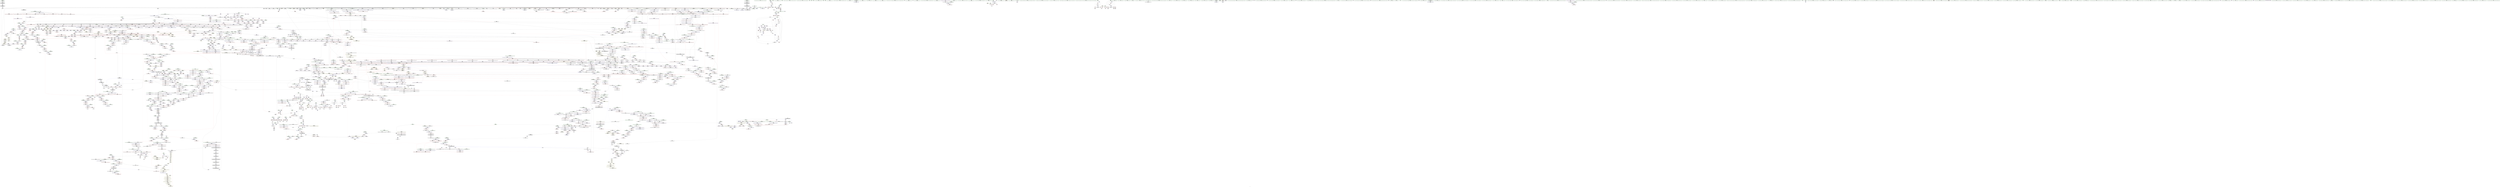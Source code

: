 digraph "SVFG" {
	label="SVFG";

	Node0x5611eea10640 [shape=record,color=grey,label="{NodeID: 0\nNullPtr}"];
	Node0x5611eea10640 -> Node0x5611eead8080[style=solid];
	Node0x5611eea10640 -> Node0x5611eead8180[style=solid];
	Node0x5611eea10640 -> Node0x5611eead8250[style=solid];
	Node0x5611eea10640 -> Node0x5611eead8320[style=solid];
	Node0x5611eea10640 -> Node0x5611eead83f0[style=solid];
	Node0x5611eea10640 -> Node0x5611eead84c0[style=solid];
	Node0x5611eea10640 -> Node0x5611eead8590[style=solid];
	Node0x5611eea10640 -> Node0x5611eead8660[style=solid];
	Node0x5611eea10640 -> Node0x5611eead8730[style=solid];
	Node0x5611eea10640 -> Node0x5611eead8800[style=solid];
	Node0x5611eea10640 -> Node0x5611eead88d0[style=solid];
	Node0x5611eea10640 -> Node0x5611eead89a0[style=solid];
	Node0x5611eea10640 -> Node0x5611eead8a70[style=solid];
	Node0x5611eea10640 -> Node0x5611eead8b40[style=solid];
	Node0x5611eea10640 -> Node0x5611eead8c10[style=solid];
	Node0x5611eea10640 -> Node0x5611eead8ce0[style=solid];
	Node0x5611eea10640 -> Node0x5611eead8db0[style=solid];
	Node0x5611eea10640 -> Node0x5611eead8e80[style=solid];
	Node0x5611eea10640 -> Node0x5611eead8f50[style=solid];
	Node0x5611eea10640 -> Node0x5611eead9020[style=solid];
	Node0x5611eea10640 -> Node0x5611eead90f0[style=solid];
	Node0x5611eea10640 -> Node0x5611eead91c0[style=solid];
	Node0x5611eea10640 -> Node0x5611eead9290[style=solid];
	Node0x5611eea10640 -> Node0x5611eead9360[style=solid];
	Node0x5611eea10640 -> Node0x5611eead9430[style=solid];
	Node0x5611eea10640 -> Node0x5611eead9500[style=solid];
	Node0x5611eea10640 -> Node0x5611eead95d0[style=solid];
	Node0x5611eea10640 -> Node0x5611eead96a0[style=solid];
	Node0x5611eea10640 -> Node0x5611eead9770[style=solid];
	Node0x5611eea10640 -> Node0x5611eead9840[style=solid];
	Node0x5611eea10640 -> Node0x5611eead9910[style=solid];
	Node0x5611eea10640 -> Node0x5611eead99e0[style=solid];
	Node0x5611eea10640 -> Node0x5611eead9ab0[style=solid];
	Node0x5611eea10640 -> Node0x5611eead9b80[style=solid];
	Node0x5611eea10640 -> Node0x5611eead9c50[style=solid];
	Node0x5611eea10640 -> Node0x5611eead9d20[style=solid];
	Node0x5611eea10640 -> Node0x5611eead9df0[style=solid];
	Node0x5611eea10640 -> Node0x5611eead9ec0[style=solid];
	Node0x5611eea10640 -> Node0x5611eead9f90[style=solid];
	Node0x5611eea10640 -> Node0x5611eeada060[style=solid];
	Node0x5611eea10640 -> Node0x5611eeada130[style=solid];
	Node0x5611eea10640 -> Node0x5611eeada200[style=solid];
	Node0x5611eea10640 -> Node0x5611eeada2d0[style=solid];
	Node0x5611eea10640 -> Node0x5611eeada3a0[style=solid];
	Node0x5611eea10640 -> Node0x5611eeada470[style=solid];
	Node0x5611eea10640 -> Node0x5611eeada540[style=solid];
	Node0x5611eea10640 -> Node0x5611eeada610[style=solid];
	Node0x5611eea10640 -> Node0x5611eeada6e0[style=solid];
	Node0x5611eea10640 -> Node0x5611eeada7b0[style=solid];
	Node0x5611eea10640 -> Node0x5611eeada880[style=solid];
	Node0x5611eea10640 -> Node0x5611eeada950[style=solid];
	Node0x5611eea10640 -> Node0x5611eeadaa20[style=solid];
	Node0x5611eea10640 -> Node0x5611eeadaaf0[style=solid];
	Node0x5611eea10640 -> Node0x5611eeadabc0[style=solid];
	Node0x5611eea10640 -> Node0x5611eeadac90[style=solid];
	Node0x5611eea10640 -> Node0x5611eeadad60[style=solid];
	Node0x5611eea10640 -> Node0x5611eeae8710[style=solid];
	Node0x5611eea10640 -> Node0x5611eeaeda20[style=solid];
	Node0x5611eea10640 -> Node0x5611eeaedaf0[style=solid];
	Node0x5611eea10640 -> Node0x5611eeaedbc0[style=solid];
	Node0x5611eea10640 -> Node0x5611eeaef5c0[style=solid];
	Node0x5611eea10640 -> Node0x5611eeaef690[style=solid];
	Node0x5611eea10640 -> Node0x5611eeaef760[style=solid];
	Node0x5611eea10640 -> Node0x5611eeaf1a50[style=solid];
	Node0x5611eea10640 -> Node0x5611eeb361d0[style=solid];
	Node0x5611eea10640 -> Node0x5611edf5c7f0[style=solid];
	Node0x5611eea10640 -> Node0x5611eeb6ece0[style=solid];
	Node0x5611eea10640 -> Node0x5611eeb74320[style=solid];
	Node0x5611eea10640 -> Node0x5611eeb756a0[style=solid];
	Node0x5611eea10640 -> Node0x5611eeb75820[style=solid];
	Node0x5611eea10640 -> Node0x5611eeb77920[style=solid];
	Node0x5611eea10640:s64 -> Node0x5611eed2bfe0[style=solid,color=red];
	Node0x5611eea10640:s64 -> Node0x5611eed1a9b0[style=solid,color=red];
	Node0x5611eeae67a0 [shape=record,color=red,label="{NodeID: 1550\n3223\<--3214\n\<--__last.addr\n_ZNSt11__copy_moveILb1ELb1ESt26random_access_iterator_tagE8__copy_mIiEEPT_PKS3_S6_S4_\n}"];
	Node0x5611eeae67a0 -> Node0x5611eeacfe40[style=solid];
	Node0x5611eeac4b30 [shape=record,color=green,label="{NodeID: 443\n2990\<--2991\n.addr\<--.addr_field_insensitive\n_ZSt22__uninitialized_copy_aISt13move_iteratorIPiES1_iET0_T_S4_S3_RSaIT1_E\n}"];
	Node0x5611eeac4b30 -> Node0x5611eeb38730[style=solid];
	Node0x5611eec659a0 [shape=record,color=yellow,style=double,label="{NodeID: 4207\n40V_3 = CSCHI(MR_40V_2)\npts\{2976 \}\nCS[]|{<s0>200}}"];
	Node0x5611eec659a0:s0 -> Node0x5611eeb21bd0[style=dashed,color=red];
	Node0x5611eead3f00 [shape=record,color=purple,label="{NodeID: 886\n671\<--670\n_M_impl3\<--\n_ZNSt6vectorISt4pairIiiESaIS1_EE8pop_backEv\n}"];
	Node0x5611eeb0a4a0 [shape=record,color=red,label="{NodeID: 1329\n1611\<--1602\n\<--__p.addr\n_ZNSt16allocator_traitsISaISt4pairIiiEEE9constructIS1_JS1_EEEvRS2_PT_DpOT0_\n|{<s0>112}}"];
	Node0x5611eeb0a4a0:s0 -> Node0x5611eed1dda0[style=solid,color=red];
	Node0x5611eeabcd50 [shape=record,color=green,label="{NodeID: 222\n1401\<--1402\n_ZNSt12_Vector_baseISt4pairIiiESaIS1_EE12_Vector_implD2Ev\<--_ZNSt12_Vector_baseISt4pairIiiESaIS1_EE12_Vector_implD2Ev_field_insensitive\n}"];
	Node0x5611eeb717a0 [shape=record,color=grey,label="{NodeID: 2879\n503 = Binary(501, 502, )\n}"];
	Node0x5611eeb717a0 -> Node0x5611eeaeae40[style=solid];
	Node0x5611eeaf1cc0 [shape=record,color=blue,label="{NodeID: 1772\n1643\<--1713\n__new_finish\<--call16\n_ZNSt6vectorISt4pairIiiESaIS1_EE17_M_realloc_insertIJS1_EEEvN9__gnu_cxx17__normal_iteratorIPS1_S3_EEDpOT_\n}"];
	Node0x5611eeaf1cc0 -> Node0x5611eeb0b680[style=dashed];
	Node0x5611eeae0890 [shape=record,color=black,label="{NodeID: 665\n1761\<--1653\n\<--this1\n_ZNSt6vectorISt4pairIiiESaIS1_EE17_M_realloc_insertIJS1_EEEvN9__gnu_cxx17__normal_iteratorIPS1_S3_EEDpOT_\n}"];
	Node0x5611eeae0890 -> Node0x5611eeaf7e80[style=solid];
	Node0x5611eeae0890 -> Node0x5611eeaf7f50[style=solid];
	Node0x5611eed1f510 [shape=record,color=black,label="{NodeID: 4429\n1083 = PHI(122, 2625, 2640, 3303, )\n0th arg _ZSt8_DestroyIPiiEvT_S1_RSaIT0_E }"];
	Node0x5611eed1f510 -> Node0x5611eeaede30[style=solid];
	Node0x5611eeb24210 [shape=record,color=yellow,style=double,label="{NodeID: 3322\n46V_1 = ENCHI(MR_46V_0)\npts\{130000 130001 \}\nFun[_ZNKSt6vectorIiSaIiEE12_M_check_lenEmPKc]|{<s0>214|<s1>214|<s2>216|<s3>216|<s4>217|<s5>217|<s6>219|<s7>219}}"];
	Node0x5611eeb24210:s0 -> Node0x5611eeb209e0[style=dashed,color=red];
	Node0x5611eeb24210:s1 -> Node0x5611eeb20ac0[style=dashed,color=red];
	Node0x5611eeb24210:s2 -> Node0x5611eeb209e0[style=dashed,color=red];
	Node0x5611eeb24210:s3 -> Node0x5611eeb20ac0[style=dashed,color=red];
	Node0x5611eeb24210:s4 -> Node0x5611eeb209e0[style=dashed,color=red];
	Node0x5611eeb24210:s5 -> Node0x5611eeb20ac0[style=dashed,color=red];
	Node0x5611eeb24210:s6 -> Node0x5611eeb209e0[style=dashed,color=red];
	Node0x5611eeb24210:s7 -> Node0x5611eeb20ac0[style=dashed,color=red];
	Node0x5611eeaff110 [shape=record,color=purple,label="{NodeID: 1108\n1681\<--1679\nadd.ptr\<--\n_ZNSt6vectorISt4pairIiiESaIS1_EE17_M_realloc_insertIJS1_EEEvN9__gnu_cxx17__normal_iteratorIPS1_S3_EEDpOT_\n|{<s0>118}}"];
	Node0x5611eeaff110:s0 -> Node0x5611eed24d60[style=solid,color=red];
	Node0x5611eea4b0a0 [shape=record,color=green,label="{NodeID: 1\n7\<--1\n__dso_handle\<--dummyObj\nGlob }"];
	Node0x5611eeae6870 [shape=record,color=red,label="{NodeID: 1551\n3233\<--3216\n\<--__result.addr\n_ZNSt11__copy_moveILb1ELb1ESt26random_access_iterator_tagE8__copy_mIiEEPT_PKS3_S6_S4_\n}"];
	Node0x5611eeae6870 -> Node0x5611eeacffe0[style=solid];
	Node0x5611eeac4c00 [shape=record,color=green,label="{NodeID: 444\n2992\<--2993\nagg.tmp\<--agg.tmp_field_insensitive\n_ZSt22__uninitialized_copy_aISt13move_iteratorIPiES1_iET0_T_S4_S3_RSaIT1_E\n}"];
	Node0x5611eeac4c00 -> Node0x5611eeaceb90[style=solid];
	Node0x5611eeac4c00 -> Node0x5611eeafd090[style=solid];
	Node0x5611eec65b00 [shape=record,color=yellow,style=double,label="{NodeID: 4208\n40V_4 = CSCHI(MR_40V_3)\npts\{2976 \}\nCS[]|{<s0>70}}"];
	Node0x5611eec65b00:s0 -> Node0x5611eebf0640[style=dashed,color=blue];
	Node0x5611eead3fd0 [shape=record,color=purple,label="{NodeID: 887\n672\<--670\n_M_finish4\<--\n_ZNSt6vectorISt4pairIiiESaIS1_EE8pop_backEv\n}"];
	Node0x5611eead3fd0 -> Node0x5611eeb04250[style=solid];
	Node0x5611eeb0a570 [shape=record,color=red,label="{NodeID: 1330\n1612\<--1604\n\<--__args.addr\n_ZNSt16allocator_traitsISaISt4pairIiiEEE9constructIS1_JS1_EEEvRS2_PT_DpOT0_\n|{<s0>111}}"];
	Node0x5611eeb0a570:s0 -> Node0x5611eed219b0[style=solid,color=red];
	Node0x5611eeabce50 [shape=record,color=green,label="{NodeID: 223\n1418\<--1419\n__first.addr\<--__first.addr_field_insensitive\n_ZSt8_DestroyIPSt4pairIiiEEvT_S3_\n}"];
	Node0x5611eeabce50 -> Node0x5611eeb09120[style=solid];
	Node0x5611eeabce50 -> Node0x5611eeaeff80[style=solid];
	Node0x5611eeb71920 [shape=record,color=grey,label="{NodeID: 2880\n1131 = Binary(1129, 1130, )\n}"];
	Node0x5611eeb71920 -> Node0x5611eeb71aa0[style=solid];
	Node0x5611eeaf1d90 [shape=record,color=blue,label="{NodeID: 1773\n1645\<--1717\nexn.slot\<--\n_ZNSt6vectorISt4pairIiiESaIS1_EE17_M_realloc_insertIJS1_EEEvN9__gnu_cxx17__normal_iteratorIPS1_S3_EEDpOT_\n}"];
	Node0x5611eeaf1d90 -> Node0x5611eeb0b750[style=dashed];
	Node0x5611eeaf1d90 -> Node0x5611eeaf1f30[style=dashed];
	Node0x5611eeae0960 [shape=record,color=black,label="{NodeID: 666\n1765\<--1653\n\<--this1\n_ZNSt6vectorISt4pairIiiESaIS1_EE17_M_realloc_insertIJS1_EEEvN9__gnu_cxx17__normal_iteratorIPS1_S3_EEDpOT_\n|{<s0>132}}"];
	Node0x5611eeae0960:s0 -> Node0x5611eed215c0[style=solid,color=red];
	Node0x5611eed1f7a0 [shape=record,color=black,label="{NodeID: 4430\n1084 = PHI(126, 2626, 2644, 3307, )\n1st arg _ZSt8_DestroyIPiiEvT_S1_RSaIT0_E }"];
	Node0x5611eed1f7a0 -> Node0x5611eeaedf00[style=solid];
	Node0x5611eeaff1e0 [shape=record,color=purple,label="{NodeID: 1109\n1732\<--1730\nadd.ptr18\<--\n_ZNSt6vectorISt4pairIiiESaIS1_EE17_M_realloc_insertIJS1_EEEvN9__gnu_cxx17__normal_iteratorIPS1_S3_EEDpOT_\n|{<s0>126}}"];
	Node0x5611eeaff1e0:s0 -> Node0x5611eed1ba20[style=solid,color=red];
	Node0x5611eeab4440 [shape=record,color=green,label="{NodeID: 2\n9\<--1\n\<--dummyObj\nCan only get source location for instruction, argument, global var or function.}"];
	Node0x5611eeae6940 [shape=record,color=red,label="{NodeID: 1552\n3243\<--3216\n\<--__result.addr\n_ZNSt11__copy_moveILb1ELb1ESt26random_access_iterator_tagE8__copy_mIiEEPT_PKS3_S6_S4_\n}"];
	Node0x5611eeae6940 -> Node0x5611eeaff6c0[style=solid];
	Node0x5611eeac4cd0 [shape=record,color=green,label="{NodeID: 445\n2994\<--2995\nagg.tmp2\<--agg.tmp2_field_insensitive\n_ZSt22__uninitialized_copy_aISt13move_iteratorIPiES1_iET0_T_S4_S3_RSaIT1_E\n}"];
	Node0x5611eeac4cd0 -> Node0x5611eeacec60[style=solid];
	Node0x5611eeac4cd0 -> Node0x5611eeafd160[style=solid];
	Node0x5611eec65c60 [shape=record,color=yellow,style=double,label="{NodeID: 4209\n40V_2 = CSCHI(MR_40V_1)\npts\{2976 \}\nCS[]|{<s0>197|<s1>200}}"];
	Node0x5611eec65c60:s0 -> Node0x5611eec659a0[style=dashed,color=blue];
	Node0x5611eec65c60:s1 -> Node0x5611eec65b00[style=dashed,color=blue];
	Node0x5611eead40a0 [shape=record,color=purple,label="{NodeID: 888\n716\<--715\n_M_impl\<--\n_ZNSt6vectorISt4pairIiiESaIS1_EED2Ev\n}"];
	Node0x5611eeb0a640 [shape=record,color=red,label="{NodeID: 1331\n1623\<--1620\n\<--__t.addr\n_ZSt7forwardISt4pairIiiEEOT_RNSt16remove_referenceIS2_E4typeE\n}"];
	Node0x5611eeb0a640 -> Node0x5611eeadffa0[style=solid];
	Node0x5611eeabcf20 [shape=record,color=green,label="{NodeID: 224\n1420\<--1421\n__last.addr\<--__last.addr_field_insensitive\n_ZSt8_DestroyIPSt4pairIiiEEvT_S3_\n}"];
	Node0x5611eeabcf20 -> Node0x5611eeb091f0[style=solid];
	Node0x5611eeabcf20 -> Node0x5611eeaf0050[style=solid];
	Node0x5611eeb71aa0 [shape=record,color=grey,label="{NodeID: 2881\n1132 = Binary(1131, 1133, )\n|{<s0>82}}"];
	Node0x5611eeb71aa0:s0 -> Node0x5611eed1e910[style=solid,color=red];
	Node0x5611eeaf1e60 [shape=record,color=blue,label="{NodeID: 1774\n1647\<--1719\nehselector.slot\<--\n_ZNSt6vectorISt4pairIiiESaIS1_EE17_M_realloc_insertIJS1_EEEvN9__gnu_cxx17__normal_iteratorIPS1_S3_EEDpOT_\n}"];
	Node0x5611eeaf1e60 -> Node0x5611eeaf2000[style=dashed];
	Node0x5611eeae0a30 [shape=record,color=black,label="{NodeID: 667\n1768\<--1653\n\<--this1\n_ZNSt6vectorISt4pairIiiESaIS1_EE17_M_realloc_insertIJS1_EEEvN9__gnu_cxx17__normal_iteratorIPS1_S3_EEDpOT_\n|{<s0>134}}"];
	Node0x5611eeae0a30:s0 -> Node0x5611eed1b270[style=solid,color=red];
	Node0x5611eed1f9a0 [shape=record,color=black,label="{NodeID: 4431\n1085 = PHI(128, 2628, 2646, 3309, )\n2nd arg _ZSt8_DestroyIPiiEvT_S1_RSaIT0_E }"];
	Node0x5611eed1f9a0 -> Node0x5611eeaedfd0[style=solid];
	Node0x5611eeaff2b0 [shape=record,color=purple,label="{NodeID: 1110\n1798\<--1796\nadd.ptr39\<--\n_ZNSt6vectorISt4pairIiiESaIS1_EE17_M_realloc_insertIJS1_EEEvN9__gnu_cxx17__normal_iteratorIPS1_S3_EEDpOT_\n}"];
	Node0x5611eeaff2b0 -> Node0x5611eeaf2270[style=solid];
	Node0x5611eeab4780 [shape=record,color=green,label="{NodeID: 3\n18\<--1\n.str\<--dummyObj\nGlob }"];
	Node0x5611eeae6a10 [shape=record,color=red,label="{NodeID: 1553\n3230\<--3218\n\<--_Num\n_ZNSt11__copy_moveILb1ELb1ESt26random_access_iterator_tagE8__copy_mIiEEPT_PKS3_S6_S4_\n}"];
	Node0x5611eeae6a10 -> Node0x5611eeb77020[style=solid];
	Node0x5611eeac4da0 [shape=record,color=green,label="{NodeID: 446\n3014\<--3015\n_ZSt18uninitialized_copyISt13move_iteratorIPiES1_ET0_T_S4_S3_\<--_ZSt18uninitialized_copyISt13move_iteratorIPiES1_ET0_T_S4_S3__field_insensitive\n}"];
	Node0x5611eec65dc0 [shape=record,color=yellow,style=double,label="{NodeID: 4210\n40V_2 = CSCHI(MR_40V_1)\npts\{2976 \}\nCS[]|{<s0>227}}"];
	Node0x5611eec65dc0:s0 -> Node0x5611eec65c60[style=dashed,color=blue];
	Node0x5611eead4170 [shape=record,color=purple,label="{NodeID: 889\n717\<--715\n_M_start\<--\n_ZNSt6vectorISt4pairIiiESaIS1_EED2Ev\n}"];
	Node0x5611eead4170 -> Node0x5611eeb04730[style=solid];
	Node0x5611eeb0a710 [shape=record,color=red,label="{NodeID: 1332\n1653\<--1631\nthis1\<--this.addr\n_ZNSt6vectorISt4pairIiiESaIS1_EE17_M_realloc_insertIJS1_EEEvN9__gnu_cxx17__normal_iteratorIPS1_S3_EEDpOT_\n|{|<s19>113|<s20>114}}"];
	Node0x5611eeb0a710 -> Node0x5611eeae0070[style=solid];
	Node0x5611eeb0a710 -> Node0x5611eeae0140[style=solid];
	Node0x5611eeb0a710 -> Node0x5611eeae0210[style=solid];
	Node0x5611eeb0a710 -> Node0x5611eeae02e0[style=solid];
	Node0x5611eeb0a710 -> Node0x5611eeae03b0[style=solid];
	Node0x5611eeb0a710 -> Node0x5611eeae0480[style=solid];
	Node0x5611eeb0a710 -> Node0x5611eeae0550[style=solid];
	Node0x5611eeb0a710 -> Node0x5611eeae0620[style=solid];
	Node0x5611eeb0a710 -> Node0x5611eeae06f0[style=solid];
	Node0x5611eeb0a710 -> Node0x5611eeae07c0[style=solid];
	Node0x5611eeb0a710 -> Node0x5611eeae0890[style=solid];
	Node0x5611eeb0a710 -> Node0x5611eeae0960[style=solid];
	Node0x5611eeb0a710 -> Node0x5611eeae0a30[style=solid];
	Node0x5611eeb0a710 -> Node0x5611eeae0b00[style=solid];
	Node0x5611eeb0a710 -> Node0x5611eeae0bd0[style=solid];
	Node0x5611eeb0a710 -> Node0x5611eeae0ca0[style=solid];
	Node0x5611eeb0a710 -> Node0x5611eeae0d70[style=solid];
	Node0x5611eeb0a710 -> Node0x5611eeae0e40[style=solid];
	Node0x5611eeb0a710 -> Node0x5611eeae0f10[style=solid];
	Node0x5611eeb0a710:s19 -> Node0x5611eed1bee0[style=solid,color=red];
	Node0x5611eeb0a710:s20 -> Node0x5611eed19fb0[style=solid,color=red];
	Node0x5611eeabcff0 [shape=record,color=green,label="{NodeID: 225\n1427\<--1428\n_ZNSt12_Destroy_auxILb1EE9__destroyIPSt4pairIiiEEEvT_S5_\<--_ZNSt12_Destroy_auxILb1EE9__destroyIPSt4pairIiiEEEvT_S5__field_insensitive\n}"];
	Node0x5611eeb71c20 [shape=record,color=grey,label="{NodeID: 2882\n623 = Binary(622, 427, )\n}"];
	Node0x5611eeb71c20 -> Node0x5611eeadcc70[style=solid];
	Node0x5611eeaf1f30 [shape=record,color=blue,label="{NodeID: 1775\n1645\<--1736\nexn.slot\<--\n_ZNSt6vectorISt4pairIiiESaIS1_EE17_M_realloc_insertIJS1_EEEvN9__gnu_cxx17__normal_iteratorIPS1_S3_EEDpOT_\n}"];
	Node0x5611eeaf1f30 -> Node0x5611eeb0b820[style=dashed];
	Node0x5611eeae0b00 [shape=record,color=black,label="{NodeID: 668\n1769\<--1653\n\<--this1\n_ZNSt6vectorISt4pairIiiESaIS1_EE17_M_realloc_insertIJS1_EEEvN9__gnu_cxx17__normal_iteratorIPS1_S3_EEDpOT_\n}"];
	Node0x5611eeae0b00 -> Node0x5611eeaf8020[style=solid];
	Node0x5611eeae0b00 -> Node0x5611eeaf80f0[style=solid];
	Node0x5611eed1fba0 [shape=record,color=black,label="{NodeID: 4432\n1270 = PHI(1264, )\n0th arg _ZN9__gnu_cxx13new_allocatorIiED2Ev }"];
	Node0x5611eed1fba0 -> Node0x5611eeaef010[style=solid];
	Node0x5611eeaff380 [shape=record,color=purple,label="{NodeID: 1111\n2472\<--2469\nadd.ptr\<--\n_ZNK9__gnu_cxx17__normal_iteratorIPSt4pairIiiESt6vectorIS2_SaIS2_EEEmiEl\n}"];
	Node0x5611eeaff380 -> Node0x5611eeb35740[style=solid];
	Node0x5611eeab4840 [shape=record,color=green,label="{NodeID: 4\n20\<--1\n.str.2\<--dummyObj\nGlob }"];
	Node0x5611eeae6ae0 [shape=record,color=red,label="{NodeID: 1554\n3237\<--3218\n\<--_Num\n_ZNSt11__copy_moveILb1ELb1ESt26random_access_iterator_tagE8__copy_mIiEEPT_PKS3_S6_S4_\n}"];
	Node0x5611eeae6ae0 -> Node0x5611eeb72820[style=solid];
	Node0x5611eeac4ea0 [shape=record,color=green,label="{NodeID: 447\n3019\<--3020\nretval\<--retval_field_insensitive\n_ZSt32__make_move_if_noexcept_iteratorIiSt13move_iteratorIPiEET0_PT_\n|{|<s1>239}}"];
	Node0x5611eeac4ea0 -> Node0x5611eeafd570[style=solid];
	Node0x5611eeac4ea0:s1 -> Node0x5611eed2b6b0[style=solid,color=red];
	Node0x5611eec65f20 [shape=record,color=yellow,style=double,label="{NodeID: 4211\n735V_2 = CSCHI(MR_735V_1)\npts\{30200000 \}\nCS[]}"];
	Node0x5611eec65f20 -> Node0x5611eeb148c0[style=dashed];
	Node0x5611eeb16bd0 [shape=record,color=yellow,style=double,label="{NodeID: 3104\n50V_1 = ENCHI(MR_50V_0)\npts\{2750000 \}\nFun[_ZNSt6vectorIiSaIiEE5beginEv]|{<s0>20}}"];
	Node0x5611eeb16bd0:s0 -> Node0x5611eeaef280[style=dashed,color=red];
	Node0x5611eead4240 [shape=record,color=purple,label="{NodeID: 890\n720\<--719\n_M_impl2\<--\n_ZNSt6vectorISt4pairIiiESaIS1_EED2Ev\n}"];
	Node0x5611eeb0a7e0 [shape=record,color=red,label="{NodeID: 1333\n1682\<--1633\n\<--__args.addr\n_ZNSt6vectorISt4pairIiiESaIS1_EE17_M_realloc_insertIJS1_EEEvN9__gnu_cxx17__normal_iteratorIPS1_S3_EEDpOT_\n|{<s0>117}}"];
	Node0x5611eeb0a7e0:s0 -> Node0x5611eed219b0[style=solid,color=red];
	Node0x5611eeabd0f0 [shape=record,color=green,label="{NodeID: 226\n1433\<--1434\n.addr\<--.addr_field_insensitive\n_ZNSt12_Destroy_auxILb1EE9__destroyIPSt4pairIiiEEEvT_S5_\n}"];
	Node0x5611eeabd0f0 -> Node0x5611eeaf0120[style=solid];
	Node0x5611eeb71da0 [shape=record,color=grey,label="{NodeID: 2883\n622 = Binary(620, 621, )\n}"];
	Node0x5611eeb71da0 -> Node0x5611eeb71c20[style=solid];
	Node0x5611eeaf2000 [shape=record,color=blue,label="{NodeID: 1776\n1647\<--1738\nehselector.slot\<--\n_ZNSt6vectorISt4pairIiiESaIS1_EE17_M_realloc_insertIJS1_EEEvN9__gnu_cxx17__normal_iteratorIPS1_S3_EEDpOT_\n}"];
	Node0x5611eeaf2000 -> Node0x5611eeb0b8f0[style=dashed];
	Node0x5611eeae0bd0 [shape=record,color=black,label="{NodeID: 669\n1773\<--1653\n\<--this1\n_ZNSt6vectorISt4pairIiiESaIS1_EE17_M_realloc_insertIJS1_EEEvN9__gnu_cxx17__normal_iteratorIPS1_S3_EEDpOT_\n}"];
	Node0x5611eeae0bd0 -> Node0x5611eeaf81c0[style=solid];
	Node0x5611eeae0bd0 -> Node0x5611eeaf8290[style=solid];
	Node0x5611eed1fcb0 [shape=record,color=black,label="{NodeID: 4433\n2910 = PHI(2883, )\n0th arg _ZNSt16allocator_traitsISaIiEE8max_sizeERKS0_ }"];
	Node0x5611eed1fcb0 -> Node0x5611eeb37e40[style=solid];
	Node0x5611eeaff450 [shape=record,color=purple,label="{NodeID: 1112\n2565\<--2563\nadd.ptr\<--\n_ZNSt6vectorIiSaIiEE17_M_realloc_insertIJRKiEEEvN9__gnu_cxx17__normal_iteratorIPiS1_EEDpOT_\n|{<s0>194}}"];
	Node0x5611eeaff450:s0 -> Node0x5611eed28e80[style=solid,color=red];
	Node0x5611eeab4900 [shape=record,color=green,label="{NodeID: 5\n22\<--1\n.str.3\<--dummyObj\nGlob }"];
	Node0x5611eeae6bb0 [shape=record,color=red,label="{NodeID: 1555\n3244\<--3218\n\<--_Num\n_ZNSt11__copy_moveILb1ELb1ESt26random_access_iterator_tagE8__copy_mIiEEPT_PKS3_S6_S4_\n}"];
	Node0x5611eeac4f70 [shape=record,color=green,label="{NodeID: 448\n3021\<--3022\n__i.addr\<--__i.addr_field_insensitive\n_ZSt32__make_move_if_noexcept_iteratorIiSt13move_iteratorIPiEET0_PT_\n}"];
	Node0x5611eeac4f70 -> Node0x5611eeb147f0[style=solid];
	Node0x5611eeac4f70 -> Node0x5611eeb389a0[style=solid];
	Node0x5611eec66080 [shape=record,color=yellow,style=double,label="{NodeID: 4212\n40V_2 = CSCHI(MR_40V_1)\npts\{2976 \}\nCS[]|{<s0>238}}"];
	Node0x5611eec66080:s0 -> Node0x5611eec65dc0[style=dashed,color=blue];
	Node0x5611eead4310 [shape=record,color=purple,label="{NodeID: 891\n721\<--719\n_M_finish\<--\n_ZNSt6vectorISt4pairIiiESaIS1_EED2Ev\n}"];
	Node0x5611eead4310 -> Node0x5611eeb04800[style=solid];
	Node0x5611eeb0a8b0 [shape=record,color=red,label="{NodeID: 1334\n1669\<--1635\n\<--__len\n_ZNSt6vectorISt4pairIiiESaIS1_EE17_M_realloc_insertIJS1_EEEvN9__gnu_cxx17__normal_iteratorIPS1_S3_EEDpOT_\n|{<s0>116}}"];
	Node0x5611eeb0a8b0:s0 -> Node0x5611eed2ba70[style=solid,color=red];
	Node0x5611eeabd1c0 [shape=record,color=green,label="{NodeID: 227\n1435\<--1436\n.addr1\<--.addr1_field_insensitive\n_ZNSt12_Destroy_auxILb1EE9__destroyIPSt4pairIiiEEEvT_S5_\n}"];
	Node0x5611eeabd1c0 -> Node0x5611eeaf01f0[style=solid];
	Node0x5611eeb71f20 [shape=record,color=grey,label="{NodeID: 2884\n2471 = Binary(1956, 2470, )\n}"];
	Node0x5611eeaf20d0 [shape=record,color=blue,label="{NodeID: 1777\n1789\<--1786\n_M_start36\<--\n_ZNSt6vectorISt4pairIiiESaIS1_EE17_M_realloc_insertIJS1_EEEvN9__gnu_cxx17__normal_iteratorIPS1_S3_EEDpOT_\n|{<s0>110}}"];
	Node0x5611eeaf20d0:s0 -> Node0x5611eebf5140[style=dashed,color=blue];
	Node0x5611eeae0ca0 [shape=record,color=black,label="{NodeID: 670\n1777\<--1653\n\<--this1\n_ZNSt6vectorISt4pairIiiESaIS1_EE17_M_realloc_insertIJS1_EEEvN9__gnu_cxx17__normal_iteratorIPS1_S3_EEDpOT_\n}"];
	Node0x5611eeae0ca0 -> Node0x5611eeaf8360[style=solid];
	Node0x5611eeae0ca0 -> Node0x5611eeaf8430[style=solid];
	Node0x5611eed1fdc0 [shape=record,color=black,label="{NodeID: 4434\n2429 = PHI(2208, )\n0th arg _ZNSt13move_iteratorIPSt4pairIiiEEC2ES2_ }"];
	Node0x5611eed1fdc0 -> Node0x5611eeb35190[style=solid];
	Node0x5611eeb246d0 [shape=record,color=yellow,style=double,label="{NodeID: 3327\n57V_1 = ENCHI(MR_57V_0)\npts\{2110000 2130000 25160000 25260000 \}\nFun[_ZN9__gnu_cxxmiIPiSt6vectorIiSaIiEEEENS_17__normal_iteratorIT_T0_E15difference_typeERKS8_SB_]}"];
	Node0x5611eeb246d0 -> Node0x5611eeb13130[style=dashed];
	Node0x5611eeb246d0 -> Node0x5611eeb13200[style=dashed];
	Node0x5611eeaff520 [shape=record,color=purple,label="{NodeID: 1113\n2614\<--2612\nadd.ptr18\<--\n_ZNSt6vectorIiSaIiEE17_M_realloc_insertIJRKiEEEvN9__gnu_cxx17__normal_iteratorIPiS1_EEDpOT_\n|{<s0>202}}"];
	Node0x5611eeaff520:s0 -> Node0x5611eed26970[style=solid,color=red];
	Node0x5611eeab51c0 [shape=record,color=green,label="{NodeID: 6\n24\<--1\n.str.4\<--dummyObj\nGlob }"];
	Node0x5611eeae6c80 [shape=record,color=red,label="{NodeID: 1556\n3257\<--3254\n\<--__it.addr\n_ZSt12__miter_baseIPiET_S1_\n}"];
	Node0x5611eeae6c80 -> Node0x5611eead0250[style=solid];
	Node0x5611eeac5040 [shape=record,color=green,label="{NodeID: 449\n3026\<--3027\n_ZNSt13move_iteratorIPiEC2ES0_\<--_ZNSt13move_iteratorIPiEC2ES0__field_insensitive\n}"];
	Node0x5611eec661e0 [shape=record,color=yellow,style=double,label="{NodeID: 4213\n40V_2 = CSCHI(MR_40V_1)\npts\{2976 \}\nCS[]|{<s0>242}}"];
	Node0x5611eec661e0:s0 -> Node0x5611eec66080[style=dashed,color=blue];
	Node0x5611eeb16dc0 [shape=record,color=yellow,style=double,label="{NodeID: 3106\n46V_1 = ENCHI(MR_46V_0)\npts\{130000 130001 \}\nFun[_ZNSt6vectorIiSaIiEE5beginEv]|{<s0>20}}"];
	Node0x5611eeb16dc0:s0 -> Node0x5611eec05b20[style=dashed,color=red];
	Node0x5611eead43e0 [shape=record,color=purple,label="{NodeID: 892\n790\<--759\narrayidx\<--dd\nmain\n}"];
	Node0x5611eeb0a980 [shape=record,color=red,label="{NodeID: 1335\n1751\<--1635\n\<--__len\n_ZNSt6vectorISt4pairIiiESaIS1_EE17_M_realloc_insertIJS1_EEEvN9__gnu_cxx17__normal_iteratorIPS1_S3_EEDpOT_\n|{<s0>130}}"];
	Node0x5611eeb0a980:s0 -> Node0x5611eed1b710[style=solid,color=red];
	Node0x5611eeabd290 [shape=record,color=green,label="{NodeID: 228\n1444\<--1445\nthis.addr\<--this.addr_field_insensitive\n_ZNSt12_Vector_baseISt4pairIiiESaIS1_EE13_M_deallocateEPS1_m\n}"];
	Node0x5611eeabd290 -> Node0x5611eeb092c0[style=solid];
	Node0x5611eeabd290 -> Node0x5611eeaf02c0[style=solid];
	Node0x5611eeb720a0 [shape=record,color=grey,label="{NodeID: 2885\n1926 = Binary(1924, 1925, )\n}"];
	Node0x5611eeb720a0 -> Node0x5611eeb72220[style=solid];
	Node0x5611eeaf21a0 [shape=record,color=blue,label="{NodeID: 1778\n1794\<--1791\n_M_finish38\<--\n_ZNSt6vectorISt4pairIiiESaIS1_EE17_M_realloc_insertIJS1_EEEvN9__gnu_cxx17__normal_iteratorIPS1_S3_EEDpOT_\n|{<s0>110}}"];
	Node0x5611eeaf21a0:s0 -> Node0x5611eebf5640[style=dashed,color=blue];
	Node0x5611eeae0d70 [shape=record,color=black,label="{NodeID: 671\n1787\<--1653\n\<--this1\n_ZNSt6vectorISt4pairIiiESaIS1_EE17_M_realloc_insertIJS1_EEEvN9__gnu_cxx17__normal_iteratorIPS1_S3_EEDpOT_\n}"];
	Node0x5611eeae0d70 -> Node0x5611eeaf8500[style=solid];
	Node0x5611eeae0d70 -> Node0x5611eeaf85d0[style=solid];
	Node0x5611eed1fed0 [shape=record,color=black,label="{NodeID: 4435\n2430 = PHI(2213, )\n1st arg _ZNSt13move_iteratorIPSt4pairIiiEEC2ES2_ }"];
	Node0x5611eed1fed0 -> Node0x5611eeb35260[style=solid];
	Node0x5611eeb24840 [shape=record,color=yellow,style=double,label="{NodeID: 3328\n2V_1 = ENCHI(MR_2V_0)\npts\{130000 130001 130002 \}\nFun[_GLOBAL__sub_I_malcin_2_0.cpp]|{<s0>263}}"];
	Node0x5611eeb24840:s0 -> Node0x5611eebff640[style=dashed,color=red];
	Node0x5611eeaff5f0 [shape=record,color=purple,label="{NodeID: 1114\n2678\<--2676\nadd.ptr39\<--\n_ZNSt6vectorIiSaIiEE17_M_realloc_insertIJRKiEEEvN9__gnu_cxx17__normal_iteratorIPiS1_EEDpOT_\n}"];
	Node0x5611eeaff5f0 -> Node0x5611eeb369f0[style=solid];
	Node0x5611eeab5250 [shape=record,color=green,label="{NodeID: 7\n26\<--1\n.str.5\<--dummyObj\nGlob }"];
	Node0x5611eeae6d50 [shape=record,color=red,label="{NodeID: 1557\n3264\<--3261\nthis1\<--this.addr\n_ZNKSt13move_iteratorIPiE4baseEv\n}"];
	Node0x5611eeae6d50 -> Node0x5611eeafec30[style=solid];
	Node0x5611eeac5140 [shape=record,color=green,label="{NodeID: 450\n3035\<--3036\n__first\<--__first_field_insensitive\n_ZSt18uninitialized_copyISt13move_iteratorIPiES1_ET0_T_S4_S3_\n}"];
	Node0x5611eeac5140 -> Node0x5611eeaceed0[style=solid];
	Node0x5611eeac5140 -> Node0x5611eeafd640[style=solid];
	Node0x5611eec66340 [shape=record,color=yellow,style=double,label="{NodeID: 4214\n40V_2 = CSCHI(MR_40V_1)\npts\{2976 \}\nCS[]|{<s0>245}}"];
	Node0x5611eec66340:s0 -> Node0x5611eec661e0[style=dashed,color=blue];
	Node0x5611eead44b0 [shape=record,color=purple,label="{NodeID: 893\n811\<--759\narrayidx12\<--dd\nmain\n}"];
	Node0x5611eead44b0 -> Node0x5611eeb05ab0[style=solid];
	Node0x5611eead44b0 -> Node0x5611eeaec500[style=solid];
	Node0x5611eeb0aa50 [shape=record,color=red,label="{NodeID: 1336\n1797\<--1635\n\<--__len\n_ZNSt6vectorISt4pairIiiESaIS1_EE17_M_realloc_insertIJS1_EEEvN9__gnu_cxx17__normal_iteratorIPS1_S3_EEDpOT_\n}"];
	Node0x5611eeac5890 [shape=record,color=green,label="{NodeID: 229\n1446\<--1447\n__p.addr\<--__p.addr_field_insensitive\n_ZNSt12_Vector_baseISt4pairIiiESaIS1_EE13_M_deallocateEPS1_m\n}"];
	Node0x5611eeac5890 -> Node0x5611eeb09390[style=solid];
	Node0x5611eeac5890 -> Node0x5611eeb09460[style=solid];
	Node0x5611eeac5890 -> Node0x5611eeaf0390[style=solid];
	Node0x5611eeb72220 [shape=record,color=grey,label="{NodeID: 2886\n1927 = Binary(1926, 427, )\n}"];
	Node0x5611eeb72220 -> Node0x5611eeae1a70[style=solid];
	Node0x5611eeaf2270 [shape=record,color=blue,label="{NodeID: 1779\n1801\<--1798\n_M_end_of_storage41\<--add.ptr39\n_ZNSt6vectorISt4pairIiiESaIS1_EE17_M_realloc_insertIJS1_EEEvN9__gnu_cxx17__normal_iteratorIPS1_S3_EEDpOT_\n|{<s0>110}}"];
	Node0x5611eeaf2270:s0 -> Node0x5611eebf5b40[style=dashed,color=blue];
	Node0x5611eeae0e40 [shape=record,color=black,label="{NodeID: 672\n1792\<--1653\n\<--this1\n_ZNSt6vectorISt4pairIiiESaIS1_EE17_M_realloc_insertIJS1_EEEvN9__gnu_cxx17__normal_iteratorIPS1_S3_EEDpOT_\n}"];
	Node0x5611eeae0e40 -> Node0x5611eeaf86a0[style=solid];
	Node0x5611eeae0e40 -> Node0x5611eeaf8770[style=solid];
	Node0x5611eed1ffe0 [shape=record,color=black,label="{NodeID: 4436\n3166 = PHI(3125, 3133, )\n0th arg _ZSt12__miter_baseIPiEDTcl12__miter_basecldtfp_4baseEEESt13move_iteratorIT_E }"];
	Node0x5611eed1ffe0 -> Node0x5611eeb399e0[style=solid];
	Node0x5611eeaff6c0 [shape=record,color=purple,label="{NodeID: 1115\n3245\<--3243\nadd.ptr\<--\n_ZNSt11__copy_moveILb1ELb1ESt26random_access_iterator_tagE8__copy_mIiEEPT_PKS3_S6_S4_\n}"];
	Node0x5611eeaff6c0 -> Node0x5611eead0180[style=solid];
	Node0x5611eeab52e0 [shape=record,color=green,label="{NodeID: 8\n28\<--1\n.str.6\<--dummyObj\nGlob }"];
	Node0x5611eeae6e20 [shape=record,color=red,label="{NodeID: 1558\n3266\<--3265\n\<--_M_current\n_ZNKSt13move_iteratorIPiE4baseEv\n}"];
	Node0x5611eeae6e20 -> Node0x5611eead0320[style=solid];
	Node0x5611eeac5210 [shape=record,color=green,label="{NodeID: 451\n3037\<--3038\n__last\<--__last_field_insensitive\n_ZSt18uninitialized_copyISt13move_iteratorIPiES1_ET0_T_S4_S3_\n}"];
	Node0x5611eeac5210 -> Node0x5611eeacefa0[style=solid];
	Node0x5611eeac5210 -> Node0x5611eeafd710[style=solid];
	Node0x5611eec664a0 [shape=record,color=yellow,style=double,label="{NodeID: 4215\n40V_2 = CSCHI(MR_40V_1)\npts\{2976 \}\nCS[]|{<s0>250}}"];
	Node0x5611eec664a0:s0 -> Node0x5611eec66340[style=dashed,color=blue];
	Node0x5611eead4580 [shape=record,color=purple,label="{NodeID: 894\n820\<--759\narrayidx17\<--dd\nmain\n|{<s0>60}}"];
	Node0x5611eead4580:s0 -> Node0x5611eed25ff0[style=solid,color=red];
	Node0x5611eeb0ab20 [shape=record,color=red,label="{NodeID: 1337\n1680\<--1637\n\<--__elems_before\n_ZNSt6vectorISt4pairIiiESaIS1_EE17_M_realloc_insertIJS1_EEEvN9__gnu_cxx17__normal_iteratorIPS1_S3_EEDpOT_\n}"];
	Node0x5611eeac5960 [shape=record,color=green,label="{NodeID: 230\n1448\<--1449\n__n.addr\<--__n.addr_field_insensitive\n_ZNSt12_Vector_baseISt4pairIiiESaIS1_EE13_M_deallocateEPS1_m\n}"];
	Node0x5611eeac5960 -> Node0x5611eeb09530[style=solid];
	Node0x5611eeac5960 -> Node0x5611eeaf0460[style=solid];
	Node0x5611eeb723a0 [shape=record,color=grey,label="{NodeID: 2887\n1893 = Binary(1886, 1892, )\n}"];
	Node0x5611eeb723a0 -> Node0x5611eeaf2b60[style=solid];
	Node0x5611eeaf2340 [shape=record,color=blue,label="{NodeID: 1780\n1819\<--1816\nthis.addr\<--this\n_ZNSt6vectorISt4pairIiiESaIS1_EE3endEv\n}"];
	Node0x5611eeaf2340 -> Node0x5611eeb0c110[style=dashed];
	Node0x5611eeae0f10 [shape=record,color=black,label="{NodeID: 673\n1799\<--1653\n\<--this1\n_ZNSt6vectorISt4pairIiiESaIS1_EE17_M_realloc_insertIJS1_EEEvN9__gnu_cxx17__normal_iteratorIPS1_S3_EEDpOT_\n}"];
	Node0x5611eeae0f10 -> Node0x5611eeaf8840[style=solid];
	Node0x5611eeae0f10 -> Node0x5611eeaf8910[style=solid];
	Node0x5611eed20130 [shape=record,color=black,label="{NodeID: 4437\n3179 = PHI(3154, )\n0th arg _ZSt13__copy_move_aILb1EPiS0_ET1_T0_S2_S1_ }"];
	Node0x5611eed20130 -> Node0x5611eeb39ab0[style=solid];
	Node0x5611eeaff790 [shape=record,color=red,label="{NodeID: 1116\n219\<--8\n\<--n\n_Z4nastii\n}"];
	Node0x5611eeaff790 -> Node0x5611eeb714a0[style=solid];
	Node0x5611eeab53a0 [shape=record,color=green,label="{NodeID: 9\n31\<--1\n\<--dummyObj\nCan only get source location for instruction, argument, global var or function.}"];
	Node0x5611eeae6ef0 [shape=record,color=red,label="{NodeID: 1559\n3277\<--3271\nthis1\<--this.addr\n_ZNSt13move_iteratorIPiEC2ES0_\n}"];
	Node0x5611eeae6ef0 -> Node0x5611eeafed00[style=solid];
	Node0x5611eeac52e0 [shape=record,color=green,label="{NodeID: 452\n3039\<--3040\n__result.addr\<--__result.addr_field_insensitive\n_ZSt18uninitialized_copyISt13move_iteratorIPiES1_ET0_T_S4_S3_\n}"];
	Node0x5611eeac52e0 -> Node0x5611eeb14990[style=solid];
	Node0x5611eeac52e0 -> Node0x5611eeb38c10[style=solid];
	Node0x5611eec66600 [shape=record,color=yellow,style=double,label="{NodeID: 4216\n40V_2 = CSCHI(MR_40V_1)\npts\{2976 \}\nCS[]|{<s0>254}}"];
	Node0x5611eec66600:s0 -> Node0x5611eec664a0[style=dashed,color=blue];
	Node0x5611eead4650 [shape=record,color=purple,label="{NodeID: 895\n826\<--759\narrayidx19\<--dd\nmain\n}"];
	Node0x5611eead4650 -> Node0x5611eeb05b80[style=solid];
	Node0x5611eeb0abf0 [shape=record,color=red,label="{NodeID: 1338\n1731\<--1637\n\<--__elems_before\n_ZNSt6vectorISt4pairIiiESaIS1_EE17_M_realloc_insertIJS1_EEEvN9__gnu_cxx17__normal_iteratorIPS1_S3_EEDpOT_\n}"];
	Node0x5611eeac5a30 [shape=record,color=green,label="{NodeID: 231\n1462\<--1463\n_ZNSt16allocator_traitsISaISt4pairIiiEEE10deallocateERS2_PS1_m\<--_ZNSt16allocator_traitsISaISt4pairIiiEEE10deallocateERS2_PS1_m_field_insensitive\n}"];
	Node0x5611eeb72520 [shape=record,color=grey,label="{NodeID: 2888\n2748 = Binary(2742, 2745, )\n}"];
	Node0x5611eeb72520 -> Node0x5611eeb768a0[style=solid];
	Node0x5611eeaf2410 [shape=record,color=blue,label="{NodeID: 1781\n1836\<--1833\nthis.addr\<--this\n_ZN9__gnu_cxx13new_allocatorISt4pairIiiEE9constructIS2_JS2_EEEvPT_DpOT0_\n}"];
	Node0x5611eeaf2410 -> Node0x5611eeb0c2b0[style=dashed];
	Node0x5611eeae0fe0 [shape=record,color=black,label="{NodeID: 674\n1678\<--1677\n\<--_M_impl\n_ZNSt6vectorISt4pairIiiESaIS1_EE17_M_realloc_insertIJS1_EEEvN9__gnu_cxx17__normal_iteratorIPS1_S3_EEDpOT_\n|{<s0>118}}"];
	Node0x5611eeae0fe0:s0 -> Node0x5611eed24c10[style=solid,color=red];
	Node0x5611eed20240 [shape=record,color=black,label="{NodeID: 4438\n3180 = PHI(3158, )\n1st arg _ZSt13__copy_move_aILb1EPiS0_ET1_T0_S2_S1_ }"];
	Node0x5611eed20240 -> Node0x5611eeb39b80[style=solid];
	Node0x5611eeaff860 [shape=record,color=red,label="{NodeID: 1117\n383\<--8\n\<--n\n_Z7koloruji\n}"];
	Node0x5611eeaff860 -> Node0x5611eeb74aa0[style=solid];
	Node0x5611eeab54a0 [shape=record,color=green,label="{NodeID: 10\n180\<--1\n\<--dummyObj\nCan only get source location for instruction, argument, global var or function.}"];
	Node0x5611eeae6fc0 [shape=record,color=red,label="{NodeID: 1560\n3279\<--3273\n\<--__i.addr\n_ZNSt13move_iteratorIPiEC2ES0_\n}"];
	Node0x5611eeae6fc0 -> Node0x5611eeb3a610[style=solid];
	Node0x5611eeac53b0 [shape=record,color=green,label="{NodeID: 453\n3041\<--3042\n__assignable\<--__assignable_field_insensitive\n_ZSt18uninitialized_copyISt13move_iteratorIPiES1_ET0_T_S4_S3_\n}"];
	Node0x5611eeac53b0 -> Node0x5611eeb38ce0[style=solid];
	Node0x5611eecee010 [shape=record,color=black,label="{NodeID: 4217\n1036 = PHI(87, 147, 558, 679, 743, 1150, 1412, 1810, 2335, 2690, 3318, )\n0th arg __clang_call_terminate }"];
	Node0x5611eead4720 [shape=record,color=purple,label="{NodeID: 896\n931\<--897\ncoerce.dive\<--agg.tmp\n_ZNSt6vectorIiSaIiEE9push_backERKi\n}"];
	Node0x5611eead4720 -> Node0x5611eeaecd20[style=solid];
	Node0x5611eeb0acc0 [shape=record,color=red,label="{NodeID: 1339\n1674\<--1641\n\<--__new_start\n_ZNSt6vectorISt4pairIiiESaIS1_EE17_M_realloc_insertIJS1_EEEvN9__gnu_cxx17__normal_iteratorIPS1_S3_EEDpOT_\n}"];
	Node0x5611eeb0acc0 -> Node0x5611eeaf1980[style=solid];
	Node0x5611eeac5b30 [shape=record,color=green,label="{NodeID: 232\n1468\<--1469\nthis.addr\<--this.addr_field_insensitive\n_ZNSt12_Vector_baseISt4pairIiiESaIS1_EE12_Vector_implD2Ev\n}"];
	Node0x5611eeac5b30 -> Node0x5611eeb09600[style=solid];
	Node0x5611eeac5b30 -> Node0x5611eeaf0530[style=solid];
	Node0x5611eeb726a0 [shape=record,color=grey,label="{NodeID: 2889\n2760 = Binary(2755, 2759, )\n}"];
	Node0x5611eeb726a0 -> Node0x5611eeb37210[style=solid];
	Node0x5611eeaf24e0 [shape=record,color=blue,label="{NodeID: 1782\n1838\<--1834\n__p.addr\<--__p\n_ZN9__gnu_cxx13new_allocatorISt4pairIiiEE9constructIS2_JS2_EEEvPT_DpOT0_\n}"];
	Node0x5611eeaf24e0 -> Node0x5611eeb0c380[style=dashed];
	Node0x5611eeae10b0 [shape=record,color=black,label="{NodeID: 675\n1729\<--1728\n\<--_M_impl17\n_ZNSt6vectorISt4pairIiiESaIS1_EE17_M_realloc_insertIJS1_EEEvN9__gnu_cxx17__normal_iteratorIPS1_S3_EEDpOT_\n|{<s0>126}}"];
	Node0x5611eeae10b0:s0 -> Node0x5611eed1b8d0[style=solid,color=red];
	Node0x5611eed20350 [shape=record,color=black,label="{NodeID: 4439\n3181 = PHI(3160, )\n2nd arg _ZSt13__copy_move_aILb1EPiS0_ET1_T0_S2_S1_ }"];
	Node0x5611eed20350 -> Node0x5611eeb39c50[style=solid];
	Node0x5611eeaff930 [shape=record,color=red,label="{NodeID: 1118\n847\<--8\n\<--n\nmain\n}"];
	Node0x5611eeaff930 -> Node0x5611eeb77320[style=solid];
	Node0x5611eeab55a0 [shape=record,color=green,label="{NodeID: 11\n192\<--1\n\<--dummyObj\nCan only get source location for instruction, argument, global var or function.}"];
	Node0x5611eeae7090 [shape=record,color=red,label="{NodeID: 1561\n3291\<--3285\nthis1\<--this.addr\n_ZN9__gnu_cxx13new_allocatorIiE7destroyIiEEvPT_\n}"];
	Node0x5611eeac5480 [shape=record,color=green,label="{NodeID: 454\n3043\<--3044\nagg.tmp\<--agg.tmp_field_insensitive\n_ZSt18uninitialized_copyISt13move_iteratorIPiES1_ET0_T_S4_S3_\n}"];
	Node0x5611eeac5480 -> Node0x5611eeacf070[style=solid];
	Node0x5611eeac5480 -> Node0x5611eeafd7e0[style=solid];
	Node0x5611eecee560 [shape=record,color=black,label="{NodeID: 4218\n626 = PHI(351, )\n0th arg _ZNSt6vectorISt4pairIiiESaIS1_EE4backEv }"];
	Node0x5611eecee560 -> Node0x5611eeaeb800[style=solid];
	Node0x5611eead47f0 [shape=record,color=purple,label="{NodeID: 897\n934\<--897\ncoerce.dive8\<--agg.tmp\n_ZNSt6vectorIiSaIiEE9push_backERKi\n}"];
	Node0x5611eead47f0 -> Node0x5611eeb062d0[style=solid];
	Node0x5611eeb0ad90 [shape=record,color=red,label="{NodeID: 1340\n1679\<--1641\n\<--__new_start\n_ZNSt6vectorISt4pairIiiESaIS1_EE17_M_realloc_insertIJS1_EEEvN9__gnu_cxx17__normal_iteratorIPS1_S3_EEDpOT_\n}"];
	Node0x5611eeb0ad90 -> Node0x5611eeaff110[style=solid];
	Node0x5611eeac5c00 [shape=record,color=green,label="{NodeID: 233\n1474\<--1475\n_ZNSaISt4pairIiiEED2Ev\<--_ZNSaISt4pairIiiEED2Ev_field_insensitive\n}"];
	Node0x5611eeb72820 [shape=record,color=grey,label="{NodeID: 2890\n3238 = Binary(1133, 3237, )\n}"];
	Node0x5611eeaf25b0 [shape=record,color=blue,label="{NodeID: 1783\n1840\<--1835\n__args.addr\<--__args\n_ZN9__gnu_cxx13new_allocatorISt4pairIiiEE9constructIS2_JS2_EEEvPT_DpOT0_\n}"];
	Node0x5611eeaf25b0 -> Node0x5611eeb0c450[style=dashed];
	Node0x5611eeae1180 [shape=record,color=black,label="{NodeID: 676\n1781\<--1776\nsub.ptr.lhs.cast\<--\n_ZNSt6vectorISt4pairIiiESaIS1_EE17_M_realloc_insertIJS1_EEEvN9__gnu_cxx17__normal_iteratorIPS1_S3_EEDpOT_\n}"];
	Node0x5611eeae1180 -> Node0x5611eeb702a0[style=solid];
	Node0x5611eed20460 [shape=record,color=black,label="{NodeID: 4440\n1626 = PHI(1545, )\n0th arg _ZNSt6vectorISt4pairIiiESaIS1_EE17_M_realloc_insertIJS1_EEEvN9__gnu_cxx17__normal_iteratorIPS1_S3_EEDpOT_ }"];
	Node0x5611eed20460 -> Node0x5611eeaf14a0[style=solid];
	Node0x5611eeaffa00 [shape=record,color=red,label="{NodeID: 1119\n867\<--8\n\<--n\nmain\n}"];
	Node0x5611eeaffa00 -> Node0x5611eeb77620[style=solid];
	Node0x5611eeab56a0 [shape=record,color=green,label="{NodeID: 12\n218\<--1\n\<--dummyObj\nCan only get source location for instruction, argument, global var or function.}"];
	Node0x5611eeae7160 [shape=record,color=red,label="{NodeID: 1562\n3302\<--3296\nthis1\<--this.addr\n_ZNSt6vectorIiSaIiEE15_M_erase_at_endEPi\n}"];
	Node0x5611eeae7160 -> Node0x5611eead03f0[style=solid];
	Node0x5611eeae7160 -> Node0x5611eead04c0[style=solid];
	Node0x5611eeae7160 -> Node0x5611eead0590[style=solid];
	Node0x5611eeac5550 [shape=record,color=green,label="{NodeID: 455\n3045\<--3046\nagg.tmp2\<--agg.tmp2_field_insensitive\n_ZSt18uninitialized_copyISt13move_iteratorIPiES1_ET0_T_S4_S3_\n}"];
	Node0x5611eeac5550 -> Node0x5611eeacf140[style=solid];
	Node0x5611eeac5550 -> Node0x5611eeafd8b0[style=solid];
	Node0x5611eed0e900 [shape=record,color=black,label="{NodeID: 4219\n400 = PHI(579, )\n}"];
	Node0x5611eed0e900 -> Node0x5611eeaea140[style=solid];
	Node0x5611eead48c0 [shape=record,color=purple,label="{NodeID: 898\n903\<--902\n_M_impl\<--\n_ZNSt6vectorIiSaIiEE9push_backERKi\n}"];
	Node0x5611eeb0ae60 [shape=record,color=red,label="{NodeID: 1341\n1694\<--1641\n\<--__new_start\n_ZNSt6vectorISt4pairIiiESaIS1_EE17_M_realloc_insertIJS1_EEEvN9__gnu_cxx17__normal_iteratorIPS1_S3_EEDpOT_\n|{<s0>121}}"];
	Node0x5611eeb0ae60:s0 -> Node0x5611eed228d0[style=solid,color=red];
	Node0x5611eeac5d00 [shape=record,color=green,label="{NodeID: 234\n1481\<--1482\n__a.addr\<--__a.addr_field_insensitive\n_ZNSt16allocator_traitsISaISt4pairIiiEEE10deallocateERS2_PS1_m\n}"];
	Node0x5611eeac5d00 -> Node0x5611eeb096d0[style=solid];
	Node0x5611eeac5d00 -> Node0x5611eeaf0600[style=solid];
	Node0x5611eeb729a0 [shape=record,color=grey,label="{NodeID: 2891\n3228 = Binary(3227, 1133, )\n}"];
	Node0x5611eeb729a0 -> Node0x5611eeb3a130[style=solid];
	Node0x5611eeaf2680 [shape=record,color=blue, style = dotted,label="{NodeID: 1784\n3335\<--3337\noffset_0\<--dummyVal\n_ZN9__gnu_cxx13new_allocatorISt4pairIiiEE9constructIS2_JS2_EEEvPT_DpOT0_\n}"];
	Node0x5611eeaf2680 -> Node0x5611eeae7710[style=dashed];
	Node0x5611eeaf2680 -> Node0x5611eeaf2750[style=dashed];
	Node0x5611eeae1250 [shape=record,color=black,label="{NodeID: 677\n1782\<--1780\nsub.ptr.rhs.cast\<--\n_ZNSt6vectorISt4pairIiiESaIS1_EE17_M_realloc_insertIJS1_EEEvN9__gnu_cxx17__normal_iteratorIPS1_S3_EEDpOT_\n}"];
	Node0x5611eeae1250 -> Node0x5611eeb702a0[style=solid];
	Node0x5611eed20570 [shape=record,color=black,label="{NodeID: 4441\n1627 = PHI(1583, )\n1st arg _ZNSt6vectorISt4pairIiiESaIS1_EE17_M_realloc_insertIJS1_EEEvN9__gnu_cxx17__normal_iteratorIPS1_S3_EEDpOT_ }"];
	Node0x5611eed20570 -> Node0x5611eeaf13d0[style=solid];
	Node0x5611eec27220 [shape=record,color=yellow,style=double,label="{NodeID: 3334\n107V_1 = ENCHI(MR_107V_0)\npts\{2160 \}\nFun[_ZNSt6vectorISt4pairIiiESaIS1_EE12emplace_backIJS1_EEEvDpOT_]|{<s0>107|<s1>110}}"];
	Node0x5611eec27220:s0 -> Node0x5611eeb20e70[style=dashed,color=red];
	Node0x5611eec27220:s1 -> Node0x5611eeb1be10[style=dashed,color=red];
	Node0x5611eeaffad0 [shape=record,color=red,label="{NodeID: 1120\n80\<--77\nthis1\<--this.addr\n_ZNSt6vectorIiSaIiEEC2Ev\n}"];
	Node0x5611eeaffad0 -> Node0x5611eeadb000[style=solid];
	Node0x5611eeab57a0 [shape=record,color=green,label="{NodeID: 13\n227\<--1\n\<--dummyObj\nCan only get source location for instruction, argument, global var or function.}"];
	Node0x5611eeae7230 [shape=record,color=red,label="{NodeID: 1563\n3303\<--3298\n\<--__pos.addr\n_ZNSt6vectorIiSaIiEE15_M_erase_at_endEPi\n|{<s0>260}}"];
	Node0x5611eeae7230:s0 -> Node0x5611eed1f510[style=solid,color=red];
	Node0x5611eeac5620 [shape=record,color=green,label="{NodeID: 456\n3065\<--3066\n_ZNSt20__uninitialized_copyILb1EE13__uninit_copyISt13move_iteratorIPiES3_EET0_T_S6_S5_\<--_ZNSt20__uninitialized_copyILb1EE13__uninit_copyISt13move_iteratorIPiES3_EET0_T_S6_S5__field_insensitive\n}"];
	Node0x5611eed0eb30 [shape=record,color=black,label="{NodeID: 4220\n42 = PHI()\n}"];
	Node0x5611eead4990 [shape=record,color=purple,label="{NodeID: 899\n904\<--902\n_M_finish\<--\n_ZNSt6vectorIiSaIiEE9push_backERKi\n}"];
	Node0x5611eead4990 -> Node0x5611eeb05f90[style=solid];
	Node0x5611eeb0af30 [shape=record,color=red,label="{NodeID: 1342\n1730\<--1641\n\<--__new_start\n_ZNSt6vectorISt4pairIiiESaIS1_EE17_M_realloc_insertIJS1_EEEvN9__gnu_cxx17__normal_iteratorIPS1_S3_EEDpOT_\n}"];
	Node0x5611eeb0af30 -> Node0x5611eeaff1e0[style=solid];
	Node0x5611eeac5dd0 [shape=record,color=green,label="{NodeID: 235\n1483\<--1484\n__p.addr\<--__p.addr_field_insensitive\n_ZNSt16allocator_traitsISaISt4pairIiiEEE10deallocateERS2_PS1_m\n}"];
	Node0x5611eeac5dd0 -> Node0x5611eeb097a0[style=solid];
	Node0x5611eeac5dd0 -> Node0x5611eeaf06d0[style=solid];
	Node0x5611eeb72b20 [shape=record,color=grey,label="{NodeID: 2892\n3227 = Binary(3225, 3226, )\n}"];
	Node0x5611eeb72b20 -> Node0x5611eeb729a0[style=solid];
	Node0x5611eeaf2750 [shape=record,color=blue, style = dotted,label="{NodeID: 1785\n3338\<--3340\noffset_1\<--dummyVal\n_ZN9__gnu_cxx13new_allocatorISt4pairIiiEE9constructIS2_JS2_EEEvPT_DpOT0_\n|{<s0>112}}"];
	Node0x5611eeaf2750:s0 -> Node0x5611eec62ae0[style=dashed,color=blue];
	Node0x5611eeae1320 [shape=record,color=black,label="{NodeID: 678\n1823\<--1822\n\<--this1\n_ZNSt6vectorISt4pairIiiESaIS1_EE3endEv\n}"];
	Node0x5611eeae1320 -> Node0x5611eeaf8ab0[style=solid];
	Node0x5611eeae1320 -> Node0x5611eeaf8b80[style=solid];
	Node0x5611eed206b0 [shape=record,color=black,label="{NodeID: 4442\n1628 = PHI(1581, )\n2nd arg _ZNSt6vectorISt4pairIiiESaIS1_EE17_M_realloc_insertIJS1_EEEvN9__gnu_cxx17__normal_iteratorIPS1_S3_EEDpOT_ }"];
	Node0x5611eed206b0 -> Node0x5611eeaf1570[style=solid];
	Node0x5611eec27300 [shape=record,color=yellow,style=double,label="{NodeID: 3335\n111V_1 = ENCHI(MR_111V_0)\npts\{3520000 \}\nFun[_ZNSt6vectorISt4pairIiiESaIS1_EE12emplace_backIJS1_EEEvDpOT_]|{|<s1>108|<s2>110}}"];
	Node0x5611eec27300 -> Node0x5611eebf5140[style=dashed];
	Node0x5611eec27300:s1 -> Node0x5611eec32140[style=dashed,color=red];
	Node0x5611eec27300:s2 -> Node0x5611eeb1bef0[style=dashed,color=red];
	Node0x5611eeaffba0 [shape=record,color=red,label="{NodeID: 1121\n118\<--111\nthis1\<--this.addr\n_ZNSt6vectorIiSaIiEED2Ev\n}"];
	Node0x5611eeaffba0 -> Node0x5611eeadb0d0[style=solid];
	Node0x5611eeaffba0 -> Node0x5611eeadb1a0[style=solid];
	Node0x5611eeaffba0 -> Node0x5611eeadb270[style=solid];
	Node0x5611eeaffba0 -> Node0x5611eeadb340[style=solid];
	Node0x5611eeaffba0 -> Node0x5611eeadb410[style=solid];
	Node0x5611eeab58a0 [shape=record,color=green,label="{NodeID: 14\n413\<--1\n\<--dummyObj\nCan only get source location for instruction, argument, global var or function.}"];
	Node0x5611eeae7300 [shape=record,color=red,label="{NodeID: 1564\n3311\<--3298\n\<--__pos.addr\n_ZNSt6vectorIiSaIiEE15_M_erase_at_endEPi\n}"];
	Node0x5611eeae7300 -> Node0x5611eeb3aa20[style=solid];
	Node0x5611eeac5720 [shape=record,color=green,label="{NodeID: 457\n3072\<--3073\n__first\<--__first_field_insensitive\n_ZNSt20__uninitialized_copyILb1EE13__uninit_copyISt13move_iteratorIPiES3_EET0_T_S6_S5_\n}"];
	Node0x5611eeac5720 -> Node0x5611eeacf2e0[style=solid];
	Node0x5611eeac5720 -> Node0x5611eeafdcc0[style=solid];
	Node0x5611eed0ec00 [shape=record,color=black,label="{NodeID: 4221\n71 = PHI()\n}"];
	Node0x5611eeb17550 [shape=record,color=yellow,style=double,label="{NodeID: 3114\n663V_1 = ENCHI(MR_663V_0)\npts\{2731 2737 \}\nFun[_ZNKSt6vectorISt4pairIiiESaIS1_EE12_M_check_lenEmPKc]}"];
	Node0x5611eeb17550 -> Node0x5611eeb0ca00[style=dashed];
	Node0x5611eead4a60 [shape=record,color=purple,label="{NodeID: 900\n907\<--906\n_M_impl2\<--\n_ZNSt6vectorIiSaIiEE9push_backERKi\n}"];
	Node0x5611eeb0b000 [shape=record,color=red,label="{NodeID: 1343\n1743\<--1641\n\<--__new_start\n_ZNSt6vectorISt4pairIiiESaIS1_EE17_M_realloc_insertIJS1_EEEvN9__gnu_cxx17__normal_iteratorIPS1_S3_EEDpOT_\n|{<s0>129}}"];
	Node0x5611eeb0b000:s0 -> Node0x5611eed1d9b0[style=solid,color=red];
	Node0x5611eeac5ea0 [shape=record,color=green,label="{NodeID: 236\n1485\<--1486\n__n.addr\<--__n.addr_field_insensitive\n_ZNSt16allocator_traitsISaISt4pairIiiEEE10deallocateERS2_PS1_m\n}"];
	Node0x5611eeac5ea0 -> Node0x5611eeb09870[style=solid];
	Node0x5611eeac5ea0 -> Node0x5611eeaf07a0[style=solid];
	Node0x5611eeb72ca0 [shape=record,color=grey,label="{NodeID: 2893\n1877 = Binary(1873, 1876, )\n}"];
	Node0x5611eeb72ca0 -> Node0x5611eeb76d20[style=solid];
	Node0x5611eeaf2820 [shape=record,color=blue,label="{NodeID: 1786\n1859\<--1856\nthis.addr\<--this\n_ZNKSt6vectorISt4pairIiiESaIS1_EE12_M_check_lenEmPKc\n}"];
	Node0x5611eeaf2820 -> Node0x5611eeb0c520[style=dashed];
	Node0x5611eeae13f0 [shape=record,color=black,label="{NodeID: 679\n1815\<--1830\n_ZNSt6vectorISt4pairIiiESaIS1_EE3endEv_ret\<--\n_ZNSt6vectorISt4pairIiiESaIS1_EE3endEv\n|{<s0>43|<s1>108}}"];
	Node0x5611eeae13f0:s0 -> Node0x5611eed0f0f0[style=solid,color=blue];
	Node0x5611eeae13f0:s1 -> Node0x5611eed10770[style=solid,color=blue];
	Node0x5611eed207f0 [shape=record,color=black,label="{NodeID: 4443\n2221 = PHI(2199, )\n0th arg _ZSt18uninitialized_copyISt13move_iteratorIPSt4pairIiiEES3_ET0_T_S6_S5_ }"];
	Node0x5611eed207f0 -> Node0x5611eeaf4a40[style=solid];
	Node0x5611eec273e0 [shape=record,color=yellow,style=double,label="{NodeID: 3336\n113V_1 = ENCHI(MR_113V_0)\npts\{3520001 \}\nFun[_ZNSt6vectorISt4pairIiiESaIS1_EE12emplace_backIJS1_EEEvDpOT_]|{|<s4>108|<s5>110}}"];
	Node0x5611eec273e0 -> Node0x5611eeb09ef0[style=dashed];
	Node0x5611eec273e0 -> Node0x5611eeb0a090[style=dashed];
	Node0x5611eec273e0 -> Node0x5611eeb0a160[style=dashed];
	Node0x5611eec273e0 -> Node0x5611eeaf0e20[style=dashed];
	Node0x5611eec273e0:s4 -> Node0x5611eec32140[style=dashed,color=red];
	Node0x5611eec273e0:s5 -> Node0x5611eeb1bfd0[style=dashed,color=red];
	Node0x5611eeaffc70 [shape=record,color=red,label="{NodeID: 1122\n147\<--113\nexn\<--exn.slot\n_ZNSt6vectorIiSaIiEED2Ev\n|{<s0>12}}"];
	Node0x5611eeaffc70:s0 -> Node0x5611eecee010[style=solid,color=red];
	Node0x5611eeab59a0 [shape=record,color=green,label="{NodeID: 15\n427\<--1\n\<--dummyObj\nCan only get source location for instruction, argument, global var or function.}"];
	Node0x5611eeae73d0 [shape=record,color=red,label="{NodeID: 1565\n3307\<--3306\n\<--_M_finish\n_ZNSt6vectorIiSaIiEE15_M_erase_at_endEPi\n|{<s0>260}}"];
	Node0x5611eeae73d0:s0 -> Node0x5611eed1f7a0[style=solid,color=red];
	Node0x5611eeac57f0 [shape=record,color=green,label="{NodeID: 458\n3074\<--3075\n__last\<--__last_field_insensitive\n_ZNSt20__uninitialized_copyILb1EE13__uninit_copyISt13move_iteratorIPiES3_EET0_T_S6_S5_\n}"];
	Node0x5611eeac57f0 -> Node0x5611eeacf3b0[style=solid];
	Node0x5611eeac57f0 -> Node0x5611eeafdd90[style=solid];
	Node0x5611eed0ecd0 [shape=record,color=black,label="{NodeID: 4222\n128 = PHI(1101, )\n|{<s0>9}}"];
	Node0x5611eed0ecd0:s0 -> Node0x5611eed1f9a0[style=solid,color=red];
	Node0x5611eeb17630 [shape=record,color=yellow,style=double,label="{NodeID: 3115\n65V_1 = ENCHI(MR_65V_0)\npts\{3520000 3520001 \}\nFun[_ZNKSt6vectorISt4pairIiiESaIS1_EE12_M_check_lenEmPKc]|{<s0>140|<s1>140|<s2>142|<s3>142|<s4>143|<s5>143|<s6>145|<s7>145}}"];
	Node0x5611eeb17630:s0 -> Node0x5611eebe4f80[style=dashed,color=red];
	Node0x5611eeb17630:s1 -> Node0x5611eebe5060[style=dashed,color=red];
	Node0x5611eeb17630:s2 -> Node0x5611eebe4f80[style=dashed,color=red];
	Node0x5611eeb17630:s3 -> Node0x5611eebe5060[style=dashed,color=red];
	Node0x5611eeb17630:s4 -> Node0x5611eebe4f80[style=dashed,color=red];
	Node0x5611eeb17630:s5 -> Node0x5611eebe5060[style=dashed,color=red];
	Node0x5611eeb17630:s6 -> Node0x5611eebe4f80[style=dashed,color=red];
	Node0x5611eeb17630:s7 -> Node0x5611eebe5060[style=dashed,color=red];
	Node0x5611eead4b30 [shape=record,color=purple,label="{NodeID: 901\n908\<--906\n_M_end_of_storage\<--\n_ZNSt6vectorIiSaIiEE9push_backERKi\n}"];
	Node0x5611eead4b30 -> Node0x5611eeb06060[style=solid];
	Node0x5611eeb0b0d0 [shape=record,color=red,label="{NodeID: 1344\n1750\<--1641\n\<--__new_start\n_ZNSt6vectorISt4pairIiiESaIS1_EE17_M_realloc_insertIJS1_EEEvN9__gnu_cxx17__normal_iteratorIPS1_S3_EEDpOT_\n|{<s0>130}}"];
	Node0x5611eeb0b0d0:s0 -> Node0x5611eed1b550[style=solid,color=red];
	Node0x5611eeac5f70 [shape=record,color=green,label="{NodeID: 237\n1495\<--1496\n_ZN9__gnu_cxx13new_allocatorISt4pairIiiEE10deallocateEPS2_m\<--_ZN9__gnu_cxx13new_allocatorISt4pairIiiEE10deallocateEPS2_m_field_insensitive\n}"];
	Node0x5611eeb72e20 [shape=record,color=grey,label="{NodeID: 2894\n457 = Binary(456, 218, )\n}"];
	Node0x5611eeb72e20 -> Node0x5611eeb72fa0[style=solid];
	Node0x5611eeaf28f0 [shape=record,color=blue,label="{NodeID: 1787\n1861\<--1857\n__n.addr\<--__n\n_ZNKSt6vectorISt4pairIiiESaIS1_EE12_M_check_lenEmPKc\n|{|<s2>144}}"];
	Node0x5611eeaf28f0 -> Node0x5611eeb0c5f0[style=dashed];
	Node0x5611eeaf28f0 -> Node0x5611eeb0ca00[style=dashed];
	Node0x5611eeaf28f0:s2 -> Node0x5611eec365c0[style=dashed,color=red];
	Node0x5611eeae14c0 [shape=record,color=black,label="{NodeID: 680\n1847\<--1846\n\<--\n_ZN9__gnu_cxx13new_allocatorISt4pairIiiEE9constructIS2_JS2_EEEvPT_DpOT0_\n}"];
	Node0x5611eeae14c0 -> Node0x5611eeae1590[style=solid];
	Node0x5611eed20930 [shape=record,color=black,label="{NodeID: 4444\n2222 = PHI(2201, )\n1st arg _ZSt18uninitialized_copyISt13move_iteratorIPSt4pairIiiEES3_ET0_T_S6_S5_ }"];
	Node0x5611eed20930 -> Node0x5611eeaf4b10[style=solid];
	Node0x5611eebe3390 [shape=record,color=yellow,style=double,label="{NodeID: 3337\n115V_1 = ENCHI(MR_115V_0)\npts\{3520002 \}\nFun[_ZNSt6vectorISt4pairIiiESaIS1_EE12emplace_backIJS1_EEEvDpOT_]|{|<s2>110|<s3>110}}"];
	Node0x5611eebe3390 -> Node0x5611eeb09fc0[style=dashed];
	Node0x5611eebe3390 -> Node0x5611eebf5b40[style=dashed];
	Node0x5611eebe3390:s2 -> Node0x5611eeb0bf70[style=dashed,color=red];
	Node0x5611eebe3390:s3 -> Node0x5611eeaf2270[style=dashed,color=red];
	Node0x5611eeaffd40 [shape=record,color=red,label="{NodeID: 1123\n122\<--121\n\<--_M_start\n_ZNSt6vectorIiSaIiEED2Ev\n|{<s0>9}}"];
	Node0x5611eeaffd40:s0 -> Node0x5611eed1f510[style=solid,color=red];
	Node0x5611eeab5aa0 [shape=record,color=green,label="{NodeID: 16\n472\<--1\n\<--dummyObj\nCan only get source location for instruction, argument, global var or function.}"];
	Node0x5611eeae74a0 [shape=record,color=red,label="{NodeID: 1566\n3331\<--3330\ndummyVal\<--offset_0\n_Z7koloruji\n}"];
	Node0x5611eeae74a0 -> Node0x5611eeaea480[style=solid];
	Node0x5611eead5ef0 [shape=record,color=green,label="{NodeID: 459\n3076\<--3077\n__result.addr\<--__result.addr_field_insensitive\n_ZNSt20__uninitialized_copyILb1EE13__uninit_copyISt13move_iteratorIPiES3_EET0_T_S6_S5_\n}"];
	Node0x5611eead5ef0 -> Node0x5611eeb14c00[style=solid];
	Node0x5611eead5ef0 -> Node0x5611eeb390f0[style=solid];
	Node0x5611eed0ee70 [shape=record,color=black,label="{NodeID: 4223\n591 = PHI(958, )\n|{<s0>42}}"];
	Node0x5611eed0ee70:s0 -> Node0x5611eed20ed0[style=solid,color=red];
	Node0x5611eead4c00 [shape=record,color=purple,label="{NodeID: 902\n913\<--912\n_M_impl3\<--\n_ZNSt6vectorIiSaIiEE9push_backERKi\n}"];
	Node0x5611eead4c00 -> Node0x5611eeade190[style=solid];
	Node0x5611eeb0b1a0 [shape=record,color=red,label="{NodeID: 1345\n1786\<--1641\n\<--__new_start\n_ZNSt6vectorISt4pairIiiESaIS1_EE17_M_realloc_insertIJS1_EEEvN9__gnu_cxx17__normal_iteratorIPS1_S3_EEDpOT_\n}"];
	Node0x5611eeb0b1a0 -> Node0x5611eeaf20d0[style=solid];
	Node0x5611eeac6070 [shape=record,color=green,label="{NodeID: 238\n1502\<--1503\nthis.addr\<--this.addr_field_insensitive\n_ZN9__gnu_cxx13new_allocatorISt4pairIiiEE10deallocateEPS2_m\n}"];
	Node0x5611eeac6070 -> Node0x5611eeb09940[style=solid];
	Node0x5611eeac6070 -> Node0x5611eeaf0870[style=solid];
	Node0x5611eeb72fa0 [shape=record,color=grey,label="{NodeID: 2895\n459 = Binary(457, 458, )\n}"];
	Node0x5611eeb72fa0 -> Node0x5611eeaea890[style=solid];
	Node0x5611eeaf29c0 [shape=record,color=blue,label="{NodeID: 1788\n1863\<--1858\n__s.addr\<--__s\n_ZNKSt6vectorISt4pairIiiESaIS1_EE12_M_check_lenEmPKc\n}"];
	Node0x5611eeaf29c0 -> Node0x5611eeb0c6c0[style=dashed];
	Node0x5611eeae1590 [shape=record,color=black,label="{NodeID: 681\n1848\<--1847\n\<--\n_ZN9__gnu_cxx13new_allocatorISt4pairIiiEE9constructIS2_JS2_EEEvPT_DpOT0_\n}"];
	Node0x5611eeae1590 -> Node0x5611eeae1660[style=solid];
	Node0x5611eed20a70 [shape=record,color=black,label="{NodeID: 4445\n2223 = PHI(2197, )\n2nd arg _ZSt18uninitialized_copyISt13move_iteratorIPSt4pairIiiEES3_ET0_T_S6_S5_ }"];
	Node0x5611eed20a70 -> Node0x5611eeaf4be0[style=solid];
	Node0x5611eeaffe10 [shape=record,color=red,label="{NodeID: 1124\n126\<--125\n\<--_M_finish\n_ZNSt6vectorIiSaIiEED2Ev\n|{<s0>9}}"];
	Node0x5611eeaffe10:s0 -> Node0x5611eed1f7a0[style=solid,color=red];
	Node0x5611eeab5ba0 [shape=record,color=green,label="{NodeID: 17\n641\<--1\n\<--dummyObj\nCan only get source location for instruction, argument, global var or function.|{<s0>44|<s1>113|<s2>189}}"];
	Node0x5611eeab5ba0:s0 -> Node0x5611eed2b490[style=solid,color=red];
	Node0x5611eeab5ba0:s1 -> Node0x5611eed1bff0[style=solid,color=red];
	Node0x5611eeab5ba0:s2 -> Node0x5611eed265b0[style=solid,color=red];
	Node0x5611eeae7570 [shape=record,color=red,label="{NodeID: 1567\n3334\<--3333\ndummyVal\<--offset_1\n_Z7koloruji\n}"];
	Node0x5611eeae7570 -> Node0x5611eeaea550[style=solid];
	Node0x5611eead5fc0 [shape=record,color=green,label="{NodeID: 460\n3078\<--3079\nagg.tmp\<--agg.tmp_field_insensitive\n_ZNSt20__uninitialized_copyILb1EE13__uninit_copyISt13move_iteratorIPiES3_EET0_T_S6_S5_\n}"];
	Node0x5611eead5fc0 -> Node0x5611eeacf480[style=solid];
	Node0x5611eead5fc0 -> Node0x5611eeafde60[style=solid];
	Node0x5611eed0efb0 [shape=record,color=black,label="{NodeID: 4224\n595 = PHI(958, )\n|{<s0>42}}"];
	Node0x5611eed0efb0:s0 -> Node0x5611eed20fe0[style=solid,color=red];
	Node0x5611eeb17820 [shape=record,color=yellow,style=double,label="{NodeID: 3117\n735V_1 = ENCHI(MR_735V_0)\npts\{30200000 \}\nFun[_ZSt32__make_move_if_noexcept_iteratorIiSt13move_iteratorIPiEET0_PT_]|{<s0>239}}"];
	Node0x5611eeb17820:s0 -> Node0x5611eeb3a610[style=dashed,color=red];
	Node0x5611eead4cd0 [shape=record,color=purple,label="{NodeID: 903\n916\<--915\n_M_impl4\<--\n_ZNSt6vectorIiSaIiEE9push_backERKi\n}"];
	Node0x5611eeb0b270 [shape=record,color=red,label="{NodeID: 1346\n1796\<--1641\n\<--__new_start\n_ZNSt6vectorISt4pairIiiESaIS1_EE17_M_realloc_insertIJS1_EEEvN9__gnu_cxx17__normal_iteratorIPS1_S3_EEDpOT_\n}"];
	Node0x5611eeb0b270 -> Node0x5611eeaff2b0[style=solid];
	Node0x5611eeac6140 [shape=record,color=green,label="{NodeID: 239\n1504\<--1505\n__p.addr\<--__p.addr_field_insensitive\n_ZN9__gnu_cxx13new_allocatorISt4pairIiiEE10deallocateEPS2_m\n}"];
	Node0x5611eeac6140 -> Node0x5611eeb09a10[style=solid];
	Node0x5611eeac6140 -> Node0x5611eeaf0940[style=solid];
	Node0x5611eeb73120 [shape=record,color=grey,label="{NodeID: 2896\n854 = Binary(853, 218, )\n}"];
	Node0x5611eeaf2a90 [shape=record,color=blue,label="{NodeID: 1789\n1867\<--1887\nref.tmp\<--call4\n_ZNKSt6vectorISt4pairIiiESaIS1_EE12_M_check_lenEmPKc\n|{|<s1>144}}"];
	Node0x5611eeaf2a90 -> Node0x5611eeb0ca00[style=dashed];
	Node0x5611eeaf2a90:s1 -> Node0x5611eec366d0[style=dashed,color=red];
	Node0x5611eeae1660 [shape=record,color=black,label="{NodeID: 682\n1851\<--1848\n\<--\n_ZN9__gnu_cxx13new_allocatorISt4pairIiiEE9constructIS2_JS2_EEEvPT_DpOT0_\n}"];
	Node0x5611eeae1660 -> Node0x5611eeaf8c50[style=solid];
	Node0x5611eeae1660 -> Node0x5611eeaf8d20[style=solid];
	Node0x5611eed20bb0 [shape=record,color=black,label="{NodeID: 4446\n2420 = PHI(2411, 2415, )\n0th arg _ZNKSt13move_iteratorIPSt4pairIiiEE4baseEv }"];
	Node0x5611eed20bb0 -> Node0x5611eeb350c0[style=solid];
	Node0x5611eebe3550 [shape=record,color=yellow,style=double,label="{NodeID: 3339\n137V_1 = ENCHI(MR_137V_0)\npts\{3540000 3540001 3780000 3780001 \}\nFun[_ZNSt6vectorISt4pairIiiESaIS1_EE12emplace_backIJS1_EEEvDpOT_]|{<s0>107|<s1>110}}"];
	Node0x5611eebe3550:s0 -> Node0x5611eeb20f50[style=dashed,color=red];
	Node0x5611eebe3550:s1 -> Node0x5611eeb1c350[style=dashed,color=red];
	Node0x5611eeaffee0 [shape=record,color=red,label="{NodeID: 1125\n195\<--156\n\<--retval\n_Z8pomiedzyiii\n}"];
	Node0x5611eeaffee0 -> Node0x5611eeadb4e0[style=solid];
	Node0x5611eeab5ca0 [shape=record,color=green,label="{NodeID: 18\n838\<--1\n\<--dummyObj\nCan only get source location for instruction, argument, global var or function.|{<s0>62}}"];
	Node0x5611eeab5ca0:s0 -> Node0x5611eed2b200[style=solid,color=red];
	Node0x5611eeae7640 [shape=record,color=red,label="{NodeID: 1568\n3337\<--3336\ndummyVal\<--offset_0\n_ZN9__gnu_cxx13new_allocatorISt4pairIiiEE9constructIS2_JS2_EEEvPT_DpOT0_\n}"];
	Node0x5611eeae7640 -> Node0x5611eeaf2680[style=solid];
	Node0x5611eead6090 [shape=record,color=green,label="{NodeID: 461\n3080\<--3081\nagg.tmp2\<--agg.tmp2_field_insensitive\n_ZNSt20__uninitialized_copyILb1EE13__uninit_copyISt13move_iteratorIPiES3_EET0_T_S6_S5_\n}"];
	Node0x5611eead6090 -> Node0x5611eeacf550[style=solid];
	Node0x5611eead6090 -> Node0x5611eeafdf30[style=solid];
	Node0x5611eed0f0f0 [shape=record,color=black,label="{NodeID: 4225\n635 = PHI(1815, )\n}"];
	Node0x5611eed0f0f0 -> Node0x5611eeaeb8d0[style=solid];
	Node0x5611eead4da0 [shape=record,color=purple,label="{NodeID: 904\n917\<--915\n_M_finish5\<--\n_ZNSt6vectorIiSaIiEE9push_backERKi\n}"];
	Node0x5611eead4da0 -> Node0x5611eeb06130[style=solid];
	Node0x5611eeb0b340 [shape=record,color=red,label="{NodeID: 1347\n1701\<--1643\n\<--__new_finish\n_ZNSt6vectorISt4pairIiiESaIS1_EE17_M_realloc_insertIJS1_EEEvN9__gnu_cxx17__normal_iteratorIPS1_S3_EEDpOT_\n}"];
	Node0x5611eeb0b340 -> Node0x5611eeaf79a0[style=solid];
	Node0x5611eeac6210 [shape=record,color=green,label="{NodeID: 240\n1506\<--1507\n.addr\<--.addr_field_insensitive\n_ZN9__gnu_cxx13new_allocatorISt4pairIiiEE10deallocateEPS2_m\n}"];
	Node0x5611eeac6210 -> Node0x5611eeaf0a10[style=solid];
	Node0x5611eeb732a0 [shape=record,color=grey,label="{NodeID: 2897\n859 = Binary(858, 218, )\n}"];
	Node0x5611eeb732a0 -> Node0x5611eeaec770[style=solid];
	Node0x5611eeaf2b60 [shape=record,color=blue,label="{NodeID: 1790\n1865\<--1893\n__len\<--add\n_ZNKSt6vectorISt4pairIiiESaIS1_EE12_M_check_lenEmPKc\n}"];
	Node0x5611eeaf2b60 -> Node0x5611eeb0c790[style=dashed];
	Node0x5611eeaf2b60 -> Node0x5611eeb0c860[style=dashed];
	Node0x5611eeaf2b60 -> Node0x5611eeb0c930[style=dashed];
	Node0x5611eeae1730 [shape=record,color=black,label="{NodeID: 683\n1852\<--1850\n\<--call\n_ZN9__gnu_cxx13new_allocatorISt4pairIiiEE9constructIS2_JS2_EEEvPT_DpOT0_\n}"];
	Node0x5611eeae1730 -> Node0x5611eeaf8df0[style=solid];
	Node0x5611eeae1730 -> Node0x5611eeaf8ec0[style=solid];
	Node0x5611eed20dc0 [shape=record,color=black,label="{NodeID: 4447\n966 = PHI(582, )\n0th arg _ZNSt4pairIiiEC2IiiLb1EEEOT_OT0_ }"];
	Node0x5611eed20dc0 -> Node0x5611eeaecf90[style=solid];
	Node0x5611eebe3660 [shape=record,color=yellow,style=double,label="{NodeID: 3340\n107V_1 = ENCHI(MR_107V_0)\npts\{2160 \}\nFun[_ZSt22__uninitialized_copy_aISt13move_iteratorIPSt4pairIiiEES3_S2_ET0_T_S6_S5_RSaIT1_E]|{<s0>165}}"];
	Node0x5611eebe3660:s0 -> Node0x5611eeb1c460[style=dashed,color=red];
	Node0x5611eeafffb0 [shape=record,color=red,label="{NodeID: 1126\n167\<--158\n\<--a.addr\n_Z8pomiedzyiii\n}"];
	Node0x5611eeafffb0 -> Node0x5611eeb76120[style=solid];
	Node0x5611eeab5da0 [shape=record,color=green,label="{NodeID: 19\n1133\<--1\n\<--dummyObj\nCan only get source location for instruction, argument, global var or function.}"];
	Node0x5611eeae7710 [shape=record,color=red,label="{NodeID: 1569\n3340\<--3339\ndummyVal\<--offset_1\n_ZN9__gnu_cxx13new_allocatorISt4pairIiiEE9constructIS2_JS2_EEEvPT_DpOT0_\n}"];
	Node0x5611eeae7710 -> Node0x5611eeaf2750[style=solid];
	Node0x5611eead6160 [shape=record,color=green,label="{NodeID: 462\n3099\<--3100\n_ZSt4copyISt13move_iteratorIPiES1_ET0_T_S4_S3_\<--_ZSt4copyISt13move_iteratorIPiES1_ET0_T_S4_S3__field_insensitive\n}"];
	Node0x5611eed0f230 [shape=record,color=black,label="{NodeID: 4226\n640 = PHI(2454, )\n}"];
	Node0x5611eed0f230 -> Node0x5611eeaeb9a0[style=solid];
	Node0x5611eeb17a10 [shape=record,color=yellow,style=double,label="{NodeID: 3119\n30V_1 = ENCHI(MR_30V_0)\npts\{10 \}\nFun[_Z4nastii]}"];
	Node0x5611eeb17a10 -> Node0x5611eeaff790[style=dashed];
	Node0x5611eead4e70 [shape=record,color=purple,label="{NodeID: 905\n924\<--923\n_M_impl6\<--\n_ZNSt6vectorIiSaIiEE9push_backERKi\n}"];
	Node0x5611eeb0b410 [shape=record,color=red,label="{NodeID: 1348\n1710\<--1643\n\<--__new_finish\n_ZNSt6vectorISt4pairIiiESaIS1_EE17_M_realloc_insertIJS1_EEEvN9__gnu_cxx17__normal_iteratorIPS1_S3_EEDpOT_\n|{<s0>124}}"];
	Node0x5611eeb0b410:s0 -> Node0x5611eed228d0[style=solid,color=red];
	Node0x5611eeac62e0 [shape=record,color=green,label="{NodeID: 241\n1518\<--1519\nthis.addr\<--this.addr_field_insensitive\n_ZNSaISt4pairIiiEED2Ev\n}"];
	Node0x5611eeac62e0 -> Node0x5611eeb09ae0[style=solid];
	Node0x5611eeac62e0 -> Node0x5611eeaf0ae0[style=solid];
	Node0x5611eeb73420 [shape=record,color=grey,label="{NodeID: 2898\n878 = Binary(877, 218, )\n}"];
	Node0x5611eeb73420 -> Node0x5611eeaec910[style=solid];
	Node0x5611eeaf2c30 [shape=record,color=blue,label="{NodeID: 1791\n1912\<--1910\n__lhs.addr\<--__lhs\n_ZN9__gnu_cxxmiIPSt4pairIiiESt6vectorIS2_SaIS2_EEEENS_17__normal_iteratorIT_T0_E15difference_typeERKSA_SD_\n}"];
	Node0x5611eeaf2c30 -> Node0x5611eeb0cad0[style=dashed];
	Node0x5611eeae1800 [shape=record,color=black,label="{NodeID: 684\n1855\<--1907\n_ZNKSt6vectorISt4pairIiiESaIS1_EE12_M_check_lenEmPKc_ret\<--cond\n_ZNKSt6vectorISt4pairIiiESaIS1_EE12_M_check_lenEmPKc\n|{<s0>113}}"];
	Node0x5611eeae1800:s0 -> Node0x5611eed134b0[style=solid,color=blue];
	Node0x5611eed20ed0 [shape=record,color=black,label="{NodeID: 4448\n967 = PHI(591, )\n1st arg _ZNSt4pairIiiEC2IiiLb1EEEOT_OT0_ }"];
	Node0x5611eed20ed0 -> Node0x5611eeaed060[style=solid];
	Node0x5611eeb00080 [shape=record,color=red,label="{NodeID: 1127\n171\<--158\n\<--a.addr\n_Z8pomiedzyiii\n}"];
	Node0x5611eeb00080 -> Node0x5611eeb75fa0[style=solid];
	Node0x5611eeab5ea0 [shape=record,color=green,label="{NodeID: 20\n1956\<--1\n\<--dummyObj\nCan only get source location for instruction, argument, global var or function.}"];
	Node0x5611eeae77e0 [shape=record,color=red,label="{NodeID: 1570\n3343\<--3342\ndummyVal\<--offset_0\n_ZSt22__uninitialized_copy_aISt13move_iteratorIPSt4pairIiiEES3_S2_ET0_T_S6_S5_RSaIT1_E\n}"];
	Node0x5611eeae77e0 -> Node0x5611eeaf47d0[style=solid];
	Node0x5611eead6260 [shape=record,color=green,label="{NodeID: 463\n3106\<--3107\n__first\<--__first_field_insensitive\n_ZSt4copyISt13move_iteratorIPiES1_ET0_T_S4_S3_\n}"];
	Node0x5611eead6260 -> Node0x5611eeacf6f0[style=solid];
	Node0x5611eead6260 -> Node0x5611eeafe340[style=solid];
	Node0x5611eed0f370 [shape=record,color=black,label="{NodeID: 4227\n646 = PHI(2478, )\n}"];
	Node0x5611eed0f370 -> Node0x5611eeadcd40[style=solid];
	Node0x5611eead4f40 [shape=record,color=purple,label="{NodeID: 906\n925\<--923\n_M_finish7\<--\n_ZNSt6vectorIiSaIiEE9push_backERKi\n}"];
	Node0x5611eead4f40 -> Node0x5611eeb06200[style=solid];
	Node0x5611eead4f40 -> Node0x5611eeaecc50[style=solid];
	Node0x5611eeb0b4e0 [shape=record,color=red,label="{NodeID: 1349\n1724\<--1643\n\<--__new_finish\n_ZNSt6vectorISt4pairIiiESaIS1_EE17_M_realloc_insertIJS1_EEEvN9__gnu_cxx17__normal_iteratorIPS1_S3_EEDpOT_\n}"];
	Node0x5611eeb0b4e0 -> Node0x5611eeb74320[style=solid];
	Node0x5611eeac63b0 [shape=record,color=green,label="{NodeID: 242\n1524\<--1525\n_ZN9__gnu_cxx13new_allocatorISt4pairIiiEED2Ev\<--_ZN9__gnu_cxx13new_allocatorISt4pairIiiEED2Ev_field_insensitive\n}"];
	Node0x5611eeb735a0 [shape=record,color=grey,label="{NodeID: 2899\n2793 = Binary(2791, 2792, )\n}"];
	Node0x5611eeb735a0 -> Node0x5611eeb73a20[style=solid];
	Node0x5611eeaf2d00 [shape=record,color=blue,label="{NodeID: 1792\n1914\<--1911\n__rhs.addr\<--__rhs\n_ZN9__gnu_cxxmiIPSt4pairIiiESt6vectorIS2_SaIS2_EEEENS_17__normal_iteratorIT_T0_E15difference_typeERKSA_SD_\n}"];
	Node0x5611eeaf2d00 -> Node0x5611eeb0cba0[style=dashed];
	Node0x5611eeae18d0 [shape=record,color=black,label="{NodeID: 685\n1924\<--1920\nsub.ptr.lhs.cast\<--\n_ZN9__gnu_cxxmiIPSt4pairIiiESt6vectorIS2_SaIS2_EEEENS_17__normal_iteratorIT_T0_E15difference_typeERKSA_SD_\n}"];
	Node0x5611eeae18d0 -> Node0x5611eeb720a0[style=solid];
	Node0x5611eed20fe0 [shape=record,color=black,label="{NodeID: 4449\n968 = PHI(595, )\n2nd arg _ZNSt4pairIiiEC2IiiLb1EEEOT_OT0_ }"];
	Node0x5611eed20fe0 -> Node0x5611eeaed130[style=solid];
	Node0x5611eeb00150 [shape=record,color=red,label="{NodeID: 1128\n183\<--158\n\<--a.addr\n_Z8pomiedzyiii\n}"];
	Node0x5611eeb00150 -> Node0x5611eeb75ca0[style=solid];
	Node0x5611eeab5fa0 [shape=record,color=green,label="{NodeID: 21\n2103\<--1\n\<--dummyObj\nCan only get source location for instruction, argument, global var or function.}"];
	Node0x5611eeae78b0 [shape=record,color=red,label="{NodeID: 1571\n3346\<--3345\ndummyVal\<--offset_0\n_ZSt22__uninitialized_copy_aISt13move_iteratorIPSt4pairIiiEES3_S2_ET0_T_S6_S5_RSaIT1_E\n}"];
	Node0x5611eeae78b0 -> Node0x5611eeaf48a0[style=solid];
	Node0x5611eead6330 [shape=record,color=green,label="{NodeID: 464\n3108\<--3109\n__last\<--__last_field_insensitive\n_ZSt4copyISt13move_iteratorIPiES1_ET0_T_S4_S3_\n}"];
	Node0x5611eead6330 -> Node0x5611eeacf7c0[style=solid];
	Node0x5611eead6330 -> Node0x5611eeafe410[style=solid];
	Node0x5611eed0f4b0 [shape=record,color=black,label="{NodeID: 4228\n232 = PHI(272, )\n}"];
	Node0x5611eed0f4b0 -> Node0x5611eeae9370[style=solid];
	Node0x5611eead5010 [shape=record,color=purple,label="{NodeID: 907\n927\<--926\nincdec.ptr\<--\n_ZNSt6vectorIiSaIiEE9push_backERKi\n}"];
	Node0x5611eead5010 -> Node0x5611eeaecc50[style=solid];
	Node0x5611eeb0b5b0 [shape=record,color=red,label="{NodeID: 1350\n1744\<--1643\n\<--__new_finish\n_ZNSt6vectorISt4pairIiiESaIS1_EE17_M_realloc_insertIJS1_EEEvN9__gnu_cxx17__normal_iteratorIPS1_S3_EEDpOT_\n|{<s0>129}}"];
	Node0x5611eeb0b5b0:s0 -> Node0x5611eed23730[style=solid,color=red];
	Node0x5611eeac64b0 [shape=record,color=green,label="{NodeID: 243\n1529\<--1530\nthis.addr\<--this.addr_field_insensitive\n_ZN9__gnu_cxx13new_allocatorISt4pairIiiEED2Ev\n}"];
	Node0x5611eeac64b0 -> Node0x5611eeb09bb0[style=solid];
	Node0x5611eeac64b0 -> Node0x5611eeaf0bb0[style=solid];
	Node0x5611eeb73720 [shape=record,color=grey,label="{NodeID: 2900\n883 = Binary(882, 218, )\n}"];
	Node0x5611eeb73720 -> Node0x5611eeaec9e0[style=solid];
	Node0x5611eeaf2dd0 [shape=record,color=blue,label="{NodeID: 1793\n1933\<--1930\nthis.addr\<--this\n_ZNSt6vectorISt4pairIiiESaIS1_EE5beginEv\n}"];
	Node0x5611eeaf2dd0 -> Node0x5611eeb0ce10[style=dashed];
	Node0x5611eeae19a0 [shape=record,color=black,label="{NodeID: 686\n1925\<--1923\nsub.ptr.rhs.cast\<--\n_ZN9__gnu_cxxmiIPSt4pairIiiESt6vectorIS2_SaIS2_EEEENS_17__normal_iteratorIT_T0_E15difference_typeERKSA_SD_\n}"];
	Node0x5611eeae19a0 -> Node0x5611eeb720a0[style=solid];
	Node0x5611eed210f0 [shape=record,color=black,label="{NodeID: 4450\n1076 = PHI(1070, )\n0th arg _ZN9__gnu_cxx13new_allocatorIiEC2Ev }"];
	Node0x5611eed210f0 -> Node0x5611eeaedd60[style=solid];
	Node0x5611eeb00220 [shape=record,color=red,label="{NodeID: 1129\n168\<--160\n\<--b.addr\n_Z8pomiedzyiii\n}"];
	Node0x5611eeb00220 -> Node0x5611eeb76120[style=solid];
	Node0x5611eeab60a0 [shape=record,color=green,label="{NodeID: 22\n2242\<--1\n\<--dummyObj\nCan only get source location for instruction, argument, global var or function.}"];
	Node0x5611eec48300 [shape=record,color=yellow,style=double,label="{NodeID: 3786\nRETMU(2V_2)\npts\{130000 130001 130002 \}\nFun[_GLOBAL__sub_I_malcin_2_0.cpp]}"];
	Node0x5611eeae7980 [shape=record,color=red,label="{NodeID: 1572\n3349\<--3348\ndummyVal\<--offset_0\n_ZSt18uninitialized_copyISt13move_iteratorIPSt4pairIiiEES3_ET0_T_S6_S5_\n}"];
	Node0x5611eeae7980 -> Node0x5611eeaf4d80[style=solid];
	Node0x5611eead6400 [shape=record,color=green,label="{NodeID: 465\n3110\<--3111\n__result.addr\<--__result.addr_field_insensitive\n_ZSt4copyISt13move_iteratorIPiES1_ET0_T_S4_S3_\n}"];
	Node0x5611eead6400 -> Node0x5611eeae5de0[style=solid];
	Node0x5611eead6400 -> Node0x5611eeb39500[style=solid];
	Node0x5611eed0f5f0 [shape=record,color=black,label="{NodeID: 4229\n241 = PHI(308, )\n}"];
	Node0x5611eed0f5f0 -> Node0x5611eeae9440[style=solid];
	Node0x5611eead50e0 [shape=record,color=purple,label="{NodeID: 908\n951\<--950\n_M_impl\<--\n_ZNSt6vectorIiSaIiEE5clearEv\n}"];
	Node0x5611eeb0b680 [shape=record,color=red,label="{NodeID: 1351\n1791\<--1643\n\<--__new_finish\n_ZNSt6vectorISt4pairIiiESaIS1_EE17_M_realloc_insertIJS1_EEEvN9__gnu_cxx17__normal_iteratorIPS1_S3_EEDpOT_\n}"];
	Node0x5611eeb0b680 -> Node0x5611eeaf21a0[style=solid];
	Node0x5611eeac6580 [shape=record,color=green,label="{NodeID: 244\n1537\<--1538\nthis.addr\<--this.addr_field_insensitive\n_ZNSt6vectorISt4pairIiiESaIS1_EE12emplace_backIJS1_EEEvDpOT_\n}"];
	Node0x5611eeac6580 -> Node0x5611eeb09c80[style=solid];
	Node0x5611eeac6580 -> Node0x5611eeaf0c80[style=solid];
	Node0x5611eeb738a0 [shape=record,color=grey,label="{NodeID: 2901\n1394 = Binary(1392, 1393, )\n}"];
	Node0x5611eeb738a0 -> Node0x5611eeb73ba0[style=solid];
	Node0x5611eeaf2ea0 [shape=record,color=blue,label="{NodeID: 1794\n1947\<--1945\nthis.addr\<--this\n_ZNSt12_Vector_baseISt4pairIiiESaIS1_EE11_M_allocateEm\n}"];
	Node0x5611eeaf2ea0 -> Node0x5611eeb0cfb0[style=dashed];
	Node0x5611eeae1a70 [shape=record,color=black,label="{NodeID: 687\n1909\<--1927\n_ZN9__gnu_cxxmiIPSt4pairIiiESt6vectorIS2_SaIS2_EEEENS_17__normal_iteratorIT_T0_E15difference_typeERKSA_SD__ret\<--sub.ptr.div\n_ZN9__gnu_cxxmiIPSt4pairIiiESt6vectorIS2_SaIS2_EEEENS_17__normal_iteratorIT_T0_E15difference_typeERKSA_SD_\n|{<s0>115}}"];
	Node0x5611eeae1a70:s0 -> Node0x5611eed13730[style=solid,color=blue];
	Node0x5611eed21230 [shape=record,color=black,label="{NodeID: 4451\n1277 = PHI(274, 310, )\n0th arg _ZN9__gnu_cxx17__normal_iteratorIPiSt6vectorIiSaIiEEEC2ERKS1_ }"];
	Node0x5611eed21230 -> Node0x5611eeaef0e0[style=solid];
	Node0x5611eeb002f0 [shape=record,color=red,label="{NodeID: 1130\n176\<--160\n\<--b.addr\n_Z8pomiedzyiii\n}"];
	Node0x5611eeb002f0 -> Node0x5611eeb75e20[style=solid];
	Node0x5611eeab61a0 [shape=record,color=green,label="{NodeID: 23\n2936\<--1\n\<--dummyObj\nCan only get source location for instruction, argument, global var or function.}"];
	Node0x5611eeae7a50 [shape=record,color=red,label="{NodeID: 1573\n3352\<--3351\ndummyVal\<--offset_0\n_ZSt18uninitialized_copyISt13move_iteratorIPSt4pairIiiEES3_ET0_T_S6_S5_\n}"];
	Node0x5611eeae7a50 -> Node0x5611eeaf4e50[style=solid];
	Node0x5611eead64d0 [shape=record,color=green,label="{NodeID: 466\n3112\<--3113\nagg.tmp\<--agg.tmp_field_insensitive\n_ZSt4copyISt13move_iteratorIPiES1_ET0_T_S4_S3_\n}"];
	Node0x5611eead64d0 -> Node0x5611eeacf890[style=solid];
	Node0x5611eead64d0 -> Node0x5611eeafe4e0[style=solid];
	Node0x5611eed0f730 [shape=record,color=black,label="{NodeID: 4230\n246 = PHI(289, )\n}"];
	Node0x5611eead51b0 [shape=record,color=purple,label="{NodeID: 909\n952\<--950\n_M_start\<--\n_ZNSt6vectorIiSaIiEE5clearEv\n}"];
	Node0x5611eead51b0 -> Node0x5611eeb06470[style=solid];
	Node0x5611eeb0b750 [shape=record,color=red,label="{NodeID: 1352\n1722\<--1645\nexn\<--exn.slot\n_ZNSt6vectorISt4pairIiiESaIS1_EE17_M_realloc_insertIJS1_EEEvN9__gnu_cxx17__normal_iteratorIPS1_S3_EEDpOT_\n}"];
	Node0x5611eeac6650 [shape=record,color=green,label="{NodeID: 245\n1539\<--1540\n__args.addr\<--__args.addr_field_insensitive\n_ZNSt6vectorISt4pairIiiESaIS1_EE12emplace_backIJS1_EEEvDpOT_\n}"];
	Node0x5611eeac6650 -> Node0x5611eeb09d50[style=solid];
	Node0x5611eeac6650 -> Node0x5611eeb09e20[style=solid];
	Node0x5611eeac6650 -> Node0x5611eeaf0d50[style=solid];
	Node0x5611eeb73a20 [shape=record,color=grey,label="{NodeID: 2902\n2794 = Binary(2793, 1133, )\n}"];
	Node0x5611eeb73a20 -> Node0x5611eeae5690[style=solid];
	Node0x5611eeaf2f70 [shape=record,color=blue,label="{NodeID: 1795\n1949\<--1946\n__n.addr\<--__n\n_ZNSt12_Vector_baseISt4pairIiiESaIS1_EE11_M_allocateEm\n}"];
	Node0x5611eeaf2f70 -> Node0x5611eeb0d080[style=dashed];
	Node0x5611eeaf2f70 -> Node0x5611eeb0d150[style=dashed];
	Node0x5611eeae1b40 [shape=record,color=black,label="{NodeID: 688\n1937\<--1936\n\<--this1\n_ZNSt6vectorISt4pairIiiESaIS1_EE5beginEv\n}"];
	Node0x5611eeae1b40 -> Node0x5611eeaf9060[style=solid];
	Node0x5611eeae1b40 -> Node0x5611eeaf9130[style=solid];
	Node0x5611eed21440 [shape=record,color=black,label="{NodeID: 4452\n1278 = PHI(282, 318, )\n1st arg _ZN9__gnu_cxx17__normal_iteratorIPiSt6vectorIiSaIiEEEC2ERKS1_ }"];
	Node0x5611eed21440 -> Node0x5611eeaef1b0[style=solid];
	Node0x5611eeb003c0 [shape=record,color=red,label="{NodeID: 1131\n188\<--160\n\<--b.addr\n_Z8pomiedzyiii\n}"];
	Node0x5611eeb003c0 -> Node0x5611eeb75b20[style=solid];
	Node0x5611eeab62a0 [shape=record,color=green,label="{NodeID: 24\n4\<--6\n_ZStL8__ioinit\<--_ZStL8__ioinit_field_insensitive\nGlob }"];
	Node0x5611eeab62a0 -> Node0x5611eead0660[style=solid];
	Node0x5611eeae7b20 [shape=record,color=red,label="{NodeID: 1574\n3355\<--3354\ndummyVal\<--offset_0\n_ZSt10_ConstructISt4pairIiiEJS1_EEvPT_DpOT0_\n}"];
	Node0x5611eeae7b20 -> Node0x5611eeaf59b0[style=solid];
	Node0x5611eead65a0 [shape=record,color=green,label="{NodeID: 467\n3114\<--3115\nagg.tmp3\<--agg.tmp3_field_insensitive\n_ZSt4copyISt13move_iteratorIPiES1_ET0_T_S4_S3_\n}"];
	Node0x5611eead65a0 -> Node0x5611eeacf960[style=solid];
	Node0x5611eead65a0 -> Node0x5611eeafe5b0[style=solid];
	Node0x5611eed0f840 [shape=record,color=black,label="{NodeID: 4231\n252 = PHI(323, )\n}"];
	Node0x5611eed0f840 -> Node0x5611eeb00f20[style=solid];
	Node0x5611eeb17ea0 [shape=record,color=yellow,style=double,label="{NodeID: 3124\n40V_1 = ENCHI(MR_40V_0)\npts\{2976 \}\nFun[_Z4nastii]}"];
	Node0x5611eeb17ea0 -> Node0x5611eeb00f20[style=dashed];
	Node0x5611eeb17ea0 -> Node0x5611eeb00ff0[style=dashed];
	Node0x5611eead5280 [shape=record,color=purple,label="{NodeID: 910\n980\<--978\nfirst\<--this1\n_ZNSt4pairIiiEC2IiiLb1EEEOT_OT0_\n}"];
	Node0x5611eead5280 -> Node0x5611eeaed200[style=solid];
	Node0x5611eeb0b820 [shape=record,color=red,label="{NodeID: 1353\n1804\<--1645\nexn42\<--exn.slot\n_ZNSt6vectorISt4pairIiiESaIS1_EE17_M_realloc_insertIJS1_EEEvN9__gnu_cxx17__normal_iteratorIPS1_S3_EEDpOT_\n}"];
	Node0x5611eeac6720 [shape=record,color=green,label="{NodeID: 246\n1541\<--1542\nagg.tmp\<--agg.tmp_field_insensitive\n_ZNSt6vectorISt4pairIiiESaIS1_EE12emplace_backIJS1_EEEvDpOT_\n}"];
	Node0x5611eeac6720 -> Node0x5611eeaf6bd0[style=solid];
	Node0x5611eeac6720 -> Node0x5611eeaf6ca0[style=solid];
	Node0x5611eeb73ba0 [shape=record,color=grey,label="{NodeID: 2903\n1395 = Binary(1394, 427, )\n|{<s0>96}}"];
	Node0x5611eeb73ba0:s0 -> Node0x5611eed1b710[style=solid,color=red];
	Node0x5611eeaf3040 [shape=record,color=blue,label="{NodeID: 1796\n1973\<--1969\n__first.addr\<--__first\n_ZSt34__uninitialized_move_if_noexcept_aIPSt4pairIiiES2_SaIS1_EET0_T_S5_S4_RT1_\n}"];
	Node0x5611eeaf3040 -> Node0x5611eeb0d220[style=dashed];
	Node0x5611eeae1c10 [shape=record,color=black,label="{NodeID: 689\n1929\<--1942\n_ZNSt6vectorISt4pairIiiESaIS1_EE5beginEv_ret\<--\n_ZNSt6vectorISt4pairIiiESaIS1_EE5beginEv\n|{<s0>114}}"];
	Node0x5611eeae1c10:s0 -> Node0x5611eed135f0[style=solid,color=blue];
	Node0x5611eed215c0 [shape=record,color=black,label="{NodeID: 4453\n1365 = PHI(723, 1695, 1711, 1745, 1765, )\n0th arg _ZNSt12_Vector_baseISt4pairIiiESaIS1_EE19_M_get_Tp_allocatorEv }"];
	Node0x5611eed215c0 -> Node0x5611eeaefc40[style=solid];
	Node0x5611eeb00490 [shape=record,color=red,label="{NodeID: 1132\n172\<--162\n\<--x.addr\n_Z8pomiedzyiii\n}"];
	Node0x5611eeb00490 -> Node0x5611eeb75fa0[style=solid];
	Node0x5611eeab63a0 [shape=record,color=green,label="{NodeID: 25\n8\<--10\nn\<--n_field_insensitive\nGlob }"];
	Node0x5611eeab63a0 -> Node0x5611eeaff790[style=solid];
	Node0x5611eeab63a0 -> Node0x5611eeaff860[style=solid];
	Node0x5611eeab63a0 -> Node0x5611eeaff930[style=solid];
	Node0x5611eeab63a0 -> Node0x5611eeaffa00[style=solid];
	Node0x5611eeab63a0 -> Node0x5611eeae8410[style=solid];
	Node0x5611eeae7bf0 [shape=record,color=red,label="{NodeID: 1575\n3358\<--3357\ndummyVal\<--offset_1\n_ZSt10_ConstructISt4pairIiiEJS1_EEvPT_DpOT0_\n}"];
	Node0x5611eeae7bf0 -> Node0x5611eeaf5a80[style=solid];
	Node0x5611eead6670 [shape=record,color=green,label="{NodeID: 468\n3127\<--3128\n_ZSt12__miter_baseIPiEDTcl12__miter_basecldtfp_4baseEEESt13move_iteratorIT_E\<--_ZSt12__miter_baseIPiEDTcl12__miter_basecldtfp_4baseEEESt13move_iteratorIT_E_field_insensitive\n}"];
	Node0x5611eed0f9b0 [shape=record,color=black,label="{NodeID: 4232\n256 = PHI(152, )\n}"];
	Node0x5611eead5350 [shape=record,color=purple,label="{NodeID: 911\n985\<--978\nsecond\<--this1\n_ZNSt4pairIiiEC2IiiLb1EEEOT_OT0_\n}"];
	Node0x5611eead5350 -> Node0x5611eeaed2d0[style=solid];
	Node0x5611eeb0b8f0 [shape=record,color=red,label="{NodeID: 1354\n1805\<--1647\nsel\<--ehselector.slot\n_ZNSt6vectorISt4pairIiiESaIS1_EE17_M_realloc_insertIJS1_EEEvN9__gnu_cxx17__normal_iteratorIPS1_S3_EEDpOT_\n}"];
	Node0x5611eeac67f0 [shape=record,color=green,label="{NodeID: 247\n1565\<--1566\n_ZSt7forwardISt4pairIiiEEOT_RNSt16remove_referenceIS2_E4typeE\<--_ZSt7forwardISt4pairIiiEEOT_RNSt16remove_referenceIS2_E4typeE_field_insensitive\n}"];
	Node0x5611eeb73d20 [shape=record,color=grey,label="{NodeID: 2904\n2354 = Binary(2351, 192, )\n}"];
	Node0x5611eeb73d20 -> Node0x5611eeae3470[style=solid];
	Node0x5611eeaf3110 [shape=record,color=blue,label="{NodeID: 1797\n1975\<--1970\n__last.addr\<--__last\n_ZSt34__uninitialized_move_if_noexcept_aIPSt4pairIiiES2_SaIS1_EET0_T_S5_S4_RT1_\n}"];
	Node0x5611eeaf3110 -> Node0x5611eeb0d2f0[style=dashed];
	Node0x5611eeae1ce0 [shape=record,color=black,label="{NodeID: 690\n1959\<--1958\n\<--_M_impl\n_ZNSt12_Vector_baseISt4pairIiiESaIS1_EE11_M_allocateEm\n|{<s0>151}}"];
	Node0x5611eeae1ce0:s0 -> Node0x5611eed29530[style=solid,color=red];
	Node0x5611eed219b0 [shape=record,color=black,label="{NodeID: 4454\n1619 = PHI(1563, 1580, 1612, 1682, 1849, 2368, )\n0th arg _ZSt7forwardISt4pairIiiEEOT_RNSt16remove_referenceIS2_E4typeE }"];
	Node0x5611eed219b0 -> Node0x5611eeaf1300[style=solid];
	Node0x5611eeb00560 [shape=record,color=red,label="{NodeID: 1133\n175\<--162\n\<--x.addr\n_Z8pomiedzyiii\n}"];
	Node0x5611eeb00560 -> Node0x5611eeb75e20[style=solid];
	Node0x5611eeab64a0 [shape=record,color=green,label="{NodeID: 26\n11\<--13\ng\<--g_field_insensitive\nGlob }"];
	Node0x5611eeab64a0 -> Node0x5611eead0730[style=solid];
	Node0x5611eeab64a0 -> Node0x5611eead0800[style=solid];
	Node0x5611eeab64a0 -> Node0x5611eead08d0[style=solid];
	Node0x5611eeab64a0 -> Node0x5611eead09a0[style=solid];
	Node0x5611eeab64a0 -> Node0x5611eead0a70[style=solid];
	Node0x5611eeab64a0 -> Node0x5611eead0b40[style=solid];
	Node0x5611eeab64a0 -> Node0x5611eead0c10[style=solid];
	Node0x5611eeab64a0 -> Node0x5611eead0ce0[style=solid];
	Node0x5611eeab64a0 -> Node0x5611eead0db0[style=solid];
	Node0x5611eeab64a0 -> Node0x5611eead0e80[style=solid];
	Node0x5611eeab64a0 -> Node0x5611eead0f50[style=solid];
	Node0x5611eeae7cc0 [shape=record,color=red,label="{NodeID: 1576\n3361\<--3360\ndummyVal\<--offset_0\n_ZSt22__uninitialized_copy_aISt13move_iteratorIPiES1_iET0_T_S4_S3_RSaIT1_E\n}"];
	Node0x5611eeae7cc0 -> Node0x5611eeb38800[style=solid];
	Node0x5611eead6770 [shape=record,color=green,label="{NodeID: 469\n3137\<--3138\n_ZSt14__copy_move_a2ILb1EPiS0_ET1_T0_S2_S1_\<--_ZSt14__copy_move_a2ILb1EPiS0_ET1_T0_S2_S1__field_insensitive\n}"];
	Node0x5611eed0fac0 [shape=record,color=black,label="{NodeID: 4233\n258 = PHI(323, )\n}"];
	Node0x5611eed0fac0 -> Node0x5611eeb00ff0[style=solid];
	Node0x5611eead5420 [shape=record,color=purple,label="{NodeID: 912\n1013\<--1011\nfirst\<--this1\n_ZNSt4pairIiiEC2IRiS2_Lb1EEEOT_OT0_\n}"];
	Node0x5611eead5420 -> Node0x5611eeaed6e0[style=solid];
	Node0x5611eeb0b9c0 [shape=record,color=red,label="{NodeID: 1355\n1689\<--1688\n\<--_M_start\n_ZNSt6vectorISt4pairIiiESaIS1_EE17_M_realloc_insertIJS1_EEEvN9__gnu_cxx17__normal_iteratorIPS1_S3_EEDpOT_\n|{<s0>121}}"];
	Node0x5611eeb0b9c0:s0 -> Node0x5611eed22630[style=solid,color=red];
	Node0x5611eeac68f0 [shape=record,color=green,label="{NodeID: 248\n1568\<--1569\n_ZNSt16allocator_traitsISaISt4pairIiiEEE9constructIS1_JS1_EEEvRS2_PT_DpOT0_\<--_ZNSt16allocator_traitsISaISt4pairIiiEEE9constructIS1_JS1_EEEvRS2_PT_DpOT0__field_insensitive\n}"];
	Node0x5611eeb73ea0 [shape=record,color=grey,label="{NodeID: 2905\n778 = cmp(776, 777, )\n}"];
	Node0x5611eeaf31e0 [shape=record,color=blue,label="{NodeID: 1798\n1977\<--1971\n__result.addr\<--__result\n_ZSt34__uninitialized_move_if_noexcept_aIPSt4pairIiiES2_SaIS1_EET0_T_S5_S4_RT1_\n}"];
	Node0x5611eeaf31e0 -> Node0x5611eeb0d3c0[style=dashed];
	Node0x5611eeae1db0 [shape=record,color=black,label="{NodeID: 691\n1944\<--1966\n_ZNSt12_Vector_baseISt4pairIiiESaIS1_EE11_M_allocateEm_ret\<--cond\n_ZNSt12_Vector_baseISt4pairIiiESaIS1_EE11_M_allocateEm\n|{<s0>116}}"];
	Node0x5611eeae1db0:s0 -> Node0x5611eed13870[style=solid,color=blue];
	Node0x5611eed21cc0 [shape=record,color=black,label="{NodeID: 4455\n1339 = PHI(1333, )\n0th arg _ZN9__gnu_cxx13new_allocatorISt4pairIiiEEC2Ev }"];
	Node0x5611eed21cc0 -> Node0x5611eeaef900[style=solid];
	Node0x5611eebe3dc0 [shape=record,color=yellow,style=double,label="{NodeID: 3348\n16V_1 = ENCHI(MR_16V_0)\npts\{130000 \}\nFun[_ZNSt6vectorIiSaIiEE5clearEv]}"];
	Node0x5611eebe3dc0 -> Node0x5611eeb06470[style=dashed];
	Node0x5611eeb00630 [shape=record,color=red,label="{NodeID: 1134\n184\<--162\n\<--x.addr\n_Z8pomiedzyiii\n}"];
	Node0x5611eeb00630 -> Node0x5611eeb75ca0[style=solid];
	Node0x5611eeab65a0 [shape=record,color=green,label="{NodeID: 27\n14\<--17\nkolor\<--kolor_field_insensitive\nGlob }"];
	Node0x5611eeab65a0 -> Node0x5611eead1020[style=solid];
	Node0x5611eeab65a0 -> Node0x5611eead10f0[style=solid];
	Node0x5611eeab65a0 -> Node0x5611eead11c0[style=solid];
	Node0x5611eeab65a0 -> Node0x5611eead1290[style=solid];
	Node0x5611eeab65a0 -> Node0x5611eead1360[style=solid];
	Node0x5611eeab65a0 -> Node0x5611eead1430[style=solid];
	Node0x5611eeab65a0 -> Node0x5611eead1500[style=solid];
	Node0x5611eeab65a0 -> Node0x5611eead15d0[style=solid];
	Node0x5611eeae7d90 [shape=record,color=red,label="{NodeID: 1577\n3364\<--3363\ndummyVal\<--offset_0\n_ZSt22__uninitialized_copy_aISt13move_iteratorIPiES1_iET0_T_S4_S3_RSaIT1_E\n}"];
	Node0x5611eeae7d90 -> Node0x5611eeb388d0[style=solid];
	Node0x5611eead6870 [shape=record,color=green,label="{NodeID: 470\n3144\<--3145\n__first.addr\<--__first.addr_field_insensitive\n_ZSt14__copy_move_a2ILb1EPiS0_ET1_T0_S2_S1_\n}"];
	Node0x5611eead6870 -> Node0x5611eeae6050[style=solid];
	Node0x5611eead6870 -> Node0x5611eeb39770[style=solid];
	Node0x5611eed0fc30 [shape=record,color=black,label="{NodeID: 4234\n263 = PHI(332, )\n}"];
	Node0x5611eeb18140 [shape=record,color=yellow,style=double,label="{NodeID: 3127\n46V_1 = ENCHI(MR_46V_0)\npts\{130000 130001 \}\nFun[_Z4nastii]|{<s0>13|<s1>14}}"];
	Node0x5611eeb18140:s0 -> Node0x5611eeb16dc0[style=dashed,color=red];
	Node0x5611eeb18140:s1 -> Node0x5611eeb1ff80[style=dashed,color=red];
	Node0x5611eead54f0 [shape=record,color=purple,label="{NodeID: 913\n1018\<--1011\nsecond\<--this1\n_ZNSt4pairIiiEC2IRiS2_Lb1EEEOT_OT0_\n}"];
	Node0x5611eead54f0 -> Node0x5611eeaed7b0[style=solid];
	Node0x5611eeb0ba90 [shape=record,color=red,label="{NodeID: 1356\n1693\<--1690\n\<--call8\n_ZNSt6vectorISt4pairIiiESaIS1_EE17_M_realloc_insertIJS1_EEEvN9__gnu_cxx17__normal_iteratorIPS1_S3_EEDpOT_\n|{<s0>121}}"];
	Node0x5611eeb0ba90:s0 -> Node0x5611eed22780[style=solid,color=red];
	Node0x5611eeac69f0 [shape=record,color=green,label="{NodeID: 249\n1585\<--1586\n_ZNSt6vectorISt4pairIiiESaIS1_EE17_M_realloc_insertIJS1_EEEvN9__gnu_cxx17__normal_iteratorIPS1_S3_EEDpOT_\<--_ZNSt6vectorISt4pairIiiESaIS1_EE17_M_realloc_insertIJS1_EEEvN9__gnu_cxx17__normal_iteratorIPS1_S3_EEDpOT__field_insensitive\n}"];
	Node0x5611eeb74020 [shape=record,color=grey,label="{NodeID: 2906\n786 = cmp(784, 785, )\n}"];
	Node0x5611eeaf32b0 [shape=record,color=blue,label="{NodeID: 1799\n1979\<--1972\n__alloc.addr\<--__alloc\n_ZSt34__uninitialized_move_if_noexcept_aIPSt4pairIiiES2_SaIS1_EET0_T_S5_S4_RT1_\n}"];
	Node0x5611eeaf32b0 -> Node0x5611eeb0d490[style=dashed];
	Node0x5611eeae1e80 [shape=record,color=black,label="{NodeID: 692\n1968\<--2005\n_ZSt34__uninitialized_move_if_noexcept_aIPSt4pairIiiES2_SaIS1_EET0_T_S5_S4_RT1__ret\<--call6\n_ZSt34__uninitialized_move_if_noexcept_aIPSt4pairIiiES2_SaIS1_EET0_T_S5_S4_RT1_\n|{<s0>121|<s1>124}}"];
	Node0x5611eeae1e80:s0 -> Node0x5611eed13d70[style=solid,color=blue];
	Node0x5611eeae1e80:s1 -> Node0x5611eed14130[style=solid,color=blue];
	Node0x5611eed21dd0 [shape=record,color=black,label="{NodeID: 4456\n2921 = PHI(2882, )\n0th arg _ZNKSt12_Vector_baseIiSaIiEE19_M_get_Tp_allocatorEv }"];
	Node0x5611eed21dd0 -> Node0x5611eeb37f10[style=solid];
	Node0x5611eebe3ea0 [shape=record,color=yellow,style=double,label="{NodeID: 3349\n18V_1 = ENCHI(MR_18V_0)\npts\{130001 \}\nFun[_ZNSt6vectorIiSaIiEE5clearEv]|{<s0>71|<s1>71}}"];
	Node0x5611eebe3ea0:s0 -> Node0x5611eeae73d0[style=dashed,color=red];
	Node0x5611eebe3ea0:s1 -> Node0x5611eeb3aa20[style=dashed,color=red];
	Node0x5611eeb00700 [shape=record,color=red,label="{NodeID: 1135\n187\<--162\n\<--x.addr\n_Z8pomiedzyiii\n}"];
	Node0x5611eeb00700 -> Node0x5611eeb75b20[style=solid];
	Node0x5611eeab66a0 [shape=record,color=green,label="{NodeID: 28\n30\<--34\nllvm.global_ctors\<--llvm.global_ctors_field_insensitive\nGlob }"];
	Node0x5611eeab66a0 -> Node0x5611eead1df0[style=solid];
	Node0x5611eeab66a0 -> Node0x5611eead1ef0[style=solid];
	Node0x5611eeab66a0 -> Node0x5611eead1ff0[style=solid];
	Node0x5611eeae7e60 [shape=record,color=red,label="{NodeID: 1578\n3367\<--3366\ndummyVal\<--offset_0\n_ZSt18uninitialized_copyISt13move_iteratorIPiES1_ET0_T_S4_S3_\n}"];
	Node0x5611eeae7e60 -> Node0x5611eeb38db0[style=solid];
	Node0x5611eead6940 [shape=record,color=green,label="{NodeID: 471\n3146\<--3147\n__last.addr\<--__last.addr_field_insensitive\n_ZSt14__copy_move_a2ILb1EPiS0_ET1_T0_S2_S1_\n}"];
	Node0x5611eead6940 -> Node0x5611eeae6120[style=solid];
	Node0x5611eead6940 -> Node0x5611eeb39840[style=solid];
	Node0x5611eed0fd40 [shape=record,color=black,label="{NodeID: 4235\n299 = PHI(1291, )\n}"];
	Node0x5611eed0fd40 -> Node0x5611eeb01400[style=solid];
	Node0x5611eead55c0 [shape=record,color=purple,label="{NodeID: 914\n1030\<--1029\n_M_impl\<--this1\n_ZNSt12_Vector_baseIiSaIiEEC2Ev\n|{<s0>76}}"];
	Node0x5611eead55c0:s0 -> Node0x5611eed282f0[style=solid,color=red];
	Node0x5611eeb0bb60 [shape=record,color=red,label="{NodeID: 1357\n1705\<--1704\n\<--call12\n_ZNSt6vectorISt4pairIiiESaIS1_EE17_M_realloc_insertIJS1_EEEvN9__gnu_cxx17__normal_iteratorIPS1_S3_EEDpOT_\n|{<s0>124}}"];
	Node0x5611eeb0bb60:s0 -> Node0x5611eed22630[style=solid,color=red];
	Node0x5611eeac6af0 [shape=record,color=green,label="{NodeID: 250\n1591\<--1592\n__t.addr\<--__t.addr_field_insensitive\n_ZSt4moveIRSt4pairIiiEEONSt16remove_referenceIT_E4typeEOS4_\n}"];
	Node0x5611eeac6af0 -> Node0x5611eeb0a300[style=solid];
	Node0x5611eeac6af0 -> Node0x5611eeaf0fc0[style=solid];
	Node0x5611eeb741a0 [shape=record,color=grey,label="{NodeID: 2907\n802 = cmp(800, 801, )\n}"];
	Node0x5611eeaf3380 [shape=record,color=blue,label="{NodeID: 1800\n1993\<--1990\ncoerce.dive\<--call\n_ZSt34__uninitialized_move_if_noexcept_aIPSt4pairIiiES2_SaIS1_EET0_T_S5_S4_RT1_\n}"];
	Node0x5611eeaf3380 -> Node0x5611eeb0d560[style=dashed];
	Node0x5611eeae1f50 [shape=record,color=black,label="{NodeID: 693\n2009\<--2015\n_ZNK9__gnu_cxx17__normal_iteratorIPSt4pairIiiESt6vectorIS2_SaIS2_EEE4baseEv_ret\<--_M_current\n_ZNK9__gnu_cxx17__normal_iteratorIPSt4pairIiiESt6vectorIS2_SaIS2_EEE4baseEv\n|{<s0>119|<s1>122|<s2>148|<s3>149}}"];
	Node0x5611eeae1f50:s0 -> Node0x5611eed13af0[style=solid,color=blue];
	Node0x5611eeae1f50:s1 -> Node0x5611eed13eb0[style=solid,color=blue];
	Node0x5611eeae1f50:s2 -> Node0x5611eed15130[style=solid,color=blue];
	Node0x5611eeae1f50:s3 -> Node0x5611eed15270[style=solid,color=blue];
	Node0x5611eed21ee0 [shape=record,color=black,label="{NodeID: 4457\n992 = PHI(693, 697, 1014, 1019, )\n0th arg _ZSt7forwardIRiEOT_RNSt16remove_referenceIS1_E4typeE }"];
	Node0x5611eed21ee0 -> Node0x5611eeaed3a0[style=solid];
	Node0x5611eeb007d0 [shape=record,color=red,label="{NodeID: 1136\n270\<--202\n\<--retval\n_Z4nastii\n}"];
	Node0x5611eeb007d0 -> Node0x5611eeadb750[style=solid];
	Node0x5611eeab67a0 [shape=record,color=green,label="{NodeID: 29\n35\<--36\n__cxx_global_var_init\<--__cxx_global_var_init_field_insensitive\n}"];
	Node0x5611eeae7f30 [shape=record,color=red,label="{NodeID: 1579\n3370\<--3369\ndummyVal\<--offset_0\n_ZSt18uninitialized_copyISt13move_iteratorIPiES1_ET0_T_S4_S3_\n}"];
	Node0x5611eeae7f30 -> Node0x5611eeb38e80[style=solid];
	Node0x5611eead6a10 [shape=record,color=green,label="{NodeID: 472\n3148\<--3149\n__result.addr\<--__result.addr_field_insensitive\n_ZSt14__copy_move_a2ILb1EPiS0_ET1_T0_S2_S1_\n}"];
	Node0x5611eead6a10 -> Node0x5611eeae61f0[style=solid];
	Node0x5611eead6a10 -> Node0x5611eeb39910[style=solid];
	Node0x5611eed0feb0 [shape=record,color=black,label="{NodeID: 4236\n304 = PHI(1291, )\n}"];
	Node0x5611eed0feb0 -> Node0x5611eeb014d0[style=solid];
	Node0x5611eead5690 [shape=record,color=purple,label="{NodeID: 915\n1057\<--1052\n_M_start\<--this1\n_ZNSt12_Vector_baseIiSaIiEE12_Vector_implC2Ev\n}"];
	Node0x5611eead5690 -> Node0x5611eeaeda20[style=solid];
	Node0x5611eeb0bc30 [shape=record,color=red,label="{NodeID: 1358\n1709\<--1708\n\<--_M_finish\n_ZNSt6vectorISt4pairIiiESaIS1_EE17_M_realloc_insertIJS1_EEEvN9__gnu_cxx17__normal_iteratorIPS1_S3_EEDpOT_\n|{<s0>124}}"];
	Node0x5611eeb0bc30:s0 -> Node0x5611eed22780[style=solid,color=red];
	Node0x5611eeac6bc0 [shape=record,color=green,label="{NodeID: 251\n1600\<--1601\n__a.addr\<--__a.addr_field_insensitive\n_ZNSt16allocator_traitsISaISt4pairIiiEEE9constructIS1_JS1_EEEvRS2_PT_DpOT0_\n}"];
	Node0x5611eeac6bc0 -> Node0x5611eeb0a3d0[style=solid];
	Node0x5611eeac6bc0 -> Node0x5611eeaf1090[style=solid];
	Node0x5611eeb74320 [shape=record,color=grey,label="{NodeID: 2908\n1725 = cmp(1724, 3, )\n}"];
	Node0x5611eeaf3450 [shape=record,color=blue,label="{NodeID: 1801\n1997\<--1996\ncoerce.dive3\<--call2\n_ZSt34__uninitialized_move_if_noexcept_aIPSt4pairIiiES2_SaIS1_EET0_T_S5_S4_RT1_\n}"];
	Node0x5611eeaf3450 -> Node0x5611eeb0d630[style=dashed];
	Node0x5611eeae2020 [shape=record,color=black,label="{NodeID: 694\n2027\<--2026\n\<--\n_ZNSt16allocator_traitsISaISt4pairIiiEEE7destroyIS1_EEvRS2_PT_\n|{<s0>155}}"];
	Node0x5611eeae2020:s0 -> Node0x5611eed24480[style=solid,color=red];
	Node0x5611eed220b0 [shape=record,color=black,label="{NodeID: 4458\n1111 = PHI(134, 144, )\n0th arg _ZNSt12_Vector_baseIiSaIiEED2Ev }"];
	Node0x5611eed220b0 -> Node0x5611eeaee170[style=solid];
	Node0x5611eeb008a0 [shape=record,color=red,label="{NodeID: 1137\n223\<--204\n\<--a.addr\n_Z4nastii\n}"];
	Node0x5611eeb008a0 -> Node0x5611eeb74f20[style=solid];
	Node0x5611eeab68a0 [shape=record,color=green,label="{NodeID: 30\n39\<--40\n_ZNSt8ios_base4InitC1Ev\<--_ZNSt8ios_base4InitC1Ev_field_insensitive\n}"];
	Node0x5611eeae8000 [shape=record,color=red,label="{NodeID: 1580\n3373\<--3372\ndummyVal\<--offset_0\n_ZNSt20__uninitialized_copyILb1EE13__uninit_copyISt13move_iteratorIPiES3_EET0_T_S6_S5_\n}"];
	Node0x5611eeae8000 -> Node0x5611eeb391c0[style=solid];
	Node0x5611eead6ae0 [shape=record,color=green,label="{NodeID: 473\n3155\<--3156\n_ZSt12__niter_baseIPiET_S1_\<--_ZSt12__niter_baseIPiET_S1__field_insensitive\n}"];
	Node0x5611eed0fff0 [shape=record,color=black,label="{NodeID: 4237\n415 = PHI(606, )\n}"];
	Node0x5611eed0fff0 -> Node0x5611eeadc110[style=solid];
	Node0x5611eead5760 [shape=record,color=purple,label="{NodeID: 916\n1059\<--1052\n_M_finish\<--this1\n_ZNSt12_Vector_baseIiSaIiEE12_Vector_implC2Ev\n}"];
	Node0x5611eead5760 -> Node0x5611eeaedaf0[style=solid];
	Node0x5611eeb0bd00 [shape=record,color=red,label="{NodeID: 1359\n1760\<--1759\n\<--_M_start26\n_ZNSt6vectorISt4pairIiiESaIS1_EE17_M_realloc_insertIJS1_EEEvN9__gnu_cxx17__normal_iteratorIPS1_S3_EEDpOT_\n|{<s0>133}}"];
	Node0x5611eeb0bd00:s0 -> Node0x5611eed1d9b0[style=solid,color=red];
	Node0x5611eeac6c90 [shape=record,color=green,label="{NodeID: 252\n1602\<--1603\n__p.addr\<--__p.addr_field_insensitive\n_ZNSt16allocator_traitsISaISt4pairIiiEEE9constructIS1_JS1_EEEvRS2_PT_DpOT0_\n}"];
	Node0x5611eeac6c90 -> Node0x5611eeb0a4a0[style=solid];
	Node0x5611eeac6c90 -> Node0x5611eeaf1160[style=solid];
	Node0x5611eeb744a0 [shape=record,color=grey,label="{NodeID: 2909\n511 = cmp(505, 510, )\n}"];
	Node0x5611eeaf3520 [shape=record,color=blue,label="{NodeID: 1802\n2011\<--2010\nthis.addr\<--this\n_ZNK9__gnu_cxx17__normal_iteratorIPSt4pairIiiESt6vectorIS2_SaIS2_EEE4baseEv\n}"];
	Node0x5611eeaf3520 -> Node0x5611eeb0d700[style=dashed];
	Node0x5611eeae20f0 [shape=record,color=black,label="{NodeID: 695\n2041\<--2040\n\<--this1\n_ZNKSt6vectorISt4pairIiiESaIS1_EE8max_sizeEv\n|{<s0>156}}"];
	Node0x5611eeae20f0:s0 -> Node0x5611eed1c820[style=solid,color=red];
	Node0x5611eed22200 [shape=record,color=black,label="{NodeID: 4459\n2877 = PHI(2741, 2741, 2741, )\n0th arg _ZNKSt6vectorIiSaIiEE8max_sizeEv }"];
	Node0x5611eed22200 -> Node0x5611eeb37ca0[style=solid];
	Node0x5611eeb00970 [shape=record,color=red,label="{NodeID: 1138\n251\<--204\n\<--a.addr\n_Z4nastii\n|{<s0>17}}"];
	Node0x5611eeb00970:s0 -> Node0x5611eed1ced0[style=solid,color=red];
	Node0x5611eeab69a0 [shape=record,color=green,label="{NodeID: 31\n45\<--46\n__cxa_atexit\<--__cxa_atexit_field_insensitive\n}"];
	Node0x5611eeae80d0 [shape=record,color=red,label="{NodeID: 1581\n3376\<--3375\ndummyVal\<--offset_0\n_ZNSt20__uninitialized_copyILb1EE13__uninit_copyISt13move_iteratorIPiES3_EET0_T_S6_S5_\n}"];
	Node0x5611eeae80d0 -> Node0x5611eeb39290[style=solid];
	Node0x5611eead6be0 [shape=record,color=green,label="{NodeID: 474\n3162\<--3163\n_ZSt13__copy_move_aILb1EPiS0_ET1_T0_S2_S1_\<--_ZSt13__copy_move_aILb1EPiS0_ET1_T0_S2_S1__field_insensitive\n}"];
	Node0x5611eed10130 [shape=record,color=black,label="{NodeID: 4238\n421 = PHI(625, )\n}"];
	Node0x5611eed10130 -> Node0x5611eeadc1e0[style=solid];
	Node0x5611eeb18520 [shape=record,color=yellow,style=double,label="{NodeID: 3131\n338V_1 = ENCHI(MR_338V_0)\npts\{22630000 \}\nFun[_ZSteqIPSt4pairIiiEEbRKSt13move_iteratorIT_ES7_]|{<s0>184}}"];
	Node0x5611eeb18520:s0 -> Node0x5611eeb1cbf0[style=dashed,color=red];
	Node0x5611eead5830 [shape=record,color=purple,label="{NodeID: 917\n1061\<--1052\n_M_end_of_storage\<--this1\n_ZNSt12_Vector_baseIiSaIiEE12_Vector_implC2Ev\n}"];
	Node0x5611eead5830 -> Node0x5611eeaedbc0[style=solid];
	Node0x5611eeb0bdd0 [shape=record,color=red,label="{NodeID: 1360\n1764\<--1763\n\<--_M_finish28\n_ZNSt6vectorISt4pairIiiESaIS1_EE17_M_realloc_insertIJS1_EEEvN9__gnu_cxx17__normal_iteratorIPS1_S3_EEDpOT_\n|{<s0>133}}"];
	Node0x5611eeb0bdd0:s0 -> Node0x5611eed23730[style=solid,color=red];
	Node0x5611eeac6d60 [shape=record,color=green,label="{NodeID: 253\n1604\<--1605\n__args.addr\<--__args.addr_field_insensitive\n_ZNSt16allocator_traitsISaISt4pairIiiEEE9constructIS1_JS1_EEEvRS2_PT_DpOT0_\n}"];
	Node0x5611eeac6d60 -> Node0x5611eeb0a570[style=solid];
	Node0x5611eeac6d60 -> Node0x5611eeaf1230[style=solid];
	Node0x5611eeb74620 [shape=record,color=grey,label="{NodeID: 2910\n528 = cmp(527, 472, )\n}"];
	Node0x5611eeaf35f0 [shape=record,color=blue,label="{NodeID: 1803\n2020\<--2018\n__a.addr\<--__a\n_ZNSt16allocator_traitsISaISt4pairIiiEEE7destroyIS1_EEvRS2_PT_\n}"];
	Node0x5611eeaf35f0 -> Node0x5611eeb0d7d0[style=dashed];
	Node0x5611eeae21c0 [shape=record,color=black,label="{NodeID: 696\n2035\<--2045\n_ZNKSt6vectorISt4pairIiiESaIS1_EE8max_sizeEv_ret\<--call2\n_ZNKSt6vectorISt4pairIiiESaIS1_EE8max_sizeEv\n|{<s0>139|<s1>146|<s2>147}}"];
	Node0x5611eeae21c0:s0 -> Node0x5611eed14730[style=solid,color=blue];
	Node0x5611eeae21c0:s1 -> Node0x5611eed14eb0[style=solid,color=blue];
	Node0x5611eeae21c0:s2 -> Node0x5611eed14ff0[style=solid,color=blue];
	Node0x5611eed22390 [shape=record,color=black,label="{NodeID: 4460\n2036 = PHI(1872, 1872, 1872, )\n0th arg _ZNKSt6vectorISt4pairIiiESaIS1_EE8max_sizeEv }"];
	Node0x5611eed22390 -> Node0x5611eeaf3790[style=solid];
	Node0x5611eeb00a40 [shape=record,color=red,label="{NodeID: 1139\n216\<--206\n\<--b.addr\n_Z4nastii\n}"];
	Node0x5611eeb00a40 -> Node0x5611eeb71320[style=solid];
	Node0x5611eeab6aa0 [shape=record,color=green,label="{NodeID: 32\n44\<--50\n_ZNSt8ios_base4InitD1Ev\<--_ZNSt8ios_base4InitD1Ev_field_insensitive\n}"];
	Node0x5611eeab6aa0 -> Node0x5611eeadaf00[style=solid];
	Node0x5611eeae81a0 [shape=record,color=red,label="{NodeID: 1582\n3379\<--3378\ndummyVal\<--offset_0\n_ZSt4copyISt13move_iteratorIPiES1_ET0_T_S4_S3_\n}"];
	Node0x5611eeae81a0 -> Node0x5611eeb395d0[style=solid];
	Node0x5611eead6ce0 [shape=record,color=green,label="{NodeID: 475\n3167\<--3168\n__it\<--__it_field_insensitive\n_ZSt12__miter_baseIPiEDTcl12__miter_basecldtfp_4baseEEESt13move_iteratorIT_E\n|{|<s1>255}}"];
	Node0x5611eead6ce0 -> Node0x5611eeafe9c0[style=solid];
	Node0x5611eead6ce0:s1 -> Node0x5611eed22520[style=solid,color=red];
	Node0x5611eed10270 [shape=record,color=black,label="{NodeID: 4239\n477 = PHI(199, )\n}"];
	Node0x5611eed10270 -> Node0x5611eeaeabd0[style=solid];
	Node0x5611eeb18600 [shape=record,color=yellow,style=double,label="{NodeID: 3132\n340V_1 = ENCHI(MR_340V_0)\npts\{22650000 \}\nFun[_ZSteqIPSt4pairIiiEEbRKSt13move_iteratorIT_ES7_]|{<s0>185}}"];
	Node0x5611eeb18600:s0 -> Node0x5611eeb1cbf0[style=dashed,color=red];
	Node0x5611eead5900 [shape=record,color=purple,label="{NodeID: 918\n1107\<--1106\n_M_impl\<--this1\n_ZNSt12_Vector_baseIiSaIiEE19_M_get_Tp_allocatorEv\n}"];
	Node0x5611eead5900 -> Node0x5611eeade810[style=solid];
	Node0x5611eeb0bea0 [shape=record,color=red,label="{NodeID: 1361\n1772\<--1771\n\<--_M_start31\n_ZNSt6vectorISt4pairIiiESaIS1_EE17_M_realloc_insertIJS1_EEEvN9__gnu_cxx17__normal_iteratorIPS1_S3_EEDpOT_\n|{<s0>134}}"];
	Node0x5611eeb0bea0:s0 -> Node0x5611eed1b550[style=solid,color=red];
	Node0x5611eeac6e30 [shape=record,color=green,label="{NodeID: 254\n1615\<--1616\n_ZN9__gnu_cxx13new_allocatorISt4pairIiiEE9constructIS2_JS2_EEEvPT_DpOT0_\<--_ZN9__gnu_cxx13new_allocatorISt4pairIiiEE9constructIS2_JS2_EEEvPT_DpOT0__field_insensitive\n}"];
	Node0x5611eeb747a0 [shape=record,color=grey,label="{NodeID: 2911\n419 = cmp(418, 9, )\n}"];
	Node0x5611eeaf36c0 [shape=record,color=blue,label="{NodeID: 1804\n2022\<--2019\n__p.addr\<--__p\n_ZNSt16allocator_traitsISaISt4pairIiiEEE7destroyIS1_EEvRS2_PT_\n}"];
	Node0x5611eeaf36c0 -> Node0x5611eeb0d8a0[style=dashed];
	Node0x5611eeae2290 [shape=record,color=black,label="{NodeID: 697\n2051\<--2074\n_ZSt3maxImERKT_S2_S2__ret\<--\n_ZSt3maxImERKT_S2_S2_\n|{<s0>144|<s1>218}}"];
	Node0x5611eeae2290:s0 -> Node0x5611eed14c30[style=solid,color=blue];
	Node0x5611eeae2290:s1 -> Node0x5611eed16b30[style=solid,color=blue];
	Node0x5611eed22520 [shape=record,color=black,label="{NodeID: 4461\n3260 = PHI(3167, )\n0th arg _ZNKSt13move_iteratorIPiE4baseEv }"];
	Node0x5611eed22520 -> Node0x5611eeb3a3a0[style=solid];
	Node0x5611eeb00b10 [shape=record,color=red,label="{NodeID: 1140\n229\<--206\n\<--b.addr\n_Z4nastii\n}"];
	Node0x5611eeb00b10 -> Node0x5611eeadb5b0[style=solid];
	Node0x5611eeab6ba0 [shape=record,color=green,label="{NodeID: 33\n57\<--58\n__cxx_global_var_init.1\<--__cxx_global_var_init.1_field_insensitive\n}"];
	Node0x5611eeae8270 [shape=record,color=red,label="{NodeID: 1583\n3382\<--3381\ndummyVal\<--offset_0\n_ZSt4copyISt13move_iteratorIPiES1_ET0_T_S4_S3_\n}"];
	Node0x5611eeae8270 -> Node0x5611eeb396a0[style=solid];
	Node0x5611eead6db0 [shape=record,color=green,label="{NodeID: 476\n3172\<--3173\n_ZNKSt13move_iteratorIPiE4baseEv\<--_ZNKSt13move_iteratorIPiE4baseEv_field_insensitive\n}"];
	Node0x5611eed103b0 [shape=record,color=black,label="{NodeID: 4240\n483 = PHI(682, )\n}"];
	Node0x5611eed103b0 -> Node0x5611eeaeaca0[style=solid];
	Node0x5611eead59d0 [shape=record,color=purple,label="{NodeID: 919\n1120\<--1119\n_M_impl\<--this1\n_ZNSt12_Vector_baseIiSaIiEED2Ev\n}"];
	Node0x5611eeb0bf70 [shape=record,color=red,label="{NodeID: 1362\n1776\<--1775\n\<--_M_end_of_storage\n_ZNSt6vectorISt4pairIiiESaIS1_EE17_M_realloc_insertIJS1_EEEvN9__gnu_cxx17__normal_iteratorIPS1_S3_EEDpOT_\n}"];
	Node0x5611eeb0bf70 -> Node0x5611eeae1180[style=solid];
	Node0x5611eeac6f30 [shape=record,color=green,label="{NodeID: 255\n1620\<--1621\n__t.addr\<--__t.addr_field_insensitive\n_ZSt7forwardISt4pairIiiEEOT_RNSt16remove_referenceIS2_E4typeE\n}"];
	Node0x5611eeac6f30 -> Node0x5611eeb0a640[style=solid];
	Node0x5611eeac6f30 -> Node0x5611eeaf1300[style=solid];
	Node0x5611eeb74920 [shape=record,color=grey,label="{NodeID: 2912\n2969 = cmp(2967, 2968, )\n}"];
	Node0x5611eeaf3790 [shape=record,color=blue,label="{NodeID: 1805\n2037\<--2036\nthis.addr\<--this\n_ZNKSt6vectorISt4pairIiiESaIS1_EE8max_sizeEv\n}"];
	Node0x5611eeaf3790 -> Node0x5611eeb0d970[style=dashed];
	Node0x5611eeae2360 [shape=record,color=black,label="{NodeID: 698\n2082\<--2081\n\<--\n_ZNSt16allocator_traitsISaISt4pairIiiEEE8max_sizeERKS2_\n|{<s0>158}}"];
	Node0x5611eeae2360:s0 -> Node0x5611eed1ead0[style=solid,color=red];
	Node0x5611eed22630 [shape=record,color=black,label="{NodeID: 4462\n1969 = PHI(1689, 1705, )\n0th arg _ZSt34__uninitialized_move_if_noexcept_aIPSt4pairIiiES2_SaIS1_EET0_T_S5_S4_RT1_ }"];
	Node0x5611eed22630 -> Node0x5611eeaf3040[style=solid];
	Node0x5611eeb00be0 [shape=record,color=red,label="{NodeID: 1141\n238\<--206\n\<--b.addr\n_Z4nastii\n}"];
	Node0x5611eeb00be0 -> Node0x5611eeadb680[style=solid];
	Node0x5611eeab6ca0 [shape=record,color=green,label="{NodeID: 34\n65\<--66\n_ZNSt6vectorIiSaIiEEC2Ev\<--_ZNSt6vectorIiSaIiEEC2Ev_field_insensitive\n}"];
	Node0x5611eeae8340 [shape=record,color=red,label="{NodeID: 1584\n3385\<--3384\ndummyVal\<--offset_0\n_ZNSt11__copy_moveILb1ELb1ESt26random_access_iterator_tagE8__copy_mIiEEPT_PKS3_S6_S4_\n}"];
	Node0x5611eeae8340 -> Node0x5611eeb3a200[style=solid];
	Node0x5611eead6eb0 [shape=record,color=green,label="{NodeID: 477\n3175\<--3176\n_ZSt12__miter_baseIPiET_S1_\<--_ZSt12__miter_baseIPiET_S1__field_insensitive\n}"];
	Node0x5611eed104f0 [shape=record,color=black,label="{NodeID: 4241\n572 = PHI(1589, )\n|{<s0>39}}"];
	Node0x5611eed104f0:s0 -> Node0x5611eed27230[style=solid,color=red];
	Node0x5611eeb187f0 [shape=record,color=yellow,style=double,label="{NodeID: 3134\n558V_1 = ENCHI(MR_558V_0)\npts\{1378 \}\nFun[_ZNSt12_Vector_baseISt4pairIiiESaIS1_EED2Ev]}"];
	Node0x5611eeb187f0 -> Node0x5611eeaefde0[style=dashed];
	Node0x5611eead5aa0 [shape=record,color=purple,label="{NodeID: 920\n1121\<--1119\n_M_start\<--this1\n_ZNSt12_Vector_baseIiSaIiEED2Ev\n}"];
	Node0x5611eead5aa0 -> Node0x5611eeb07650[style=solid];
	Node0x5611eeb0c040 [shape=record,color=red,label="{NodeID: 1363\n1780\<--1779\n\<--_M_start34\n_ZNSt6vectorISt4pairIiiESaIS1_EE17_M_realloc_insertIJS1_EEEvN9__gnu_cxx17__normal_iteratorIPS1_S3_EEDpOT_\n}"];
	Node0x5611eeb0c040 -> Node0x5611eeae1250[style=solid];
	Node0x5611eeac7000 [shape=record,color=green,label="{NodeID: 256\n1629\<--1630\n__position\<--__position_field_insensitive\n_ZNSt6vectorISt4pairIiiESaIS1_EE17_M_realloc_insertIJS1_EEEvN9__gnu_cxx17__normal_iteratorIPS1_S3_EEDpOT_\n|{|<s1>115|<s2>119|<s3>122}}"];
	Node0x5611eeac7000 -> Node0x5611eeaf7590[style=solid];
	Node0x5611eeac7000:s1 -> Node0x5611eed1a370[style=solid,color=red];
	Node0x5611eeac7000:s2 -> Node0x5611eed29120[style=solid,color=red];
	Node0x5611eeac7000:s3 -> Node0x5611eed29120[style=solid,color=red];
	Node0x5611eeb74aa0 [shape=record,color=grey,label="{NodeID: 2913\n384 = cmp(382, 383, )\n}"];
	Node0x5611eeaf3860 [shape=record,color=blue,label="{NodeID: 1806\n2056\<--2052\n__a.addr\<--__a\n_ZSt3maxImERKT_S2_S2_\n}"];
	Node0x5611eeaf3860 -> Node0x5611eeb0db10[style=dashed];
	Node0x5611eeaf3860 -> Node0x5611eeb0dbe0[style=dashed];
	Node0x5611eeae2430 [shape=record,color=black,label="{NodeID: 699\n2076\<--2083\n_ZNSt16allocator_traitsISaISt4pairIiiEEE8max_sizeERKS2__ret\<--call\n_ZNSt16allocator_traitsISaISt4pairIiiEEE8max_sizeERKS2_\n|{<s0>157}}"];
	Node0x5611eeae2430:s0 -> Node0x5611eed159f0[style=solid,color=blue];
	Node0x5611eed22780 [shape=record,color=black,label="{NodeID: 4463\n1970 = PHI(1693, 1709, )\n1st arg _ZSt34__uninitialized_move_if_noexcept_aIPSt4pairIiiES2_SaIS1_EET0_T_S5_S4_RT1_ }"];
	Node0x5611eed22780 -> Node0x5611eeaf3110[style=solid];
	Node0x5611eeb00cb0 [shape=record,color=red,label="{NodeID: 1142\n222\<--208\n\<--c\n_Z4nastii\n}"];
	Node0x5611eeb00cb0 -> Node0x5611eeb74f20[style=solid];
	Node0x5611eeab6da0 [shape=record,color=green,label="{NodeID: 35\n72\<--73\n__cxx_global_array_dtor\<--__cxx_global_array_dtor_field_insensitive\n}"];
	Node0x5611eeae8410 [shape=record,color=blue,label="{NodeID: 1585\n8\<--9\nn\<--\nGlob }"];
	Node0x5611eeae8410 -> Node0x5611eeb21e70[style=dashed];
	Node0x5611eead6fb0 [shape=record,color=green,label="{NodeID: 478\n3182\<--3183\n__first.addr\<--__first.addr_field_insensitive\n_ZSt13__copy_move_aILb1EPiS0_ET1_T0_S2_S1_\n}"];
	Node0x5611eead6fb0 -> Node0x5611eeae62c0[style=solid];
	Node0x5611eead6fb0 -> Node0x5611eeb39ab0[style=solid];
	Node0x5611eed10630 [shape=record,color=black,label="{NodeID: 4242\n1564 = PHI(1618, )\n|{<s0>107}}"];
	Node0x5611eed10630:s0 -> Node0x5611eed24eb0[style=solid,color=red];
	Node0x5611eeb188d0 [shape=record,color=yellow,style=double,label="{NodeID: 3135\n560V_1 = ENCHI(MR_560V_0)\npts\{1380 \}\nFun[_ZNSt12_Vector_baseISt4pairIiiESaIS1_EED2Ev]}"];
	Node0x5611eeb188d0 -> Node0x5611eeaefeb0[style=dashed];
	Node0x5611eead5b70 [shape=record,color=purple,label="{NodeID: 921\n1123\<--1119\n_M_impl2\<--this1\n_ZNSt12_Vector_baseIiSaIiEED2Ev\n}"];
	Node0x5611eeb0c110 [shape=record,color=red,label="{NodeID: 1364\n1822\<--1819\nthis1\<--this.addr\n_ZNSt6vectorISt4pairIiiESaIS1_EE3endEv\n}"];
	Node0x5611eeb0c110 -> Node0x5611eeae1320[style=solid];
	Node0x5611eeac70d0 [shape=record,color=green,label="{NodeID: 257\n1631\<--1632\nthis.addr\<--this.addr_field_insensitive\n_ZNSt6vectorISt4pairIiiESaIS1_EE17_M_realloc_insertIJS1_EEEvN9__gnu_cxx17__normal_iteratorIPS1_S3_EEDpOT_\n}"];
	Node0x5611eeac70d0 -> Node0x5611eeb0a710[style=solid];
	Node0x5611eeac70d0 -> Node0x5611eeaf14a0[style=solid];
	Node0x5611eeb74c20 [shape=record,color=grey,label="{NodeID: 2914\n532 = cmp(530, 531, )\n}"];
	Node0x5611eeaf3930 [shape=record,color=blue,label="{NodeID: 1807\n2058\<--2053\n__b.addr\<--__b\n_ZSt3maxImERKT_S2_S2_\n}"];
	Node0x5611eeaf3930 -> Node0x5611eeb0dcb0[style=dashed];
	Node0x5611eeaf3930 -> Node0x5611eeb0dd80[style=dashed];
	Node0x5611eeae2500 [shape=record,color=black,label="{NodeID: 700\n2094\<--2093\n\<--_M_impl\n_ZNKSt12_Vector_baseISt4pairIiiESaIS1_EE19_M_get_Tp_allocatorEv\n}"];
	Node0x5611eeae2500 -> Node0x5611eeae25d0[style=solid];
	Node0x5611eed228d0 [shape=record,color=black,label="{NodeID: 4464\n1971 = PHI(1694, 1710, )\n2nd arg _ZSt34__uninitialized_move_if_noexcept_aIPSt4pairIiiES2_SaIS1_EET0_T_S5_S4_RT1_ }"];
	Node0x5611eed228d0 -> Node0x5611eeaf31e0[style=solid];
	Node0x5611eeb00d80 [shape=record,color=red,label="{NodeID: 1143\n250\<--208\n\<--c\n_Z4nastii\n|{<s0>17}}"];
	Node0x5611eeb00d80:s0 -> Node0x5611eed1cdc0[style=solid,color=red];
	Node0x5611eeab6ea0 [shape=record,color=green,label="{NodeID: 36\n77\<--78\nthis.addr\<--this.addr_field_insensitive\n_ZNSt6vectorIiSaIiEEC2Ev\n}"];
	Node0x5611eeab6ea0 -> Node0x5611eeaffad0[style=solid];
	Node0x5611eeab6ea0 -> Node0x5611eeae8810[style=solid];
	Node0x5611eeae8510 [shape=record,color=blue,label="{NodeID: 1586\n3326\<--31\nllvm.global_ctors_0\<--\nGlob }"];
	Node0x5611eead7080 [shape=record,color=green,label="{NodeID: 479\n3184\<--3185\n__last.addr\<--__last.addr_field_insensitive\n_ZSt13__copy_move_aILb1EPiS0_ET1_T0_S2_S1_\n}"];
	Node0x5611eead7080 -> Node0x5611eeae6390[style=solid];
	Node0x5611eead7080 -> Node0x5611eeb39b80[style=solid];
	Node0x5611eed10770 [shape=record,color=black,label="{NodeID: 4243\n1577 = PHI(1815, )\n}"];
	Node0x5611eed10770 -> Node0x5611eeaf0ef0[style=solid];
	Node0x5611eeb189b0 [shape=record,color=yellow,style=double,label="{NodeID: 3136\n111V_1 = ENCHI(MR_111V_0)\npts\{3520000 \}\nFun[_ZNSt12_Vector_baseISt4pairIiiESaIS1_EED2Ev]}"];
	Node0x5611eeb189b0 -> Node0x5611eeb08eb0[style=dashed];
	Node0x5611eeb189b0 -> Node0x5611eeb09050[style=dashed];
	Node0x5611eead5c40 [shape=record,color=purple,label="{NodeID: 922\n1124\<--1119\n_M_end_of_storage\<--this1\n_ZNSt12_Vector_baseIiSaIiEED2Ev\n}"];
	Node0x5611eead5c40 -> Node0x5611eeb07720[style=solid];
	Node0x5611eeb0c1e0 [shape=record,color=red,label="{NodeID: 1365\n1830\<--1829\n\<--coerce.dive\n_ZNSt6vectorISt4pairIiiESaIS1_EE3endEv\n}"];
	Node0x5611eeb0c1e0 -> Node0x5611eeae13f0[style=solid];
	Node0x5611eeac71a0 [shape=record,color=green,label="{NodeID: 258\n1633\<--1634\n__args.addr\<--__args.addr_field_insensitive\n_ZNSt6vectorISt4pairIiiESaIS1_EE17_M_realloc_insertIJS1_EEEvN9__gnu_cxx17__normal_iteratorIPS1_S3_EEDpOT_\n}"];
	Node0x5611eeac71a0 -> Node0x5611eeb0a7e0[style=solid];
	Node0x5611eeac71a0 -> Node0x5611eeaf1570[style=solid];
	Node0x5611eeb74da0 [shape=record,color=grey,label="{NodeID: 2915\n2417 = cmp(2412, 2416, )\n}"];
	Node0x5611eeb74da0 -> Node0x5611eeae3af0[style=solid];
	Node0x5611eeaf3a00 [shape=record,color=blue,label="{NodeID: 1808\n2054\<--2068\nretval\<--\n_ZSt3maxImERKT_S2_S2_\n}"];
	Node0x5611eeaf3a00 -> Node0x5611eebdf340[style=dashed];
	Node0x5611eeae25d0 [shape=record,color=black,label="{NodeID: 701\n2087\<--2094\n_ZNKSt12_Vector_baseISt4pairIiiESaIS1_EE19_M_get_Tp_allocatorEv_ret\<--\n_ZNKSt12_Vector_baseISt4pairIiiESaIS1_EE19_M_get_Tp_allocatorEv\n|{<s0>156}}"];
	Node0x5611eeae25d0:s0 -> Node0x5611eed158b0[style=solid,color=blue];
	Node0x5611eed22a20 [shape=record,color=black,label="{NodeID: 4465\n1972 = PHI(1696, 1712, )\n3rd arg _ZSt34__uninitialized_move_if_noexcept_aIPSt4pairIiiES2_SaIS1_EET0_T_S5_S4_RT1_ }"];
	Node0x5611eed22a20 -> Node0x5611eeaf32b0[style=solid];
	Node0x5611eeb00e50 [shape=record,color=red,label="{NodeID: 1144\n267\<--208\n\<--c\n_Z4nastii\n}"];
	Node0x5611eeb00e50 -> Node0x5611eeae95e0[style=solid];
	Node0x5611eeab6f70 [shape=record,color=green,label="{NodeID: 37\n83\<--84\n_ZNSt12_Vector_baseIiSaIiEEC2Ev\<--_ZNSt12_Vector_baseIiSaIiEEC2Ev_field_insensitive\n}"];
	Node0x5611eeae8610 [shape=record,color=blue,label="{NodeID: 1587\n3327\<--32\nllvm.global_ctors_1\<--_GLOBAL__sub_I_malcin_2_0.cpp\nGlob }"];
	Node0x5611eead7150 [shape=record,color=green,label="{NodeID: 480\n3186\<--3187\n__result.addr\<--__result.addr_field_insensitive\n_ZSt13__copy_move_aILb1EPiS0_ET1_T0_S2_S1_\n}"];
	Node0x5611eead7150 -> Node0x5611eeae6460[style=solid];
	Node0x5611eead7150 -> Node0x5611eeb39c50[style=solid];
	Node0x5611eed108b0 [shape=record,color=black,label="{NodeID: 4244\n1581 = PHI(1618, )\n|{<s0>110}}"];
	Node0x5611eed108b0:s0 -> Node0x5611eed206b0[style=solid,color=red];
	Node0x5611eeb18a90 [shape=record,color=yellow,style=double,label="{NodeID: 3137\n115V_1 = ENCHI(MR_115V_0)\npts\{3520002 \}\nFun[_ZNSt12_Vector_baseISt4pairIiiESaIS1_EED2Ev]}"];
	Node0x5611eeb18a90 -> Node0x5611eeb08f80[style=dashed];
	Node0x5611eead5d10 [shape=record,color=purple,label="{NodeID: 923\n1126\<--1119\n_M_impl3\<--this1\n_ZNSt12_Vector_baseIiSaIiEED2Ev\n}"];
	Node0x5611eeb0c2b0 [shape=record,color=red,label="{NodeID: 1366\n1845\<--1836\nthis1\<--this.addr\n_ZN9__gnu_cxx13new_allocatorISt4pairIiiEE9constructIS2_JS2_EEEvPT_DpOT0_\n}"];
	Node0x5611eeac7270 [shape=record,color=green,label="{NodeID: 259\n1635\<--1636\n__len\<--__len_field_insensitive\n_ZNSt6vectorISt4pairIiiESaIS1_EE17_M_realloc_insertIJS1_EEEvN9__gnu_cxx17__normal_iteratorIPS1_S3_EEDpOT_\n}"];
	Node0x5611eeac7270 -> Node0x5611eeb0a8b0[style=solid];
	Node0x5611eeac7270 -> Node0x5611eeb0a980[style=solid];
	Node0x5611eeac7270 -> Node0x5611eeb0aa50[style=solid];
	Node0x5611eeac7270 -> Node0x5611eeaf1640[style=solid];
	Node0x5611eeb74f20 [shape=record,color=grey,label="{NodeID: 2916\n224 = cmp(222, 223, )\n}"];
	Node0x5611eeaf3ad0 [shape=record,color=blue,label="{NodeID: 1809\n2054\<--2071\nretval\<--\n_ZSt3maxImERKT_S2_S2_\n}"];
	Node0x5611eeaf3ad0 -> Node0x5611eebdf340[style=dashed];
	Node0x5611eeae26a0 [shape=record,color=black,label="{NodeID: 702\n2096\<--2103\n_ZNK9__gnu_cxx13new_allocatorISt4pairIiiEE8max_sizeEv_ret\<--\n_ZNK9__gnu_cxx13new_allocatorISt4pairIiiEE8max_sizeEv\n|{<s0>158|<s1>160}}"];
	Node0x5611eeae26a0:s0 -> Node0x5611eed15b30[style=solid,color=blue];
	Node0x5611eeae26a0:s1 -> Node0x5611eed15db0[style=solid,color=blue];
	Node0x5611eed22b70 [shape=record,color=black,label="{NodeID: 4466\n1216 = PHI(1196, )\n0th arg _ZNSt16allocator_traitsISaIiEE10deallocateERS0_Pim }"];
	Node0x5611eed22b70 -> Node0x5611eeaeea60[style=solid];
	Node0x5611eebe47f0 [shape=record,color=yellow,style=double,label="{NodeID: 3359\n238V_1 = ENCHI(MR_238V_0)\npts\{758 7600000 \}\nFun[_ZN9__gnu_cxx13new_allocatorIiE9constructIiJRKiEEEvPT_DpOT0_]}"];
	Node0x5611eebe47f0 -> Node0x5611eeb12840[style=dashed];
	Node0x5611eeb00f20 [shape=record,color=red,label="{NodeID: 1145\n255\<--252\n\<--call6\n_Z4nastii\n|{<s0>17}}"];
	Node0x5611eeb00f20:s0 -> Node0x5611eed1cfe0[style=solid,color=red];
	Node0x5611eeab7070 [shape=record,color=green,label="{NodeID: 38\n89\<--90\n__clang_call_terminate\<--__clang_call_terminate_field_insensitive\n}"];
	Node0x5611eeae8710 [shape=record,color=blue, style = dotted,label="{NodeID: 1588\n3328\<--3\nllvm.global_ctors_2\<--dummyVal\nGlob }"];
	Node0x5611eead7220 [shape=record,color=green,label="{NodeID: 481\n3188\<--3189\n__simple\<--__simple_field_insensitive\n_ZSt13__copy_move_aILb1EPiS0_ET1_T0_S2_S1_\n}"];
	Node0x5611eead7220 -> Node0x5611eeb39d20[style=solid];
	Node0x5611eed109f0 [shape=record,color=black,label="{NodeID: 4245\n1613 = PHI(1618, )\n|{<s0>112}}"];
	Node0x5611eed109f0:s0 -> Node0x5611eed1deb0[style=solid,color=red];
	Node0x5611eead5de0 [shape=record,color=purple,label="{NodeID: 924\n1127\<--1119\n_M_start4\<--this1\n_ZNSt12_Vector_baseIiSaIiEED2Ev\n}"];
	Node0x5611eead5de0 -> Node0x5611eeb077f0[style=solid];
	Node0x5611eeb0c380 [shape=record,color=red,label="{NodeID: 1367\n1846\<--1838\n\<--__p.addr\n_ZN9__gnu_cxx13new_allocatorISt4pairIiiEE9constructIS2_JS2_EEEvPT_DpOT0_\n}"];
	Node0x5611eeb0c380 -> Node0x5611eeae14c0[style=solid];
	Node0x5611eeac7340 [shape=record,color=green,label="{NodeID: 260\n1637\<--1638\n__elems_before\<--__elems_before_field_insensitive\n_ZNSt6vectorISt4pairIiiESaIS1_EE17_M_realloc_insertIJS1_EEEvN9__gnu_cxx17__normal_iteratorIPS1_S3_EEDpOT_\n}"];
	Node0x5611eeac7340 -> Node0x5611eeb0ab20[style=solid];
	Node0x5611eeac7340 -> Node0x5611eeb0abf0[style=solid];
	Node0x5611eeac7340 -> Node0x5611eeaf17e0[style=solid];
	Node0x5611eeb750a0 [shape=record,color=grey,label="{NodeID: 2917\n2151 = cmp(2149, 2150, )\n}"];
	Node0x5611eeaf3ba0 [shape=record,color=blue,label="{NodeID: 1810\n2078\<--2077\n__a.addr\<--__a\n_ZNSt16allocator_traitsISaISt4pairIiiEEE8max_sizeERKS2_\n}"];
	Node0x5611eeaf3ba0 -> Node0x5611eeb0dff0[style=dashed];
	Node0x5611eeae2770 [shape=record,color=black,label="{NodeID: 703\n2129\<--2128\n\<--\n_ZNSt16allocator_traitsISaISt4pairIiiEEE8allocateERS2_m\n|{<s0>159}}"];
	Node0x5611eeae2770:s0 -> Node0x5611eed2bdc0[style=solid,color=red];
	Node0x5611eed22c80 [shape=record,color=black,label="{NodeID: 4467\n1217 = PHI(1197, )\n1st arg _ZNSt16allocator_traitsISaIiEE10deallocateERS0_Pim }"];
	Node0x5611eed22c80 -> Node0x5611eeaeeb30[style=solid];
	Node0x5611eeb00ff0 [shape=record,color=red,label="{NodeID: 1146\n259\<--258\n\<--call9\n_Z4nastii\n}"];
	Node0x5611eeb00ff0 -> Node0x5611eeae9510[style=solid];
	Node0x5611eeab7170 [shape=record,color=green,label="{NodeID: 39\n94\<--95\n.addr\<--.addr_field_insensitive\n__cxx_global_array_dtor\n}"];
	Node0x5611eeab7170 -> Node0x5611eeae88e0[style=solid];
	Node0x5611eeae8810 [shape=record,color=blue,label="{NodeID: 1589\n77\<--76\nthis.addr\<--this\n_ZNSt6vectorIiSaIiEEC2Ev\n}"];
	Node0x5611eeae8810 -> Node0x5611eeaffad0[style=dashed];
	Node0x5611eead72f0 [shape=record,color=green,label="{NodeID: 482\n3198\<--3199\n_ZNSt11__copy_moveILb1ELb1ESt26random_access_iterator_tagE8__copy_mIiEEPT_PKS3_S6_S4_\<--_ZNSt11__copy_moveILb1ELb1ESt26random_access_iterator_tagE8__copy_mIiEEPT_PKS3_S6_S4__field_insensitive\n}"];
	Node0x5611eed10b30 [shape=record,color=black,label="{NodeID: 4246\n694 = PHI(991, )\n|{<s0>50}}"];
	Node0x5611eed10b30:s0 -> Node0x5611eed24260[style=solid,color=red];
	Node0x5611eeaf5c60 [shape=record,color=purple,label="{NodeID: 925\n1137\<--1119\n_M_impl5\<--this1\n_ZNSt12_Vector_baseIiSaIiEED2Ev\n|{<s0>83}}"];
	Node0x5611eeaf5c60:s0 -> Node0x5611eed1c480[style=solid,color=red];
	Node0x5611eeb0c450 [shape=record,color=red,label="{NodeID: 1368\n1849\<--1840\n\<--__args.addr\n_ZN9__gnu_cxx13new_allocatorISt4pairIiiEE9constructIS2_JS2_EEEvPT_DpOT0_\n|{<s0>137}}"];
	Node0x5611eeb0c450:s0 -> Node0x5611eed219b0[style=solid,color=red];
	Node0x5611eeac7410 [shape=record,color=green,label="{NodeID: 261\n1639\<--1640\nref.tmp\<--ref.tmp_field_insensitive\n_ZNSt6vectorISt4pairIiiESaIS1_EE17_M_realloc_insertIJS1_EEEvN9__gnu_cxx17__normal_iteratorIPS1_S3_EEDpOT_\n|{|<s1>115}}"];
	Node0x5611eeac7410 -> Node0x5611eeaf7660[style=solid];
	Node0x5611eeac7410:s1 -> Node0x5611eed1a4b0[style=solid,color=red];
	Node0x5611eeb75220 [shape=record,color=grey,label="{NodeID: 2918\n1554 = cmp(1549, 1553, )\n}"];
	Node0x5611eeaf3c70 [shape=record,color=blue,label="{NodeID: 1811\n2089\<--2088\nthis.addr\<--this\n_ZNKSt12_Vector_baseISt4pairIiiESaIS1_EE19_M_get_Tp_allocatorEv\n}"];
	Node0x5611eeaf3c70 -> Node0x5611eeb0e0c0[style=dashed];
	Node0x5611eeae2840 [shape=record,color=black,label="{NodeID: 704\n2119\<--2131\n_ZNSt16allocator_traitsISaISt4pairIiiEEE8allocateERS2_m_ret\<--call\n_ZNSt16allocator_traitsISaISt4pairIiiEEE8allocateERS2_m\n|{<s0>151}}"];
	Node0x5611eeae2840:s0 -> Node0x5611eed153b0[style=solid,color=blue];
	Node0x5611eed22d90 [shape=record,color=black,label="{NodeID: 4468\n1218 = PHI(1198, )\n2nd arg _ZNSt16allocator_traitsISaIiEE10deallocateERS0_Pim }"];
	Node0x5611eed22d90 -> Node0x5611eeaeec00[style=solid];
	Node0x5611eeb010c0 [shape=record,color=red,label="{NodeID: 1147\n279\<--276\nthis1\<--this.addr\n_ZNSt6vectorIiSaIiEE5beginEv\n}"];
	Node0x5611eeb010c0 -> Node0x5611eeadb820[style=solid];
	Node0x5611eeab7240 [shape=record,color=green,label="{NodeID: 40\n103\<--104\n_ZNSt6vectorIiSaIiEED2Ev\<--_ZNSt6vectorIiSaIiEED2Ev_field_insensitive\n}"];
	Node0x5611eeae88e0 [shape=record,color=blue,label="{NodeID: 1590\n94\<--93\n.addr\<--\n__cxx_global_array_dtor\n}"];
	Node0x5611eead73f0 [shape=record,color=green,label="{NodeID: 483\n3203\<--3204\n__it.addr\<--__it.addr_field_insensitive\n_ZSt12__niter_baseIPiET_S1_\n}"];
	Node0x5611eead73f0 -> Node0x5611eeae6530[style=solid];
	Node0x5611eead73f0 -> Node0x5611eeb39df0[style=solid];
	Node0x5611eed10c70 [shape=record,color=black,label="{NodeID: 4247\n698 = PHI(991, )\n|{<s0>50}}"];
	Node0x5611eed10c70:s0 -> Node0x5611eed24370[style=solid,color=red];
	Node0x5611eeaf5d30 [shape=record,color=purple,label="{NodeID: 926\n1147\<--1119\n_M_impl6\<--this1\n_ZNSt12_Vector_baseIiSaIiEED2Ev\n|{<s0>84}}"];
	Node0x5611eeaf5d30:s0 -> Node0x5611eed1c480[style=solid,color=red];
	Node0x5611eeb0c520 [shape=record,color=red,label="{NodeID: 1369\n1872\<--1859\nthis1\<--this.addr\n_ZNKSt6vectorISt4pairIiiESaIS1_EE12_M_check_lenEmPKc\n|{<s0>139|<s1>140|<s2>142|<s3>143|<s4>145|<s5>146|<s6>147}}"];
	Node0x5611eeb0c520:s0 -> Node0x5611eed22390[style=solid,color=red];
	Node0x5611eeb0c520:s1 -> Node0x5611eed28430[style=solid,color=red];
	Node0x5611eeb0c520:s2 -> Node0x5611eed28430[style=solid,color=red];
	Node0x5611eeb0c520:s3 -> Node0x5611eed28430[style=solid,color=red];
	Node0x5611eeb0c520:s4 -> Node0x5611eed28430[style=solid,color=red];
	Node0x5611eeb0c520:s5 -> Node0x5611eed22390[style=solid,color=red];
	Node0x5611eeb0c520:s6 -> Node0x5611eed22390[style=solid,color=red];
	Node0x5611eeac74e0 [shape=record,color=green,label="{NodeID: 262\n1641\<--1642\n__new_start\<--__new_start_field_insensitive\n_ZNSt6vectorISt4pairIiiESaIS1_EE17_M_realloc_insertIJS1_EEEvN9__gnu_cxx17__normal_iteratorIPS1_S3_EEDpOT_\n}"];
	Node0x5611eeac74e0 -> Node0x5611eeb0acc0[style=solid];
	Node0x5611eeac74e0 -> Node0x5611eeb0ad90[style=solid];
	Node0x5611eeac74e0 -> Node0x5611eeb0ae60[style=solid];
	Node0x5611eeac74e0 -> Node0x5611eeb0af30[style=solid];
	Node0x5611eeac74e0 -> Node0x5611eeb0b000[style=solid];
	Node0x5611eeac74e0 -> Node0x5611eeb0b0d0[style=solid];
	Node0x5611eeac74e0 -> Node0x5611eeb0b1a0[style=solid];
	Node0x5611eeac74e0 -> Node0x5611eeb0b270[style=solid];
	Node0x5611eeac74e0 -> Node0x5611eeaf18b0[style=solid];
	Node0x5611eeb753a0 [shape=record,color=grey,label="{NodeID: 2919\n306 = cmp(302, 305, )\n}"];
	Node0x5611eeb753a0 -> Node0x5611eeadb9c0[style=solid];
	Node0x5611eeaf3d40 [shape=record,color=blue,label="{NodeID: 1812\n2098\<--2097\nthis.addr\<--this\n_ZNK9__gnu_cxx13new_allocatorISt4pairIiiEE8max_sizeEv\n}"];
	Node0x5611eeaf3d40 -> Node0x5611eeb0e190[style=dashed];
	Node0x5611eeae2910 [shape=record,color=black,label="{NodeID: 705\n2163\<--2159\n\<--call2\n_ZN9__gnu_cxx13new_allocatorISt4pairIiiEE8allocateEmPKv\n}"];
	Node0x5611eeae2910 -> Node0x5611eeae29e0[style=solid];
	Node0x5611eed22ea0 [shape=record,color=black,label="{NodeID: 4469\n683 = PHI(375, )\n0th arg _ZSt9make_pairIRiS0_ESt4pairINSt17__decay_and_stripIT_E6__typeENS2_IT0_E6__typeEEOS3_OS6_ }"];
	Node0x5611eed22ea0 -> Node0x5611eeaebc10[style=solid];
	Node0x5611eeb01190 [shape=record,color=red,label="{NodeID: 1148\n287\<--286\n\<--coerce.dive\n_ZNSt6vectorIiSaIiEE5beginEv\n}"];
	Node0x5611eeb01190 -> Node0x5611eeadb8f0[style=solid];
	Node0x5611eeab7340 [shape=record,color=green,label="{NodeID: 41\n111\<--112\nthis.addr\<--this.addr_field_insensitive\n_ZNSt6vectorIiSaIiEED2Ev\n}"];
	Node0x5611eeab7340 -> Node0x5611eeaffba0[style=solid];
	Node0x5611eeab7340 -> Node0x5611eeae89b0[style=solid];
	Node0x5611eeae89b0 [shape=record,color=blue,label="{NodeID: 1591\n111\<--110\nthis.addr\<--this\n_ZNSt6vectorIiSaIiEED2Ev\n}"];
	Node0x5611eeae89b0 -> Node0x5611eeaffba0[style=dashed];
	Node0x5611eead74c0 [shape=record,color=green,label="{NodeID: 484\n3212\<--3213\n__first.addr\<--__first.addr_field_insensitive\n_ZNSt11__copy_moveILb1ELb1ESt26random_access_iterator_tagE8__copy_mIiEEPT_PKS3_S6_S4_\n}"];
	Node0x5611eead74c0 -> Node0x5611eeae6600[style=solid];
	Node0x5611eead74c0 -> Node0x5611eeae66d0[style=solid];
	Node0x5611eead74c0 -> Node0x5611eeb39ec0[style=solid];
	Node0x5611eed10db0 [shape=record,color=black,label="{NodeID: 4248\n724 = PHI(1364, )\n|{<s0>52}}"];
	Node0x5611eed10db0:s0 -> Node0x5611eed23a10[style=solid,color=red];
	Node0x5611eeaf5e00 [shape=record,color=purple,label="{NodeID: 927\n1195\<--1191\n_M_impl\<--this1\n_ZNSt12_Vector_baseIiSaIiEE13_M_deallocateEPim\n}"];
	Node0x5611eeaf5e00 -> Node0x5611eeadeb50[style=solid];
	Node0x5611eeb0c5f0 [shape=record,color=red,label="{NodeID: 1370\n1878\<--1861\n\<--__n.addr\n_ZNKSt6vectorISt4pairIiiESaIS1_EE12_M_check_lenEmPKc\n}"];
	Node0x5611eeb0c5f0 -> Node0x5611eeb76d20[style=solid];
	Node0x5611eeac75b0 [shape=record,color=green,label="{NodeID: 263\n1643\<--1644\n__new_finish\<--__new_finish_field_insensitive\n_ZNSt6vectorISt4pairIiiESaIS1_EE17_M_realloc_insertIJS1_EEEvN9__gnu_cxx17__normal_iteratorIPS1_S3_EEDpOT_\n}"];
	Node0x5611eeac75b0 -> Node0x5611eeb0b340[style=solid];
	Node0x5611eeac75b0 -> Node0x5611eeb0b410[style=solid];
	Node0x5611eeac75b0 -> Node0x5611eeb0b4e0[style=solid];
	Node0x5611eeac75b0 -> Node0x5611eeb0b5b0[style=solid];
	Node0x5611eeac75b0 -> Node0x5611eeb0b680[style=solid];
	Node0x5611eeac75b0 -> Node0x5611eeaf1980[style=solid];
	Node0x5611eeac75b0 -> Node0x5611eeaf1a50[style=solid];
	Node0x5611eeac75b0 -> Node0x5611eeaf1b20[style=solid];
	Node0x5611eeac75b0 -> Node0x5611eeaf1bf0[style=solid];
	Node0x5611eeac75b0 -> Node0x5611eeaf1cc0[style=solid];
	Node0x5611eeb75520 [shape=record,color=grey,label="{NodeID: 2920\n2066 = cmp(2063, 2065, )\n}"];
	Node0x5611eeaf3e10 [shape=record,color=blue,label="{NodeID: 1813\n2107\<--2105\nthis.addr\<--this\n_ZN9__gnu_cxx17__normal_iteratorIPSt4pairIiiESt6vectorIS2_SaIS2_EEEC2ERKS3_\n}"];
	Node0x5611eeaf3e10 -> Node0x5611eeb0e260[style=dashed];
	Node0x5611eeae29e0 [shape=record,color=black,label="{NodeID: 706\n2135\<--2163\n_ZN9__gnu_cxx13new_allocatorISt4pairIiiEE8allocateEmPKv_ret\<--\n_ZN9__gnu_cxx13new_allocatorISt4pairIiiEE8allocateEmPKv\n|{<s0>159}}"];
	Node0x5611eeae29e0:s0 -> Node0x5611eed15c70[style=solid,color=blue];
	Node0x5611eed22fb0 [shape=record,color=black,label="{NodeID: 4470\n684 = PHI(369, )\n1st arg _ZSt9make_pairIRiS0_ESt4pairINSt17__decay_and_stripIT_E6__typeENS2_IT0_E6__typeEEOS3_OS6_ }"];
	Node0x5611eed22fb0 -> Node0x5611eeaebce0[style=solid];
	Node0x5611eeb01260 [shape=record,color=red,label="{NodeID: 1149\n298\<--292\n\<--__lhs.addr\n_ZN9__gnu_cxxneIPiSt6vectorIiSaIiEEEEbRKNS_17__normal_iteratorIT_T0_EESA_\n|{<s0>21}}"];
	Node0x5611eeb01260:s0 -> Node0x5611eed23bd0[style=solid,color=red];
	Node0x5611eeab7410 [shape=record,color=green,label="{NodeID: 42\n113\<--114\nexn.slot\<--exn.slot_field_insensitive\n_ZNSt6vectorIiSaIiEED2Ev\n}"];
	Node0x5611eeab7410 -> Node0x5611eeaffc70[style=solid];
	Node0x5611eeab7410 -> Node0x5611eeae8a80[style=solid];
	Node0x5611eeae8a80 [shape=record,color=blue,label="{NodeID: 1592\n113\<--140\nexn.slot\<--\n_ZNSt6vectorIiSaIiEED2Ev\n}"];
	Node0x5611eeae8a80 -> Node0x5611eeaffc70[style=dashed];
	Node0x5611eead7590 [shape=record,color=green,label="{NodeID: 485\n3214\<--3215\n__last.addr\<--__last.addr_field_insensitive\n_ZNSt11__copy_moveILb1ELb1ESt26random_access_iterator_tagE8__copy_mIiEEPT_PKS3_S6_S4_\n}"];
	Node0x5611eead7590 -> Node0x5611eeae67a0[style=solid];
	Node0x5611eead7590 -> Node0x5611eeb39f90[style=solid];
	Node0x5611eed10ef0 [shape=record,color=black,label="{NodeID: 4249\n771 = PHI()\n}"];
	Node0x5611eeb18f20 [shape=record,color=yellow,style=double,label="{NodeID: 3142\n353V_1 = ENCHI(MR_353V_0)\npts\{3540000 3780000 \}\nFun[_ZN9__gnu_cxx13new_allocatorISt4pairIiiEE9constructIS2_JS2_EEEvPT_DpOT0_]}"];
	Node0x5611eeb18f20 -> Node0x5611eeae7640[style=dashed];
	Node0x5611eeaf5ed0 [shape=record,color=purple,label="{NodeID: 928\n1286\<--1285\n_M_current\<--this1\n_ZN9__gnu_cxx17__normal_iteratorIPiSt6vectorIiSaIiEEEC2ERKS1_\n}"];
	Node0x5611eeaf5ed0 -> Node0x5611eeaef280[style=solid];
	Node0x5611eeb0c6c0 [shape=record,color=red,label="{NodeID: 1371\n1881\<--1863\n\<--__s.addr\n_ZNKSt6vectorISt4pairIiiESaIS1_EE12_M_check_lenEmPKc\n}"];
	Node0x5611eeac7680 [shape=record,color=green,label="{NodeID: 264\n1645\<--1646\nexn.slot\<--exn.slot_field_insensitive\n_ZNSt6vectorISt4pairIiiESaIS1_EE17_M_realloc_insertIJS1_EEEvN9__gnu_cxx17__normal_iteratorIPS1_S3_EEDpOT_\n}"];
	Node0x5611eeac7680 -> Node0x5611eeb0b750[style=solid];
	Node0x5611eeac7680 -> Node0x5611eeb0b820[style=solid];
	Node0x5611eeac7680 -> Node0x5611eeaf1d90[style=solid];
	Node0x5611eeac7680 -> Node0x5611eeaf1f30[style=solid];
	Node0x5611eeb756a0 [shape=record,color=grey,label="{NodeID: 2921\n2607 = cmp(2606, 3, )\n}"];
	Node0x5611eeaf3ee0 [shape=record,color=blue,label="{NodeID: 1814\n2109\<--2106\n__i.addr\<--__i\n_ZN9__gnu_cxx17__normal_iteratorIPSt4pairIiiESt6vectorIS2_SaIS2_EEEC2ERKS3_\n}"];
	Node0x5611eeaf3ee0 -> Node0x5611eeb0e330[style=dashed];
	Node0x5611eeae2ab0 [shape=record,color=black,label="{NodeID: 707\n2192\<--2173\n\<--__first\n_ZSt22__uninitialized_copy_aISt13move_iteratorIPSt4pairIiiEES3_S2_ET0_T_S6_S5_RSaIT1_E\n}"];
	Node0x5611eeae2ab0 -> Node0x5611eeaf9c90[style=solid];
	Node0x5611eed230f0 [shape=record,color=black,label="{NodeID: 4471\n1478 = PHI(1458, )\n0th arg _ZNSt16allocator_traitsISaISt4pairIiiEEE10deallocateERS2_PS1_m }"];
	Node0x5611eed230f0 -> Node0x5611eeaf0600[style=solid];
	Node0x5611eeb01330 [shape=record,color=red,label="{NodeID: 1150\n303\<--294\n\<--__rhs.addr\n_ZN9__gnu_cxxneIPiSt6vectorIiSaIiEEEEbRKNS_17__normal_iteratorIT_T0_EESA_\n|{<s0>22}}"];
	Node0x5611eeb01330:s0 -> Node0x5611eed23bd0[style=solid,color=red];
	Node0x5611eeab74e0 [shape=record,color=green,label="{NodeID: 43\n115\<--116\nehselector.slot\<--ehselector.slot_field_insensitive\n_ZNSt6vectorIiSaIiEED2Ev\n}"];
	Node0x5611eeab74e0 -> Node0x5611eeae8b50[style=solid];
	Node0x5611eeae8b50 [shape=record,color=blue,label="{NodeID: 1593\n115\<--142\nehselector.slot\<--\n_ZNSt6vectorIiSaIiEED2Ev\n}"];
	Node0x5611eead7660 [shape=record,color=green,label="{NodeID: 486\n3216\<--3217\n__result.addr\<--__result.addr_field_insensitive\n_ZNSt11__copy_moveILb1ELb1ESt26random_access_iterator_tagE8__copy_mIiEEPT_PKS3_S6_S4_\n}"];
	Node0x5611eead7660 -> Node0x5611eeae6870[style=solid];
	Node0x5611eead7660 -> Node0x5611eeae6940[style=solid];
	Node0x5611eead7660 -> Node0x5611eeb3a060[style=solid];
	Node0x5611eed10fc0 [shape=record,color=black,label="{NodeID: 4250\n781 = PHI()\n}"];
	Node0x5611eeb19060 [shape=record,color=yellow,style=double,label="{NodeID: 3143\n355V_1 = ENCHI(MR_355V_0)\npts\{3540001 3780001 \}\nFun[_ZN9__gnu_cxx13new_allocatorISt4pairIiiEE9constructIS2_JS2_EEEvPT_DpOT0_]}"];
	Node0x5611eeb19060 -> Node0x5611eeae7710[style=dashed];
	Node0x5611eeaf5fa0 [shape=record,color=purple,label="{NodeID: 929\n1297\<--1296\n_M_current\<--this1\n_ZNK9__gnu_cxx17__normal_iteratorIPiSt6vectorIiSaIiEEE4baseEv\n}"];
	Node0x5611eeaf5fa0 -> Node0x5611eeadef60[style=solid];
	Node0x5611eeb0c790 [shape=record,color=red,label="{NodeID: 1372\n1895\<--1865\n\<--__len\n_ZNKSt6vectorISt4pairIiiESaIS1_EE12_M_check_lenEmPKc\n}"];
	Node0x5611eeb0c790 -> Node0x5611eeb762a0[style=solid];
	Node0x5611eeac7750 [shape=record,color=green,label="{NodeID: 265\n1647\<--1648\nehselector.slot\<--ehselector.slot_field_insensitive\n_ZNSt6vectorISt4pairIiiESaIS1_EE17_M_realloc_insertIJS1_EEEvN9__gnu_cxx17__normal_iteratorIPS1_S3_EEDpOT_\n}"];
	Node0x5611eeac7750 -> Node0x5611eeb0b8f0[style=solid];
	Node0x5611eeac7750 -> Node0x5611eeaf1e60[style=solid];
	Node0x5611eeac7750 -> Node0x5611eeaf2000[style=solid];
	Node0x5611eeb75820 [shape=record,color=grey,label="{NodeID: 2922\n1193 = cmp(1192, 3, )\n}"];
	Node0x5611eeaf3fb0 [shape=record,color=blue,label="{NodeID: 1815\n2114\<--2116\n_M_current\<--\n_ZN9__gnu_cxx17__normal_iteratorIPSt4pairIiiESt6vectorIS2_SaIS2_EEEC2ERKS3_\n|{<s0>136|<s1>150|<s2>186}}"];
	Node0x5611eeaf3fb0:s0 -> Node0x5611eec64a80[style=dashed,color=blue];
	Node0x5611eeaf3fb0:s1 -> Node0x5611eec64be0[style=dashed,color=blue];
	Node0x5611eeaf3fb0:s2 -> Node0x5611eec656e0[style=dashed,color=blue];
	Node0x5611eeae2b80 [shape=record,color=black,label="{NodeID: 708\n2195\<--2175\n\<--__last\n_ZSt22__uninitialized_copy_aISt13move_iteratorIPSt4pairIiiEES3_S2_ET0_T_S6_S5_RSaIT1_E\n}"];
	Node0x5611eeae2b80 -> Node0x5611eeaf9e30[style=solid];
	Node0x5611eed23230 [shape=record,color=black,label="{NodeID: 4472\n1479 = PHI(1459, )\n1st arg _ZNSt16allocator_traitsISaISt4pairIiiEEE10deallocateERS2_PS1_m }"];
	Node0x5611eed23230 -> Node0x5611eeaf06d0[style=solid];
	Node0x5611eeb01400 [shape=record,color=red,label="{NodeID: 1151\n302\<--299\n\<--call\n_ZN9__gnu_cxxneIPiSt6vectorIiSaIiEEEEbRKNS_17__normal_iteratorIT_T0_EESA_\n}"];
	Node0x5611eeb01400 -> Node0x5611eeb753a0[style=solid];
	Node0x5611eeab75b0 [shape=record,color=green,label="{NodeID: 44\n129\<--130\n_ZNSt12_Vector_baseIiSaIiEE19_M_get_Tp_allocatorEv\<--_ZNSt12_Vector_baseIiSaIiEE19_M_get_Tp_allocatorEv_field_insensitive\n}"];
	Node0x5611eeae8c20 [shape=record,color=blue,label="{NodeID: 1594\n158\<--153\na.addr\<--a\n_Z8pomiedzyiii\n}"];
	Node0x5611eeae8c20 -> Node0x5611eeafffb0[style=dashed];
	Node0x5611eeae8c20 -> Node0x5611eeb00080[style=dashed];
	Node0x5611eeae8c20 -> Node0x5611eeb00150[style=dashed];
	Node0x5611eead7730 [shape=record,color=green,label="{NodeID: 487\n3218\<--3219\n_Num\<--_Num_field_insensitive\n_ZNSt11__copy_moveILb1ELb1ESt26random_access_iterator_tagE8__copy_mIiEEPT_PKS3_S6_S4_\n}"];
	Node0x5611eead7730 -> Node0x5611eeae6a10[style=solid];
	Node0x5611eead7730 -> Node0x5611eeae6ae0[style=solid];
	Node0x5611eead7730 -> Node0x5611eeae6bb0[style=solid];
	Node0x5611eead7730 -> Node0x5611eeb3a130[style=solid];
	Node0x5611eed11090 [shape=record,color=black,label="{NodeID: 4251\n792 = PHI()\n}"];
	Node0x5611eeaf6070 [shape=record,color=purple,label="{NodeID: 930\n1305\<--1304\n_M_impl\<--this1\n_ZNSt12_Vector_baseISt4pairIiiESaIS1_EEC2Ev\n|{<s0>92}}"];
	Node0x5611eeaf6070:s0 -> Node0x5611eed1a5f0[style=solid,color=red];
	Node0x5611eeb0c860 [shape=record,color=red,label="{NodeID: 1373\n1899\<--1865\n\<--__len\n_ZNKSt6vectorISt4pairIiiESaIS1_EE12_M_check_lenEmPKc\n}"];
	Node0x5611eeb0c860 -> Node0x5611eeb76420[style=solid];
	Node0x5611eeac7820 [shape=record,color=green,label="{NodeID: 266\n1656\<--1657\n_ZNKSt6vectorISt4pairIiiESaIS1_EE12_M_check_lenEmPKc\<--_ZNKSt6vectorISt4pairIiiESaIS1_EE12_M_check_lenEmPKc_field_insensitive\n}"];
	Node0x5611eeb759a0 [shape=record,color=grey,label="{NodeID: 2923\n1955 = cmp(1954, 1956, )\n}"];
	Node0x5611eeaf4080 [shape=record,color=blue,label="{NodeID: 1816\n2122\<--2120\n__a.addr\<--__a\n_ZNSt16allocator_traitsISaISt4pairIiiEEE8allocateERS2_m\n}"];
	Node0x5611eeaf4080 -> Node0x5611eeb0e4d0[style=dashed];
	Node0x5611eeae2c50 [shape=record,color=black,label="{NodeID: 709\n2191\<--2181\n\<--agg.tmp\n_ZSt22__uninitialized_copy_aISt13move_iteratorIPSt4pairIiiEES3_S2_ET0_T_S6_S5_RSaIT1_E\n}"];
	Node0x5611eeae2c50 -> Node0x5611eeaf9bc0[style=solid];
	Node0x5611eed23370 [shape=record,color=black,label="{NodeID: 4473\n1480 = PHI(1460, )\n2nd arg _ZNSt16allocator_traitsISaISt4pairIiiEEE10deallocateERS2_PS1_m }"];
	Node0x5611eed23370 -> Node0x5611eeaf07a0[style=solid];
	Node0x5611eeb014d0 [shape=record,color=red,label="{NodeID: 1152\n305\<--304\n\<--call1\n_ZN9__gnu_cxxneIPiSt6vectorIiSaIiEEEEbRKNS_17__normal_iteratorIT_T0_EESA_\n}"];
	Node0x5611eeb014d0 -> Node0x5611eeb753a0[style=solid];
	Node0x5611eeab76b0 [shape=record,color=green,label="{NodeID: 45\n132\<--133\n_ZSt8_DestroyIPiiEvT_S1_RSaIT0_E\<--_ZSt8_DestroyIPiiEvT_S1_RSaIT0_E_field_insensitive\n}"];
	Node0x5611eeae8cf0 [shape=record,color=blue,label="{NodeID: 1595\n160\<--154\nb.addr\<--b\n_Z8pomiedzyiii\n}"];
	Node0x5611eeae8cf0 -> Node0x5611eeb00220[style=dashed];
	Node0x5611eeae8cf0 -> Node0x5611eeb002f0[style=dashed];
	Node0x5611eeae8cf0 -> Node0x5611eeb003c0[style=dashed];
	Node0x5611eead7800 [shape=record,color=green,label="{NodeID: 488\n3240\<--3241\nllvm.memmove.p0i8.p0i8.i64\<--llvm.memmove.p0i8.p0i8.i64_field_insensitive\n}"];
	Node0x5611eed11160 [shape=record,color=black,label="{NodeID: 4252\n805 = PHI()\n}"];
	Node0x5611eeaf6140 [shape=record,color=purple,label="{NodeID: 931\n1320\<--1315\n_M_start\<--this1\n_ZNSt12_Vector_baseISt4pairIiiESaIS1_EE12_Vector_implC2Ev\n}"];
	Node0x5611eeaf6140 -> Node0x5611eeaef5c0[style=solid];
	Node0x5611eeb0c930 [shape=record,color=red,label="{NodeID: 1374\n1905\<--1865\n\<--__len\n_ZNKSt6vectorISt4pairIiiESaIS1_EE12_M_check_lenEmPKc\n}"];
	Node0x5611eeb0c930 -> Node0x5611eeb6dc00[style=solid];
	Node0x5611eeac7920 [shape=record,color=green,label="{NodeID: 267\n1660\<--1661\n_ZNSt6vectorISt4pairIiiESaIS1_EE5beginEv\<--_ZNSt6vectorISt4pairIiiESaIS1_EE5beginEv_field_insensitive\n}"];
	Node0x5611eeb75b20 [shape=record,color=grey,label="{NodeID: 2924\n189 = cmp(187, 188, )\n}"];
	Node0x5611eeb75b20 -> Node0x5611eeb6d660[style=solid];
	Node0x5611eeaf4150 [shape=record,color=blue,label="{NodeID: 1817\n2124\<--2121\n__n.addr\<--__n\n_ZNSt16allocator_traitsISaISt4pairIiiEEE8allocateERS2_m\n}"];
	Node0x5611eeaf4150 -> Node0x5611eeb0e5a0[style=dashed];
	Node0x5611eeae2d20 [shape=record,color=black,label="{NodeID: 710\n2194\<--2183\n\<--agg.tmp2\n_ZSt22__uninitialized_copy_aISt13move_iteratorIPSt4pairIiiEES3_S2_ET0_T_S6_S5_RSaIT1_E\n}"];
	Node0x5611eeae2d20 -> Node0x5611eeaf9d60[style=solid];
	Node0x5611eed234b0 [shape=record,color=black,label="{NodeID: 4474\n76 = PHI(62, )\n0th arg _ZNSt6vectorIiSaIiEEC2Ev }"];
	Node0x5611eed234b0 -> Node0x5611eeae8810[style=solid];
	Node0x5611eebe4f80 [shape=record,color=yellow,style=double,label="{NodeID: 3367\n111V_1 = ENCHI(MR_111V_0)\npts\{3520000 \}\nFun[_ZNKSt6vectorISt4pairIiiESaIS1_EE4sizeEv]}"];
	Node0x5611eebe4f80 -> Node0x5611eeb03f10[style=dashed];
	Node0x5611eeb015a0 [shape=record,color=red,label="{NodeID: 1153\n315\<--312\nthis1\<--this.addr\n_ZNSt6vectorIiSaIiEE3endEv\n}"];
	Node0x5611eeb015a0 -> Node0x5611eeadba90[style=solid];
	Node0x5611eeab77b0 [shape=record,color=green,label="{NodeID: 46\n136\<--137\n_ZNSt12_Vector_baseIiSaIiEED2Ev\<--_ZNSt12_Vector_baseIiSaIiEED2Ev_field_insensitive\n}"];
	Node0x5611eeae8dc0 [shape=record,color=blue,label="{NodeID: 1596\n162\<--155\nx.addr\<--x\n_Z8pomiedzyiii\n}"];
	Node0x5611eeae8dc0 -> Node0x5611eeb00490[style=dashed];
	Node0x5611eeae8dc0 -> Node0x5611eeb00560[style=dashed];
	Node0x5611eeae8dc0 -> Node0x5611eeb00630[style=dashed];
	Node0x5611eeae8dc0 -> Node0x5611eeb00700[style=dashed];
	Node0x5611eead7900 [shape=record,color=green,label="{NodeID: 489\n3254\<--3255\n__it.addr\<--__it.addr_field_insensitive\n_ZSt12__miter_baseIPiET_S1_\n}"];
	Node0x5611eead7900 -> Node0x5611eeae6c80[style=solid];
	Node0x5611eead7900 -> Node0x5611eeb3a2d0[style=solid];
	Node0x5611eed11230 [shape=record,color=black,label="{NodeID: 4253\n837 = PHI(345, )\n|{<s0>63}}"];
	Node0x5611eed11230:s0 -> Node0x5611eed2b200[style=solid,color=red];
	Node0x5611eeaf6210 [shape=record,color=purple,label="{NodeID: 932\n1322\<--1315\n_M_finish\<--this1\n_ZNSt12_Vector_baseISt4pairIiiESaIS1_EE12_Vector_implC2Ev\n}"];
	Node0x5611eeaf6210 -> Node0x5611eeaef690[style=solid];
	Node0x5611eeb0ca00 [shape=record,color=red,label="{NodeID: 1375\n1892\<--1889\n\<--call5\n_ZNKSt6vectorISt4pairIiiESaIS1_EE12_M_check_lenEmPKc\n}"];
	Node0x5611eeb0ca00 -> Node0x5611eeb723a0[style=solid];
	Node0x5611eeac7a20 [shape=record,color=green,label="{NodeID: 268\n1665\<--1666\n_ZN9__gnu_cxxmiIPSt4pairIiiESt6vectorIS2_SaIS2_EEEENS_17__normal_iteratorIT_T0_E15difference_typeERKSA_SD_\<--_ZN9__gnu_cxxmiIPSt4pairIiiESt6vectorIS2_SaIS2_EEEENS_17__normal_iteratorIT_T0_E15difference_typeERKSA_SD__field_insensitive\n}"];
	Node0x5611eeb75ca0 [shape=record,color=grey,label="{NodeID: 2925\n185 = cmp(183, 184, )\n}"];
	Node0x5611eeaf4220 [shape=record,color=blue,label="{NodeID: 1818\n2139\<--2136\nthis.addr\<--this\n_ZN9__gnu_cxx13new_allocatorISt4pairIiiEE8allocateEmPKv\n}"];
	Node0x5611eeaf4220 -> Node0x5611eeb0e670[style=dashed];
	Node0x5611eeae2df0 [shape=record,color=black,label="{NodeID: 711\n2168\<--2202\n_ZSt22__uninitialized_copy_aISt13move_iteratorIPSt4pairIiiEES3_S2_ET0_T_S6_S5_RSaIT1_E_ret\<--call\n_ZSt22__uninitialized_copy_aISt13move_iteratorIPSt4pairIiiEES3_S2_ET0_T_S6_S5_RSaIT1_E\n|{<s0>154}}"];
	Node0x5611eeae2df0:s0 -> Node0x5611eed15770[style=solid,color=blue];
	Node0x5611eed235f0 [shape=record,color=black,label="{NodeID: 4475\n2077 = PHI(2042, )\n0th arg _ZNSt16allocator_traitsISaISt4pairIiiEEE8max_sizeERKS2_ }"];
	Node0x5611eed235f0 -> Node0x5611eeaf3ba0[style=solid];
	Node0x5611eebe5060 [shape=record,color=yellow,style=double,label="{NodeID: 3368\n113V_1 = ENCHI(MR_113V_0)\npts\{3520001 \}\nFun[_ZNKSt6vectorISt4pairIiiESaIS1_EE4sizeEv]}"];
	Node0x5611eebe5060 -> Node0x5611eeb03e40[style=dashed];
	Node0x5611eeb01670 [shape=record,color=red,label="{NodeID: 1154\n321\<--320\n\<--coerce.dive\n_ZNSt6vectorIiSaIiEE3endEv\n}"];
	Node0x5611eeb01670 -> Node0x5611eeadbb60[style=solid];
	Node0x5611eeab78b0 [shape=record,color=green,label="{NodeID: 47\n150\<--151\n_Z8pomiedzyiii\<--_Z8pomiedzyiii_field_insensitive\n}"];
	Node0x5611eeae8e90 [shape=record,color=blue,label="{NodeID: 1597\n156\<--179\nretval\<--\n_Z8pomiedzyiii\n}"];
	Node0x5611eeae8e90 -> Node0x5611eebf7940[style=dashed];
	Node0x5611eead79d0 [shape=record,color=green,label="{NodeID: 490\n3261\<--3262\nthis.addr\<--this.addr_field_insensitive\n_ZNKSt13move_iteratorIPiE4baseEv\n}"];
	Node0x5611eead79d0 -> Node0x5611eeae6d50[style=solid];
	Node0x5611eead79d0 -> Node0x5611eeb3a3a0[style=solid];
	Node0x5611eed11430 [shape=record,color=black,label="{NodeID: 4254\n839 = PHI(345, )\n}"];
	Node0x5611eeaf62e0 [shape=record,color=purple,label="{NodeID: 933\n1324\<--1315\n_M_end_of_storage\<--this1\n_ZNSt12_Vector_baseISt4pairIiiESaIS1_EE12_Vector_implC2Ev\n}"];
	Node0x5611eeaf62e0 -> Node0x5611eeaef760[style=solid];
	Node0x5611eeb0cad0 [shape=record,color=red,label="{NodeID: 1376\n1918\<--1912\n\<--__lhs.addr\n_ZN9__gnu_cxxmiIPSt4pairIiiESt6vectorIS2_SaIS2_EEEENS_17__normal_iteratorIT_T0_E15difference_typeERKSA_SD_\n|{<s0>148}}"];
	Node0x5611eeb0cad0:s0 -> Node0x5611eed29120[style=solid,color=red];
	Node0x5611eeac7b20 [shape=record,color=green,label="{NodeID: 269\n1671\<--1672\n_ZNSt12_Vector_baseISt4pairIiiESaIS1_EE11_M_allocateEm\<--_ZNSt12_Vector_baseISt4pairIiiESaIS1_EE11_M_allocateEm_field_insensitive\n}"];
	Node0x5611eeb75e20 [shape=record,color=grey,label="{NodeID: 2926\n177 = cmp(175, 176, )\n}"];
	Node0x5611eeb75e20 -> Node0x5611edf5c720[style=solid];
	Node0x5611eeaf42f0 [shape=record,color=blue,label="{NodeID: 1819\n2141\<--2137\n__n.addr\<--__n\n_ZN9__gnu_cxx13new_allocatorISt4pairIiiEE8allocateEmPKv\n}"];
	Node0x5611eeaf42f0 -> Node0x5611eeb0e740[style=dashed];
	Node0x5611eeaf42f0 -> Node0x5611eeb0e810[style=dashed];
	Node0x5611eeae2ec0 [shape=record,color=black,label="{NodeID: 712\n2206\<--2218\n_ZSt32__make_move_if_noexcept_iteratorISt4pairIiiESt13move_iteratorIPS1_EET0_PT__ret\<--\n_ZSt32__make_move_if_noexcept_iteratorISt4pairIiiESt13move_iteratorIPS1_EET0_PT_\n|{<s0>152|<s1>153}}"];
	Node0x5611eeae2ec0:s0 -> Node0x5611eed154f0[style=solid,color=blue];
	Node0x5611eeae2ec0:s1 -> Node0x5611eed15630[style=solid,color=blue];
	Node0x5611eed23730 [shape=record,color=black,label="{NodeID: 4476\n1347 = PHI(722, 1744, 1764, )\n1st arg _ZSt8_DestroyIPSt4pairIiiES1_EvT_S3_RSaIT0_E }"];
	Node0x5611eed23730 -> Node0x5611eeaefaa0[style=solid];
	Node0x5611eeb01740 [shape=record,color=red,label="{NodeID: 1155\n328\<--325\nthis1\<--this.addr\n_ZNK9__gnu_cxx17__normal_iteratorIPiSt6vectorIiSaIiEEEdeEv\n}"];
	Node0x5611eeb01740 -> Node0x5611eead2c50[style=solid];
	Node0x5611eeab89d0 [shape=record,color=green,label="{NodeID: 48\n156\<--157\nretval\<--retval_field_insensitive\n_Z8pomiedzyiii\n}"];
	Node0x5611eeab89d0 -> Node0x5611eeaffee0[style=solid];
	Node0x5611eeab89d0 -> Node0x5611eeae8e90[style=solid];
	Node0x5611eeab89d0 -> Node0x5611eeae8f60[style=solid];
	Node0x5611eeae8f60 [shape=record,color=blue,label="{NodeID: 1598\n156\<--191\nretval\<--\n_Z8pomiedzyiii\n}"];
	Node0x5611eeae8f60 -> Node0x5611eebf7940[style=dashed];
	Node0x5611eead7aa0 [shape=record,color=green,label="{NodeID: 491\n3271\<--3272\nthis.addr\<--this.addr_field_insensitive\n_ZNSt13move_iteratorIPiEC2ES0_\n}"];
	Node0x5611eead7aa0 -> Node0x5611eeae6ef0[style=solid];
	Node0x5611eead7aa0 -> Node0x5611eeb3a470[style=solid];
	Node0x5611eed11570 [shape=record,color=black,label="{NodeID: 4255\n841 = PHI()\n}"];
	Node0x5611eeaf63b0 [shape=record,color=purple,label="{NodeID: 934\n1370\<--1369\n_M_impl\<--this1\n_ZNSt12_Vector_baseISt4pairIiiESaIS1_EE19_M_get_Tp_allocatorEv\n}"];
	Node0x5611eeaf63b0 -> Node0x5611eeadf1d0[style=solid];
	Node0x5611eeb0cba0 [shape=record,color=red,label="{NodeID: 1377\n1921\<--1914\n\<--__rhs.addr\n_ZN9__gnu_cxxmiIPSt4pairIiiESt6vectorIS2_SaIS2_EEEENS_17__normal_iteratorIT_T0_E15difference_typeERKSA_SD_\n|{<s0>149}}"];
	Node0x5611eeb0cba0:s0 -> Node0x5611eed29120[style=solid,color=red];
	Node0x5611eeac7c20 [shape=record,color=green,label="{NodeID: 270\n1691\<--1692\n_ZNK9__gnu_cxx17__normal_iteratorIPSt4pairIiiESt6vectorIS2_SaIS2_EEE4baseEv\<--_ZNK9__gnu_cxx17__normal_iteratorIPSt4pairIiiESt6vectorIS2_SaIS2_EEE4baseEv_field_insensitive\n}"];
	Node0x5611eeb75fa0 [shape=record,color=grey,label="{NodeID: 2927\n173 = cmp(171, 172, )\n}"];
	Node0x5611eeaf43c0 [shape=record,color=blue,label="{NodeID: 1820\n2143\<--2138\n.addr\<--\n_ZN9__gnu_cxx13new_allocatorISt4pairIiiEE8allocateEmPKv\n}"];
	Node0x5611eeae2f90 [shape=record,color=black,label="{NodeID: 713\n2244\<--2224\n\<--__first\n_ZSt18uninitialized_copyISt13move_iteratorIPSt4pairIiiEES3_ET0_T_S6_S5_\n}"];
	Node0x5611eeae2f90 -> Node0x5611eeafa3e0[style=solid];
	Node0x5611eed23a10 [shape=record,color=black,label="{NodeID: 4477\n1348 = PHI(724, 1746, 1766, )\n2nd arg _ZSt8_DestroyIPSt4pairIiiES1_EvT_S3_RSaIT0_E }"];
	Node0x5611eed23a10 -> Node0x5611eeaefb70[style=solid];
	Node0x5611eeb01810 [shape=record,color=red,label="{NodeID: 1156\n330\<--329\n\<--_M_current\n_ZNK9__gnu_cxx17__normal_iteratorIPiSt6vectorIiSaIiEEEdeEv\n}"];
	Node0x5611eeb01810 -> Node0x5611eeadbc30[style=solid];
	Node0x5611eeab8aa0 [shape=record,color=green,label="{NodeID: 49\n158\<--159\na.addr\<--a.addr_field_insensitive\n_Z8pomiedzyiii\n}"];
	Node0x5611eeab8aa0 -> Node0x5611eeafffb0[style=solid];
	Node0x5611eeab8aa0 -> Node0x5611eeb00080[style=solid];
	Node0x5611eeab8aa0 -> Node0x5611eeb00150[style=solid];
	Node0x5611eeab8aa0 -> Node0x5611eeae8c20[style=solid];
	Node0x5611eeae9030 [shape=record,color=blue,label="{NodeID: 1599\n204\<--200\na.addr\<--a\n_Z4nastii\n}"];
	Node0x5611eeae9030 -> Node0x5611eeb008a0[style=dashed];
	Node0x5611eeae9030 -> Node0x5611eeb00970[style=dashed];
	Node0x5611eead7b70 [shape=record,color=green,label="{NodeID: 492\n3273\<--3274\n__i.addr\<--__i.addr_field_insensitive\n_ZNSt13move_iteratorIPiEC2ES0_\n}"];
	Node0x5611eead7b70 -> Node0x5611eeae6fc0[style=solid];
	Node0x5611eead7b70 -> Node0x5611eeb3a540[style=solid];
	Node0x5611eed11640 [shape=record,color=black,label="{NodeID: 4256\n856 = PHI()\n}"];
	Node0x5611eeb19600 [shape=record,color=yellow,style=double,label="{NodeID: 3149\n40V_1 = ENCHI(MR_40V_0)\npts\{2976 \}\nFun[_ZSt18uninitialized_copyISt13move_iteratorIPiES1_ET0_T_S4_S3_]|{<s0>242}}"];
	Node0x5611eeb19600:s0 -> Node0x5611eeb15fb0[style=dashed,color=red];
	Node0x5611eeaf6480 [shape=record,color=purple,label="{NodeID: 935\n1383\<--1382\n_M_impl\<--this1\n_ZNSt12_Vector_baseISt4pairIiiESaIS1_EED2Ev\n}"];
	Node0x5611eeb0cc70 [shape=record,color=red,label="{NodeID: 1378\n1920\<--1919\n\<--call\n_ZN9__gnu_cxxmiIPSt4pairIiiESt6vectorIS2_SaIS2_EEEENS_17__normal_iteratorIT_T0_E15difference_typeERKSA_SD_\n}"];
	Node0x5611eeb0cc70 -> Node0x5611eeae18d0[style=solid];
	Node0x5611eeac7d20 [shape=record,color=green,label="{NodeID: 271\n1698\<--1699\n_ZSt34__uninitialized_move_if_noexcept_aIPSt4pairIiiES2_SaIS1_EET0_T_S5_S4_RT1_\<--_ZSt34__uninitialized_move_if_noexcept_aIPSt4pairIiiES2_SaIS1_EET0_T_S5_S4_RT1__field_insensitive\n}"];
	Node0x5611eeb76120 [shape=record,color=grey,label="{NodeID: 2928\n169 = cmp(167, 168, )\n}"];
	Node0x5611eeaf4490 [shape=record,color=blue,label="{NodeID: 1821\n2185\<--2169\ncoerce.dive\<--__first.coerce\n_ZSt22__uninitialized_copy_aISt13move_iteratorIPSt4pairIiiEES3_S2_ET0_T_S6_S5_RSaIT1_E\n}"];
	Node0x5611eeaf4490 -> Node0x5611eeae77e0[style=dashed];
	Node0x5611eeae3060 [shape=record,color=black,label="{NodeID: 714\n2247\<--2226\n\<--__last\n_ZSt18uninitialized_copyISt13move_iteratorIPSt4pairIiiEES3_ET0_T_S6_S5_\n}"];
	Node0x5611eeae3060 -> Node0x5611eeafa580[style=solid];
	Node0x5611eed23bd0 [shape=record,color=black,label="{NodeID: 4478\n1292 = PHI(298, 303, 2515, 2515, 2785, 2788, )\n0th arg _ZNK9__gnu_cxx17__normal_iteratorIPiSt6vectorIiSaIiEEE4baseEv }"];
	Node0x5611eed23bd0 -> Node0x5611eeaef350[style=solid];
	Node0x5611eebe5360 [shape=record,color=yellow,style=double,label="{NodeID: 3371\n314V_1 = ENCHI(MR_314V_0)\npts\{22090000 \}\nFun[_ZSt32__make_move_if_noexcept_iteratorISt4pairIiiESt13move_iteratorIPS1_EET0_PT_]|{<s0>166}}"];
	Node0x5611eebe5360:s0 -> Node0x5611eeb35330[style=dashed,color=red];
	Node0x5611eeb018e0 [shape=record,color=red,label="{NodeID: 1157\n337\<--334\nthis1\<--this.addr\n_ZN9__gnu_cxx17__normal_iteratorIPiSt6vectorIiSaIiEEEppEv\n}"];
	Node0x5611eeb018e0 -> Node0x5611eeadbd00[style=solid];
	Node0x5611eeb018e0 -> Node0x5611eead2d20[style=solid];
	Node0x5611eeab8b70 [shape=record,color=green,label="{NodeID: 50\n160\<--161\nb.addr\<--b.addr_field_insensitive\n_Z8pomiedzyiii\n}"];
	Node0x5611eeab8b70 -> Node0x5611eeb00220[style=solid];
	Node0x5611eeab8b70 -> Node0x5611eeb002f0[style=solid];
	Node0x5611eeab8b70 -> Node0x5611eeb003c0[style=solid];
	Node0x5611eeab8b70 -> Node0x5611eeae8cf0[style=solid];
	Node0x5611eeae9100 [shape=record,color=blue,label="{NodeID: 1600\n206\<--201\nb.addr\<--b\n_Z4nastii\n}"];
	Node0x5611eeae9100 -> Node0x5611eeb00a40[style=dashed];
	Node0x5611eeae9100 -> Node0x5611eeb00b10[style=dashed];
	Node0x5611eeae9100 -> Node0x5611eeb00be0[style=dashed];
	Node0x5611eead7c40 [shape=record,color=green,label="{NodeID: 493\n3285\<--3286\nthis.addr\<--this.addr_field_insensitive\n_ZN9__gnu_cxx13new_allocatorIiE7destroyIiEEvPT_\n}"];
	Node0x5611eead7c40 -> Node0x5611eeae7090[style=solid];
	Node0x5611eead7c40 -> Node0x5611eeb3a6e0[style=solid];
	Node0x5611eed11710 [shape=record,color=black,label="{NodeID: 4257\n863 = PHI()\n}"];
	Node0x5611eeaf6550 [shape=record,color=purple,label="{NodeID: 936\n1384\<--1382\n_M_start\<--this1\n_ZNSt12_Vector_baseISt4pairIiiESaIS1_EED2Ev\n}"];
	Node0x5611eeaf6550 -> Node0x5611eeb08eb0[style=solid];
	Node0x5611eeb0cd40 [shape=record,color=red,label="{NodeID: 1379\n1923\<--1922\n\<--call1\n_ZN9__gnu_cxxmiIPSt4pairIiiESt6vectorIS2_SaIS2_EEEENS_17__normal_iteratorIT_T0_E15difference_typeERKSA_SD_\n}"];
	Node0x5611eeb0cd40 -> Node0x5611eeae19a0[style=solid];
	Node0x5611eeac7e20 [shape=record,color=green,label="{NodeID: 272\n1741\<--1742\n__cxa_end_catch\<--__cxa_end_catch_field_insensitive\n}"];
	Node0x5611eeb762a0 [shape=record,color=grey,label="{NodeID: 2929\n1897 = cmp(1895, 1896, )\n}"];
	Node0x5611eeaf4560 [shape=record,color=blue,label="{NodeID: 1822\n2187\<--2170\ncoerce.dive1\<--__last.coerce\n_ZSt22__uninitialized_copy_aISt13move_iteratorIPSt4pairIiiEES3_S2_ET0_T_S6_S5_RSaIT1_E\n}"];
	Node0x5611eeaf4560 -> Node0x5611eeae78b0[style=dashed];
	Node0x5611eeae3130 [shape=record,color=black,label="{NodeID: 715\n2243\<--2232\n\<--agg.tmp\n_ZSt18uninitialized_copyISt13move_iteratorIPSt4pairIiiEES3_ET0_T_S6_S5_\n}"];
	Node0x5611eeae3130 -> Node0x5611eeafa310[style=solid];
	Node0x5611eed24000 [shape=record,color=black,label="{NodeID: 4479\n309 = PHI(240, 901, )\n0th arg _ZNSt6vectorIiSaIiEE3endEv }"];
	Node0x5611eed24000 -> Node0x5611eeae9920[style=solid];
	Node0x5611eeb019b0 [shape=record,color=red,label="{NodeID: 1158\n339\<--338\n\<--_M_current\n_ZN9__gnu_cxx17__normal_iteratorIPiSt6vectorIiSaIiEEEppEv\n}"];
	Node0x5611eeb019b0 -> Node0x5611eead2df0[style=solid];
	Node0x5611eeab8c40 [shape=record,color=green,label="{NodeID: 51\n162\<--163\nx.addr\<--x.addr_field_insensitive\n_Z8pomiedzyiii\n}"];
	Node0x5611eeab8c40 -> Node0x5611eeb00490[style=solid];
	Node0x5611eeab8c40 -> Node0x5611eeb00560[style=solid];
	Node0x5611eeab8c40 -> Node0x5611eeb00630[style=solid];
	Node0x5611eeab8c40 -> Node0x5611eeb00700[style=solid];
	Node0x5611eeab8c40 -> Node0x5611eeae8dc0[style=solid];
	Node0x5611eeae91d0 [shape=record,color=blue,label="{NodeID: 1601\n208\<--220\nc\<--rem\n_Z4nastii\n}"];
	Node0x5611eeae91d0 -> Node0x5611eeb00cb0[style=dashed];
	Node0x5611eeae91d0 -> Node0x5611eeb00d80[style=dashed];
	Node0x5611eeae91d0 -> Node0x5611eeb00e50[style=dashed];
	Node0x5611eeae91d0 -> Node0x5611eeae9510[style=dashed];
	Node0x5611eeae91d0 -> Node0x5611eebe1910[style=dashed];
	Node0x5611eeae91d0 -> Node0x5611eec04640[style=dashed];
	Node0x5611eead7d10 [shape=record,color=green,label="{NodeID: 494\n3287\<--3288\n__p.addr\<--__p.addr_field_insensitive\n_ZN9__gnu_cxx13new_allocatorIiE7destroyIiEEvPT_\n}"];
	Node0x5611eead7d10 -> Node0x5611eeb3a7b0[style=solid];
	Node0x5611eed117e0 [shape=record,color=black,label="{NodeID: 4258\n930 = PHI(308, )\n}"];
	Node0x5611eed117e0 -> Node0x5611eeaecd20[style=solid];
	Node0x5611eeaf6620 [shape=record,color=purple,label="{NodeID: 937\n1386\<--1382\n_M_impl2\<--this1\n_ZNSt12_Vector_baseISt4pairIiiESaIS1_EED2Ev\n}"];
	Node0x5611eeb0ce10 [shape=record,color=red,label="{NodeID: 1380\n1936\<--1933\nthis1\<--this.addr\n_ZNSt6vectorISt4pairIiiESaIS1_EE5beginEv\n}"];
	Node0x5611eeb0ce10 -> Node0x5611eeae1b40[style=solid];
	Node0x5611eeac7f20 [shape=record,color=green,label="{NodeID: 273\n1754\<--1755\n__cxa_rethrow\<--__cxa_rethrow_field_insensitive\n}"];
	Node0x5611eeb76420 [shape=record,color=grey,label="{NodeID: 2930\n1901 = cmp(1899, 1900, )\n}"];
	Node0x5611eeaf4630 [shape=record,color=blue,label="{NodeID: 1823\n2177\<--2171\n__result.addr\<--__result\n_ZSt22__uninitialized_copy_aISt13move_iteratorIPSt4pairIiiEES3_S2_ET0_T_S6_S5_RSaIT1_E\n}"];
	Node0x5611eeaf4630 -> Node0x5611eeb0e8e0[style=dashed];
	Node0x5611eeae3200 [shape=record,color=black,label="{NodeID: 716\n2246\<--2234\n\<--agg.tmp2\n_ZSt18uninitialized_copyISt13move_iteratorIPSt4pairIiiEES3_ET0_T_S6_S5_\n}"];
	Node0x5611eeae3200 -> Node0x5611eeafa4b0[style=solid];
	Node0x5611eed24150 [shape=record,color=black,label="{NodeID: 4480\n999 = PHI(685, )\n0th arg _ZNSt4pairIiiEC2IRiS2_Lb1EEEOT_OT0_ }"];
	Node0x5611eed24150 -> Node0x5611eeaed470[style=solid];
	Node0x5611eeb01a80 [shape=record,color=red,label="{NodeID: 1159\n445\<--347\n\<--k.addr\n_Z7koloruji\n}"];
	Node0x5611eeb01a80 -> Node0x5611eeb70ba0[style=solid];
	Node0x5611eeab8d10 [shape=record,color=green,label="{NodeID: 52\n197\<--198\n_Z4nastii\<--_Z4nastii_field_insensitive\n}"];
	Node0x5611eeae92a0 [shape=record,color=blue,label="{NodeID: 1602\n202\<--227\nretval\<--\n_Z4nastii\n}"];
	Node0x5611eeae92a0 -> Node0x5611eebe1410[style=dashed];
	Node0x5611eead7de0 [shape=record,color=green,label="{NodeID: 495\n3296\<--3297\nthis.addr\<--this.addr_field_insensitive\n_ZNSt6vectorIiSaIiEE15_M_erase_at_endEPi\n}"];
	Node0x5611eead7de0 -> Node0x5611eeae7160[style=solid];
	Node0x5611eead7de0 -> Node0x5611eeb3a880[style=solid];
	Node0x5611eed119b0 [shape=record,color=black,label="{NodeID: 4259\n982 = PHI(958, )\n}"];
	Node0x5611eed119b0 -> Node0x5611eeb06880[style=solid];
	Node0x5611eeaf66f0 [shape=record,color=purple,label="{NodeID: 938\n1387\<--1382\n_M_end_of_storage\<--this1\n_ZNSt12_Vector_baseISt4pairIiiESaIS1_EED2Ev\n}"];
	Node0x5611eeaf66f0 -> Node0x5611eeb08f80[style=solid];
	Node0x5611eeb0cee0 [shape=record,color=red,label="{NodeID: 1381\n1942\<--1941\n\<--coerce.dive\n_ZNSt6vectorISt4pairIiiESaIS1_EE5beginEv\n}"];
	Node0x5611eeb0cee0 -> Node0x5611eeae1c10[style=solid];
	Node0x5611eeac8020 [shape=record,color=green,label="{NodeID: 274\n1817\<--1818\nretval\<--retval_field_insensitive\n_ZNSt6vectorISt4pairIiiESaIS1_EE3endEv\n|{|<s1>136}}"];
	Node0x5611eeac8020 -> Node0x5611eeaf89e0[style=solid];
	Node0x5611eeac8020:s1 -> Node0x5611eed29db0[style=solid,color=red];
	Node0x5611eeb765a0 [shape=record,color=grey,label="{NodeID: 2931\n910 = cmp(905, 909, )\n}"];
	Node0x5611eeaf4700 [shape=record,color=blue,label="{NodeID: 1824\n2179\<--2172\n.addr\<--\n_ZSt22__uninitialized_copy_aISt13move_iteratorIPSt4pairIiiEES3_S2_ET0_T_S6_S5_RSaIT1_E\n}"];
	Node0x5611eeae32d0 [shape=record,color=black,label="{NodeID: 717\n2220\<--2254\n_ZSt18uninitialized_copyISt13move_iteratorIPSt4pairIiiEES3_ET0_T_S6_S5__ret\<--call\n_ZSt18uninitialized_copyISt13move_iteratorIPSt4pairIiiEES3_ET0_T_S6_S5_\n|{<s0>165}}"];
	Node0x5611eeae32d0:s0 -> Node0x5611eed15ef0[style=solid,color=blue];
	Node0x5611eed24260 [shape=record,color=black,label="{NodeID: 4481\n1000 = PHI(694, )\n1st arg _ZNSt4pairIiiEC2IRiS2_Lb1EEEOT_OT0_ }"];
	Node0x5611eed24260 -> Node0x5611eeaed540[style=solid];
	Node0x5611eeb01b50 [shape=record,color=red,label="{NodeID: 1160\n458\<--347\n\<--k.addr\n_Z7koloruji\n}"];
	Node0x5611eeb01b50 -> Node0x5611eeb72fa0[style=solid];
	Node0x5611eeab8e10 [shape=record,color=green,label="{NodeID: 53\n202\<--203\nretval\<--retval_field_insensitive\n_Z4nastii\n}"];
	Node0x5611eeab8e10 -> Node0x5611eeb007d0[style=solid];
	Node0x5611eeab8e10 -> Node0x5611eeae92a0[style=solid];
	Node0x5611eeab8e10 -> Node0x5611eeae95e0[style=solid];
	Node0x5611eeae9370 [shape=record,color=blue,label="{NodeID: 1603\n235\<--232\ncoerce.dive\<--call\n_Z4nastii\n}"];
	Node0x5611eeae9370 -> Node0x5611eebf6f40[style=dashed];
	Node0x5611eead7eb0 [shape=record,color=green,label="{NodeID: 496\n3298\<--3299\n__pos.addr\<--__pos.addr_field_insensitive\n_ZNSt6vectorIiSaIiEE15_M_erase_at_endEPi\n}"];
	Node0x5611eead7eb0 -> Node0x5611eeae7230[style=solid];
	Node0x5611eead7eb0 -> Node0x5611eeae7300[style=solid];
	Node0x5611eead7eb0 -> Node0x5611eeb3a950[style=solid];
	Node0x5611eed11af0 [shape=record,color=black,label="{NodeID: 4260\n987 = PHI(958, )\n}"];
	Node0x5611eed11af0 -> Node0x5611eeb06950[style=solid];
	Node0x5611eeaf67c0 [shape=record,color=purple,label="{NodeID: 939\n1389\<--1382\n_M_impl3\<--this1\n_ZNSt12_Vector_baseISt4pairIiiESaIS1_EED2Ev\n}"];
	Node0x5611eeb0cfb0 [shape=record,color=red,label="{NodeID: 1382\n1953\<--1947\nthis1\<--this.addr\n_ZNSt12_Vector_baseISt4pairIiiESaIS1_EE11_M_allocateEm\n}"];
	Node0x5611eeb0cfb0 -> Node0x5611eeaf9200[style=solid];
	Node0x5611eeac80f0 [shape=record,color=green,label="{NodeID: 275\n1819\<--1820\nthis.addr\<--this.addr_field_insensitive\n_ZNSt6vectorISt4pairIiiESaIS1_EE3endEv\n}"];
	Node0x5611eeac80f0 -> Node0x5611eeb0c110[style=solid];
	Node0x5611eeac80f0 -> Node0x5611eeaf2340[style=solid];
	Node0x5611eeb76720 [shape=record,color=grey,label="{NodeID: 2932\n492 = cmp(489, 491, )\n}"];
	Node0x5611eeaf47d0 [shape=record,color=blue, style = dotted,label="{NodeID: 1825\n3341\<--3343\noffset_0\<--dummyVal\n_ZSt22__uninitialized_copy_aISt13move_iteratorIPSt4pairIiiEES3_S2_ET0_T_S6_S5_RSaIT1_E\n}"];
	Node0x5611eeaf47d0 -> Node0x5611eeb0e9b0[style=dashed];
	Node0x5611eeae33a0 [shape=record,color=black,label="{NodeID: 718\n2258\<--2316\n_ZNSt20__uninitialized_copyILb0EE13__uninit_copyISt13move_iteratorIPSt4pairIiiEES5_EET0_T_S8_S7__ret\<--\n_ZNSt20__uninitialized_copyILb0EE13__uninit_copyISt13move_iteratorIPSt4pairIiiEES5_EET0_T_S8_S7_\n|{<s0>169}}"];
	Node0x5611eeae33a0:s0 -> Node0x5611eed16030[style=solid,color=blue];
	Node0x5611eed24370 [shape=record,color=black,label="{NodeID: 4482\n1001 = PHI(698, )\n2nd arg _ZNSt4pairIiiEC2IRiS2_Lb1EEEOT_OT0_ }"];
	Node0x5611eed24370 -> Node0x5611eeaed610[style=solid];
	Node0x5611eeb01c20 [shape=record,color=red,label="{NodeID: 1161\n502\<--347\n\<--k.addr\n_Z7koloruji\n}"];
	Node0x5611eeb01c20 -> Node0x5611eeb717a0[style=solid];
	Node0x5611eeab8ee0 [shape=record,color=green,label="{NodeID: 54\n204\<--205\na.addr\<--a.addr_field_insensitive\n_Z4nastii\n}"];
	Node0x5611eeab8ee0 -> Node0x5611eeb008a0[style=solid];
	Node0x5611eeab8ee0 -> Node0x5611eeb00970[style=solid];
	Node0x5611eeab8ee0 -> Node0x5611eeae9030[style=solid];
	Node0x5611eeae9440 [shape=record,color=blue,label="{NodeID: 1604\n244\<--241\ncoerce.dive4\<--call3\n_Z4nastii\n|{|<s2>15}}"];
	Node0x5611eeae9440 -> Node0x5611eeae9440[style=dashed];
	Node0x5611eeae9440 -> Node0x5611eebe2310[style=dashed];
	Node0x5611eeae9440:s2 -> Node0x5611eeb152d0[style=dashed,color=red];
	Node0x5611eead7f80 [shape=record,color=green,label="{NodeID: 497\n32\<--3321\n_GLOBAL__sub_I_malcin_2_0.cpp\<--_GLOBAL__sub_I_malcin_2_0.cpp_field_insensitive\n}"];
	Node0x5611eead7f80 -> Node0x5611eeae8610[style=solid];
	Node0x5611eed11c30 [shape=record,color=black,label="{NodeID: 4261\n1015 = PHI(991, )\n}"];
	Node0x5611eed11c30 -> Node0x5611eeb06d60[style=solid];
	Node0x5611eeaf6890 [shape=record,color=purple,label="{NodeID: 940\n1390\<--1382\n_M_start4\<--this1\n_ZNSt12_Vector_baseISt4pairIiiESaIS1_EED2Ev\n}"];
	Node0x5611eeaf6890 -> Node0x5611eeb09050[style=solid];
	Node0x5611eeb0d080 [shape=record,color=red,label="{NodeID: 1383\n1954\<--1949\n\<--__n.addr\n_ZNSt12_Vector_baseISt4pairIiiESaIS1_EE11_M_allocateEm\n}"];
	Node0x5611eeb0d080 -> Node0x5611eeb759a0[style=solid];
	Node0x5611eeac81c0 [shape=record,color=green,label="{NodeID: 276\n1827\<--1828\n_ZN9__gnu_cxx17__normal_iteratorIPSt4pairIiiESt6vectorIS2_SaIS2_EEEC2ERKS3_\<--_ZN9__gnu_cxx17__normal_iteratorIPSt4pairIiiESt6vectorIS2_SaIS2_EEEC2ERKS3__field_insensitive\n}"];
	Node0x5611eeb768a0 [shape=record,color=grey,label="{NodeID: 2933\n2750 = cmp(2748, 2749, )\n}"];
	Node0x5611eeaf48a0 [shape=record,color=blue, style = dotted,label="{NodeID: 1826\n3344\<--3346\noffset_0\<--dummyVal\n_ZSt22__uninitialized_copy_aISt13move_iteratorIPSt4pairIiiEES3_S2_ET0_T_S6_S5_RSaIT1_E\n}"];
	Node0x5611eeaf48a0 -> Node0x5611eeb0ea80[style=dashed];
	Node0x5611eeae3470 [shape=record,color=black,label="{NodeID: 719\n2340\<--2354\n_ZStneIPSt4pairIiiEEbRKSt13move_iteratorIT_ES7__ret\<--lnot\n_ZStneIPSt4pairIiiEEbRKSt13move_iteratorIT_ES7_\n|{<s0>170}}"];
	Node0x5611eeae3470:s0 -> Node0x5611eed162b0[style=solid,color=blue];
	Node0x5611eed24480 [shape=record,color=black,label="{NodeID: 4483\n2443 = PHI(2027, )\n0th arg _ZN9__gnu_cxx13new_allocatorISt4pairIiiEE7destroyIS2_EEvPT_ }"];
	Node0x5611eed24480 -> Node0x5611eeb35400[style=solid];
	Node0x5611eeb01cf0 [shape=record,color=red,label="{NodeID: 1162\n515\<--347\n\<--k.addr\n_Z7koloruji\n}"];
	Node0x5611eeb01cf0 -> Node0x5611eeb6ffa0[style=solid];
	Node0x5611eeab8fb0 [shape=record,color=green,label="{NodeID: 55\n206\<--207\nb.addr\<--b.addr_field_insensitive\n_Z4nastii\n}"];
	Node0x5611eeab8fb0 -> Node0x5611eeb00a40[style=solid];
	Node0x5611eeab8fb0 -> Node0x5611eeb00b10[style=solid];
	Node0x5611eeab8fb0 -> Node0x5611eeb00be0[style=solid];
	Node0x5611eeab8fb0 -> Node0x5611eeae9100[style=solid];
	Node0x5611eeae9510 [shape=record,color=blue,label="{NodeID: 1605\n208\<--259\nc\<--\n_Z4nastii\n}"];
	Node0x5611eeae9510 -> Node0x5611eec04640[style=dashed];
	Node0x5611eead8080 [shape=record,color=black,label="{NodeID: 498\n2\<--3\ndummyVal\<--dummyVal\n}"];
	Node0x5611eed11d70 [shape=record,color=black,label="{NodeID: 4262\n1020 = PHI(991, )\n}"];
	Node0x5611eed11d70 -> Node0x5611eeb06e30[style=solid];
	Node0x5611eeaf6960 [shape=record,color=purple,label="{NodeID: 941\n1399\<--1382\n_M_impl5\<--this1\n_ZNSt12_Vector_baseISt4pairIiiESaIS1_EED2Ev\n|{<s0>97}}"];
	Node0x5611eeaf6960:s0 -> Node0x5611eed2bbb0[style=solid,color=red];
	Node0x5611eeb0d150 [shape=record,color=red,label="{NodeID: 1384\n1960\<--1949\n\<--__n.addr\n_ZNSt12_Vector_baseISt4pairIiiESaIS1_EE11_M_allocateEm\n|{<s0>151}}"];
	Node0x5611eeb0d150:s0 -> Node0x5611eed29640[style=solid,color=red];
	Node0x5611eeac82c0 [shape=record,color=green,label="{NodeID: 277\n1836\<--1837\nthis.addr\<--this.addr_field_insensitive\n_ZN9__gnu_cxx13new_allocatorISt4pairIiiEE9constructIS2_JS2_EEEvPT_DpOT0_\n}"];
	Node0x5611eeac82c0 -> Node0x5611eeb0c2b0[style=solid];
	Node0x5611eeac82c0 -> Node0x5611eeaf2410[style=solid];
	Node0x5611eeb76a20 [shape=record,color=grey,label="{NodeID: 2934\n2764 = cmp(2762, 2763, )\n}"];
	Node0x5611eeaf4970 [shape=record,color=blue,label="{NodeID: 1827\n2210\<--2207\n__i.addr\<--__i\n_ZSt32__make_move_if_noexcept_iteratorISt4pairIiiESt13move_iteratorIPS1_EET0_PT_\n}"];
	Node0x5611eeaf4970 -> Node0x5611eeb0eb50[style=dashed];
	Node0x5611eeae3540 [shape=record,color=black,label="{NodeID: 720\n2366\<--2365\n\<--\n_ZSt10_ConstructISt4pairIiiEJS1_EEvPT_DpOT0_\n}"];
	Node0x5611eeae3540 -> Node0x5611eeae3610[style=solid];
	Node0x5611eed24590 [shape=record,color=black,label="{NodeID: 4484\n2444 = PHI(2028, )\n1st arg _ZN9__gnu_cxx13new_allocatorISt4pairIiiEE7destroyIS2_EEvPT_ }"];
	Node0x5611eed24590 -> Node0x5611eeb354d0[style=solid];
	Node0x5611eebe5900 [shape=record,color=yellow,style=double,label="{NodeID: 3377\n40V_1 = ENCHI(MR_40V_0)\npts\{2976 \}\nFun[_ZNSt16allocator_traitsISaIiEE9constructIiJRKiEEEvRS0_PT_DpOT0_]|{<s0>188}}"];
	Node0x5611eebe5900:s0 -> Node0x5611eeb36d30[style=dashed,color=red];
	Node0x5611eeb01dc0 [shape=record,color=red,label="{NodeID: 1163\n382\<--349\n\<--i\n_Z7koloruji\n}"];
	Node0x5611eeb01dc0 -> Node0x5611eeb74aa0[style=solid];
	Node0x5611eeab9080 [shape=record,color=green,label="{NodeID: 56\n208\<--209\nc\<--c_field_insensitive\n_Z4nastii\n}"];
	Node0x5611eeab9080 -> Node0x5611eeb00cb0[style=solid];
	Node0x5611eeab9080 -> Node0x5611eeb00d80[style=solid];
	Node0x5611eeab9080 -> Node0x5611eeb00e50[style=solid];
	Node0x5611eeab9080 -> Node0x5611eeae91d0[style=solid];
	Node0x5611eeab9080 -> Node0x5611eeae9510[style=solid];
	Node0x5611eeae95e0 [shape=record,color=blue,label="{NodeID: 1606\n202\<--267\nretval\<--\n_Z4nastii\n}"];
	Node0x5611eeae95e0 -> Node0x5611eebe1410[style=dashed];
	Node0x5611eead8180 [shape=record,color=black,label="{NodeID: 499\n86\<--3\n\<--dummyVal\n_ZNSt6vectorIiSaIiEEC2Ev\n}"];
	Node0x5611eed11eb0 [shape=record,color=black,label="{NodeID: 4263\n1037 = PHI()\n}"];
	Node0x5611eeaf6a30 [shape=record,color=purple,label="{NodeID: 942\n1409\<--1382\n_M_impl6\<--this1\n_ZNSt12_Vector_baseISt4pairIiiESaIS1_EED2Ev\n|{<s0>98}}"];
	Node0x5611eeaf6a30:s0 -> Node0x5611eed2bbb0[style=solid,color=red];
	Node0x5611eeb0d220 [shape=record,color=red,label="{NodeID: 1385\n1989\<--1973\n\<--__first.addr\n_ZSt34__uninitialized_move_if_noexcept_aIPSt4pairIiiES2_SaIS1_EET0_T_S5_S4_RT1_\n|{<s0>152}}"];
	Node0x5611eeb0d220:s0 -> Node0x5611eed289c0[style=solid,color=red];
	Node0x5611eeac8390 [shape=record,color=green,label="{NodeID: 278\n1838\<--1839\n__p.addr\<--__p.addr_field_insensitive\n_ZN9__gnu_cxx13new_allocatorISt4pairIiiEE9constructIS2_JS2_EEEvPT_DpOT0_\n}"];
	Node0x5611eeac8390 -> Node0x5611eeb0c380[style=solid];
	Node0x5611eeac8390 -> Node0x5611eeaf24e0[style=solid];
	Node0x5611eeb76ba0 [shape=record,color=grey,label="{NodeID: 2935\n480 = cmp(479, 227, )\n}"];
	Node0x5611eeaf4a40 [shape=record,color=blue,label="{NodeID: 1828\n2236\<--2221\ncoerce.dive\<--__first.coerce\n_ZSt18uninitialized_copyISt13move_iteratorIPSt4pairIiiEES3_ET0_T_S6_S5_\n}"];
	Node0x5611eeaf4a40 -> Node0x5611eeae7980[style=dashed];
	Node0x5611eeae3610 [shape=record,color=black,label="{NodeID: 721\n2367\<--2366\n\<--\n_ZSt10_ConstructISt4pairIiiEJS1_EEvPT_DpOT0_\n}"];
	Node0x5611eeae3610 -> Node0x5611eeae36e0[style=solid];
	Node0x5611eed246a0 [shape=record,color=black,label="{NodeID: 4485\n1102 = PHI(127, 2577, 2593, 2627, 2645, 3308, )\n0th arg _ZNSt12_Vector_baseIiSaIiEE19_M_get_Tp_allocatorEv }"];
	Node0x5611eed246a0 -> Node0x5611eeaee0a0[style=solid];
	Node0x5611eebe59e0 [shape=record,color=yellow,style=double,label="{NodeID: 3378\n238V_1 = ENCHI(MR_238V_0)\npts\{758 7600000 \}\nFun[_ZNSt16allocator_traitsISaIiEE9constructIiJRKiEEEvRS0_PT_DpOT0_]|{<s0>188}}"];
	Node0x5611eebe59e0:s0 -> Node0x5611eebe47f0[style=dashed,color=red];
	Node0x5611eeb01e90 [shape=record,color=red,label="{NodeID: 1164\n386\<--349\n\<--i\n_Z7koloruji\n}"];
	Node0x5611eeb01e90 -> Node0x5611eeadc040[style=solid];
	Node0x5611eeab9150 [shape=record,color=green,label="{NodeID: 57\n210\<--211\nit\<--it_field_insensitive\n_Z4nastii\n|{|<s1>15|<s2>16|<s3>18|<s4>19}}"];
	Node0x5611eeab9150 -> Node0x5611eead25d0[style=solid];
	Node0x5611eeab9150:s1 -> Node0x5611eed1a0f0[style=solid,color=red];
	Node0x5611eeab9150:s2 -> Node0x5611eed293e0[style=solid,color=red];
	Node0x5611eeab9150:s3 -> Node0x5611eed293e0[style=solid,color=red];
	Node0x5611eeab9150:s4 -> Node0x5611eed2adb0[style=solid,color=red];
	Node0x5611eeae96b0 [shape=record,color=blue,label="{NodeID: 1607\n276\<--273\nthis.addr\<--this\n_ZNSt6vectorIiSaIiEE5beginEv\n}"];
	Node0x5611eeae96b0 -> Node0x5611eeb010c0[style=dashed];
	Node0x5611eead8250 [shape=record,color=black,label="{NodeID: 500\n87\<--3\n\<--dummyVal\n_ZNSt6vectorIiSaIiEEC2Ev\n|{<s0>6}}"];
	Node0x5611eead8250:s0 -> Node0x5611eecee010[style=solid,color=red];
	Node0x5611eed11f80 [shape=record,color=black,label="{NodeID: 4264\n2412 = PHI(2419, )\n}"];
	Node0x5611eed11f80 -> Node0x5611eeb74da0[style=solid];
	Node0x5611eeaf6b00 [shape=record,color=purple,label="{NodeID: 943\n1457\<--1453\n_M_impl\<--this1\n_ZNSt12_Vector_baseISt4pairIiiESaIS1_EE13_M_deallocateEPS1_m\n}"];
	Node0x5611eeaf6b00 -> Node0x5611eeadf510[style=solid];
	Node0x5611eeb0d2f0 [shape=record,color=red,label="{NodeID: 1386\n1995\<--1975\n\<--__last.addr\n_ZSt34__uninitialized_move_if_noexcept_aIPSt4pairIiiES2_SaIS1_EET0_T_S5_S4_RT1_\n|{<s0>153}}"];
	Node0x5611eeb0d2f0:s0 -> Node0x5611eed289c0[style=solid,color=red];
	Node0x5611eeac8460 [shape=record,color=green,label="{NodeID: 279\n1840\<--1841\n__args.addr\<--__args.addr_field_insensitive\n_ZN9__gnu_cxx13new_allocatorISt4pairIiiEE9constructIS2_JS2_EEEvPT_DpOT0_\n}"];
	Node0x5611eeac8460 -> Node0x5611eeb0c450[style=solid];
	Node0x5611eeac8460 -> Node0x5611eeaf25b0[style=solid];
	Node0x5611eeb76d20 [shape=record,color=grey,label="{NodeID: 2936\n1879 = cmp(1877, 1878, )\n}"];
	Node0x5611eeaf4b10 [shape=record,color=blue,label="{NodeID: 1829\n2238\<--2222\ncoerce.dive1\<--__last.coerce\n_ZSt18uninitialized_copyISt13move_iteratorIPSt4pairIiiEES3_ET0_T_S6_S5_\n}"];
	Node0x5611eeaf4b10 -> Node0x5611eeae7a50[style=dashed];
	Node0x5611eeae36e0 [shape=record,color=black,label="{NodeID: 722\n2370\<--2367\n\<--\n_ZSt10_ConstructISt4pairIiiEJS1_EEvPT_DpOT0_\n}"];
	Node0x5611eeae36e0 -> Node0x5611eeafa8c0[style=solid];
	Node0x5611eeae36e0 -> Node0x5611eeafa990[style=solid];
	Node0x5611eed24a40 [shape=record,color=black,label="{NodeID: 4486\n2891 = PHI(2741, 2741, 2741, 2741, )\n0th arg _ZNKSt6vectorIiSaIiEE4sizeEv }"];
	Node0x5611eed24a40 -> Node0x5611eeb37d70[style=solid];
	Node0x5611eeb01f60 [shape=record,color=red,label="{NodeID: 1165\n391\<--349\n\<--i\n_Z7koloruji\n}"];
	Node0x5611eeb01f60 -> Node0x5611eeb70d20[style=solid];
	Node0x5611eeab9220 [shape=record,color=green,label="{NodeID: 58\n212\<--213\nref.tmp\<--ref.tmp_field_insensitive\n_Z4nastii\n|{|<s1>15}}"];
	Node0x5611eeab9220 -> Node0x5611eead26a0[style=solid];
	Node0x5611eeab9220:s1 -> Node0x5611eed1a230[style=solid,color=red];
	Node0x5611eeae9780 [shape=record,color=blue,label="{NodeID: 1608\n292\<--290\n__lhs.addr\<--__lhs\n_ZN9__gnu_cxxneIPiSt6vectorIiSaIiEEEEbRKNS_17__normal_iteratorIT_T0_EESA_\n}"];
	Node0x5611eeae9780 -> Node0x5611eeb01260[style=dashed];
	Node0x5611eead8320 [shape=record,color=black,label="{NodeID: 501\n139\<--3\n\<--dummyVal\n_ZNSt6vectorIiSaIiEED2Ev\n}"];
	Node0x5611eed120f0 [shape=record,color=black,label="{NodeID: 4265\n2416 = PHI(2419, )\n}"];
	Node0x5611eed120f0 -> Node0x5611eeb74da0[style=solid];
	Node0x5611eeaf6bd0 [shape=record,color=purple,label="{NodeID: 944\n1578\<--1541\ncoerce.dive\<--agg.tmp\n_ZNSt6vectorISt4pairIiiESaIS1_EE12emplace_backIJS1_EEEvDpOT_\n}"];
	Node0x5611eeaf6bd0 -> Node0x5611eeaf0ef0[style=solid];
	Node0x5611eeb0d3c0 [shape=record,color=red,label="{NodeID: 1387\n1999\<--1977\n\<--__result.addr\n_ZSt34__uninitialized_move_if_noexcept_aIPSt4pairIiiES2_SaIS1_EET0_T_S5_S4_RT1_\n|{<s0>154}}"];
	Node0x5611eeb0d3c0:s0 -> Node0x5611eed27560[style=solid,color=red];
	Node0x5611eeac8530 [shape=record,color=green,label="{NodeID: 280\n1859\<--1860\nthis.addr\<--this.addr_field_insensitive\n_ZNKSt6vectorISt4pairIiiESaIS1_EE12_M_check_lenEmPKc\n}"];
	Node0x5611eeac8530 -> Node0x5611eeb0c520[style=solid];
	Node0x5611eeac8530 -> Node0x5611eeaf2820[style=solid];
	Node0x5611eeb76ea0 [shape=record,color=grey,label="{NodeID: 2937\n2768 = cmp(2766, 2767, )\n}"];
	Node0x5611eeaf4be0 [shape=record,color=blue,label="{NodeID: 1830\n2228\<--2223\n__result.addr\<--__result\n_ZSt18uninitialized_copyISt13move_iteratorIPSt4pairIiiEES3_ET0_T_S6_S5_\n}"];
	Node0x5611eeaf4be0 -> Node0x5611eeb0ecf0[style=dashed];
	Node0x5611eeae37b0 [shape=record,color=black,label="{NodeID: 723\n2371\<--2369\n\<--call\n_ZSt10_ConstructISt4pairIiiEJS1_EEvPT_DpOT0_\n}"];
	Node0x5611eeae37b0 -> Node0x5611eeafaa60[style=solid];
	Node0x5611eeae37b0 -> Node0x5611eeafab30[style=solid];
	Node0x5611eed24c10 [shape=record,color=black,label="{NodeID: 4487\n1597 = PHI(1558, 1678, )\n0th arg _ZNSt16allocator_traitsISaISt4pairIiiEEE9constructIS1_JS1_EEEvRS2_PT_DpOT0_ }"];
	Node0x5611eed24c10 -> Node0x5611eeaf1090[style=solid];
	Node0x5611eeb02030 [shape=record,color=red,label="{NodeID: 1166\n541\<--359\nexn\<--exn.slot\n_Z7koloruji\n}"];
	Node0x5611eeab92f0 [shape=record,color=green,label="{NodeID: 59\n233\<--234\n_ZNSt6vectorIiSaIiEE5beginEv\<--_ZNSt6vectorIiSaIiEE5beginEv_field_insensitive\n}"];
	Node0x5611eeae9850 [shape=record,color=blue,label="{NodeID: 1609\n294\<--291\n__rhs.addr\<--__rhs\n_ZN9__gnu_cxxneIPiSt6vectorIiSaIiEEEEbRKNS_17__normal_iteratorIT_T0_EESA_\n}"];
	Node0x5611eeae9850 -> Node0x5611eeb01330[style=dashed];
	Node0x5611eead83f0 [shape=record,color=black,label="{NodeID: 502\n140\<--3\n\<--dummyVal\n_ZNSt6vectorIiSaIiEED2Ev\n}"];
	Node0x5611eead83f0 -> Node0x5611eeae8a80[style=solid];
	Node0x5611eed12230 [shape=record,color=black,label="{NodeID: 4266\n3309 = PHI(1101, )\n|{<s0>260}}"];
	Node0x5611eed12230:s0 -> Node0x5611eed1f9a0[style=solid,color=red];
	Node0x5611eeaf6ca0 [shape=record,color=purple,label="{NodeID: 945\n1582\<--1541\ncoerce.dive10\<--agg.tmp\n_ZNSt6vectorISt4pairIiiESaIS1_EE12emplace_backIJS1_EEEvDpOT_\n}"];
	Node0x5611eeaf6ca0 -> Node0x5611eeb0a230[style=solid];
	Node0x5611eeb0d490 [shape=record,color=red,label="{NodeID: 1388\n2000\<--1979\n\<--__alloc.addr\n_ZSt34__uninitialized_move_if_noexcept_aIPSt4pairIiiES2_SaIS1_EET0_T_S5_S4_RT1_\n|{<s0>154}}"];
	Node0x5611eeb0d490:s0 -> Node0x5611eed27670[style=solid,color=red];
	Node0x5611eeac8600 [shape=record,color=green,label="{NodeID: 281\n1861\<--1862\n__n.addr\<--__n.addr_field_insensitive\n_ZNKSt6vectorISt4pairIiiESaIS1_EE12_M_check_lenEmPKc\n|{|<s2>144}}"];
	Node0x5611eeac8600 -> Node0x5611eeb0c5f0[style=solid];
	Node0x5611eeac8600 -> Node0x5611eeaf28f0[style=solid];
	Node0x5611eeac8600:s2 -> Node0x5611eed2c6c0[style=solid,color=red];
	Node0x5611eeb77020 [shape=record,color=grey,label="{NodeID: 2938\n3231 = cmp(3230, 1956, )\n}"];
	Node0x5611eeaf4cb0 [shape=record,color=blue,label="{NodeID: 1831\n2230\<--2242\n__assignable\<--\n_ZSt18uninitialized_copyISt13move_iteratorIPSt4pairIiiEES3_ET0_T_S6_S5_\n}"];
	Node0x5611eeae3880 [shape=record,color=black,label="{NodeID: 724\n2374\<--2379\n_ZSt11__addressofISt4pairIiiEEPT_RS2__ret\<--\n_ZSt11__addressofISt4pairIiiEEPT_RS2_\n|{<s0>171}}"];
	Node0x5611eeae3880:s0 -> Node0x5611eed163c0[style=solid,color=blue];
	Node0x5611eed24d60 [shape=record,color=black,label="{NodeID: 4488\n1598 = PHI(1562, 1681, )\n1st arg _ZNSt16allocator_traitsISaISt4pairIiiEEE9constructIS1_JS1_EEEvRS2_PT_DpOT0_ }"];
	Node0x5611eed24d60 -> Node0x5611eeaf1160[style=solid];
	Node0x5611eeb1d460 [shape=record,color=yellow,style=double,label="{NodeID: 3381\n42V_1 = ENCHI(MR_42V_0)\npts\{2110000 \}\nFun[_ZNK9__gnu_cxx17__normal_iteratorIPiSt6vectorIiSaIiEEEdeEv]}"];
	Node0x5611eeb1d460 -> Node0x5611eeb01810[style=dashed];
	Node0x5611eeb02100 [shape=record,color=red,label="{NodeID: 1167\n542\<--361\nsel\<--ehselector.slot\n_Z7koloruji\n}"];
	Node0x5611eeab93f0 [shape=record,color=green,label="{NodeID: 60\n242\<--243\n_ZNSt6vectorIiSaIiEE3endEv\<--_ZNSt6vectorIiSaIiEE3endEv_field_insensitive\n}"];
	Node0x5611eeae9920 [shape=record,color=blue,label="{NodeID: 1610\n312\<--309\nthis.addr\<--this\n_ZNSt6vectorIiSaIiEE3endEv\n}"];
	Node0x5611eeae9920 -> Node0x5611eeb015a0[style=dashed];
	Node0x5611eead84c0 [shape=record,color=black,label="{NodeID: 503\n142\<--3\n\<--dummyVal\n_ZNSt6vectorIiSaIiEED2Ev\n}"];
	Node0x5611eead84c0 -> Node0x5611eeae8b50[style=solid];
	Node0x5611eed12370 [shape=record,color=black,label="{NodeID: 4267\n2554 = PHI(2796, )\n}"];
	Node0x5611eed12370 -> Node0x5611eeb36030[style=solid];
	Node0x5611eeaf6d70 [shape=record,color=purple,label="{NodeID: 946\n1547\<--1546\n_M_impl\<--\n_ZNSt6vectorISt4pairIiiESaIS1_EE12emplace_backIJS1_EEEvDpOT_\n}"];
	Node0x5611eeb0d560 [shape=record,color=red,label="{NodeID: 1389\n2002\<--2001\n\<--coerce.dive4\n_ZSt34__uninitialized_move_if_noexcept_aIPSt4pairIiiES2_SaIS1_EET0_T_S5_S4_RT1_\n|{<s0>154}}"];
	Node0x5611eeb0d560:s0 -> Node0x5611eed27340[style=solid,color=red];
	Node0x5611eeac86d0 [shape=record,color=green,label="{NodeID: 282\n1863\<--1864\n__s.addr\<--__s.addr_field_insensitive\n_ZNKSt6vectorISt4pairIiiESaIS1_EE12_M_check_lenEmPKc\n}"];
	Node0x5611eeac86d0 -> Node0x5611eeb0c6c0[style=solid];
	Node0x5611eeac86d0 -> Node0x5611eeaf29c0[style=solid];
	Node0x5611eeb771a0 [shape=record,color=grey,label="{NodeID: 2939\n454 = cmp(448, 453, )\n}"];
	Node0x5611eeaf4d80 [shape=record,color=blue, style = dotted,label="{NodeID: 1832\n3347\<--3349\noffset_0\<--dummyVal\n_ZSt18uninitialized_copyISt13move_iteratorIPSt4pairIiiEES3_ET0_T_S6_S5_\n}"];
	Node0x5611eeaf4d80 -> Node0x5611eeb0edc0[style=dashed];
	Node0x5611eeae3950 [shape=record,color=black,label="{NodeID: 725\n2381\<--2388\n_ZNKSt13move_iteratorIPSt4pairIiiEEdeEv_ret\<--\n_ZNKSt13move_iteratorIPSt4pairIiiEEdeEv\n|{<s0>172}}"];
	Node0x5611eeae3950:s0 -> Node0x5611eed16530[style=solid,color=blue];
	Node0x5611eed24eb0 [shape=record,color=black,label="{NodeID: 4489\n1599 = PHI(1564, 1683, )\n2nd arg _ZNSt16allocator_traitsISaISt4pairIiiEEE9constructIS1_JS1_EEEvRS2_PT_DpOT0_ }"];
	Node0x5611eed24eb0 -> Node0x5611eeaf1230[style=solid];
	Node0x5611eeb021d0 [shape=record,color=red,label="{NodeID: 1168\n531\<--363\n\<--minpole\n_Z7koloruji\n}"];
	Node0x5611eeb021d0 -> Node0x5611eeb74c20[style=solid];
	Node0x5611eeab94f0 [shape=record,color=green,label="{NodeID: 61\n247\<--248\n_ZN9__gnu_cxxneIPiSt6vectorIiSaIiEEEEbRKNS_17__normal_iteratorIT_T0_EESA_\<--_ZN9__gnu_cxxneIPiSt6vectorIiSaIiEEEEbRKNS_17__normal_iteratorIT_T0_EESA__field_insensitive\n}"];
	Node0x5611eeae99f0 [shape=record,color=blue,label="{NodeID: 1611\n325\<--324\nthis.addr\<--this\n_ZNK9__gnu_cxx17__normal_iteratorIPiSt6vectorIiSaIiEEEdeEv\n}"];
	Node0x5611eeae99f0 -> Node0x5611eeb01740[style=dashed];
	Node0x5611eead8590 [shape=record,color=black,label="{NodeID: 504\n462\<--3\n\<--dummyVal\n_Z7koloruji\n}"];
	Node0x5611eed124b0 [shape=record,color=black,label="{NodeID: 4268\n2567 = PHI(2717, )\n|{<s0>194}}"];
	Node0x5611eed124b0:s0 -> Node0x5611eed28fd0[style=solid,color=red];
	Node0x5611eeaf6e40 [shape=record,color=purple,label="{NodeID: 947\n1548\<--1546\n_M_finish\<--\n_ZNSt6vectorISt4pairIiiESaIS1_EE12emplace_backIJS1_EEEvDpOT_\n}"];
	Node0x5611eeaf6e40 -> Node0x5611eeb09ef0[style=solid];
	Node0x5611eeb0d630 [shape=record,color=red,label="{NodeID: 1390\n2004\<--2003\n\<--coerce.dive5\n_ZSt34__uninitialized_move_if_noexcept_aIPSt4pairIiiES2_SaIS1_EET0_T_S5_S4_RT1_\n|{<s0>154}}"];
	Node0x5611eeb0d630:s0 -> Node0x5611eed27450[style=solid,color=red];
	Node0x5611eeac87a0 [shape=record,color=green,label="{NodeID: 283\n1865\<--1866\n__len\<--__len_field_insensitive\n_ZNKSt6vectorISt4pairIiiESaIS1_EE12_M_check_lenEmPKc\n}"];
	Node0x5611eeac87a0 -> Node0x5611eeb0c790[style=solid];
	Node0x5611eeac87a0 -> Node0x5611eeb0c860[style=solid];
	Node0x5611eeac87a0 -> Node0x5611eeb0c930[style=solid];
	Node0x5611eeac87a0 -> Node0x5611eeaf2b60[style=solid];
	Node0x5611eeb77320 [shape=record,color=grey,label="{NodeID: 2940\n848 = cmp(846, 847, )\n}"];
	Node0x5611eeaf4e50 [shape=record,color=blue, style = dotted,label="{NodeID: 1833\n3350\<--3352\noffset_0\<--dummyVal\n_ZSt18uninitialized_copyISt13move_iteratorIPSt4pairIiiEES3_ET0_T_S6_S5_\n}"];
	Node0x5611eeaf4e50 -> Node0x5611eeb0ee90[style=dashed];
	Node0x5611eeae3a20 [shape=record,color=black,label="{NodeID: 726\n2390\<--2395\n_ZNSt13move_iteratorIPSt4pairIiiEEppEv_ret\<--this1\n_ZNSt13move_iteratorIPSt4pairIiiEEppEv\n|{<s0>174}}"];
	Node0x5611eeae3a20:s0 -> Node0x5611eed16670[style=solid,color=blue];
	Node0x5611eed25000 [shape=record,color=black,label="{NodeID: 4490\n3141 = PHI(3126, )\n0th arg _ZSt14__copy_move_a2ILb1EPiS0_ET1_T0_S2_S1_ }"];
	Node0x5611eed25000 -> Node0x5611eeb39770[style=solid];
	Node0x5611eeb022a0 [shape=record,color=red,label="{NodeID: 1169\n538\<--363\n\<--minpole\n_Z7koloruji\n}"];
	Node0x5611eeb022a0 -> Node0x5611eeadc5f0[style=solid];
	Node0x5611eeab95f0 [shape=record,color=green,label="{NodeID: 62\n253\<--254\n_ZNK9__gnu_cxx17__normal_iteratorIPiSt6vectorIiSaIiEEEdeEv\<--_ZNK9__gnu_cxx17__normal_iteratorIPiSt6vectorIiSaIiEEEdeEv_field_insensitive\n}"];
	Node0x5611eeae9ac0 [shape=record,color=blue,label="{NodeID: 1612\n334\<--333\nthis.addr\<--this\n_ZN9__gnu_cxx17__normal_iteratorIPiSt6vectorIiSaIiEEEppEv\n}"];
	Node0x5611eeae9ac0 -> Node0x5611eeb018e0[style=dashed];
	Node0x5611eead8660 [shape=record,color=black,label="{NodeID: 505\n463\<--3\n\<--dummyVal\n_Z7koloruji\n}"];
	Node0x5611eead8660 -> Node0x5611eeaea960[style=solid];
	Node0x5611eed125f0 [shape=record,color=black,label="{NodeID: 4269\n2574 = PHI(1291, )\n}"];
	Node0x5611eed125f0 -> Node0x5611eeb11f50[style=solid];
	Node0x5611eeaf6f10 [shape=record,color=purple,label="{NodeID: 948\n1551\<--1550\n_M_impl2\<--\n_ZNSt6vectorISt4pairIiiESaIS1_EE12emplace_backIJS1_EEEvDpOT_\n}"];
	Node0x5611eeb0d700 [shape=record,color=red,label="{NodeID: 1391\n2014\<--2011\nthis1\<--this.addr\n_ZNK9__gnu_cxx17__normal_iteratorIPSt4pairIiiESt6vectorIS2_SaIS2_EEE4baseEv\n}"];
	Node0x5611eeb0d700 -> Node0x5611eeaf9610[style=solid];
	Node0x5611eeac8870 [shape=record,color=green,label="{NodeID: 284\n1867\<--1868\nref.tmp\<--ref.tmp_field_insensitive\n_ZNKSt6vectorISt4pairIiiESaIS1_EE12_M_check_lenEmPKc\n|{|<s1>144}}"];
	Node0x5611eeac8870 -> Node0x5611eeaf2a90[style=solid];
	Node0x5611eeac8870:s1 -> Node0x5611eed2c4b0[style=solid,color=red];
	Node0x5611eeb774a0 [shape=record,color=grey,label="{NodeID: 2941\n106 = cmp(101, 105, )\n}"];
	Node0x5611eeaf4f20 [shape=record,color=blue,label="{NodeID: 1834\n2274\<--2259\ncoerce.dive\<--__first.coerce\n_ZNSt20__uninitialized_copyILb0EE13__uninit_copyISt13move_iteratorIPSt4pairIiiEES5_EET0_T_S8_S7_\n}"];
	Node0x5611eeaf4f20 -> Node0x5611eebe0830[style=dashed];
	Node0x5611eeae3af0 [shape=record,color=black,label="{NodeID: 727\n2402\<--2417\n_ZSteqIPSt4pairIiiEEbRKSt13move_iteratorIT_ES7__ret\<--cmp\n_ZSteqIPSt4pairIiiEEbRKSt13move_iteratorIT_ES7_\n|{<s0>181}}"];
	Node0x5611eeae3af0:s0 -> Node0x5611eed16170[style=solid,color=blue];
	Node0x5611eed25110 [shape=record,color=black,label="{NodeID: 4491\n3142 = PHI(3134, )\n1st arg _ZSt14__copy_move_a2ILb1EPiS0_ET1_T0_S2_S1_ }"];
	Node0x5611eed25110 -> Node0x5611eeb39840[style=solid];
	Node0x5611eeb02370 [shape=record,color=red,label="{NodeID: 1170\n475\<--367\n\<--a\n_Z7koloruji\n|{<s0>32}}"];
	Node0x5611eeb02370:s0 -> Node0x5611eed1c600[style=solid,color=red];
	Node0x5611eeab96f0 [shape=record,color=green,label="{NodeID: 63\n264\<--265\n_ZN9__gnu_cxx17__normal_iteratorIPiSt6vectorIiSaIiEEEppEv\<--_ZN9__gnu_cxx17__normal_iteratorIPiSt6vectorIiSaIiEEEppEv_field_insensitive\n}"];
	Node0x5611eeae9b90 [shape=record,color=blue,label="{NodeID: 1613\n338\<--340\n_M_current\<--incdec.ptr\n_ZN9__gnu_cxx17__normal_iteratorIPiSt6vectorIiSaIiEEEppEv\n|{<s0>19}}"];
	Node0x5611eeae9b90:s0 -> Node0x5611eebf6f40[style=dashed,color=blue];
	Node0x5611eead8730 [shape=record,color=black,label="{NodeID: 506\n465\<--3\n\<--dummyVal\n_Z7koloruji\n}"];
	Node0x5611eead8730 -> Node0x5611eeaeaa30[style=solid];
	Node0x5611eed12730 [shape=record,color=black,label="{NodeID: 4270\n2578 = PHI(1101, )\n|{<s0>197}}"];
	Node0x5611eed12730:s0 -> Node0x5611eed259c0[style=solid,color=red];
	Node0x5611eeaf6fe0 [shape=record,color=purple,label="{NodeID: 949\n1552\<--1550\n_M_end_of_storage\<--\n_ZNSt6vectorISt4pairIiiESaIS1_EE12emplace_backIJS1_EEEvDpOT_\n}"];
	Node0x5611eeaf6fe0 -> Node0x5611eeb09fc0[style=solid];
	Node0x5611eeb0d7d0 [shape=record,color=red,label="{NodeID: 1392\n2026\<--2020\n\<--__a.addr\n_ZNSt16allocator_traitsISaISt4pairIiiEEE7destroyIS1_EEvRS2_PT_\n}"];
	Node0x5611eeb0d7d0 -> Node0x5611eeae2020[style=solid];
	Node0x5611eeac8940 [shape=record,color=green,label="{NodeID: 285\n1874\<--1875\n_ZNKSt6vectorISt4pairIiiESaIS1_EE8max_sizeEv\<--_ZNKSt6vectorISt4pairIiiESaIS1_EE8max_sizeEv_field_insensitive\n}"];
	Node0x5611eeb77620 [shape=record,color=grey,label="{NodeID: 2942\n868 = cmp(866, 867, )\n}"];
	Node0x5611eeaf4ff0 [shape=record,color=blue,label="{NodeID: 1835\n2276\<--2260\ncoerce.dive1\<--__last.coerce\n_ZNSt20__uninitialized_copyILb0EE13__uninit_copyISt13move_iteratorIPSt4pairIiiEES5_EET0_T_S8_S7_\n|{<s0>170}}"];
	Node0x5611eeaf4ff0:s0 -> Node0x5611eeb1f6b0[style=dashed,color=red];
	Node0x5611eeae3bc0 [shape=record,color=black,label="{NodeID: 728\n2419\<--2426\n_ZNKSt13move_iteratorIPSt4pairIiiEE4baseEv_ret\<--\n_ZNKSt13move_iteratorIPSt4pairIiiEE4baseEv\n|{<s0>184|<s1>185}}"];
	Node0x5611eeae3bc0:s0 -> Node0x5611eed11f80[style=solid,color=blue];
	Node0x5611eeae3bc0:s1 -> Node0x5611eed120f0[style=solid,color=blue];
	Node0x5611eed25220 [shape=record,color=black,label="{NodeID: 4492\n3143 = PHI(3135, )\n2nd arg _ZSt14__copy_move_a2ILb1EPiS0_ET1_T0_S2_S1_ }"];
	Node0x5611eed25220 -> Node0x5611eeb39910[style=solid];
	Node0x5611eeb02440 [shape=record,color=red,label="{NodeID: 1171\n476\<--369\n\<--b\n_Z7koloruji\n|{<s0>32}}"];
	Node0x5611eeb02440:s0 -> Node0x5611eed1c710[style=solid,color=red];
	Node0x5611eeab97f0 [shape=record,color=green,label="{NodeID: 64\n274\<--275\nretval\<--retval_field_insensitive\n_ZNSt6vectorIiSaIiEE5beginEv\n|{|<s1>20}}"];
	Node0x5611eeab97f0 -> Node0x5611eead2770[style=solid];
	Node0x5611eeab97f0:s1 -> Node0x5611eed21230[style=solid,color=red];
	Node0x5611eeae9c60 [shape=record,color=blue,label="{NodeID: 1614\n347\<--346\nk.addr\<--k\n_Z7koloruji\n}"];
	Node0x5611eeae9c60 -> Node0x5611eeb01a80[style=dashed];
	Node0x5611eeae9c60 -> Node0x5611eeb01b50[style=dashed];
	Node0x5611eeae9c60 -> Node0x5611eeb01c20[style=dashed];
	Node0x5611eeae9c60 -> Node0x5611eeb01cf0[style=dashed];
	Node0x5611eead8800 [shape=record,color=black,label="{NodeID: 507\n543\<--3\nlpad.val\<--dummyVal\n_Z7koloruji\n}"];
	Node0x5611eed12870 [shape=record,color=black,label="{NodeID: 4271\n2579 = PHI(2819, )\n}"];
	Node0x5611eed12870 -> Node0x5611eeb362a0[style=solid];
	Node0x5611eeaf70b0 [shape=record,color=purple,label="{NodeID: 950\n1557\<--1556\n_M_impl3\<--\n_ZNSt6vectorISt4pairIiiESaIS1_EE12emplace_backIJS1_EEEvDpOT_\n}"];
	Node0x5611eeaf70b0 -> Node0x5611eeadfd30[style=solid];
	Node0x5611eeb0d8a0 [shape=record,color=red,label="{NodeID: 1393\n2028\<--2022\n\<--__p.addr\n_ZNSt16allocator_traitsISaISt4pairIiiEEE7destroyIS1_EEvRS2_PT_\n|{<s0>155}}"];
	Node0x5611eeb0d8a0:s0 -> Node0x5611eed24590[style=solid,color=red];
	Node0x5611eeac8a40 [shape=record,color=green,label="{NodeID: 286\n1883\<--1884\n_ZSt20__throw_length_errorPKc\<--_ZSt20__throw_length_errorPKc_field_insensitive\n}"];
	Node0x5611eeb777a0 [shape=record,color=grey,label="{NodeID: 2943\n2807 = cmp(2806, 1956, )\n}"];
	Node0x5611eeaf50c0 [shape=record,color=blue,label="{NodeID: 1836\n2266\<--2261\n__result.addr\<--__result\n_ZNSt20__uninitialized_copyILb0EE13__uninit_copyISt13move_iteratorIPSt4pairIiiEES5_EET0_T_S8_S7_\n}"];
	Node0x5611eeaf50c0 -> Node0x5611eeb0ef60[style=dashed];
	Node0x5611eeaf50c0 -> Node0x5611eeb0f030[style=dashed];
	Node0x5611eeae3c90 [shape=record,color=black,label="{NodeID: 729\n2454\<--2476\n_ZNK9__gnu_cxx17__normal_iteratorIPSt4pairIiiESt6vectorIS2_SaIS2_EEEmiEl_ret\<--\n_ZNK9__gnu_cxx17__normal_iteratorIPSt4pairIiiESt6vectorIS2_SaIS2_EEEmiEl\n|{<s0>44}}"];
	Node0x5611eeae3c90:s0 -> Node0x5611eed0f230[style=solid,color=blue];
	Node0x5611eed25330 [shape=record,color=black,label="{NodeID: 4493\n562 = PHI(351, 351, )\n0th arg _ZNSt6vectorISt4pairIiiESaIS1_EE9push_backEOS1_ }"];
	Node0x5611eed25330 -> Node0x5611eeaeb3f0[style=solid];
	Node0x5611eeb1d920 [shape=record,color=yellow,style=double,label="{NodeID: 3386\n12V_1 = ENCHI(MR_12V_0)\npts\{114 \}\nFun[_ZNSt6vectorIiSaIiEED2Ev]}"];
	Node0x5611eeb1d920 -> Node0x5611eeae8a80[style=dashed];
	Node0x5611eeb02510 [shape=record,color=red,label="{NodeID: 1172\n519\<--369\n\<--b\n_Z7koloruji\n}"];
	Node0x5611eeb02510 -> Node0x5611eeaeafe0[style=solid];
	Node0x5611eeab98c0 [shape=record,color=green,label="{NodeID: 65\n276\<--277\nthis.addr\<--this.addr_field_insensitive\n_ZNSt6vectorIiSaIiEE5beginEv\n}"];
	Node0x5611eeab98c0 -> Node0x5611eeb010c0[style=solid];
	Node0x5611eeab98c0 -> Node0x5611eeae96b0[style=solid];
	Node0x5611eeae9d30 [shape=record,color=blue,label="{NodeID: 1615\n349\<--9\ni\<--\n_Z7koloruji\n}"];
	Node0x5611eeae9d30 -> Node0x5611eebfec40[style=dashed];
	Node0x5611eead88d0 [shape=record,color=black,label="{NodeID: 508\n544\<--3\nlpad.val49\<--dummyVal\n_Z7koloruji\n}"];
	Node0x5611eed129b0 [shape=record,color=black,label="{NodeID: 4272\n2586 = PHI(1291, )\n}"];
	Node0x5611eed129b0 -> Node0x5611eeb12020[style=solid];
	Node0x5611eeaf7180 [shape=record,color=purple,label="{NodeID: 951\n1560\<--1559\n_M_impl4\<--\n_ZNSt6vectorISt4pairIiiESaIS1_EE12emplace_backIJS1_EEEvDpOT_\n}"];
	Node0x5611eeb0d970 [shape=record,color=red,label="{NodeID: 1394\n2040\<--2037\nthis1\<--this.addr\n_ZNKSt6vectorISt4pairIiiESaIS1_EE8max_sizeEv\n}"];
	Node0x5611eeb0d970 -> Node0x5611eeae20f0[style=solid];
	Node0x5611eeac8b40 [shape=record,color=green,label="{NodeID: 287\n1890\<--1891\n_ZSt3maxImERKT_S2_S2_\<--_ZSt3maxImERKT_S2_S2__field_insensitive\n}"];
	Node0x5611eeb77920 [shape=record,color=grey,label="{NodeID: 2944\n1455 = cmp(1454, 3, )\n}"];
	Node0x5611eeaf5190 [shape=record,color=blue,label="{NodeID: 1837\n2268\<--2279\n__cur\<--\n_ZNSt20__uninitialized_copyILb0EE13__uninit_copyISt13move_iteratorIPSt4pairIiiEES5_EET0_T_S8_S7_\n}"];
	Node0x5611eeaf5190 -> Node0x5611eebe0330[style=dashed];
	Node0x5611eeae3d60 [shape=record,color=black,label="{NodeID: 730\n2478\<--2485\n_ZNK9__gnu_cxx17__normal_iteratorIPSt4pairIiiESt6vectorIS2_SaIS2_EEEdeEv_ret\<--\n_ZNK9__gnu_cxx17__normal_iteratorIPSt4pairIiiESt6vectorIS2_SaIS2_EEEdeEv\n|{<s0>45}}"];
	Node0x5611eeae3d60:s0 -> Node0x5611eed0f370[style=solid,color=blue];
	Node0x5611eed25480 [shape=record,color=black,label="{NodeID: 4494\n563 = PHI(353, 377, )\n1st arg _ZNSt6vectorISt4pairIiiESaIS1_EE9push_backEOS1_ }"];
	Node0x5611eed25480 -> Node0x5611eeaeb4c0[style=solid];
	Node0x5611eeb1da00 [shape=record,color=yellow,style=double,label="{NodeID: 3387\n14V_1 = ENCHI(MR_14V_0)\npts\{116 \}\nFun[_ZNSt6vectorIiSaIiEED2Ev]}"];
	Node0x5611eeb1da00 -> Node0x5611eeae8b50[style=dashed];
	Node0x5611eeb025e0 [shape=record,color=red,label="{NodeID: 1173\n448\<--371\n\<--kol\n_Z7koloruji\n}"];
	Node0x5611eeb025e0 -> Node0x5611eeb771a0[style=solid];
	Node0x5611eeab9990 [shape=record,color=green,label="{NodeID: 66\n284\<--285\n_ZN9__gnu_cxx17__normal_iteratorIPiSt6vectorIiSaIiEEEC2ERKS1_\<--_ZN9__gnu_cxx17__normal_iteratorIPiSt6vectorIiSaIiEEEC2ERKS1__field_insensitive\n}"];
	Node0x5611eeae9e00 [shape=record,color=blue,label="{NodeID: 1616\n388\<--227\narrayidx\<--\n_Z7koloruji\n}"];
	Node0x5611eeae9e00 -> Node0x5611eeae9e00[style=dashed];
	Node0x5611eeae9e00 -> Node0x5611eeaea210[style=dashed];
	Node0x5611eead89a0 [shape=record,color=black,label="{NodeID: 509\n557\<--3\n\<--dummyVal\n_ZNSt6vectorISt4pairIiiESaIS1_EEC2Ev\n}"];
	Node0x5611eed12af0 [shape=record,color=black,label="{NodeID: 4273\n2594 = PHI(1101, )\n|{<s0>200}}"];
	Node0x5611eed12af0:s0 -> Node0x5611eed259c0[style=solid,color=red];
	Node0x5611eeb1a600 [shape=record,color=yellow,style=double,label="{NodeID: 3166\n334V_1 = ENCHI(MR_334V_0)\npts\{2271 \}\nFun[_ZNSt20__uninitialized_copyILb0EE13__uninit_copyISt13move_iteratorIPSt4pairIiiEES5_EET0_T_S8_S7_]}"];
	Node0x5611eeb1a600 -> Node0x5611eeaf5330[style=dashed];
	Node0x5611eeaf7250 [shape=record,color=purple,label="{NodeID: 952\n1561\<--1559\n_M_finish5\<--\n_ZNSt6vectorISt4pairIiiESaIS1_EE12emplace_backIJS1_EEEvDpOT_\n}"];
	Node0x5611eeaf7250 -> Node0x5611eeb0a090[style=solid];
	Node0x5611eeb0da40 [shape=record,color=red,label="{NodeID: 1395\n2074\<--2054\n\<--retval\n_ZSt3maxImERKT_S2_S2_\n}"];
	Node0x5611eeb0da40 -> Node0x5611eeae2290[style=solid];
	Node0x5611eeac8c40 [shape=record,color=green,label="{NodeID: 288\n1912\<--1913\n__lhs.addr\<--__lhs.addr_field_insensitive\n_ZN9__gnu_cxxmiIPSt4pairIiiESt6vectorIS2_SaIS2_EEEENS_17__normal_iteratorIT_T0_E15difference_typeERKSA_SD_\n}"];
	Node0x5611eeac8c40 -> Node0x5611eeb0cad0[style=solid];
	Node0x5611eeac8c40 -> Node0x5611eeaf2c30[style=solid];
	Node0x5611eeb77aa0 [shape=record,color=grey,label="{NodeID: 2945\n69 = cmp(63, 68, )\n}"];
	Node0x5611eeaf5260 [shape=record,color=blue,label="{NodeID: 1838\n2268\<--2301\n__cur\<--incdec.ptr\n_ZNSt20__uninitialized_copyILb0EE13__uninit_copyISt13move_iteratorIPSt4pairIiiEES5_EET0_T_S8_S7_\n}"];
	Node0x5611eeaf5260 -> Node0x5611eebe0330[style=dashed];
	Node0x5611eeae3e30 [shape=record,color=black,label="{NodeID: 731\n2501\<--2500\n\<--\n_ZNSt16allocator_traitsISaIiEE9constructIiJRKiEEEvRS0_PT_DpOT0_\n|{<s0>188}}"];
	Node0x5611eeae3e30:s0 -> Node0x5611eed27f30[style=solid,color=red];
	Node0x5611eed255d0 [shape=record,color=black,label="{NodeID: 4495\n2820 = PHI(2573, 2587, )\n0th arg _ZSt34__uninitialized_move_if_noexcept_aIPiS0_SaIiEET0_T_S3_S2_RT1_ }"];
	Node0x5611eed255d0 -> Node0x5611eeb37620[style=solid];
	Node0x5611eeb1dae0 [shape=record,color=yellow,style=double,label="{NodeID: 3388\n16V_1 = ENCHI(MR_16V_0)\npts\{130000 \}\nFun[_ZNSt6vectorIiSaIiEED2Ev]|{|<s1>10|<s2>11}}"];
	Node0x5611eeb1dae0 -> Node0x5611eeaffd40[style=dashed];
	Node0x5611eeb1dae0:s1 -> Node0x5611eeb1e980[style=dashed,color=red];
	Node0x5611eeb1dae0:s2 -> Node0x5611eeb1e980[style=dashed,color=red];
	Node0x5611eeb026b0 [shape=record,color=red,label="{NodeID: 1174\n456\<--371\n\<--kol\n_Z7koloruji\n}"];
	Node0x5611eeb026b0 -> Node0x5611eeb72e20[style=solid];
	Node0x5611eeab9a90 [shape=record,color=green,label="{NodeID: 67\n292\<--293\n__lhs.addr\<--__lhs.addr_field_insensitive\n_ZN9__gnu_cxxneIPiSt6vectorIiSaIiEEEEbRKNS_17__normal_iteratorIT_T0_EESA_\n}"];
	Node0x5611eeab9a90 -> Node0x5611eeb01260[style=solid];
	Node0x5611eeab9a90 -> Node0x5611eeae9780[style=solid];
	Node0x5611eeae9ed0 [shape=record,color=blue,label="{NodeID: 1617\n349\<--392\ni\<--inc\n_Z7koloruji\n}"];
	Node0x5611eeae9ed0 -> Node0x5611eebfec40[style=dashed];
	Node0x5611eead8a70 [shape=record,color=black,label="{NodeID: 510\n558\<--3\n\<--dummyVal\n_ZNSt6vectorISt4pairIiiESaIS1_EEC2Ev\n|{<s0>37}}"];
	Node0x5611eead8a70:s0 -> Node0x5611eecee010[style=solid,color=red];
	Node0x5611eed12c30 [shape=record,color=black,label="{NodeID: 4274\n2595 = PHI(2819, )\n}"];
	Node0x5611eed12c30 -> Node0x5611eeb36440[style=solid];
	Node0x5611eeb1a6e0 [shape=record,color=yellow,style=double,label="{NodeID: 3167\n336V_1 = ENCHI(MR_336V_0)\npts\{2273 \}\nFun[_ZNSt20__uninitialized_copyILb0EE13__uninit_copyISt13move_iteratorIPSt4pairIiiEES5_EET0_T_S8_S7_]}"];
	Node0x5611eeb1a6e0 -> Node0x5611eeaf5400[style=dashed];
	Node0x5611eeaf7320 [shape=record,color=purple,label="{NodeID: 953\n1571\<--1570\n_M_impl6\<--\n_ZNSt6vectorISt4pairIiiESaIS1_EE12emplace_backIJS1_EEEvDpOT_\n}"];
	Node0x5611eeb0db10 [shape=record,color=red,label="{NodeID: 1396\n2062\<--2056\n\<--__a.addr\n_ZSt3maxImERKT_S2_S2_\n}"];
	Node0x5611eeb0db10 -> Node0x5611eeb0de50[style=solid];
	Node0x5611eeac8d10 [shape=record,color=green,label="{NodeID: 289\n1914\<--1915\n__rhs.addr\<--__rhs.addr_field_insensitive\n_ZN9__gnu_cxxmiIPSt4pairIiiESt6vectorIS2_SaIS2_EEEENS_17__normal_iteratorIT_T0_E15difference_typeERKSA_SD_\n}"];
	Node0x5611eeac8d10 -> Node0x5611eeb0cba0[style=solid];
	Node0x5611eeac8d10 -> Node0x5611eeaf2d00[style=solid];
	Node0x5611eebdf340 [shape=record,color=black,label="{NodeID: 2946\nMR_361V_3 = PHI(MR_361V_4, MR_361V_2, )\npts\{2055 \}\n}"];
	Node0x5611eebdf340 -> Node0x5611eeb0da40[style=dashed];
	Node0x5611eeaf5330 [shape=record,color=blue,label="{NodeID: 1839\n2270\<--2305\nexn.slot\<--\n_ZNSt20__uninitialized_copyILb0EE13__uninit_copyISt13move_iteratorIPSt4pairIiiEES5_EET0_T_S8_S7_\n}"];
	Node0x5611eeaf5330 -> Node0x5611eeb0f440[style=dashed];
	Node0x5611eeaf5330 -> Node0x5611eeaf54d0[style=dashed];
	Node0x5611eeae3f00 [shape=record,color=black,label="{NodeID: 732\n2552\<--2539\n\<--this1\n_ZNSt6vectorIiSaIiEE17_M_realloc_insertIJRKiEEEvN9__gnu_cxx17__normal_iteratorIPiS1_EEDpOT_\n|{<s0>192}}"];
	Node0x5611eeae3f00:s0 -> Node0x5611eed27cb0[style=solid,color=red];
	Node0x5611eed25720 [shape=record,color=black,label="{NodeID: 4496\n2821 = PHI(2575, 2591, )\n1st arg _ZSt34__uninitialized_move_if_noexcept_aIPiS0_SaIiEET0_T_S3_S2_RT1_ }"];
	Node0x5611eed25720 -> Node0x5611eeb376f0[style=solid];
	Node0x5611eeb1dbc0 [shape=record,color=yellow,style=double,label="{NodeID: 3389\n18V_1 = ENCHI(MR_18V_0)\npts\{130001 \}\nFun[_ZNSt6vectorIiSaIiEED2Ev]}"];
	Node0x5611eeb1dbc0 -> Node0x5611eeaffe10[style=dashed];
	Node0x5611eeb02780 [shape=record,color=red,label="{NodeID: 1175\n495\<--371\n\<--kol\n_Z7koloruji\n}"];
	Node0x5611eeb02780 -> Node0x5611eeaead70[style=solid];
	Node0x5611eeab9b60 [shape=record,color=green,label="{NodeID: 68\n294\<--295\n__rhs.addr\<--__rhs.addr_field_insensitive\n_ZN9__gnu_cxxneIPiSt6vectorIiSaIiEEEEbRKNS_17__normal_iteratorIT_T0_EESA_\n}"];
	Node0x5611eeab9b60 -> Node0x5611eeb01330[style=solid];
	Node0x5611eeab9b60 -> Node0x5611eeae9850[style=solid];
	Node0x5611eeae9fa0 [shape=record,color=blue,label="{NodeID: 1618\n355\<--9\nref.tmp1\<--\n_Z7koloruji\n|{<s0>25}}"];
	Node0x5611eeae9fa0:s0 -> Node0x5611eeb23810[style=dashed,color=red];
	Node0x5611eead8b40 [shape=record,color=black,label="{NodeID: 511\n678\<--3\n\<--dummyVal\n_ZNSt6vectorISt4pairIiiESaIS1_EE8pop_backEv\n}"];
	Node0x5611eed12d70 [shape=record,color=black,label="{NodeID: 4275\n2605 = PHI()\n}"];
	Node0x5611eeaf73f0 [shape=record,color=purple,label="{NodeID: 954\n1572\<--1570\n_M_finish7\<--\n_ZNSt6vectorISt4pairIiiESaIS1_EE12emplace_backIJS1_EEEvDpOT_\n}"];
	Node0x5611eeaf73f0 -> Node0x5611eeb0a160[style=solid];
	Node0x5611eeaf73f0 -> Node0x5611eeaf0e20[style=solid];
	Node0x5611eeb0dbe0 [shape=record,color=red,label="{NodeID: 1397\n2071\<--2056\n\<--__a.addr\n_ZSt3maxImERKT_S2_S2_\n}"];
	Node0x5611eeb0dbe0 -> Node0x5611eeaf3ad0[style=solid];
	Node0x5611eeac8de0 [shape=record,color=green,label="{NodeID: 290\n1931\<--1932\nretval\<--retval_field_insensitive\n_ZNSt6vectorISt4pairIiiESaIS1_EE5beginEv\n|{|<s1>150}}"];
	Node0x5611eeac8de0 -> Node0x5611eeaf8f90[style=solid];
	Node0x5611eeac8de0:s1 -> Node0x5611eed29db0[style=solid,color=red];
	Node0x5611eeaf5400 [shape=record,color=blue,label="{NodeID: 1840\n2272\<--2307\nehselector.slot\<--\n_ZNSt20__uninitialized_copyILb0EE13__uninit_copyISt13move_iteratorIPSt4pairIiiEES5_EET0_T_S8_S7_\n}"];
	Node0x5611eeaf5400 -> Node0x5611eeaf55a0[style=dashed];
	Node0x5611eeae3fd0 [shape=record,color=black,label="{NodeID: 733\n2560\<--2539\n\<--this1\n_ZNSt6vectorIiSaIiEE17_M_realloc_insertIJRKiEEEvN9__gnu_cxx17__normal_iteratorIPiS1_EEDpOT_\n}"];
	Node0x5611eeae3fd0 -> Node0x5611eeafb420[style=solid];
	Node0x5611eed25870 [shape=record,color=black,label="{NodeID: 4497\n2822 = PHI(2576, 2592, )\n2nd arg _ZSt34__uninitialized_move_if_noexcept_aIPiS0_SaIiEET0_T_S3_S2_RT1_ }"];
	Node0x5611eed25870 -> Node0x5611eeb377c0[style=solid];
	Node0x5611eeb1dca0 [shape=record,color=yellow,style=double,label="{NodeID: 3390\n20V_1 = ENCHI(MR_20V_0)\npts\{130002 \}\nFun[_ZNSt6vectorIiSaIiEED2Ev]|{<s0>10|<s1>11}}"];
	Node0x5611eeb1dca0:s0 -> Node0x5611eeb1ea60[style=dashed,color=red];
	Node0x5611eeb1dca0:s1 -> Node0x5611eeb1ea60[style=dashed,color=red];
	Node0x5611eeb02850 [shape=record,color=red,label="{NodeID: 1176\n500\<--371\n\<--kol\n_Z7koloruji\n}"];
	Node0x5611eeb02850 -> Node0x5611eeb71620[style=solid];
	Node0x5611eeab9c30 [shape=record,color=green,label="{NodeID: 69\n300\<--301\n_ZNK9__gnu_cxx17__normal_iteratorIPiSt6vectorIiSaIiEEE4baseEv\<--_ZNK9__gnu_cxx17__normal_iteratorIPiSt6vectorIiSaIiEEE4baseEv_field_insensitive\n}"];
	Node0x5611eeaea070 [shape=record,color=blue,label="{NodeID: 1619\n357\<--218\nref.tmp2\<--\n_Z7koloruji\n|{<s0>25}}"];
	Node0x5611eeaea070:s0 -> Node0x5611eeb23810[style=dashed,color=red];
	Node0x5611eead8c10 [shape=record,color=black,label="{NodeID: 512\n679\<--3\n\<--dummyVal\n_ZNSt6vectorISt4pairIiiESaIS1_EE8pop_backEv\n|{<s0>47}}"];
	Node0x5611eead8c10:s0 -> Node0x5611eecee010[style=solid,color=red];
	Node0x5611eed12e40 [shape=record,color=black,label="{NodeID: 4276\n2628 = PHI(1101, )\n|{<s0>205}}"];
	Node0x5611eed12e40:s0 -> Node0x5611eed1f9a0[style=solid,color=red];
	Node0x5611eeaf74c0 [shape=record,color=purple,label="{NodeID: 955\n1574\<--1573\nincdec.ptr\<--\n_ZNSt6vectorISt4pairIiiESaIS1_EE12emplace_backIJS1_EEEvDpOT_\n}"];
	Node0x5611eeaf74c0 -> Node0x5611eeaf0e20[style=solid];
	Node0x5611eeb0dcb0 [shape=record,color=red,label="{NodeID: 1398\n2064\<--2058\n\<--__b.addr\n_ZSt3maxImERKT_S2_S2_\n}"];
	Node0x5611eeb0dcb0 -> Node0x5611eeb0df20[style=solid];
	Node0x5611eeac8eb0 [shape=record,color=green,label="{NodeID: 291\n1933\<--1934\nthis.addr\<--this.addr_field_insensitive\n_ZNSt6vectorISt4pairIiiESaIS1_EE5beginEv\n}"];
	Node0x5611eeac8eb0 -> Node0x5611eeb0ce10[style=solid];
	Node0x5611eeac8eb0 -> Node0x5611eeaf2dd0[style=solid];
	Node0x5611eeaf54d0 [shape=record,color=blue,label="{NodeID: 1841\n2270\<--2319\nexn.slot\<--\n_ZNSt20__uninitialized_copyILb0EE13__uninit_copyISt13move_iteratorIPSt4pairIiiEES5_EET0_T_S8_S7_\n}"];
	Node0x5611eeaf54d0 -> Node0x5611eeb0f510[style=dashed];
	Node0x5611eeae40a0 [shape=record,color=black,label="{NodeID: 734\n2570\<--2539\n\<--this1\n_ZNSt6vectorIiSaIiEE17_M_realloc_insertIJRKiEEEvN9__gnu_cxx17__normal_iteratorIPiS1_EEDpOT_\n}"];
	Node0x5611eeae40a0 -> Node0x5611eeafb4f0[style=solid];
	Node0x5611eeae40a0 -> Node0x5611eeafb5c0[style=solid];
	Node0x5611eed259c0 [shape=record,color=black,label="{NodeID: 4498\n2823 = PHI(2578, 2594, )\n3rd arg _ZSt34__uninitialized_move_if_noexcept_aIPiS0_SaIiEET0_T_S3_S2_RT1_ }"];
	Node0x5611eed259c0 -> Node0x5611eeb37890[style=solid];
	Node0x5611eeb02920 [shape=record,color=red,label="{NodeID: 1177\n505\<--371\n\<--kol\n_Z7koloruji\n}"];
	Node0x5611eeb02920 -> Node0x5611eeb744a0[style=solid];
	Node0x5611eeab9d30 [shape=record,color=green,label="{NodeID: 70\n310\<--311\nretval\<--retval_field_insensitive\n_ZNSt6vectorIiSaIiEE3endEv\n|{|<s1>23}}"];
	Node0x5611eeab9d30 -> Node0x5611eead29e0[style=solid];
	Node0x5611eeab9d30:s1 -> Node0x5611eed21230[style=solid,color=red];
	Node0x5611eeaea140 [shape=record,color=blue,label="{NodeID: 1620\n403\<--400\n\<--call\n_Z7koloruji\n}"];
	Node0x5611eead8ce0 [shape=record,color=black,label="{NodeID: 513\n735\<--3\n\<--dummyVal\n_ZNSt6vectorISt4pairIiiESaIS1_EED2Ev\n}"];
	Node0x5611eed12fb0 [shape=record,color=black,label="{NodeID: 4277\n2646 = PHI(1101, )\n|{<s0>209}}"];
	Node0x5611eed12fb0:s0 -> Node0x5611eed1f9a0[style=solid,color=red];
	Node0x5611eeaf7590 [shape=record,color=purple,label="{NodeID: 956\n1649\<--1629\ncoerce.dive\<--__position\n_ZNSt6vectorISt4pairIiiESaIS1_EE17_M_realloc_insertIJS1_EEEvN9__gnu_cxx17__normal_iteratorIPS1_S3_EEDpOT_\n}"];
	Node0x5611eeaf7590 -> Node0x5611eeaf13d0[style=solid];
	Node0x5611eeb0dd80 [shape=record,color=red,label="{NodeID: 1399\n2068\<--2058\n\<--__b.addr\n_ZSt3maxImERKT_S2_S2_\n}"];
	Node0x5611eeb0dd80 -> Node0x5611eeaf3a00[style=solid];
	Node0x5611eeac8f80 [shape=record,color=green,label="{NodeID: 292\n1947\<--1948\nthis.addr\<--this.addr_field_insensitive\n_ZNSt12_Vector_baseISt4pairIiiESaIS1_EE11_M_allocateEm\n}"];
	Node0x5611eeac8f80 -> Node0x5611eeb0cfb0[style=solid];
	Node0x5611eeac8f80 -> Node0x5611eeaf2ea0[style=solid];
	Node0x5611eebdfe30 [shape=record,color=black,label="{NodeID: 2949\nMR_107V_2 = PHI(MR_107V_3, MR_107V_1, )\npts\{2160 \}\n|{<s0>169|<s1>173|<s2>173}}"];
	Node0x5611eebdfe30:s0 -> Node0x5611eec652c0[style=dashed,color=blue];
	Node0x5611eebdfe30:s1 -> Node0x5611eeae7b20[style=dashed,color=red];
	Node0x5611eebdfe30:s2 -> Node0x5611eeaf59b0[style=dashed,color=red];
	Node0x5611eeaf55a0 [shape=record,color=blue,label="{NodeID: 1842\n2272\<--2321\nehselector.slot\<--\n_ZNSt20__uninitialized_copyILb0EE13__uninit_copyISt13move_iteratorIPSt4pairIiiEES5_EET0_T_S8_S7_\n}"];
	Node0x5611eeaf55a0 -> Node0x5611eeb0f5e0[style=dashed];
	Node0x5611eeae4170 [shape=record,color=black,label="{NodeID: 735\n2577\<--2539\n\<--this1\n_ZNSt6vectorIiSaIiEE17_M_realloc_insertIJRKiEEEvN9__gnu_cxx17__normal_iteratorIPiS1_EEDpOT_\n|{<s0>196}}"];
	Node0x5611eeae4170:s0 -> Node0x5611eed246a0[style=solid,color=red];
	Node0x5611eed25b40 [shape=record,color=black,label="{NodeID: 4499\n2718 = PHI(2503, 2566, 2712, )\n0th arg _ZSt7forwardIRKiEOT_RNSt16remove_referenceIS2_E4typeE }"];
	Node0x5611eed25b40 -> Node0x5611eeb36e00[style=solid];
	Node0x5611eeb029f0 [shape=record,color=red,label="{NodeID: 1178\n513\<--371\n\<--kol\n_Z7koloruji\n}"];
	Node0x5611eeb029f0 -> Node0x5611eeb6fca0[style=solid];
	Node0x5611eeab9e00 [shape=record,color=green,label="{NodeID: 71\n312\<--313\nthis.addr\<--this.addr_field_insensitive\n_ZNSt6vectorIiSaIiEE3endEv\n}"];
	Node0x5611eeab9e00 -> Node0x5611eeb015a0[style=solid];
	Node0x5611eeab9e00 -> Node0x5611eeae9920[style=solid];
	Node0x5611eeaea210 [shape=record,color=blue,label="{NodeID: 1621\n408\<--218\n\<--\n_Z7koloruji\n}"];
	Node0x5611eeaea210 -> Node0x5611eeaea2e0[style=dashed];
	Node0x5611eead8db0 [shape=record,color=black,label="{NodeID: 514\n736\<--3\n\<--dummyVal\n_ZNSt6vectorISt4pairIiiESaIS1_EED2Ev\n}"];
	Node0x5611eead8db0 -> Node0x5611eeaebe80[style=solid];
	Node0x5611eed130f0 [shape=record,color=black,label="{NodeID: 4278\n2713 = PHI(2717, )\n}"];
	Node0x5611eed130f0 -> Node0x5611eeb12840[style=solid];
	Node0x5611eeaf7660 [shape=record,color=purple,label="{NodeID: 957\n1662\<--1639\ncoerce.dive3\<--ref.tmp\n_ZNSt6vectorISt4pairIiiESaIS1_EE17_M_realloc_insertIJS1_EEEvN9__gnu_cxx17__normal_iteratorIPS1_S3_EEDpOT_\n}"];
	Node0x5611eeaf7660 -> Node0x5611eeaf1710[style=solid];
	Node0x5611eeb0de50 [shape=record,color=red,label="{NodeID: 1400\n2063\<--2062\n\<--\n_ZSt3maxImERKT_S2_S2_\n}"];
	Node0x5611eeb0de50 -> Node0x5611eeb75520[style=solid];
	Node0x5611eeac9050 [shape=record,color=green,label="{NodeID: 293\n1949\<--1950\n__n.addr\<--__n.addr_field_insensitive\n_ZNSt12_Vector_baseISt4pairIiiESaIS1_EE11_M_allocateEm\n}"];
	Node0x5611eeac9050 -> Node0x5611eeb0d080[style=solid];
	Node0x5611eeac9050 -> Node0x5611eeb0d150[style=solid];
	Node0x5611eeac9050 -> Node0x5611eeaf2f70[style=solid];
	Node0x5611eebe0330 [shape=record,color=black,label="{NodeID: 2950\nMR_332V_3 = PHI(MR_332V_4, MR_332V_2, )\npts\{2269 \}\n}"];
	Node0x5611eebe0330 -> Node0x5611eeb0f100[style=dashed];
	Node0x5611eebe0330 -> Node0x5611eeb0f1d0[style=dashed];
	Node0x5611eebe0330 -> Node0x5611eeb0f2a0[style=dashed];
	Node0x5611eebe0330 -> Node0x5611eeb0f370[style=dashed];
	Node0x5611eebe0330 -> Node0x5611eeaf5260[style=dashed];
	Node0x5611eeaf5670 [shape=record,color=blue,label="{NodeID: 1843\n2343\<--2341\n__x.addr\<--__x\n_ZStneIPSt4pairIiiEEbRKSt13move_iteratorIT_ES7_\n}"];
	Node0x5611eeaf5670 -> Node0x5611eeb0f6b0[style=dashed];
	Node0x5611eeae4240 [shape=record,color=black,label="{NodeID: 736\n2588\<--2539\n\<--this1\n_ZNSt6vectorIiSaIiEE17_M_realloc_insertIJRKiEEEvN9__gnu_cxx17__normal_iteratorIPiS1_EEDpOT_\n}"];
	Node0x5611eeae4240 -> Node0x5611eeafb760[style=solid];
	Node0x5611eeae4240 -> Node0x5611eeafb830[style=solid];
	Node0x5611eed25d90 [shape=record,color=black,label="{NodeID: 4500\n3253 = PHI(3171, )\n0th arg _ZSt12__miter_baseIPiET_S1_ }"];
	Node0x5611eed25d90 -> Node0x5611eeb3a2d0[style=solid];
	Node0x5611eeb02ac0 [shape=record,color=red,label="{NodeID: 1179\n523\<--373\n\<--pole\n_Z7koloruji\n}"];
	Node0x5611eeb02ac0 -> Node0x5611eeb70720[style=solid];
	Node0x5611eeab9ed0 [shape=record,color=green,label="{NodeID: 72\n325\<--326\nthis.addr\<--this.addr_field_insensitive\n_ZNK9__gnu_cxx17__normal_iteratorIPiSt6vectorIiSaIiEEEdeEv\n}"];
	Node0x5611eeab9ed0 -> Node0x5611eeb01740[style=solid];
	Node0x5611eeab9ed0 -> Node0x5611eeae99f0[style=solid];
	Node0x5611eeaea2e0 [shape=record,color=blue,label="{NodeID: 1622\n410\<--9\n\<--\n_Z7koloruji\n}"];
	Node0x5611eeaea2e0 -> Node0x5611eebec540[style=dashed];
	Node0x5611eead8e80 [shape=record,color=black,label="{NodeID: 515\n738\<--3\n\<--dummyVal\n_ZNSt6vectorISt4pairIiiESaIS1_EED2Ev\n}"];
	Node0x5611eead8e80 -> Node0x5611eeaebf50[style=solid];
	Node0x5611eed13230 [shape=record,color=black,label="{NodeID: 4279\n2742 = PHI(2876, )\n}"];
	Node0x5611eed13230 -> Node0x5611eeb72520[style=solid];
	Node0x5611eeaf7730 [shape=record,color=purple,label="{NodeID: 958\n1677\<--1676\n_M_impl\<--\n_ZNSt6vectorISt4pairIiiESaIS1_EE17_M_realloc_insertIJS1_EEEvN9__gnu_cxx17__normal_iteratorIPS1_S3_EEDpOT_\n}"];
	Node0x5611eeaf7730 -> Node0x5611eeae0fe0[style=solid];
	Node0x5611eeb0df20 [shape=record,color=red,label="{NodeID: 1401\n2065\<--2064\n\<--\n_ZSt3maxImERKT_S2_S2_\n}"];
	Node0x5611eeb0df20 -> Node0x5611eeb75520[style=solid];
	Node0x5611eeac9120 [shape=record,color=green,label="{NodeID: 294\n1962\<--1963\n_ZNSt16allocator_traitsISaISt4pairIiiEEE8allocateERS2_m\<--_ZNSt16allocator_traitsISaISt4pairIiiEEE8allocateERS2_m_field_insensitive\n}"];
	Node0x5611eebe0830 [shape=record,color=black,label="{NodeID: 2951\nMR_338V_3 = PHI(MR_338V_4, MR_338V_2, )\npts\{22630000 \}\n|{<s0>170|<s1>172|<s2>174|<s3>174}}"];
	Node0x5611eebe0830:s0 -> Node0x5611eeb1f6b0[style=dashed,color=red];
	Node0x5611eebe0830:s1 -> Node0x5611eeb15ed0[style=dashed,color=red];
	Node0x5611eebe0830:s2 -> Node0x5611eeb0fd30[style=dashed,color=red];
	Node0x5611eebe0830:s3 -> Node0x5611eeb34e50[style=dashed,color=red];
	Node0x5611eeaf5740 [shape=record,color=blue,label="{NodeID: 1844\n2345\<--2342\n__y.addr\<--__y\n_ZStneIPSt4pairIiiEEbRKSt13move_iteratorIT_ES7_\n}"];
	Node0x5611eeaf5740 -> Node0x5611eeb0f780[style=dashed];
	Node0x5611eeae4310 [shape=record,color=black,label="{NodeID: 737\n2593\<--2539\n\<--this1\n_ZNSt6vectorIiSaIiEE17_M_realloc_insertIJRKiEEEvN9__gnu_cxx17__normal_iteratorIPiS1_EEDpOT_\n|{<s0>199}}"];
	Node0x5611eeae4310:s0 -> Node0x5611eed246a0[style=solid,color=red];
	Node0x5611eed25ea0 [shape=record,color=black,label="{NodeID: 4501\n891 = PHI(817, 829, )\n0th arg _ZNSt6vectorIiSaIiEE9push_backERKi }"];
	Node0x5611eed25ea0 -> Node0x5611eeaecab0[style=solid];
	Node0x5611eeb02b90 [shape=record,color=red,label="{NodeID: 1180\n527\<--373\n\<--pole\n_Z7koloruji\n}"];
	Node0x5611eeb02b90 -> Node0x5611eeb74620[style=solid];
	Node0x5611eeab9fa0 [shape=record,color=green,label="{NodeID: 73\n334\<--335\nthis.addr\<--this.addr_field_insensitive\n_ZN9__gnu_cxx17__normal_iteratorIPiSt6vectorIiSaIiEEEppEv\n}"];
	Node0x5611eeab9fa0 -> Node0x5611eeb018e0[style=solid];
	Node0x5611eeab9fa0 -> Node0x5611eeae9ac0[style=solid];
	Node0x5611eeaea3b0 [shape=record,color=blue,label="{NodeID: 1623\n363\<--413\nminpole\<--\n_Z7koloruji\n}"];
	Node0x5611eeaea3b0 -> Node0x5611eebe9d40[style=dashed];
	Node0x5611eead8f50 [shape=record,color=black,label="{NodeID: 516\n1142\<--3\n\<--dummyVal\n_ZNSt12_Vector_baseIiSaIiEED2Ev\n}"];
	Node0x5611eed13370 [shape=record,color=black,label="{NodeID: 4280\n2745 = PHI(2890, )\n}"];
	Node0x5611eed13370 -> Node0x5611eeb72520[style=solid];
	Node0x5611eeaf7800 [shape=record,color=purple,label="{NodeID: 959\n1687\<--1686\n_M_impl7\<--\n_ZNSt6vectorISt4pairIiiESaIS1_EE17_M_realloc_insertIJS1_EEEvN9__gnu_cxx17__normal_iteratorIPS1_S3_EEDpOT_\n}"];
	Node0x5611eeb0dff0 [shape=record,color=red,label="{NodeID: 1402\n2081\<--2078\n\<--__a.addr\n_ZNSt16allocator_traitsISaISt4pairIiiEEE8max_sizeERKS2_\n}"];
	Node0x5611eeb0dff0 -> Node0x5611eeae2360[style=solid];
	Node0x5611eeac9220 [shape=record,color=green,label="{NodeID: 295\n1973\<--1974\n__first.addr\<--__first.addr_field_insensitive\n_ZSt34__uninitialized_move_if_noexcept_aIPSt4pairIiiES2_SaIS1_EET0_T_S5_S4_RT1_\n}"];
	Node0x5611eeac9220 -> Node0x5611eeb0d220[style=solid];
	Node0x5611eeac9220 -> Node0x5611eeaf3040[style=solid];
	Node0x5611eeaf5810 [shape=record,color=blue,label="{NodeID: 1845\n2359\<--2357\n__p.addr\<--__p\n_ZSt10_ConstructISt4pairIiiEJS1_EEvPT_DpOT0_\n}"];
	Node0x5611eeaf5810 -> Node0x5611eeb0f850[style=dashed];
	Node0x5611eeae43e0 [shape=record,color=black,label="{NodeID: 738\n2609\<--2539\n\<--this1\n_ZNSt6vectorIiSaIiEE17_M_realloc_insertIJRKiEEEvN9__gnu_cxx17__normal_iteratorIPiS1_EEDpOT_\n}"];
	Node0x5611eeae43e0 -> Node0x5611eeafb900[style=solid];
	Node0x5611eed25ff0 [shape=record,color=black,label="{NodeID: 4502\n892 = PHI(820, 757, )\n1st arg _ZNSt6vectorIiSaIiEE9push_backERKi }"];
	Node0x5611eed25ff0 -> Node0x5611eeaecb80[style=solid];
	Node0x5611eeb02c60 [shape=record,color=red,label="{NodeID: 1181\n530\<--373\n\<--pole\n_Z7koloruji\n}"];
	Node0x5611eeb02c60 -> Node0x5611eeb74c20[style=solid];
	Node0x5611eeaba070 [shape=record,color=green,label="{NodeID: 74\n343\<--344\n_Z7koloruji\<--_Z7koloruji_field_insensitive\n}"];
	Node0x5611eeaea480 [shape=record,color=blue, style = dotted,label="{NodeID: 1624\n3329\<--3331\noffset_0\<--dummyVal\n_Z7koloruji\n}"];
	Node0x5611eeaea480 -> Node0x5611eeb03140[style=dashed];
	Node0x5611eeaea480 -> Node0x5611eeb03480[style=dashed];
	Node0x5611eeaea480 -> Node0x5611eeb03620[style=dashed];
	Node0x5611eeaea480 -> Node0x5611eeb036f0[style=dashed];
	Node0x5611eeaea480 -> Node0x5611eebed940[style=dashed];
	Node0x5611eead9020 [shape=record,color=black,label="{NodeID: 517\n1143\<--3\n\<--dummyVal\n_ZNSt12_Vector_baseIiSaIiEED2Ev\n}"];
	Node0x5611eead9020 -> Node0x5611eeaee240[style=solid];
	Node0x5611eed134b0 [shape=record,color=black,label="{NodeID: 4281\n1655 = PHI(1855, )\n}"];
	Node0x5611eed134b0 -> Node0x5611eeaf1640[style=solid];
	Node0x5611eeaf78d0 [shape=record,color=purple,label="{NodeID: 960\n1688\<--1686\n_M_start\<--\n_ZNSt6vectorISt4pairIiiESaIS1_EE17_M_realloc_insertIJS1_EEEvN9__gnu_cxx17__normal_iteratorIPS1_S3_EEDpOT_\n}"];
	Node0x5611eeaf78d0 -> Node0x5611eeb0b9c0[style=solid];
	Node0x5611eeb0e0c0 [shape=record,color=red,label="{NodeID: 1403\n2092\<--2089\nthis1\<--this.addr\n_ZNKSt12_Vector_baseISt4pairIiiESaIS1_EE19_M_get_Tp_allocatorEv\n}"];
	Node0x5611eeb0e0c0 -> Node0x5611eeaf96e0[style=solid];
	Node0x5611eeac92f0 [shape=record,color=green,label="{NodeID: 296\n1975\<--1976\n__last.addr\<--__last.addr_field_insensitive\n_ZSt34__uninitialized_move_if_noexcept_aIPSt4pairIiiES2_SaIS1_EET0_T_S5_S4_RT1_\n}"];
	Node0x5611eeac92f0 -> Node0x5611eeb0d2f0[style=solid];
	Node0x5611eeac92f0 -> Node0x5611eeaf3110[style=solid];
	Node0x5611eeaf58e0 [shape=record,color=blue,label="{NodeID: 1846\n2361\<--2358\n__args.addr\<--__args\n_ZSt10_ConstructISt4pairIiiEJS1_EEvPT_DpOT0_\n}"];
	Node0x5611eeaf58e0 -> Node0x5611eeb0f920[style=dashed];
	Node0x5611eeae44b0 [shape=record,color=black,label="{NodeID: 739\n2627\<--2539\n\<--this1\n_ZNSt6vectorIiSaIiEE17_M_realloc_insertIJRKiEEEvN9__gnu_cxx17__normal_iteratorIPiS1_EEDpOT_\n|{<s0>204}}"];
	Node0x5611eeae44b0:s0 -> Node0x5611eed246a0[style=solid,color=red];
	Node0x5611eed26140 [shape=record,color=black,label="{NodeID: 4503\n580 = PHI(355, )\n0th arg _ZSt9make_pairIiiESt4pairINSt17__decay_and_stripIT_E6__typeENS1_IT0_E6__typeEEOS2_OS5_ }"];
	Node0x5611eed26140 -> Node0x5611eeaeb590[style=solid];
	Node0x5611eeb02d30 [shape=record,color=red,label="{NodeID: 1182\n534\<--373\n\<--pole\n_Z7koloruji\n}"];
	Node0x5611eeb02d30 -> Node0x5611eeaeb250[style=solid];
	Node0x5611eeaba170 [shape=record,color=green,label="{NodeID: 75\n347\<--348\nk.addr\<--k.addr_field_insensitive\n_Z7koloruji\n}"];
	Node0x5611eeaba170 -> Node0x5611eeb01a80[style=solid];
	Node0x5611eeaba170 -> Node0x5611eeb01b50[style=solid];
	Node0x5611eeaba170 -> Node0x5611eeb01c20[style=solid];
	Node0x5611eeaba170 -> Node0x5611eeb01cf0[style=solid];
	Node0x5611eeaba170 -> Node0x5611eeae9c60[style=solid];
	Node0x5611eeaea550 [shape=record,color=blue, style = dotted,label="{NodeID: 1625\n3332\<--3334\noffset_1\<--dummyVal\n_Z7koloruji\n}"];
	Node0x5611eeaea550 -> Node0x5611eeb03210[style=dashed];
	Node0x5611eeaea550 -> Node0x5611eeb032e0[style=dashed];
	Node0x5611eeaea550 -> Node0x5611eebede40[style=dashed];
	Node0x5611eead90f0 [shape=record,color=black,label="{NodeID: 518\n1145\<--3\n\<--dummyVal\n_ZNSt12_Vector_baseIiSaIiEED2Ev\n}"];
	Node0x5611eead90f0 -> Node0x5611eeaee310[style=solid];
	Node0x5611eed135f0 [shape=record,color=black,label="{NodeID: 4282\n1659 = PHI(1929, )\n}"];
	Node0x5611eed135f0 -> Node0x5611eeaf1710[style=solid];
	Node0x5611eeaf79a0 [shape=record,color=purple,label="{NodeID: 961\n1702\<--1701\nincdec.ptr\<--\n_ZNSt6vectorISt4pairIiiESaIS1_EE17_M_realloc_insertIJS1_EEEvN9__gnu_cxx17__normal_iteratorIPS1_S3_EEDpOT_\n}"];
	Node0x5611eeaf79a0 -> Node0x5611eeaf1bf0[style=solid];
	Node0x5611eeb0e190 [shape=record,color=red,label="{NodeID: 1404\n2101\<--2098\nthis1\<--this.addr\n_ZNK9__gnu_cxx13new_allocatorISt4pairIiiEE8max_sizeEv\n}"];
	Node0x5611eeac93c0 [shape=record,color=green,label="{NodeID: 297\n1977\<--1978\n__result.addr\<--__result.addr_field_insensitive\n_ZSt34__uninitialized_move_if_noexcept_aIPSt4pairIiiES2_SaIS1_EET0_T_S5_S4_RT1_\n}"];
	Node0x5611eeac93c0 -> Node0x5611eeb0d3c0[style=solid];
	Node0x5611eeac93c0 -> Node0x5611eeaf31e0[style=solid];
	Node0x5611eeaf59b0 [shape=record,color=blue, style = dotted,label="{NodeID: 1847\n3353\<--3355\noffset_0\<--dummyVal\n_ZSt10_ConstructISt4pairIiiEJS1_EEvPT_DpOT0_\n}"];
	Node0x5611eeaf59b0 -> Node0x5611eeae7bf0[style=dashed];
	Node0x5611eeaf59b0 -> Node0x5611eeaf5a80[style=dashed];
	Node0x5611eeae4580 [shape=record,color=black,label="{NodeID: 740\n2631\<--2539\n\<--this1\n_ZNSt6vectorIiSaIiEE17_M_realloc_insertIJRKiEEEvN9__gnu_cxx17__normal_iteratorIPiS1_EEDpOT_\n|{<s0>206}}"];
	Node0x5611eeae4580:s0 -> Node0x5611eed1e470[style=solid,color=red];
	Node0x5611eed26250 [shape=record,color=black,label="{NodeID: 4504\n581 = PHI(357, )\n1st arg _ZSt9make_pairIiiESt4pairINSt17__decay_and_stripIT_E6__typeENS1_IT0_E6__typeEEOS2_OS5_ }"];
	Node0x5611eed26250 -> Node0x5611eeaeb660[style=solid];
	Node0x5611eeb02e00 [shape=record,color=red,label="{NodeID: 1183\n479\<--375\n\<--c\n_Z7koloruji\n}"];
	Node0x5611eeb02e00 -> Node0x5611eeb76ba0[style=solid];
	Node0x5611eeaba240 [shape=record,color=green,label="{NodeID: 76\n349\<--350\ni\<--i_field_insensitive\n_Z7koloruji\n}"];
	Node0x5611eeaba240 -> Node0x5611eeb01dc0[style=solid];
	Node0x5611eeaba240 -> Node0x5611eeb01e90[style=solid];
	Node0x5611eeaba240 -> Node0x5611eeb01f60[style=solid];
	Node0x5611eeaba240 -> Node0x5611eeae9d30[style=solid];
	Node0x5611eeaba240 -> Node0x5611eeae9ed0[style=solid];
	Node0x5611eeaea620 [shape=record,color=blue,label="{NodeID: 1626\n367\<--434\na\<--\n_Z7koloruji\n}"];
	Node0x5611eeaea620 -> Node0x5611eeb02370[style=dashed];
	Node0x5611eeaea620 -> Node0x5611eeaeafe0[style=dashed];
	Node0x5611eeaea620 -> Node0x5611eebea240[style=dashed];
	Node0x5611eead91c0 [shape=record,color=black,label="{NodeID: 519\n1404\<--3\n\<--dummyVal\n_ZNSt12_Vector_baseISt4pairIiiESaIS1_EED2Ev\n}"];
	Node0x5611eed13730 [shape=record,color=black,label="{NodeID: 4283\n1664 = PHI(1909, )\n}"];
	Node0x5611eed13730 -> Node0x5611eeaf17e0[style=solid];
	Node0x5611eeaf7a70 [shape=record,color=purple,label="{NodeID: 962\n1707\<--1706\n_M_impl13\<--\n_ZNSt6vectorISt4pairIiiESaIS1_EE17_M_realloc_insertIJS1_EEEvN9__gnu_cxx17__normal_iteratorIPS1_S3_EEDpOT_\n}"];
	Node0x5611eeb0e260 [shape=record,color=red,label="{NodeID: 1405\n2113\<--2107\nthis1\<--this.addr\n_ZN9__gnu_cxx17__normal_iteratorIPSt4pairIiiESt6vectorIS2_SaIS2_EEEC2ERKS3_\n}"];
	Node0x5611eeb0e260 -> Node0x5611eeaf97b0[style=solid];
	Node0x5611eeac9490 [shape=record,color=green,label="{NodeID: 298\n1979\<--1980\n__alloc.addr\<--__alloc.addr_field_insensitive\n_ZSt34__uninitialized_move_if_noexcept_aIPSt4pairIiiES2_SaIS1_EET0_T_S5_S4_RT1_\n}"];
	Node0x5611eeac9490 -> Node0x5611eeb0d490[style=solid];
	Node0x5611eeac9490 -> Node0x5611eeaf32b0[style=solid];
	Node0x5611eebe1410 [shape=record,color=black,label="{NodeID: 2955\nMR_32V_3 = PHI(MR_32V_4, MR_32V_2, )\npts\{203 \}\n}"];
	Node0x5611eebe1410 -> Node0x5611eeb007d0[style=dashed];
	Node0x5611eeaf5a80 [shape=record,color=blue, style = dotted,label="{NodeID: 1848\n3356\<--3358\noffset_1\<--dummyVal\n_ZSt10_ConstructISt4pairIiiEJS1_EEvPT_DpOT0_\n|{<s0>173}}"];
	Node0x5611eeaf5a80:s0 -> Node0x5611eebdfe30[style=dashed,color=blue];
	Node0x5611eeae4650 [shape=record,color=black,label="{NodeID: 741\n2637\<--2539\n\<--this1\n_ZNSt6vectorIiSaIiEE17_M_realloc_insertIJRKiEEEvN9__gnu_cxx17__normal_iteratorIPiS1_EEDpOT_\n}"];
	Node0x5611eeae4650 -> Node0x5611eeafb9d0[style=solid];
	Node0x5611eeae4650 -> Node0x5611eeafbaa0[style=solid];
	Node0x5611eed26360 [shape=record,color=black,label="{NodeID: 4505\n1590 = PHI(571, )\n0th arg _ZSt4moveIRSt4pairIiiEEONSt16remove_referenceIT_E4typeEOS4_ }"];
	Node0x5611eed26360 -> Node0x5611eeaf0fc0[style=solid];
	Node0x5611eeb02ed0 [shape=record,color=red,label="{NodeID: 1184\n489\<--375\n\<--c\n_Z7koloruji\n}"];
	Node0x5611eeb02ed0 -> Node0x5611eeb76720[style=solid];
	Node0x5611eeaba310 [shape=record,color=green,label="{NodeID: 77\n351\<--352\nv\<--v_field_insensitive\n_Z7koloruji\n|{<s0>24|<s1>26|<s2>27|<s3>28|<s4>30|<s5>31|<s6>34|<s7>35}}"];
	Node0x5611eeaba310:s0 -> Node0x5611eed2c840[style=solid,color=red];
	Node0x5611eeaba310:s1 -> Node0x5611eed25330[style=solid,color=red];
	Node0x5611eeaba310:s2 -> Node0x5611eed28430[style=solid,color=red];
	Node0x5611eeaba310:s3 -> Node0x5611eecee560[style=solid,color=red];
	Node0x5611eeaba310:s4 -> Node0x5611eed29970[style=solid,color=red];
	Node0x5611eeaba310:s5 -> Node0x5611eed2c950[style=solid,color=red];
	Node0x5611eeaba310:s6 -> Node0x5611eed25330[style=solid,color=red];
	Node0x5611eeaba310:s7 -> Node0x5611eed2c950[style=solid,color=red];
	Node0x5611eeaea6f0 [shape=record,color=blue,label="{NodeID: 1627\n369\<--437\nb\<--\n_Z7koloruji\n}"];
	Node0x5611eeaea6f0 -> Node0x5611eebf1a40[style=dashed];
	Node0x5611eead9290 [shape=record,color=black,label="{NodeID: 520\n1405\<--3\n\<--dummyVal\n_ZNSt12_Vector_baseISt4pairIiiESaIS1_EED2Ev\n}"];
	Node0x5611eead9290 -> Node0x5611eeaefde0[style=solid];
	Node0x5611eed13870 [shape=record,color=black,label="{NodeID: 4284\n1670 = PHI(1944, )\n}"];
	Node0x5611eed13870 -> Node0x5611eeaf18b0[style=solid];
	Node0x5611eeaf7b40 [shape=record,color=purple,label="{NodeID: 963\n1708\<--1706\n_M_finish\<--\n_ZNSt6vectorISt4pairIiiESaIS1_EE17_M_realloc_insertIJS1_EEEvN9__gnu_cxx17__normal_iteratorIPS1_S3_EEDpOT_\n}"];
	Node0x5611eeaf7b40 -> Node0x5611eeb0bc30[style=solid];
	Node0x5611eeb0e330 [shape=record,color=red,label="{NodeID: 1406\n2115\<--2109\n\<--__i.addr\n_ZN9__gnu_cxx17__normal_iteratorIPSt4pairIiiESt6vectorIS2_SaIS2_EEEC2ERKS3_\n}"];
	Node0x5611eeb0e330 -> Node0x5611eeb0e400[style=solid];
	Node0x5611eeac9560 [shape=record,color=green,label="{NodeID: 299\n1981\<--1982\nagg.tmp\<--agg.tmp_field_insensitive\n_ZSt34__uninitialized_move_if_noexcept_aIPSt4pairIiiES2_SaIS1_EET0_T_S5_S4_RT1_\n}"];
	Node0x5611eeac9560 -> Node0x5611eeaf92d0[style=solid];
	Node0x5611eeac9560 -> Node0x5611eeaf93a0[style=solid];
	Node0x5611eebe1910 [shape=record,color=black,label="{NodeID: 2956\nMR_38V_3 = PHI(MR_38V_4, MR_38V_2, )\npts\{209 \}\n}"];
	Node0x5611eeaf5b50 [shape=record,color=blue,label="{NodeID: 1849\n2376\<--2375\n__r.addr\<--__r\n_ZSt11__addressofISt4pairIiiEEPT_RS2_\n}"];
	Node0x5611eeaf5b50 -> Node0x5611eeb0f9f0[style=dashed];
	Node0x5611eeae4720 [shape=record,color=black,label="{NodeID: 742\n2641\<--2539\n\<--this1\n_ZNSt6vectorIiSaIiEE17_M_realloc_insertIJRKiEEEvN9__gnu_cxx17__normal_iteratorIPiS1_EEDpOT_\n}"];
	Node0x5611eeae4720 -> Node0x5611eeafbb70[style=solid];
	Node0x5611eeae4720 -> Node0x5611eeafbc40[style=solid];
	Node0x5611eed26470 [shape=record,color=black,label="{NodeID: 4506\n2725 = PHI(2539, )\n0th arg _ZNKSt6vectorIiSaIiEE12_M_check_lenEmPKc }"];
	Node0x5611eed26470 -> Node0x5611eeb36ed0[style=solid];
	Node0x5611eeb1e540 [shape=record,color=yellow,style=double,label="{NodeID: 3399\n285V_1 = ENCHI(MR_285V_0)\npts\{2464 3520000 3520001 \}\nFun[_ZN9__gnu_cxx17__normal_iteratorIPSt4pairIiiESt6vectorIS2_SaIS2_EEEC2ERKS3_]}"];
	Node0x5611eeb1e540 -> Node0x5611eeb0e400[style=dashed];
	Node0x5611eeb02fa0 [shape=record,color=red,label="{NodeID: 1185\n496\<--375\n\<--c\n_Z7koloruji\n}"];
	Node0x5611eeb02fa0 -> Node0x5611eeadc450[style=solid];
	Node0x5611eeaba3e0 [shape=record,color=green,label="{NodeID: 78\n353\<--354\nref.tmp\<--ref.tmp_field_insensitive\n_Z7koloruji\n|{|<s1>26}}"];
	Node0x5611eeaba3e0 -> Node0x5611eeadbdd0[style=solid];
	Node0x5611eeaba3e0:s1 -> Node0x5611eed25480[style=solid,color=red];
	Node0x5611eeaea7c0 [shape=record,color=blue,label="{NodeID: 1628\n371\<--446\nkol\<--rem\n_Z7koloruji\n}"];
	Node0x5611eeaea7c0 -> Node0x5611eeb025e0[style=dashed];
	Node0x5611eeaea7c0 -> Node0x5611eeb026b0[style=dashed];
	Node0x5611eeaea7c0 -> Node0x5611eeb02780[style=dashed];
	Node0x5611eeaea7c0 -> Node0x5611eeb02850[style=dashed];
	Node0x5611eeaea7c0 -> Node0x5611eeaea890[style=dashed];
	Node0x5611eeaea7c0 -> Node0x5611eeaeae40[style=dashed];
	Node0x5611eeaea7c0 -> Node0x5611eebeac40[style=dashed];
	Node0x5611eead9360 [shape=record,color=black,label="{NodeID: 521\n1407\<--3\n\<--dummyVal\n_ZNSt12_Vector_baseISt4pairIiiESaIS1_EED2Ev\n}"];
	Node0x5611eead9360 -> Node0x5611eeaefeb0[style=solid];
	Node0x5611eed139b0 [shape=record,color=black,label="{NodeID: 4285\n1683 = PHI(1618, )\n|{<s0>118}}"];
	Node0x5611eed139b0:s0 -> Node0x5611eed24eb0[style=solid,color=red];
	Node0x5611eeaf7c10 [shape=record,color=purple,label="{NodeID: 964\n1728\<--1727\n_M_impl17\<--\n_ZNSt6vectorISt4pairIiiESaIS1_EE17_M_realloc_insertIJS1_EEEvN9__gnu_cxx17__normal_iteratorIPS1_S3_EEDpOT_\n}"];
	Node0x5611eeaf7c10 -> Node0x5611eeae10b0[style=solid];
	Node0x5611eeb0e400 [shape=record,color=red,label="{NodeID: 1407\n2116\<--2115\n\<--\n_ZN9__gnu_cxx17__normal_iteratorIPSt4pairIiiESt6vectorIS2_SaIS2_EEEC2ERKS3_\n}"];
	Node0x5611eeb0e400 -> Node0x5611eeaf3fb0[style=solid];
	Node0x5611eeac9630 [shape=record,color=green,label="{NodeID: 300\n1983\<--1984\nagg.tmp1\<--agg.tmp1_field_insensitive\n_ZSt34__uninitialized_move_if_noexcept_aIPSt4pairIiiES2_SaIS1_EET0_T_S5_S4_RT1_\n}"];
	Node0x5611eeac9630 -> Node0x5611eeaf9470[style=solid];
	Node0x5611eeac9630 -> Node0x5611eeaf9540[style=solid];
	Node0x5611eebe1e10 [shape=record,color=black,label="{NodeID: 2957\nMR_42V_2 = PHI(MR_42V_4, MR_42V_1, )\npts\{2110000 \}\n}"];
	Node0x5611eeb34cf0 [shape=record,color=blue,label="{NodeID: 1850\n2383\<--2382\nthis.addr\<--this\n_ZNKSt13move_iteratorIPSt4pairIiiEEdeEv\n}"];
	Node0x5611eeb34cf0 -> Node0x5611eeb0fac0[style=dashed];
	Node0x5611eeae47f0 [shape=record,color=black,label="{NodeID: 743\n2645\<--2539\n\<--this1\n_ZNSt6vectorIiSaIiEE17_M_realloc_insertIJRKiEEEvN9__gnu_cxx17__normal_iteratorIPiS1_EEDpOT_\n|{<s0>208}}"];
	Node0x5611eeae47f0:s0 -> Node0x5611eed246a0[style=solid,color=red];
	Node0x5611eed265b0 [shape=record,color=black,label="{NodeID: 4507\n2726 = PHI(641, )\n1st arg _ZNKSt6vectorIiSaIiEE12_M_check_lenEmPKc }"];
	Node0x5611eed265b0 -> Node0x5611eeb36fa0[style=solid];
	Node0x5611eeb03070 [shape=record,color=red,label="{NodeID: 1186\n521\<--375\n\<--c\n_Z7koloruji\n}"];
	Node0x5611eeb03070 -> Node0x5611eeaeb0b0[style=solid];
	Node0x5611eeaba4b0 [shape=record,color=green,label="{NodeID: 79\n355\<--356\nref.tmp1\<--ref.tmp1_field_insensitive\n_Z7koloruji\n|{|<s1>25}}"];
	Node0x5611eeaba4b0 -> Node0x5611eeae9fa0[style=solid];
	Node0x5611eeaba4b0:s1 -> Node0x5611eed26140[style=solid,color=red];
	Node0x5611eeaea890 [shape=record,color=blue,label="{NodeID: 1629\n371\<--459\nkol\<--rem15\n_Z7koloruji\n}"];
	Node0x5611eeaea890 -> Node0x5611eeb02780[style=dashed];
	Node0x5611eeaea890 -> Node0x5611eeb02850[style=dashed];
	Node0x5611eeaea890 -> Node0x5611eeaeae40[style=dashed];
	Node0x5611eeaea890 -> Node0x5611eebeac40[style=dashed];
	Node0x5611eead9430 [shape=record,color=black,label="{NodeID: 522\n1716\<--3\n\<--dummyVal\n_ZNSt6vectorISt4pairIiiESaIS1_EE17_M_realloc_insertIJS1_EEEvN9__gnu_cxx17__normal_iteratorIPS1_S3_EEDpOT_\n}"];
	Node0x5611eed13af0 [shape=record,color=black,label="{NodeID: 4286\n1690 = PHI(2009, )\n}"];
	Node0x5611eed13af0 -> Node0x5611eeb0ba90[style=solid];
	Node0x5611eeb1b250 [shape=record,color=yellow,style=double,label="{NodeID: 3179\n40V_1 = ENCHI(MR_40V_0)\npts\{2976 \}\nFun[_ZSt13__copy_move_aILb1EPiS0_ET1_T0_S2_S1_]|{<s0>257|<s1>257|<s2>257}}"];
	Node0x5611eeb1b250:s0 -> Node0x5611eeae8340[style=dashed,color=red];
	Node0x5611eeb1b250:s1 -> Node0x5611eeb3a200[style=dashed,color=red];
	Node0x5611eeb1b250:s2 -> Node0x5611eebf6540[style=dashed,color=red];
	Node0x5611eeaf7ce0 [shape=record,color=purple,label="{NodeID: 965\n1758\<--1757\n_M_impl25\<--\n_ZNSt6vectorISt4pairIiiESaIS1_EE17_M_realloc_insertIJS1_EEEvN9__gnu_cxx17__normal_iteratorIPS1_S3_EEDpOT_\n}"];
	Node0x5611eeb0e4d0 [shape=record,color=red,label="{NodeID: 1408\n2128\<--2122\n\<--__a.addr\n_ZNSt16allocator_traitsISaISt4pairIiiEEE8allocateERS2_m\n}"];
	Node0x5611eeb0e4d0 -> Node0x5611eeae2770[style=solid];
	Node0x5611eeac9700 [shape=record,color=green,label="{NodeID: 301\n1991\<--1992\n_ZSt32__make_move_if_noexcept_iteratorISt4pairIiiESt13move_iteratorIPS1_EET0_PT_\<--_ZSt32__make_move_if_noexcept_iteratorISt4pairIiiESt13move_iteratorIPS1_EET0_PT__field_insensitive\n}"];
	Node0x5611eebe2310 [shape=record,color=black,label="{NodeID: 2958\nMR_44V_2 = PHI(MR_44V_4, MR_44V_1, )\npts\{2130000 \}\n}"];
	Node0x5611eeb34d80 [shape=record,color=blue,label="{NodeID: 1851\n2392\<--2391\nthis.addr\<--this\n_ZNSt13move_iteratorIPSt4pairIiiEEppEv\n}"];
	Node0x5611eeb34d80 -> Node0x5611eeb0fc60[style=dashed];
	Node0x5611eeae48c0 [shape=record,color=black,label="{NodeID: 744\n2648\<--2539\n\<--this1\n_ZNSt6vectorIiSaIiEE17_M_realloc_insertIJRKiEEEvN9__gnu_cxx17__normal_iteratorIPiS1_EEDpOT_\n|{<s0>210}}"];
	Node0x5611eeae48c0:s0 -> Node0x5611eed1e470[style=solid,color=red];
	Node0x5611eed266f0 [shape=record,color=black,label="{NodeID: 4508\n2727 = PHI(2540, )\n2nd arg _ZNKSt6vectorIiSaIiEE12_M_check_lenEmPKc }"];
	Node0x5611eed266f0 -> Node0x5611eeb37070[style=solid];
	Node0x5611eeb03140 [shape=record,color=red,label="{NodeID: 1187\n434\<--433\n\<--first\n_Z7koloruji\n}"];
	Node0x5611eeb03140 -> Node0x5611eeaea620[style=solid];
	Node0x5611eeaba580 [shape=record,color=green,label="{NodeID: 80\n357\<--358\nref.tmp2\<--ref.tmp2_field_insensitive\n_Z7koloruji\n|{|<s1>25}}"];
	Node0x5611eeaba580 -> Node0x5611eeaea070[style=solid];
	Node0x5611eeaba580:s1 -> Node0x5611eed26250[style=solid,color=red];
	Node0x5611eeaea960 [shape=record,color=blue,label="{NodeID: 1630\n359\<--463\nexn.slot\<--\n_Z7koloruji\n}"];
	Node0x5611eeaea960 -> Node0x5611eeb02030[style=dashed];
	Node0x5611eead9500 [shape=record,color=black,label="{NodeID: 523\n1717\<--3\n\<--dummyVal\n_ZNSt6vectorISt4pairIiiESaIS1_EE17_M_realloc_insertIJS1_EEEvN9__gnu_cxx17__normal_iteratorIPS1_S3_EEDpOT_\n}"];
	Node0x5611eead9500 -> Node0x5611eeaf1d90[style=solid];
	Node0x5611eed13c30 [shape=record,color=black,label="{NodeID: 4287\n1696 = PHI(1364, )\n|{<s0>121}}"];
	Node0x5611eed13c30:s0 -> Node0x5611eed22a20[style=solid,color=red];
	Node0x5611eeaf7db0 [shape=record,color=purple,label="{NodeID: 966\n1759\<--1757\n_M_start26\<--\n_ZNSt6vectorISt4pairIiiESaIS1_EE17_M_realloc_insertIJS1_EEEvN9__gnu_cxx17__normal_iteratorIPS1_S3_EEDpOT_\n}"];
	Node0x5611eeaf7db0 -> Node0x5611eeb0bd00[style=solid];
	Node0x5611eeb0e5a0 [shape=record,color=red,label="{NodeID: 1409\n2130\<--2124\n\<--__n.addr\n_ZNSt16allocator_traitsISaISt4pairIiiEEE8allocateERS2_m\n|{<s0>159}}"];
	Node0x5611eeb0e5a0:s0 -> Node0x5611eed2bed0[style=solid,color=red];
	Node0x5611eeac9800 [shape=record,color=green,label="{NodeID: 302\n2006\<--2007\n_ZSt22__uninitialized_copy_aISt13move_iteratorIPSt4pairIiiEES3_S2_ET0_T_S6_S5_RSaIT1_E\<--_ZSt22__uninitialized_copy_aISt13move_iteratorIPSt4pairIiiEES3_S2_ET0_T_S6_S5_RSaIT1_E_field_insensitive\n}"];
	Node0x5611eeb34e50 [shape=record,color=blue,label="{NodeID: 1852\n2396\<--2398\n_M_current\<--incdec.ptr\n_ZNSt13move_iteratorIPSt4pairIiiEEppEv\n|{<s0>174}}"];
	Node0x5611eeb34e50:s0 -> Node0x5611eebe0830[style=dashed,color=blue];
	Node0x5611eeae4990 [shape=record,color=black,label="{NodeID: 745\n2649\<--2539\n\<--this1\n_ZNSt6vectorIiSaIiEE17_M_realloc_insertIJRKiEEEvN9__gnu_cxx17__normal_iteratorIPiS1_EEDpOT_\n}"];
	Node0x5611eeae4990 -> Node0x5611eeafbd10[style=solid];
	Node0x5611eeae4990 -> Node0x5611eeafbde0[style=solid];
	Node0x5611eed26830 [shape=record,color=black,label="{NodeID: 4509\n2861 = PHI(2611, )\n0th arg _ZNSt16allocator_traitsISaIiEE7destroyIiEEvRS0_PT_ }"];
	Node0x5611eed26830 -> Node0x5611eeb37b00[style=solid];
	Node0x5611eeb03210 [shape=record,color=red,label="{NodeID: 1188\n437\<--436\n\<--second\n_Z7koloruji\n}"];
	Node0x5611eeb03210 -> Node0x5611eeaea6f0[style=solid];
	Node0x5611eeaba650 [shape=record,color=green,label="{NodeID: 81\n359\<--360\nexn.slot\<--exn.slot_field_insensitive\n_Z7koloruji\n}"];
	Node0x5611eeaba650 -> Node0x5611eeb02030[style=solid];
	Node0x5611eeaba650 -> Node0x5611eeaea960[style=solid];
	Node0x5611eeaeaa30 [shape=record,color=blue,label="{NodeID: 1631\n361\<--465\nehselector.slot\<--\n_Z7koloruji\n}"];
	Node0x5611eeaeaa30 -> Node0x5611eeb02100[style=dashed];
	Node0x5611eead95d0 [shape=record,color=black,label="{NodeID: 524\n1719\<--3\n\<--dummyVal\n_ZNSt6vectorISt4pairIiiESaIS1_EE17_M_realloc_insertIJS1_EEEvN9__gnu_cxx17__normal_iteratorIPS1_S3_EEDpOT_\n}"];
	Node0x5611eead95d0 -> Node0x5611eeaf1e60[style=solid];
	Node0x5611eed13d70 [shape=record,color=black,label="{NodeID: 4288\n1697 = PHI(1968, )\n}"];
	Node0x5611eed13d70 -> Node0x5611eeaf1b20[style=solid];
	Node0x5611eeaf7e80 [shape=record,color=purple,label="{NodeID: 967\n1762\<--1761\n_M_impl27\<--\n_ZNSt6vectorISt4pairIiiESaIS1_EE17_M_realloc_insertIJS1_EEEvN9__gnu_cxx17__normal_iteratorIPS1_S3_EEDpOT_\n}"];
	Node0x5611eeb0e670 [shape=record,color=red,label="{NodeID: 1410\n2148\<--2139\nthis1\<--this.addr\n_ZN9__gnu_cxx13new_allocatorISt4pairIiiEE8allocateEmPKv\n|{<s0>160}}"];
	Node0x5611eeb0e670:s0 -> Node0x5611eed1ead0[style=solid,color=red];
	Node0x5611eeac9900 [shape=record,color=green,label="{NodeID: 303\n2011\<--2012\nthis.addr\<--this.addr_field_insensitive\n_ZNK9__gnu_cxx17__normal_iteratorIPSt4pairIiiESt6vectorIS2_SaIS2_EEE4baseEv\n}"];
	Node0x5611eeac9900 -> Node0x5611eeb0d700[style=solid];
	Node0x5611eeac9900 -> Node0x5611eeaf3520[style=solid];
	Node0x5611eebe2900 [shape=record,color=black,label="{NodeID: 2960\nMR_18V_6 = PHI(MR_18V_7, MR_18V_3, )\npts\{130001 \}\n|{|<s1>67}}"];
	Node0x5611eebe2900 -> Node0x5611eec02840[style=dashed];
	Node0x5611eebe2900:s1 -> Node0x5611eebe3ea0[style=dashed,color=red];
	Node0x5611eeb34f20 [shape=record,color=blue,label="{NodeID: 1853\n2405\<--2403\n__x.addr\<--__x\n_ZSteqIPSt4pairIiiEEbRKSt13move_iteratorIT_ES7_\n}"];
	Node0x5611eeb34f20 -> Node0x5611eeb0fe00[style=dashed];
	Node0x5611eeae4a60 [shape=record,color=black,label="{NodeID: 746\n2653\<--2539\n\<--this1\n_ZNSt6vectorIiSaIiEE17_M_realloc_insertIJRKiEEEvN9__gnu_cxx17__normal_iteratorIPiS1_EEDpOT_\n}"];
	Node0x5611eeae4a60 -> Node0x5611eeafbeb0[style=solid];
	Node0x5611eeae4a60 -> Node0x5611eeafbf80[style=solid];
	Node0x5611eed26970 [shape=record,color=black,label="{NodeID: 4510\n2862 = PHI(2614, )\n1st arg _ZNSt16allocator_traitsISaIiEE7destroyIiEEvRS0_PT_ }"];
	Node0x5611eed26970 -> Node0x5611eeb37bd0[style=solid];
	Node0x5611eeb032e0 [shape=record,color=red,label="{NodeID: 1189\n440\<--439\n\<--second7\n_Z7koloruji\n}"];
	Node0x5611eeb032e0 -> Node0x5611eeadc2b0[style=solid];
	Node0x5611eeaba720 [shape=record,color=green,label="{NodeID: 82\n361\<--362\nehselector.slot\<--ehselector.slot_field_insensitive\n_Z7koloruji\n}"];
	Node0x5611eeaba720 -> Node0x5611eeb02100[style=solid];
	Node0x5611eeaba720 -> Node0x5611eeaeaa30[style=solid];
	Node0x5611eeaeab00 [shape=record,color=blue,label="{NodeID: 1632\n373\<--472\npole\<--\n_Z7koloruji\n}"];
	Node0x5611eeaeab00 -> Node0x5611eeb02ac0[style=dashed];
	Node0x5611eeaeab00 -> Node0x5611eeb02b90[style=dashed];
	Node0x5611eeaeab00 -> Node0x5611eeb02c60[style=dashed];
	Node0x5611eeaeab00 -> Node0x5611eeb02d30[style=dashed];
	Node0x5611eeaeab00 -> Node0x5611eeaeb180[style=dashed];
	Node0x5611eeaeab00 -> Node0x5611eebeb140[style=dashed];
	Node0x5611eead96a0 [shape=record,color=black,label="{NodeID: 525\n1735\<--3\n\<--dummyVal\n_ZNSt6vectorISt4pairIiiESaIS1_EE17_M_realloc_insertIJS1_EEEvN9__gnu_cxx17__normal_iteratorIPS1_S3_EEDpOT_\n}"];
	Node0x5611eed13eb0 [shape=record,color=black,label="{NodeID: 4289\n1704 = PHI(2009, )\n}"];
	Node0x5611eed13eb0 -> Node0x5611eeb0bb60[style=solid];
	Node0x5611eeaf7f50 [shape=record,color=purple,label="{NodeID: 968\n1763\<--1761\n_M_finish28\<--\n_ZNSt6vectorISt4pairIiiESaIS1_EE17_M_realloc_insertIJS1_EEEvN9__gnu_cxx17__normal_iteratorIPS1_S3_EEDpOT_\n}"];
	Node0x5611eeaf7f50 -> Node0x5611eeb0bdd0[style=solid];
	Node0x5611eeb0e740 [shape=record,color=red,label="{NodeID: 1411\n2149\<--2141\n\<--__n.addr\n_ZN9__gnu_cxx13new_allocatorISt4pairIiiEE8allocateEmPKv\n}"];
	Node0x5611eeb0e740 -> Node0x5611eeb750a0[style=solid];
	Node0x5611eeac99d0 [shape=record,color=green,label="{NodeID: 304\n2020\<--2021\n__a.addr\<--__a.addr_field_insensitive\n_ZNSt16allocator_traitsISaISt4pairIiiEEE7destroyIS1_EEvRS2_PT_\n}"];
	Node0x5611eeac99d0 -> Node0x5611eeb0d7d0[style=solid];
	Node0x5611eeac99d0 -> Node0x5611eeaf35f0[style=solid];
	Node0x5611eeb34ff0 [shape=record,color=blue,label="{NodeID: 1854\n2407\<--2404\n__y.addr\<--__y\n_ZSteqIPSt4pairIiiEEbRKSt13move_iteratorIT_ES7_\n}"];
	Node0x5611eeb34ff0 -> Node0x5611eeb0fed0[style=dashed];
	Node0x5611eeae4b30 [shape=record,color=black,label="{NodeID: 747\n2657\<--2539\n\<--this1\n_ZNSt6vectorIiSaIiEE17_M_realloc_insertIJRKiEEEvN9__gnu_cxx17__normal_iteratorIPiS1_EEDpOT_\n}"];
	Node0x5611eeae4b30 -> Node0x5611eeafc050[style=solid];
	Node0x5611eeae4b30 -> Node0x5611eeafc120[style=solid];
	Node0x5611eed26ab0 [shape=record,color=black,label="{NodeID: 4511\n2777 = PHI(2515, )\n0th arg _ZN9__gnu_cxxmiIPiSt6vectorIiSaIiEEEENS_17__normal_iteratorIT_T0_E15difference_typeERKS8_SB_ }"];
	Node0x5611eed26ab0 -> Node0x5611eeb372e0[style=solid];
	Node0x5611eeb033b0 [shape=record,color=red,label="{NodeID: 1190\n443\<--442\n\<--arrayidx9\n_Z7koloruji\n}"];
	Node0x5611eeb033b0 -> Node0x5611eeb6f9a0[style=solid];
	Node0x5611eeaba7f0 [shape=record,color=green,label="{NodeID: 83\n363\<--364\nminpole\<--minpole_field_insensitive\n_Z7koloruji\n}"];
	Node0x5611eeaba7f0 -> Node0x5611eeb021d0[style=solid];
	Node0x5611eeaba7f0 -> Node0x5611eeb022a0[style=solid];
	Node0x5611eeaba7f0 -> Node0x5611eeaea3b0[style=solid];
	Node0x5611eeaba7f0 -> Node0x5611eeaeb250[style=solid];
	Node0x5611eeaeabd0 [shape=record,color=blue,label="{NodeID: 1633\n375\<--477\nc\<--call19\n_Z7koloruji\n|{|<s6>33}}"];
	Node0x5611eeaeabd0 -> Node0x5611eeb02e00[style=dashed];
	Node0x5611eeaeabd0 -> Node0x5611eeb02ed0[style=dashed];
	Node0x5611eeaeabd0 -> Node0x5611eeb02fa0[style=dashed];
	Node0x5611eeaeabd0 -> Node0x5611eeb03070[style=dashed];
	Node0x5611eeaeabd0 -> Node0x5611eeaeabd0[style=dashed];
	Node0x5611eeaeabd0 -> Node0x5611eebeb640[style=dashed];
	Node0x5611eeaeabd0:s6 -> Node0x5611eec33300[style=dashed,color=red];
	Node0x5611eead9770 [shape=record,color=black,label="{NodeID: 526\n1736\<--3\n\<--dummyVal\n_ZNSt6vectorISt4pairIiiESaIS1_EE17_M_realloc_insertIJS1_EEEvN9__gnu_cxx17__normal_iteratorIPS1_S3_EEDpOT_\n}"];
	Node0x5611eead9770 -> Node0x5611eeaf1f30[style=solid];
	Node0x5611eed13ff0 [shape=record,color=black,label="{NodeID: 4290\n1712 = PHI(1364, )\n|{<s0>124}}"];
	Node0x5611eed13ff0:s0 -> Node0x5611eed22a20[style=solid,color=red];
	Node0x5611eeaf8020 [shape=record,color=purple,label="{NodeID: 969\n1770\<--1769\n_M_impl30\<--\n_ZNSt6vectorISt4pairIiiESaIS1_EE17_M_realloc_insertIJS1_EEEvN9__gnu_cxx17__normal_iteratorIPS1_S3_EEDpOT_\n}"];
	Node0x5611eeb0e810 [shape=record,color=red,label="{NodeID: 1412\n2157\<--2141\n\<--__n.addr\n_ZN9__gnu_cxx13new_allocatorISt4pairIiiEE8allocateEmPKv\n}"];
	Node0x5611eeb0e810 -> Node0x5611eeb708a0[style=solid];
	Node0x5611eeac9aa0 [shape=record,color=green,label="{NodeID: 305\n2022\<--2023\n__p.addr\<--__p.addr_field_insensitive\n_ZNSt16allocator_traitsISaISt4pairIiiEEE7destroyIS1_EEvRS2_PT_\n}"];
	Node0x5611eeac9aa0 -> Node0x5611eeb0d8a0[style=solid];
	Node0x5611eeac9aa0 -> Node0x5611eeaf36c0[style=solid];
	Node0x5611eeb350c0 [shape=record,color=blue,label="{NodeID: 1855\n2421\<--2420\nthis.addr\<--this\n_ZNKSt13move_iteratorIPSt4pairIiiEE4baseEv\n}"];
	Node0x5611eeb350c0 -> Node0x5611eeb0ffa0[style=dashed];
	Node0x5611eeae4c00 [shape=record,color=black,label="{NodeID: 748\n2667\<--2539\n\<--this1\n_ZNSt6vectorIiSaIiEE17_M_realloc_insertIJRKiEEEvN9__gnu_cxx17__normal_iteratorIPiS1_EEDpOT_\n}"];
	Node0x5611eeae4c00 -> Node0x5611eeafc1f0[style=solid];
	Node0x5611eeae4c00 -> Node0x5611eeafc2c0[style=solid];
	Node0x5611eed26bf0 [shape=record,color=black,label="{NodeID: 4512\n2778 = PHI(2525, )\n1st arg _ZN9__gnu_cxxmiIPiSt6vectorIiSaIiEEEENS_17__normal_iteratorIT_T0_E15difference_typeERKS8_SB_ }"];
	Node0x5611eed26bf0 -> Node0x5611eeb373b0[style=solid];
	Node0x5611eeb03480 [shape=record,color=red,label="{NodeID: 1191\n450\<--449\n\<--first10\n_Z7koloruji\n}"];
	Node0x5611eeb03480 -> Node0x5611eeadc380[style=solid];
	Node0x5611eeaba8c0 [shape=record,color=green,label="{NodeID: 84\n365\<--366\nx\<--x_field_insensitive\n_Z7koloruji\n}"];
	Node0x5611eeaba8c0 -> Node0x5611eeadbea0[style=solid];
	Node0x5611eeaba8c0 -> Node0x5611eead2ec0[style=solid];
	Node0x5611eeaba8c0 -> Node0x5611eead2f90[style=solid];
	Node0x5611eeaba8c0 -> Node0x5611eead3060[style=solid];
	Node0x5611eeaba8c0 -> Node0x5611eead3130[style=solid];
	Node0x5611eeaba8c0 -> Node0x5611eead3200[style=solid];
	Node0x5611eeaba8c0 -> Node0x5611eead32d0[style=solid];
	Node0x5611eeaeaca0 [shape=record,color=blue,label="{NodeID: 1634\n486\<--483\n\<--call25\n_Z7koloruji\n}"];
	Node0x5611eeaeaca0 -> Node0x5611eeaeaca0[style=dashed];
	Node0x5611eeaeaca0 -> Node0x5611eebebb40[style=dashed];
	Node0x5611eead9840 [shape=record,color=black,label="{NodeID: 527\n1738\<--3\n\<--dummyVal\n_ZNSt6vectorISt4pairIiiESaIS1_EE17_M_realloc_insertIJS1_EEEvN9__gnu_cxx17__normal_iteratorIPS1_S3_EEDpOT_\n}"];
	Node0x5611eead9840 -> Node0x5611eeaf2000[style=solid];
	Node0x5611eed14130 [shape=record,color=black,label="{NodeID: 4291\n1713 = PHI(1968, )\n}"];
	Node0x5611eed14130 -> Node0x5611eeaf1cc0[style=solid];
	Node0x5611eeaf80f0 [shape=record,color=purple,label="{NodeID: 970\n1771\<--1769\n_M_start31\<--\n_ZNSt6vectorISt4pairIiiESaIS1_EE17_M_realloc_insertIJS1_EEEvN9__gnu_cxx17__normal_iteratorIPS1_S3_EEDpOT_\n}"];
	Node0x5611eeaf80f0 -> Node0x5611eeb0bea0[style=solid];
	Node0x5611eeb0e8e0 [shape=record,color=red,label="{NodeID: 1413\n2197\<--2177\n\<--__result.addr\n_ZSt22__uninitialized_copy_aISt13move_iteratorIPSt4pairIiiEES3_S2_ET0_T_S6_S5_RSaIT1_E\n|{<s0>165}}"];
	Node0x5611eeb0e8e0:s0 -> Node0x5611eed20a70[style=solid,color=red];
	Node0x5611eeac9b70 [shape=record,color=green,label="{NodeID: 306\n2030\<--2031\n_ZN9__gnu_cxx13new_allocatorISt4pairIiiEE7destroyIS2_EEvPT_\<--_ZN9__gnu_cxx13new_allocatorISt4pairIiiEE7destroyIS2_EEvPT__field_insensitive\n}"];
	Node0x5611eebe84a0 [shape=record,color=black,label="{NodeID: 2963\nMR_40V_3 = PHI(MR_40V_5, MR_40V_2, )\npts\{2976 \}\n|{|<s1>60|<s2>62|<s3>63}}"];
	Node0x5611eebe84a0 -> Node0x5611eec01e40[style=dashed];
	Node0x5611eebe84a0:s1 -> Node0x5611eeb23190[style=dashed,color=red];
	Node0x5611eebe84a0:s2 -> Node0x5611eec34ff0[style=dashed,color=red];
	Node0x5611eebe84a0:s3 -> Node0x5611eec34ff0[style=dashed,color=red];
	Node0x5611eeb35190 [shape=record,color=blue,label="{NodeID: 1856\n2431\<--2429\nthis.addr\<--this\n_ZNSt13move_iteratorIPSt4pairIiiEEC2ES2_\n}"];
	Node0x5611eeb35190 -> Node0x5611eeb10140[style=dashed];
	Node0x5611eeae4cd0 [shape=record,color=black,label="{NodeID: 749\n2672\<--2539\n\<--this1\n_ZNSt6vectorIiSaIiEE17_M_realloc_insertIJRKiEEEvN9__gnu_cxx17__normal_iteratorIPiS1_EEDpOT_\n}"];
	Node0x5611eeae4cd0 -> Node0x5611eeafc390[style=solid];
	Node0x5611eeae4cd0 -> Node0x5611eeafc460[style=solid];
	Node0x5611eed26d30 [shape=record,color=black,label="{NodeID: 4513\n3202 = PHI(3153, 3157, 3159, )\n0th arg _ZSt12__niter_baseIPiET_S1_ }"];
	Node0x5611eed26d30 -> Node0x5611eeb39df0[style=solid];
	Node0x5611eeb03550 [shape=record,color=red,label="{NodeID: 1192\n453\<--452\n\<--arrayidx12\n_Z7koloruji\n}"];
	Node0x5611eeb03550 -> Node0x5611eeb771a0[style=solid];
	Node0x5611eeaba990 [shape=record,color=green,label="{NodeID: 85\n367\<--368\na\<--a_field_insensitive\n_Z7koloruji\n}"];
	Node0x5611eeaba990 -> Node0x5611eeb02370[style=solid];
	Node0x5611eeaba990 -> Node0x5611eeaea620[style=solid];
	Node0x5611eeaba990 -> Node0x5611eeaeafe0[style=solid];
	Node0x5611eeaead70 [shape=record,color=blue,label="{NodeID: 1635\n498\<--495\narrayidx32\<--\n_Z7koloruji\n}"];
	Node0x5611eeaead70 -> Node0x5611eeb037c0[style=dashed];
	Node0x5611eeaead70 -> Node0x5611eeaead70[style=dashed];
	Node0x5611eeaead70 -> Node0x5611eebec540[style=dashed];
	Node0x5611eead9910 [shape=record,color=black,label="{NodeID: 528\n1806\<--3\nlpad.val\<--dummyVal\n_ZNSt6vectorISt4pairIiiESaIS1_EE17_M_realloc_insertIJS1_EEEvN9__gnu_cxx17__normal_iteratorIPS1_S3_EEDpOT_\n}"];
	Node0x5611eed14270 [shape=record,color=black,label="{NodeID: 4292\n1723 = PHI()\n}"];
	Node0x5611eeaf81c0 [shape=record,color=purple,label="{NodeID: 971\n1774\<--1773\n_M_impl32\<--\n_ZNSt6vectorISt4pairIiiESaIS1_EE17_M_realloc_insertIJS1_EEEvN9__gnu_cxx17__normal_iteratorIPS1_S3_EEDpOT_\n}"];
	Node0x5611eeb0e9b0 [shape=record,color=red,label="{NodeID: 1414\n2199\<--2198\n\<--coerce.dive3\n_ZSt22__uninitialized_copy_aISt13move_iteratorIPSt4pairIiiEES3_S2_ET0_T_S6_S5_RSaIT1_E\n|{<s0>165}}"];
	Node0x5611eeb0e9b0:s0 -> Node0x5611eed207f0[style=solid,color=red];
	Node0x5611eeac9c70 [shape=record,color=green,label="{NodeID: 307\n2037\<--2038\nthis.addr\<--this.addr_field_insensitive\n_ZNKSt6vectorISt4pairIiiESaIS1_EE8max_sizeEv\n}"];
	Node0x5611eeac9c70 -> Node0x5611eeb0d970[style=solid];
	Node0x5611eeac9c70 -> Node0x5611eeaf3790[style=solid];
	Node0x5611eebe8970 [shape=record,color=black,label="{NodeID: 2964\nMR_16V_3 = PHI(MR_16V_5, MR_16V_2, )\npts\{130000 \}\n|{|<s1>60|<s2>62|<s3>63|<s4>67}}"];
	Node0x5611eebe8970 -> Node0x5611eec02340[style=dashed];
	Node0x5611eebe8970:s1 -> Node0x5611eeb23270[style=dashed,color=red];
	Node0x5611eebe8970:s2 -> Node0x5611eec34ff0[style=dashed,color=red];
	Node0x5611eebe8970:s3 -> Node0x5611eec34ff0[style=dashed,color=red];
	Node0x5611eebe8970:s4 -> Node0x5611eebe3dc0[style=dashed,color=red];
	Node0x5611eeb35260 [shape=record,color=blue,label="{NodeID: 1857\n2433\<--2430\n__i.addr\<--__i\n_ZNSt13move_iteratorIPSt4pairIiiEEC2ES2_\n}"];
	Node0x5611eeb35260 -> Node0x5611eeb10210[style=dashed];
	Node0x5611eeae4da0 [shape=record,color=black,label="{NodeID: 750\n2679\<--2539\n\<--this1\n_ZNSt6vectorIiSaIiEE17_M_realloc_insertIJRKiEEEvN9__gnu_cxx17__normal_iteratorIPiS1_EEDpOT_\n}"];
	Node0x5611eeae4da0 -> Node0x5611eeafc530[style=solid];
	Node0x5611eeae4da0 -> Node0x5611eeafc600[style=solid];
	Node0x5611eed27010 [shape=record,color=black,label="{NodeID: 4514\n1065 = PHI(1053, )\n0th arg _ZNSaIiEC2Ev }"];
	Node0x5611eed27010 -> Node0x5611eeaedc90[style=solid];
	Node0x5611eebe61d0 [shape=record,color=yellow,style=double,label="{NodeID: 3407\n508V_1 = ENCHI(MR_508V_0)\npts\{2532 \}\nFun[_ZNSt6vectorIiSaIiEE17_M_realloc_insertIJRKiEEEvN9__gnu_cxx17__normal_iteratorIPiS1_EEDpOT_]}"];
	Node0x5611eebe61d0 -> Node0x5611eeb36510[style=dashed];
	Node0x5611eeb03620 [shape=record,color=red,label="{NodeID: 1193\n491\<--490\n\<--first27\n_Z7koloruji\n}"];
	Node0x5611eeb03620 -> Node0x5611eeb76720[style=solid];
	Node0x5611eeabaa60 [shape=record,color=green,label="{NodeID: 86\n369\<--370\nb\<--b_field_insensitive\n_Z7koloruji\n|{|<s4>33}}"];
	Node0x5611eeabaa60 -> Node0x5611eeb02440[style=solid];
	Node0x5611eeabaa60 -> Node0x5611eeb02510[style=solid];
	Node0x5611eeabaa60 -> Node0x5611eeaea6f0[style=solid];
	Node0x5611eeabaa60 -> Node0x5611eeaeb0b0[style=solid];
	Node0x5611eeabaa60:s4 -> Node0x5611eed22fb0[style=solid,color=red];
	Node0x5611eeaeae40 [shape=record,color=blue,label="{NodeID: 1636\n371\<--503\nkol\<--rem34\n_Z7koloruji\n}"];
	Node0x5611eeaeae40 -> Node0x5611eeb02780[style=dashed];
	Node0x5611eeaeae40 -> Node0x5611eeb02850[style=dashed];
	Node0x5611eeaeae40 -> Node0x5611eeb02920[style=dashed];
	Node0x5611eeaeae40 -> Node0x5611eeb029f0[style=dashed];
	Node0x5611eeaeae40 -> Node0x5611eeaeae40[style=dashed];
	Node0x5611eeaeae40 -> Node0x5611eeaeaf10[style=dashed];
	Node0x5611eeaeae40 -> Node0x5611eebeac40[style=dashed];
	Node0x5611eead99e0 [shape=record,color=black,label="{NodeID: 529\n1807\<--3\nlpad.val43\<--dummyVal\n_ZNSt6vectorISt4pairIiiESaIS1_EE17_M_realloc_insertIJS1_EEEvN9__gnu_cxx17__normal_iteratorIPS1_S3_EEDpOT_\n}"];
	Node0x5611eed14340 [shape=record,color=black,label="{NodeID: 4293\n1746 = PHI(1364, )\n|{<s0>129}}"];
	Node0x5611eed14340:s0 -> Node0x5611eed23a10[style=solid,color=red];
	Node0x5611eeaf8290 [shape=record,color=purple,label="{NodeID: 972\n1775\<--1773\n_M_end_of_storage\<--\n_ZNSt6vectorISt4pairIiiESaIS1_EE17_M_realloc_insertIJS1_EEEvN9__gnu_cxx17__normal_iteratorIPS1_S3_EEDpOT_\n}"];
	Node0x5611eeaf8290 -> Node0x5611eeb0bf70[style=solid];
	Node0x5611eeb0ea80 [shape=record,color=red,label="{NodeID: 1415\n2201\<--2200\n\<--coerce.dive4\n_ZSt22__uninitialized_copy_aISt13move_iteratorIPSt4pairIiiEES3_S2_ET0_T_S6_S5_RSaIT1_E\n|{<s0>165}}"];
	Node0x5611eeb0ea80:s0 -> Node0x5611eed20930[style=solid,color=red];
	Node0x5611eeac9d40 [shape=record,color=green,label="{NodeID: 308\n2043\<--2044\n_ZNKSt12_Vector_baseISt4pairIiiESaIS1_EE19_M_get_Tp_allocatorEv\<--_ZNKSt12_Vector_baseISt4pairIiiESaIS1_EE19_M_get_Tp_allocatorEv_field_insensitive\n}"];
	Node0x5611eebe8e40 [shape=record,color=black,label="{NodeID: 2965\nMR_18V_3 = PHI(MR_18V_5, MR_18V_2, )\npts\{130001 \}\n|{|<s1>60|<s2>62|<s3>63}}"];
	Node0x5611eebe8e40 -> Node0x5611eebe2900[style=dashed];
	Node0x5611eebe8e40:s1 -> Node0x5611eeb23350[style=dashed,color=red];
	Node0x5611eebe8e40:s2 -> Node0x5611eec34ff0[style=dashed,color=red];
	Node0x5611eebe8e40:s3 -> Node0x5611eec34ff0[style=dashed,color=red];
	Node0x5611eeb35330 [shape=record,color=blue,label="{NodeID: 1858\n2438\<--2439\n_M_current\<--\n_ZNSt13move_iteratorIPSt4pairIiiEEC2ES2_\n|{<s0>166}}"];
	Node0x5611eeb35330:s0 -> Node0x5611eec65160[style=dashed,color=blue];
	Node0x5611eeae4e70 [shape=record,color=black,label="{NodeID: 751\n2562\<--2561\n\<--_M_impl\n_ZNSt6vectorIiSaIiEE17_M_realloc_insertIJRKiEEEvN9__gnu_cxx17__normal_iteratorIPiS1_EEDpOT_\n|{<s0>194}}"];
	Node0x5611eeae4e70:s0 -> Node0x5611eed28d30[style=solid,color=red];
	Node0x5611eed27120 [shape=record,color=black,label="{NodeID: 4515\n1535 = PHI(570, )\n0th arg _ZNSt6vectorISt4pairIiiESaIS1_EE12emplace_backIJS1_EEEvDpOT_ }"];
	Node0x5611eed27120 -> Node0x5611eeaf0c80[style=solid];
	Node0x5611eebe62b0 [shape=record,color=yellow,style=double,label="{NodeID: 3408\n510V_1 = ENCHI(MR_510V_0)\npts\{2534 \}\nFun[_ZNSt6vectorIiSaIiEE17_M_realloc_insertIJRKiEEEvN9__gnu_cxx17__normal_iteratorIPiS1_EEDpOT_]}"];
	Node0x5611eebe62b0 -> Node0x5611eeb365e0[style=dashed];
	Node0x5611eeb036f0 [shape=record,color=red,label="{NodeID: 1194\n507\<--506\n\<--first35\n_Z7koloruji\n}"];
	Node0x5611eeb036f0 -> Node0x5611eeadc520[style=solid];
	Node0x5611eeabab30 [shape=record,color=green,label="{NodeID: 87\n371\<--372\nkol\<--kol_field_insensitive\n_Z7koloruji\n}"];
	Node0x5611eeabab30 -> Node0x5611eeb025e0[style=solid];
	Node0x5611eeabab30 -> Node0x5611eeb026b0[style=solid];
	Node0x5611eeabab30 -> Node0x5611eeb02780[style=solid];
	Node0x5611eeabab30 -> Node0x5611eeb02850[style=solid];
	Node0x5611eeabab30 -> Node0x5611eeb02920[style=solid];
	Node0x5611eeabab30 -> Node0x5611eeb029f0[style=solid];
	Node0x5611eeabab30 -> Node0x5611eeaea7c0[style=solid];
	Node0x5611eeabab30 -> Node0x5611eeaea890[style=solid];
	Node0x5611eeabab30 -> Node0x5611eeaeae40[style=solid];
	Node0x5611eeabab30 -> Node0x5611eeaeaf10[style=solid];
	Node0x5611eeaeaf10 [shape=record,color=blue,label="{NodeID: 1637\n371\<--516\nkol\<--rem41\n_Z7koloruji\n}"];
	Node0x5611eeaeaf10 -> Node0x5611eeb02780[style=dashed];
	Node0x5611eeaeaf10 -> Node0x5611eeb02850[style=dashed];
	Node0x5611eeaeaf10 -> Node0x5611eeaeae40[style=dashed];
	Node0x5611eeaeaf10 -> Node0x5611eebeac40[style=dashed];
	Node0x5611eead9ab0 [shape=record,color=black,label="{NodeID: 530\n1809\<--3\n\<--dummyVal\n_ZNSt6vectorISt4pairIiiESaIS1_EE17_M_realloc_insertIJS1_EEEvN9__gnu_cxx17__normal_iteratorIPS1_S3_EEDpOT_\n}"];
	Node0x5611eed144b0 [shape=record,color=black,label="{NodeID: 4294\n1766 = PHI(1364, )\n|{<s0>133}}"];
	Node0x5611eed144b0:s0 -> Node0x5611eed23a10[style=solid,color=red];
	Node0x5611eeaf8360 [shape=record,color=purple,label="{NodeID: 973\n1778\<--1777\n_M_impl33\<--\n_ZNSt6vectorISt4pairIiiESaIS1_EE17_M_realloc_insertIJS1_EEEvN9__gnu_cxx17__normal_iteratorIPS1_S3_EEDpOT_\n}"];
	Node0x5611eeb0eb50 [shape=record,color=red,label="{NodeID: 1416\n2213\<--2210\n\<--__i.addr\n_ZSt32__make_move_if_noexcept_iteratorISt4pairIiiESt13move_iteratorIPS1_EET0_PT_\n|{<s0>166}}"];
	Node0x5611eeb0eb50:s0 -> Node0x5611eed1fed0[style=solid,color=red];
	Node0x5611eeac9e40 [shape=record,color=green,label="{NodeID: 309\n2046\<--2047\n_ZNSt16allocator_traitsISaISt4pairIiiEEE8max_sizeERKS2_\<--_ZNSt16allocator_traitsISaISt4pairIiiEEE8max_sizeERKS2__field_insensitive\n}"];
	Node0x5611eebe9340 [shape=record,color=black,label="{NodeID: 2966\nMR_20V_3 = PHI(MR_20V_5, MR_20V_2, )\npts\{130002 \}\n|{|<s1>60}}"];
	Node0x5611eebe9340 -> Node0x5611eec02d40[style=dashed];
	Node0x5611eebe9340:s1 -> Node0x5611eeb23430[style=dashed,color=red];
	Node0x5611eeb35400 [shape=record,color=blue,label="{NodeID: 1859\n2445\<--2443\nthis.addr\<--this\n_ZN9__gnu_cxx13new_allocatorISt4pairIiiEE7destroyIS2_EEvPT_\n}"];
	Node0x5611eeb35400 -> Node0x5611eeb102e0[style=dashed];
	Node0x5611eeae4f40 [shape=record,color=black,label="{NodeID: 752\n2611\<--2610\n\<--_M_impl17\n_ZNSt6vectorIiSaIiEE17_M_realloc_insertIJRKiEEEvN9__gnu_cxx17__normal_iteratorIPiS1_EEDpOT_\n|{<s0>202}}"];
	Node0x5611eeae4f40:s0 -> Node0x5611eed26830[style=solid,color=red];
	Node0x5611eed27230 [shape=record,color=black,label="{NodeID: 4516\n1536 = PHI(572, )\n1st arg _ZNSt6vectorISt4pairIiiESaIS1_EE12emplace_backIJS1_EEEvDpOT_ }"];
	Node0x5611eed27230 -> Node0x5611eeaf0d50[style=solid];
	Node0x5611eebe6390 [shape=record,color=yellow,style=double,label="{NodeID: 3409\n40V_1 = ENCHI(MR_40V_0)\npts\{2976 \}\nFun[_ZNSt6vectorIiSaIiEE17_M_realloc_insertIJRKiEEEvN9__gnu_cxx17__normal_iteratorIPiS1_EEDpOT_]|{<s0>194}}"];
	Node0x5611eebe6390:s0 -> Node0x5611eebe5900[style=dashed,color=red];
	Node0x5611eeb037c0 [shape=record,color=red,label="{NodeID: 1195\n510\<--509\n\<--arrayidx37\n_Z7koloruji\n}"];
	Node0x5611eeb037c0 -> Node0x5611eeb744a0[style=solid];
	Node0x5611eeabac00 [shape=record,color=green,label="{NodeID: 88\n373\<--374\npole\<--pole_field_insensitive\n_Z7koloruji\n}"];
	Node0x5611eeabac00 -> Node0x5611eeb02ac0[style=solid];
	Node0x5611eeabac00 -> Node0x5611eeb02b90[style=solid];
	Node0x5611eeabac00 -> Node0x5611eeb02c60[style=solid];
	Node0x5611eeabac00 -> Node0x5611eeb02d30[style=solid];
	Node0x5611eeabac00 -> Node0x5611eeaeab00[style=solid];
	Node0x5611eeabac00 -> Node0x5611eeaeb180[style=solid];
	Node0x5611eeaeafe0 [shape=record,color=blue,label="{NodeID: 1638\n367\<--519\na\<--\n_Z7koloruji\n}"];
	Node0x5611eeaeafe0 -> Node0x5611eeb02370[style=dashed];
	Node0x5611eeaeafe0 -> Node0x5611eeaeafe0[style=dashed];
	Node0x5611eeaeafe0 -> Node0x5611eebea240[style=dashed];
	Node0x5611eead9b80 [shape=record,color=black,label="{NodeID: 531\n1810\<--3\n\<--dummyVal\n_ZNSt6vectorISt4pairIiiESaIS1_EE17_M_realloc_insertIJS1_EEEvN9__gnu_cxx17__normal_iteratorIPS1_S3_EEDpOT_\n|{<s0>135}}"];
	Node0x5611eead9b80:s0 -> Node0x5611eecee010[style=solid,color=red];
	Node0x5611eed145f0 [shape=record,color=black,label="{NodeID: 4295\n1850 = PHI(1618, )\n}"];
	Node0x5611eed145f0 -> Node0x5611eeae1730[style=solid];
	Node0x5611eeaf8430 [shape=record,color=purple,label="{NodeID: 974\n1779\<--1777\n_M_start34\<--\n_ZNSt6vectorISt4pairIiiESaIS1_EE17_M_realloc_insertIJS1_EEEvN9__gnu_cxx17__normal_iteratorIPS1_S3_EEDpOT_\n}"];
	Node0x5611eeaf8430 -> Node0x5611eeb0c040[style=solid];
	Node0x5611eeb0ec20 [shape=record,color=red,label="{NodeID: 1417\n2218\<--2217\n\<--coerce.dive\n_ZSt32__make_move_if_noexcept_iteratorISt4pairIiiESt13move_iteratorIPS1_EET0_PT_\n}"];
	Node0x5611eeb0ec20 -> Node0x5611eeae2ec0[style=solid];
	Node0x5611eeac9f40 [shape=record,color=green,label="{NodeID: 310\n2054\<--2055\nretval\<--retval_field_insensitive\n_ZSt3maxImERKT_S2_S2_\n}"];
	Node0x5611eeac9f40 -> Node0x5611eeb0da40[style=solid];
	Node0x5611eeac9f40 -> Node0x5611eeaf3a00[style=solid];
	Node0x5611eeac9f40 -> Node0x5611eeaf3ad0[style=solid];
	Node0x5611eeb354d0 [shape=record,color=blue,label="{NodeID: 1860\n2447\<--2444\n__p.addr\<--__p\n_ZN9__gnu_cxx13new_allocatorISt4pairIiiEE7destroyIS2_EEvPT_\n}"];
	Node0x5611eeb354d0 -> Node0x5611eeb103b0[style=dashed];
	Node0x5611eeae5010 [shape=record,color=black,label="{NodeID: 753\n2661\<--2656\nsub.ptr.lhs.cast\<--\n_ZNSt6vectorIiSaIiEE17_M_realloc_insertIJRKiEEEvN9__gnu_cxx17__normal_iteratorIPiS1_EEDpOT_\n}"];
	Node0x5611eeae5010 -> Node0x5611eeb711a0[style=solid];
	Node0x5611eed27340 [shape=record,color=black,label="{NodeID: 4517\n2169 = PHI(2002, )\n0th arg _ZSt22__uninitialized_copy_aISt13move_iteratorIPSt4pairIiiEES3_S2_ET0_T_S6_S5_RSaIT1_E }"];
	Node0x5611eed27340 -> Node0x5611eeaf4490[style=solid];
	Node0x5611eebe6470 [shape=record,color=yellow,style=double,label="{NodeID: 3410\n16V_1 = ENCHI(MR_16V_0)\npts\{130000 \}\nFun[_ZNSt6vectorIiSaIiEE17_M_realloc_insertIJRKiEEEvN9__gnu_cxx17__normal_iteratorIPiS1_EEDpOT_]|{|<s5>189|<s6>190}}"];
	Node0x5611eebe6470 -> Node0x5611eeb11e80[style=dashed];
	Node0x5611eebe6470 -> Node0x5611eeb121c0[style=dashed];
	Node0x5611eebe6470 -> Node0x5611eeb12360[style=dashed];
	Node0x5611eebe6470 -> Node0x5611eeb12500[style=dashed];
	Node0x5611eebe6470 -> Node0x5611eeb36850[style=dashed];
	Node0x5611eebe6470:s5 -> Node0x5611eeb24210[style=dashed,color=red];
	Node0x5611eebe6470:s6 -> Node0x5611eeb16dc0[style=dashed,color=red];
	Node0x5611eeb03890 [shape=record,color=red,label="{NodeID: 1196\n551\<--548\nthis1\<--this.addr\n_ZNSt6vectorISt4pairIiiESaIS1_EEC2Ev\n}"];
	Node0x5611eeb03890 -> Node0x5611eeadc6c0[style=solid];
	Node0x5611eeabacd0 [shape=record,color=green,label="{NodeID: 89\n375\<--376\nc\<--c_field_insensitive\n_Z7koloruji\n|{|<s5>33}}"];
	Node0x5611eeabacd0 -> Node0x5611eeb02e00[style=solid];
	Node0x5611eeabacd0 -> Node0x5611eeb02ed0[style=solid];
	Node0x5611eeabacd0 -> Node0x5611eeb02fa0[style=solid];
	Node0x5611eeabacd0 -> Node0x5611eeb03070[style=solid];
	Node0x5611eeabacd0 -> Node0x5611eeaeabd0[style=solid];
	Node0x5611eeabacd0:s5 -> Node0x5611eed22ea0[style=solid,color=red];
	Node0x5611eeaeb0b0 [shape=record,color=blue,label="{NodeID: 1639\n369\<--521\nb\<--\n_Z7koloruji\n}"];
	Node0x5611eeaeb0b0 -> Node0x5611eebf1a40[style=dashed];
	Node0x5611eead9c50 [shape=record,color=black,label="{NodeID: 532\n2304\<--3\n\<--dummyVal\n_ZNSt20__uninitialized_copyILb0EE13__uninit_copyISt13move_iteratorIPSt4pairIiiEES5_EET0_T_S8_S7_\n}"];
	Node0x5611eed14730 [shape=record,color=black,label="{NodeID: 4296\n1873 = PHI(2035, )\n}"];
	Node0x5611eed14730 -> Node0x5611eeb72ca0[style=solid];
	Node0x5611eeaf8500 [shape=record,color=purple,label="{NodeID: 975\n1788\<--1787\n_M_impl35\<--\n_ZNSt6vectorISt4pairIiiESaIS1_EE17_M_realloc_insertIJS1_EEEvN9__gnu_cxx17__normal_iteratorIPS1_S3_EEDpOT_\n}"];
	Node0x5611eeb0ecf0 [shape=record,color=red,label="{NodeID: 1418\n2249\<--2228\n\<--__result.addr\n_ZSt18uninitialized_copyISt13move_iteratorIPSt4pairIiiEES3_ET0_T_S6_S5_\n|{<s0>169}}"];
	Node0x5611eeb0ecf0:s0 -> Node0x5611eed1f400[style=solid,color=red];
	Node0x5611eeaca010 [shape=record,color=green,label="{NodeID: 311\n2056\<--2057\n__a.addr\<--__a.addr_field_insensitive\n_ZSt3maxImERKT_S2_S2_\n}"];
	Node0x5611eeaca010 -> Node0x5611eeb0db10[style=solid];
	Node0x5611eeaca010 -> Node0x5611eeb0dbe0[style=solid];
	Node0x5611eeaca010 -> Node0x5611eeaf3860[style=solid];
	Node0x5611eebe9d40 [shape=record,color=black,label="{NodeID: 2968\nMR_93V_3 = PHI(MR_93V_5, MR_93V_2, )\npts\{364 \}\n}"];
	Node0x5611eebe9d40 -> Node0x5611eeb021d0[style=dashed];
	Node0x5611eebe9d40 -> Node0x5611eeb022a0[style=dashed];
	Node0x5611eebe9d40 -> Node0x5611eeaeb250[style=dashed];
	Node0x5611eebe9d40 -> Node0x5611eebe9d40[style=dashed];
	Node0x5611eeb355a0 [shape=record,color=blue,label="{NodeID: 1861\n2459\<--2455\nthis.addr\<--this\n_ZNK9__gnu_cxx17__normal_iteratorIPSt4pairIiiESt6vectorIS2_SaIS2_EEEmiEl\n}"];
	Node0x5611eeb355a0 -> Node0x5611eeb10480[style=dashed];
	Node0x5611eeae50e0 [shape=record,color=black,label="{NodeID: 754\n2662\<--2660\nsub.ptr.rhs.cast\<--\n_ZNSt6vectorIiSaIiEE17_M_realloc_insertIJRKiEEEvN9__gnu_cxx17__normal_iteratorIPiS1_EEDpOT_\n}"];
	Node0x5611eeae50e0 -> Node0x5611eeb711a0[style=solid];
	Node0x5611eed27450 [shape=record,color=black,label="{NodeID: 4518\n2170 = PHI(2004, )\n1st arg _ZSt22__uninitialized_copy_aISt13move_iteratorIPSt4pairIiiEES3_S2_ET0_T_S6_S5_RSaIT1_E }"];
	Node0x5611eed27450 -> Node0x5611eeaf4560[style=solid];
	Node0x5611eebe6550 [shape=record,color=yellow,style=double,label="{NodeID: 3411\n18V_1 = ENCHI(MR_18V_0)\npts\{130001 \}\nFun[_ZNSt6vectorIiSaIiEE17_M_realloc_insertIJRKiEEEvN9__gnu_cxx17__normal_iteratorIPiS1_EEDpOT_]|{|<s3>189|<s4>190}}"];
	Node0x5611eebe6550 -> Node0x5611eeb120f0[style=dashed];
	Node0x5611eebe6550 -> Node0x5611eeb12290[style=dashed];
	Node0x5611eebe6550 -> Node0x5611eeb36920[style=dashed];
	Node0x5611eebe6550:s3 -> Node0x5611eeb24210[style=dashed,color=red];
	Node0x5611eebe6550:s4 -> Node0x5611eeb16dc0[style=dashed,color=red];
	Node0x5611eeb03960 [shape=record,color=red,label="{NodeID: 1197\n570\<--564\nthis1\<--this.addr\n_ZNSt6vectorISt4pairIiiESaIS1_EE9push_backEOS1_\n|{<s0>39}}"];
	Node0x5611eeb03960:s0 -> Node0x5611eed27120[style=solid,color=red];
	Node0x5611eeabada0 [shape=record,color=green,label="{NodeID: 90\n377\<--378\nref.tmp23\<--ref.tmp23_field_insensitive\n_Z7koloruji\n|{|<s1>34}}"];
	Node0x5611eeabada0 -> Node0x5611eeadbf70[style=solid];
	Node0x5611eeabada0:s1 -> Node0x5611eed25480[style=solid,color=red];
	Node0x5611eeaeb180 [shape=record,color=blue,label="{NodeID: 1640\n373\<--524\npole\<--inc43\n_Z7koloruji\n}"];
	Node0x5611eeaeb180 -> Node0x5611eeb02ac0[style=dashed];
	Node0x5611eeaeb180 -> Node0x5611eeb02b90[style=dashed];
	Node0x5611eeaeb180 -> Node0x5611eeb02c60[style=dashed];
	Node0x5611eeaeb180 -> Node0x5611eeb02d30[style=dashed];
	Node0x5611eeaeb180 -> Node0x5611eeaeb180[style=dashed];
	Node0x5611eeaeb180 -> Node0x5611eebeb140[style=dashed];
	Node0x5611eead9d20 [shape=record,color=black,label="{NodeID: 533\n2305\<--3\n\<--dummyVal\n_ZNSt20__uninitialized_copyILb0EE13__uninit_copyISt13move_iteratorIPSt4pairIiiEES5_EET0_T_S8_S7_\n}"];
	Node0x5611eead9d20 -> Node0x5611eeaf5330[style=solid];
	Node0x5611eed14870 [shape=record,color=black,label="{NodeID: 4297\n1876 = PHI(606, )\n}"];
	Node0x5611eed14870 -> Node0x5611eeb72ca0[style=solid];
	Node0x5611eeb1bc50 [shape=record,color=yellow,style=double,label="{NodeID: 3190\n631V_1 = ENCHI(MR_631V_0)\npts\{1646 \}\nFun[_ZNSt6vectorISt4pairIiiESaIS1_EE17_M_realloc_insertIJS1_EEEvN9__gnu_cxx17__normal_iteratorIPS1_S3_EEDpOT_]}"];
	Node0x5611eeb1bc50 -> Node0x5611eeaf1d90[style=dashed];
	Node0x5611eeaf85d0 [shape=record,color=purple,label="{NodeID: 976\n1789\<--1787\n_M_start36\<--\n_ZNSt6vectorISt4pairIiiESaIS1_EE17_M_realloc_insertIJS1_EEEvN9__gnu_cxx17__normal_iteratorIPS1_S3_EEDpOT_\n}"];
	Node0x5611eeaf85d0 -> Node0x5611eeaf20d0[style=solid];
	Node0x5611eeb0edc0 [shape=record,color=red,label="{NodeID: 1419\n2251\<--2250\n\<--coerce.dive3\n_ZSt18uninitialized_copyISt13move_iteratorIPSt4pairIiiEES3_ET0_T_S6_S5_\n|{<s0>169}}"];
	Node0x5611eeb0edc0:s0 -> Node0x5611eed1f1e0[style=solid,color=red];
	Node0x5611eeaca0e0 [shape=record,color=green,label="{NodeID: 312\n2058\<--2059\n__b.addr\<--__b.addr_field_insensitive\n_ZSt3maxImERKT_S2_S2_\n}"];
	Node0x5611eeaca0e0 -> Node0x5611eeb0dcb0[style=solid];
	Node0x5611eeaca0e0 -> Node0x5611eeb0dd80[style=solid];
	Node0x5611eeaca0e0 -> Node0x5611eeaf3930[style=solid];
	Node0x5611eebea240 [shape=record,color=black,label="{NodeID: 2969\nMR_95V_2 = PHI(MR_95V_4, MR_95V_1, )\npts\{368 \}\n}"];
	Node0x5611eebea240 -> Node0x5611eeaea620[style=dashed];
	Node0x5611eeb35670 [shape=record,color=blue,label="{NodeID: 1862\n2461\<--2456\n__n.addr\<--__n\n_ZNK9__gnu_cxx17__normal_iteratorIPSt4pairIiiESt6vectorIS2_SaIS2_EEEmiEl\n}"];
	Node0x5611eeb35670 -> Node0x5611eeb10550[style=dashed];
	Node0x5611eeae51b0 [shape=record,color=black,label="{NodeID: 755\n2710\<--2709\n\<--\n_ZN9__gnu_cxx13new_allocatorIiE9constructIiJRKiEEEvPT_DpOT0_\n}"];
	Node0x5611eeae51b0 -> Node0x5611eeae5280[style=solid];
	Node0x5611eed27560 [shape=record,color=black,label="{NodeID: 4519\n2171 = PHI(1999, )\n2nd arg _ZSt22__uninitialized_copy_aISt13move_iteratorIPSt4pairIiiEES3_S2_ET0_T_S6_S5_RSaIT1_E }"];
	Node0x5611eed27560 -> Node0x5611eeaf4630[style=solid];
	Node0x5611eeb03a30 [shape=record,color=red,label="{NodeID: 1198\n571\<--566\n\<--__x.addr\n_ZNSt6vectorISt4pairIiiESaIS1_EE9push_backEOS1_\n|{<s0>38}}"];
	Node0x5611eeb03a30:s0 -> Node0x5611eed26360[style=solid,color=red];
	Node0x5611eeabae70 [shape=record,color=green,label="{NodeID: 91\n396\<--397\n_ZNSt6vectorISt4pairIiiESaIS1_EEC2Ev\<--_ZNSt6vectorISt4pairIiiESaIS1_EEC2Ev_field_insensitive\n}"];
	Node0x5611eeaeb250 [shape=record,color=blue,label="{NodeID: 1641\n363\<--534\nminpole\<--\n_Z7koloruji\n}"];
	Node0x5611eeaeb250 -> Node0x5611eebe9d40[style=dashed];
	Node0x5611eead9df0 [shape=record,color=black,label="{NodeID: 534\n2307\<--3\n\<--dummyVal\n_ZNSt20__uninitialized_copyILb0EE13__uninit_copyISt13move_iteratorIPSt4pairIiiEES5_EET0_T_S8_S7_\n}"];
	Node0x5611eead9df0 -> Node0x5611eeaf5400[style=solid];
	Node0x5611eed149b0 [shape=record,color=black,label="{NodeID: 4298\n1886 = PHI(606, )\n}"];
	Node0x5611eed149b0 -> Node0x5611eeb723a0[style=solid];
	Node0x5611eeb1bd30 [shape=record,color=yellow,style=double,label="{NodeID: 3191\n633V_1 = ENCHI(MR_633V_0)\npts\{1648 \}\nFun[_ZNSt6vectorISt4pairIiiESaIS1_EE17_M_realloc_insertIJS1_EEEvN9__gnu_cxx17__normal_iteratorIPS1_S3_EEDpOT_]}"];
	Node0x5611eeb1bd30 -> Node0x5611eeaf1e60[style=dashed];
	Node0x5611eeaf86a0 [shape=record,color=purple,label="{NodeID: 977\n1793\<--1792\n_M_impl37\<--\n_ZNSt6vectorISt4pairIiiESaIS1_EE17_M_realloc_insertIJS1_EEEvN9__gnu_cxx17__normal_iteratorIPS1_S3_EEDpOT_\n}"];
	Node0x5611eeb0ee90 [shape=record,color=red,label="{NodeID: 1420\n2253\<--2252\n\<--coerce.dive4\n_ZSt18uninitialized_copyISt13move_iteratorIPSt4pairIiiEES3_ET0_T_S6_S5_\n|{<s0>169}}"];
	Node0x5611eeb0ee90:s0 -> Node0x5611eed1f2f0[style=solid,color=red];
	Node0x5611eeaca1b0 [shape=record,color=green,label="{NodeID: 313\n2078\<--2079\n__a.addr\<--__a.addr_field_insensitive\n_ZNSt16allocator_traitsISaISt4pairIiiEEE8max_sizeERKS2_\n}"];
	Node0x5611eeaca1b0 -> Node0x5611eeb0dff0[style=solid];
	Node0x5611eeaca1b0 -> Node0x5611eeaf3ba0[style=solid];
	Node0x5611eebea740 [shape=record,color=black,label="{NodeID: 2970\nMR_97V_2 = PHI(MR_97V_4, MR_97V_1, )\npts\{370 \}\n}"];
	Node0x5611eebea740 -> Node0x5611eeaea6f0[style=dashed];
	Node0x5611eeb35740 [shape=record,color=blue,label="{NodeID: 1863\n2463\<--2472\nref.tmp\<--add.ptr\n_ZNK9__gnu_cxx17__normal_iteratorIPSt4pairIiiESt6vectorIS2_SaIS2_EEEmiEl\n|{<s0>186}}"];
	Node0x5611eeb35740:s0 -> Node0x5611eeb1e540[style=dashed,color=red];
	Node0x5611eeae5280 [shape=record,color=black,label="{NodeID: 756\n2711\<--2710\n\<--\n_ZN9__gnu_cxx13new_allocatorIiE9constructIiJRKiEEEvPT_DpOT0_\n}"];
	Node0x5611eeae5280 -> Node0x5611eeb36d30[style=solid];
	Node0x5611eed27670 [shape=record,color=black,label="{NodeID: 4520\n2172 = PHI(2000, )\n3rd arg _ZSt22__uninitialized_copy_aISt13move_iteratorIPSt4pairIiiEES3_S2_ET0_T_S6_S5_RSaIT1_E }"];
	Node0x5611eed27670 -> Node0x5611eeaf4700[style=solid];
	Node0x5611eeb03b00 [shape=record,color=red,label="{NodeID: 1199\n590\<--584\n\<--__x.addr\n_ZSt9make_pairIiiESt4pairINSt17__decay_and_stripIT_E6__typeENS1_IT0_E6__typeEEOS2_OS5_\n|{<s0>40}}"];
	Node0x5611eeb03b00:s0 -> Node0x5611eed1eec0[style=solid,color=red];
	Node0x5611eeabaf70 [shape=record,color=green,label="{NodeID: 92\n401\<--402\n_ZSt9make_pairIiiESt4pairINSt17__decay_and_stripIT_E6__typeENS1_IT0_E6__typeEEOS2_OS5_\<--_ZSt9make_pairIiiESt4pairINSt17__decay_and_stripIT_E6__typeENS1_IT0_E6__typeEEOS2_OS5__field_insensitive\n}"];
	Node0x5611eeaeb320 [shape=record,color=blue,label="{NodeID: 1642\n548\<--547\nthis.addr\<--this\n_ZNSt6vectorISt4pairIiiESaIS1_EEC2Ev\n}"];
	Node0x5611eeaeb320 -> Node0x5611eeb03890[style=dashed];
	Node0x5611eead9ec0 [shape=record,color=black,label="{NodeID: 535\n2318\<--3\n\<--dummyVal\n_ZNSt20__uninitialized_copyILb0EE13__uninit_copyISt13move_iteratorIPSt4pairIiiEES5_EET0_T_S8_S7_\n}"];
	Node0x5611eed14af0 [shape=record,color=black,label="{NodeID: 4299\n1887 = PHI(606, )\n}"];
	Node0x5611eed14af0 -> Node0x5611eeaf2a90[style=solid];
	Node0x5611eeb1be10 [shape=record,color=yellow,style=double,label="{NodeID: 3192\n107V_1 = ENCHI(MR_107V_0)\npts\{2160 \}\nFun[_ZNSt6vectorISt4pairIiiESaIS1_EE17_M_realloc_insertIJS1_EEEvN9__gnu_cxx17__normal_iteratorIPS1_S3_EEDpOT_]|{<s0>118}}"];
	Node0x5611eeb1be10:s0 -> Node0x5611eeb20e70[style=dashed,color=red];
	Node0x5611eeaf8770 [shape=record,color=purple,label="{NodeID: 978\n1794\<--1792\n_M_finish38\<--\n_ZNSt6vectorISt4pairIiiESaIS1_EE17_M_realloc_insertIJS1_EEEvN9__gnu_cxx17__normal_iteratorIPS1_S3_EEDpOT_\n}"];
	Node0x5611eeaf8770 -> Node0x5611eeaf21a0[style=solid];
	Node0x5611eeb0ef60 [shape=record,color=red,label="{NodeID: 1421\n2279\<--2266\n\<--__result.addr\n_ZNSt20__uninitialized_copyILb0EE13__uninit_copyISt13move_iteratorIPSt4pairIiiEES5_EET0_T_S8_S7_\n}"];
	Node0x5611eeb0ef60 -> Node0x5611eeaf5190[style=solid];
	Node0x5611eeaca280 [shape=record,color=green,label="{NodeID: 314\n2084\<--2085\n_ZNK9__gnu_cxx13new_allocatorISt4pairIiiEE8max_sizeEv\<--_ZNK9__gnu_cxx13new_allocatorISt4pairIiiEE8max_sizeEv_field_insensitive\n}"];
	Node0x5611eebeac40 [shape=record,color=black,label="{NodeID: 2971\nMR_99V_2 = PHI(MR_99V_6, MR_99V_1, )\npts\{372 \}\n}"];
	Node0x5611eebeac40 -> Node0x5611eeaea7c0[style=dashed];
	Node0x5611eeb35810 [shape=record,color=blue,label="{NodeID: 1864\n2480\<--2479\nthis.addr\<--this\n_ZNK9__gnu_cxx17__normal_iteratorIPSt4pairIiiESt6vectorIS2_SaIS2_EEEdeEv\n}"];
	Node0x5611eeb35810 -> Node0x5611eeb107c0[style=dashed];
	Node0x5611eeae5350 [shape=record,color=black,label="{NodeID: 757\n2717\<--2722\n_ZSt7forwardIRKiEOT_RNSt16remove_referenceIS2_E4typeE_ret\<--\n_ZSt7forwardIRKiEOT_RNSt16remove_referenceIS2_E4typeE\n|{<s0>187|<s1>193|<s2>212}}"];
	Node0x5611eeae5350:s0 -> Node0x5611eed169f0[style=solid,color=blue];
	Node0x5611eeae5350:s1 -> Node0x5611eed124b0[style=solid,color=blue];
	Node0x5611eeae5350:s2 -> Node0x5611eed130f0[style=solid,color=blue];
	Node0x5611eed277b0 [shape=record,color=black,label="{NodeID: 4521\n945 = PHI(872, )\n0th arg _ZNSt6vectorIiSaIiEE5clearEv }"];
	Node0x5611eed277b0 -> Node0x5611eeaecdf0[style=solid];
	Node0x5611eeb03bd0 [shape=record,color=red,label="{NodeID: 1200\n594\<--586\n\<--__y.addr\n_ZSt9make_pairIiiESt4pairINSt17__decay_and_stripIT_E6__typeENS1_IT0_E6__typeEEOS2_OS5_\n|{<s0>41}}"];
	Node0x5611eeb03bd0:s0 -> Node0x5611eed1eec0[style=solid,color=red];
	Node0x5611eeabb070 [shape=record,color=green,label="{NodeID: 93\n406\<--407\n_ZNSt6vectorISt4pairIiiESaIS1_EE9push_backEOS1_\<--_ZNSt6vectorISt4pairIiiESaIS1_EE9push_backEOS1__field_insensitive\n}"];
	Node0x5611eeaeb3f0 [shape=record,color=blue,label="{NodeID: 1643\n564\<--562\nthis.addr\<--this\n_ZNSt6vectorISt4pairIiiESaIS1_EE9push_backEOS1_\n}"];
	Node0x5611eeaeb3f0 -> Node0x5611eeb03960[style=dashed];
	Node0x5611eead9f90 [shape=record,color=black,label="{NodeID: 536\n2319\<--3\n\<--dummyVal\n_ZNSt20__uninitialized_copyILb0EE13__uninit_copyISt13move_iteratorIPSt4pairIiiEES5_EET0_T_S8_S7_\n}"];
	Node0x5611eead9f90 -> Node0x5611eeaf54d0[style=solid];
	Node0x5611eed14c30 [shape=record,color=black,label="{NodeID: 4300\n1889 = PHI(2051, )\n}"];
	Node0x5611eed14c30 -> Node0x5611eeb0ca00[style=solid];
	Node0x5611eeb1bef0 [shape=record,color=yellow,style=double,label="{NodeID: 3193\n111V_1 = ENCHI(MR_111V_0)\npts\{3520000 \}\nFun[_ZNSt6vectorISt4pairIiiESaIS1_EE17_M_realloc_insertIJS1_EEEvN9__gnu_cxx17__normal_iteratorIPS1_S3_EEDpOT_]|{|<s5>113|<s6>114}}"];
	Node0x5611eeb1bef0 -> Node0x5611eeb0b9c0[style=dashed];
	Node0x5611eeb1bef0 -> Node0x5611eeb0bd00[style=dashed];
	Node0x5611eeb1bef0 -> Node0x5611eeb0bea0[style=dashed];
	Node0x5611eeb1bef0 -> Node0x5611eeb0c040[style=dashed];
	Node0x5611eeb1bef0 -> Node0x5611eeaf20d0[style=dashed];
	Node0x5611eeb1bef0:s5 -> Node0x5611eeb17630[style=dashed,color=red];
	Node0x5611eeb1bef0:s6 -> Node0x5611eeb15000[style=dashed,color=red];
	Node0x5611eeaf8840 [shape=record,color=purple,label="{NodeID: 979\n1800\<--1799\n_M_impl40\<--\n_ZNSt6vectorISt4pairIiiESaIS1_EE17_M_realloc_insertIJS1_EEEvN9__gnu_cxx17__normal_iteratorIPS1_S3_EEDpOT_\n}"];
	Node0x5611eeb0f030 [shape=record,color=red,label="{NodeID: 1422\n2312\<--2266\n\<--__result.addr\n_ZNSt20__uninitialized_copyILb0EE13__uninit_copyISt13move_iteratorIPSt4pairIiiEES5_EET0_T_S8_S7_\n|{<s0>176}}"];
	Node0x5611eeb0f030:s0 -> Node0x5611eed1ec20[style=solid,color=red];
	Node0x5611eeaca380 [shape=record,color=green,label="{NodeID: 315\n2089\<--2090\nthis.addr\<--this.addr_field_insensitive\n_ZNKSt12_Vector_baseISt4pairIiiESaIS1_EE19_M_get_Tp_allocatorEv\n}"];
	Node0x5611eeaca380 -> Node0x5611eeb0e0c0[style=solid];
	Node0x5611eeaca380 -> Node0x5611eeaf3c70[style=solid];
	Node0x5611eebeb140 [shape=record,color=black,label="{NodeID: 2972\nMR_101V_2 = PHI(MR_101V_4, MR_101V_1, )\npts\{374 \}\n}"];
	Node0x5611eebeb140 -> Node0x5611eeaeab00[style=dashed];
	Node0x5611eeb358e0 [shape=record,color=blue,label="{NodeID: 1865\n2491\<--2488\n__a.addr\<--__a\n_ZNSt16allocator_traitsISaIiEE9constructIiJRKiEEEvRS0_PT_DpOT0_\n}"];
	Node0x5611eeb358e0 -> Node0x5611eeb10960[style=dashed];
	Node0x5611eeae5420 [shape=record,color=black,label="{NodeID: 758\n2724\<--2774\n_ZNKSt6vectorIiSaIiEE12_M_check_lenEmPKc_ret\<--cond\n_ZNKSt6vectorIiSaIiEE12_M_check_lenEmPKc\n|{<s0>189}}"];
	Node0x5611eeae5420:s0 -> Node0x5611eed16c70[style=solid,color=blue];
	Node0x5611eed278f0 [shape=record,color=black,label="{NodeID: 4522\n3209 = PHI(3194, )\n0th arg _ZNSt11__copy_moveILb1ELb1ESt26random_access_iterator_tagE8__copy_mIiEEPT_PKS3_S6_S4_ }"];
	Node0x5611eed278f0 -> Node0x5611eeb39ec0[style=solid];
	Node0x5611eebe68d0 [shape=record,color=yellow,style=double,label="{NodeID: 3415\n238V_1 = ENCHI(MR_238V_0)\npts\{758 7600000 \}\nFun[_ZNSt6vectorIiSaIiEE17_M_realloc_insertIJRKiEEEvN9__gnu_cxx17__normal_iteratorIPiS1_EEDpOT_]|{<s0>194}}"];
	Node0x5611eebe68d0:s0 -> Node0x5611eebe59e0[style=dashed,color=red];
	Node0x5611eeb03ca0 [shape=record,color=red,label="{NodeID: 1201\n600\<--599\n\<--\n_ZSt9make_pairIiiESt4pairINSt17__decay_and_stripIT_E6__typeENS1_IT0_E6__typeEEOS2_OS5_\n}"];
	Node0x5611eeb03ca0 -> Node0x5611eeadc860[style=solid];
	Node0x5611eeabb170 [shape=record,color=green,label="{NodeID: 94\n416\<--417\n_ZNKSt6vectorISt4pairIiiESaIS1_EE4sizeEv\<--_ZNKSt6vectorISt4pairIiiESaIS1_EE4sizeEv_field_insensitive\n}"];
	Node0x5611eeaeb4c0 [shape=record,color=blue,label="{NodeID: 1644\n566\<--563\n__x.addr\<--__x\n_ZNSt6vectorISt4pairIiiESaIS1_EE9push_backEOS1_\n}"];
	Node0x5611eeaeb4c0 -> Node0x5611eeb03a30[style=dashed];
	Node0x5611eeada060 [shape=record,color=black,label="{NodeID: 537\n2321\<--3\n\<--dummyVal\n_ZNSt20__uninitialized_copyILb0EE13__uninit_copyISt13move_iteratorIPSt4pairIiiEES5_EET0_T_S8_S7_\n}"];
	Node0x5611eeada060 -> Node0x5611eeaf55a0[style=solid];
	Node0x5611eed14d70 [shape=record,color=black,label="{NodeID: 4301\n1896 = PHI(606, )\n}"];
	Node0x5611eed14d70 -> Node0x5611eeb762a0[style=solid];
	Node0x5611eeb1bfd0 [shape=record,color=yellow,style=double,label="{NodeID: 3194\n113V_1 = ENCHI(MR_113V_0)\npts\{3520001 \}\nFun[_ZNSt6vectorISt4pairIiiESaIS1_EE17_M_realloc_insertIJS1_EEEvN9__gnu_cxx17__normal_iteratorIPS1_S3_EEDpOT_]|{|<s3>113|<s4>114}}"];
	Node0x5611eeb1bfd0 -> Node0x5611eeb0bc30[style=dashed];
	Node0x5611eeb1bfd0 -> Node0x5611eeb0bdd0[style=dashed];
	Node0x5611eeb1bfd0 -> Node0x5611eeaf21a0[style=dashed];
	Node0x5611eeb1bfd0:s3 -> Node0x5611eeb17630[style=dashed,color=red];
	Node0x5611eeb1bfd0:s4 -> Node0x5611eeb15000[style=dashed,color=red];
	Node0x5611eeaf8910 [shape=record,color=purple,label="{NodeID: 980\n1801\<--1799\n_M_end_of_storage41\<--\n_ZNSt6vectorISt4pairIiiESaIS1_EE17_M_realloc_insertIJS1_EEEvN9__gnu_cxx17__normal_iteratorIPS1_S3_EEDpOT_\n}"];
	Node0x5611eeaf8910 -> Node0x5611eeaf2270[style=solid];
	Node0x5611eeb0f100 [shape=record,color=red,label="{NodeID: 1423\n2286\<--2268\n\<--__cur\n_ZNSt20__uninitialized_copyILb0EE13__uninit_copyISt13move_iteratorIPSt4pairIiiEES5_EET0_T_S8_S7_\n|{<s0>171}}"];
	Node0x5611eeb0f100:s0 -> Node0x5611eed1bcc0[style=solid,color=red];
	Node0x5611eeaca450 [shape=record,color=green,label="{NodeID: 316\n2098\<--2099\nthis.addr\<--this.addr_field_insensitive\n_ZNK9__gnu_cxx13new_allocatorISt4pairIiiEE8max_sizeEv\n}"];
	Node0x5611eeaca450 -> Node0x5611eeb0e190[style=solid];
	Node0x5611eeaca450 -> Node0x5611eeaf3d40[style=solid];
	Node0x5611eebeb640 [shape=record,color=black,label="{NodeID: 2973\nMR_103V_2 = PHI(MR_103V_4, MR_103V_1, )\npts\{376 \}\n}"];
	Node0x5611eebeb640 -> Node0x5611eeaeabd0[style=dashed];
	Node0x5611eeb359b0 [shape=record,color=blue,label="{NodeID: 1866\n2493\<--2489\n__p.addr\<--__p\n_ZNSt16allocator_traitsISaIiEE9constructIiJRKiEEEvRS0_PT_DpOT0_\n}"];
	Node0x5611eeb359b0 -> Node0x5611eeb10a30[style=dashed];
	Node0x5611eeae54f0 [shape=record,color=black,label="{NodeID: 759\n2791\<--2787\nsub.ptr.lhs.cast\<--\n_ZN9__gnu_cxxmiIPiSt6vectorIiSaIiEEEENS_17__normal_iteratorIT_T0_E15difference_typeERKS8_SB_\n}"];
	Node0x5611eeae54f0 -> Node0x5611eeb735a0[style=solid];
	Node0x5611eed27a30 [shape=record,color=black,label="{NodeID: 4523\n3210 = PHI(3195, )\n1st arg _ZNSt11__copy_moveILb1ELb1ESt26random_access_iterator_tagE8__copy_mIiEEPT_PKS3_S6_S4_ }"];
	Node0x5611eed27a30 -> Node0x5611eeb39f90[style=solid];
	Node0x5611eebe69e0 [shape=record,color=yellow,style=double,label="{NodeID: 3416\n521V_1 = ENCHI(MR_521V_0)\npts\{2110000 2130000 \}\nFun[_ZNSt6vectorIiSaIiEE17_M_realloc_insertIJRKiEEEvN9__gnu_cxx17__normal_iteratorIPiS1_EEDpOT_]}"];
	Node0x5611eebe69e0 -> Node0x5611eeb11f50[style=dashed];
	Node0x5611eebe69e0 -> Node0x5611eeb12020[style=dashed];
	Node0x5611eeb03d70 [shape=record,color=red,label="{NodeID: 1202\n611\<--608\nthis1\<--this.addr\n_ZNKSt6vectorISt4pairIiiESaIS1_EE4sizeEv\n}"];
	Node0x5611eeb03d70 -> Node0x5611eeadc930[style=solid];
	Node0x5611eeb03d70 -> Node0x5611eeadca00[style=solid];
	Node0x5611eeabb270 [shape=record,color=green,label="{NodeID: 95\n422\<--423\n_ZNSt6vectorISt4pairIiiESaIS1_EE4backEv\<--_ZNSt6vectorISt4pairIiiESaIS1_EE4backEv_field_insensitive\n}"];
	Node0x5611eeaeb590 [shape=record,color=blue,label="{NodeID: 1645\n584\<--580\n__x.addr\<--__x\n_ZSt9make_pairIiiESt4pairINSt17__decay_and_stripIT_E6__typeENS1_IT0_E6__typeEEOS2_OS5_\n}"];
	Node0x5611eeaeb590 -> Node0x5611eeb03b00[style=dashed];
	Node0x5611eeada130 [shape=record,color=black,label="{NodeID: 538\n2331\<--3\nlpad.val\<--dummyVal\n_ZNSt20__uninitialized_copyILb0EE13__uninit_copyISt13move_iteratorIPSt4pairIiiEES5_EET0_T_S8_S7_\n}"];
	Node0x5611eed14eb0 [shape=record,color=black,label="{NodeID: 4302\n1900 = PHI(2035, )\n}"];
	Node0x5611eed14eb0 -> Node0x5611eeb76420[style=solid];
	Node0x5611eeaf89e0 [shape=record,color=purple,label="{NodeID: 981\n1829\<--1817\ncoerce.dive\<--retval\n_ZNSt6vectorISt4pairIiiESaIS1_EE3endEv\n}"];
	Node0x5611eeaf89e0 -> Node0x5611eeb0c1e0[style=solid];
	Node0x5611eeb0f1d0 [shape=record,color=red,label="{NodeID: 1424\n2300\<--2268\n\<--__cur\n_ZNSt20__uninitialized_copyILb0EE13__uninit_copyISt13move_iteratorIPSt4pairIiiEES5_EET0_T_S8_S7_\n}"];
	Node0x5611eeb0f1d0 -> Node0x5611eeafa7f0[style=solid];
	Node0x5611eeaca520 [shape=record,color=green,label="{NodeID: 317\n2107\<--2108\nthis.addr\<--this.addr_field_insensitive\n_ZN9__gnu_cxx17__normal_iteratorIPSt4pairIiiESt6vectorIS2_SaIS2_EEEC2ERKS3_\n}"];
	Node0x5611eeaca520 -> Node0x5611eeb0e260[style=solid];
	Node0x5611eeaca520 -> Node0x5611eeaf3e10[style=solid];
	Node0x5611eebebb40 [shape=record,color=black,label="{NodeID: 2974\nMR_105V_2 = PHI(MR_105V_4, MR_105V_1, )\npts\{378 \}\n}"];
	Node0x5611eebebb40 -> Node0x5611eeaeaca0[style=dashed];
	Node0x5611eebebb40 -> Node0x5611eebebb40[style=dashed];
	Node0x5611eeb35a80 [shape=record,color=blue,label="{NodeID: 1867\n2495\<--2490\n__args.addr\<--__args\n_ZNSt16allocator_traitsISaIiEE9constructIiJRKiEEEvRS0_PT_DpOT0_\n}"];
	Node0x5611eeb35a80 -> Node0x5611eeb10b00[style=dashed];
	Node0x5611eeae55c0 [shape=record,color=black,label="{NodeID: 760\n2792\<--2790\nsub.ptr.rhs.cast\<--\n_ZN9__gnu_cxxmiIPiSt6vectorIiSaIiEEEENS_17__normal_iteratorIT_T0_E15difference_typeERKS8_SB_\n}"];
	Node0x5611eeae55c0 -> Node0x5611eeb735a0[style=solid];
	Node0x5611eed27b70 [shape=record,color=black,label="{NodeID: 4524\n3211 = PHI(3196, )\n2nd arg _ZNSt11__copy_moveILb1ELb1ESt26random_access_iterator_tagE8__copy_mIiEEPT_PKS3_S6_S4_ }"];
	Node0x5611eed27b70 -> Node0x5611eeb3a060[style=solid];
	Node0x5611eeb03e40 [shape=record,color=red,label="{NodeID: 1203\n615\<--614\n\<--_M_finish\n_ZNKSt6vectorISt4pairIiiESaIS1_EE4sizeEv\n}"];
	Node0x5611eeb03e40 -> Node0x5611eeadcad0[style=solid];
	Node0x5611eeab79b0 [shape=record,color=green,label="{NodeID: 96\n428\<--429\nllvm.memcpy.p0i8.p0i8.i64\<--llvm.memcpy.p0i8.p0i8.i64_field_insensitive\n}"];
	Node0x5611eeaeb660 [shape=record,color=blue,label="{NodeID: 1646\n586\<--581\n__y.addr\<--__y\n_ZSt9make_pairIiiESt4pairINSt17__decay_and_stripIT_E6__typeENS1_IT0_E6__typeEEOS2_OS5_\n}"];
	Node0x5611eeaeb660 -> Node0x5611eeb03bd0[style=dashed];
	Node0x5611eeada200 [shape=record,color=black,label="{NodeID: 539\n2332\<--3\nlpad.val12\<--dummyVal\n_ZNSt20__uninitialized_copyILb0EE13__uninit_copyISt13move_iteratorIPSt4pairIiiEES5_EET0_T_S8_S7_\n}"];
	Node0x5611eed14ff0 [shape=record,color=black,label="{NodeID: 4303\n1903 = PHI(2035, )\n}"];
	Node0x5611eed14ff0 -> Node0x5611eeb6dc00[style=solid];
	Node0x5611eeaf8ab0 [shape=record,color=purple,label="{NodeID: 982\n1824\<--1823\n_M_impl\<--\n_ZNSt6vectorISt4pairIiiESaIS1_EE3endEv\n}"];
	Node0x5611eeb0f2a0 [shape=record,color=red,label="{NodeID: 1425\n2313\<--2268\n\<--__cur\n_ZNSt20__uninitialized_copyILb0EE13__uninit_copyISt13move_iteratorIPSt4pairIiiEES5_EET0_T_S8_S7_\n|{<s0>176}}"];
	Node0x5611eeb0f2a0:s0 -> Node0x5611eed1ed70[style=solid,color=red];
	Node0x5611eeaca5f0 [shape=record,color=green,label="{NodeID: 318\n2109\<--2110\n__i.addr\<--__i.addr_field_insensitive\n_ZN9__gnu_cxx17__normal_iteratorIPSt4pairIiiESt6vectorIS2_SaIS2_EEEC2ERKS3_\n}"];
	Node0x5611eeaca5f0 -> Node0x5611eeb0e330[style=solid];
	Node0x5611eeaca5f0 -> Node0x5611eeaf3ee0[style=solid];
	Node0x5611eebec040 [shape=record,color=black,label="{NodeID: 2975\nMR_107V_3 = PHI(MR_107V_5, MR_107V_2, )\npts\{2160 \}\n|{|<s3>62|<s4>63}}"];
	Node0x5611eebec040 -> Node0x5611eeae74a0[style=dashed];
	Node0x5611eebec040 -> Node0x5611eeae7570[style=dashed];
	Node0x5611eebec040 -> Node0x5611eebf3340[style=dashed];
	Node0x5611eebec040:s3 -> Node0x5611eec63700[style=dashed,color=blue];
	Node0x5611eebec040:s4 -> Node0x5611eec01940[style=dashed,color=blue];
	Node0x5611eeb35b50 [shape=record,color=blue,label="{NodeID: 1868\n2535\<--2513\ncoerce.dive\<--__position.coerce\n_ZNSt6vectorIiSaIiEE17_M_realloc_insertIJRKiEEEvN9__gnu_cxx17__normal_iteratorIPiS1_EEDpOT_\n|{|<s2>191}}"];
	Node0x5611eeb35b50 -> Node0x5611eeb11f50[style=dashed];
	Node0x5611eeb35b50 -> Node0x5611eeb12020[style=dashed];
	Node0x5611eeb35b50:s2 -> Node0x5611eeb246d0[style=dashed,color=red];
	Node0x5611eeae5690 [shape=record,color=black,label="{NodeID: 761\n2776\<--2794\n_ZN9__gnu_cxxmiIPiSt6vectorIiSaIiEEEENS_17__normal_iteratorIT_T0_E15difference_typeERKS8_SB__ret\<--sub.ptr.div\n_ZN9__gnu_cxxmiIPiSt6vectorIiSaIiEEEENS_17__normal_iteratorIT_T0_E15difference_typeERKS8_SB_\n|{<s0>191}}"];
	Node0x5611eeae5690:s0 -> Node0x5611eed16ef0[style=solid,color=blue];
	Node0x5611eed27cb0 [shape=record,color=black,label="{NodeID: 4525\n2797 = PHI(2552, )\n0th arg _ZNSt12_Vector_baseIiSaIiEE11_M_allocateEm }"];
	Node0x5611eed27cb0 -> Node0x5611eeb37480[style=solid];
	Node0x5611eeb03f10 [shape=record,color=red,label="{NodeID: 1204\n619\<--618\n\<--_M_start\n_ZNKSt6vectorISt4pairIiiESaIS1_EE4sizeEv\n}"];
	Node0x5611eeb03f10 -> Node0x5611eeadcba0[style=solid];
	Node0x5611eeab7ab0 [shape=record,color=green,label="{NodeID: 97\n431\<--432\n_ZNSt6vectorISt4pairIiiESaIS1_EE8pop_backEv\<--_ZNSt6vectorISt4pairIiiESaIS1_EE8pop_backEv_field_insensitive\n}"];
	Node0x5611eeaeb730 [shape=record,color=blue,label="{NodeID: 1647\n608\<--607\nthis.addr\<--this\n_ZNKSt6vectorISt4pairIiiESaIS1_EE4sizeEv\n}"];
	Node0x5611eeaeb730 -> Node0x5611eeb03d70[style=dashed];
	Node0x5611eeada2d0 [shape=record,color=black,label="{NodeID: 540\n2334\<--3\n\<--dummyVal\n_ZNSt20__uninitialized_copyILb0EE13__uninit_copyISt13move_iteratorIPSt4pairIiiEES5_EET0_T_S8_S7_\n}"];
	Node0x5611eed15130 [shape=record,color=black,label="{NodeID: 4304\n1919 = PHI(2009, )\n}"];
	Node0x5611eed15130 -> Node0x5611eeb0cc70[style=solid];
	Node0x5611eeaf8b80 [shape=record,color=purple,label="{NodeID: 983\n1825\<--1823\n_M_finish\<--\n_ZNSt6vectorISt4pairIiiESaIS1_EE3endEv\n|{<s0>136}}"];
	Node0x5611eeaf8b80:s0 -> Node0x5611eed2a090[style=solid,color=red];
	Node0x5611eeb0f370 [shape=record,color=red,label="{NodeID: 1426\n2316\<--2268\n\<--__cur\n_ZNSt20__uninitialized_copyILb0EE13__uninit_copyISt13move_iteratorIPSt4pairIiiEES5_EET0_T_S8_S7_\n}"];
	Node0x5611eeb0f370 -> Node0x5611eeae33a0[style=solid];
	Node0x5611eeaca6c0 [shape=record,color=green,label="{NodeID: 319\n2122\<--2123\n__a.addr\<--__a.addr_field_insensitive\n_ZNSt16allocator_traitsISaISt4pairIiiEEE8allocateERS2_m\n}"];
	Node0x5611eeaca6c0 -> Node0x5611eeb0e4d0[style=solid];
	Node0x5611eeaca6c0 -> Node0x5611eeaf4080[style=solid];
	Node0x5611eebec540 [shape=record,color=black,label="{NodeID: 2976\nMR_109V_6 = PHI(MR_109V_7, MR_109V_5, )\npts\{170000 \}\n|{|<s4>62|<s5>63|<s6>63}}"];
	Node0x5611eebec540 -> Node0x5611eeb033b0[style=dashed];
	Node0x5611eebec540 -> Node0x5611eeb03550[style=dashed];
	Node0x5611eebec540 -> Node0x5611eeaead70[style=dashed];
	Node0x5611eebec540 -> Node0x5611eebec540[style=dashed];
	Node0x5611eebec540:s4 -> Node0x5611eec63860[style=dashed,color=blue];
	Node0x5611eebec540:s5 -> Node0x5611eeb05c50[style=dashed,color=blue];
	Node0x5611eebec540:s6 -> Node0x5611eec03240[style=dashed,color=blue];
	Node0x5611eeb35c20 [shape=record,color=blue,label="{NodeID: 1869\n2517\<--2512\nthis.addr\<--this\n_ZNSt6vectorIiSaIiEE17_M_realloc_insertIJRKiEEEvN9__gnu_cxx17__normal_iteratorIPiS1_EEDpOT_\n}"];
	Node0x5611eeb35c20 -> Node0x5611eeb10bd0[style=dashed];
	Node0x5611eeae5760 [shape=record,color=black,label="{NodeID: 762\n2810\<--2809\n\<--_M_impl\n_ZNSt12_Vector_baseIiSaIiEE11_M_allocateEm\n|{<s0>224}}"];
	Node0x5611eeae5760:s0 -> Node0x5611eed195b0[style=solid,color=red];
	Node0x5611eed27df0 [shape=record,color=black,label="{NodeID: 4526\n2798 = PHI(2553, )\n1st arg _ZNSt12_Vector_baseIiSaIiEE11_M_allocateEm }"];
	Node0x5611eed27df0 -> Node0x5611eeb37550[style=solid];
	Node0x5611eeb03fe0 [shape=record,color=red,label="{NodeID: 1205\n634\<--627\nthis1\<--this.addr\n_ZNSt6vectorISt4pairIiiESaIS1_EE4backEv\n|{<s0>43}}"];
	Node0x5611eeb03fe0:s0 -> Node0x5611eed2afc0[style=solid,color=red];
	Node0x5611eeab7bb0 [shape=record,color=green,label="{NodeID: 98\n468\<--469\n_ZNSt6vectorISt4pairIiiESaIS1_EED2Ev\<--_ZNSt6vectorISt4pairIiiESaIS1_EED2Ev_field_insensitive\n}"];
	Node0x5611eeaeb800 [shape=record,color=blue,label="{NodeID: 1648\n627\<--626\nthis.addr\<--this\n_ZNSt6vectorISt4pairIiiESaIS1_EE4backEv\n}"];
	Node0x5611eeaeb800 -> Node0x5611eeb03fe0[style=dashed];
	Node0x5611eeada3a0 [shape=record,color=black,label="{NodeID: 541\n2335\<--3\n\<--dummyVal\n_ZNSt20__uninitialized_copyILb0EE13__uninit_copyISt13move_iteratorIPSt4pairIiiEES5_EET0_T_S8_S7_\n|{<s0>180}}"];
	Node0x5611eeada3a0:s0 -> Node0x5611eecee010[style=solid,color=red];
	Node0x5611eed15270 [shape=record,color=black,label="{NodeID: 4305\n1922 = PHI(2009, )\n}"];
	Node0x5611eed15270 -> Node0x5611eeb0cd40[style=solid];
	Node0x5611eeb1c350 [shape=record,color=yellow,style=double,label="{NodeID: 3198\n137V_1 = ENCHI(MR_137V_0)\npts\{3540000 3540001 3780000 3780001 \}\nFun[_ZNSt6vectorISt4pairIiiESaIS1_EE17_M_realloc_insertIJS1_EEEvN9__gnu_cxx17__normal_iteratorIPS1_S3_EEDpOT_]|{<s0>118}}"];
	Node0x5611eeb1c350:s0 -> Node0x5611eeb20f50[style=dashed,color=red];
	Node0x5611eeaf8c50 [shape=record,color=purple,label="{NodeID: 984\n3335\<--1851\noffset_0\<--\n}"];
	Node0x5611eeaf8c50 -> Node0x5611eeaf2680[style=solid];
	Node0x5611eeb0f440 [shape=record,color=red,label="{NodeID: 1427\n2310\<--2270\nexn\<--exn.slot\n_ZNSt20__uninitialized_copyILb0EE13__uninit_copyISt13move_iteratorIPSt4pairIiiEES5_EET0_T_S8_S7_\n}"];
	Node0x5611eeaca790 [shape=record,color=green,label="{NodeID: 320\n2124\<--2125\n__n.addr\<--__n.addr_field_insensitive\n_ZNSt16allocator_traitsISaISt4pairIiiEEE8allocateERS2_m\n}"];
	Node0x5611eeaca790 -> Node0x5611eeb0e5a0[style=solid];
	Node0x5611eeaca790 -> Node0x5611eeaf4150[style=solid];
	Node0x5611eebeca40 [shape=record,color=black,label="{NodeID: 2977\nMR_111V_4 = PHI(MR_111V_6, MR_111V_3, )\npts\{3520000 \}\n|{|<s1>27|<s2>28|<s3>35}}"];
	Node0x5611eebeca40 -> Node0x5611eebf3d40[style=dashed];
	Node0x5611eebeca40:s1 -> Node0x5611eebe4f80[style=dashed,color=red];
	Node0x5611eebeca40:s2 -> Node0x5611eec06510[style=dashed,color=red];
	Node0x5611eebeca40:s3 -> Node0x5611eec36ca0[style=dashed,color=red];
	Node0x5611eeb35cf0 [shape=record,color=blue,label="{NodeID: 1870\n2519\<--2514\n__args.addr\<--__args\n_ZNSt6vectorIiSaIiEE17_M_realloc_insertIJRKiEEEvN9__gnu_cxx17__normal_iteratorIPiS1_EEDpOT_\n}"];
	Node0x5611eeb35cf0 -> Node0x5611eeb10ca0[style=dashed];
	Node0x5611eeae5830 [shape=record,color=black,label="{NodeID: 763\n2796\<--2817\n_ZNSt12_Vector_baseIiSaIiEE11_M_allocateEm_ret\<--cond\n_ZNSt12_Vector_baseIiSaIiEE11_M_allocateEm\n|{<s0>192}}"];
	Node0x5611eeae5830:s0 -> Node0x5611eed12370[style=solid,color=blue];
	Node0x5611eed27f30 [shape=record,color=black,label="{NodeID: 4527\n2696 = PHI(2501, )\n0th arg _ZN9__gnu_cxx13new_allocatorIiE9constructIiJRKiEEEvPT_DpOT0_ }"];
	Node0x5611eed27f30 -> Node0x5611eeb36ac0[style=solid];
	Node0x5611eebe6dc0 [shape=record,color=yellow,style=double,label="{NodeID: 3420\n40V_1 = ENCHI(MR_40V_0)\npts\{2976 \}\nFun[_ZSt22__uninitialized_copy_aISt13move_iteratorIPiES1_iET0_T_S4_S3_RSaIT1_E]|{<s0>238}}"];
	Node0x5611eebe6dc0:s0 -> Node0x5611eeb19600[style=dashed,color=red];
	Node0x5611eeb040b0 [shape=record,color=red,label="{NodeID: 1206\n660\<--657\nthis1\<--this.addr\n_ZNSt6vectorISt4pairIiiESaIS1_EE8pop_backEv\n}"];
	Node0x5611eeb040b0 -> Node0x5611eeadce10[style=solid];
	Node0x5611eeb040b0 -> Node0x5611eeadcee0[style=solid];
	Node0x5611eeb040b0 -> Node0x5611eeadcfb0[style=solid];
	Node0x5611eeab7cb0 [shape=record,color=green,label="{NodeID: 99\n484\<--485\n_ZSt9make_pairIRiS0_ESt4pairINSt17__decay_and_stripIT_E6__typeENS2_IT0_E6__typeEEOS3_OS6_\<--_ZSt9make_pairIRiS0_ESt4pairINSt17__decay_and_stripIT_E6__typeENS2_IT0_E6__typeEEOS3_OS6__field_insensitive\n}"];
	Node0x5611eeaeb8d0 [shape=record,color=blue,label="{NodeID: 1649\n638\<--635\ncoerce.dive\<--call\n_ZNSt6vectorISt4pairIiiESaIS1_EE4backEv\n|{<s0>44}}"];
	Node0x5611eeaeb8d0:s0 -> Node0x5611eec353d0[style=dashed,color=red];
	Node0x5611eeada470 [shape=record,color=black,label="{NodeID: 542\n2598\<--3\n\<--dummyVal\n_ZNSt6vectorIiSaIiEE17_M_realloc_insertIJRKiEEEvN9__gnu_cxx17__normal_iteratorIPiS1_EEDpOT_\n}"];
	Node0x5611eed153b0 [shape=record,color=black,label="{NodeID: 4306\n1961 = PHI(2119, )\n}"];
	Node0x5611eed153b0 -> Node0x5611edf5c7f0[style=solid];
	Node0x5611eeb1c460 [shape=record,color=yellow,style=double,label="{NodeID: 3199\n107V_1 = ENCHI(MR_107V_0)\npts\{2160 \}\nFun[_ZSt18uninitialized_copyISt13move_iteratorIPSt4pairIiiEES3_ET0_T_S6_S5_]|{<s0>169}}"];
	Node0x5611eeb1c460:s0 -> Node0x5611eebdfe30[style=dashed,color=red];
	Node0x5611eeaf8d20 [shape=record,color=purple,label="{NodeID: 985\n3338\<--1851\noffset_1\<--\n}"];
	Node0x5611eeaf8d20 -> Node0x5611eeaf2750[style=solid];
	Node0x5611eeb0f510 [shape=record,color=red,label="{NodeID: 1428\n2329\<--2270\nexn11\<--exn.slot\n_ZNSt20__uninitialized_copyILb0EE13__uninit_copyISt13move_iteratorIPSt4pairIiiEES5_EET0_T_S8_S7_\n}"];
	Node0x5611eeaca860 [shape=record,color=green,label="{NodeID: 321\n2132\<--2133\n_ZN9__gnu_cxx13new_allocatorISt4pairIiiEE8allocateEmPKv\<--_ZN9__gnu_cxx13new_allocatorISt4pairIiiEE8allocateEmPKv_field_insensitive\n}"];
	Node0x5611eebecf40 [shape=record,color=black,label="{NodeID: 2978\nMR_113V_4 = PHI(MR_113V_7, MR_113V_3, )\npts\{3520001 \}\n|{<s0>27|<s1>28|<s2>30|<s3>30|<s4>35}}"];
	Node0x5611eebecf40:s0 -> Node0x5611eebe5060[style=dashed,color=red];
	Node0x5611eebecf40:s1 -> Node0x5611eec06510[style=dashed,color=red];
	Node0x5611eebecf40:s2 -> Node0x5611eeb04180[style=dashed,color=red];
	Node0x5611eebecf40:s3 -> Node0x5611eeaebb40[style=dashed,color=red];
	Node0x5611eebecf40:s4 -> Node0x5611eec36d80[style=dashed,color=red];
	Node0x5611eeb35dc0 [shape=record,color=blue,label="{NodeID: 1871\n2521\<--2541\n__len\<--call\n_ZNSt6vectorIiSaIiEE17_M_realloc_insertIJRKiEEEvN9__gnu_cxx17__normal_iteratorIPiS1_EEDpOT_\n}"];
	Node0x5611eeb35dc0 -> Node0x5611eeb10d70[style=dashed];
	Node0x5611eeb35dc0 -> Node0x5611eeb10e40[style=dashed];
	Node0x5611eeb35dc0 -> Node0x5611eeb10f10[style=dashed];
	Node0x5611eeae5900 [shape=record,color=black,label="{NodeID: 764\n2819\<--2856\n_ZSt34__uninitialized_move_if_noexcept_aIPiS0_SaIiEET0_T_S3_S2_RT1__ret\<--call6\n_ZSt34__uninitialized_move_if_noexcept_aIPiS0_SaIiEET0_T_S3_S2_RT1_\n|{<s0>197|<s1>200}}"];
	Node0x5611eeae5900:s0 -> Node0x5611eed12870[style=solid,color=blue];
	Node0x5611eeae5900:s1 -> Node0x5611eed12c30[style=solid,color=blue];
	Node0x5611eed28070 [shape=record,color=black,label="{NodeID: 4528\n2697 = PHI(2502, )\n1st arg _ZN9__gnu_cxx13new_allocatorIiE9constructIiJRKiEEEvPT_DpOT0_ }"];
	Node0x5611eed28070 -> Node0x5611eeb36b90[style=solid];
	Node0x5611eeb04180 [shape=record,color=red,label="{NodeID: 1207\n664\<--663\n\<--_M_finish\n_ZNSt6vectorISt4pairIiiESaIS1_EE8pop_backEv\n}"];
	Node0x5611eeb04180 -> Node0x5611eead3d60[style=solid];
	Node0x5611eeab7db0 [shape=record,color=green,label="{NodeID: 100\n548\<--549\nthis.addr\<--this.addr_field_insensitive\n_ZNSt6vectorISt4pairIiiESaIS1_EEC2Ev\n}"];
	Node0x5611eeab7db0 -> Node0x5611eeb03890[style=solid];
	Node0x5611eeab7db0 -> Node0x5611eeaeb320[style=solid];
	Node0x5611eeaeb9a0 [shape=record,color=blue,label="{NodeID: 1650\n644\<--640\ncoerce.dive4\<--call3\n_ZNSt6vectorISt4pairIiiESaIS1_EE4backEv\n|{<s0>45}}"];
	Node0x5611eeaeb9a0:s0 -> Node0x5611eec35590[style=dashed,color=red];
	Node0x5611eeada540 [shape=record,color=black,label="{NodeID: 543\n2599\<--3\n\<--dummyVal\n_ZNSt6vectorIiSaIiEE17_M_realloc_insertIJRKiEEEvN9__gnu_cxx17__normal_iteratorIPiS1_EEDpOT_\n}"];
	Node0x5611eeada540 -> Node0x5611eeb36510[style=solid];
	Node0x5611eed154f0 [shape=record,color=black,label="{NodeID: 4307\n1990 = PHI(2206, )\n}"];
	Node0x5611eed154f0 -> Node0x5611eeaf3380[style=solid];
	Node0x5611eeaf8df0 [shape=record,color=purple,label="{NodeID: 986\n3336\<--1852\noffset_0\<--\n}"];
	Node0x5611eeaf8df0 -> Node0x5611eeae7640[style=solid];
	Node0x5611eeb0f5e0 [shape=record,color=red,label="{NodeID: 1429\n2330\<--2272\nsel\<--ehselector.slot\n_ZNSt20__uninitialized_copyILb0EE13__uninit_copyISt13move_iteratorIPSt4pairIiiEES5_EET0_T_S8_S7_\n}"];
	Node0x5611eeaca960 [shape=record,color=green,label="{NodeID: 322\n2139\<--2140\nthis.addr\<--this.addr_field_insensitive\n_ZN9__gnu_cxx13new_allocatorISt4pairIiiEE8allocateEmPKv\n}"];
	Node0x5611eeaca960 -> Node0x5611eeb0e670[style=solid];
	Node0x5611eeaca960 -> Node0x5611eeaf4220[style=solid];
	Node0x5611eebed440 [shape=record,color=black,label="{NodeID: 2979\nMR_115V_4 = PHI(MR_115V_6, MR_115V_3, )\npts\{3520002 \}\n|{|<s1>35}}"];
	Node0x5611eebed440 -> Node0x5611eebf4740[style=dashed];
	Node0x5611eebed440:s1 -> Node0x5611eec36e60[style=dashed,color=red];
	Node0x5611eeb35e90 [shape=record,color=blue,label="{NodeID: 1872\n2546\<--2545\ncoerce.dive3\<--call2\n_ZNSt6vectorIiSaIiEE17_M_realloc_insertIJRKiEEEvN9__gnu_cxx17__normal_iteratorIPiS1_EEDpOT_\n|{|<s2>191}}"];
	Node0x5611eeb35e90 -> Node0x5611eeb11f50[style=dashed];
	Node0x5611eeb35e90 -> Node0x5611eeb12020[style=dashed];
	Node0x5611eeb35e90:s2 -> Node0x5611eeb246d0[style=dashed,color=red];
	Node0x5611eeae59d0 [shape=record,color=black,label="{NodeID: 765\n2870\<--2869\n\<--\n_ZNSt16allocator_traitsISaIiEE7destroyIiEEvRS0_PT_\n|{<s0>228}}"];
	Node0x5611eeae59d0:s0 -> Node0x5611eed28b10[style=solid,color=red];
	Node0x5611eed281b0 [shape=record,color=black,label="{NodeID: 4529\n2698 = PHI(2504, )\n2nd arg _ZN9__gnu_cxx13new_allocatorIiE9constructIiJRKiEEEvPT_DpOT0_ }"];
	Node0x5611eed281b0 -> Node0x5611eeb36c60[style=solid];
	Node0x5611eeb04250 [shape=record,color=red,label="{NodeID: 1208\n673\<--672\n\<--_M_finish4\n_ZNSt6vectorISt4pairIiiESaIS1_EE8pop_backEv\n|{<s0>46}}"];
	Node0x5611eeb04250:s0 -> Node0x5611eed1ba20[style=solid,color=red];
	Node0x5611eeab7e80 [shape=record,color=green,label="{NodeID: 101\n554\<--555\n_ZNSt12_Vector_baseISt4pairIiiESaIS1_EEC2Ev\<--_ZNSt12_Vector_baseISt4pairIiiESaIS1_EEC2Ev_field_insensitive\n}"];
	Node0x5611eeaeba70 [shape=record,color=blue,label="{NodeID: 1651\n657\<--656\nthis.addr\<--this\n_ZNSt6vectorISt4pairIiiESaIS1_EE8pop_backEv\n}"];
	Node0x5611eeaeba70 -> Node0x5611eeb040b0[style=dashed];
	Node0x5611eeada610 [shape=record,color=black,label="{NodeID: 544\n2601\<--3\n\<--dummyVal\n_ZNSt6vectorIiSaIiEE17_M_realloc_insertIJRKiEEEvN9__gnu_cxx17__normal_iteratorIPiS1_EEDpOT_\n}"];
	Node0x5611eeada610 -> Node0x5611eeb365e0[style=solid];
	Node0x5611eed15630 [shape=record,color=black,label="{NodeID: 4308\n1996 = PHI(2206, )\n}"];
	Node0x5611eed15630 -> Node0x5611eeaf3450[style=solid];
	Node0x5611eeaf8ec0 [shape=record,color=purple,label="{NodeID: 987\n3339\<--1852\noffset_1\<--\n}"];
	Node0x5611eeaf8ec0 -> Node0x5611eeae7710[style=solid];
	Node0x5611eeb0f6b0 [shape=record,color=red,label="{NodeID: 1430\n2349\<--2343\n\<--__x.addr\n_ZStneIPSt4pairIiiEEbRKSt13move_iteratorIT_ES7_\n|{<s0>181}}"];
	Node0x5611eeb0f6b0:s0 -> Node0x5611eed1c930[style=solid,color=red];
	Node0x5611eeacaa30 [shape=record,color=green,label="{NodeID: 323\n2141\<--2142\n__n.addr\<--__n.addr_field_insensitive\n_ZN9__gnu_cxx13new_allocatorISt4pairIiiEE8allocateEmPKv\n}"];
	Node0x5611eeacaa30 -> Node0x5611eeb0e740[style=solid];
	Node0x5611eeacaa30 -> Node0x5611eeb0e810[style=solid];
	Node0x5611eeacaa30 -> Node0x5611eeaf42f0[style=solid];
	Node0x5611eebed940 [shape=record,color=black,label="{NodeID: 2980\nMR_117V_2 = PHI(MR_117V_3, MR_117V_1, )\npts\{3660000 \}\n}"];
	Node0x5611eebed940 -> Node0x5611eeaea480[style=dashed];
	Node0x5611eeb35f60 [shape=record,color=blue,label="{NodeID: 1873\n2523\<--2548\n__elems_before\<--call4\n_ZNSt6vectorIiSaIiEE17_M_realloc_insertIJRKiEEEvN9__gnu_cxx17__normal_iteratorIPiS1_EEDpOT_\n}"];
	Node0x5611eeb35f60 -> Node0x5611eeb10fe0[style=dashed];
	Node0x5611eeb35f60 -> Node0x5611eeb110b0[style=dashed];
	Node0x5611eeae5aa0 [shape=record,color=black,label="{NodeID: 766\n2882\<--2881\n\<--this1\n_ZNKSt6vectorIiSaIiEE8max_sizeEv\n|{<s0>229}}"];
	Node0x5611eeae5aa0:s0 -> Node0x5611eed21dd0[style=solid,color=red];
	Node0x5611eed282f0 [shape=record,color=black,label="{NodeID: 4530\n1048 = PHI(1030, )\n0th arg _ZNSt12_Vector_baseIiSaIiEE12_Vector_implC2Ev }"];
	Node0x5611eed282f0 -> Node0x5611eeaed950[style=solid];
	Node0x5611eeb04320 [shape=record,color=red,label="{NodeID: 1209\n693\<--687\n\<--__x.addr\n_ZSt9make_pairIRiS0_ESt4pairINSt17__decay_and_stripIT_E6__typeENS2_IT0_E6__typeEEOS3_OS6_\n|{<s0>48}}"];
	Node0x5611eeb04320:s0 -> Node0x5611eed21ee0[style=solid,color=red];
	Node0x5611eeab7f80 [shape=record,color=green,label="{NodeID: 102\n564\<--565\nthis.addr\<--this.addr_field_insensitive\n_ZNSt6vectorISt4pairIiiESaIS1_EE9push_backEOS1_\n}"];
	Node0x5611eeab7f80 -> Node0x5611eeb03960[style=solid];
	Node0x5611eeab7f80 -> Node0x5611eeaeb3f0[style=solid];
	Node0x5611eeaebb40 [shape=record,color=blue,label="{NodeID: 1652\n663\<--665\n_M_finish\<--incdec.ptr\n_ZNSt6vectorISt4pairIiiESaIS1_EE8pop_backEv\n|{|<s1>30}}"];
	Node0x5611eeaebb40 -> Node0x5611eeb04250[style=dashed];
	Node0x5611eeaebb40:s1 -> Node0x5611eebf4240[style=dashed,color=blue];
	Node0x5611eeada6e0 [shape=record,color=black,label="{NodeID: 545\n2619\<--3\n\<--dummyVal\n_ZNSt6vectorIiSaIiEE17_M_realloc_insertIJRKiEEEvN9__gnu_cxx17__normal_iteratorIPiS1_EEDpOT_\n}"];
	Node0x5611eed15770 [shape=record,color=black,label="{NodeID: 4309\n2005 = PHI(2168, )\n}"];
	Node0x5611eed15770 -> Node0x5611eeae1e80[style=solid];
	Node0x5611eeaf8f90 [shape=record,color=purple,label="{NodeID: 988\n1941\<--1931\ncoerce.dive\<--retval\n_ZNSt6vectorISt4pairIiiESaIS1_EE5beginEv\n}"];
	Node0x5611eeaf8f90 -> Node0x5611eeb0cee0[style=solid];
	Node0x5611eeb0f780 [shape=record,color=red,label="{NodeID: 1431\n2350\<--2345\n\<--__y.addr\n_ZStneIPSt4pairIiiEEbRKSt13move_iteratorIT_ES7_\n|{<s0>181}}"];
	Node0x5611eeb0f780:s0 -> Node0x5611eed1ca70[style=solid,color=red];
	Node0x5611eeacab00 [shape=record,color=green,label="{NodeID: 324\n2143\<--2144\n.addr\<--.addr_field_insensitive\n_ZN9__gnu_cxx13new_allocatorISt4pairIiiEE8allocateEmPKv\n}"];
	Node0x5611eeacab00 -> Node0x5611eeaf43c0[style=solid];
	Node0x5611eebede40 [shape=record,color=black,label="{NodeID: 2981\nMR_119V_2 = PHI(MR_119V_3, MR_119V_1, )\npts\{3660001 \}\n}"];
	Node0x5611eebede40 -> Node0x5611eeaea550[style=dashed];
	Node0x5611eeb36030 [shape=record,color=blue,label="{NodeID: 1874\n2527\<--2554\n__new_start\<--call5\n_ZNSt6vectorIiSaIiEE17_M_realloc_insertIJRKiEEEvN9__gnu_cxx17__normal_iteratorIPiS1_EEDpOT_\n}"];
	Node0x5611eeb36030 -> Node0x5611eeb11180[style=dashed];
	Node0x5611eeb36030 -> Node0x5611eeb11250[style=dashed];
	Node0x5611eeb36030 -> Node0x5611eeb11320[style=dashed];
	Node0x5611eeb36030 -> Node0x5611eeb113f0[style=dashed];
	Node0x5611eeb36030 -> Node0x5611eeb114c0[style=dashed];
	Node0x5611eeb36030 -> Node0x5611eeb11590[style=dashed];
	Node0x5611eeb36030 -> Node0x5611eeb11660[style=dashed];
	Node0x5611eeb36030 -> Node0x5611eeb11730[style=dashed];
	Node0x5611eeae5b70 [shape=record,color=black,label="{NodeID: 767\n2876\<--2886\n_ZNKSt6vectorIiSaIiEE8max_sizeEv_ret\<--call2\n_ZNKSt6vectorIiSaIiEE8max_sizeEv\n|{<s0>213|<s1>220|<s2>221}}"];
	Node0x5611eeae5b70:s0 -> Node0x5611eed13230[style=solid,color=blue];
	Node0x5611eeae5b70:s1 -> Node0x5611eed173f0[style=solid,color=blue];
	Node0x5611eeae5b70:s2 -> Node0x5611eed17530[style=solid,color=blue];
	Node0x5611eed28430 [shape=record,color=black,label="{NodeID: 4531\n607 = PHI(351, 1872, 1872, 1872, 1872, )\n0th arg _ZNKSt6vectorISt4pairIiiESaIS1_EE4sizeEv }"];
	Node0x5611eed28430 -> Node0x5611eeaeb730[style=solid];
	Node0x5611eeb043f0 [shape=record,color=red,label="{NodeID: 1210\n697\<--689\n\<--__y.addr\n_ZSt9make_pairIRiS0_ESt4pairINSt17__decay_and_stripIT_E6__typeENS2_IT0_E6__typeEEOS3_OS6_\n|{<s0>49}}"];
	Node0x5611eeb043f0:s0 -> Node0x5611eed21ee0[style=solid,color=red];
	Node0x5611eeab8050 [shape=record,color=green,label="{NodeID: 103\n566\<--567\n__x.addr\<--__x.addr_field_insensitive\n_ZNSt6vectorISt4pairIiiESaIS1_EE9push_backEOS1_\n}"];
	Node0x5611eeab8050 -> Node0x5611eeb03a30[style=solid];
	Node0x5611eeab8050 -> Node0x5611eeaeb4c0[style=solid];
	Node0x5611eeaebc10 [shape=record,color=blue,label="{NodeID: 1653\n687\<--683\n__x.addr\<--__x\n_ZSt9make_pairIRiS0_ESt4pairINSt17__decay_and_stripIT_E6__typeENS2_IT0_E6__typeEEOS3_OS6_\n}"];
	Node0x5611eeaebc10 -> Node0x5611eeb04320[style=dashed];
	Node0x5611eeada7b0 [shape=record,color=black,label="{NodeID: 546\n2620\<--3\n\<--dummyVal\n_ZNSt6vectorIiSaIiEE17_M_realloc_insertIJRKiEEEvN9__gnu_cxx17__normal_iteratorIPiS1_EEDpOT_\n}"];
	Node0x5611eeada7b0 -> Node0x5611eeb366b0[style=solid];
	Node0x5611eed158b0 [shape=record,color=black,label="{NodeID: 4310\n2042 = PHI(2087, )\n|{<s0>157}}"];
	Node0x5611eed158b0:s0 -> Node0x5611eed235f0[style=solid,color=red];
	Node0x5611eeaf9060 [shape=record,color=purple,label="{NodeID: 989\n1938\<--1937\n_M_impl\<--\n_ZNSt6vectorISt4pairIiiESaIS1_EE5beginEv\n}"];
	Node0x5611eeb0f850 [shape=record,color=red,label="{NodeID: 1432\n2365\<--2359\n\<--__p.addr\n_ZSt10_ConstructISt4pairIiiEJS1_EEvPT_DpOT0_\n}"];
	Node0x5611eeb0f850 -> Node0x5611eeae3540[style=solid];
	Node0x5611eeacabd0 [shape=record,color=green,label="{NodeID: 325\n2154\<--2155\n_ZSt17__throw_bad_allocv\<--_ZSt17__throw_bad_allocv_field_insensitive\n}"];
	Node0x5611eeb36100 [shape=record,color=blue,label="{NodeID: 1875\n2529\<--2558\n__new_finish\<--\n_ZNSt6vectorIiSaIiEE17_M_realloc_insertIJRKiEEEvN9__gnu_cxx17__normal_iteratorIPiS1_EEDpOT_\n}"];
	Node0x5611eeb36100 -> Node0x5611eeb119a0[style=dashed];
	Node0x5611eeb36100 -> Node0x5611eeb11a70[style=dashed];
	Node0x5611eeb36100 -> Node0x5611eeb361d0[style=dashed];
	Node0x5611eeacde90 [shape=record,color=black,label="{NodeID: 768\n2896\<--2895\n\<--this1\n_ZNKSt6vectorIiSaIiEE4sizeEv\n}"];
	Node0x5611eeacde90 -> Node0x5611eeafcae0[style=solid];
	Node0x5611eeacde90 -> Node0x5611eeafcbb0[style=solid];
	Node0x5611eed288b0 [shape=record,color=black,label="{NodeID: 4532\n1528 = PHI(1522, )\n0th arg _ZN9__gnu_cxx13new_allocatorISt4pairIiiEED2Ev }"];
	Node0x5611eed288b0 -> Node0x5611eeaf0bb0[style=solid];
	Node0x5611eeb044c0 [shape=record,color=red,label="{NodeID: 1211\n703\<--702\n\<--\n_ZSt9make_pairIRiS0_ESt4pairINSt17__decay_and_stripIT_E6__typeENS2_IT0_E6__typeEEOS3_OS6_\n}"];
	Node0x5611eeb044c0 -> Node0x5611eeadd220[style=solid];
	Node0x5611eeab81c0 [shape=record,color=green,label="{NodeID: 104\n573\<--574\n_ZSt4moveIRSt4pairIiiEEONSt16remove_referenceIT_E4typeEOS4_\<--_ZSt4moveIRSt4pairIiiEEONSt16remove_referenceIT_E4typeEOS4__field_insensitive\n}"];
	Node0x5611eeaebce0 [shape=record,color=blue,label="{NodeID: 1654\n689\<--684\n__y.addr\<--__y\n_ZSt9make_pairIRiS0_ESt4pairINSt17__decay_and_stripIT_E6__typeENS2_IT0_E6__typeEEOS3_OS6_\n}"];
	Node0x5611eeaebce0 -> Node0x5611eeb043f0[style=dashed];
	Node0x5611eeada880 [shape=record,color=black,label="{NodeID: 547\n2622\<--3\n\<--dummyVal\n_ZNSt6vectorIiSaIiEE17_M_realloc_insertIJRKiEEEvN9__gnu_cxx17__normal_iteratorIPiS1_EEDpOT_\n}"];
	Node0x5611eeada880 -> Node0x5611eeb36780[style=solid];
	Node0x5611eed159f0 [shape=record,color=black,label="{NodeID: 4311\n2045 = PHI(2076, )\n}"];
	Node0x5611eed159f0 -> Node0x5611eeae21c0[style=solid];
	Node0x5611eeaf9130 [shape=record,color=purple,label="{NodeID: 990\n1939\<--1937\n_M_start\<--\n_ZNSt6vectorISt4pairIiiESaIS1_EE5beginEv\n|{<s0>150}}"];
	Node0x5611eeaf9130:s0 -> Node0x5611eed2a090[style=solid,color=red];
	Node0x5611eeb0f920 [shape=record,color=red,label="{NodeID: 1433\n2368\<--2361\n\<--__args.addr\n_ZSt10_ConstructISt4pairIiiEJS1_EEvPT_DpOT0_\n|{<s0>182}}"];
	Node0x5611eeb0f920:s0 -> Node0x5611eed219b0[style=solid,color=red];
	Node0x5611eeacacd0 [shape=record,color=green,label="{NodeID: 326\n2159\<--2160\ncall2\<--call2_field_insensitive\n_ZN9__gnu_cxx13new_allocatorISt4pairIiiEE8allocateEmPKv\n}"];
	Node0x5611eeacacd0 -> Node0x5611eeae2910[style=solid];
	Node0x5611eeb361d0 [shape=record,color=blue, style = dotted,label="{NodeID: 1876\n2529\<--3\n__new_finish\<--dummyVal\n_ZNSt6vectorIiSaIiEE17_M_realloc_insertIJRKiEEEvN9__gnu_cxx17__normal_iteratorIPiS1_EEDpOT_\n}"];
	Node0x5611eeb361d0 -> Node0x5611eeb119a0[style=dashed];
	Node0x5611eeb361d0 -> Node0x5611eeb11a70[style=dashed];
	Node0x5611eeb361d0 -> Node0x5611eeb362a0[style=dashed];
	Node0x5611eeacdf60 [shape=record,color=black,label="{NodeID: 769\n2900\<--2895\n\<--this1\n_ZNKSt6vectorIiSaIiEE4sizeEv\n}"];
	Node0x5611eeacdf60 -> Node0x5611eeafcc80[style=solid];
	Node0x5611eeacdf60 -> Node0x5611eeafcd50[style=solid];
	Node0x5611eed289c0 [shape=record,color=black,label="{NodeID: 4533\n2207 = PHI(1989, 1995, )\n0th arg _ZSt32__make_move_if_noexcept_iteratorISt4pairIiiESt13move_iteratorIPS1_EET0_PT_ }"];
	Node0x5611eed289c0 -> Node0x5611eeaf4970[style=solid];
	Node0x5611eeb04590 [shape=record,color=red,label="{NodeID: 1212\n714\<--707\nthis1\<--this.addr\n_ZNSt6vectorISt4pairIiiESaIS1_EED2Ev\n}"];
	Node0x5611eeb04590 -> Node0x5611eeadd2f0[style=solid];
	Node0x5611eeb04590 -> Node0x5611eeadd3c0[style=solid];
	Node0x5611eeb04590 -> Node0x5611eeadd490[style=solid];
	Node0x5611eeb04590 -> Node0x5611eeadd560[style=solid];
	Node0x5611eeb04590 -> Node0x5611eeadd630[style=solid];
	Node0x5611eeab82c0 [shape=record,color=green,label="{NodeID: 105\n576\<--577\n_ZNSt6vectorISt4pairIiiESaIS1_EE12emplace_backIJS1_EEEvDpOT_\<--_ZNSt6vectorISt4pairIiiESaIS1_EE12emplace_backIJS1_EEEvDpOT__field_insensitive\n}"];
	Node0x5611eeaebdb0 [shape=record,color=blue,label="{NodeID: 1655\n707\<--706\nthis.addr\<--this\n_ZNSt6vectorISt4pairIiiESaIS1_EED2Ev\n}"];
	Node0x5611eeaebdb0 -> Node0x5611eeb04590[style=dashed];
	Node0x5611eeada950 [shape=record,color=black,label="{NodeID: 548\n2686\<--3\nlpad.val\<--dummyVal\n_ZNSt6vectorIiSaIiEE17_M_realloc_insertIJRKiEEEvN9__gnu_cxx17__normal_iteratorIPiS1_EEDpOT_\n}"];
	Node0x5611eed15b30 [shape=record,color=black,label="{NodeID: 4312\n2083 = PHI(2096, )\n}"];
	Node0x5611eed15b30 -> Node0x5611eeae2430[style=solid];
	Node0x5611eeaf9200 [shape=record,color=purple,label="{NodeID: 991\n1958\<--1953\n_M_impl\<--this1\n_ZNSt12_Vector_baseISt4pairIiiESaIS1_EE11_M_allocateEm\n}"];
	Node0x5611eeaf9200 -> Node0x5611eeae1ce0[style=solid];
	Node0x5611eeb0f9f0 [shape=record,color=red,label="{NodeID: 1434\n2379\<--2376\n\<--__r.addr\n_ZSt11__addressofISt4pairIiiEEPT_RS2_\n}"];
	Node0x5611eeb0f9f0 -> Node0x5611eeae3880[style=solid];
	Node0x5611eeacada0 [shape=record,color=green,label="{NodeID: 327\n2161\<--2162\n_Znwm\<--_Znwm_field_insensitive\n}"];
	Node0x5611eeb362a0 [shape=record,color=blue,label="{NodeID: 1877\n2529\<--2579\n__new_finish\<--call11\n_ZNSt6vectorIiSaIiEE17_M_realloc_insertIJRKiEEEvN9__gnu_cxx17__normal_iteratorIPiS1_EEDpOT_\n}"];
	Node0x5611eeb362a0 -> Node0x5611eeb11800[style=dashed];
	Node0x5611eeb362a0 -> Node0x5611eeb36370[style=dashed];
	Node0x5611eeace030 [shape=record,color=black,label="{NodeID: 770\n2904\<--2899\nsub.ptr.lhs.cast\<--\n_ZNKSt6vectorIiSaIiEE4sizeEv\n}"];
	Node0x5611eeace030 -> Node0x5611eeb70120[style=solid];
	Node0x5611eed28b10 [shape=record,color=black,label="{NodeID: 4534\n3283 = PHI(2870, )\n0th arg _ZN9__gnu_cxx13new_allocatorIiE7destroyIiEEvPT_ }"];
	Node0x5611eed28b10 -> Node0x5611eeb3a6e0[style=solid];
	Node0x5611eeb04660 [shape=record,color=red,label="{NodeID: 1213\n743\<--709\nexn\<--exn.slot\n_ZNSt6vectorISt4pairIiiESaIS1_EED2Ev\n|{<s0>55}}"];
	Node0x5611eeb04660:s0 -> Node0x5611eecee010[style=solid,color=red];
	Node0x5611eeab83c0 [shape=record,color=green,label="{NodeID: 106\n582\<--583\nretval\<--retval_field_insensitive\n_ZSt9make_pairIiiESt4pairINSt17__decay_and_stripIT_E6__typeENS1_IT0_E6__typeEEOS2_OS5_\n|{|<s1>42}}"];
	Node0x5611eeab83c0 -> Node0x5611eeadc790[style=solid];
	Node0x5611eeab83c0:s1 -> Node0x5611eed20dc0[style=solid,color=red];
	Node0x5611eeaebe80 [shape=record,color=blue,label="{NodeID: 1656\n709\<--736\nexn.slot\<--\n_ZNSt6vectorISt4pairIiiESaIS1_EED2Ev\n}"];
	Node0x5611eeaebe80 -> Node0x5611eeb04660[style=dashed];
	Node0x5611eeadaa20 [shape=record,color=black,label="{NodeID: 549\n2687\<--3\nlpad.val43\<--dummyVal\n_ZNSt6vectorIiSaIiEE17_M_realloc_insertIJRKiEEEvN9__gnu_cxx17__normal_iteratorIPiS1_EEDpOT_\n}"];
	Node0x5611eed15c70 [shape=record,color=black,label="{NodeID: 4313\n2131 = PHI(2135, )\n}"];
	Node0x5611eed15c70 -> Node0x5611eeae2840[style=solid];
	Node0x5611eeaf92d0 [shape=record,color=purple,label="{NodeID: 992\n1993\<--1981\ncoerce.dive\<--agg.tmp\n_ZSt34__uninitialized_move_if_noexcept_aIPSt4pairIiiES2_SaIS1_EET0_T_S5_S4_RT1_\n}"];
	Node0x5611eeaf92d0 -> Node0x5611eeaf3380[style=solid];
	Node0x5611eeb0fac0 [shape=record,color=red,label="{NodeID: 1435\n2386\<--2383\nthis1\<--this.addr\n_ZNKSt13move_iteratorIPSt4pairIiiEEdeEv\n}"];
	Node0x5611eeb0fac0 -> Node0x5611eeafac00[style=solid];
	Node0x5611eeacaea0 [shape=record,color=green,label="{NodeID: 328\n2173\<--2174\n__first\<--__first_field_insensitive\n_ZSt22__uninitialized_copy_aISt13move_iteratorIPSt4pairIiiEES3_S2_ET0_T_S6_S5_RSaIT1_E\n}"];
	Node0x5611eeacaea0 -> Node0x5611eeae2ab0[style=solid];
	Node0x5611eeacaea0 -> Node0x5611eeaf9880[style=solid];
	Node0x5611eeb36370 [shape=record,color=blue,label="{NodeID: 1878\n2529\<--2584\n__new_finish\<--incdec.ptr\n_ZNSt6vectorIiSaIiEE17_M_realloc_insertIJRKiEEEvN9__gnu_cxx17__normal_iteratorIPiS1_EEDpOT_\n}"];
	Node0x5611eeb36370 -> Node0x5611eeb118d0[style=dashed];
	Node0x5611eeb36370 -> Node0x5611eeb119a0[style=dashed];
	Node0x5611eeb36370 -> Node0x5611eeb11a70[style=dashed];
	Node0x5611eeb36370 -> Node0x5611eeb36440[style=dashed];
	Node0x5611eeace100 [shape=record,color=black,label="{NodeID: 771\n2905\<--2903\nsub.ptr.rhs.cast\<--\n_ZNKSt6vectorIiSaIiEE4sizeEv\n}"];
	Node0x5611eeace100 -> Node0x5611eeb70120[style=solid];
	Node0x5611eed28c20 [shape=record,color=black,label="{NodeID: 4535\n3284 = PHI(2871, )\n1st arg _ZN9__gnu_cxx13new_allocatorIiE7destroyIiEEvPT_ }"];
	Node0x5611eed28c20 -> Node0x5611eeb3a7b0[style=solid];
	Node0x5611eeb04730 [shape=record,color=red,label="{NodeID: 1214\n718\<--717\n\<--_M_start\n_ZNSt6vectorISt4pairIiiESaIS1_EED2Ev\n|{<s0>52}}"];
	Node0x5611eeb04730:s0 -> Node0x5611eed1d9b0[style=solid,color=red];
	Node0x5611eeab8490 [shape=record,color=green,label="{NodeID: 107\n584\<--585\n__x.addr\<--__x.addr_field_insensitive\n_ZSt9make_pairIiiESt4pairINSt17__decay_and_stripIT_E6__typeENS1_IT0_E6__typeEEOS2_OS5_\n}"];
	Node0x5611eeab8490 -> Node0x5611eeb03b00[style=solid];
	Node0x5611eeab8490 -> Node0x5611eeaeb590[style=solid];
	Node0x5611eeaebf50 [shape=record,color=blue,label="{NodeID: 1657\n711\<--738\nehselector.slot\<--\n_ZNSt6vectorISt4pairIiiESaIS1_EED2Ev\n}"];
	Node0x5611eeadaaf0 [shape=record,color=black,label="{NodeID: 550\n2689\<--3\n\<--dummyVal\n_ZNSt6vectorIiSaIiEE17_M_realloc_insertIJRKiEEEvN9__gnu_cxx17__normal_iteratorIPiS1_EEDpOT_\n}"];
	Node0x5611eed15db0 [shape=record,color=black,label="{NodeID: 4314\n2150 = PHI(2096, )\n}"];
	Node0x5611eed15db0 -> Node0x5611eeb750a0[style=solid];
	Node0x5611eeb1cbf0 [shape=record,color=yellow,style=double,label="{NodeID: 3207\n346V_1 = ENCHI(MR_346V_0)\npts\{22630000 22650000 \}\nFun[_ZNKSt13move_iteratorIPSt4pairIiiEE4baseEv]}"];
	Node0x5611eeb1cbf0 -> Node0x5611eeb10070[style=dashed];
	Node0x5611eeaf93a0 [shape=record,color=purple,label="{NodeID: 993\n2001\<--1981\ncoerce.dive4\<--agg.tmp\n_ZSt34__uninitialized_move_if_noexcept_aIPSt4pairIiiES2_SaIS1_EET0_T_S5_S4_RT1_\n}"];
	Node0x5611eeaf93a0 -> Node0x5611eeb0d560[style=solid];
	Node0x5611eeb0fb90 [shape=record,color=red,label="{NodeID: 1436\n2388\<--2387\n\<--_M_current\n_ZNKSt13move_iteratorIPSt4pairIiiEEdeEv\n}"];
	Node0x5611eeb0fb90 -> Node0x5611eeae3950[style=solid];
	Node0x5611eeacaf70 [shape=record,color=green,label="{NodeID: 329\n2175\<--2176\n__last\<--__last_field_insensitive\n_ZSt22__uninitialized_copy_aISt13move_iteratorIPSt4pairIiiEES3_S2_ET0_T_S6_S5_RSaIT1_E\n}"];
	Node0x5611eeacaf70 -> Node0x5611eeae2b80[style=solid];
	Node0x5611eeacaf70 -> Node0x5611eeaf9950[style=solid];
	Node0x5611eeb36440 [shape=record,color=blue,label="{NodeID: 1879\n2529\<--2595\n__new_finish\<--call16\n_ZNSt6vectorIiSaIiEE17_M_realloc_insertIJRKiEEEvN9__gnu_cxx17__normal_iteratorIPiS1_EEDpOT_\n}"];
	Node0x5611eeb36440 -> Node0x5611eeb11b40[style=dashed];
	Node0x5611eeace1d0 [shape=record,color=black,label="{NodeID: 772\n2890\<--2907\n_ZNKSt6vectorIiSaIiEE4sizeEv_ret\<--sub.ptr.div\n_ZNKSt6vectorIiSaIiEE4sizeEv\n|{<s0>214|<s1>216|<s2>217|<s3>219}}"];
	Node0x5611eeace1d0:s0 -> Node0x5611eed13370[style=solid,color=blue];
	Node0x5611eeace1d0:s1 -> Node0x5611eed17030[style=solid,color=blue];
	Node0x5611eeace1d0:s2 -> Node0x5611eed17170[style=solid,color=blue];
	Node0x5611eeace1d0:s3 -> Node0x5611eed172b0[style=solid,color=blue];
	Node0x5611eed28d30 [shape=record,color=black,label="{NodeID: 4536\n2488 = PHI(914, 2562, )\n0th arg _ZNSt16allocator_traitsISaIiEE9constructIiJRKiEEEvRS0_PT_DpOT0_ }"];
	Node0x5611eed28d30 -> Node0x5611eeb358e0[style=solid];
	Node0x5611eec31f50 [shape=record,color=yellow,style=double,label="{NodeID: 3429\n7V_1 = ENCHI(MR_7V_0)\npts\{95 \}\nFun[__cxx_global_array_dtor]}"];
	Node0x5611eec31f50 -> Node0x5611eeae88e0[style=dashed];
	Node0x5611eeb04800 [shape=record,color=red,label="{NodeID: 1215\n722\<--721\n\<--_M_finish\n_ZNSt6vectorISt4pairIiiESaIS1_EED2Ev\n|{<s0>52}}"];
	Node0x5611eeb04800:s0 -> Node0x5611eed23730[style=solid,color=red];
	Node0x5611eeab8560 [shape=record,color=green,label="{NodeID: 108\n586\<--587\n__y.addr\<--__y.addr_field_insensitive\n_ZSt9make_pairIiiESt4pairINSt17__decay_and_stripIT_E6__typeENS1_IT0_E6__typeEEOS2_OS5_\n}"];
	Node0x5611eeab8560 -> Node0x5611eeb03bd0[style=solid];
	Node0x5611eeab8560 -> Node0x5611eeaeb660[style=solid];
	Node0x5611eeaec020 [shape=record,color=blue,label="{NodeID: 1658\n749\<--9\nretval\<--\nmain\n}"];
	Node0x5611eeadabc0 [shape=record,color=black,label="{NodeID: 551\n2690\<--3\n\<--dummyVal\n_ZNSt6vectorIiSaIiEE17_M_realloc_insertIJRKiEEEvN9__gnu_cxx17__normal_iteratorIPiS1_EEDpOT_\n|{<s0>211}}"];
	Node0x5611eeadabc0:s0 -> Node0x5611eecee010[style=solid,color=red];
	Node0x5611eed15ef0 [shape=record,color=black,label="{NodeID: 4315\n2202 = PHI(2220, )\n}"];
	Node0x5611eed15ef0 -> Node0x5611eeae2df0[style=solid];
	Node0x5611eeaf9470 [shape=record,color=purple,label="{NodeID: 994\n1997\<--1983\ncoerce.dive3\<--agg.tmp1\n_ZSt34__uninitialized_move_if_noexcept_aIPSt4pairIiiES2_SaIS1_EET0_T_S5_S4_RT1_\n}"];
	Node0x5611eeaf9470 -> Node0x5611eeaf3450[style=solid];
	Node0x5611eeb0fc60 [shape=record,color=red,label="{NodeID: 1437\n2395\<--2392\nthis1\<--this.addr\n_ZNSt13move_iteratorIPSt4pairIiiEEppEv\n}"];
	Node0x5611eeb0fc60 -> Node0x5611eeae3a20[style=solid];
	Node0x5611eeb0fc60 -> Node0x5611eeafacd0[style=solid];
	Node0x5611eeacb040 [shape=record,color=green,label="{NodeID: 330\n2177\<--2178\n__result.addr\<--__result.addr_field_insensitive\n_ZSt22__uninitialized_copy_aISt13move_iteratorIPSt4pairIiiEES3_S2_ET0_T_S6_S5_RSaIT1_E\n}"];
	Node0x5611eeacb040 -> Node0x5611eeb0e8e0[style=solid];
	Node0x5611eeacb040 -> Node0x5611eeaf4630[style=solid];
	Node0x5611eebefc40 [shape=record,color=black,label="{NodeID: 2987\nMR_20V_2 = PHI(MR_20V_3, MR_20V_1, )\npts\{130002 \}\n|{<s0>60|<s1>61}}"];
	Node0x5611eebefc40:s0 -> Node0x5611eec63220[style=dashed,color=blue];
	Node0x5611eebefc40:s1 -> Node0x5611eebe9340[style=dashed,color=blue];
	Node0x5611eeb36510 [shape=record,color=blue,label="{NodeID: 1880\n2531\<--2599\nexn.slot\<--\n_ZNSt6vectorIiSaIiEE17_M_realloc_insertIJRKiEEEvN9__gnu_cxx17__normal_iteratorIPiS1_EEDpOT_\n}"];
	Node0x5611eeb36510 -> Node0x5611eeb11c10[style=dashed];
	Node0x5611eeb36510 -> Node0x5611eeb366b0[style=dashed];
	Node0x5611eeace2a0 [shape=record,color=black,label="{NodeID: 773\n2915\<--2914\n\<--\n_ZNSt16allocator_traitsISaIiEE8max_sizeERKS0_\n|{<s0>231}}"];
	Node0x5611eeace2a0:s0 -> Node0x5611eed1dfc0[style=solid,color=red];
	Node0x5611eed28e80 [shape=record,color=black,label="{NodeID: 4537\n2489 = PHI(918, 2565, )\n1st arg _ZNSt16allocator_traitsISaIiEE9constructIiJRKiEEEvRS0_PT_DpOT0_ }"];
	Node0x5611eed28e80 -> Node0x5611eeb359b0[style=solid];
	Node0x5611eec32060 [shape=record,color=yellow,style=double,label="{NodeID: 3430\n2V_1 = ENCHI(MR_2V_0)\npts\{130000 130001 130002 \}\nFun[__cxx_global_array_dtor]|{<s0>7|<s1>7|<s2>7}}"];
	Node0x5611eec32060:s0 -> Node0x5611eeb1dae0[style=dashed,color=red];
	Node0x5611eec32060:s1 -> Node0x5611eeb1dbc0[style=dashed,color=red];
	Node0x5611eec32060:s2 -> Node0x5611eeb1dca0[style=dashed,color=red];
	Node0x5611eeb048d0 [shape=record,color=red,label="{NodeID: 1216\n777\<--751\n\<--te\nmain\n}"];
	Node0x5611eeb048d0 -> Node0x5611eeb73ea0[style=solid];
	Node0x5611eeab8630 [shape=record,color=green,label="{NodeID: 109\n592\<--593\n_ZSt7forwardIiEOT_RNSt16remove_referenceIS0_E4typeE\<--_ZSt7forwardIiEOT_RNSt16remove_referenceIS0_E4typeE_field_insensitive\n}"];
	Node0x5611eeaec0f0 [shape=record,color=blue,label="{NodeID: 1659\n753\<--218\niii\<--\nmain\n}"];
	Node0x5611eeaec0f0 -> Node0x5611eebffb40[style=dashed];
	Node0x5611eeadac90 [shape=record,color=black,label="{NodeID: 552\n3317\<--3\n\<--dummyVal\n_ZNSt6vectorIiSaIiEE15_M_erase_at_endEPi\n}"];
	Node0x5611eed16030 [shape=record,color=black,label="{NodeID: 4316\n2254 = PHI(2258, )\n}"];
	Node0x5611eed16030 -> Node0x5611eeae32d0[style=solid];
	Node0x5611eeaf9540 [shape=record,color=purple,label="{NodeID: 995\n2003\<--1983\ncoerce.dive5\<--agg.tmp1\n_ZSt34__uninitialized_move_if_noexcept_aIPSt4pairIiiES2_SaIS1_EET0_T_S5_S4_RT1_\n}"];
	Node0x5611eeaf9540 -> Node0x5611eeb0d630[style=solid];
	Node0x5611eeb0fd30 [shape=record,color=red,label="{NodeID: 1438\n2397\<--2396\n\<--_M_current\n_ZNSt13move_iteratorIPSt4pairIiiEEppEv\n}"];
	Node0x5611eeb0fd30 -> Node0x5611eeafada0[style=solid];
	Node0x5611eeacb110 [shape=record,color=green,label="{NodeID: 331\n2179\<--2180\n.addr\<--.addr_field_insensitive\n_ZSt22__uninitialized_copy_aISt13move_iteratorIPSt4pairIiiEES3_S2_ET0_T_S6_S5_RSaIT1_E\n}"];
	Node0x5611eeacb110 -> Node0x5611eeaf4700[style=solid];
	Node0x5611eebf0140 [shape=record,color=black,label="{NodeID: 2988\nMR_18V_3 = PHI(MR_18V_4, MR_18V_2, )\npts\{130001 \}\n|{<s0>60|<s1>61}}"];
	Node0x5611eebf0140:s0 -> Node0x5611eec63140[style=dashed,color=blue];
	Node0x5611eebf0140:s1 -> Node0x5611eebe8e40[style=dashed,color=blue];
	Node0x5611eeb365e0 [shape=record,color=blue,label="{NodeID: 1881\n2533\<--2601\nehselector.slot\<--\n_ZNSt6vectorIiSaIiEE17_M_realloc_insertIJRKiEEEvN9__gnu_cxx17__normal_iteratorIPiS1_EEDpOT_\n}"];
	Node0x5611eeb365e0 -> Node0x5611eeb36780[style=dashed];
	Node0x5611eeace370 [shape=record,color=black,label="{NodeID: 774\n2909\<--2916\n_ZNSt16allocator_traitsISaIiEE8max_sizeERKS0__ret\<--call\n_ZNSt16allocator_traitsISaIiEE8max_sizeERKS0_\n|{<s0>230}}"];
	Node0x5611eeace370:s0 -> Node0x5611eed17f30[style=solid,color=blue];
	Node0x5611eed28fd0 [shape=record,color=black,label="{NodeID: 4538\n2490 = PHI(919, 2567, )\n2nd arg _ZNSt16allocator_traitsISaIiEE9constructIiJRKiEEEvRS0_PT_DpOT0_ }"];
	Node0x5611eed28fd0 -> Node0x5611eeb35a80[style=solid];
	Node0x5611eec32140 [shape=record,color=yellow,style=double,label="{NodeID: 3431\n65V_1 = ENCHI(MR_65V_0)\npts\{3520000 3520001 \}\nFun[_ZNSt6vectorISt4pairIiiESaIS1_EE3endEv]|{<s0>136}}"];
	Node0x5611eec32140:s0 -> Node0x5611eeb1e540[style=dashed,color=red];
	Node0x5611eeb049a0 [shape=record,color=red,label="{NodeID: 1217\n776\<--753\n\<--iii\nmain\n}"];
	Node0x5611eeb049a0 -> Node0x5611eeb73ea0[style=solid];
	Node0x5611eeab8730 [shape=record,color=green,label="{NodeID: 110\n597\<--598\n_ZNSt4pairIiiEC2IiiLb1EEEOT_OT0_\<--_ZNSt4pairIiiEC2IiiLb1EEEOT_OT0__field_insensitive\n}"];
	Node0x5611eeaec1c0 [shape=record,color=blue,label="{NodeID: 1660\n761\<--9\ni\<--\nmain\n}"];
	Node0x5611eeaec1c0 -> Node0x5611eeb04f50[style=dashed];
	Node0x5611eeaec1c0 -> Node0x5611eeb05020[style=dashed];
	Node0x5611eeaec1c0 -> Node0x5611eeb050f0[style=dashed];
	Node0x5611eeaec1c0 -> Node0x5611eeaec290[style=dashed];
	Node0x5611eeaec1c0 -> Node0x5611eec00540[style=dashed];
	Node0x5611eeadad60 [shape=record,color=black,label="{NodeID: 553\n3318\<--3\n\<--dummyVal\n_ZNSt6vectorIiSaIiEE15_M_erase_at_endEPi\n|{<s0>261}}"];
	Node0x5611eeadad60:s0 -> Node0x5611eecee010[style=solid,color=red];
	Node0x5611eed16170 [shape=record,color=black,label="{NodeID: 4317\n2351 = PHI(2402, )\n}"];
	Node0x5611eed16170 -> Node0x5611eeb73d20[style=solid];
	Node0x5611eeaf9610 [shape=record,color=purple,label="{NodeID: 996\n2015\<--2014\n_M_current\<--this1\n_ZNK9__gnu_cxx17__normal_iteratorIPSt4pairIiiESt6vectorIS2_SaIS2_EEE4baseEv\n}"];
	Node0x5611eeaf9610 -> Node0x5611eeae1f50[style=solid];
	Node0x5611eeb0fe00 [shape=record,color=red,label="{NodeID: 1439\n2411\<--2405\n\<--__x.addr\n_ZSteqIPSt4pairIiiEEbRKSt13move_iteratorIT_ES7_\n|{<s0>184}}"];
	Node0x5611eeb0fe00:s0 -> Node0x5611eed20bb0[style=solid,color=red];
	Node0x5611eeacb1e0 [shape=record,color=green,label="{NodeID: 332\n2181\<--2182\nagg.tmp\<--agg.tmp_field_insensitive\n_ZSt22__uninitialized_copy_aISt13move_iteratorIPSt4pairIiiEES3_S2_ET0_T_S6_S5_RSaIT1_E\n}"];
	Node0x5611eeacb1e0 -> Node0x5611eeae2c50[style=solid];
	Node0x5611eeacb1e0 -> Node0x5611eeaf9a20[style=solid];
	Node0x5611eebf0640 [shape=record,color=black,label="{NodeID: 2989\nMR_40V_3 = PHI(MR_40V_4, MR_40V_2, )\npts\{2976 \}\n|{<s0>60|<s1>61}}"];
	Node0x5611eebf0640:s0 -> Node0x5611eec62f00[style=dashed,color=blue];
	Node0x5611eebf0640:s1 -> Node0x5611eebe84a0[style=dashed,color=blue];
	Node0x5611eeb366b0 [shape=record,color=blue,label="{NodeID: 1882\n2531\<--2620\nexn.slot\<--\n_ZNSt6vectorIiSaIiEE17_M_realloc_insertIJRKiEEEvN9__gnu_cxx17__normal_iteratorIPiS1_EEDpOT_\n}"];
	Node0x5611eeb366b0 -> Node0x5611eeb11ce0[style=dashed];
	Node0x5611eeace440 [shape=record,color=black,label="{NodeID: 775\n2927\<--2926\n\<--_M_impl\n_ZNKSt12_Vector_baseIiSaIiEE19_M_get_Tp_allocatorEv\n}"];
	Node0x5611eeace440 -> Node0x5611eeace510[style=solid];
	Node0x5611eed29120 [shape=record,color=black,label="{NodeID: 4539\n2010 = PHI(1629, 1629, 1918, 1921, )\n0th arg _ZNK9__gnu_cxx17__normal_iteratorIPSt4pairIiiESt6vectorIS2_SaIS2_EEE4baseEv }"];
	Node0x5611eed29120 -> Node0x5611eeaf3520[style=solid];
	Node0x5611eeb04a70 [shape=record,color=red,label="{NodeID: 1218\n836\<--753\n\<--iii\nmain\n}"];
	Node0x5611eeab8830 [shape=record,color=green,label="{NodeID: 111\n602\<--603\n__gxx_personality_v0\<--__gxx_personality_v0_field_insensitive\n}"];
	Node0x5611eeaec290 [shape=record,color=blue,label="{NodeID: 1661\n761\<--795\ni\<--inc\nmain\n}"];
	Node0x5611eeaec290 -> Node0x5611eeb04f50[style=dashed];
	Node0x5611eeaec290 -> Node0x5611eeb05020[style=dashed];
	Node0x5611eeaec290 -> Node0x5611eeb050f0[style=dashed];
	Node0x5611eeaec290 -> Node0x5611eeaec290[style=dashed];
	Node0x5611eeaec290 -> Node0x5611eec00540[style=dashed];
	Node0x5611eeadae30 [shape=record,color=black,label="{NodeID: 554\n748\<--9\nmain_ret\<--\nmain\n}"];
	Node0x5611eed162b0 [shape=record,color=black,label="{NodeID: 4318\n2282 = PHI(2340, )\n}"];
	Node0x5611eeaf96e0 [shape=record,color=purple,label="{NodeID: 997\n2093\<--2092\n_M_impl\<--this1\n_ZNKSt12_Vector_baseISt4pairIiiESaIS1_EE19_M_get_Tp_allocatorEv\n}"];
	Node0x5611eeaf96e0 -> Node0x5611eeae2500[style=solid];
	Node0x5611eeb0fed0 [shape=record,color=red,label="{NodeID: 1440\n2415\<--2407\n\<--__y.addr\n_ZSteqIPSt4pairIiiEEbRKSt13move_iteratorIT_ES7_\n|{<s0>185}}"];
	Node0x5611eeb0fed0:s0 -> Node0x5611eed20bb0[style=solid,color=red];
	Node0x5611eeacb2b0 [shape=record,color=green,label="{NodeID: 333\n2183\<--2184\nagg.tmp2\<--agg.tmp2_field_insensitive\n_ZSt22__uninitialized_copy_aISt13move_iteratorIPSt4pairIiiEES3_S2_ET0_T_S6_S5_RSaIT1_E\n}"];
	Node0x5611eeacb2b0 -> Node0x5611eeae2d20[style=solid];
	Node0x5611eeacb2b0 -> Node0x5611eeaf9af0[style=solid];
	Node0x5611eebf0b40 [shape=record,color=black,label="{NodeID: 2990\nMR_16V_2 = PHI(MR_16V_3, MR_16V_1, )\npts\{130000 \}\n|{<s0>60|<s1>61}}"];
	Node0x5611eebf0b40:s0 -> Node0x5611eec63060[style=dashed,color=blue];
	Node0x5611eebf0b40:s1 -> Node0x5611eebe8970[style=dashed,color=blue];
	Node0x5611eeb36780 [shape=record,color=blue,label="{NodeID: 1883\n2533\<--2622\nehselector.slot\<--\n_ZNSt6vectorIiSaIiEE17_M_realloc_insertIJRKiEEEvN9__gnu_cxx17__normal_iteratorIPiS1_EEDpOT_\n}"];
	Node0x5611eeb36780 -> Node0x5611eeb11db0[style=dashed];
	Node0x5611eeace510 [shape=record,color=black,label="{NodeID: 776\n2920\<--2927\n_ZNKSt12_Vector_baseIiSaIiEE19_M_get_Tp_allocatorEv_ret\<--\n_ZNKSt12_Vector_baseIiSaIiEE19_M_get_Tp_allocatorEv\n|{<s0>229}}"];
	Node0x5611eeace510:s0 -> Node0x5611eed17df0[style=solid,color=blue];
	Node0x5611eed293e0 [shape=record,color=black,label="{NodeID: 4540\n324 = PHI(210, 210, )\n0th arg _ZNK9__gnu_cxx17__normal_iteratorIPiSt6vectorIiSaIiEEEdeEv }"];
	Node0x5611eed293e0 -> Node0x5611eeae99f0[style=solid];
	Node0x5611eec32330 [shape=record,color=yellow,style=double,label="{NodeID: 3433\n179V_1 = ENCHI(MR_179V_0)\npts\{18180000 \}\nFun[_ZNSt6vectorISt4pairIiiESaIS1_EE3endEv]|{<s0>136}}"];
	Node0x5611eec32330:s0 -> Node0x5611eeaf3fb0[style=dashed,color=red];
	Node0x5611eeb04b40 [shape=record,color=red,label="{NodeID: 1219\n882\<--753\n\<--iii\nmain\n}"];
	Node0x5611eeb04b40 -> Node0x5611eeb73720[style=solid];
	Node0x5611eeab8930 [shape=record,color=green,label="{NodeID: 112\n608\<--609\nthis.addr\<--this.addr_field_insensitive\n_ZNKSt6vectorISt4pairIiiESaIS1_EE4sizeEv\n}"];
	Node0x5611eeab8930 -> Node0x5611eeb03d70[style=solid];
	Node0x5611eeab8930 -> Node0x5611eeaeb730[style=solid];
	Node0x5611eeaec360 [shape=record,color=blue,label="{NodeID: 1662\n763\<--9\ni6\<--\nmain\n}"];
	Node0x5611eeaec360 -> Node0x5611eeb051c0[style=dashed];
	Node0x5611eeaec360 -> Node0x5611eeb05290[style=dashed];
	Node0x5611eeaec360 -> Node0x5611eeb05360[style=dashed];
	Node0x5611eeaec360 -> Node0x5611eeb05430[style=dashed];
	Node0x5611eeaec360 -> Node0x5611eeb05500[style=dashed];
	Node0x5611eeaec360 -> Node0x5611eeaec5d0[style=dashed];
	Node0x5611eeaec360 -> Node0x5611eec00a40[style=dashed];
	Node0x5611eeadaf00 [shape=record,color=black,label="{NodeID: 555\n43\<--44\n\<--_ZNSt8ios_base4InitD1Ev\nCan only get source location for instruction, argument, global var or function.}"];
	Node0x5611eed163c0 [shape=record,color=black,label="{NodeID: 4319\n2287 = PHI(2374, )\n|{<s0>173}}"];
	Node0x5611eed163c0:s0 -> Node0x5611eed1d0f0[style=solid,color=red];
	Node0x5611eeaf97b0 [shape=record,color=purple,label="{NodeID: 998\n2114\<--2113\n_M_current\<--this1\n_ZN9__gnu_cxx17__normal_iteratorIPSt4pairIiiESt6vectorIS2_SaIS2_EEEC2ERKS3_\n}"];
	Node0x5611eeaf97b0 -> Node0x5611eeaf3fb0[style=solid];
	Node0x5611eeb0ffa0 [shape=record,color=red,label="{NodeID: 1441\n2424\<--2421\nthis1\<--this.addr\n_ZNKSt13move_iteratorIPSt4pairIiiEE4baseEv\n}"];
	Node0x5611eeb0ffa0 -> Node0x5611eeafae70[style=solid];
	Node0x5611eeacb380 [shape=record,color=green,label="{NodeID: 334\n2203\<--2204\n_ZSt18uninitialized_copyISt13move_iteratorIPSt4pairIiiEES3_ET0_T_S6_S5_\<--_ZSt18uninitialized_copyISt13move_iteratorIPSt4pairIiiEES3_ET0_T_S6_S5__field_insensitive\n}"];
	Node0x5611eebf1040 [shape=record,color=black,label="{NodeID: 2991\nMR_236V_2 = PHI(MR_236V_3, MR_236V_1, )\npts\{8980000 \}\n}"];
	Node0x5611eeb36850 [shape=record,color=blue,label="{NodeID: 1884\n2669\<--2666\n_M_start36\<--\n_ZNSt6vectorIiSaIiEE17_M_realloc_insertIJRKiEEEvN9__gnu_cxx17__normal_iteratorIPiS1_EEDpOT_\n|{<s0>70}}"];
	Node0x5611eeb36850:s0 -> Node0x5611eebf0b40[style=dashed,color=blue];
	Node0x5611eeace5e0 [shape=record,color=black,label="{NodeID: 777\n2929\<--2936\n_ZNK9__gnu_cxx13new_allocatorIiE8max_sizeEv_ret\<--\n_ZNK9__gnu_cxx13new_allocatorIiE8max_sizeEv\n|{<s0>231|<s1>233}}"];
	Node0x5611eeace5e0:s0 -> Node0x5611eed18070[style=solid,color=blue];
	Node0x5611eeace5e0:s1 -> Node0x5611eed182f0[style=solid,color=blue];
	Node0x5611eed29530 [shape=record,color=black,label="{NodeID: 4541\n2120 = PHI(1959, )\n0th arg _ZNSt16allocator_traitsISaISt4pairIiiEEE8allocateERS2_m }"];
	Node0x5611eed29530 -> Node0x5611eeaf4080[style=solid];
	Node0x5611eeb04c10 [shape=record,color=red,label="{NodeID: 1220\n785\<--755\n\<--m\nmain\n}"];
	Node0x5611eeb04c10 -> Node0x5611eeb74020[style=solid];
	Node0x5611eeabd360 [shape=record,color=green,label="{NodeID: 113\n627\<--628\nthis.addr\<--this.addr_field_insensitive\n_ZNSt6vectorISt4pairIiiESaIS1_EE4backEv\n}"];
	Node0x5611eeabd360 -> Node0x5611eeb03fe0[style=solid];
	Node0x5611eeabd360 -> Node0x5611eeaeb800[style=solid];
	Node0x5611eeaec430 [shape=record,color=blue,label="{NodeID: 1663\n757\<--807\na\<--dec\nmain\n|{|<s4>61}}"];
	Node0x5611eeaec430 -> Node0x5611eeb04db0[style=dashed];
	Node0x5611eeaec430 -> Node0x5611eeb04e80[style=dashed];
	Node0x5611eeaec430 -> Node0x5611eeaec430[style=dashed];
	Node0x5611eeaec430 -> Node0x5611eec00040[style=dashed];
	Node0x5611eeaec430:s4 -> Node0x5611eeb235f0[style=dashed,color=red];
	Node0x5611eeadb000 [shape=record,color=black,label="{NodeID: 556\n81\<--80\n\<--this1\n_ZNSt6vectorIiSaIiEEC2Ev\n|{<s0>5}}"];
	Node0x5611eeadb000:s0 -> Node0x5611eed19bf0[style=solid,color=red];
	Node0x5611eed16530 [shape=record,color=black,label="{NodeID: 4320\n2290 = PHI(2381, )\n|{<s0>173}}"];
	Node0x5611eed16530:s0 -> Node0x5611eed1d230[style=solid,color=red];
	Node0x5611eeb1d190 [shape=record,color=yellow,style=double,label="{NodeID: 3213\n145V_1 = ENCHI(MR_145V_0)\npts\{356 358 \}\nFun[_ZNSt4pairIiiEC2IiiLb1EEEOT_OT0_]}"];
	Node0x5611eeb1d190 -> Node0x5611eeb06880[style=dashed];
	Node0x5611eeb1d190 -> Node0x5611eeb06950[style=dashed];
	Node0x5611eeaf9880 [shape=record,color=purple,label="{NodeID: 999\n2185\<--2173\ncoerce.dive\<--__first\n_ZSt22__uninitialized_copy_aISt13move_iteratorIPSt4pairIiiEES3_S2_ET0_T_S6_S5_RSaIT1_E\n}"];
	Node0x5611eeaf9880 -> Node0x5611eeaf4490[style=solid];
	Node0x5611eeb10070 [shape=record,color=red,label="{NodeID: 1442\n2426\<--2425\n\<--_M_current\n_ZNKSt13move_iteratorIPSt4pairIiiEE4baseEv\n}"];
	Node0x5611eeb10070 -> Node0x5611eeae3bc0[style=solid];
	Node0x5611eeacb480 [shape=record,color=green,label="{NodeID: 335\n2208\<--2209\nretval\<--retval_field_insensitive\n_ZSt32__make_move_if_noexcept_iteratorISt4pairIiiESt13move_iteratorIPS1_EET0_PT_\n|{|<s1>166}}"];
	Node0x5611eeacb480 -> Node0x5611eeaf9f00[style=solid];
	Node0x5611eeacb480:s1 -> Node0x5611eed1fdc0[style=solid,color=red];
	Node0x5611eeb36920 [shape=record,color=blue,label="{NodeID: 1885\n2674\<--2671\n_M_finish38\<--\n_ZNSt6vectorIiSaIiEE17_M_realloc_insertIJRKiEEEvN9__gnu_cxx17__normal_iteratorIPiS1_EEDpOT_\n|{<s0>70}}"];
	Node0x5611eeb36920:s0 -> Node0x5611eebf0140[style=dashed,color=blue];
	Node0x5611eeace6b0 [shape=record,color=black,label="{NodeID: 778\n2947\<--2946\n\<--\n_ZNSt16allocator_traitsISaIiEE8allocateERS0_m\n|{<s0>232}}"];
	Node0x5611eeace6b0:s0 -> Node0x5611eed1a730[style=solid,color=red];
	Node0x5611eed29640 [shape=record,color=black,label="{NodeID: 4542\n2121 = PHI(1960, )\n1st arg _ZNSt16allocator_traitsISaISt4pairIiiEEE8allocateERS2_m }"];
	Node0x5611eed29640 -> Node0x5611eeaf4150[style=solid];
	Node0x5611eeb04ce0 [shape=record,color=red,label="{NodeID: 1221\n801\<--755\n\<--m\nmain\n}"];
	Node0x5611eeb04ce0 -> Node0x5611eeb741a0[style=solid];
	Node0x5611eeabd430 [shape=record,color=green,label="{NodeID: 114\n629\<--630\nref.tmp\<--ref.tmp_field_insensitive\n_ZNSt6vectorISt4pairIiiESaIS1_EE4backEv\n|{|<s1>45}}"];
	Node0x5611eeabd430 -> Node0x5611eead3a20[style=solid];
	Node0x5611eeabd430:s1 -> Node0x5611eed2b5a0[style=solid,color=red];
	Node0x5611eeaec500 [shape=record,color=blue,label="{NodeID: 1664\n811\<--813\narrayidx12\<--dec13\nmain\n|{|<s4>60}}"];
	Node0x5611eeaec500 -> Node0x5611eeb05ab0[style=dashed];
	Node0x5611eeaec500 -> Node0x5611eeb05b80[style=dashed];
	Node0x5611eeaec500 -> Node0x5611eeaec500[style=dashed];
	Node0x5611eeaec500 -> Node0x5611eec03740[style=dashed];
	Node0x5611eeaec500:s4 -> Node0x5611eeb235f0[style=dashed,color=red];
	Node0x5611eeadb0d0 [shape=record,color=black,label="{NodeID: 557\n119\<--118\n\<--this1\n_ZNSt6vectorIiSaIiEED2Ev\n}"];
	Node0x5611eeadb0d0 -> Node0x5611eead2290[style=solid];
	Node0x5611eeadb0d0 -> Node0x5611eead2360[style=solid];
	Node0x5611eed16670 [shape=record,color=black,label="{NodeID: 4321\n2297 = PHI(2390, )\n}"];
	Node0x5611eeaf9950 [shape=record,color=purple,label="{NodeID: 1000\n2187\<--2175\ncoerce.dive1\<--__last\n_ZSt22__uninitialized_copy_aISt13move_iteratorIPSt4pairIiiEES3_S2_ET0_T_S6_S5_RSaIT1_E\n}"];
	Node0x5611eeaf9950 -> Node0x5611eeaf4560[style=solid];
	Node0x5611eeb10140 [shape=record,color=red,label="{NodeID: 1443\n2437\<--2431\nthis1\<--this.addr\n_ZNSt13move_iteratorIPSt4pairIiiEEC2ES2_\n}"];
	Node0x5611eeb10140 -> Node0x5611eeafaf40[style=solid];
	Node0x5611eeacb550 [shape=record,color=green,label="{NodeID: 336\n2210\<--2211\n__i.addr\<--__i.addr_field_insensitive\n_ZSt32__make_move_if_noexcept_iteratorISt4pairIiiESt13move_iteratorIPS1_EET0_PT_\n}"];
	Node0x5611eeacb550 -> Node0x5611eeb0eb50[style=solid];
	Node0x5611eeacb550 -> Node0x5611eeaf4970[style=solid];
	Node0x5611eebf1a40 [shape=record,color=black,label="{NodeID: 2993\nMR_97V_4 = PHI(MR_97V_5, MR_97V_3, )\npts\{370 \}\n|{|<s4>33}}"];
	Node0x5611eebf1a40 -> Node0x5611eeb02440[style=dashed];
	Node0x5611eebf1a40 -> Node0x5611eeb02510[style=dashed];
	Node0x5611eebf1a40 -> Node0x5611eeaeb0b0[style=dashed];
	Node0x5611eebf1a40 -> Node0x5611eebea740[style=dashed];
	Node0x5611eebf1a40:s4 -> Node0x5611eec33300[style=dashed,color=red];
	Node0x5611eeb369f0 [shape=record,color=blue,label="{NodeID: 1886\n2681\<--2678\n_M_end_of_storage41\<--add.ptr39\n_ZNSt6vectorIiSaIiEE17_M_realloc_insertIJRKiEEEvN9__gnu_cxx17__normal_iteratorIPiS1_EEDpOT_\n|{<s0>70}}"];
	Node0x5611eeb369f0:s0 -> Node0x5611eebefc40[style=dashed,color=blue];
	Node0x5611eeace780 [shape=record,color=black,label="{NodeID: 779\n2937\<--2949\n_ZNSt16allocator_traitsISaIiEE8allocateERS0_m_ret\<--call\n_ZNSt16allocator_traitsISaIiEE8allocateERS0_m\n|{<s0>224}}"];
	Node0x5611eeace780:s0 -> Node0x5611eed178f0[style=solid,color=blue];
	Node0x5611eed29750 [shape=record,color=black,label="{NodeID: 4543\n1517 = PHI(1472, )\n0th arg _ZNSaISt4pairIiiEED2Ev }"];
	Node0x5611eed29750 -> Node0x5611eeaf0ae0[style=solid];
	Node0x5611eec32630 [shape=record,color=yellow,style=double,label="{NodeID: 3436\n779V_1 = ENCHI(MR_779V_0)\npts\{31680000 \}\nFun[_ZNKSt13move_iteratorIPiE4baseEv]}"];
	Node0x5611eec32630 -> Node0x5611eeae6e20[style=dashed];
	Node0x5611eeb04db0 [shape=record,color=red,label="{NodeID: 1222\n806\<--757\n\<--a\nmain\n}"];
	Node0x5611eeb04db0 -> Node0x5611eeb6fb20[style=solid];
	Node0x5611eeabd500 [shape=record,color=green,label="{NodeID: 115\n631\<--632\nref.tmp2\<--ref.tmp2_field_insensitive\n_ZNSt6vectorISt4pairIiiESaIS1_EE4backEv\n|{|<s1>44}}"];
	Node0x5611eeabd500 -> Node0x5611eead3af0[style=solid];
	Node0x5611eeabd500:s1 -> Node0x5611eed2b380[style=solid,color=red];
	Node0x5611eeaec5d0 [shape=record,color=blue,label="{NodeID: 1665\n763\<--833\ni6\<--inc23\nmain\n}"];
	Node0x5611eeaec5d0 -> Node0x5611eeb051c0[style=dashed];
	Node0x5611eeaec5d0 -> Node0x5611eeb05290[style=dashed];
	Node0x5611eeaec5d0 -> Node0x5611eeb05360[style=dashed];
	Node0x5611eeaec5d0 -> Node0x5611eeb05430[style=dashed];
	Node0x5611eeaec5d0 -> Node0x5611eeb05500[style=dashed];
	Node0x5611eeaec5d0 -> Node0x5611eeaec5d0[style=dashed];
	Node0x5611eeaec5d0 -> Node0x5611eec00a40[style=dashed];
	Node0x5611eeadb1a0 [shape=record,color=black,label="{NodeID: 558\n123\<--118\n\<--this1\n_ZNSt6vectorIiSaIiEED2Ev\n}"];
	Node0x5611eeadb1a0 -> Node0x5611eead2430[style=solid];
	Node0x5611eeadb1a0 -> Node0x5611eead2500[style=solid];
	Node0x5611eed16780 [shape=record,color=black,label="{NodeID: 4322\n2311 = PHI()\n}"];
	Node0x5611eeaf9a20 [shape=record,color=purple,label="{NodeID: 1001\n2198\<--2181\ncoerce.dive3\<--agg.tmp\n_ZSt22__uninitialized_copy_aISt13move_iteratorIPSt4pairIiiEES3_S2_ET0_T_S6_S5_RSaIT1_E\n}"];
	Node0x5611eeaf9a20 -> Node0x5611eeb0e9b0[style=solid];
	Node0x5611eeb10210 [shape=record,color=red,label="{NodeID: 1444\n2439\<--2433\n\<--__i.addr\n_ZNSt13move_iteratorIPSt4pairIiiEEC2ES2_\n}"];
	Node0x5611eeb10210 -> Node0x5611eeb35330[style=solid];
	Node0x5611eeacb620 [shape=record,color=green,label="{NodeID: 337\n2215\<--2216\n_ZNSt13move_iteratorIPSt4pairIiiEEC2ES2_\<--_ZNSt13move_iteratorIPSt4pairIiiEEC2ES2__field_insensitive\n}"];
	Node0x5611eeb36ac0 [shape=record,color=blue,label="{NodeID: 1887\n2699\<--2696\nthis.addr\<--this\n_ZN9__gnu_cxx13new_allocatorIiE9constructIiJRKiEEEvPT_DpOT0_\n}"];
	Node0x5611eeb36ac0 -> Node0x5611eeb125d0[style=dashed];
	Node0x5611eeace850 [shape=record,color=black,label="{NodeID: 780\n2977\<--2975\n\<--call2\n_ZN9__gnu_cxx13new_allocatorIiE8allocateEmPKv\n}"];
	Node0x5611eeace850 -> Node0x5611eeace920[style=solid];
	Node0x5611eed29860 [shape=record,color=black,label="{NodeID: 4544\n110 = PHI(101, )\n0th arg _ZNSt6vectorIiSaIiEED2Ev }"];
	Node0x5611eed29860 -> Node0x5611eeae89b0[style=solid];
	Node0x5611eeb04e80 [shape=record,color=red,label="{NodeID: 1223\n815\<--757\n\<--a\nmain\n}"];
	Node0x5611eeb04e80 -> Node0x5611eeadd8a0[style=solid];
	Node0x5611eeabd5d0 [shape=record,color=green,label="{NodeID: 116\n636\<--637\n_ZNSt6vectorISt4pairIiiESaIS1_EE3endEv\<--_ZNSt6vectorISt4pairIiiESaIS1_EE3endEv_field_insensitive\n}"];
	Node0x5611eeaec6a0 [shape=record,color=blue,label="{NodeID: 1666\n765\<--9\ni28\<--\nmain\n}"];
	Node0x5611eeaec6a0 -> Node0x5611eeb055d0[style=dashed];
	Node0x5611eeaec6a0 -> Node0x5611eeb056a0[style=dashed];
	Node0x5611eeaec6a0 -> Node0x5611eeb05770[style=dashed];
	Node0x5611eeaec6a0 -> Node0x5611eeaec770[style=dashed];
	Node0x5611eeaec6a0 -> Node0x5611eec00f40[style=dashed];
	Node0x5611eeadb270 [shape=record,color=black,label="{NodeID: 559\n127\<--118\n\<--this1\n_ZNSt6vectorIiSaIiEED2Ev\n|{<s0>8}}"];
	Node0x5611eeadb270:s0 -> Node0x5611eed246a0[style=solid,color=red];
	Node0x5611eed16850 [shape=record,color=black,label="{NodeID: 4323\n2369 = PHI(1618, )\n}"];
	Node0x5611eed16850 -> Node0x5611eeae37b0[style=solid];
	Node0x5611eeaf9af0 [shape=record,color=purple,label="{NodeID: 1002\n2200\<--2183\ncoerce.dive4\<--agg.tmp2\n_ZSt22__uninitialized_copy_aISt13move_iteratorIPSt4pairIiiEES3_S2_ET0_T_S6_S5_RSaIT1_E\n}"];
	Node0x5611eeaf9af0 -> Node0x5611eeb0ea80[style=solid];
	Node0x5611eeb102e0 [shape=record,color=red,label="{NodeID: 1445\n2451\<--2445\nthis1\<--this.addr\n_ZN9__gnu_cxx13new_allocatorISt4pairIiiEE7destroyIS2_EEvPT_\n}"];
	Node0x5611eeacb720 [shape=record,color=green,label="{NodeID: 338\n2224\<--2225\n__first\<--__first_field_insensitive\n_ZSt18uninitialized_copyISt13move_iteratorIPSt4pairIiiEES3_ET0_T_S6_S5_\n}"];
	Node0x5611eeacb720 -> Node0x5611eeae2f90[style=solid];
	Node0x5611eeacb720 -> Node0x5611eeaf9fd0[style=solid];
	Node0x5611eeb36b90 [shape=record,color=blue,label="{NodeID: 1888\n2701\<--2697\n__p.addr\<--__p\n_ZN9__gnu_cxx13new_allocatorIiE9constructIiJRKiEEEvPT_DpOT0_\n}"];
	Node0x5611eeb36b90 -> Node0x5611eeb126a0[style=dashed];
	Node0x5611eeace920 [shape=record,color=black,label="{NodeID: 781\n2953\<--2977\n_ZN9__gnu_cxx13new_allocatorIiE8allocateEmPKv_ret\<--\n_ZN9__gnu_cxx13new_allocatorIiE8allocateEmPKv\n|{<s0>232}}"];
	Node0x5611eeace920:s0 -> Node0x5611eed181b0[style=solid,color=blue];
	Node0x5611eed29970 [shape=record,color=black,label="{NodeID: 4545\n656 = PHI(351, )\n0th arg _ZNSt6vectorISt4pairIiiESaIS1_EE8pop_backEv }"];
	Node0x5611eed29970 -> Node0x5611eeaeba70[style=solid];
	Node0x5611eeb04f50 [shape=record,color=red,label="{NodeID: 1224\n784\<--761\n\<--i\nmain\n}"];
	Node0x5611eeb04f50 -> Node0x5611eeb74020[style=solid];
	Node0x5611eeabd6a0 [shape=record,color=green,label="{NodeID: 117\n642\<--643\n_ZNK9__gnu_cxx17__normal_iteratorIPSt4pairIiiESt6vectorIS2_SaIS2_EEEmiEl\<--_ZNK9__gnu_cxx17__normal_iteratorIPSt4pairIiiESt6vectorIS2_SaIS2_EEEmiEl_field_insensitive\n}"];
	Node0x5611eeaec770 [shape=record,color=blue,label="{NodeID: 1667\n765\<--859\ni28\<--inc36\nmain\n}"];
	Node0x5611eeaec770 -> Node0x5611eeb055d0[style=dashed];
	Node0x5611eeaec770 -> Node0x5611eeb056a0[style=dashed];
	Node0x5611eeaec770 -> Node0x5611eeb05770[style=dashed];
	Node0x5611eeaec770 -> Node0x5611eeaec770[style=dashed];
	Node0x5611eeaec770 -> Node0x5611eec00f40[style=dashed];
	Node0x5611eeadb340 [shape=record,color=black,label="{NodeID: 560\n134\<--118\n\<--this1\n_ZNSt6vectorIiSaIiEED2Ev\n|{<s0>10}}"];
	Node0x5611eeadb340:s0 -> Node0x5611eed220b0[style=solid,color=red];
	Node0x5611eed169f0 [shape=record,color=black,label="{NodeID: 4324\n2504 = PHI(2717, )\n|{<s0>188}}"];
	Node0x5611eed169f0:s0 -> Node0x5611eed281b0[style=solid,color=red];
	Node0x5611eec05b20 [shape=record,color=yellow,style=double,label="{NodeID: 3217\n46V_1 = ENCHI(MR_46V_0)\npts\{130000 130001 \}\nFun[_ZN9__gnu_cxx17__normal_iteratorIPiSt6vectorIiSaIiEEEC2ERKS1_]}"];
	Node0x5611eec05b20 -> Node0x5611eeb085c0[style=dashed];
	Node0x5611eeaf9bc0 [shape=record,color=purple,label="{NodeID: 1003\n3341\<--2191\noffset_0\<--\n}"];
	Node0x5611eeaf9bc0 -> Node0x5611eeaf47d0[style=solid];
	Node0x5611eeb103b0 [shape=record,color=red,label="{NodeID: 1446\n2452\<--2447\n\<--__p.addr\n_ZN9__gnu_cxx13new_allocatorISt4pairIiiEE7destroyIS2_EEvPT_\n}"];
	Node0x5611eeacb7f0 [shape=record,color=green,label="{NodeID: 339\n2226\<--2227\n__last\<--__last_field_insensitive\n_ZSt18uninitialized_copyISt13move_iteratorIPSt4pairIiiEES3_ET0_T_S6_S5_\n}"];
	Node0x5611eeacb7f0 -> Node0x5611eeae3060[style=solid];
	Node0x5611eeacb7f0 -> Node0x5611eeafa0a0[style=solid];
	Node0x5611eeb36c60 [shape=record,color=blue,label="{NodeID: 1889\n2703\<--2698\n__args.addr\<--__args\n_ZN9__gnu_cxx13new_allocatorIiE9constructIiJRKiEEEvPT_DpOT0_\n}"];
	Node0x5611eeb36c60 -> Node0x5611eeb12770[style=dashed];
	Node0x5611eeace9f0 [shape=record,color=black,label="{NodeID: 782\n3003\<--2984\n\<--__first\n_ZSt22__uninitialized_copy_aISt13move_iteratorIPiES1_iET0_T_S4_S3_RSaIT1_E\n}"];
	Node0x5611eeace9f0 -> Node0x5611eeafd300[style=solid];
	Node0x5611eed29a80 [shape=record,color=black,label="{NodeID: 4546\n3294 = PHI(949, )\n0th arg _ZNSt6vectorIiSaIiEE15_M_erase_at_endEPi }"];
	Node0x5611eed29a80 -> Node0x5611eeb3a880[style=solid];
	Node0x5611eeb05020 [shape=record,color=red,label="{NodeID: 1225\n788\<--761\n\<--i\nmain\n}"];
	Node0x5611eeb05020 -> Node0x5611eeadd700[style=solid];
	Node0x5611eeabd7a0 [shape=record,color=green,label="{NodeID: 118\n647\<--648\n_ZNK9__gnu_cxx17__normal_iteratorIPSt4pairIiiESt6vectorIS2_SaIS2_EEEdeEv\<--_ZNK9__gnu_cxx17__normal_iteratorIPSt4pairIiiESt6vectorIS2_SaIS2_EEEdeEv_field_insensitive\n}"];
	Node0x5611eeaec840 [shape=record,color=blue,label="{NodeID: 1668\n767\<--9\ni39\<--\nmain\n}"];
	Node0x5611eeaec840 -> Node0x5611eeb05840[style=dashed];
	Node0x5611eeaec840 -> Node0x5611eeb05910[style=dashed];
	Node0x5611eeaec840 -> Node0x5611eeb059e0[style=dashed];
	Node0x5611eeaec840 -> Node0x5611eeaec910[style=dashed];
	Node0x5611eeaec840 -> Node0x5611eec01440[style=dashed];
	Node0x5611eeadb410 [shape=record,color=black,label="{NodeID: 561\n144\<--118\n\<--this1\n_ZNSt6vectorIiSaIiEED2Ev\n|{<s0>11}}"];
	Node0x5611eeadb410:s0 -> Node0x5611eed220b0[style=solid,color=red];
	Node0x5611eed16b30 [shape=record,color=black,label="{NodeID: 4325\n2758 = PHI(2051, )\n}"];
	Node0x5611eed16b30 -> Node0x5611eeb12ec0[style=solid];
	Node0x5611eeaf9c90 [shape=record,color=purple,label="{NodeID: 1004\n3342\<--2192\noffset_0\<--\n}"];
	Node0x5611eeaf9c90 -> Node0x5611eeae77e0[style=solid];
	Node0x5611eeb10480 [shape=record,color=red,label="{NodeID: 1447\n2467\<--2459\nthis1\<--this.addr\n_ZNK9__gnu_cxx17__normal_iteratorIPSt4pairIiiESt6vectorIS2_SaIS2_EEEmiEl\n}"];
	Node0x5611eeb10480 -> Node0x5611eeafb0e0[style=solid];
	Node0x5611eeacb8c0 [shape=record,color=green,label="{NodeID: 340\n2228\<--2229\n__result.addr\<--__result.addr_field_insensitive\n_ZSt18uninitialized_copyISt13move_iteratorIPSt4pairIiiEES3_ET0_T_S6_S5_\n}"];
	Node0x5611eeacb8c0 -> Node0x5611eeb0ecf0[style=solid];
	Node0x5611eeacb8c0 -> Node0x5611eeaf4be0[style=solid];
	Node0x5611eeb36d30 [shape=record,color=blue,label="{NodeID: 1890\n2711\<--2714\n\<--\n_ZN9__gnu_cxx13new_allocatorIiE9constructIiJRKiEEEvPT_DpOT0_\n|{<s0>188}}"];
	Node0x5611eeb36d30:s0 -> Node0x5611eec65840[style=dashed,color=blue];
	Node0x5611eeaceac0 [shape=record,color=black,label="{NodeID: 783\n3006\<--2986\n\<--__last\n_ZSt22__uninitialized_copy_aISt13move_iteratorIPiES1_iET0_T_S4_S3_RSaIT1_E\n}"];
	Node0x5611eeaceac0 -> Node0x5611eeafd4a0[style=solid];
	Node0x5611eed29b90 [shape=record,color=black,label="{NodeID: 4547\n3295 = PHI(953, )\n1st arg _ZNSt6vectorIiSaIiEE15_M_erase_at_endEPi }"];
	Node0x5611eed29b90 -> Node0x5611eeb3a950[style=solid];
	Node0x5611eeb050f0 [shape=record,color=red,label="{NodeID: 1226\n794\<--761\n\<--i\nmain\n}"];
	Node0x5611eeb050f0 -> Node0x5611eeb6f820[style=solid];
	Node0x5611eeabd8a0 [shape=record,color=green,label="{NodeID: 119\n657\<--658\nthis.addr\<--this.addr_field_insensitive\n_ZNSt6vectorISt4pairIiiESaIS1_EE8pop_backEv\n}"];
	Node0x5611eeabd8a0 -> Node0x5611eeb040b0[style=solid];
	Node0x5611eeabd8a0 -> Node0x5611eeaeba70[style=solid];
	Node0x5611eeaec910 [shape=record,color=blue,label="{NodeID: 1669\n767\<--878\ni39\<--inc46\nmain\n}"];
	Node0x5611eeaec910 -> Node0x5611eeb05840[style=dashed];
	Node0x5611eeaec910 -> Node0x5611eeb05910[style=dashed];
	Node0x5611eeaec910 -> Node0x5611eeb059e0[style=dashed];
	Node0x5611eeaec910 -> Node0x5611eeaec910[style=dashed];
	Node0x5611eeaec910 -> Node0x5611eec01440[style=dashed];
	Node0x5611eeadb4e0 [shape=record,color=black,label="{NodeID: 562\n152\<--195\n_Z8pomiedzyiii_ret\<--\n_Z8pomiedzyiii\n|{<s0>17}}"];
	Node0x5611eeadb4e0:s0 -> Node0x5611eed0f9b0[style=solid,color=blue];
	Node0x5611eed16c70 [shape=record,color=black,label="{NodeID: 4326\n2541 = PHI(2724, )\n}"];
	Node0x5611eed16c70 -> Node0x5611eeb35dc0[style=solid];
	Node0x5611eeaf9d60 [shape=record,color=purple,label="{NodeID: 1005\n3344\<--2194\noffset_0\<--\n}"];
	Node0x5611eeaf9d60 -> Node0x5611eeaf48a0[style=solid];
	Node0x5611eeb10550 [shape=record,color=red,label="{NodeID: 1448\n2470\<--2461\n\<--__n.addr\n_ZNK9__gnu_cxx17__normal_iteratorIPSt4pairIiiESt6vectorIS2_SaIS2_EEEmiEl\n}"];
	Node0x5611eeb10550 -> Node0x5611eeb71f20[style=solid];
	Node0x5611eeacb990 [shape=record,color=green,label="{NodeID: 341\n2230\<--2231\n__assignable\<--__assignable_field_insensitive\n_ZSt18uninitialized_copyISt13move_iteratorIPSt4pairIiiEES3_ET0_T_S6_S5_\n}"];
	Node0x5611eeacb990 -> Node0x5611eeaf4cb0[style=solid];
	Node0x5611eebf3340 [shape=record,color=black,label="{NodeID: 2998\nMR_107V_4 = PHI(MR_107V_6, MR_107V_3, )\npts\{2160 \}\n|{|<s1>34}}"];
	Node0x5611eebf3340 -> Node0x5611eebec040[style=dashed];
	Node0x5611eebf3340:s1 -> Node0x5611eeb21410[style=dashed,color=red];
	Node0x5611eeb36e00 [shape=record,color=blue,label="{NodeID: 1891\n2719\<--2718\n__t.addr\<--__t\n_ZSt7forwardIRKiEOT_RNSt16remove_referenceIS2_E4typeE\n}"];
	Node0x5611eeb36e00 -> Node0x5611eeb12910[style=dashed];
	Node0x5611eeaceb90 [shape=record,color=black,label="{NodeID: 784\n3002\<--2992\n\<--agg.tmp\n_ZSt22__uninitialized_copy_aISt13move_iteratorIPiES1_iET0_T_S4_S3_RSaIT1_E\n}"];
	Node0x5611eeaceb90 -> Node0x5611eeafd230[style=solid];
	Node0x5611eed29ca0 [shape=record,color=black,label="{NodeID: 4548\n1259 = PHI(1210, )\n0th arg _ZNSaIiED2Ev }"];
	Node0x5611eed29ca0 -> Node0x5611eeaeef40[style=solid];
	Node0x5611eeb051c0 [shape=record,color=red,label="{NodeID: 1227\n800\<--763\n\<--i6\nmain\n}"];
	Node0x5611eeb051c0 -> Node0x5611eeb741a0[style=solid];
	Node0x5611eeabd970 [shape=record,color=green,label="{NodeID: 120\n675\<--676\n_ZNSt16allocator_traitsISaISt4pairIiiEEE7destroyIS1_EEvRS2_PT_\<--_ZNSt16allocator_traitsISaISt4pairIiiEEE7destroyIS1_EEvRS2_PT__field_insensitive\n}"];
	Node0x5611eeaec9e0 [shape=record,color=blue,label="{NodeID: 1670\n753\<--883\niii\<--inc49\nmain\n}"];
	Node0x5611eeaec9e0 -> Node0x5611eebffb40[style=dashed];
	Node0x5611eeadb5b0 [shape=record,color=black,label="{NodeID: 563\n230\<--229\nidxprom\<--\n_Z4nastii\n}"];
	Node0x5611eed16db0 [shape=record,color=black,label="{NodeID: 4327\n2545 = PHI(272, )\n}"];
	Node0x5611eed16db0 -> Node0x5611eeb35e90[style=solid];
	Node0x5611eeaf9e30 [shape=record,color=purple,label="{NodeID: 1006\n3345\<--2195\noffset_0\<--\n}"];
	Node0x5611eeaf9e30 -> Node0x5611eeae78b0[style=solid];
	Node0x5611eeb10620 [shape=record,color=red,label="{NodeID: 1449\n2469\<--2468\n\<--_M_current\n_ZNK9__gnu_cxx17__normal_iteratorIPSt4pairIiiESt6vectorIS2_SaIS2_EEEmiEl\n}"];
	Node0x5611eeb10620 -> Node0x5611eeaff380[style=solid];
	Node0x5611eeacba60 [shape=record,color=green,label="{NodeID: 342\n2232\<--2233\nagg.tmp\<--agg.tmp_field_insensitive\n_ZSt18uninitialized_copyISt13move_iteratorIPSt4pairIiiEES3_ET0_T_S6_S5_\n}"];
	Node0x5611eeacba60 -> Node0x5611eeae3130[style=solid];
	Node0x5611eeacba60 -> Node0x5611eeafa170[style=solid];
	Node0x5611eeb36ed0 [shape=record,color=blue,label="{NodeID: 1892\n2728\<--2725\nthis.addr\<--this\n_ZNKSt6vectorIiSaIiEE12_M_check_lenEmPKc\n}"];
	Node0x5611eeb36ed0 -> Node0x5611eeb129e0[style=dashed];
	Node0x5611eeacec60 [shape=record,color=black,label="{NodeID: 785\n3005\<--2994\n\<--agg.tmp2\n_ZSt22__uninitialized_copy_aISt13move_iteratorIPiES1_iET0_T_S4_S3_RSaIT1_E\n}"];
	Node0x5611eeacec60 -> Node0x5611eeafd3d0[style=solid];
	Node0x5611eed29db0 [shape=record,color=black,label="{NodeID: 4549\n2105 = PHI(1817, 1931, 2457, )\n0th arg _ZN9__gnu_cxx17__normal_iteratorIPSt4pairIiiESt6vectorIS2_SaIS2_EEEC2ERKS3_ }"];
	Node0x5611eed29db0 -> Node0x5611eeaf3e10[style=solid];
	Node0x5611eeb05290 [shape=record,color=red,label="{NodeID: 1228\n809\<--763\n\<--i6\nmain\n}"];
	Node0x5611eeb05290 -> Node0x5611eeadd7d0[style=solid];
	Node0x5611eeabda70 [shape=record,color=green,label="{NodeID: 121\n685\<--686\nretval\<--retval_field_insensitive\n_ZSt9make_pairIRiS0_ESt4pairINSt17__decay_and_stripIT_E6__typeENS2_IT0_E6__typeEEOS3_OS6_\n|{|<s1>50}}"];
	Node0x5611eeabda70 -> Node0x5611eeadd150[style=solid];
	Node0x5611eeabda70:s1 -> Node0x5611eed24150[style=solid,color=red];
	Node0x5611eeaecab0 [shape=record,color=blue,label="{NodeID: 1671\n893\<--891\nthis.addr\<--this\n_ZNSt6vectorIiSaIiEE9push_backERKi\n}"];
	Node0x5611eeaecab0 -> Node0x5611eeb05d20[style=dashed];
	Node0x5611eeadb680 [shape=record,color=black,label="{NodeID: 564\n239\<--238\nidxprom1\<--\n_Z4nastii\n}"];
	Node0x5611eed16ef0 [shape=record,color=black,label="{NodeID: 4328\n2548 = PHI(2776, )\n}"];
	Node0x5611eed16ef0 -> Node0x5611eeb35f60[style=solid];
	Node0x5611eeaf9f00 [shape=record,color=purple,label="{NodeID: 1007\n2217\<--2208\ncoerce.dive\<--retval\n_ZSt32__make_move_if_noexcept_iteratorISt4pairIiiESt13move_iteratorIPS1_EET0_PT_\n}"];
	Node0x5611eeaf9f00 -> Node0x5611eeb0ec20[style=solid];
	Node0x5611eeb106f0 [shape=record,color=red,label="{NodeID: 1450\n2476\<--2475\n\<--coerce.dive\n_ZNK9__gnu_cxx17__normal_iteratorIPSt4pairIiiESt6vectorIS2_SaIS2_EEEmiEl\n}"];
	Node0x5611eeb106f0 -> Node0x5611eeae3c90[style=solid];
	Node0x5611eeacbb30 [shape=record,color=green,label="{NodeID: 343\n2234\<--2235\nagg.tmp2\<--agg.tmp2_field_insensitive\n_ZSt18uninitialized_copyISt13move_iteratorIPSt4pairIiiEES3_ET0_T_S6_S5_\n}"];
	Node0x5611eeacbb30 -> Node0x5611eeae3200[style=solid];
	Node0x5611eeacbb30 -> Node0x5611eeafa240[style=solid];
	Node0x5611eebf3d40 [shape=record,color=black,label="{NodeID: 3000\nMR_111V_5 = PHI(MR_111V_7, MR_111V_4, )\npts\{3520000 \}\n|{|<s2>34}}"];
	Node0x5611eebf3d40 -> Node0x5611eebeca40[style=dashed];
	Node0x5611eebf3d40 -> Node0x5611eebfb040[style=dashed];
	Node0x5611eebf3d40:s2 -> Node0x5611eeb21410[style=dashed,color=red];
	Node0x5611eeb36fa0 [shape=record,color=blue,label="{NodeID: 1893\n2730\<--2726\n__n.addr\<--__n\n_ZNKSt6vectorIiSaIiEE12_M_check_lenEmPKc\n|{|<s2>218}}"];
	Node0x5611eeb36fa0 -> Node0x5611eeb12ab0[style=dashed];
	Node0x5611eeb36fa0 -> Node0x5611eeb12ec0[style=dashed];
	Node0x5611eeb36fa0:s2 -> Node0x5611eec365c0[style=dashed,color=red];
	Node0x5611eeaced30 [shape=record,color=black,label="{NodeID: 786\n2979\<--3013\n_ZSt22__uninitialized_copy_aISt13move_iteratorIPiES1_iET0_T_S4_S3_RSaIT1_E_ret\<--call\n_ZSt22__uninitialized_copy_aISt13move_iteratorIPiES1_iET0_T_S4_S3_RSaIT1_E\n|{<s0>227}}"];
	Node0x5611eeaced30:s0 -> Node0x5611eed17cb0[style=solid,color=blue];
	Node0x5611eed2a090 [shape=record,color=black,label="{NodeID: 4550\n2106 = PHI(1825, 1939, 2463, )\n1st arg _ZN9__gnu_cxx17__normal_iteratorIPSt4pairIiiESt6vectorIS2_SaIS2_EEEC2ERKS3_ }"];
	Node0x5611eed2a090 -> Node0x5611eeaf3ee0[style=solid];
	Node0x5611eec32c80 [shape=record,color=yellow,style=double,label="{NodeID: 3443\n107V_1 = ENCHI(MR_107V_0)\npts\{2160 \}\nFun[_ZSt34__uninitialized_move_if_noexcept_aIPSt4pairIiiES2_SaIS1_EET0_T_S5_S4_RT1_]|{<s0>154}}"];
	Node0x5611eec32c80:s0 -> Node0x5611eebe3660[style=dashed,color=red];
	Node0x5611eeb05360 [shape=record,color=red,label="{NodeID: 1229\n818\<--763\n\<--i6\nmain\n}"];
	Node0x5611eeb05360 -> Node0x5611eeadd970[style=solid];
	Node0x5611eeabdb40 [shape=record,color=green,label="{NodeID: 122\n687\<--688\n__x.addr\<--__x.addr_field_insensitive\n_ZSt9make_pairIRiS0_ESt4pairINSt17__decay_and_stripIT_E6__typeENS2_IT0_E6__typeEEOS3_OS6_\n}"];
	Node0x5611eeabdb40 -> Node0x5611eeb04320[style=solid];
	Node0x5611eeabdb40 -> Node0x5611eeaebc10[style=solid];
	Node0x5611eeaecb80 [shape=record,color=blue,label="{NodeID: 1672\n895\<--892\n__x.addr\<--__x\n_ZNSt6vectorIiSaIiEE9push_backERKi\n}"];
	Node0x5611eeaecb80 -> Node0x5611eeb05df0[style=dashed];
	Node0x5611eeaecb80 -> Node0x5611eeb05ec0[style=dashed];
	Node0x5611eeadb750 [shape=record,color=black,label="{NodeID: 565\n199\<--270\n_Z4nastii_ret\<--\n_Z4nastii\n|{<s0>32}}"];
	Node0x5611eeadb750:s0 -> Node0x5611eed10270[style=solid,color=blue];
	Node0x5611eed17030 [shape=record,color=black,label="{NodeID: 4329\n2755 = PHI(2890, )\n}"];
	Node0x5611eed17030 -> Node0x5611eeb726a0[style=solid];
	Node0x5611eeaf9fd0 [shape=record,color=purple,label="{NodeID: 1008\n2236\<--2224\ncoerce.dive\<--__first\n_ZSt18uninitialized_copyISt13move_iteratorIPSt4pairIiiEES3_ET0_T_S6_S5_\n}"];
	Node0x5611eeaf9fd0 -> Node0x5611eeaf4a40[style=solid];
	Node0x5611eeb107c0 [shape=record,color=red,label="{NodeID: 1451\n2483\<--2480\nthis1\<--this.addr\n_ZNK9__gnu_cxx17__normal_iteratorIPSt4pairIiiESt6vectorIS2_SaIS2_EEEdeEv\n}"];
	Node0x5611eeb107c0 -> Node0x5611eeafb1b0[style=solid];
	Node0x5611eeacbc00 [shape=record,color=green,label="{NodeID: 344\n2255\<--2256\n_ZNSt20__uninitialized_copyILb0EE13__uninit_copyISt13move_iteratorIPSt4pairIiiEES5_EET0_T_S8_S7_\<--_ZNSt20__uninitialized_copyILb0EE13__uninit_copyISt13move_iteratorIPSt4pairIiiEES5_EET0_T_S8_S7__field_insensitive\n}"];
	Node0x5611eebf4240 [shape=record,color=black,label="{NodeID: 3001\nMR_113V_6 = PHI(MR_113V_8, MR_113V_5, )\npts\{3520001 \}\n|{|<s2>34}}"];
	Node0x5611eebf4240 -> Node0x5611eebecf40[style=dashed];
	Node0x5611eebf4240 -> Node0x5611eebfb540[style=dashed];
	Node0x5611eebf4240:s2 -> Node0x5611eeb21410[style=dashed,color=red];
	Node0x5611eeb37070 [shape=record,color=blue,label="{NodeID: 1894\n2732\<--2727\n__s.addr\<--__s\n_ZNKSt6vectorIiSaIiEE12_M_check_lenEmPKc\n}"];
	Node0x5611eeb37070 -> Node0x5611eeb12b80[style=dashed];
	Node0x5611eeacee00 [shape=record,color=black,label="{NodeID: 787\n3017\<--3029\n_ZSt32__make_move_if_noexcept_iteratorIiSt13move_iteratorIPiEET0_PT__ret\<--\n_ZSt32__make_move_if_noexcept_iteratorIiSt13move_iteratorIPiEET0_PT_\n|{<s0>225|<s1>226}}"];
	Node0x5611eeacee00:s0 -> Node0x5611eed17a30[style=solid,color=blue];
	Node0x5611eeacee00:s1 -> Node0x5611eed17b70[style=solid,color=blue];
	Node0x5611eed2a250 [shape=record,color=black,label="{NodeID: 4551\n2512 = PHI(901, )\n0th arg _ZNSt6vectorIiSaIiEE17_M_realloc_insertIJRKiEEEvN9__gnu_cxx17__normal_iteratorIPiS1_EEDpOT_ }"];
	Node0x5611eed2a250 -> Node0x5611eeb35c20[style=solid];
	Node0x5611eeb05430 [shape=record,color=red,label="{NodeID: 1230\n824\<--763\n\<--i6\nmain\n}"];
	Node0x5611eeb05430 -> Node0x5611eeadda40[style=solid];
	Node0x5611eeabdc10 [shape=record,color=green,label="{NodeID: 123\n689\<--690\n__y.addr\<--__y.addr_field_insensitive\n_ZSt9make_pairIRiS0_ESt4pairINSt17__decay_and_stripIT_E6__typeENS2_IT0_E6__typeEEOS3_OS6_\n}"];
	Node0x5611eeabdc10 -> Node0x5611eeb043f0[style=solid];
	Node0x5611eeabdc10 -> Node0x5611eeaebce0[style=solid];
	Node0x5611eec4f650 [shape=record,color=yellow,style=double,label="{NodeID: 3887\nRETMU(7V_2)\npts\{95 \}\nFun[__cxx_global_array_dtor]}"];
	Node0x5611eeaecc50 [shape=record,color=blue,label="{NodeID: 1673\n925\<--927\n_M_finish7\<--incdec.ptr\n_ZNSt6vectorIiSaIiEE9push_backERKi\n}"];
	Node0x5611eeaecc50 -> Node0x5611eebf0140[style=dashed];
	Node0x5611eeadb820 [shape=record,color=black,label="{NodeID: 566\n280\<--279\n\<--this1\n_ZNSt6vectorIiSaIiEE5beginEv\n}"];
	Node0x5611eeadb820 -> Node0x5611eead2840[style=solid];
	Node0x5611eeadb820 -> Node0x5611eead2910[style=solid];
	Node0x5611eed17170 [shape=record,color=black,label="{NodeID: 4330\n2756 = PHI(2890, )\n}"];
	Node0x5611eed17170 -> Node0x5611eeb37140[style=solid];
	Node0x5611eeafa0a0 [shape=record,color=purple,label="{NodeID: 1009\n2238\<--2226\ncoerce.dive1\<--__last\n_ZSt18uninitialized_copyISt13move_iteratorIPSt4pairIiiEES3_ET0_T_S6_S5_\n}"];
	Node0x5611eeafa0a0 -> Node0x5611eeaf4b10[style=solid];
	Node0x5611eeb10890 [shape=record,color=red,label="{NodeID: 1452\n2485\<--2484\n\<--_M_current\n_ZNK9__gnu_cxx17__normal_iteratorIPSt4pairIiiESt6vectorIS2_SaIS2_EEEdeEv\n}"];
	Node0x5611eeb10890 -> Node0x5611eeae3d60[style=solid];
	Node0x5611eeacbd00 [shape=record,color=green,label="{NodeID: 345\n2262\<--2263\n__first\<--__first_field_insensitive\n_ZNSt20__uninitialized_copyILb0EE13__uninit_copyISt13move_iteratorIPSt4pairIiiEES5_EET0_T_S8_S7_\n|{|<s1>170|<s2>172|<s3>174}}"];
	Node0x5611eeacbd00 -> Node0x5611eeafa650[style=solid];
	Node0x5611eeacbd00:s1 -> Node0x5611eed1d730[style=solid,color=red];
	Node0x5611eeacbd00:s2 -> Node0x5611eed1aaf0[style=solid,color=red];
	Node0x5611eeacbd00:s3 -> Node0x5611eed19830[style=solid,color=red];
	Node0x5611eebf4740 [shape=record,color=black,label="{NodeID: 3002\nMR_115V_5 = PHI(MR_115V_7, MR_115V_4, )\npts\{3520002 \}\n|{|<s2>34}}"];
	Node0x5611eebf4740 -> Node0x5611eebed440[style=dashed];
	Node0x5611eebf4740 -> Node0x5611eebfba40[style=dashed];
	Node0x5611eebf4740:s2 -> Node0x5611eeb21410[style=dashed,color=red];
	Node0x5611eeb37140 [shape=record,color=blue,label="{NodeID: 1895\n2736\<--2756\nref.tmp\<--call4\n_ZNKSt6vectorIiSaIiEE12_M_check_lenEmPKc\n|{|<s1>218}}"];
	Node0x5611eeb37140 -> Node0x5611eeb12ec0[style=dashed];
	Node0x5611eeb37140:s1 -> Node0x5611eec366d0[style=dashed,color=red];
	Node0x5611eeaceed0 [shape=record,color=black,label="{NodeID: 788\n3054\<--3035\n\<--__first\n_ZSt18uninitialized_copyISt13move_iteratorIPiES1_ET0_T_S4_S3_\n}"];
	Node0x5611eeaceed0 -> Node0x5611eeafda50[style=solid];
	Node0x5611eed2a360 [shape=record,color=black,label="{NodeID: 4552\n2513 = PHI(935, )\n1st arg _ZNSt6vectorIiSaIiEE17_M_realloc_insertIJRKiEEEvN9__gnu_cxx17__normal_iteratorIPiS1_EEDpOT_ }"];
	Node0x5611eed2a360 -> Node0x5611eeb35b50[style=solid];
	Node0x5611eeb05500 [shape=record,color=red,label="{NodeID: 1231\n832\<--763\n\<--i6\nmain\n}"];
	Node0x5611eeb05500 -> Node0x5611eeb705a0[style=solid];
	Node0x5611eeabdce0 [shape=record,color=green,label="{NodeID: 124\n695\<--696\n_ZSt7forwardIRiEOT_RNSt16remove_referenceIS1_E4typeE\<--_ZSt7forwardIRiEOT_RNSt16remove_referenceIS1_E4typeE_field_insensitive\n}"];
	Node0x5611eec4f760 [shape=record,color=yellow,style=double,label="{NodeID: 3888\nRETMU(2V_1)\npts\{130000 130001 130002 \}\nFun[__cxx_global_array_dtor]}"];
	Node0x5611eeaecd20 [shape=record,color=blue,label="{NodeID: 1674\n931\<--930\ncoerce.dive\<--call\n_ZNSt6vectorIiSaIiEE9push_backERKi\n}"];
	Node0x5611eeaecd20 -> Node0x5611eeb062d0[style=dashed];
	Node0x5611eeaecd20 -> Node0x5611eebf1040[style=dashed];
	Node0x5611eeadb8f0 [shape=record,color=black,label="{NodeID: 567\n272\<--287\n_ZNSt6vectorIiSaIiEE5beginEv_ret\<--\n_ZNSt6vectorIiSaIiEE5beginEv\n|{<s0>13|<s1>190}}"];
	Node0x5611eeadb8f0:s0 -> Node0x5611eed0f4b0[style=solid,color=blue];
	Node0x5611eeadb8f0:s1 -> Node0x5611eed16db0[style=solid,color=blue];
	Node0x5611eed172b0 [shape=record,color=black,label="{NodeID: 4331\n2763 = PHI(2890, )\n}"];
	Node0x5611eed172b0 -> Node0x5611eeb76a20[style=solid];
	Node0x5611eeafa170 [shape=record,color=purple,label="{NodeID: 1010\n2250\<--2232\ncoerce.dive3\<--agg.tmp\n_ZSt18uninitialized_copyISt13move_iteratorIPSt4pairIiiEES3_ET0_T_S6_S5_\n}"];
	Node0x5611eeafa170 -> Node0x5611eeb0edc0[style=solid];
	Node0x5611eeb10960 [shape=record,color=red,label="{NodeID: 1453\n2500\<--2491\n\<--__a.addr\n_ZNSt16allocator_traitsISaIiEE9constructIiJRKiEEEvRS0_PT_DpOT0_\n}"];
	Node0x5611eeb10960 -> Node0x5611eeae3e30[style=solid];
	Node0x5611eeacbdd0 [shape=record,color=green,label="{NodeID: 346\n2264\<--2265\n__last\<--__last_field_insensitive\n_ZNSt20__uninitialized_copyILb0EE13__uninit_copyISt13move_iteratorIPSt4pairIiiEES5_EET0_T_S8_S7_\n|{|<s1>170}}"];
	Node0x5611eeacbdd0 -> Node0x5611eeafa720[style=solid];
	Node0x5611eeacbdd0:s1 -> Node0x5611eed1d870[style=solid,color=red];
	Node0x5611eebf4c40 [shape=record,color=black,label="{NodeID: 3003\nMR_107V_3 = PHI(MR_107V_4, MR_107V_2, )\npts\{2160 \}\n|{<s0>39}}"];
	Node0x5611eebf4c40:s0 -> Node0x5611eec623f0[style=dashed,color=blue];
	Node0x5611eeb37210 [shape=record,color=blue,label="{NodeID: 1896\n2734\<--2760\n__len\<--add\n_ZNKSt6vectorIiSaIiEE12_M_check_lenEmPKc\n}"];
	Node0x5611eeb37210 -> Node0x5611eeb12c50[style=dashed];
	Node0x5611eeb37210 -> Node0x5611eeb12d20[style=dashed];
	Node0x5611eeb37210 -> Node0x5611eeb12df0[style=dashed];
	Node0x5611eeacefa0 [shape=record,color=black,label="{NodeID: 789\n3057\<--3037\n\<--__last\n_ZSt18uninitialized_copyISt13move_iteratorIPiES1_ET0_T_S4_S3_\n}"];
	Node0x5611eeacefa0 -> Node0x5611eeafdbf0[style=solid];
	Node0x5611eed2a470 [shape=record,color=black,label="{NodeID: 4553\n2514 = PHI(933, )\n2nd arg _ZNSt6vectorIiSaIiEE17_M_realloc_insertIJRKiEEEvN9__gnu_cxx17__normal_iteratorIPiS1_EEDpOT_ }"];
	Node0x5611eed2a470 -> Node0x5611eeb35cf0[style=solid];
	Node0x5611eeb055d0 [shape=record,color=red,label="{NodeID: 1232\n846\<--765\n\<--i28\nmain\n}"];
	Node0x5611eeb055d0 -> Node0x5611eeb77320[style=solid];
	Node0x5611eeabdde0 [shape=record,color=green,label="{NodeID: 125\n700\<--701\n_ZNSt4pairIiiEC2IRiS2_Lb1EEEOT_OT0_\<--_ZNSt4pairIiiEC2IRiS2_Lb1EEEOT_OT0__field_insensitive\n}"];
	Node0x5611eeaecdf0 [shape=record,color=blue,label="{NodeID: 1675\n946\<--945\nthis.addr\<--this\n_ZNSt6vectorIiSaIiEE5clearEv\n}"];
	Node0x5611eeaecdf0 -> Node0x5611eeb063a0[style=dashed];
	Node0x5611eeadb9c0 [shape=record,color=black,label="{NodeID: 568\n289\<--306\n_ZN9__gnu_cxxneIPiSt6vectorIiSaIiEEEEbRKNS_17__normal_iteratorIT_T0_EESA__ret\<--cmp\n_ZN9__gnu_cxxneIPiSt6vectorIiSaIiEEEEbRKNS_17__normal_iteratorIT_T0_EESA_\n|{<s0>15}}"];
	Node0x5611eeadb9c0:s0 -> Node0x5611eed0f730[style=solid,color=blue];
	Node0x5611eed173f0 [shape=record,color=black,label="{NodeID: 4332\n2767 = PHI(2876, )\n}"];
	Node0x5611eed173f0 -> Node0x5611eeb76ea0[style=solid];
	Node0x5611eec06370 [shape=record,color=yellow,style=double,label="{NodeID: 3225\n392V_1 = ENCHI(MR_392V_0)\npts\{1115 \}\nFun[_ZNSt12_Vector_baseIiSaIiEED2Ev]}"];
	Node0x5611eec06370 -> Node0x5611eeaee240[style=dashed];
	Node0x5611eeafa240 [shape=record,color=purple,label="{NodeID: 1011\n2252\<--2234\ncoerce.dive4\<--agg.tmp2\n_ZSt18uninitialized_copyISt13move_iteratorIPSt4pairIiiEES3_ET0_T_S6_S5_\n}"];
	Node0x5611eeafa240 -> Node0x5611eeb0ee90[style=solid];
	Node0x5611eeb10a30 [shape=record,color=red,label="{NodeID: 1454\n2502\<--2493\n\<--__p.addr\n_ZNSt16allocator_traitsISaIiEE9constructIiJRKiEEEvRS0_PT_DpOT0_\n|{<s0>188}}"];
	Node0x5611eeb10a30:s0 -> Node0x5611eed28070[style=solid,color=red];
	Node0x5611eeacbea0 [shape=record,color=green,label="{NodeID: 347\n2266\<--2267\n__result.addr\<--__result.addr_field_insensitive\n_ZNSt20__uninitialized_copyILb0EE13__uninit_copyISt13move_iteratorIPSt4pairIiiEES5_EET0_T_S8_S7_\n}"];
	Node0x5611eeacbea0 -> Node0x5611eeb0ef60[style=solid];
	Node0x5611eeacbea0 -> Node0x5611eeb0f030[style=solid];
	Node0x5611eeacbea0 -> Node0x5611eeaf50c0[style=solid];
	Node0x5611eebf5140 [shape=record,color=black,label="{NodeID: 3004\nMR_111V_2 = PHI(MR_111V_3, MR_111V_1, )\npts\{3520000 \}\n|{<s0>39}}"];
	Node0x5611eebf5140:s0 -> Node0x5611eec623f0[style=dashed,color=blue];
	Node0x5611eeb372e0 [shape=record,color=blue,label="{NodeID: 1897\n2779\<--2777\n__lhs.addr\<--__lhs\n_ZN9__gnu_cxxmiIPiSt6vectorIiSaIiEEEENS_17__normal_iteratorIT_T0_E15difference_typeERKS8_SB_\n}"];
	Node0x5611eeb372e0 -> Node0x5611eeb12f90[style=dashed];
	Node0x5611eeacf070 [shape=record,color=black,label="{NodeID: 790\n3053\<--3043\n\<--agg.tmp\n_ZSt18uninitialized_copyISt13move_iteratorIPiES1_ET0_T_S4_S3_\n}"];
	Node0x5611eeacf070 -> Node0x5611eeafd980[style=solid];
	Node0x5611eed2a580 [shape=record,color=black,label="{NodeID: 4554\n1499 = PHI(1491, )\n0th arg _ZN9__gnu_cxx13new_allocatorISt4pairIiiEE10deallocateEPS2_m }"];
	Node0x5611eed2a580 -> Node0x5611eeaf0870[style=solid];
	Node0x5611eec33030 [shape=record,color=yellow,style=double,label="{NodeID: 3447\n182V_1 = ENCHI(MR_182V_0)\npts\{686 \}\nFun[_ZSt9make_pairIRiS0_ESt4pairINSt17__decay_and_stripIT_E6__typeENS2_IT0_E6__typeEEOS3_OS6_]}"];
	Node0x5611eec33030 -> Node0x5611eeb044c0[style=dashed];
	Node0x5611eeb056a0 [shape=record,color=red,label="{NodeID: 1233\n850\<--765\n\<--i28\nmain\n}"];
	Node0x5611eeb056a0 -> Node0x5611eeaddbe0[style=solid];
	Node0x5611eeabdee0 [shape=record,color=green,label="{NodeID: 126\n707\<--708\nthis.addr\<--this.addr_field_insensitive\n_ZNSt6vectorISt4pairIiiESaIS1_EED2Ev\n}"];
	Node0x5611eeabdee0 -> Node0x5611eeb04590[style=solid];
	Node0x5611eeabdee0 -> Node0x5611eeaebdb0[style=solid];
	Node0x5611eeaecec0 [shape=record,color=blue,label="{NodeID: 1676\n960\<--959\n__t.addr\<--__t\n_ZSt7forwardIiEOT_RNSt16remove_referenceIS0_E4typeE\n}"];
	Node0x5611eeaecec0 -> Node0x5611eeb06540[style=dashed];
	Node0x5611eeadba90 [shape=record,color=black,label="{NodeID: 569\n316\<--315\n\<--this1\n_ZNSt6vectorIiSaIiEE3endEv\n}"];
	Node0x5611eeadba90 -> Node0x5611eead2ab0[style=solid];
	Node0x5611eeadba90 -> Node0x5611eead2b80[style=solid];
	Node0x5611eed17530 [shape=record,color=black,label="{NodeID: 4333\n2770 = PHI(2876, )\n}"];
	Node0x5611eed17530 -> Node0x5611eeb6e1a0[style=solid];
	Node0x5611eeb1e8d0 [shape=record,color=yellow,style=double,label="{NodeID: 3226\n394V_1 = ENCHI(MR_394V_0)\npts\{1117 \}\nFun[_ZNSt12_Vector_baseIiSaIiEED2Ev]}"];
	Node0x5611eeb1e8d0 -> Node0x5611eeaee310[style=dashed];
	Node0x5611eeafa310 [shape=record,color=purple,label="{NodeID: 1012\n3347\<--2243\noffset_0\<--\n}"];
	Node0x5611eeafa310 -> Node0x5611eeaf4d80[style=solid];
	Node0x5611eeb10b00 [shape=record,color=red,label="{NodeID: 1455\n2503\<--2495\n\<--__args.addr\n_ZNSt16allocator_traitsISaIiEE9constructIiJRKiEEEvRS0_PT_DpOT0_\n|{<s0>187}}"];
	Node0x5611eeb10b00:s0 -> Node0x5611eed25b40[style=solid,color=red];
	Node0x5611eeacbf70 [shape=record,color=green,label="{NodeID: 348\n2268\<--2269\n__cur\<--__cur_field_insensitive\n_ZNSt20__uninitialized_copyILb0EE13__uninit_copyISt13move_iteratorIPSt4pairIiiEES5_EET0_T_S8_S7_\n}"];
	Node0x5611eeacbf70 -> Node0x5611eeb0f100[style=solid];
	Node0x5611eeacbf70 -> Node0x5611eeb0f1d0[style=solid];
	Node0x5611eeacbf70 -> Node0x5611eeb0f2a0[style=solid];
	Node0x5611eeacbf70 -> Node0x5611eeb0f370[style=solid];
	Node0x5611eeacbf70 -> Node0x5611eeaf5190[style=solid];
	Node0x5611eeacbf70 -> Node0x5611eeaf5260[style=solid];
	Node0x5611eebf5640 [shape=record,color=black,label="{NodeID: 3005\nMR_113V_3 = PHI(MR_113V_4, MR_113V_2, )\npts\{3520001 \}\n|{<s0>39}}"];
	Node0x5611eebf5640:s0 -> Node0x5611eec623f0[style=dashed,color=blue];
	Node0x5611eeb373b0 [shape=record,color=blue,label="{NodeID: 1898\n2781\<--2778\n__rhs.addr\<--__rhs\n_ZN9__gnu_cxxmiIPiSt6vectorIiSaIiEEEENS_17__normal_iteratorIT_T0_E15difference_typeERKS8_SB_\n}"];
	Node0x5611eeb373b0 -> Node0x5611eeb13060[style=dashed];
	Node0x5611eeacf140 [shape=record,color=black,label="{NodeID: 791\n3056\<--3045\n\<--agg.tmp2\n_ZSt18uninitialized_copyISt13move_iteratorIPiES1_ET0_T_S4_S3_\n}"];
	Node0x5611eeacf140 -> Node0x5611eeafdb20[style=solid];
	Node0x5611eed2a690 [shape=record,color=black,label="{NodeID: 4555\n1500 = PHI(1492, )\n1st arg _ZN9__gnu_cxx13new_allocatorISt4pairIiiEE10deallocateEPS2_m }"];
	Node0x5611eed2a690 -> Node0x5611eeaf0940[style=solid];
	Node0x5611eeb05770 [shape=record,color=red,label="{NodeID: 1234\n858\<--765\n\<--i28\nmain\n}"];
	Node0x5611eeb05770 -> Node0x5611eeb732a0[style=solid];
	Node0x5611eeabdfb0 [shape=record,color=green,label="{NodeID: 127\n709\<--710\nexn.slot\<--exn.slot_field_insensitive\n_ZNSt6vectorISt4pairIiiESaIS1_EED2Ev\n}"];
	Node0x5611eeabdfb0 -> Node0x5611eeb04660[style=solid];
	Node0x5611eeabdfb0 -> Node0x5611eeaebe80[style=solid];
	Node0x5611eeaecf90 [shape=record,color=blue,label="{NodeID: 1677\n969\<--966\nthis.addr\<--this\n_ZNSt4pairIiiEC2IiiLb1EEEOT_OT0_\n}"];
	Node0x5611eeaecf90 -> Node0x5611eeb06610[style=dashed];
	Node0x5611eeadbb60 [shape=record,color=black,label="{NodeID: 570\n308\<--321\n_ZNSt6vectorIiSaIiEE3endEv_ret\<--\n_ZNSt6vectorIiSaIiEE3endEv\n|{<s0>14|<s1>69}}"];
	Node0x5611eeadbb60:s0 -> Node0x5611eed0f5f0[style=solid,color=blue];
	Node0x5611eeadbb60:s1 -> Node0x5611eed117e0[style=solid,color=blue];
	Node0x5611eed17670 [shape=record,color=black,label="{NodeID: 4334\n2786 = PHI(1291, )\n}"];
	Node0x5611eed17670 -> Node0x5611eeb13130[style=solid];
	Node0x5611eeb1e980 [shape=record,color=yellow,style=double,label="{NodeID: 3227\n16V_1 = ENCHI(MR_16V_0)\npts\{130000 \}\nFun[_ZNSt12_Vector_baseIiSaIiEED2Ev]}"];
	Node0x5611eeb1e980 -> Node0x5611eeb07650[style=dashed];
	Node0x5611eeb1e980 -> Node0x5611eeb077f0[style=dashed];
	Node0x5611eeafa3e0 [shape=record,color=purple,label="{NodeID: 1013\n3348\<--2244\noffset_0\<--\n}"];
	Node0x5611eeafa3e0 -> Node0x5611eeae7980[style=solid];
	Node0x5611eeb10bd0 [shape=record,color=red,label="{NodeID: 1456\n2539\<--2517\nthis1\<--this.addr\n_ZNSt6vectorIiSaIiEE17_M_realloc_insertIJRKiEEEvN9__gnu_cxx17__normal_iteratorIPiS1_EEDpOT_\n|{|<s19>189|<s20>190}}"];
	Node0x5611eeb10bd0 -> Node0x5611eeae3f00[style=solid];
	Node0x5611eeb10bd0 -> Node0x5611eeae3fd0[style=solid];
	Node0x5611eeb10bd0 -> Node0x5611eeae40a0[style=solid];
	Node0x5611eeb10bd0 -> Node0x5611eeae4170[style=solid];
	Node0x5611eeb10bd0 -> Node0x5611eeae4240[style=solid];
	Node0x5611eeb10bd0 -> Node0x5611eeae4310[style=solid];
	Node0x5611eeb10bd0 -> Node0x5611eeae43e0[style=solid];
	Node0x5611eeb10bd0 -> Node0x5611eeae44b0[style=solid];
	Node0x5611eeb10bd0 -> Node0x5611eeae4580[style=solid];
	Node0x5611eeb10bd0 -> Node0x5611eeae4650[style=solid];
	Node0x5611eeb10bd0 -> Node0x5611eeae4720[style=solid];
	Node0x5611eeb10bd0 -> Node0x5611eeae47f0[style=solid];
	Node0x5611eeb10bd0 -> Node0x5611eeae48c0[style=solid];
	Node0x5611eeb10bd0 -> Node0x5611eeae4990[style=solid];
	Node0x5611eeb10bd0 -> Node0x5611eeae4a60[style=solid];
	Node0x5611eeb10bd0 -> Node0x5611eeae4b30[style=solid];
	Node0x5611eeb10bd0 -> Node0x5611eeae4c00[style=solid];
	Node0x5611eeb10bd0 -> Node0x5611eeae4cd0[style=solid];
	Node0x5611eeb10bd0 -> Node0x5611eeae4da0[style=solid];
	Node0x5611eeb10bd0:s19 -> Node0x5611eed26470[style=solid,color=red];
	Node0x5611eeb10bd0:s20 -> Node0x5611eed1bb70[style=solid,color=red];
	Node0x5611eeacc040 [shape=record,color=green,label="{NodeID: 349\n2270\<--2271\nexn.slot\<--exn.slot_field_insensitive\n_ZNSt20__uninitialized_copyILb0EE13__uninit_copyISt13move_iteratorIPSt4pairIiiEES5_EET0_T_S8_S7_\n}"];
	Node0x5611eeacc040 -> Node0x5611eeb0f440[style=solid];
	Node0x5611eeacc040 -> Node0x5611eeb0f510[style=solid];
	Node0x5611eeacc040 -> Node0x5611eeaf5330[style=solid];
	Node0x5611eeacc040 -> Node0x5611eeaf54d0[style=solid];
	Node0x5611eebf5b40 [shape=record,color=black,label="{NodeID: 3006\nMR_115V_2 = PHI(MR_115V_3, MR_115V_1, )\npts\{3520002 \}\n|{<s0>39}}"];
	Node0x5611eebf5b40:s0 -> Node0x5611eec623f0[style=dashed,color=blue];
	Node0x5611eeb37480 [shape=record,color=blue,label="{NodeID: 1899\n2799\<--2797\nthis.addr\<--this\n_ZNSt12_Vector_baseIiSaIiEE11_M_allocateEm\n}"];
	Node0x5611eeb37480 -> Node0x5611eeb132d0[style=dashed];
	Node0x5611eeacf210 [shape=record,color=black,label="{NodeID: 792\n3031\<--3064\n_ZSt18uninitialized_copyISt13move_iteratorIPiES1_ET0_T_S4_S3__ret\<--call\n_ZSt18uninitialized_copyISt13move_iteratorIPiES1_ET0_T_S4_S3_\n|{<s0>238}}"];
	Node0x5611eeacf210:s0 -> Node0x5611eed18430[style=solid,color=blue];
	Node0x5611eed2a7a0 [shape=record,color=black,label="{NodeID: 4556\n1501 = PHI(1493, )\n2nd arg _ZN9__gnu_cxx13new_allocatorISt4pairIiiEE10deallocateEPS2_m }"];
	Node0x5611eed2a7a0 -> Node0x5611eeaf0a10[style=solid];
	Node0x5611eeb05840 [shape=record,color=red,label="{NodeID: 1235\n866\<--767\n\<--i39\nmain\n}"];
	Node0x5611eeb05840 -> Node0x5611eeb77620[style=solid];
	Node0x5611eeabe080 [shape=record,color=green,label="{NodeID: 128\n711\<--712\nehselector.slot\<--ehselector.slot_field_insensitive\n_ZNSt6vectorISt4pairIiiESaIS1_EED2Ev\n}"];
	Node0x5611eeabe080 -> Node0x5611eeaebf50[style=solid];
	Node0x5611eeaed060 [shape=record,color=blue,label="{NodeID: 1678\n971\<--967\n__x.addr\<--__x\n_ZNSt4pairIiiEC2IiiLb1EEEOT_OT0_\n}"];
	Node0x5611eeaed060 -> Node0x5611eeb066e0[style=dashed];
	Node0x5611eeadbc30 [shape=record,color=black,label="{NodeID: 571\n323\<--330\n_ZNK9__gnu_cxx17__normal_iteratorIPiSt6vectorIiSaIiEEEdeEv_ret\<--\n_ZNK9__gnu_cxx17__normal_iteratorIPiSt6vectorIiSaIiEEEdeEv\n|{<s0>16|<s1>18}}"];
	Node0x5611eeadbc30:s0 -> Node0x5611eed0f840[style=solid,color=blue];
	Node0x5611eeadbc30:s1 -> Node0x5611eed0fac0[style=solid,color=blue];
	Node0x5611eed177b0 [shape=record,color=black,label="{NodeID: 4335\n2789 = PHI(1291, )\n}"];
	Node0x5611eed177b0 -> Node0x5611eeb13200[style=solid];
	Node0x5611eeb1ea60 [shape=record,color=yellow,style=double,label="{NodeID: 3228\n20V_1 = ENCHI(MR_20V_0)\npts\{130002 \}\nFun[_ZNSt12_Vector_baseIiSaIiEED2Ev]}"];
	Node0x5611eeb1ea60 -> Node0x5611eeb07720[style=dashed];
	Node0x5611eeafa4b0 [shape=record,color=purple,label="{NodeID: 1014\n3350\<--2246\noffset_0\<--\n}"];
	Node0x5611eeafa4b0 -> Node0x5611eeaf4e50[style=solid];
	Node0x5611eeb10ca0 [shape=record,color=red,label="{NodeID: 1457\n2566\<--2519\n\<--__args.addr\n_ZNSt6vectorIiSaIiEE17_M_realloc_insertIJRKiEEEvN9__gnu_cxx17__normal_iteratorIPiS1_EEDpOT_\n|{<s0>193}}"];
	Node0x5611eeb10ca0:s0 -> Node0x5611eed25b40[style=solid,color=red];
	Node0x5611eeacc110 [shape=record,color=green,label="{NodeID: 350\n2272\<--2273\nehselector.slot\<--ehselector.slot_field_insensitive\n_ZNSt20__uninitialized_copyILb0EE13__uninit_copyISt13move_iteratorIPSt4pairIiiEES5_EET0_T_S8_S7_\n}"];
	Node0x5611eeacc110 -> Node0x5611eeb0f5e0[style=solid];
	Node0x5611eeacc110 -> Node0x5611eeaf5400[style=solid];
	Node0x5611eeacc110 -> Node0x5611eeaf55a0[style=solid];
	Node0x5611eebf6040 [shape=record,color=black,label="{NodeID: 3007\nMR_604V_2 = PHI(MR_604V_3, MR_604V_1, )\npts\{15420000 \}\n}"];
	Node0x5611eeb37550 [shape=record,color=blue,label="{NodeID: 1900\n2801\<--2798\n__n.addr\<--__n\n_ZNSt12_Vector_baseIiSaIiEE11_M_allocateEm\n}"];
	Node0x5611eeb37550 -> Node0x5611eeb133a0[style=dashed];
	Node0x5611eeb37550 -> Node0x5611eeb13470[style=dashed];
	Node0x5611eeacf2e0 [shape=record,color=black,label="{NodeID: 793\n3088\<--3072\n\<--__first\n_ZNSt20__uninitialized_copyILb1EE13__uninit_copyISt13move_iteratorIPiES3_EET0_T_S6_S5_\n}"];
	Node0x5611eeacf2e0 -> Node0x5611eeafe0d0[style=solid];
	Node0x5611eed2a8b0 [shape=record,color=black,label="{NodeID: 4557\n2980 = PHI(2853, )\n0th arg _ZSt22__uninitialized_copy_aISt13move_iteratorIPiES1_iET0_T_S4_S3_RSaIT1_E }"];
	Node0x5611eed2a8b0 -> Node0x5611eeb384c0[style=solid];
	Node0x5611eec33300 [shape=record,color=yellow,style=double,label="{NodeID: 3450\n188V_1 = ENCHI(MR_188V_0)\npts\{370 376 \}\nFun[_ZSt9make_pairIRiS0_ESt4pairINSt17__decay_and_stripIT_E6__typeENS2_IT0_E6__typeEEOS3_OS6_]|{<s0>50}}"];
	Node0x5611eec33300:s0 -> Node0x5611eeb20410[style=dashed,color=red];
	Node0x5611eeb05910 [shape=record,color=red,label="{NodeID: 1236\n870\<--767\n\<--i39\nmain\n}"];
	Node0x5611eeb05910 -> Node0x5611eeaddcb0[style=solid];
	Node0x5611eeabe150 [shape=record,color=green,label="{NodeID: 129\n725\<--726\n_ZNSt12_Vector_baseISt4pairIiiESaIS1_EE19_M_get_Tp_allocatorEv\<--_ZNSt12_Vector_baseISt4pairIiiESaIS1_EE19_M_get_Tp_allocatorEv_field_insensitive\n}"];
	Node0x5611eeaed130 [shape=record,color=blue,label="{NodeID: 1679\n973\<--968\n__y.addr\<--__y\n_ZNSt4pairIiiEC2IiiLb1EEEOT_OT0_\n}"];
	Node0x5611eeaed130 -> Node0x5611eeb067b0[style=dashed];
	Node0x5611eeadbd00 [shape=record,color=black,label="{NodeID: 572\n332\<--337\n_ZN9__gnu_cxx17__normal_iteratorIPiSt6vectorIiSaIiEEEppEv_ret\<--this1\n_ZN9__gnu_cxx17__normal_iteratorIPiSt6vectorIiSaIiEEEppEv\n|{<s0>19}}"];
	Node0x5611eeadbd00:s0 -> Node0x5611eed0fc30[style=solid,color=blue];
	Node0x5611eed178f0 [shape=record,color=black,label="{NodeID: 4336\n2812 = PHI(2937, )\n}"];
	Node0x5611eed178f0 -> Node0x5611eeb6ece0[style=solid];
	Node0x5611eeafa580 [shape=record,color=purple,label="{NodeID: 1015\n3351\<--2247\noffset_0\<--\n}"];
	Node0x5611eeafa580 -> Node0x5611eeae7a50[style=solid];
	Node0x5611eeb10d70 [shape=record,color=red,label="{NodeID: 1458\n2553\<--2521\n\<--__len\n_ZNSt6vectorIiSaIiEE17_M_realloc_insertIJRKiEEEvN9__gnu_cxx17__normal_iteratorIPiS1_EEDpOT_\n|{<s0>192}}"];
	Node0x5611eeb10d70:s0 -> Node0x5611eed27df0[style=solid,color=red];
	Node0x5611eeacc1e0 [shape=record,color=green,label="{NodeID: 351\n2283\<--2284\n_ZStneIPSt4pairIiiEEbRKSt13move_iteratorIT_ES7_\<--_ZStneIPSt4pairIiiEEbRKSt13move_iteratorIT_ES7__field_insensitive\n}"];
	Node0x5611eebf6540 [shape=record,color=black,label="{NodeID: 3008\nMR_40V_3 = PHI(MR_40V_2, MR_40V_1, )\npts\{2976 \}\n|{<s0>257}}"];
	Node0x5611eebf6540:s0 -> Node0x5611eec66600[style=dashed,color=blue];
	Node0x5611eeb37620 [shape=record,color=blue,label="{NodeID: 1901\n2824\<--2820\n__first.addr\<--__first\n_ZSt34__uninitialized_move_if_noexcept_aIPiS0_SaIiEET0_T_S3_S2_RT1_\n}"];
	Node0x5611eeb37620 -> Node0x5611eeb13540[style=dashed];
	Node0x5611eeacf3b0 [shape=record,color=black,label="{NodeID: 794\n3091\<--3074\n\<--__last\n_ZNSt20__uninitialized_copyILb1EE13__uninit_copyISt13move_iteratorIPiES3_EET0_T_S6_S5_\n}"];
	Node0x5611eeacf3b0 -> Node0x5611eeafe270[style=solid];
	Node0x5611eed2a9f0 [shape=record,color=black,label="{NodeID: 4558\n2981 = PHI(2855, )\n1st arg _ZSt22__uninitialized_copy_aISt13move_iteratorIPiES1_iET0_T_S4_S3_RSaIT1_E }"];
	Node0x5611eed2a9f0 -> Node0x5611eeb38590[style=solid];
	Node0x5611eec333e0 [shape=record,color=yellow,style=double,label="{NodeID: 3451\n190V_1 = ENCHI(MR_190V_0)\npts\{6860000 6860001 \}\nFun[_ZSt9make_pairIRiS0_ESt4pairINSt17__decay_and_stripIT_E6__typeENS2_IT0_E6__typeEEOS3_OS6_]|{<s0>50|<s1>50}}"];
	Node0x5611eec333e0:s0 -> Node0x5611eeaed6e0[style=dashed,color=red];
	Node0x5611eec333e0:s1 -> Node0x5611eeaed7b0[style=dashed,color=red];
	Node0x5611eeb059e0 [shape=record,color=red,label="{NodeID: 1237\n877\<--767\n\<--i39\nmain\n}"];
	Node0x5611eeb059e0 -> Node0x5611eeb73420[style=solid];
	Node0x5611eeabe250 [shape=record,color=green,label="{NodeID: 130\n728\<--729\n_ZSt8_DestroyIPSt4pairIiiES1_EvT_S3_RSaIT0_E\<--_ZSt8_DestroyIPSt4pairIiiES1_EvT_S3_RSaIT0_E_field_insensitive\n}"];
	Node0x5611eeaed200 [shape=record,color=blue,label="{NodeID: 1680\n980\<--983\nfirst\<--\n_ZNSt4pairIiiEC2IiiLb1EEEOT_OT0_\n|{<s0>42}}"];
	Node0x5611eeaed200:s0 -> Node0x5611eec61090[style=dashed,color=blue];
	Node0x5611eeadbdd0 [shape=record,color=black,label="{NodeID: 573\n403\<--353\n\<--ref.tmp\n_Z7koloruji\n}"];
	Node0x5611eeadbdd0 -> Node0x5611eeaea140[style=solid];
	Node0x5611eed17a30 [shape=record,color=black,label="{NodeID: 4337\n2841 = PHI(3017, )\n}"];
	Node0x5611eed17a30 -> Node0x5611eeb37960[style=solid];
	Node0x5611eeafa650 [shape=record,color=purple,label="{NodeID: 1016\n2274\<--2262\ncoerce.dive\<--__first\n_ZNSt20__uninitialized_copyILb0EE13__uninit_copyISt13move_iteratorIPSt4pairIiiEES5_EET0_T_S8_S7_\n}"];
	Node0x5611eeafa650 -> Node0x5611eeaf4f20[style=solid];
	Node0x5611eeb10e40 [shape=record,color=red,label="{NodeID: 1459\n2633\<--2521\n\<--__len\n_ZNSt6vectorIiSaIiEE17_M_realloc_insertIJRKiEEEvN9__gnu_cxx17__normal_iteratorIPiS1_EEDpOT_\n|{<s0>206}}"];
	Node0x5611eeb10e40:s0 -> Node0x5611eed1e910[style=solid,color=red];
	Node0x5611eeacc2e0 [shape=record,color=green,label="{NodeID: 352\n2288\<--2289\n_ZSt11__addressofISt4pairIiiEEPT_RS2_\<--_ZSt11__addressofISt4pairIiiEEPT_RS2__field_insensitive\n}"];
	Node0x5611eeb376f0 [shape=record,color=blue,label="{NodeID: 1902\n2826\<--2821\n__last.addr\<--__last\n_ZSt34__uninitialized_move_if_noexcept_aIPiS0_SaIiEET0_T_S3_S2_RT1_\n}"];
	Node0x5611eeb376f0 -> Node0x5611eeb13610[style=dashed];
	Node0x5611eeacf480 [shape=record,color=black,label="{NodeID: 795\n3087\<--3078\n\<--agg.tmp\n_ZNSt20__uninitialized_copyILb1EE13__uninit_copyISt13move_iteratorIPiES3_EET0_T_S6_S5_\n}"];
	Node0x5611eeacf480 -> Node0x5611eeafe000[style=solid];
	Node0x5611eed2ab30 [shape=record,color=black,label="{NodeID: 4559\n2982 = PHI(2850, )\n2nd arg _ZSt22__uninitialized_copy_aISt13move_iteratorIPiES1_iET0_T_S4_S3_RSaIT1_E }"];
	Node0x5611eed2ab30 -> Node0x5611eeb38660[style=solid];
	Node0x5611eeb05ab0 [shape=record,color=red,label="{NodeID: 1238\n812\<--811\n\<--arrayidx12\nmain\n}"];
	Node0x5611eeb05ab0 -> Node0x5611eeb6fe20[style=solid];
	Node0x5611eeabe350 [shape=record,color=green,label="{NodeID: 131\n732\<--733\n_ZNSt12_Vector_baseISt4pairIiiESaIS1_EED2Ev\<--_ZNSt12_Vector_baseISt4pairIiiESaIS1_EED2Ev_field_insensitive\n}"];
	Node0x5611eeaed2d0 [shape=record,color=blue,label="{NodeID: 1681\n985\<--988\nsecond\<--\n_ZNSt4pairIiiEC2IiiLb1EEEOT_OT0_\n|{<s0>42}}"];
	Node0x5611eeaed2d0:s0 -> Node0x5611eec61090[style=dashed,color=blue];
	Node0x5611eeadbea0 [shape=record,color=black,label="{NodeID: 574\n424\<--365\n\<--x\n_Z7koloruji\n}"];
	Node0x5611eeadbea0 -> Node0x5611eead33a0[style=solid];
	Node0x5611eeadbea0 -> Node0x5611eead3470[style=solid];
	Node0x5611eed17b70 [shape=record,color=black,label="{NodeID: 4338\n2847 = PHI(3017, )\n}"];
	Node0x5611eed17b70 -> Node0x5611eeb37a30[style=solid];
	Node0x5611eeafa720 [shape=record,color=purple,label="{NodeID: 1017\n2276\<--2264\ncoerce.dive1\<--__last\n_ZNSt20__uninitialized_copyILb0EE13__uninit_copyISt13move_iteratorIPSt4pairIiiEES5_EET0_T_S8_S7_\n}"];
	Node0x5611eeafa720 -> Node0x5611eeaf4ff0[style=solid];
	Node0x5611eeb10f10 [shape=record,color=red,label="{NodeID: 1460\n2677\<--2521\n\<--__len\n_ZNSt6vectorIiSaIiEE17_M_realloc_insertIJRKiEEEvN9__gnu_cxx17__normal_iteratorIPiS1_EEDpOT_\n}"];
	Node0x5611eeacc3e0 [shape=record,color=green,label="{NodeID: 353\n2291\<--2292\n_ZNKSt13move_iteratorIPSt4pairIiiEEdeEv\<--_ZNKSt13move_iteratorIPSt4pairIiiEEdeEv_field_insensitive\n}"];
	Node0x5611eebf6f40 [shape=record,color=black,label="{NodeID: 3010\nMR_42V_4 = PHI(MR_42V_5, MR_42V_3, )\npts\{2110000 \}\n|{|<s1>15|<s2>16|<s3>18|<s4>19|<s5>19}}"];
	Node0x5611eebf6f40 -> Node0x5611eebe1e10[style=dashed];
	Node0x5611eebf6f40:s1 -> Node0x5611eeb152d0[style=dashed,color=red];
	Node0x5611eebf6f40:s2 -> Node0x5611eeb1d460[style=dashed,color=red];
	Node0x5611eebf6f40:s3 -> Node0x5611eeb1d460[style=dashed,color=red];
	Node0x5611eebf6f40:s4 -> Node0x5611eeb019b0[style=dashed,color=red];
	Node0x5611eebf6f40:s5 -> Node0x5611eeae9b90[style=dashed,color=red];
	Node0x5611eeb377c0 [shape=record,color=blue,label="{NodeID: 1903\n2828\<--2822\n__result.addr\<--__result\n_ZSt34__uninitialized_move_if_noexcept_aIPiS0_SaIiEET0_T_S3_S2_RT1_\n}"];
	Node0x5611eeb377c0 -> Node0x5611eeb136e0[style=dashed];
	Node0x5611eeacf550 [shape=record,color=black,label="{NodeID: 796\n3090\<--3080\n\<--agg.tmp2\n_ZNSt20__uninitialized_copyILb1EE13__uninit_copyISt13move_iteratorIPiES3_EET0_T_S6_S5_\n}"];
	Node0x5611eeacf550 -> Node0x5611eeafe1a0[style=solid];
	Node0x5611eed2ac70 [shape=record,color=black,label="{NodeID: 4560\n2983 = PHI(2851, )\n3rd arg _ZSt22__uninitialized_copy_aISt13move_iteratorIPiES1_iET0_T_S4_S3_RSaIT1_E }"];
	Node0x5611eed2ac70 -> Node0x5611eeb38730[style=solid];
	Node0x5611eeb05b80 [shape=record,color=red,label="{NodeID: 1239\n827\<--826\n\<--arrayidx19\nmain\n}"];
	Node0x5611eeb05b80 -> Node0x5611eeaddb10[style=solid];
	Node0x5611eeabe450 [shape=record,color=green,label="{NodeID: 132\n746\<--747\nmain\<--main_field_insensitive\n}"];
	Node0x5611eeaed3a0 [shape=record,color=blue,label="{NodeID: 1682\n993\<--992\n__t.addr\<--__t\n_ZSt7forwardIRiEOT_RNSt16remove_referenceIS1_E4typeE\n}"];
	Node0x5611eeaed3a0 -> Node0x5611eeb06a20[style=dashed];
	Node0x5611eeadbf70 [shape=record,color=black,label="{NodeID: 575\n486\<--377\n\<--ref.tmp23\n_Z7koloruji\n}"];
	Node0x5611eeadbf70 -> Node0x5611eeaeaca0[style=solid];
	Node0x5611eed17cb0 [shape=record,color=black,label="{NodeID: 4339\n2856 = PHI(2979, )\n}"];
	Node0x5611eed17cb0 -> Node0x5611eeae5900[style=solid];
	Node0x5611eeafa7f0 [shape=record,color=purple,label="{NodeID: 1018\n2301\<--2300\nincdec.ptr\<--\n_ZNSt20__uninitialized_copyILb0EE13__uninit_copyISt13move_iteratorIPSt4pairIiiEES5_EET0_T_S8_S7_\n}"];
	Node0x5611eeafa7f0 -> Node0x5611eeaf5260[style=solid];
	Node0x5611eeb10fe0 [shape=record,color=red,label="{NodeID: 1461\n2564\<--2523\n\<--__elems_before\n_ZNSt6vectorIiSaIiEE17_M_realloc_insertIJRKiEEEvN9__gnu_cxx17__normal_iteratorIPiS1_EEDpOT_\n}"];
	Node0x5611eeacc4e0 [shape=record,color=green,label="{NodeID: 354\n2294\<--2295\n_ZSt10_ConstructISt4pairIiiEJS1_EEvPT_DpOT0_\<--_ZSt10_ConstructISt4pairIiiEJS1_EEvPT_DpOT0__field_insensitive\n}"];
	Node0x5611eeb37890 [shape=record,color=blue,label="{NodeID: 1904\n2830\<--2823\n__alloc.addr\<--__alloc\n_ZSt34__uninitialized_move_if_noexcept_aIPiS0_SaIiEET0_T_S3_S2_RT1_\n}"];
	Node0x5611eeb37890 -> Node0x5611eeb137b0[style=dashed];
	Node0x5611eeacf620 [shape=record,color=black,label="{NodeID: 797\n3068\<--3098\n_ZNSt20__uninitialized_copyILb1EE13__uninit_copyISt13move_iteratorIPiES3_EET0_T_S6_S5__ret\<--call\n_ZNSt20__uninitialized_copyILb1EE13__uninit_copyISt13move_iteratorIPiES3_EET0_T_S6_S5_\n|{<s0>242}}"];
	Node0x5611eeacf620:s0 -> Node0x5611eed18570[style=solid,color=blue];
	Node0x5611eed2adb0 [shape=record,color=black,label="{NodeID: 4561\n333 = PHI(210, )\n0th arg _ZN9__gnu_cxx17__normal_iteratorIPiSt6vectorIiSaIiEEEppEv }"];
	Node0x5611eed2adb0 -> Node0x5611eeae9ac0[style=solid];
	Node0x5611eeb05c50 [shape=record,color=red,label="{NodeID: 1240\n853\<--852\n\<--arrayidx33\nmain\n}"];
	Node0x5611eeb05c50 -> Node0x5611eeb73120[style=solid];
	Node0x5611eeabe550 [shape=record,color=green,label="{NodeID: 133\n749\<--750\nretval\<--retval_field_insensitive\nmain\n}"];
	Node0x5611eeabe550 -> Node0x5611eeaec020[style=solid];
	Node0x5611eeaed470 [shape=record,color=blue,label="{NodeID: 1683\n1002\<--999\nthis.addr\<--this\n_ZNSt4pairIiiEC2IRiS2_Lb1EEEOT_OT0_\n}"];
	Node0x5611eeaed470 -> Node0x5611eeb06af0[style=dashed];
	Node0x5611eeadc040 [shape=record,color=black,label="{NodeID: 576\n387\<--386\nidxprom\<--\n_Z7koloruji\n}"];
	Node0x5611eed17df0 [shape=record,color=black,label="{NodeID: 4340\n2883 = PHI(2920, )\n|{<s0>230}}"];
	Node0x5611eed17df0:s0 -> Node0x5611eed1fcb0[style=solid,color=red];
	Node0x5611eeb1ef20 [shape=record,color=yellow,style=double,label="{NodeID: 3233\n353V_1 = ENCHI(MR_353V_0)\npts\{3540000 3780000 \}\nFun[_ZSt10_ConstructISt4pairIiiEJS1_EEvPT_DpOT0_]}"];
	Node0x5611eeb1ef20 -> Node0x5611eeae7b20[style=dashed];
	Node0x5611eeafa8c0 [shape=record,color=purple,label="{NodeID: 1019\n3353\<--2370\noffset_0\<--\n}"];
	Node0x5611eeafa8c0 -> Node0x5611eeaf59b0[style=solid];
	Node0x5611eeb110b0 [shape=record,color=red,label="{NodeID: 1462\n2613\<--2523\n\<--__elems_before\n_ZNSt6vectorIiSaIiEE17_M_realloc_insertIJRKiEEEvN9__gnu_cxx17__normal_iteratorIPiS1_EEDpOT_\n}"];
	Node0x5611eeacc5e0 [shape=record,color=green,label="{NodeID: 355\n2298\<--2299\n_ZNSt13move_iteratorIPSt4pairIiiEEppEv\<--_ZNSt13move_iteratorIPSt4pairIiiEEppEv_field_insensitive\n}"];
	Node0x5611eebf7940 [shape=record,color=black,label="{NodeID: 3012\nMR_22V_3 = PHI(MR_22V_4, MR_22V_2, )\npts\{157 \}\n}"];
	Node0x5611eebf7940 -> Node0x5611eeaffee0[style=dashed];
	Node0x5611eeb37960 [shape=record,color=blue,label="{NodeID: 1905\n2844\<--2841\ncoerce.dive\<--call\n_ZSt34__uninitialized_move_if_noexcept_aIPiS0_SaIiEET0_T_S3_S2_RT1_\n}"];
	Node0x5611eeb37960 -> Node0x5611eeb13880[style=dashed];
	Node0x5611eeacf6f0 [shape=record,color=black,label="{NodeID: 798\n3122\<--3106\n\<--__first\n_ZSt4copyISt13move_iteratorIPiES1_ET0_T_S4_S3_\n}"];
	Node0x5611eeacf6f0 -> Node0x5611eeafe750[style=solid];
	Node0x5611eed2aef0 [shape=record,color=black,label="{NodeID: 4562\n93 = PHI()\n0th arg __cxx_global_array_dtor }"];
	Node0x5611eed2aef0 -> Node0x5611eeae88e0[style=solid];
	Node0x5611eeb05d20 [shape=record,color=red,label="{NodeID: 1241\n901\<--893\nthis1\<--this.addr\n_ZNSt6vectorIiSaIiEE9push_backERKi\n|{|<s5>69|<s6>70}}"];
	Node0x5611eeb05d20 -> Node0x5611eeaddd80[style=solid];
	Node0x5611eeb05d20 -> Node0x5611eeadde50[style=solid];
	Node0x5611eeb05d20 -> Node0x5611eeaddf20[style=solid];
	Node0x5611eeb05d20 -> Node0x5611eeaddff0[style=solid];
	Node0x5611eeb05d20 -> Node0x5611eeade0c0[style=solid];
	Node0x5611eeb05d20:s5 -> Node0x5611eed24000[style=solid,color=red];
	Node0x5611eeb05d20:s6 -> Node0x5611eed2a250[style=solid,color=red];
	Node0x5611eeabe620 [shape=record,color=green,label="{NodeID: 134\n751\<--752\nte\<--te_field_insensitive\nmain\n}"];
	Node0x5611eeabe620 -> Node0x5611eeb048d0[style=solid];
	Node0x5611eeaed540 [shape=record,color=blue,label="{NodeID: 1684\n1004\<--1000\n__x.addr\<--__x\n_ZNSt4pairIiiEC2IRiS2_Lb1EEEOT_OT0_\n}"];
	Node0x5611eeaed540 -> Node0x5611eeb06bc0[style=dashed];
	Node0x5611eeadc110 [shape=record,color=black,label="{NodeID: 577\n418\<--415\nconv\<--call4\n_Z7koloruji\n}"];
	Node0x5611eeadc110 -> Node0x5611eeb747a0[style=solid];
	Node0x5611eed17f30 [shape=record,color=black,label="{NodeID: 4341\n2886 = PHI(2909, )\n}"];
	Node0x5611eed17f30 -> Node0x5611eeae5b70[style=solid];
	Node0x5611eeb1f030 [shape=record,color=yellow,style=double,label="{NodeID: 3234\n355V_1 = ENCHI(MR_355V_0)\npts\{3540001 3780001 \}\nFun[_ZSt10_ConstructISt4pairIiiEJS1_EEvPT_DpOT0_]}"];
	Node0x5611eeb1f030 -> Node0x5611eeae7bf0[style=dashed];
	Node0x5611eeafa990 [shape=record,color=purple,label="{NodeID: 1020\n3356\<--2370\noffset_1\<--\n}"];
	Node0x5611eeafa990 -> Node0x5611eeaf5a80[style=solid];
	Node0x5611eeb11180 [shape=record,color=red,label="{NodeID: 1463\n2558\<--2527\n\<--__new_start\n_ZNSt6vectorIiSaIiEE17_M_realloc_insertIJRKiEEEvN9__gnu_cxx17__normal_iteratorIPiS1_EEDpOT_\n}"];
	Node0x5611eeb11180 -> Node0x5611eeb36100[style=solid];
	Node0x5611eeacc6e0 [shape=record,color=green,label="{NodeID: 356\n2326\<--2327\nllvm.trap\<--llvm.trap_field_insensitive\n}"];
	Node0x5611eeb37a30 [shape=record,color=blue,label="{NodeID: 1906\n2848\<--2847\ncoerce.dive3\<--call2\n_ZSt34__uninitialized_move_if_noexcept_aIPiS0_SaIiEET0_T_S3_S2_RT1_\n}"];
	Node0x5611eeb37a30 -> Node0x5611eeb13950[style=dashed];
	Node0x5611eeacf7c0 [shape=record,color=black,label="{NodeID: 799\n3130\<--3108\n\<--__last\n_ZSt4copyISt13move_iteratorIPiES1_ET0_T_S4_S3_\n}"];
	Node0x5611eeacf7c0 -> Node0x5611eeafe8f0[style=solid];
	Node0x5611eed2afc0 [shape=record,color=black,label="{NodeID: 4563\n1816 = PHI(634, 1545, )\n0th arg _ZNSt6vectorISt4pairIiiESaIS1_EE3endEv }"];
	Node0x5611eed2afc0 -> Node0x5611eeaf2340[style=solid];
	Node0x5611eec338a0 [shape=record,color=yellow,style=double,label="{NodeID: 3456\n2V_1 = ENCHI(MR_2V_0)\npts\{130000 130001 130002 \}\nFun[_ZNSt6vectorIiSaIiEEC2Ev]|{<s0>5}}"];
	Node0x5611eec338a0:s0 -> Node0x5611eec06ec0[style=dashed,color=red];
	Node0x5611eeb05df0 [shape=record,color=red,label="{NodeID: 1242\n919\<--895\n\<--__x.addr\n_ZNSt6vectorIiSaIiEE9push_backERKi\n|{<s0>68}}"];
	Node0x5611eeb05df0:s0 -> Node0x5611eed28fd0[style=solid,color=red];
	Node0x5611eeabe6f0 [shape=record,color=green,label="{NodeID: 135\n753\<--754\niii\<--iii_field_insensitive\nmain\n}"];
	Node0x5611eeabe6f0 -> Node0x5611eeb049a0[style=solid];
	Node0x5611eeabe6f0 -> Node0x5611eeb04a70[style=solid];
	Node0x5611eeabe6f0 -> Node0x5611eeb04b40[style=solid];
	Node0x5611eeabe6f0 -> Node0x5611eeaec0f0[style=solid];
	Node0x5611eeabe6f0 -> Node0x5611eeaec9e0[style=solid];
	Node0x5611eeaed610 [shape=record,color=blue,label="{NodeID: 1685\n1006\<--1001\n__y.addr\<--__y\n_ZNSt4pairIiiEC2IRiS2_Lb1EEEOT_OT0_\n}"];
	Node0x5611eeaed610 -> Node0x5611eeb06c90[style=dashed];
	Node0x5611eeadc1e0 [shape=record,color=black,label="{NodeID: 578\n425\<--421\n\<--call6\n_Z7koloruji\n}"];
	Node0x5611eeadc1e0 -> Node0x5611eead3540[style=solid];
	Node0x5611eeadc1e0 -> Node0x5611eead3610[style=solid];
	Node0x5611eed18070 [shape=record,color=black,label="{NodeID: 4342\n2916 = PHI(2929, )\n}"];
	Node0x5611eed18070 -> Node0x5611eeace370[style=solid];
	Node0x5611eeb1f140 [shape=record,color=yellow,style=double,label="{NodeID: 3235\n40V_1 = ENCHI(MR_40V_0)\npts\{2976 \}\nFun[_ZSt4copyISt13move_iteratorIPiES1_ET0_T_S4_S3_]|{<s0>250}}"];
	Node0x5611eeb1f140:s0 -> Node0x5611eeb21060[style=dashed,color=red];
	Node0x5611eeafaa60 [shape=record,color=purple,label="{NodeID: 1021\n3354\<--2371\noffset_0\<--\n}"];
	Node0x5611eeafaa60 -> Node0x5611eeae7b20[style=solid];
	Node0x5611eeb11250 [shape=record,color=red,label="{NodeID: 1464\n2563\<--2527\n\<--__new_start\n_ZNSt6vectorIiSaIiEE17_M_realloc_insertIJRKiEEEvN9__gnu_cxx17__normal_iteratorIPiS1_EEDpOT_\n}"];
	Node0x5611eeb11250 -> Node0x5611eeaff450[style=solid];
	Node0x5611eeacc7e0 [shape=record,color=green,label="{NodeID: 357\n2343\<--2344\n__x.addr\<--__x.addr_field_insensitive\n_ZStneIPSt4pairIiiEEbRKSt13move_iteratorIT_ES7_\n}"];
	Node0x5611eeacc7e0 -> Node0x5611eeb0f6b0[style=solid];
	Node0x5611eeacc7e0 -> Node0x5611eeaf5670[style=solid];
	Node0x5611eeb37b00 [shape=record,color=blue,label="{NodeID: 1907\n2863\<--2861\n__a.addr\<--__a\n_ZNSt16allocator_traitsISaIiEE7destroyIiEEvRS0_PT_\n}"];
	Node0x5611eeb37b00 -> Node0x5611eeb13a20[style=dashed];
	Node0x5611eeacf890 [shape=record,color=black,label="{NodeID: 800\n3121\<--3112\n\<--agg.tmp\n_ZSt4copyISt13move_iteratorIPiES1_ET0_T_S4_S3_\n}"];
	Node0x5611eeacf890 -> Node0x5611eeafe680[style=solid];
	Node0x5611eed2b200 [shape=record,color=black,label="{NodeID: 4564\n346 = PHI(838, 837, )\n0th arg _Z7koloruji }"];
	Node0x5611eed2b200 -> Node0x5611eeae9c60[style=solid];
	Node0x5611eeb05ec0 [shape=record,color=red,label="{NodeID: 1243\n933\<--895\n\<--__x.addr\n_ZNSt6vectorIiSaIiEE9push_backERKi\n|{<s0>70}}"];
	Node0x5611eeb05ec0:s0 -> Node0x5611eed2a470[style=solid,color=red];
	Node0x5611eeabe7c0 [shape=record,color=green,label="{NodeID: 136\n755\<--756\nm\<--m_field_insensitive\nmain\n}"];
	Node0x5611eeabe7c0 -> Node0x5611eeb04c10[style=solid];
	Node0x5611eeabe7c0 -> Node0x5611eeb04ce0[style=solid];
	Node0x5611eeaed6e0 [shape=record,color=blue,label="{NodeID: 1686\n1013\<--1016\nfirst\<--\n_ZNSt4pairIiiEC2IRiS2_Lb1EEEOT_OT0_\n|{<s0>50}}"];
	Node0x5611eeaed6e0:s0 -> Node0x5611eec62c40[style=dashed,color=blue];
	Node0x5611eeadc2b0 [shape=record,color=black,label="{NodeID: 579\n441\<--440\nidxprom8\<--\n_Z7koloruji\n}"];
	Node0x5611eed181b0 [shape=record,color=black,label="{NodeID: 4343\n2949 = PHI(2953, )\n}"];
	Node0x5611eed181b0 -> Node0x5611eeace780[style=solid];
	Node0x5611eeafab30 [shape=record,color=purple,label="{NodeID: 1022\n3357\<--2371\noffset_1\<--\n}"];
	Node0x5611eeafab30 -> Node0x5611eeae7bf0[style=solid];
	Node0x5611eeb11320 [shape=record,color=red,label="{NodeID: 1465\n2576\<--2527\n\<--__new_start\n_ZNSt6vectorIiSaIiEE17_M_realloc_insertIJRKiEEEvN9__gnu_cxx17__normal_iteratorIPiS1_EEDpOT_\n|{<s0>197}}"];
	Node0x5611eeb11320:s0 -> Node0x5611eed25870[style=solid,color=red];
	Node0x5611eeacc8b0 [shape=record,color=green,label="{NodeID: 358\n2345\<--2346\n__y.addr\<--__y.addr_field_insensitive\n_ZStneIPSt4pairIiiEEbRKSt13move_iteratorIT_ES7_\n}"];
	Node0x5611eeacc8b0 -> Node0x5611eeb0f780[style=solid];
	Node0x5611eeacc8b0 -> Node0x5611eeaf5740[style=solid];
	Node0x5611eeb37bd0 [shape=record,color=blue,label="{NodeID: 1908\n2865\<--2862\n__p.addr\<--__p\n_ZNSt16allocator_traitsISaIiEE7destroyIiEEvRS0_PT_\n}"];
	Node0x5611eeb37bd0 -> Node0x5611eeb13af0[style=dashed];
	Node0x5611eeacf960 [shape=record,color=black,label="{NodeID: 801\n3129\<--3114\n\<--agg.tmp3\n_ZSt4copyISt13move_iteratorIPiES1_ET0_T_S4_S3_\n}"];
	Node0x5611eeacf960 -> Node0x5611eeafe820[style=solid];
	Node0x5611eed2b380 [shape=record,color=black,label="{NodeID: 4565\n2455 = PHI(631, )\n0th arg _ZNK9__gnu_cxx17__normal_iteratorIPSt4pairIiiESt6vectorIS2_SaIS2_EEEmiEl }"];
	Node0x5611eed2b380 -> Node0x5611eeb355a0[style=solid];
	Node0x5611eec33ac0 [shape=record,color=yellow,style=double,label="{NodeID: 3458\n113V_1 = ENCHI(MR_113V_0)\npts\{3520001 \}\nFun[_Z7koloruji]|{<s0>24}}"];
	Node0x5611eec33ac0:s0 -> Node0x5611eec367e0[style=dashed,color=red];
	Node0x5611eeb05f90 [shape=record,color=red,label="{NodeID: 1244\n905\<--904\n\<--_M_finish\n_ZNSt6vectorIiSaIiEE9push_backERKi\n}"];
	Node0x5611eeb05f90 -> Node0x5611eeb765a0[style=solid];
	Node0x5611eeabe890 [shape=record,color=green,label="{NodeID: 137\n757\<--758\na\<--a_field_insensitive\nmain\n|{|<s3>61}}"];
	Node0x5611eeabe890 -> Node0x5611eeb04db0[style=solid];
	Node0x5611eeabe890 -> Node0x5611eeb04e80[style=solid];
	Node0x5611eeabe890 -> Node0x5611eeaec430[style=solid];
	Node0x5611eeabe890:s3 -> Node0x5611eed25ff0[style=solid,color=red];
	Node0x5611eeaed7b0 [shape=record,color=blue,label="{NodeID: 1687\n1018\<--1021\nsecond\<--\n_ZNSt4pairIiiEC2IRiS2_Lb1EEEOT_OT0_\n|{<s0>50}}"];
	Node0x5611eeaed7b0:s0 -> Node0x5611eec62c40[style=dashed,color=blue];
	Node0x5611eeadc380 [shape=record,color=black,label="{NodeID: 580\n451\<--450\nidxprom11\<--\n_Z7koloruji\n}"];
	Node0x5611eed182f0 [shape=record,color=black,label="{NodeID: 4344\n2968 = PHI(2929, )\n}"];
	Node0x5611eed182f0 -> Node0x5611eeb74920[style=solid];
	Node0x5611eeafac00 [shape=record,color=purple,label="{NodeID: 1023\n2387\<--2386\n_M_current\<--this1\n_ZNKSt13move_iteratorIPSt4pairIiiEEdeEv\n}"];
	Node0x5611eeafac00 -> Node0x5611eeb0fb90[style=solid];
	Node0x5611eeb113f0 [shape=record,color=red,label="{NodeID: 1466\n2612\<--2527\n\<--__new_start\n_ZNSt6vectorIiSaIiEE17_M_realloc_insertIJRKiEEEvN9__gnu_cxx17__normal_iteratorIPiS1_EEDpOT_\n}"];
	Node0x5611eeb113f0 -> Node0x5611eeaff520[style=solid];
	Node0x5611eeacc980 [shape=record,color=green,label="{NodeID: 359\n2352\<--2353\n_ZSteqIPSt4pairIiiEEbRKSt13move_iteratorIT_ES7_\<--_ZSteqIPSt4pairIiiEEbRKSt13move_iteratorIT_ES7__field_insensitive\n}"];
	Node0x5611eeb37ca0 [shape=record,color=blue,label="{NodeID: 1909\n2878\<--2877\nthis.addr\<--this\n_ZNKSt6vectorIiSaIiEE8max_sizeEv\n}"];
	Node0x5611eeb37ca0 -> Node0x5611eeb13bc0[style=dashed];
	Node0x5611eeacfa30 [shape=record,color=black,label="{NodeID: 802\n3102\<--3136\n_ZSt4copyISt13move_iteratorIPiES1_ET0_T_S4_S3__ret\<--call6\n_ZSt4copyISt13move_iteratorIPiES1_ET0_T_S4_S3_\n|{<s0>245}}"];
	Node0x5611eeacfa30:s0 -> Node0x5611eed186b0[style=solid,color=blue];
	Node0x5611eed2b490 [shape=record,color=black,label="{NodeID: 4566\n2456 = PHI(641, )\n1st arg _ZNK9__gnu_cxx17__normal_iteratorIPSt4pairIiiESt6vectorIS2_SaIS2_EEEmiEl }"];
	Node0x5611eed2b490 -> Node0x5611eeb35670[style=solid];
	Node0x5611eec33bd0 [shape=record,color=yellow,style=double,label="{NodeID: 3459\n115V_1 = ENCHI(MR_115V_0)\npts\{3520002 \}\nFun[_Z7koloruji]|{<s0>24}}"];
	Node0x5611eec33bd0:s0 -> Node0x5611eec367e0[style=dashed,color=red];
	Node0x5611eeb06060 [shape=record,color=red,label="{NodeID: 1245\n909\<--908\n\<--_M_end_of_storage\n_ZNSt6vectorIiSaIiEE9push_backERKi\n}"];
	Node0x5611eeb06060 -> Node0x5611eeb765a0[style=solid];
	Node0x5611eeabe960 [shape=record,color=green,label="{NodeID: 138\n759\<--760\ndd\<--dd_field_insensitive\nmain\n}"];
	Node0x5611eeabe960 -> Node0x5611eead43e0[style=solid];
	Node0x5611eeabe960 -> Node0x5611eead44b0[style=solid];
	Node0x5611eeabe960 -> Node0x5611eead4580[style=solid];
	Node0x5611eeabe960 -> Node0x5611eead4650[style=solid];
	Node0x5611eeaed880 [shape=record,color=blue,label="{NodeID: 1688\n1026\<--1025\nthis.addr\<--this\n_ZNSt12_Vector_baseIiSaIiEEC2Ev\n}"];
	Node0x5611eeaed880 -> Node0x5611eeb06f00[style=dashed];
	Node0x5611eeadc450 [shape=record,color=black,label="{NodeID: 581\n497\<--496\nidxprom31\<--\n_Z7koloruji\n}"];
	Node0x5611eed18430 [shape=record,color=black,label="{NodeID: 4345\n3013 = PHI(3031, )\n}"];
	Node0x5611eed18430 -> Node0x5611eeaced30[style=solid];
	Node0x5611eeafacd0 [shape=record,color=purple,label="{NodeID: 1024\n2396\<--2395\n_M_current\<--this1\n_ZNSt13move_iteratorIPSt4pairIiiEEppEv\n}"];
	Node0x5611eeafacd0 -> Node0x5611eeb0fd30[style=solid];
	Node0x5611eeafacd0 -> Node0x5611eeb34e50[style=solid];
	Node0x5611eeb114c0 [shape=record,color=red,label="{NodeID: 1467\n2625\<--2527\n\<--__new_start\n_ZNSt6vectorIiSaIiEE17_M_realloc_insertIJRKiEEEvN9__gnu_cxx17__normal_iteratorIPiS1_EEDpOT_\n|{<s0>205}}"];
	Node0x5611eeb114c0:s0 -> Node0x5611eed1f510[style=solid,color=red];
	Node0x5611eeacca80 [shape=record,color=green,label="{NodeID: 360\n2359\<--2360\n__p.addr\<--__p.addr_field_insensitive\n_ZSt10_ConstructISt4pairIiiEJS1_EEvPT_DpOT0_\n}"];
	Node0x5611eeacca80 -> Node0x5611eeb0f850[style=solid];
	Node0x5611eeacca80 -> Node0x5611eeaf5810[style=solid];
	Node0x5611eeb37d70 [shape=record,color=blue,label="{NodeID: 1910\n2892\<--2891\nthis.addr\<--this\n_ZNKSt6vectorIiSaIiEE4sizeEv\n}"];
	Node0x5611eeb37d70 -> Node0x5611eeb13c90[style=dashed];
	Node0x5611eeacfb00 [shape=record,color=black,label="{NodeID: 803\n3140\<--3161\n_ZSt14__copy_move_a2ILb1EPiS0_ET1_T0_S2_S1__ret\<--call3\n_ZSt14__copy_move_a2ILb1EPiS0_ET1_T0_S2_S1_\n|{<s0>250}}"];
	Node0x5611eeacfb00:s0 -> Node0x5611eed18a70[style=solid,color=blue];
	Node0x5611eed2b5a0 [shape=record,color=black,label="{NodeID: 4567\n2479 = PHI(629, )\n0th arg _ZNK9__gnu_cxx17__normal_iteratorIPSt4pairIiiESt6vectorIS2_SaIS2_EEEdeEv }"];
	Node0x5611eed2b5a0 -> Node0x5611eeb35810[style=solid];
	Node0x5611eeb06130 [shape=record,color=red,label="{NodeID: 1246\n918\<--917\n\<--_M_finish5\n_ZNSt6vectorIiSaIiEE9push_backERKi\n|{<s0>68}}"];
	Node0x5611eeb06130:s0 -> Node0x5611eed28e80[style=solid,color=red];
	Node0x5611eeabea30 [shape=record,color=green,label="{NodeID: 139\n761\<--762\ni\<--i_field_insensitive\nmain\n}"];
	Node0x5611eeabea30 -> Node0x5611eeb04f50[style=solid];
	Node0x5611eeabea30 -> Node0x5611eeb05020[style=solid];
	Node0x5611eeabea30 -> Node0x5611eeb050f0[style=solid];
	Node0x5611eeabea30 -> Node0x5611eeaec1c0[style=solid];
	Node0x5611eeabea30 -> Node0x5611eeaec290[style=solid];
	Node0x5611eeaed950 [shape=record,color=blue,label="{NodeID: 1689\n1049\<--1048\nthis.addr\<--this\n_ZNSt12_Vector_baseIiSaIiEE12_Vector_implC2Ev\n}"];
	Node0x5611eeaed950 -> Node0x5611eeb06fd0[style=dashed];
	Node0x5611eeadc520 [shape=record,color=black,label="{NodeID: 582\n508\<--507\nidxprom36\<--\n_Z7koloruji\n}"];
	Node0x5611eed18570 [shape=record,color=black,label="{NodeID: 4346\n3064 = PHI(3068, )\n}"];
	Node0x5611eed18570 -> Node0x5611eeacf210[style=solid];
	Node0x5611eeafada0 [shape=record,color=purple,label="{NodeID: 1025\n2398\<--2397\nincdec.ptr\<--\n_ZNSt13move_iteratorIPSt4pairIiiEEppEv\n}"];
	Node0x5611eeafada0 -> Node0x5611eeb34e50[style=solid];
	Node0x5611eeb11590 [shape=record,color=red,label="{NodeID: 1468\n2632\<--2527\n\<--__new_start\n_ZNSt6vectorIiSaIiEE17_M_realloc_insertIJRKiEEEvN9__gnu_cxx17__normal_iteratorIPiS1_EEDpOT_\n|{<s0>206}}"];
	Node0x5611eeb11590:s0 -> Node0x5611eed1e750[style=solid,color=red];
	Node0x5611eeaccb50 [shape=record,color=green,label="{NodeID: 361\n2361\<--2362\n__args.addr\<--__args.addr_field_insensitive\n_ZSt10_ConstructISt4pairIiiEJS1_EEvPT_DpOT0_\n}"];
	Node0x5611eeaccb50 -> Node0x5611eeb0f920[style=solid];
	Node0x5611eeaccb50 -> Node0x5611eeaf58e0[style=solid];
	Node0x5611eeb37e40 [shape=record,color=blue,label="{NodeID: 1911\n2911\<--2910\n__a.addr\<--__a\n_ZNSt16allocator_traitsISaIiEE8max_sizeERKS0_\n}"];
	Node0x5611eeb37e40 -> Node0x5611eeb13f00[style=dashed];
	Node0x5611eeacfbd0 [shape=record,color=black,label="{NodeID: 804\n3165\<--3174\n_ZSt12__miter_baseIPiEDTcl12__miter_basecldtfp_4baseEEESt13move_iteratorIT_E_ret\<--call1\n_ZSt12__miter_baseIPiEDTcl12__miter_basecldtfp_4baseEEESt13move_iteratorIT_E\n|{<s0>247|<s1>249}}"];
	Node0x5611eeacfbd0:s0 -> Node0x5611eed187f0[style=solid,color=blue];
	Node0x5611eeacfbd0:s1 -> Node0x5611eed18930[style=solid,color=blue];
	Node0x5611eed2b6b0 [shape=record,color=black,label="{NodeID: 4568\n3269 = PHI(3019, )\n0th arg _ZNSt13move_iteratorIPiEC2ES0_ }"];
	Node0x5611eed2b6b0 -> Node0x5611eeb3a470[style=solid];
	Node0x5611eeb06200 [shape=record,color=red,label="{NodeID: 1247\n926\<--925\n\<--_M_finish7\n_ZNSt6vectorIiSaIiEE9push_backERKi\n}"];
	Node0x5611eeb06200 -> Node0x5611eead5010[style=solid];
	Node0x5611eeabeb00 [shape=record,color=green,label="{NodeID: 140\n763\<--764\ni6\<--i6_field_insensitive\nmain\n}"];
	Node0x5611eeabeb00 -> Node0x5611eeb051c0[style=solid];
	Node0x5611eeabeb00 -> Node0x5611eeb05290[style=solid];
	Node0x5611eeabeb00 -> Node0x5611eeb05360[style=solid];
	Node0x5611eeabeb00 -> Node0x5611eeb05430[style=solid];
	Node0x5611eeabeb00 -> Node0x5611eeb05500[style=solid];
	Node0x5611eeabeb00 -> Node0x5611eeaec360[style=solid];
	Node0x5611eeabeb00 -> Node0x5611eeaec5d0[style=solid];
	Node0x5611eeaeda20 [shape=record,color=blue, style = dotted,label="{NodeID: 1690\n1057\<--3\n_M_start\<--dummyVal\n_ZNSt12_Vector_baseIiSaIiEE12_Vector_implC2Ev\n|{<s0>76}}"];
	Node0x5611eeaeda20:s0 -> Node0x5611eec64240[style=dashed,color=blue];
	Node0x5611eeadc5f0 [shape=record,color=black,label="{NodeID: 583\n345\<--538\n_Z7koloruji_ret\<--\n_Z7koloruji\n|{<s0>62|<s1>63}}"];
	Node0x5611eeadc5f0:s0 -> Node0x5611eed11230[style=solid,color=blue];
	Node0x5611eeadc5f0:s1 -> Node0x5611eed11430[style=solid,color=blue];
	Node0x5611eed186b0 [shape=record,color=black,label="{NodeID: 4347\n3098 = PHI(3102, )\n}"];
	Node0x5611eed186b0 -> Node0x5611eeacf620[style=solid];
	Node0x5611eeafae70 [shape=record,color=purple,label="{NodeID: 1026\n2425\<--2424\n_M_current\<--this1\n_ZNKSt13move_iteratorIPSt4pairIiiEE4baseEv\n}"];
	Node0x5611eeafae70 -> Node0x5611eeb10070[style=solid];
	Node0x5611eeb11660 [shape=record,color=red,label="{NodeID: 1469\n2666\<--2527\n\<--__new_start\n_ZNSt6vectorIiSaIiEE17_M_realloc_insertIJRKiEEEvN9__gnu_cxx17__normal_iteratorIPiS1_EEDpOT_\n}"];
	Node0x5611eeb11660 -> Node0x5611eeb36850[style=solid];
	Node0x5611eeaccc20 [shape=record,color=green,label="{NodeID: 362\n2376\<--2377\n__r.addr\<--__r.addr_field_insensitive\n_ZSt11__addressofISt4pairIiiEEPT_RS2_\n}"];
	Node0x5611eeaccc20 -> Node0x5611eeb0f9f0[style=solid];
	Node0x5611eeaccc20 -> Node0x5611eeaf5b50[style=solid];
	Node0x5611eeb37f10 [shape=record,color=blue,label="{NodeID: 1912\n2922\<--2921\nthis.addr\<--this\n_ZNKSt12_Vector_baseIiSaIiEE19_M_get_Tp_allocatorEv\n}"];
	Node0x5611eeb37f10 -> Node0x5611eeb13fd0[style=dashed];
	Node0x5611eeacfca0 [shape=record,color=black,label="{NodeID: 805\n3178\<--3197\n_ZSt13__copy_move_aILb1EPiS0_ET1_T0_S2_S1__ret\<--call\n_ZSt13__copy_move_aILb1EPiS0_ET1_T0_S2_S1_\n|{<s0>254}}"];
	Node0x5611eeacfca0:s0 -> Node0x5611eed18f70[style=solid,color=blue];
	Node0x5611eed2b7f0 [shape=record,color=black,label="{NodeID: 4569\n3270 = PHI(3024, )\n1st arg _ZNSt13move_iteratorIPiEC2ES0_ }"];
	Node0x5611eed2b7f0 -> Node0x5611eeb3a540[style=solid];
	Node0x5611eec33e70 [shape=record,color=yellow,style=double,label="{NodeID: 3462\n121V_1 = ENCHI(MR_121V_0)\npts\{3540000 3540001 \}\nFun[_Z7koloruji]|{<s0>26}}"];
	Node0x5611eec33e70:s0 -> Node0x5611eeb21630[style=dashed,color=red];
	Node0x5611eeb062d0 [shape=record,color=red,label="{NodeID: 1248\n935\<--934\n\<--coerce.dive8\n_ZNSt6vectorIiSaIiEE9push_backERKi\n|{<s0>70}}"];
	Node0x5611eeb062d0:s0 -> Node0x5611eed2a360[style=solid,color=red];
	Node0x5611eeabebd0 [shape=record,color=green,label="{NodeID: 141\n765\<--766\ni28\<--i28_field_insensitive\nmain\n}"];
	Node0x5611eeabebd0 -> Node0x5611eeb055d0[style=solid];
	Node0x5611eeabebd0 -> Node0x5611eeb056a0[style=solid];
	Node0x5611eeabebd0 -> Node0x5611eeb05770[style=solid];
	Node0x5611eeabebd0 -> Node0x5611eeaec6a0[style=solid];
	Node0x5611eeabebd0 -> Node0x5611eeaec770[style=solid];
	Node0x5611eeaedaf0 [shape=record,color=blue, style = dotted,label="{NodeID: 1691\n1059\<--3\n_M_finish\<--dummyVal\n_ZNSt12_Vector_baseIiSaIiEE12_Vector_implC2Ev\n|{<s0>76}}"];
	Node0x5611eeaedaf0:s0 -> Node0x5611eec64240[style=dashed,color=blue];
	Node0x5611eeadc6c0 [shape=record,color=black,label="{NodeID: 584\n552\<--551\n\<--this1\n_ZNSt6vectorISt4pairIiiESaIS1_EEC2Ev\n|{<s0>36}}"];
	Node0x5611eeadc6c0:s0 -> Node0x5611eed19470[style=solid,color=red];
	Node0x5611eed187f0 [shape=record,color=black,label="{NodeID: 4348\n3126 = PHI(3165, )\n|{<s0>250}}"];
	Node0x5611eed187f0:s0 -> Node0x5611eed25000[style=solid,color=red];
	Node0x5611eeb1f6b0 [shape=record,color=yellow,style=double,label="{NodeID: 3241\n346V_1 = ENCHI(MR_346V_0)\npts\{22630000 22650000 \}\nFun[_ZStneIPSt4pairIiiEEbRKSt13move_iteratorIT_ES7_]|{<s0>181|<s1>181}}"];
	Node0x5611eeb1f6b0:s0 -> Node0x5611eeb18520[style=dashed,color=red];
	Node0x5611eeb1f6b0:s1 -> Node0x5611eeb18600[style=dashed,color=red];
	Node0x5611eeafaf40 [shape=record,color=purple,label="{NodeID: 1027\n2438\<--2437\n_M_current\<--this1\n_ZNSt13move_iteratorIPSt4pairIiiEEC2ES2_\n}"];
	Node0x5611eeafaf40 -> Node0x5611eeb35330[style=solid];
	Node0x5611eeb11730 [shape=record,color=red,label="{NodeID: 1470\n2676\<--2527\n\<--__new_start\n_ZNSt6vectorIiSaIiEE17_M_realloc_insertIJRKiEEEvN9__gnu_cxx17__normal_iteratorIPiS1_EEDpOT_\n}"];
	Node0x5611eeb11730 -> Node0x5611eeaff5f0[style=solid];
	Node0x5611eeacccf0 [shape=record,color=green,label="{NodeID: 363\n2383\<--2384\nthis.addr\<--this.addr_field_insensitive\n_ZNKSt13move_iteratorIPSt4pairIiiEEdeEv\n}"];
	Node0x5611eeacccf0 -> Node0x5611eeb0fac0[style=solid];
	Node0x5611eeacccf0 -> Node0x5611eeb34cf0[style=solid];
	Node0x5611eeb37fe0 [shape=record,color=blue,label="{NodeID: 1913\n2931\<--2930\nthis.addr\<--this\n_ZNK9__gnu_cxx13new_allocatorIiE8max_sizeEv\n}"];
	Node0x5611eeb37fe0 -> Node0x5611eeb140a0[style=dashed];
	Node0x5611eeacfd70 [shape=record,color=black,label="{NodeID: 806\n3201\<--3206\n_ZSt12__niter_baseIPiET_S1__ret\<--\n_ZSt12__niter_baseIPiET_S1_\n|{<s0>251|<s1>252|<s2>253}}"];
	Node0x5611eeacfd70:s0 -> Node0x5611eed18bb0[style=solid,color=blue];
	Node0x5611eeacfd70:s1 -> Node0x5611eed18cf0[style=solid,color=blue];
	Node0x5611eeacfd70:s2 -> Node0x5611eed18e30[style=solid,color=blue];
	Node0x5611eed2b930 [shape=record,color=black,label="{NodeID: 4570\n1945 = PHI(1668, )\n0th arg _ZNSt12_Vector_baseISt4pairIiiESaIS1_EE11_M_allocateEm }"];
	Node0x5611eed2b930 -> Node0x5611eeaf2ea0[style=solid];
	Node0x5611eec33f50 [shape=record,color=yellow,style=double,label="{NodeID: 3463\n123V_1 = ENCHI(MR_123V_0)\npts\{3780000 3780001 \}\nFun[_Z7koloruji]|{<s0>34}}"];
	Node0x5611eec33f50:s0 -> Node0x5611eeb21630[style=dashed,color=red];
	Node0x5611eeb063a0 [shape=record,color=red,label="{NodeID: 1249\n949\<--946\nthis1\<--this.addr\n_ZNSt6vectorIiSaIiEE5clearEv\n|{|<s1>71}}"];
	Node0x5611eeb063a0 -> Node0x5611eeade260[style=solid];
	Node0x5611eeb063a0:s1 -> Node0x5611eed29a80[style=solid,color=red];
	Node0x5611eeabeca0 [shape=record,color=green,label="{NodeID: 142\n767\<--768\ni39\<--i39_field_insensitive\nmain\n}"];
	Node0x5611eeabeca0 -> Node0x5611eeb05840[style=solid];
	Node0x5611eeabeca0 -> Node0x5611eeb05910[style=solid];
	Node0x5611eeabeca0 -> Node0x5611eeb059e0[style=solid];
	Node0x5611eeabeca0 -> Node0x5611eeaec840[style=solid];
	Node0x5611eeabeca0 -> Node0x5611eeaec910[style=solid];
	Node0x5611eeaedbc0 [shape=record,color=blue, style = dotted,label="{NodeID: 1692\n1061\<--3\n_M_end_of_storage\<--dummyVal\n_ZNSt12_Vector_baseIiSaIiEE12_Vector_implC2Ev\n|{<s0>76}}"];
	Node0x5611eeaedbc0:s0 -> Node0x5611eec64240[style=dashed,color=blue];
	Node0x5611eeadc790 [shape=record,color=black,label="{NodeID: 585\n599\<--582\n\<--retval\n_ZSt9make_pairIiiESt4pairINSt17__decay_and_stripIT_E6__typeENS1_IT0_E6__typeEEOS2_OS5_\n}"];
	Node0x5611eeadc790 -> Node0x5611eeb03ca0[style=solid];
	Node0x5611eed18930 [shape=record,color=black,label="{NodeID: 4349\n3134 = PHI(3165, )\n|{<s0>250}}"];
	Node0x5611eed18930:s0 -> Node0x5611eed25110[style=solid,color=red];
	Node0x5611eeafb010 [shape=record,color=purple,label="{NodeID: 1028\n2475\<--2457\ncoerce.dive\<--retval\n_ZNK9__gnu_cxx17__normal_iteratorIPSt4pairIiiESt6vectorIS2_SaIS2_EEEmiEl\n}"];
	Node0x5611eeafb010 -> Node0x5611eeb106f0[style=solid];
	Node0x5611eeb11800 [shape=record,color=red,label="{NodeID: 1471\n2583\<--2529\n\<--__new_finish\n_ZNSt6vectorIiSaIiEE17_M_realloc_insertIJRKiEEEvN9__gnu_cxx17__normal_iteratorIPiS1_EEDpOT_\n}"];
	Node0x5611eeb11800 -> Node0x5611eeafb690[style=solid];
	Node0x5611eeaccdc0 [shape=record,color=green,label="{NodeID: 364\n2392\<--2393\nthis.addr\<--this.addr_field_insensitive\n_ZNSt13move_iteratorIPSt4pairIiiEEppEv\n}"];
	Node0x5611eeaccdc0 -> Node0x5611eeb0fc60[style=solid];
	Node0x5611eeaccdc0 -> Node0x5611eeb34d80[style=solid];
	Node0x5611eeb380b0 [shape=record,color=blue,label="{NodeID: 1914\n2940\<--2938\n__a.addr\<--__a\n_ZNSt16allocator_traitsISaIiEE8allocateERS0_m\n}"];
	Node0x5611eeb380b0 -> Node0x5611eeb14170[style=dashed];
	Node0x5611eeacfe40 [shape=record,color=black,label="{NodeID: 807\n3225\<--3223\nsub.ptr.lhs.cast\<--\n_ZNSt11__copy_moveILb1ELb1ESt26random_access_iterator_tagE8__copy_mIiEEPT_PKS3_S6_S4_\n}"];
	Node0x5611eeacfe40 -> Node0x5611eeb72b20[style=solid];
	Node0x5611eed2ba70 [shape=record,color=black,label="{NodeID: 4571\n1946 = PHI(1669, )\n1st arg _ZNSt12_Vector_baseISt4pairIiiESaIS1_EE11_M_allocateEm }"];
	Node0x5611eed2ba70 -> Node0x5611eeaf2f70[style=solid];
	Node0x5611eec34030 [shape=record,color=yellow,style=double,label="{NodeID: 3464\n30V_1 = ENCHI(MR_30V_0)\npts\{10 \}\nFun[_Z7koloruji]|{|<s1>32}}"];
	Node0x5611eec34030 -> Node0x5611eeaff860[style=dashed];
	Node0x5611eec34030:s1 -> Node0x5611eeb17a10[style=dashed,color=red];
	Node0x5611eeb06470 [shape=record,color=red,label="{NodeID: 1250\n953\<--952\n\<--_M_start\n_ZNSt6vectorIiSaIiEE5clearEv\n|{<s0>71}}"];
	Node0x5611eeb06470:s0 -> Node0x5611eed29b90[style=solid,color=red];
	Node0x5611eeabed70 [shape=record,color=green,label="{NodeID: 143\n772\<--773\nscanf\<--scanf_field_insensitive\n}"];
	Node0x5611eeaedc90 [shape=record,color=blue,label="{NodeID: 1693\n1066\<--1065\nthis.addr\<--this\n_ZNSaIiEC2Ev\n}"];
	Node0x5611eeaedc90 -> Node0x5611eeb070a0[style=dashed];
	Node0x5611eeadc860 [shape=record,color=black,label="{NodeID: 586\n579\<--600\n_ZSt9make_pairIiiESt4pairINSt17__decay_and_stripIT_E6__typeENS1_IT0_E6__typeEEOS2_OS5__ret\<--\n_ZSt9make_pairIiiESt4pairINSt17__decay_and_stripIT_E6__typeENS1_IT0_E6__typeEEOS2_OS5_\n|{<s0>25}}"];
	Node0x5611eeadc860:s0 -> Node0x5611eed0e900[style=solid,color=blue];
	Node0x5611eed18a70 [shape=record,color=black,label="{NodeID: 4350\n3136 = PHI(3140, )\n}"];
	Node0x5611eed18a70 -> Node0x5611eeacfa30[style=solid];
	Node0x5611eeafb0e0 [shape=record,color=purple,label="{NodeID: 1029\n2468\<--2467\n_M_current\<--this1\n_ZNK9__gnu_cxx17__normal_iteratorIPSt4pairIiiESt6vectorIS2_SaIS2_EEEmiEl\n}"];
	Node0x5611eeafb0e0 -> Node0x5611eeb10620[style=solid];
	Node0x5611eeb118d0 [shape=record,color=red,label="{NodeID: 1472\n2592\<--2529\n\<--__new_finish\n_ZNSt6vectorIiSaIiEE17_M_realloc_insertIJRKiEEEvN9__gnu_cxx17__normal_iteratorIPiS1_EEDpOT_\n|{<s0>200}}"];
	Node0x5611eeb118d0:s0 -> Node0x5611eed25870[style=solid,color=red];
	Node0x5611eeacce90 [shape=record,color=green,label="{NodeID: 365\n2405\<--2406\n__x.addr\<--__x.addr_field_insensitive\n_ZSteqIPSt4pairIiiEEbRKSt13move_iteratorIT_ES7_\n}"];
	Node0x5611eeacce90 -> Node0x5611eeb0fe00[style=solid];
	Node0x5611eeacce90 -> Node0x5611eeb34f20[style=solid];
	Node0x5611eeb38180 [shape=record,color=blue,label="{NodeID: 1915\n2942\<--2939\n__n.addr\<--__n\n_ZNSt16allocator_traitsISaIiEE8allocateERS0_m\n}"];
	Node0x5611eeb38180 -> Node0x5611eeb14240[style=dashed];
	Node0x5611eeacff10 [shape=record,color=black,label="{NodeID: 808\n3226\<--3224\nsub.ptr.rhs.cast\<--\n_ZNSt11__copy_moveILb1ELb1ESt26random_access_iterator_tagE8__copy_mIiEEPT_PKS3_S6_S4_\n}"];
	Node0x5611eeacff10 -> Node0x5611eeb72b20[style=solid];
	Node0x5611eed2bbb0 [shape=record,color=black,label="{NodeID: 4572\n1467 = PHI(1399, 1409, )\n0th arg _ZNSt12_Vector_baseISt4pairIiiESaIS1_EE12_Vector_implD2Ev }"];
	Node0x5611eed2bbb0 -> Node0x5611eeaf0530[style=solid];
	Node0x5611eec34110 [shape=record,color=yellow,style=double,label="{NodeID: 3465\n111V_1 = ENCHI(MR_111V_0)\npts\{3520000 \}\nFun[_Z7koloruji]|{<s0>24}}"];
	Node0x5611eec34110:s0 -> Node0x5611eec367e0[style=dashed,color=red];
	Node0x5611eeb06540 [shape=record,color=red,label="{NodeID: 1251\n963\<--960\n\<--__t.addr\n_ZSt7forwardIiEOT_RNSt16remove_referenceIS0_E4typeE\n}"];
	Node0x5611eeb06540 -> Node0x5611eeade330[style=solid];
	Node0x5611eeabee70 [shape=record,color=green,label="{NodeID: 144\n822\<--823\n_ZNSt6vectorIiSaIiEE9push_backERKi\<--_ZNSt6vectorIiSaIiEE9push_backERKi_field_insensitive\n}"];
	Node0x5611eeaedd60 [shape=record,color=blue,label="{NodeID: 1694\n1077\<--1076\nthis.addr\<--this\n_ZN9__gnu_cxx13new_allocatorIiEC2Ev\n}"];
	Node0x5611eeaedd60 -> Node0x5611eeb07170[style=dashed];
	Node0x5611eeadc930 [shape=record,color=black,label="{NodeID: 587\n612\<--611\n\<--this1\n_ZNKSt6vectorISt4pairIiiESaIS1_EE4sizeEv\n}"];
	Node0x5611eeadc930 -> Node0x5611eead36e0[style=solid];
	Node0x5611eeadc930 -> Node0x5611eead37b0[style=solid];
	Node0x5611eed18bb0 [shape=record,color=black,label="{NodeID: 4351\n3154 = PHI(3201, )\n|{<s0>254}}"];
	Node0x5611eed18bb0:s0 -> Node0x5611eed20130[style=solid,color=red];
	Node0x5611eeafb1b0 [shape=record,color=purple,label="{NodeID: 1030\n2484\<--2483\n_M_current\<--this1\n_ZNK9__gnu_cxx17__normal_iteratorIPSt4pairIiiESt6vectorIS2_SaIS2_EEEdeEv\n}"];
	Node0x5611eeafb1b0 -> Node0x5611eeb10890[style=solid];
	Node0x5611eeb119a0 [shape=record,color=red,label="{NodeID: 1473\n2606\<--2529\n\<--__new_finish\n_ZNSt6vectorIiSaIiEE17_M_realloc_insertIJRKiEEEvN9__gnu_cxx17__normal_iteratorIPiS1_EEDpOT_\n}"];
	Node0x5611eeb119a0 -> Node0x5611eeb756a0[style=solid];
	Node0x5611eeaccf60 [shape=record,color=green,label="{NodeID: 366\n2407\<--2408\n__y.addr\<--__y.addr_field_insensitive\n_ZSteqIPSt4pairIiiEEbRKSt13move_iteratorIT_ES7_\n}"];
	Node0x5611eeaccf60 -> Node0x5611eeb0fed0[style=solid];
	Node0x5611eeaccf60 -> Node0x5611eeb34ff0[style=solid];
	Node0x5611eebfb040 [shape=record,color=black,label="{NodeID: 3023\nMR_111V_8 = PHI(MR_111V_7, MR_111V_5, MR_111V_2, MR_111V_5, MR_111V_3, )\npts\{3520000 \}\n|{<s0>31}}"];
	Node0x5611eebfb040:s0 -> Node0x5611eec36ca0[style=dashed,color=red];
	Node0x5611eeb38250 [shape=record,color=blue,label="{NodeID: 1916\n2957\<--2954\nthis.addr\<--this\n_ZN9__gnu_cxx13new_allocatorIiE8allocateEmPKv\n}"];
	Node0x5611eeb38250 -> Node0x5611eeb14310[style=dashed];
	Node0x5611eeacffe0 [shape=record,color=black,label="{NodeID: 809\n3234\<--3233\n\<--\n_ZNSt11__copy_moveILb1ELb1ESt26random_access_iterator_tagE8__copy_mIiEEPT_PKS3_S6_S4_\n}"];
	Node0x5611eeacffe0 -> Node0x5611eeafea90[style=solid];
	Node0x5611eed2bdc0 [shape=record,color=black,label="{NodeID: 4573\n2136 = PHI(2129, )\n0th arg _ZN9__gnu_cxx13new_allocatorISt4pairIiiEE8allocateEmPKv }"];
	Node0x5611eed2bdc0 -> Node0x5611eeaf4220[style=solid];
	Node0x5611eeb06610 [shape=record,color=red,label="{NodeID: 1252\n978\<--969\nthis1\<--this.addr\n_ZNSt4pairIiiEC2IiiLb1EEEOT_OT0_\n}"];
	Node0x5611eeb06610 -> Node0x5611eeade400[style=solid];
	Node0x5611eeb06610 -> Node0x5611eead5280[style=solid];
	Node0x5611eeb06610 -> Node0x5611eead5350[style=solid];
	Node0x5611eeabef70 [shape=record,color=green,label="{NodeID: 145\n842\<--843\nprintf\<--printf_field_insensitive\n}"];
	Node0x5611eeaede30 [shape=record,color=blue,label="{NodeID: 1695\n1086\<--1083\n__first.addr\<--__first\n_ZSt8_DestroyIPiiEvT_S1_RSaIT0_E\n}"];
	Node0x5611eeaede30 -> Node0x5611eeb07240[style=dashed];
	Node0x5611eeadca00 [shape=record,color=black,label="{NodeID: 588\n616\<--611\n\<--this1\n_ZNKSt6vectorISt4pairIiiESaIS1_EE4sizeEv\n}"];
	Node0x5611eeadca00 -> Node0x5611eead3880[style=solid];
	Node0x5611eeadca00 -> Node0x5611eead3950[style=solid];
	Node0x5611eed18cf0 [shape=record,color=black,label="{NodeID: 4352\n3158 = PHI(3201, )\n|{<s0>254}}"];
	Node0x5611eed18cf0:s0 -> Node0x5611eed20240[style=solid,color=red];
	Node0x5611eeafb280 [shape=record,color=purple,label="{NodeID: 1031\n2535\<--2515\ncoerce.dive\<--__position\n_ZNSt6vectorIiSaIiEE17_M_realloc_insertIJRKiEEEvN9__gnu_cxx17__normal_iteratorIPiS1_EEDpOT_\n}"];
	Node0x5611eeafb280 -> Node0x5611eeb35b50[style=solid];
	Node0x5611eeb11a70 [shape=record,color=red,label="{NodeID: 1474\n2626\<--2529\n\<--__new_finish\n_ZNSt6vectorIiSaIiEE17_M_realloc_insertIJRKiEEEvN9__gnu_cxx17__normal_iteratorIPiS1_EEDpOT_\n|{<s0>205}}"];
	Node0x5611eeb11a70:s0 -> Node0x5611eed1f7a0[style=solid,color=red];
	Node0x5611eeacd030 [shape=record,color=green,label="{NodeID: 367\n2413\<--2414\n_ZNKSt13move_iteratorIPSt4pairIiiEE4baseEv\<--_ZNKSt13move_iteratorIPSt4pairIiiEE4baseEv_field_insensitive\n}"];
	Node0x5611eebfb540 [shape=record,color=black,label="{NodeID: 3024\nMR_113V_9 = PHI(MR_113V_8, MR_113V_6, MR_113V_2, MR_113V_6, MR_113V_3, )\npts\{3520001 \}\n|{<s0>31}}"];
	Node0x5611eebfb540:s0 -> Node0x5611eec36d80[style=dashed,color=red];
	Node0x5611eeb38320 [shape=record,color=blue,label="{NodeID: 1917\n2959\<--2955\n__n.addr\<--__n\n_ZN9__gnu_cxx13new_allocatorIiE8allocateEmPKv\n}"];
	Node0x5611eeb38320 -> Node0x5611eeb143e0[style=dashed];
	Node0x5611eeb38320 -> Node0x5611eeb144b0[style=dashed];
	Node0x5611eead00b0 [shape=record,color=black,label="{NodeID: 810\n3236\<--3235\n\<--\n_ZNSt11__copy_moveILb1ELb1ESt26random_access_iterator_tagE8__copy_mIiEEPT_PKS3_S6_S4_\n}"];
	Node0x5611eead00b0 -> Node0x5611eeafeb60[style=solid];
	Node0x5611eed2bed0 [shape=record,color=black,label="{NodeID: 4574\n2137 = PHI(2130, )\n1st arg _ZN9__gnu_cxx13new_allocatorISt4pairIiiEE8allocateEmPKv }"];
	Node0x5611eed2bed0 -> Node0x5611eeaf42f0[style=solid];
	Node0x5611eeb066e0 [shape=record,color=red,label="{NodeID: 1253\n981\<--971\n\<--__x.addr\n_ZNSt4pairIiiEC2IiiLb1EEEOT_OT0_\n|{<s0>72}}"];
	Node0x5611eeb066e0:s0 -> Node0x5611eed1eec0[style=solid,color=red];
	Node0x5611eeabf070 [shape=record,color=green,label="{NodeID: 146\n874\<--875\n_ZNSt6vectorIiSaIiEE5clearEv\<--_ZNSt6vectorIiSaIiEE5clearEv_field_insensitive\n}"];
	Node0x5611eeaedf00 [shape=record,color=blue,label="{NodeID: 1696\n1088\<--1084\n__last.addr\<--__last\n_ZSt8_DestroyIPiiEvT_S1_RSaIT0_E\n}"];
	Node0x5611eeaedf00 -> Node0x5611eeb07310[style=dashed];
	Node0x5611eeadcad0 [shape=record,color=black,label="{NodeID: 589\n620\<--615\nsub.ptr.lhs.cast\<--\n_ZNKSt6vectorISt4pairIiiESaIS1_EE4sizeEv\n}"];
	Node0x5611eeadcad0 -> Node0x5611eeb71da0[style=solid];
	Node0x5611eed18e30 [shape=record,color=black,label="{NodeID: 4353\n3160 = PHI(3201, )\n|{<s0>254}}"];
	Node0x5611eed18e30:s0 -> Node0x5611eed20350[style=solid,color=red];
	Node0x5611eeafb350 [shape=record,color=purple,label="{NodeID: 1032\n2546\<--2525\ncoerce.dive3\<--ref.tmp\n_ZNSt6vectorIiSaIiEE17_M_realloc_insertIJRKiEEEvN9__gnu_cxx17__normal_iteratorIPiS1_EEDpOT_\n}"];
	Node0x5611eeafb350 -> Node0x5611eeb35e90[style=solid];
	Node0x5611eeb11b40 [shape=record,color=red,label="{NodeID: 1475\n2671\<--2529\n\<--__new_finish\n_ZNSt6vectorIiSaIiEE17_M_realloc_insertIJRKiEEEvN9__gnu_cxx17__normal_iteratorIPiS1_EEDpOT_\n}"];
	Node0x5611eeb11b40 -> Node0x5611eeb36920[style=solid];
	Node0x5611eeacd130 [shape=record,color=green,label="{NodeID: 368\n2421\<--2422\nthis.addr\<--this.addr_field_insensitive\n_ZNKSt13move_iteratorIPSt4pairIiiEE4baseEv\n}"];
	Node0x5611eeacd130 -> Node0x5611eeb0ffa0[style=solid];
	Node0x5611eeacd130 -> Node0x5611eeb350c0[style=solid];
	Node0x5611eebfba40 [shape=record,color=black,label="{NodeID: 3025\nMR_115V_8 = PHI(MR_115V_7, MR_115V_5, MR_115V_2, MR_115V_5, MR_115V_3, )\npts\{3520002 \}\n|{<s0>31}}"];
	Node0x5611eebfba40:s0 -> Node0x5611eec36e60[style=dashed,color=red];
	Node0x5611eeb383f0 [shape=record,color=blue,label="{NodeID: 1918\n2961\<--2956\n.addr\<--\n_ZN9__gnu_cxx13new_allocatorIiE8allocateEmPKv\n}"];
	Node0x5611eead0180 [shape=record,color=black,label="{NodeID: 811\n3208\<--3245\n_ZNSt11__copy_moveILb1ELb1ESt26random_access_iterator_tagE8__copy_mIiEEPT_PKS3_S6_S4__ret\<--add.ptr\n_ZNSt11__copy_moveILb1ELb1ESt26random_access_iterator_tagE8__copy_mIiEEPT_PKS3_S6_S4_\n|{<s0>257}}"];
	Node0x5611eead0180:s0 -> Node0x5611eed19330[style=solid,color=blue];
	Node0x5611eed2bfe0 [shape=record,color=black,label="{NodeID: 4575\n2138 = PHI(3, )\n2nd arg _ZN9__gnu_cxx13new_allocatorISt4pairIiiEE8allocateEmPKv }"];
	Node0x5611eed2bfe0 -> Node0x5611eeaf43c0[style=solid];
	Node0x5611eeb067b0 [shape=record,color=red,label="{NodeID: 1254\n986\<--973\n\<--__y.addr\n_ZNSt4pairIiiEC2IiiLb1EEEOT_OT0_\n|{<s0>73}}"];
	Node0x5611eeb067b0:s0 -> Node0x5611eed1eec0[style=solid,color=red];
	Node0x5611eeabf170 [shape=record,color=green,label="{NodeID: 147\n893\<--894\nthis.addr\<--this.addr_field_insensitive\n_ZNSt6vectorIiSaIiEE9push_backERKi\n}"];
	Node0x5611eeabf170 -> Node0x5611eeb05d20[style=solid];
	Node0x5611eeabf170 -> Node0x5611eeaecab0[style=solid];
	Node0x5611eeaedfd0 [shape=record,color=blue,label="{NodeID: 1697\n1090\<--1085\n.addr\<--\n_ZSt8_DestroyIPiiEvT_S1_RSaIT0_E\n}"];
	Node0x5611eeadcba0 [shape=record,color=black,label="{NodeID: 590\n621\<--619\nsub.ptr.rhs.cast\<--\n_ZNKSt6vectorISt4pairIiiESaIS1_EE4sizeEv\n}"];
	Node0x5611eeadcba0 -> Node0x5611eeb71da0[style=solid];
	Node0x5611eed18f70 [shape=record,color=black,label="{NodeID: 4354\n3161 = PHI(3178, )\n}"];
	Node0x5611eed18f70 -> Node0x5611eeacfb00[style=solid];
	Node0x5611eeafb420 [shape=record,color=purple,label="{NodeID: 1033\n2561\<--2560\n_M_impl\<--\n_ZNSt6vectorIiSaIiEE17_M_realloc_insertIJRKiEEEvN9__gnu_cxx17__normal_iteratorIPiS1_EEDpOT_\n}"];
	Node0x5611eeafb420 -> Node0x5611eeae4e70[style=solid];
	Node0x5611eeb11c10 [shape=record,color=red,label="{NodeID: 1476\n2604\<--2531\nexn\<--exn.slot\n_ZNSt6vectorIiSaIiEE17_M_realloc_insertIJRKiEEEvN9__gnu_cxx17__normal_iteratorIPiS1_EEDpOT_\n}"];
	Node0x5611eeacd200 [shape=record,color=green,label="{NodeID: 369\n2431\<--2432\nthis.addr\<--this.addr_field_insensitive\n_ZNSt13move_iteratorIPSt4pairIiiEEC2ES2_\n}"];
	Node0x5611eeacd200 -> Node0x5611eeb10140[style=solid];
	Node0x5611eeacd200 -> Node0x5611eeb35190[style=solid];
	Node0x5611eeb384c0 [shape=record,color=blue,label="{NodeID: 1919\n2996\<--2980\ncoerce.dive\<--__first.coerce\n_ZSt22__uninitialized_copy_aISt13move_iteratorIPiES1_iET0_T_S4_S3_RSaIT1_E\n}"];
	Node0x5611eeb384c0 -> Node0x5611eeae7cc0[style=dashed];
	Node0x5611eead0250 [shape=record,color=black,label="{NodeID: 812\n3252\<--3257\n_ZSt12__miter_baseIPiET_S1__ret\<--\n_ZSt12__miter_baseIPiET_S1_\n|{<s0>256}}"];
	Node0x5611eead0250:s0 -> Node0x5611eed191f0[style=solid,color=blue];
	Node0x5611eed2c0f0 [shape=record,color=black,label="{NodeID: 4576\n1237 = PHI(1229, )\n0th arg _ZN9__gnu_cxx13new_allocatorIiE10deallocateEPim }"];
	Node0x5611eed2c0f0 -> Node0x5611eeaeecd0[style=solid];
	Node0x5611eeb06880 [shape=record,color=red,label="{NodeID: 1255\n983\<--982\n\<--call\n_ZNSt4pairIiiEC2IiiLb1EEEOT_OT0_\n}"];
	Node0x5611eeb06880 -> Node0x5611eeaed200[style=solid];
	Node0x5611eeabf240 [shape=record,color=green,label="{NodeID: 148\n895\<--896\n__x.addr\<--__x.addr_field_insensitive\n_ZNSt6vectorIiSaIiEE9push_backERKi\n}"];
	Node0x5611eeabf240 -> Node0x5611eeb05df0[style=solid];
	Node0x5611eeabf240 -> Node0x5611eeb05ec0[style=solid];
	Node0x5611eeabf240 -> Node0x5611eeaecb80[style=solid];
	Node0x5611eeaee0a0 [shape=record,color=blue,label="{NodeID: 1698\n1103\<--1102\nthis.addr\<--this\n_ZNSt12_Vector_baseIiSaIiEE19_M_get_Tp_allocatorEv\n}"];
	Node0x5611eeaee0a0 -> Node0x5611eeb073e0[style=dashed];
	Node0x5611eeadcc70 [shape=record,color=black,label="{NodeID: 591\n606\<--623\n_ZNKSt6vectorISt4pairIiiESaIS1_EE4sizeEv_ret\<--sub.ptr.div\n_ZNKSt6vectorISt4pairIiiESaIS1_EE4sizeEv\n|{<s0>27|<s1>140|<s2>142|<s3>143|<s4>145}}"];
	Node0x5611eeadcc70:s0 -> Node0x5611eed0fff0[style=solid,color=blue];
	Node0x5611eeadcc70:s1 -> Node0x5611eed14870[style=solid,color=blue];
	Node0x5611eeadcc70:s2 -> Node0x5611eed149b0[style=solid,color=blue];
	Node0x5611eeadcc70:s3 -> Node0x5611eed14af0[style=solid,color=blue];
	Node0x5611eeadcc70:s4 -> Node0x5611eed14d70[style=solid,color=blue];
	Node0x5611eed190b0 [shape=record,color=black,label="{NodeID: 4355\n3171 = PHI(3259, )\n|{<s0>256}}"];
	Node0x5611eed190b0:s0 -> Node0x5611eed25d90[style=solid,color=red];
	Node0x5611eeafb4f0 [shape=record,color=purple,label="{NodeID: 1034\n2571\<--2570\n_M_impl7\<--\n_ZNSt6vectorIiSaIiEE17_M_realloc_insertIJRKiEEEvN9__gnu_cxx17__normal_iteratorIPiS1_EEDpOT_\n}"];
	Node0x5611eeb11ce0 [shape=record,color=red,label="{NodeID: 1477\n2684\<--2531\nexn42\<--exn.slot\n_ZNSt6vectorIiSaIiEE17_M_realloc_insertIJRKiEEEvN9__gnu_cxx17__normal_iteratorIPiS1_EEDpOT_\n}"];
	Node0x5611eeacd2d0 [shape=record,color=green,label="{NodeID: 370\n2433\<--2434\n__i.addr\<--__i.addr_field_insensitive\n_ZNSt13move_iteratorIPSt4pairIiiEEC2ES2_\n}"];
	Node0x5611eeacd2d0 -> Node0x5611eeb10210[style=solid];
	Node0x5611eeacd2d0 -> Node0x5611eeb35260[style=solid];
	Node0x5611eeb38590 [shape=record,color=blue,label="{NodeID: 1920\n2998\<--2981\ncoerce.dive1\<--__last.coerce\n_ZSt22__uninitialized_copy_aISt13move_iteratorIPiES1_iET0_T_S4_S3_RSaIT1_E\n}"];
	Node0x5611eeb38590 -> Node0x5611eeae7d90[style=dashed];
	Node0x5611eead0320 [shape=record,color=black,label="{NodeID: 813\n3259\<--3266\n_ZNKSt13move_iteratorIPiE4baseEv_ret\<--\n_ZNKSt13move_iteratorIPiE4baseEv\n|{<s0>255}}"];
	Node0x5611eead0320:s0 -> Node0x5611eed190b0[style=solid,color=blue];
	Node0x5611eed2c230 [shape=record,color=black,label="{NodeID: 4577\n1238 = PHI(1230, )\n1st arg _ZN9__gnu_cxx13new_allocatorIiE10deallocateEPim }"];
	Node0x5611eed2c230 -> Node0x5611eeaeeda0[style=solid];
	Node0x5611eeb06950 [shape=record,color=red,label="{NodeID: 1256\n988\<--987\n\<--call2\n_ZNSt4pairIiiEC2IiiLb1EEEOT_OT0_\n}"];
	Node0x5611eeb06950 -> Node0x5611eeaed2d0[style=solid];
	Node0x5611eeabf310 [shape=record,color=green,label="{NodeID: 149\n897\<--898\nagg.tmp\<--agg.tmp_field_insensitive\n_ZNSt6vectorIiSaIiEE9push_backERKi\n}"];
	Node0x5611eeabf310 -> Node0x5611eead4720[style=solid];
	Node0x5611eeabf310 -> Node0x5611eead47f0[style=solid];
	Node0x5611eeaee170 [shape=record,color=blue,label="{NodeID: 1699\n1112\<--1111\nthis.addr\<--this\n_ZNSt12_Vector_baseIiSaIiEED2Ev\n}"];
	Node0x5611eeaee170 -> Node0x5611eeb074b0[style=dashed];
	Node0x5611eeadcd40 [shape=record,color=black,label="{NodeID: 592\n625\<--646\n_ZNSt6vectorISt4pairIiiESaIS1_EE4backEv_ret\<--call5\n_ZNSt6vectorISt4pairIiiESaIS1_EE4backEv\n|{<s0>28}}"];
	Node0x5611eeadcd40:s0 -> Node0x5611eed10130[style=solid,color=blue];
	Node0x5611eed191f0 [shape=record,color=black,label="{NodeID: 4356\n3174 = PHI(3252, )\n}"];
	Node0x5611eed191f0 -> Node0x5611eeacfbd0[style=solid];
	Node0x5611eeb1fea0 [shape=record,color=yellow,style=double,label="{NodeID: 3249\n69V_1 = ENCHI(MR_69V_0)\npts\{3110000 \}\nFun[_ZNSt6vectorIiSaIiEE3endEv]|{<s0>23}}"];
	Node0x5611eeb1fea0:s0 -> Node0x5611eeaef280[style=dashed,color=red];
	Node0x5611eeafb5c0 [shape=record,color=purple,label="{NodeID: 1035\n2572\<--2570\n_M_start\<--\n_ZNSt6vectorIiSaIiEE17_M_realloc_insertIJRKiEEEvN9__gnu_cxx17__normal_iteratorIPiS1_EEDpOT_\n}"];
	Node0x5611eeafb5c0 -> Node0x5611eeb11e80[style=solid];
	Node0x5611eeb11db0 [shape=record,color=red,label="{NodeID: 1478\n2685\<--2533\nsel\<--ehselector.slot\n_ZNSt6vectorIiSaIiEE17_M_realloc_insertIJRKiEEEvN9__gnu_cxx17__normal_iteratorIPiS1_EEDpOT_\n}"];
	Node0x5611eeacd3a0 [shape=record,color=green,label="{NodeID: 371\n2445\<--2446\nthis.addr\<--this.addr_field_insensitive\n_ZN9__gnu_cxx13new_allocatorISt4pairIiiEE7destroyIS2_EEvPT_\n}"];
	Node0x5611eeacd3a0 -> Node0x5611eeb102e0[style=solid];
	Node0x5611eeacd3a0 -> Node0x5611eeb35400[style=solid];
	Node0x5611eeb38660 [shape=record,color=blue,label="{NodeID: 1921\n2988\<--2982\n__result.addr\<--__result\n_ZSt22__uninitialized_copy_aISt13move_iteratorIPiES1_iET0_T_S4_S3_RSaIT1_E\n}"];
	Node0x5611eeb38660 -> Node0x5611eeb14580[style=dashed];
	Node0x5611eead03f0 [shape=record,color=black,label="{NodeID: 814\n3304\<--3302\n\<--this1\n_ZNSt6vectorIiSaIiEE15_M_erase_at_endEPi\n}"];
	Node0x5611eead03f0 -> Node0x5611eeafedd0[style=solid];
	Node0x5611eead03f0 -> Node0x5611eeafeea0[style=solid];
	Node0x5611eed2c370 [shape=record,color=black,label="{NodeID: 4578\n1239 = PHI(1231, )\n2nd arg _ZN9__gnu_cxx13new_allocatorIiE10deallocateEPim }"];
	Node0x5611eed2c370 -> Node0x5611eeaeee70[style=solid];
	Node0x5611eec34650 [shape=record,color=yellow,style=double,label="{NodeID: 3471\n89V_1 = ENCHI(MR_89V_0)\npts\{360 \}\nFun[_Z7koloruji]}"];
	Node0x5611eec34650 -> Node0x5611eeaea960[style=dashed];
	Node0x5611eeb06a20 [shape=record,color=red,label="{NodeID: 1257\n996\<--993\n\<--__t.addr\n_ZSt7forwardIRiEOT_RNSt16remove_referenceIS1_E4typeE\n}"];
	Node0x5611eeb06a20 -> Node0x5611eeade4d0[style=solid];
	Node0x5611eeabf3e0 [shape=record,color=green,label="{NodeID: 150\n921\<--922\n_ZNSt16allocator_traitsISaIiEE9constructIiJRKiEEEvRS0_PT_DpOT0_\<--_ZNSt16allocator_traitsISaIiEE9constructIiJRKiEEEvRS0_PT_DpOT0__field_insensitive\n}"];
	Node0x5611eeaee240 [shape=record,color=blue,label="{NodeID: 1700\n1114\<--1143\nexn.slot\<--\n_ZNSt12_Vector_baseIiSaIiEED2Ev\n}"];
	Node0x5611eeaee240 -> Node0x5611eeb07580[style=dashed];
	Node0x5611eeadce10 [shape=record,color=black,label="{NodeID: 593\n661\<--660\n\<--this1\n_ZNSt6vectorISt4pairIiiESaIS1_EE8pop_backEv\n}"];
	Node0x5611eeadce10 -> Node0x5611eead3bc0[style=solid];
	Node0x5611eeadce10 -> Node0x5611eead3c90[style=solid];
	Node0x5611eed19330 [shape=record,color=black,label="{NodeID: 4357\n3197 = PHI(3208, )\n}"];
	Node0x5611eed19330 -> Node0x5611eeacfca0[style=solid];
	Node0x5611eeb1ff80 [shape=record,color=yellow,style=double,label="{NodeID: 3250\n46V_1 = ENCHI(MR_46V_0)\npts\{130000 130001 \}\nFun[_ZNSt6vectorIiSaIiEE3endEv]|{<s0>23}}"];
	Node0x5611eeb1ff80:s0 -> Node0x5611eec05b20[style=dashed,color=red];
	Node0x5611eeafb690 [shape=record,color=purple,label="{NodeID: 1036\n2584\<--2583\nincdec.ptr\<--\n_ZNSt6vectorIiSaIiEE17_M_realloc_insertIJRKiEEEvN9__gnu_cxx17__normal_iteratorIPiS1_EEDpOT_\n}"];
	Node0x5611eeafb690 -> Node0x5611eeb36370[style=solid];
	Node0x5611eeb11e80 [shape=record,color=red,label="{NodeID: 1479\n2573\<--2572\n\<--_M_start\n_ZNSt6vectorIiSaIiEE17_M_realloc_insertIJRKiEEEvN9__gnu_cxx17__normal_iteratorIPiS1_EEDpOT_\n|{<s0>197}}"];
	Node0x5611eeb11e80:s0 -> Node0x5611eed255d0[style=solid,color=red];
	Node0x5611eeacd470 [shape=record,color=green,label="{NodeID: 372\n2447\<--2448\n__p.addr\<--__p.addr_field_insensitive\n_ZN9__gnu_cxx13new_allocatorISt4pairIiiEE7destroyIS2_EEvPT_\n}"];
	Node0x5611eeacd470 -> Node0x5611eeb103b0[style=solid];
	Node0x5611eeacd470 -> Node0x5611eeb354d0[style=solid];
	Node0x5611eeb38730 [shape=record,color=blue,label="{NodeID: 1922\n2990\<--2983\n.addr\<--\n_ZSt22__uninitialized_copy_aISt13move_iteratorIPiES1_iET0_T_S4_S3_RSaIT1_E\n}"];
	Node0x5611eead04c0 [shape=record,color=black,label="{NodeID: 815\n3308\<--3302\n\<--this1\n_ZNSt6vectorIiSaIiEE15_M_erase_at_endEPi\n|{<s0>259}}"];
	Node0x5611eead04c0:s0 -> Node0x5611eed246a0[style=solid,color=red];
	Node0x5611eed2c4b0 [shape=record,color=black,label="{NodeID: 4579\n2052 = PHI(1867, 2736, )\n0th arg _ZSt3maxImERKT_S2_S2_ }"];
	Node0x5611eed2c4b0 -> Node0x5611eeaf3860[style=solid];
	Node0x5611eec34730 [shape=record,color=yellow,style=double,label="{NodeID: 3472\n91V_1 = ENCHI(MR_91V_0)\npts\{362 \}\nFun[_Z7koloruji]}"];
	Node0x5611eec34730 -> Node0x5611eeaeaa30[style=dashed];
	Node0x5611eeb06af0 [shape=record,color=red,label="{NodeID: 1258\n1011\<--1002\nthis1\<--this.addr\n_ZNSt4pairIiiEC2IRiS2_Lb1EEEOT_OT0_\n}"];
	Node0x5611eeb06af0 -> Node0x5611eeade5a0[style=solid];
	Node0x5611eeb06af0 -> Node0x5611eead5420[style=solid];
	Node0x5611eeb06af0 -> Node0x5611eead54f0[style=solid];
	Node0x5611eeabf4e0 [shape=record,color=green,label="{NodeID: 151\n937\<--938\n_ZNSt6vectorIiSaIiEE17_M_realloc_insertIJRKiEEEvN9__gnu_cxx17__normal_iteratorIPiS1_EEDpOT_\<--_ZNSt6vectorIiSaIiEE17_M_realloc_insertIJRKiEEEvN9__gnu_cxx17__normal_iteratorIPiS1_EEDpOT__field_insensitive\n}"];
	Node0x5611eeaee310 [shape=record,color=blue,label="{NodeID: 1701\n1116\<--1145\nehselector.slot\<--\n_ZNSt12_Vector_baseIiSaIiEED2Ev\n}"];
	Node0x5611eeadcee0 [shape=record,color=black,label="{NodeID: 594\n667\<--660\n\<--this1\n_ZNSt6vectorISt4pairIiiESaIS1_EE8pop_backEv\n}"];
	Node0x5611eeadcee0 -> Node0x5611eead3e30[style=solid];
	Node0x5611eed19470 [shape=record,color=black,label="{NodeID: 4358\n1300 = PHI(552, )\n0th arg _ZNSt12_Vector_baseISt4pairIiiESaIS1_EEC2Ev }"];
	Node0x5611eed19470 -> Node0x5611eeaef420[style=solid];
	Node0x5611eeafb760 [shape=record,color=purple,label="{NodeID: 1037\n2589\<--2588\n_M_impl13\<--\n_ZNSt6vectorIiSaIiEE17_M_realloc_insertIJRKiEEEvN9__gnu_cxx17__normal_iteratorIPiS1_EEDpOT_\n}"];
	Node0x5611eeb11f50 [shape=record,color=red,label="{NodeID: 1480\n2575\<--2574\n\<--call8\n_ZNSt6vectorIiSaIiEE17_M_realloc_insertIJRKiEEEvN9__gnu_cxx17__normal_iteratorIPiS1_EEDpOT_\n|{<s0>197}}"];
	Node0x5611eeb11f50:s0 -> Node0x5611eed25720[style=solid,color=red];
	Node0x5611eeacd540 [shape=record,color=green,label="{NodeID: 373\n2457\<--2458\nretval\<--retval_field_insensitive\n_ZNK9__gnu_cxx17__normal_iteratorIPSt4pairIiiESt6vectorIS2_SaIS2_EEEmiEl\n|{|<s1>186}}"];
	Node0x5611eeacd540 -> Node0x5611eeafb010[style=solid];
	Node0x5611eeacd540:s1 -> Node0x5611eed29db0[style=solid,color=red];
	Node0x5611eeb38800 [shape=record,color=blue, style = dotted,label="{NodeID: 1923\n3359\<--3361\noffset_0\<--dummyVal\n_ZSt22__uninitialized_copy_aISt13move_iteratorIPiES1_iET0_T_S4_S3_RSaIT1_E\n}"];
	Node0x5611eeb38800 -> Node0x5611eeb14650[style=dashed];
	Node0x5611eead0590 [shape=record,color=black,label="{NodeID: 816\n3312\<--3302\n\<--this1\n_ZNSt6vectorIiSaIiEE15_M_erase_at_endEPi\n}"];
	Node0x5611eead0590 -> Node0x5611eeafef70[style=solid];
	Node0x5611eead0590 -> Node0x5611eeaff040[style=solid];
	Node0x5611eed2c6c0 [shape=record,color=black,label="{NodeID: 4580\n2053 = PHI(1861, 2730, )\n1st arg _ZSt3maxImERKT_S2_S2_ }"];
	Node0x5611eed2c6c0 -> Node0x5611eeaf3930[style=solid];
	Node0x5611eeb06bc0 [shape=record,color=red,label="{NodeID: 1259\n1014\<--1004\n\<--__x.addr\n_ZNSt4pairIiiEC2IRiS2_Lb1EEEOT_OT0_\n|{<s0>74}}"];
	Node0x5611eeb06bc0:s0 -> Node0x5611eed21ee0[style=solid,color=red];
	Node0x5611eeabf5e0 [shape=record,color=green,label="{NodeID: 152\n946\<--947\nthis.addr\<--this.addr_field_insensitive\n_ZNSt6vectorIiSaIiEE5clearEv\n}"];
	Node0x5611eeabf5e0 -> Node0x5611eeb063a0[style=solid];
	Node0x5611eeabf5e0 -> Node0x5611eeaecdf0[style=solid];
	Node0x5611eeaee3e0 [shape=record,color=blue,label="{NodeID: 1702\n1156\<--1154\n__first.addr\<--__first\n_ZSt8_DestroyIPiEvT_S1_\n}"];
	Node0x5611eeaee3e0 -> Node0x5611eeb078c0[style=dashed];
	Node0x5611eeadcfb0 [shape=record,color=black,label="{NodeID: 595\n670\<--660\n\<--this1\n_ZNSt6vectorISt4pairIiiESaIS1_EE8pop_backEv\n}"];
	Node0x5611eeadcfb0 -> Node0x5611eead3f00[style=solid];
	Node0x5611eeadcfb0 -> Node0x5611eead3fd0[style=solid];
	Node0x5611eed195b0 [shape=record,color=black,label="{NodeID: 4359\n2938 = PHI(2810, )\n0th arg _ZNSt16allocator_traitsISaIiEE8allocateERS0_m }"];
	Node0x5611eed195b0 -> Node0x5611eeb380b0[style=solid];
	Node0x5611eeafb830 [shape=record,color=purple,label="{NodeID: 1038\n2590\<--2588\n_M_finish\<--\n_ZNSt6vectorIiSaIiEE17_M_realloc_insertIJRKiEEEvN9__gnu_cxx17__normal_iteratorIPiS1_EEDpOT_\n}"];
	Node0x5611eeafb830 -> Node0x5611eeb120f0[style=solid];
	Node0x5611eeb12020 [shape=record,color=red,label="{NodeID: 1481\n2587\<--2586\n\<--call12\n_ZNSt6vectorIiSaIiEE17_M_realloc_insertIJRKiEEEvN9__gnu_cxx17__normal_iteratorIPiS1_EEDpOT_\n|{<s0>200}}"];
	Node0x5611eeb12020:s0 -> Node0x5611eed255d0[style=solid,color=red];
	Node0x5611eeacd610 [shape=record,color=green,label="{NodeID: 374\n2459\<--2460\nthis.addr\<--this.addr_field_insensitive\n_ZNK9__gnu_cxx17__normal_iteratorIPSt4pairIiiESt6vectorIS2_SaIS2_EEEmiEl\n}"];
	Node0x5611eeacd610 -> Node0x5611eeb10480[style=solid];
	Node0x5611eeacd610 -> Node0x5611eeb355a0[style=solid];
	Node0x5611eeb388d0 [shape=record,color=blue, style = dotted,label="{NodeID: 1924\n3362\<--3364\noffset_0\<--dummyVal\n_ZSt22__uninitialized_copy_aISt13move_iteratorIPiES1_iET0_T_S4_S3_RSaIT1_E\n}"];
	Node0x5611eeb388d0 -> Node0x5611eeb14720[style=dashed];
	Node0x5611eead0660 [shape=record,color=purple,label="{NodeID: 817\n41\<--4\n\<--_ZStL8__ioinit\n__cxx_global_var_init\n}"];
	Node0x5611eed2c840 [shape=record,color=black,label="{NodeID: 4581\n547 = PHI(351, )\n0th arg _ZNSt6vectorISt4pairIiiESaIS1_EEC2Ev }"];
	Node0x5611eed2c840 -> Node0x5611eeaeb320[style=solid];
	Node0x5611eeb06c90 [shape=record,color=red,label="{NodeID: 1260\n1019\<--1006\n\<--__y.addr\n_ZNSt4pairIiiEC2IRiS2_Lb1EEEOT_OT0_\n|{<s0>75}}"];
	Node0x5611eeb06c90:s0 -> Node0x5611eed21ee0[style=solid,color=red];
	Node0x5611eeabf6b0 [shape=record,color=green,label="{NodeID: 153\n955\<--956\n_ZNSt6vectorIiSaIiEE15_M_erase_at_endEPi\<--_ZNSt6vectorIiSaIiEE15_M_erase_at_endEPi_field_insensitive\n}"];
	Node0x5611eeaee4b0 [shape=record,color=blue,label="{NodeID: 1703\n1158\<--1155\n__last.addr\<--__last\n_ZSt8_DestroyIPiEvT_S1_\n}"];
	Node0x5611eeaee4b0 -> Node0x5611eeb07990[style=dashed];
	Node0x5611eeadd080 [shape=record,color=black,label="{NodeID: 596\n669\<--668\n\<--_M_impl2\n_ZNSt6vectorISt4pairIiiESaIS1_EE8pop_backEv\n|{<s0>46}}"];
	Node0x5611eeadd080:s0 -> Node0x5611eed1b8d0[style=solid,color=red];
	Node0x5611eed196f0 [shape=record,color=black,label="{NodeID: 4360\n2939 = PHI(2811, )\n1st arg _ZNSt16allocator_traitsISaIiEE8allocateERS0_m }"];
	Node0x5611eed196f0 -> Node0x5611eeb38180[style=solid];
	Node0x5611eeafb900 [shape=record,color=purple,label="{NodeID: 1039\n2610\<--2609\n_M_impl17\<--\n_ZNSt6vectorIiSaIiEE17_M_realloc_insertIJRKiEEEvN9__gnu_cxx17__normal_iteratorIPiS1_EEDpOT_\n}"];
	Node0x5611eeafb900 -> Node0x5611eeae4f40[style=solid];
	Node0x5611eeb120f0 [shape=record,color=red,label="{NodeID: 1482\n2591\<--2590\n\<--_M_finish\n_ZNSt6vectorIiSaIiEE17_M_realloc_insertIJRKiEEEvN9__gnu_cxx17__normal_iteratorIPiS1_EEDpOT_\n|{<s0>200}}"];
	Node0x5611eeb120f0:s0 -> Node0x5611eed25720[style=solid,color=red];
	Node0x5611eeacd6e0 [shape=record,color=green,label="{NodeID: 375\n2461\<--2462\n__n.addr\<--__n.addr_field_insensitive\n_ZNK9__gnu_cxx17__normal_iteratorIPSt4pairIiiESt6vectorIS2_SaIS2_EEEmiEl\n}"];
	Node0x5611eeacd6e0 -> Node0x5611eeb10550[style=solid];
	Node0x5611eeacd6e0 -> Node0x5611eeb35670[style=solid];
	Node0x5611eeb389a0 [shape=record,color=blue,label="{NodeID: 1925\n3021\<--3018\n__i.addr\<--__i\n_ZSt32__make_move_if_noexcept_iteratorIiSt13move_iteratorIPiEET0_PT_\n}"];
	Node0x5611eeb389a0 -> Node0x5611eeb147f0[style=dashed];
	Node0x5611eead0730 [shape=record,color=purple,label="{NodeID: 818\n60\<--11\n\<--g\n__cxx_global_var_init.1\n}"];
	Node0x5611eead0730 -> Node0x5611eeb6f280[style=solid];
	Node0x5611eed2c950 [shape=record,color=black,label="{NodeID: 4582\n706 = PHI(351, 351, )\n0th arg _ZNSt6vectorISt4pairIiiESaIS1_EED2Ev }"];
	Node0x5611eed2c950 -> Node0x5611eeaebdb0[style=solid];
	Node0x5611eeb06d60 [shape=record,color=red,label="{NodeID: 1261\n1016\<--1015\n\<--call\n_ZNSt4pairIiiEC2IRiS2_Lb1EEEOT_OT0_\n}"];
	Node0x5611eeb06d60 -> Node0x5611eeaed6e0[style=solid];
	Node0x5611eeabf7b0 [shape=record,color=green,label="{NodeID: 154\n960\<--961\n__t.addr\<--__t.addr_field_insensitive\n_ZSt7forwardIiEOT_RNSt16remove_referenceIS0_E4typeE\n}"];
	Node0x5611eeabf7b0 -> Node0x5611eeb06540[style=solid];
	Node0x5611eeabf7b0 -> Node0x5611eeaecec0[style=solid];
	Node0x5611eeaee580 [shape=record,color=blue,label="{NodeID: 1704\n1171\<--1169\n.addr\<--\n_ZNSt12_Destroy_auxILb1EE9__destroyIPiEEvT_S3_\n}"];
	Node0x5611eeadd150 [shape=record,color=black,label="{NodeID: 597\n702\<--685\n\<--retval\n_ZSt9make_pairIRiS0_ESt4pairINSt17__decay_and_stripIT_E6__typeENS2_IT0_E6__typeEEOS3_OS6_\n}"];
	Node0x5611eeadd150 -> Node0x5611eeb044c0[style=solid];
	Node0x5611eed19830 [shape=record,color=black,label="{NodeID: 4361\n2391 = PHI(2262, )\n0th arg _ZNSt13move_iteratorIPSt4pairIiiEEppEv }"];
	Node0x5611eed19830 -> Node0x5611eeb34d80[style=solid];
	Node0x5611eeafb9d0 [shape=record,color=purple,label="{NodeID: 1040\n2638\<--2637\n_M_impl25\<--\n_ZNSt6vectorIiSaIiEE17_M_realloc_insertIJRKiEEEvN9__gnu_cxx17__normal_iteratorIPiS1_EEDpOT_\n}"];
	Node0x5611eeb121c0 [shape=record,color=red,label="{NodeID: 1483\n2640\<--2639\n\<--_M_start26\n_ZNSt6vectorIiSaIiEE17_M_realloc_insertIJRKiEEEvN9__gnu_cxx17__normal_iteratorIPiS1_EEDpOT_\n|{<s0>209}}"];
	Node0x5611eeb121c0:s0 -> Node0x5611eed1f510[style=solid,color=red];
	Node0x5611eeacd7b0 [shape=record,color=green,label="{NodeID: 376\n2463\<--2464\nref.tmp\<--ref.tmp_field_insensitive\n_ZNK9__gnu_cxx17__normal_iteratorIPSt4pairIiiESt6vectorIS2_SaIS2_EEEmiEl\n|{|<s1>186}}"];
	Node0x5611eeacd7b0 -> Node0x5611eeb35740[style=solid];
	Node0x5611eeacd7b0:s1 -> Node0x5611eed2a090[style=solid,color=red];
	Node0x5611eeb38a70 [shape=record,color=blue,label="{NodeID: 1926\n3047\<--3032\ncoerce.dive\<--__first.coerce\n_ZSt18uninitialized_copyISt13move_iteratorIPiES1_ET0_T_S4_S3_\n}"];
	Node0x5611eeb38a70 -> Node0x5611eeae7e60[style=dashed];
	Node0x5611eead0800 [shape=record,color=purple,label="{NodeID: 819\n67\<--11\n\<--g\n__cxx_global_var_init.1\n}"];
	Node0x5611eeb06e30 [shape=record,color=red,label="{NodeID: 1262\n1021\<--1020\n\<--call2\n_ZNSt4pairIiiEC2IRiS2_Lb1EEEOT_OT0_\n}"];
	Node0x5611eeb06e30 -> Node0x5611eeaed7b0[style=solid];
	Node0x5611eeabf880 [shape=record,color=green,label="{NodeID: 155\n969\<--970\nthis.addr\<--this.addr_field_insensitive\n_ZNSt4pairIiiEC2IiiLb1EEEOT_OT0_\n}"];
	Node0x5611eeabf880 -> Node0x5611eeb06610[style=solid];
	Node0x5611eeabf880 -> Node0x5611eeaecf90[style=solid];
	Node0x5611eeaee650 [shape=record,color=blue,label="{NodeID: 1705\n1173\<--1170\n.addr1\<--\n_ZNSt12_Destroy_auxILb1EE9__destroyIPiEEvT_S3_\n}"];
	Node0x5611eeadd220 [shape=record,color=black,label="{NodeID: 598\n682\<--703\n_ZSt9make_pairIRiS0_ESt4pairINSt17__decay_and_stripIT_E6__typeENS2_IT0_E6__typeEEOS3_OS6__ret\<--\n_ZSt9make_pairIRiS0_ESt4pairINSt17__decay_and_stripIT_E6__typeENS2_IT0_E6__typeEEOS3_OS6_\n|{<s0>33}}"];
	Node0x5611eeadd220:s0 -> Node0x5611eed103b0[style=solid,color=blue];
	Node0x5611eed19970 [shape=record,color=black,label="{NodeID: 4362\n1169 = PHI(1162, )\n0th arg _ZNSt12_Destroy_auxILb1EE9__destroyIPiEEvT_S3_ }"];
	Node0x5611eed19970 -> Node0x5611eeaee580[style=solid];
	Node0x5611eeb20410 [shape=record,color=yellow,style=double,label="{NodeID: 3255\n188V_1 = ENCHI(MR_188V_0)\npts\{370 376 \}\nFun[_ZNSt4pairIiiEC2IRiS2_Lb1EEEOT_OT0_]}"];
	Node0x5611eeb20410 -> Node0x5611eeb06d60[style=dashed];
	Node0x5611eeb20410 -> Node0x5611eeb06e30[style=dashed];
	Node0x5611eeafbaa0 [shape=record,color=purple,label="{NodeID: 1041\n2639\<--2637\n_M_start26\<--\n_ZNSt6vectorIiSaIiEE17_M_realloc_insertIJRKiEEEvN9__gnu_cxx17__normal_iteratorIPiS1_EEDpOT_\n}"];
	Node0x5611eeafbaa0 -> Node0x5611eeb121c0[style=solid];
	Node0x5611eeb12290 [shape=record,color=red,label="{NodeID: 1484\n2644\<--2643\n\<--_M_finish28\n_ZNSt6vectorIiSaIiEE17_M_realloc_insertIJRKiEEEvN9__gnu_cxx17__normal_iteratorIPiS1_EEDpOT_\n|{<s0>209}}"];
	Node0x5611eeb12290:s0 -> Node0x5611eed1f7a0[style=solid,color=red];
	Node0x5611eeacd880 [shape=record,color=green,label="{NodeID: 377\n2480\<--2481\nthis.addr\<--this.addr_field_insensitive\n_ZNK9__gnu_cxx17__normal_iteratorIPSt4pairIiiESt6vectorIS2_SaIS2_EEEdeEv\n}"];
	Node0x5611eeacd880 -> Node0x5611eeb107c0[style=solid];
	Node0x5611eeacd880 -> Node0x5611eeb35810[style=solid];
	Node0x5611eeb38b40 [shape=record,color=blue,label="{NodeID: 1927\n3049\<--3033\ncoerce.dive1\<--__last.coerce\n_ZSt18uninitialized_copyISt13move_iteratorIPiES1_ET0_T_S4_S3_\n}"];
	Node0x5611eeb38b40 -> Node0x5611eeae7f30[style=dashed];
	Node0x5611eead08d0 [shape=record,color=purple,label="{NodeID: 820\n68\<--11\n\<--g\n__cxx_global_var_init.1\n}"];
	Node0x5611eead08d0 -> Node0x5611eeb77aa0[style=solid];
	Node0x5611eeb06f00 [shape=record,color=red,label="{NodeID: 1263\n1029\<--1026\nthis1\<--this.addr\n_ZNSt12_Vector_baseIiSaIiEEC2Ev\n}"];
	Node0x5611eeb06f00 -> Node0x5611eead55c0[style=solid];
	Node0x5611eeabf950 [shape=record,color=green,label="{NodeID: 156\n971\<--972\n__x.addr\<--__x.addr_field_insensitive\n_ZNSt4pairIiiEC2IiiLb1EEEOT_OT0_\n}"];
	Node0x5611eeabf950 -> Node0x5611eeb066e0[style=solid];
	Node0x5611eeabf950 -> Node0x5611eeaed060[style=solid];
	Node0x5611eeaee720 [shape=record,color=blue,label="{NodeID: 1706\n1182\<--1179\nthis.addr\<--this\n_ZNSt12_Vector_baseIiSaIiEE13_M_deallocateEPim\n}"];
	Node0x5611eeaee720 -> Node0x5611eeb07a60[style=dashed];
	Node0x5611eeadd2f0 [shape=record,color=black,label="{NodeID: 599\n715\<--714\n\<--this1\n_ZNSt6vectorISt4pairIiiESaIS1_EED2Ev\n}"];
	Node0x5611eeadd2f0 -> Node0x5611eead40a0[style=solid];
	Node0x5611eeadd2f0 -> Node0x5611eead4170[style=solid];
	Node0x5611eed19ab0 [shape=record,color=black,label="{NodeID: 4363\n1170 = PHI(1163, )\n1st arg _ZNSt12_Destroy_auxILb1EE9__destroyIPiEEvT_S3_ }"];
	Node0x5611eed19ab0 -> Node0x5611eeaee650[style=solid];
	Node0x5611eeafbb70 [shape=record,color=purple,label="{NodeID: 1042\n2642\<--2641\n_M_impl27\<--\n_ZNSt6vectorIiSaIiEE17_M_realloc_insertIJRKiEEEvN9__gnu_cxx17__normal_iteratorIPiS1_EEDpOT_\n}"];
	Node0x5611eeb12360 [shape=record,color=red,label="{NodeID: 1485\n2652\<--2651\n\<--_M_start31\n_ZNSt6vectorIiSaIiEE17_M_realloc_insertIJRKiEEEvN9__gnu_cxx17__normal_iteratorIPiS1_EEDpOT_\n|{<s0>210}}"];
	Node0x5611eeb12360:s0 -> Node0x5611eed1e750[style=solid,color=red];
	Node0x5611eeacd950 [shape=record,color=green,label="{NodeID: 378\n2491\<--2492\n__a.addr\<--__a.addr_field_insensitive\n_ZNSt16allocator_traitsISaIiEE9constructIiJRKiEEEvRS0_PT_DpOT0_\n}"];
	Node0x5611eeacd950 -> Node0x5611eeb10960[style=solid];
	Node0x5611eeacd950 -> Node0x5611eeb358e0[style=solid];
	Node0x5611eebfec40 [shape=record,color=black,label="{NodeID: 3035\nMR_81V_3 = PHI(MR_81V_4, MR_81V_2, )\npts\{350 \}\n}"];
	Node0x5611eebfec40 -> Node0x5611eeb01dc0[style=dashed];
	Node0x5611eebfec40 -> Node0x5611eeb01e90[style=dashed];
	Node0x5611eebfec40 -> Node0x5611eeb01f60[style=dashed];
	Node0x5611eebfec40 -> Node0x5611eeae9ed0[style=dashed];
	Node0x5611eeb38c10 [shape=record,color=blue,label="{NodeID: 1928\n3039\<--3034\n__result.addr\<--__result\n_ZSt18uninitialized_copyISt13move_iteratorIPiES1_ET0_T_S4_S3_\n}"];
	Node0x5611eeb38c10 -> Node0x5611eeb14990[style=dashed];
	Node0x5611eead09a0 [shape=record,color=purple,label="{NodeID: 821\n97\<--11\n\<--g\n__cxx_global_array_dtor\n}"];
	Node0x5611eeb06fd0 [shape=record,color=red,label="{NodeID: 1264\n1052\<--1049\nthis1\<--this.addr\n_ZNSt12_Vector_baseIiSaIiEE12_Vector_implC2Ev\n}"];
	Node0x5611eeb06fd0 -> Node0x5611eeade670[style=solid];
	Node0x5611eeb06fd0 -> Node0x5611eead5690[style=solid];
	Node0x5611eeb06fd0 -> Node0x5611eead5760[style=solid];
	Node0x5611eeb06fd0 -> Node0x5611eead5830[style=solid];
	Node0x5611eeabfa20 [shape=record,color=green,label="{NodeID: 157\n973\<--974\n__y.addr\<--__y.addr_field_insensitive\n_ZNSt4pairIiiEC2IiiLb1EEEOT_OT0_\n}"];
	Node0x5611eeabfa20 -> Node0x5611eeb067b0[style=solid];
	Node0x5611eeabfa20 -> Node0x5611eeaed130[style=solid];
	Node0x5611eeaee7f0 [shape=record,color=blue,label="{NodeID: 1707\n1184\<--1180\n__p.addr\<--__p\n_ZNSt12_Vector_baseIiSaIiEE13_M_deallocateEPim\n}"];
	Node0x5611eeaee7f0 -> Node0x5611eeb07b30[style=dashed];
	Node0x5611eeaee7f0 -> Node0x5611eeb07c00[style=dashed];
	Node0x5611eeadd3c0 [shape=record,color=black,label="{NodeID: 600\n719\<--714\n\<--this1\n_ZNSt6vectorISt4pairIiiESaIS1_EED2Ev\n}"];
	Node0x5611eeadd3c0 -> Node0x5611eead4240[style=solid];
	Node0x5611eeadd3c0 -> Node0x5611eead4310[style=solid];
	Node0x5611eed19bf0 [shape=record,color=black,label="{NodeID: 4364\n1025 = PHI(81, )\n0th arg _ZNSt12_Vector_baseIiSaIiEEC2Ev }"];
	Node0x5611eed19bf0 -> Node0x5611eeaed880[style=solid];
	Node0x5611eeafbc40 [shape=record,color=purple,label="{NodeID: 1043\n2643\<--2641\n_M_finish28\<--\n_ZNSt6vectorIiSaIiEE17_M_realloc_insertIJRKiEEEvN9__gnu_cxx17__normal_iteratorIPiS1_EEDpOT_\n}"];
	Node0x5611eeafbc40 -> Node0x5611eeb12290[style=solid];
	Node0x5611eeb12430 [shape=record,color=red,label="{NodeID: 1486\n2656\<--2655\n\<--_M_end_of_storage\n_ZNSt6vectorIiSaIiEE17_M_realloc_insertIJRKiEEEvN9__gnu_cxx17__normal_iteratorIPiS1_EEDpOT_\n}"];
	Node0x5611eeb12430 -> Node0x5611eeae5010[style=solid];
	Node0x5611eeacda20 [shape=record,color=green,label="{NodeID: 379\n2493\<--2494\n__p.addr\<--__p.addr_field_insensitive\n_ZNSt16allocator_traitsISaIiEE9constructIiJRKiEEEvRS0_PT_DpOT0_\n}"];
	Node0x5611eeacda20 -> Node0x5611eeb10a30[style=solid];
	Node0x5611eeacda20 -> Node0x5611eeb359b0[style=solid];
	Node0x5611eeb38ce0 [shape=record,color=blue,label="{NodeID: 1929\n3041\<--2242\n__assignable\<--\n_ZSt18uninitialized_copyISt13move_iteratorIPiES1_ET0_T_S4_S3_\n}"];
	Node0x5611eead0a70 [shape=record,color=purple,label="{NodeID: 822\n98\<--11\n\<--g\n__cxx_global_array_dtor\n}"];
	Node0x5611eead0a70 -> Node0x5611eeb6e740[style=solid];
	Node0x5611eeb070a0 [shape=record,color=red,label="{NodeID: 1265\n1069\<--1066\nthis1\<--this.addr\n_ZNSaIiEC2Ev\n}"];
	Node0x5611eeb070a0 -> Node0x5611eeade740[style=solid];
	Node0x5611eeabfaf0 [shape=record,color=green,label="{NodeID: 158\n993\<--994\n__t.addr\<--__t.addr_field_insensitive\n_ZSt7forwardIRiEOT_RNSt16remove_referenceIS1_E4typeE\n}"];
	Node0x5611eeabfaf0 -> Node0x5611eeb06a20[style=solid];
	Node0x5611eeabfaf0 -> Node0x5611eeaed3a0[style=solid];
	Node0x5611eeaee8c0 [shape=record,color=blue,label="{NodeID: 1708\n1186\<--1181\n__n.addr\<--__n\n_ZNSt12_Vector_baseIiSaIiEE13_M_deallocateEPim\n}"];
	Node0x5611eeaee8c0 -> Node0x5611eeb07cd0[style=dashed];
	Node0x5611eeadd490 [shape=record,color=black,label="{NodeID: 601\n723\<--714\n\<--this1\n_ZNSt6vectorISt4pairIiiESaIS1_EED2Ev\n|{<s0>51}}"];
	Node0x5611eeadd490:s0 -> Node0x5611eed215c0[style=solid,color=red];
	Node0x5611eed19d30 [shape=record,color=black,label="{NodeID: 4365\n1431 = PHI(1424, )\n0th arg _ZNSt12_Destroy_auxILb1EE9__destroyIPSt4pairIiiEEEvT_S5_ }"];
	Node0x5611eed19d30 -> Node0x5611eeaf0120[style=solid];
	Node0x5611eeafbd10 [shape=record,color=purple,label="{NodeID: 1044\n2650\<--2649\n_M_impl30\<--\n_ZNSt6vectorIiSaIiEE17_M_realloc_insertIJRKiEEEvN9__gnu_cxx17__normal_iteratorIPiS1_EEDpOT_\n}"];
	Node0x5611eeb12500 [shape=record,color=red,label="{NodeID: 1487\n2660\<--2659\n\<--_M_start34\n_ZNSt6vectorIiSaIiEE17_M_realloc_insertIJRKiEEEvN9__gnu_cxx17__normal_iteratorIPiS1_EEDpOT_\n}"];
	Node0x5611eeb12500 -> Node0x5611eeae50e0[style=solid];
	Node0x5611eeacdaf0 [shape=record,color=green,label="{NodeID: 380\n2495\<--2496\n__args.addr\<--__args.addr_field_insensitive\n_ZNSt16allocator_traitsISaIiEE9constructIiJRKiEEEvRS0_PT_DpOT0_\n}"];
	Node0x5611eeacdaf0 -> Node0x5611eeb10b00[style=solid];
	Node0x5611eeacdaf0 -> Node0x5611eeb35a80[style=solid];
	Node0x5611eec60dd0 [shape=record,color=yellow,style=double,label="{NodeID: 4144\n2V_3 = CSCHI(MR_2V_2)\npts\{130000 130001 130002 \}\nCS[]|{|<s1>263}}"];
	Node0x5611eec60dd0 -> Node0x5611eebff640[style=dashed];
	Node0x5611eec60dd0:s1 -> Node0x5611eec64660[style=dashed,color=blue];
	Node0x5611eebff640 [shape=record,color=black,label="{NodeID: 3037\nMR_2V_2 = PHI(MR_2V_3, MR_2V_1, )\npts\{130000 130001 130002 \}\n|{<s0>3}}"];
	Node0x5611eebff640:s0 -> Node0x5611eec338a0[style=dashed,color=red];
	Node0x5611eeb38db0 [shape=record,color=blue, style = dotted,label="{NodeID: 1930\n3365\<--3367\noffset_0\<--dummyVal\n_ZSt18uninitialized_copyISt13move_iteratorIPiES1_ET0_T_S4_S3_\n}"];
	Node0x5611eeb38db0 -> Node0x5611eeb14a60[style=dashed];
	Node0x5611eead0b40 [shape=record,color=purple,label="{NodeID: 823\n105\<--11\n\<--g\n__cxx_global_array_dtor\n}"];
	Node0x5611eead0b40 -> Node0x5611eeb774a0[style=solid];
	Node0x5611eec34e30 [shape=record,color=yellow,style=double,label="{NodeID: 3480\n107V_1 = ENCHI(MR_107V_0)\npts\{2160 \}\nFun[_Z7koloruji]|{<s0>26}}"];
	Node0x5611eec34e30:s0 -> Node0x5611eeb21410[style=dashed,color=red];
	Node0x5611eeb07170 [shape=record,color=red,label="{NodeID: 1266\n1080\<--1077\nthis1\<--this.addr\n_ZN9__gnu_cxx13new_allocatorIiEC2Ev\n}"];
	Node0x5611eeabfbc0 [shape=record,color=green,label="{NodeID: 159\n1002\<--1003\nthis.addr\<--this.addr_field_insensitive\n_ZNSt4pairIiiEC2IRiS2_Lb1EEEOT_OT0_\n}"];
	Node0x5611eeabfbc0 -> Node0x5611eeb06af0[style=solid];
	Node0x5611eeabfbc0 -> Node0x5611eeaed470[style=solid];
	Node0x5611eeaee990 [shape=record,color=blue,label="{NodeID: 1709\n1206\<--1205\nthis.addr\<--this\n_ZNSt12_Vector_baseIiSaIiEE12_Vector_implD2Ev\n}"];
	Node0x5611eeaee990 -> Node0x5611eeb07da0[style=dashed];
	Node0x5611eeadd560 [shape=record,color=black,label="{NodeID: 602\n730\<--714\n\<--this1\n_ZNSt6vectorISt4pairIiiESaIS1_EED2Ev\n|{<s0>53}}"];
	Node0x5611eeadd560:s0 -> Node0x5611eed1cbb0[style=solid,color=red];
	Node0x5611eed19e70 [shape=record,color=black,label="{NodeID: 4366\n1432 = PHI(1425, )\n1st arg _ZNSt12_Destroy_auxILb1EE9__destroyIPSt4pairIiiEEEvT_S5_ }"];
	Node0x5611eed19e70 -> Node0x5611eeaf01f0[style=solid];
	Node0x5611eeafbde0 [shape=record,color=purple,label="{NodeID: 1045\n2651\<--2649\n_M_start31\<--\n_ZNSt6vectorIiSaIiEE17_M_realloc_insertIJRKiEEEvN9__gnu_cxx17__normal_iteratorIPiS1_EEDpOT_\n}"];
	Node0x5611eeafbde0 -> Node0x5611eeb12360[style=solid];
	Node0x5611eeb125d0 [shape=record,color=red,label="{NodeID: 1488\n2708\<--2699\nthis1\<--this.addr\n_ZN9__gnu_cxx13new_allocatorIiE9constructIiJRKiEEEvPT_DpOT0_\n}"];
	Node0x5611eeacdbc0 [shape=record,color=green,label="{NodeID: 381\n2505\<--2506\n_ZSt7forwardIRKiEOT_RNSt16remove_referenceIS2_E4typeE\<--_ZSt7forwardIRKiEOT_RNSt16remove_referenceIS2_E4typeE_field_insensitive\n}"];
	Node0x5611eec60f30 [shape=record,color=yellow,style=double,label="{NodeID: 4145\n2V_2 = CSCHI(MR_2V_1)\npts\{130000 130001 130002 \}\nCS[]|{<s0>3}}"];
	Node0x5611eec60f30:s0 -> Node0x5611eec60dd0[style=dashed,color=blue];
	Node0x5611eebffb40 [shape=record,color=black,label="{NodeID: 3038\nMR_206V_3 = PHI(MR_206V_4, MR_206V_2, )\npts\{754 \}\n}"];
	Node0x5611eebffb40 -> Node0x5611eeb049a0[style=dashed];
	Node0x5611eebffb40 -> Node0x5611eeb04a70[style=dashed];
	Node0x5611eebffb40 -> Node0x5611eeb04b40[style=dashed];
	Node0x5611eebffb40 -> Node0x5611eeaec9e0[style=dashed];
	Node0x5611eeb38e80 [shape=record,color=blue, style = dotted,label="{NodeID: 1931\n3368\<--3370\noffset_0\<--dummyVal\n_ZSt18uninitialized_copyISt13move_iteratorIPiES1_ET0_T_S4_S3_\n}"];
	Node0x5611eeb38e80 -> Node0x5611eeb14b30[style=dashed];
	Node0x5611eead0c10 [shape=record,color=purple,label="{NodeID: 824\n231\<--11\narrayidx\<--g\n_Z4nastii\n|{<s0>13}}"];
	Node0x5611eead0c10:s0 -> Node0x5611eed1bb70[style=solid,color=red];
	Node0x5611eeb07240 [shape=record,color=red,label="{NodeID: 1267\n1095\<--1086\n\<--__first.addr\n_ZSt8_DestroyIPiiEvT_S1_RSaIT0_E\n|{<s0>81}}"];
	Node0x5611eeb07240:s0 -> Node0x5611eed1aff0[style=solid,color=red];
	Node0x5611eeabfc90 [shape=record,color=green,label="{NodeID: 160\n1004\<--1005\n__x.addr\<--__x.addr_field_insensitive\n_ZNSt4pairIiiEC2IRiS2_Lb1EEEOT_OT0_\n}"];
	Node0x5611eeabfc90 -> Node0x5611eeb06bc0[style=solid];
	Node0x5611eeabfc90 -> Node0x5611eeaed540[style=solid];
	Node0x5611eeaeea60 [shape=record,color=blue,label="{NodeID: 1710\n1219\<--1216\n__a.addr\<--__a\n_ZNSt16allocator_traitsISaIiEE10deallocateERS0_Pim\n}"];
	Node0x5611eeaeea60 -> Node0x5611eeb07e70[style=dashed];
	Node0x5611eeadd630 [shape=record,color=black,label="{NodeID: 603\n740\<--714\n\<--this1\n_ZNSt6vectorISt4pairIiiESaIS1_EED2Ev\n|{<s0>54}}"];
	Node0x5611eeadd630:s0 -> Node0x5611eed1cbb0[style=solid,color=red];
	Node0x5611eed19fb0 [shape=record,color=black,label="{NodeID: 4367\n1930 = PHI(1653, )\n0th arg _ZNSt6vectorISt4pairIiiESaIS1_EE5beginEv }"];
	Node0x5611eed19fb0 -> Node0x5611eeaf2dd0[style=solid];
	Node0x5611eeafbeb0 [shape=record,color=purple,label="{NodeID: 1046\n2654\<--2653\n_M_impl32\<--\n_ZNSt6vectorIiSaIiEE17_M_realloc_insertIJRKiEEEvN9__gnu_cxx17__normal_iteratorIPiS1_EEDpOT_\n}"];
	Node0x5611eeb126a0 [shape=record,color=red,label="{NodeID: 1489\n2709\<--2701\n\<--__p.addr\n_ZN9__gnu_cxx13new_allocatorIiE9constructIiJRKiEEEvPT_DpOT0_\n}"];
	Node0x5611eeb126a0 -> Node0x5611eeae51b0[style=solid];
	Node0x5611eeacdcc0 [shape=record,color=green,label="{NodeID: 382\n2508\<--2509\n_ZN9__gnu_cxx13new_allocatorIiE9constructIiJRKiEEEvPT_DpOT0_\<--_ZN9__gnu_cxx13new_allocatorIiE9constructIiJRKiEEEvPT_DpOT0__field_insensitive\n}"];
	Node0x5611eec61090 [shape=record,color=yellow,style=double,label="{NodeID: 4146\n147V_2 = CSCHI(MR_147V_1)\npts\{5830000 5830001 \}\nCS[]}"];
	Node0x5611eec00040 [shape=record,color=black,label="{NodeID: 3039\nMR_210V_2 = PHI(MR_210V_3, MR_210V_1, )\npts\{758 \}\n}"];
	Node0x5611eec00040 -> Node0x5611eeb04db0[style=dashed];
	Node0x5611eec00040 -> Node0x5611eeaec430[style=dashed];
	Node0x5611eec00040 -> Node0x5611eec00040[style=dashed];
	Node0x5611eeb38f50 [shape=record,color=blue,label="{NodeID: 1932\n3082\<--3069\ncoerce.dive\<--__first.coerce\n_ZNSt20__uninitialized_copyILb1EE13__uninit_copyISt13move_iteratorIPiES3_EET0_T_S6_S5_\n}"];
	Node0x5611eeb38f50 -> Node0x5611eeae8000[style=dashed];
	Node0x5611eead0ce0 [shape=record,color=purple,label="{NodeID: 825\n240\<--11\narrayidx2\<--g\n_Z4nastii\n|{<s0>14}}"];
	Node0x5611eead0ce0:s0 -> Node0x5611eed24000[style=solid,color=red];
	Node0x5611eec34ff0 [shape=record,color=yellow,style=double,label="{NodeID: 3482\n125V_1 = ENCHI(MR_125V_0)\npts\{2976 130000 130001 \}\nFun[_Z7koloruji]|{<s0>32|<s1>32}}"];
	Node0x5611eec34ff0:s0 -> Node0x5611eeb17ea0[style=dashed,color=red];
	Node0x5611eec34ff0:s1 -> Node0x5611eeb18140[style=dashed,color=red];
	Node0x5611eeb07310 [shape=record,color=red,label="{NodeID: 1268\n1096\<--1088\n\<--__last.addr\n_ZSt8_DestroyIPiiEvT_S1_RSaIT0_E\n|{<s0>81}}"];
	Node0x5611eeb07310:s0 -> Node0x5611eed1b130[style=solid,color=red];
	Node0x5611eeabfd60 [shape=record,color=green,label="{NodeID: 161\n1006\<--1007\n__y.addr\<--__y.addr_field_insensitive\n_ZNSt4pairIiiEC2IRiS2_Lb1EEEOT_OT0_\n}"];
	Node0x5611eeabfd60 -> Node0x5611eeb06c90[style=solid];
	Node0x5611eeabfd60 -> Node0x5611eeaed610[style=solid];
	Node0x5611eeaeeb30 [shape=record,color=blue,label="{NodeID: 1711\n1221\<--1217\n__p.addr\<--__p\n_ZNSt16allocator_traitsISaIiEE10deallocateERS0_Pim\n}"];
	Node0x5611eeaeeb30 -> Node0x5611eeb07f40[style=dashed];
	Node0x5611eeadd700 [shape=record,color=black,label="{NodeID: 604\n789\<--788\nidxprom\<--\nmain\n}"];
	Node0x5611eed1a0f0 [shape=record,color=black,label="{NodeID: 4368\n290 = PHI(210, )\n0th arg _ZN9__gnu_cxxneIPiSt6vectorIiSaIiEEEEbRKNS_17__normal_iteratorIT_T0_EESA_ }"];
	Node0x5611eed1a0f0 -> Node0x5611eeae9780[style=solid];
	Node0x5611eeb209e0 [shape=record,color=yellow,style=double,label="{NodeID: 3261\n16V_1 = ENCHI(MR_16V_0)\npts\{130000 \}\nFun[_ZNKSt6vectorIiSaIiEE4sizeEv]}"];
	Node0x5611eeb209e0 -> Node0x5611eeb13e30[style=dashed];
	Node0x5611eeafbf80 [shape=record,color=purple,label="{NodeID: 1047\n2655\<--2653\n_M_end_of_storage\<--\n_ZNSt6vectorIiSaIiEE17_M_realloc_insertIJRKiEEEvN9__gnu_cxx17__normal_iteratorIPiS1_EEDpOT_\n}"];
	Node0x5611eeafbf80 -> Node0x5611eeb12430[style=solid];
	Node0x5611eeb12770 [shape=record,color=red,label="{NodeID: 1490\n2712\<--2703\n\<--__args.addr\n_ZN9__gnu_cxx13new_allocatorIiE9constructIiJRKiEEEvPT_DpOT0_\n|{<s0>212}}"];
	Node0x5611eeb12770:s0 -> Node0x5611eed25b40[style=solid,color=red];
	Node0x5611eeacddc0 [shape=record,color=green,label="{NodeID: 383\n2515\<--2516\n__position\<--__position_field_insensitive\n_ZNSt6vectorIiSaIiEE17_M_realloc_insertIJRKiEEEvN9__gnu_cxx17__normal_iteratorIPiS1_EEDpOT_\n|{|<s1>191|<s2>195|<s3>198}}"];
	Node0x5611eeacddc0 -> Node0x5611eeafb280[style=solid];
	Node0x5611eeacddc0:s1 -> Node0x5611eed26ab0[style=solid,color=red];
	Node0x5611eeacddc0:s2 -> Node0x5611eed23bd0[style=solid,color=red];
	Node0x5611eeacddc0:s3 -> Node0x5611eed23bd0[style=solid,color=red];
	Node0x5611eec00540 [shape=record,color=black,label="{NodeID: 3040\nMR_212V_2 = PHI(MR_212V_4, MR_212V_1, )\npts\{762 \}\n}"];
	Node0x5611eec00540 -> Node0x5611eeaec1c0[style=dashed];
	Node0x5611eeb39020 [shape=record,color=blue,label="{NodeID: 1933\n3084\<--3070\ncoerce.dive1\<--__last.coerce\n_ZNSt20__uninitialized_copyILb1EE13__uninit_copyISt13move_iteratorIPiES3_EET0_T_S6_S5_\n}"];
	Node0x5611eeb39020 -> Node0x5611eeae80d0[style=dashed];
	Node0x5611eead0db0 [shape=record,color=purple,label="{NodeID: 826\n817\<--11\narrayidx15\<--g\nmain\n|{<s0>60}}"];
	Node0x5611eead0db0:s0 -> Node0x5611eed25ea0[style=solid,color=red];
	Node0x5611eeb073e0 [shape=record,color=red,label="{NodeID: 1269\n1106\<--1103\nthis1\<--this.addr\n_ZNSt12_Vector_baseIiSaIiEE19_M_get_Tp_allocatorEv\n}"];
	Node0x5611eeb073e0 -> Node0x5611eead5900[style=solid];
	Node0x5611eeabfe30 [shape=record,color=green,label="{NodeID: 162\n1026\<--1027\nthis.addr\<--this.addr_field_insensitive\n_ZNSt12_Vector_baseIiSaIiEEC2Ev\n}"];
	Node0x5611eeabfe30 -> Node0x5611eeb06f00[style=solid];
	Node0x5611eeabfe30 -> Node0x5611eeaed880[style=solid];
	Node0x5611eeaeec00 [shape=record,color=blue,label="{NodeID: 1712\n1223\<--1218\n__n.addr\<--__n\n_ZNSt16allocator_traitsISaIiEE10deallocateERS0_Pim\n}"];
	Node0x5611eeaeec00 -> Node0x5611eeb08010[style=dashed];
	Node0x5611eeadd7d0 [shape=record,color=black,label="{NodeID: 605\n810\<--809\nidxprom11\<--\nmain\n}"];
	Node0x5611eed1a230 [shape=record,color=black,label="{NodeID: 4369\n291 = PHI(212, )\n1st arg _ZN9__gnu_cxxneIPiSt6vectorIiSaIiEEEEbRKNS_17__normal_iteratorIT_T0_EESA_ }"];
	Node0x5611eed1a230 -> Node0x5611eeae9850[style=solid];
	Node0x5611eeb20ac0 [shape=record,color=yellow,style=double,label="{NodeID: 3262\n18V_1 = ENCHI(MR_18V_0)\npts\{130001 \}\nFun[_ZNKSt6vectorIiSaIiEE4sizeEv]}"];
	Node0x5611eeb20ac0 -> Node0x5611eeb13d60[style=dashed];
	Node0x5611eeafc050 [shape=record,color=purple,label="{NodeID: 1048\n2658\<--2657\n_M_impl33\<--\n_ZNSt6vectorIiSaIiEE17_M_realloc_insertIJRKiEEEvN9__gnu_cxx17__normal_iteratorIPiS1_EEDpOT_\n}"];
	Node0x5611eeb12840 [shape=record,color=red,label="{NodeID: 1491\n2714\<--2713\n\<--call\n_ZN9__gnu_cxx13new_allocatorIiE9constructIiJRKiEEEvPT_DpOT0_\n}"];
	Node0x5611eeb12840 -> Node0x5611eeb36d30[style=solid];
	Node0x5611eeac1870 [shape=record,color=green,label="{NodeID: 384\n2517\<--2518\nthis.addr\<--this.addr_field_insensitive\n_ZNSt6vectorIiSaIiEE17_M_realloc_insertIJRKiEEEvN9__gnu_cxx17__normal_iteratorIPiS1_EEDpOT_\n}"];
	Node0x5611eeac1870 -> Node0x5611eeb10bd0[style=solid];
	Node0x5611eeac1870 -> Node0x5611eeb35c20[style=solid];
	Node0x5611eec61350 [shape=record,color=yellow,style=double,label="{NodeID: 4148\n50V_2 = CSCHI(MR_50V_1)\npts\{2750000 \}\nCS[]}"];
	Node0x5611eec61350 -> Node0x5611eeb01190[style=dashed];
	Node0x5611eec00a40 [shape=record,color=black,label="{NodeID: 3041\nMR_214V_2 = PHI(MR_214V_4, MR_214V_1, )\npts\{764 \}\n}"];
	Node0x5611eec00a40 -> Node0x5611eeaec360[style=dashed];
	Node0x5611eeb390f0 [shape=record,color=blue,label="{NodeID: 1934\n3076\<--3071\n__result.addr\<--__result\n_ZNSt20__uninitialized_copyILb1EE13__uninit_copyISt13move_iteratorIPiES3_EET0_T_S6_S5_\n}"];
	Node0x5611eeb390f0 -> Node0x5611eeb14c00[style=dashed];
	Node0x5611eead0e80 [shape=record,color=purple,label="{NodeID: 827\n829\<--11\narrayidx21\<--g\nmain\n|{<s0>61}}"];
	Node0x5611eead0e80:s0 -> Node0x5611eed25ea0[style=solid,color=red];
	Node0x5611eeb074b0 [shape=record,color=red,label="{NodeID: 1270\n1119\<--1112\nthis1\<--this.addr\n_ZNSt12_Vector_baseIiSaIiEED2Ev\n|{|<s8>82}}"];
	Node0x5611eeb074b0 -> Node0x5611eead59d0[style=solid];
	Node0x5611eeb074b0 -> Node0x5611eead5aa0[style=solid];
	Node0x5611eeb074b0 -> Node0x5611eead5b70[style=solid];
	Node0x5611eeb074b0 -> Node0x5611eead5c40[style=solid];
	Node0x5611eeb074b0 -> Node0x5611eead5d10[style=solid];
	Node0x5611eeb074b0 -> Node0x5611eead5de0[style=solid];
	Node0x5611eeb074b0 -> Node0x5611eeaf5c60[style=solid];
	Node0x5611eeb074b0 -> Node0x5611eeaf5d30[style=solid];
	Node0x5611eeb074b0:s8 -> Node0x5611eed1e470[style=solid,color=red];
	Node0x5611eeabff00 [shape=record,color=green,label="{NodeID: 163\n1032\<--1033\n_ZNSt12_Vector_baseIiSaIiEE12_Vector_implC2Ev\<--_ZNSt12_Vector_baseIiSaIiEE12_Vector_implC2Ev_field_insensitive\n}"];
	Node0x5611eeaeecd0 [shape=record,color=blue,label="{NodeID: 1713\n1240\<--1237\nthis.addr\<--this\n_ZN9__gnu_cxx13new_allocatorIiE10deallocateEPim\n}"];
	Node0x5611eeaeecd0 -> Node0x5611eeb080e0[style=dashed];
	Node0x5611eeadd8a0 [shape=record,color=black,label="{NodeID: 606\n816\<--815\nidxprom14\<--\nmain\n}"];
	Node0x5611eed1a370 [shape=record,color=black,label="{NodeID: 4370\n1910 = PHI(1629, )\n0th arg _ZN9__gnu_cxxmiIPSt4pairIiiESt6vectorIS2_SaIS2_EEEENS_17__normal_iteratorIT_T0_E15difference_typeERKSA_SD_ }"];
	Node0x5611eed1a370 -> Node0x5611eeaf2c30[style=solid];
	Node0x5611eeafc120 [shape=record,color=purple,label="{NodeID: 1049\n2659\<--2657\n_M_start34\<--\n_ZNSt6vectorIiSaIiEE17_M_realloc_insertIJRKiEEEvN9__gnu_cxx17__normal_iteratorIPiS1_EEDpOT_\n}"];
	Node0x5611eeafc120 -> Node0x5611eeb12500[style=solid];
	Node0x5611eeb12910 [shape=record,color=red,label="{NodeID: 1492\n2722\<--2719\n\<--__t.addr\n_ZSt7forwardIRKiEOT_RNSt16remove_referenceIS2_E4typeE\n}"];
	Node0x5611eeb12910 -> Node0x5611eeae5350[style=solid];
	Node0x5611eeac1940 [shape=record,color=green,label="{NodeID: 385\n2519\<--2520\n__args.addr\<--__args.addr_field_insensitive\n_ZNSt6vectorIiSaIiEE17_M_realloc_insertIJRKiEEEvN9__gnu_cxx17__normal_iteratorIPiS1_EEDpOT_\n}"];
	Node0x5611eeac1940 -> Node0x5611eeb10ca0[style=solid];
	Node0x5611eeac1940 -> Node0x5611eeb35cf0[style=solid];
	Node0x5611eec614b0 [shape=record,color=yellow,style=double,label="{NodeID: 4149\n69V_2 = CSCHI(MR_69V_1)\npts\{3110000 \}\nCS[]}"];
	Node0x5611eec614b0 -> Node0x5611eeb01670[style=dashed];
	Node0x5611eec00f40 [shape=record,color=black,label="{NodeID: 3042\nMR_216V_2 = PHI(MR_216V_4, MR_216V_1, )\npts\{766 \}\n}"];
	Node0x5611eec00f40 -> Node0x5611eeaec6a0[style=dashed];
	Node0x5611eeb391c0 [shape=record,color=blue, style = dotted,label="{NodeID: 1935\n3371\<--3373\noffset_0\<--dummyVal\n_ZNSt20__uninitialized_copyILb1EE13__uninit_copyISt13move_iteratorIPiES3_EET0_T_S6_S5_\n}"];
	Node0x5611eeb391c0 -> Node0x5611eeae5c40[style=dashed];
	Node0x5611eead0f50 [shape=record,color=purple,label="{NodeID: 828\n872\<--11\narrayidx44\<--g\nmain\n|{<s0>67}}"];
	Node0x5611eead0f50:s0 -> Node0x5611eed277b0[style=solid,color=red];
	Node0x5611eeb07580 [shape=record,color=red,label="{NodeID: 1271\n1150\<--1114\nexn\<--exn.slot\n_ZNSt12_Vector_baseIiSaIiEED2Ev\n|{<s0>85}}"];
	Node0x5611eeb07580:s0 -> Node0x5611eecee010[style=solid,color=red];
	Node0x5611eeac0000 [shape=record,color=green,label="{NodeID: 164\n1038\<--1039\n__cxa_begin_catch\<--__cxa_begin_catch_field_insensitive\n}"];
	Node0x5611eeaeeda0 [shape=record,color=blue,label="{NodeID: 1714\n1242\<--1238\n__p.addr\<--__p\n_ZN9__gnu_cxx13new_allocatorIiE10deallocateEPim\n}"];
	Node0x5611eeaeeda0 -> Node0x5611eeb081b0[style=dashed];
	Node0x5611eeadd970 [shape=record,color=black,label="{NodeID: 607\n819\<--818\nidxprom16\<--\nmain\n}"];
	Node0x5611eed1a4b0 [shape=record,color=black,label="{NodeID: 4371\n1911 = PHI(1639, )\n1st arg _ZN9__gnu_cxxmiIPSt4pairIiiESt6vectorIS2_SaIS2_EEEENS_17__normal_iteratorIT_T0_E15difference_typeERKSA_SD_ }"];
	Node0x5611eed1a4b0 -> Node0x5611eeaf2d00[style=solid];
	Node0x5611eeafc1f0 [shape=record,color=purple,label="{NodeID: 1050\n2668\<--2667\n_M_impl35\<--\n_ZNSt6vectorIiSaIiEE17_M_realloc_insertIJRKiEEEvN9__gnu_cxx17__normal_iteratorIPiS1_EEDpOT_\n}"];
	Node0x5611eeb129e0 [shape=record,color=red,label="{NodeID: 1493\n2741\<--2728\nthis1\<--this.addr\n_ZNKSt6vectorIiSaIiEE12_M_check_lenEmPKc\n|{<s0>213|<s1>214|<s2>216|<s3>217|<s4>219|<s5>220|<s6>221}}"];
	Node0x5611eeb129e0:s0 -> Node0x5611eed22200[style=solid,color=red];
	Node0x5611eeb129e0:s1 -> Node0x5611eed24a40[style=solid,color=red];
	Node0x5611eeb129e0:s2 -> Node0x5611eed24a40[style=solid,color=red];
	Node0x5611eeb129e0:s3 -> Node0x5611eed24a40[style=solid,color=red];
	Node0x5611eeb129e0:s4 -> Node0x5611eed24a40[style=solid,color=red];
	Node0x5611eeb129e0:s5 -> Node0x5611eed22200[style=solid,color=red];
	Node0x5611eeb129e0:s6 -> Node0x5611eed22200[style=solid,color=red];
	Node0x5611eeac1a10 [shape=record,color=green,label="{NodeID: 386\n2521\<--2522\n__len\<--__len_field_insensitive\n_ZNSt6vectorIiSaIiEE17_M_realloc_insertIJRKiEEEvN9__gnu_cxx17__normal_iteratorIPiS1_EEDpOT_\n}"];
	Node0x5611eeac1a10 -> Node0x5611eeb10d70[style=solid];
	Node0x5611eeac1a10 -> Node0x5611eeb10e40[style=solid];
	Node0x5611eeac1a10 -> Node0x5611eeb10f10[style=solid];
	Node0x5611eeac1a10 -> Node0x5611eeb35dc0[style=solid];
	Node0x5611eec61610 [shape=record,color=yellow,style=double,label="{NodeID: 4150\n111V_2 = CSCHI(MR_111V_1)\npts\{3520000 \}\nCS[]|{|<s1>26}}"];
	Node0x5611eec61610 -> Node0x5611eebfb040[style=dashed];
	Node0x5611eec61610:s1 -> Node0x5611eeb21410[style=dashed,color=red];
	Node0x5611eec01440 [shape=record,color=black,label="{NodeID: 3043\nMR_218V_2 = PHI(MR_218V_4, MR_218V_1, )\npts\{768 \}\n}"];
	Node0x5611eec01440 -> Node0x5611eeaec840[style=dashed];
	Node0x5611eeb39290 [shape=record,color=blue, style = dotted,label="{NodeID: 1936\n3374\<--3376\noffset_0\<--dummyVal\n_ZNSt20__uninitialized_copyILb1EE13__uninit_copyISt13move_iteratorIPiES3_EET0_T_S6_S5_\n}"];
	Node0x5611eeb39290 -> Node0x5611eeae5d10[style=dashed];
	Node0x5611eead1020 [shape=record,color=purple,label="{NodeID: 829\n388\<--14\narrayidx\<--kolor\n_Z7koloruji\n}"];
	Node0x5611eead1020 -> Node0x5611eeae9e00[style=solid];
	Node0x5611eec353d0 [shape=record,color=yellow,style=double,label="{NodeID: 3486\n63V_1 = ENCHI(MR_63V_0)\npts\{6320000 \}\nFun[_ZNK9__gnu_cxx17__normal_iteratorIPSt4pairIiiESt6vectorIS2_SaIS2_EEEmiEl]}"];
	Node0x5611eec353d0 -> Node0x5611eeb10620[style=dashed];
	Node0x5611eeb07650 [shape=record,color=red,label="{NodeID: 1272\n1122\<--1121\n\<--_M_start\n_ZNSt12_Vector_baseIiSaIiEED2Ev\n|{<s0>82}}"];
	Node0x5611eeb07650:s0 -> Node0x5611eed1e750[style=solid,color=red];
	Node0x5611eeac0100 [shape=record,color=green,label="{NodeID: 165\n1041\<--1042\n_ZSt9terminatev\<--_ZSt9terminatev_field_insensitive\n}"];
	Node0x5611eeaeee70 [shape=record,color=blue,label="{NodeID: 1715\n1244\<--1239\n.addr\<--\n_ZN9__gnu_cxx13new_allocatorIiE10deallocateEPim\n}"];
	Node0x5611eeadda40 [shape=record,color=black,label="{NodeID: 608\n825\<--824\nidxprom18\<--\nmain\n}"];
	Node0x5611eed1a5f0 [shape=record,color=black,label="{NodeID: 4372\n1311 = PHI(1305, )\n0th arg _ZNSt12_Vector_baseISt4pairIiiESaIS1_EE12_Vector_implC2Ev }"];
	Node0x5611eed1a5f0 -> Node0x5611eeaef4f0[style=solid];
	Node0x5611eeafc2c0 [shape=record,color=purple,label="{NodeID: 1051\n2669\<--2667\n_M_start36\<--\n_ZNSt6vectorIiSaIiEE17_M_realloc_insertIJRKiEEEvN9__gnu_cxx17__normal_iteratorIPiS1_EEDpOT_\n}"];
	Node0x5611eeafc2c0 -> Node0x5611eeb36850[style=solid];
	Node0x5611eeb12ab0 [shape=record,color=red,label="{NodeID: 1494\n2749\<--2730\n\<--__n.addr\n_ZNKSt6vectorIiSaIiEE12_M_check_lenEmPKc\n}"];
	Node0x5611eeb12ab0 -> Node0x5611eeb768a0[style=solid];
	Node0x5611eeac1ae0 [shape=record,color=green,label="{NodeID: 387\n2523\<--2524\n__elems_before\<--__elems_before_field_insensitive\n_ZNSt6vectorIiSaIiEE17_M_realloc_insertIJRKiEEEvN9__gnu_cxx17__normal_iteratorIPiS1_EEDpOT_\n}"];
	Node0x5611eeac1ae0 -> Node0x5611eeb10fe0[style=solid];
	Node0x5611eeac1ae0 -> Node0x5611eeb110b0[style=solid];
	Node0x5611eeac1ae0 -> Node0x5611eeb35f60[style=solid];
	Node0x5611eec61770 [shape=record,color=yellow,style=double,label="{NodeID: 4151\n113V_2 = CSCHI(MR_113V_1)\npts\{3520001 \}\nCS[]|{|<s1>26}}"];
	Node0x5611eec61770 -> Node0x5611eebfb540[style=dashed];
	Node0x5611eec61770:s1 -> Node0x5611eeb21410[style=dashed,color=red];
	Node0x5611eec01940 [shape=record,color=black,label="{NodeID: 3044\nMR_107V_2 = PHI(MR_107V_4, MR_107V_1, )\npts\{2160 \}\n|{<s0>62}}"];
	Node0x5611eec01940:s0 -> Node0x5611eec34e30[style=dashed,color=red];
	Node0x5611eeb39360 [shape=record,color=blue,label="{NodeID: 1937\n3116\<--3103\ncoerce.dive\<--__first.coerce\n_ZSt4copyISt13move_iteratorIPiES1_ET0_T_S4_S3_\n}"];
	Node0x5611eeb39360 -> Node0x5611eeae81a0[style=dashed];
	Node0x5611eead10f0 [shape=record,color=purple,label="{NodeID: 830\n408\<--14\n\<--kolor\n_Z7koloruji\n}"];
	Node0x5611eead10f0 -> Node0x5611eeaea210[style=solid];
	Node0x5611eec354b0 [shape=record,color=yellow,style=double,label="{NodeID: 3487\n483V_1 = ENCHI(MR_483V_0)\npts\{24580000 \}\nFun[_ZNK9__gnu_cxx17__normal_iteratorIPSt4pairIiiESt6vectorIS2_SaIS2_EEEmiEl]|{<s0>186}}"];
	Node0x5611eec354b0:s0 -> Node0x5611eeaf3fb0[style=dashed,color=red];
	Node0x5611eeb07720 [shape=record,color=red,label="{NodeID: 1273\n1125\<--1124\n\<--_M_end_of_storage\n_ZNSt12_Vector_baseIiSaIiEED2Ev\n}"];
	Node0x5611eeb07720 -> Node0x5611eeade9b0[style=solid];
	Node0x5611eeac0200 [shape=record,color=green,label="{NodeID: 166\n1049\<--1050\nthis.addr\<--this.addr_field_insensitive\n_ZNSt12_Vector_baseIiSaIiEE12_Vector_implC2Ev\n}"];
	Node0x5611eeac0200 -> Node0x5611eeb06fd0[style=solid];
	Node0x5611eeac0200 -> Node0x5611eeaed950[style=solid];
	Node0x5611eeaeef40 [shape=record,color=blue,label="{NodeID: 1716\n1260\<--1259\nthis.addr\<--this\n_ZNSaIiED2Ev\n}"];
	Node0x5611eeaeef40 -> Node0x5611eeb08280[style=dashed];
	Node0x5611eeaddb10 [shape=record,color=black,label="{NodeID: 609\n828\<--827\nidxprom20\<--\nmain\n}"];
	Node0x5611eed1a730 [shape=record,color=black,label="{NodeID: 4373\n2954 = PHI(2947, )\n0th arg _ZN9__gnu_cxx13new_allocatorIiE8allocateEmPKv }"];
	Node0x5611eed1a730 -> Node0x5611eeb38250[style=solid];
	Node0x5611eeb20e70 [shape=record,color=yellow,style=double,label="{NodeID: 3266\n107V_1 = ENCHI(MR_107V_0)\npts\{2160 \}\nFun[_ZNSt16allocator_traitsISaISt4pairIiiEEE9constructIS1_JS1_EEEvRS2_PT_DpOT0_]|{<s0>112|<s1>112}}"];
	Node0x5611eeb20e70:s0 -> Node0x5611eeae7640[style=dashed,color=red];
	Node0x5611eeb20e70:s1 -> Node0x5611eeaf2680[style=dashed,color=red];
	Node0x5611eeafc390 [shape=record,color=purple,label="{NodeID: 1052\n2673\<--2672\n_M_impl37\<--\n_ZNSt6vectorIiSaIiEE17_M_realloc_insertIJRKiEEEvN9__gnu_cxx17__normal_iteratorIPiS1_EEDpOT_\n}"];
	Node0x5611eeb12b80 [shape=record,color=red,label="{NodeID: 1495\n2752\<--2732\n\<--__s.addr\n_ZNKSt6vectorIiSaIiEE12_M_check_lenEmPKc\n}"];
	Node0x5611eeac1bb0 [shape=record,color=green,label="{NodeID: 388\n2525\<--2526\nref.tmp\<--ref.tmp_field_insensitive\n_ZNSt6vectorIiSaIiEE17_M_realloc_insertIJRKiEEEvN9__gnu_cxx17__normal_iteratorIPiS1_EEDpOT_\n|{|<s1>191}}"];
	Node0x5611eeac1bb0 -> Node0x5611eeafb350[style=solid];
	Node0x5611eeac1bb0:s1 -> Node0x5611eed26bf0[style=solid,color=red];
	Node0x5611eec61850 [shape=record,color=yellow,style=double,label="{NodeID: 4152\n115V_2 = CSCHI(MR_115V_1)\npts\{3520002 \}\nCS[]|{|<s1>26}}"];
	Node0x5611eec61850 -> Node0x5611eebfba40[style=dashed];
	Node0x5611eec61850:s1 -> Node0x5611eeb21410[style=dashed,color=red];
	Node0x5611eec01e40 [shape=record,color=black,label="{NodeID: 3045\nMR_40V_2 = PHI(MR_40V_3, MR_40V_1, )\npts\{2976 \}\n}"];
	Node0x5611eec01e40 -> Node0x5611eebe84a0[style=dashed];
	Node0x5611eeb39430 [shape=record,color=blue,label="{NodeID: 1938\n3118\<--3104\ncoerce.dive1\<--__last.coerce\n_ZSt4copyISt13move_iteratorIPiES1_ET0_T_S4_S3_\n}"];
	Node0x5611eeb39430 -> Node0x5611eeae8270[style=dashed];
	Node0x5611eead11c0 [shape=record,color=purple,label="{NodeID: 831\n410\<--14\n\<--kolor\n_Z7koloruji\n}"];
	Node0x5611eead11c0 -> Node0x5611eeaea2e0[style=solid];
	Node0x5611eec35590 [shape=record,color=yellow,style=double,label="{NodeID: 3488\n61V_1 = ENCHI(MR_61V_0)\npts\{6300000 \}\nFun[_ZNK9__gnu_cxx17__normal_iteratorIPSt4pairIiiESt6vectorIS2_SaIS2_EEEdeEv]}"];
	Node0x5611eec35590 -> Node0x5611eeb10890[style=dashed];
	Node0x5611eeb077f0 [shape=record,color=red,label="{NodeID: 1274\n1128\<--1127\n\<--_M_start4\n_ZNSt12_Vector_baseIiSaIiEED2Ev\n}"];
	Node0x5611eeb077f0 -> Node0x5611eeadea80[style=solid];
	Node0x5611eeac02d0 [shape=record,color=green,label="{NodeID: 167\n1055\<--1056\n_ZNSaIiEC2Ev\<--_ZNSaIiEC2Ev_field_insensitive\n}"];
	Node0x5611eeaef010 [shape=record,color=blue,label="{NodeID: 1717\n1271\<--1270\nthis.addr\<--this\n_ZN9__gnu_cxx13new_allocatorIiED2Ev\n}"];
	Node0x5611eeaef010 -> Node0x5611eeb08350[style=dashed];
	Node0x5611eeaddbe0 [shape=record,color=black,label="{NodeID: 610\n851\<--850\nidxprom32\<--\nmain\n}"];
	Node0x5611eed1a870 [shape=record,color=black,label="{NodeID: 4374\n2955 = PHI(2948, )\n1st arg _ZN9__gnu_cxx13new_allocatorIiE8allocateEmPKv }"];
	Node0x5611eed1a870 -> Node0x5611eeb38320[style=solid];
	Node0x5611eeb20f50 [shape=record,color=yellow,style=double,label="{NodeID: 3267\n137V_1 = ENCHI(MR_137V_0)\npts\{3540000 3540001 3780000 3780001 \}\nFun[_ZNSt16allocator_traitsISaISt4pairIiiEEE9constructIS1_JS1_EEEvRS2_PT_DpOT0_]|{<s0>112|<s1>112}}"];
	Node0x5611eeb20f50:s0 -> Node0x5611eeb18f20[style=dashed,color=red];
	Node0x5611eeb20f50:s1 -> Node0x5611eeb19060[style=dashed,color=red];
	Node0x5611eeafc460 [shape=record,color=purple,label="{NodeID: 1053\n2674\<--2672\n_M_finish38\<--\n_ZNSt6vectorIiSaIiEE17_M_realloc_insertIJRKiEEEvN9__gnu_cxx17__normal_iteratorIPiS1_EEDpOT_\n}"];
	Node0x5611eeafc460 -> Node0x5611eeb36920[style=solid];
	Node0x5611eeb12c50 [shape=record,color=red,label="{NodeID: 1496\n2762\<--2734\n\<--__len\n_ZNKSt6vectorIiSaIiEE12_M_check_lenEmPKc\n}"];
	Node0x5611eeb12c50 -> Node0x5611eeb76a20[style=solid];
	Node0x5611eeac1c80 [shape=record,color=green,label="{NodeID: 389\n2527\<--2528\n__new_start\<--__new_start_field_insensitive\n_ZNSt6vectorIiSaIiEE17_M_realloc_insertIJRKiEEEvN9__gnu_cxx17__normal_iteratorIPiS1_EEDpOT_\n}"];
	Node0x5611eeac1c80 -> Node0x5611eeb11180[style=solid];
	Node0x5611eeac1c80 -> Node0x5611eeb11250[style=solid];
	Node0x5611eeac1c80 -> Node0x5611eeb11320[style=solid];
	Node0x5611eeac1c80 -> Node0x5611eeb113f0[style=solid];
	Node0x5611eeac1c80 -> Node0x5611eeb114c0[style=solid];
	Node0x5611eeac1c80 -> Node0x5611eeb11590[style=solid];
	Node0x5611eeac1c80 -> Node0x5611eeb11660[style=solid];
	Node0x5611eeac1c80 -> Node0x5611eeb11730[style=solid];
	Node0x5611eeac1c80 -> Node0x5611eeb36030[style=solid];
	Node0x5611eec02340 [shape=record,color=black,label="{NodeID: 3046\nMR_16V_2 = PHI(MR_16V_3, MR_16V_1, )\npts\{130000 \}\n}"];
	Node0x5611eec02340 -> Node0x5611eebe8970[style=dashed];
	Node0x5611eeb39500 [shape=record,color=blue,label="{NodeID: 1939\n3110\<--3105\n__result.addr\<--__result\n_ZSt4copyISt13move_iteratorIPiES1_ET0_T_S4_S3_\n}"];
	Node0x5611eeb39500 -> Node0x5611eeae5de0[style=dashed];
	Node0x5611eead1290 [shape=record,color=purple,label="{NodeID: 832\n442\<--14\narrayidx9\<--kolor\n_Z7koloruji\n}"];
	Node0x5611eead1290 -> Node0x5611eeb033b0[style=solid];
	Node0x5611eeb078c0 [shape=record,color=red,label="{NodeID: 1275\n1162\<--1156\n\<--__first.addr\n_ZSt8_DestroyIPiEvT_S1_\n|{<s0>86}}"];
	Node0x5611eeb078c0:s0 -> Node0x5611eed19970[style=solid,color=red];
	Node0x5611eeac03d0 [shape=record,color=green,label="{NodeID: 168\n1066\<--1067\nthis.addr\<--this.addr_field_insensitive\n_ZNSaIiEC2Ev\n}"];
	Node0x5611eeac03d0 -> Node0x5611eeb070a0[style=solid];
	Node0x5611eeac03d0 -> Node0x5611eeaedc90[style=solid];
	Node0x5611eeaef0e0 [shape=record,color=blue,label="{NodeID: 1718\n1279\<--1277\nthis.addr\<--this\n_ZN9__gnu_cxx17__normal_iteratorIPiSt6vectorIiSaIiEEEC2ERKS1_\n}"];
	Node0x5611eeaef0e0 -> Node0x5611eeb08420[style=dashed];
	Node0x5611eeaddcb0 [shape=record,color=black,label="{NodeID: 611\n871\<--870\nidxprom43\<--\nmain\n}"];
	Node0x5611eed1a9b0 [shape=record,color=black,label="{NodeID: 4375\n2956 = PHI(3, )\n2nd arg _ZN9__gnu_cxx13new_allocatorIiE8allocateEmPKv }"];
	Node0x5611eed1a9b0 -> Node0x5611eeb383f0[style=solid];
	Node0x5611eeb21060 [shape=record,color=yellow,style=double,label="{NodeID: 3268\n40V_1 = ENCHI(MR_40V_0)\npts\{2976 \}\nFun[_ZSt14__copy_move_a2ILb1EPiS0_ET1_T0_S2_S1_]|{<s0>254}}"];
	Node0x5611eeb21060:s0 -> Node0x5611eeb1b250[style=dashed,color=red];
	Node0x5611eeafc530 [shape=record,color=purple,label="{NodeID: 1054\n2680\<--2679\n_M_impl40\<--\n_ZNSt6vectorIiSaIiEE17_M_realloc_insertIJRKiEEEvN9__gnu_cxx17__normal_iteratorIPiS1_EEDpOT_\n}"];
	Node0x5611eeb12d20 [shape=record,color=red,label="{NodeID: 1497\n2766\<--2734\n\<--__len\n_ZNKSt6vectorIiSaIiEE12_M_check_lenEmPKc\n}"];
	Node0x5611eeb12d20 -> Node0x5611eeb76ea0[style=solid];
	Node0x5611eeac1d50 [shape=record,color=green,label="{NodeID: 390\n2529\<--2530\n__new_finish\<--__new_finish_field_insensitive\n_ZNSt6vectorIiSaIiEE17_M_realloc_insertIJRKiEEEvN9__gnu_cxx17__normal_iteratorIPiS1_EEDpOT_\n}"];
	Node0x5611eeac1d50 -> Node0x5611eeb11800[style=solid];
	Node0x5611eeac1d50 -> Node0x5611eeb118d0[style=solid];
	Node0x5611eeac1d50 -> Node0x5611eeb119a0[style=solid];
	Node0x5611eeac1d50 -> Node0x5611eeb11a70[style=solid];
	Node0x5611eeac1d50 -> Node0x5611eeb11b40[style=solid];
	Node0x5611eeac1d50 -> Node0x5611eeb36100[style=solid];
	Node0x5611eeac1d50 -> Node0x5611eeb361d0[style=solid];
	Node0x5611eeac1d50 -> Node0x5611eeb362a0[style=solid];
	Node0x5611eeac1d50 -> Node0x5611eeb36370[style=solid];
	Node0x5611eeac1d50 -> Node0x5611eeb36440[style=solid];
	Node0x5611eec02840 [shape=record,color=black,label="{NodeID: 3047\nMR_18V_2 = PHI(MR_18V_6, MR_18V_1, )\npts\{130001 \}\n}"];
	Node0x5611eec02840 -> Node0x5611eebe8e40[style=dashed];
	Node0x5611eeb395d0 [shape=record,color=blue, style = dotted,label="{NodeID: 1940\n3377\<--3379\noffset_0\<--dummyVal\n_ZSt4copyISt13move_iteratorIPiES1_ET0_T_S4_S3_\n}"];
	Node0x5611eeb395d0 -> Node0x5611eeae5eb0[style=dashed];
	Node0x5611eead1360 [shape=record,color=purple,label="{NodeID: 833\n452\<--14\narrayidx12\<--kolor\n_Z7koloruji\n}"];
	Node0x5611eead1360 -> Node0x5611eeb03550[style=solid];
	Node0x5611eeb07990 [shape=record,color=red,label="{NodeID: 1276\n1163\<--1158\n\<--__last.addr\n_ZSt8_DestroyIPiEvT_S1_\n|{<s0>86}}"];
	Node0x5611eeb07990:s0 -> Node0x5611eed19ab0[style=solid,color=red];
	Node0x5611eeac04a0 [shape=record,color=green,label="{NodeID: 169\n1072\<--1073\n_ZN9__gnu_cxx13new_allocatorIiEC2Ev\<--_ZN9__gnu_cxx13new_allocatorIiEC2Ev_field_insensitive\n}"];
	Node0x5611eeaef1b0 [shape=record,color=blue,label="{NodeID: 1719\n1281\<--1278\n__i.addr\<--__i\n_ZN9__gnu_cxx17__normal_iteratorIPiSt6vectorIiSaIiEEEC2ERKS1_\n}"];
	Node0x5611eeaef1b0 -> Node0x5611eeb084f0[style=dashed];
	Node0x5611eeaddd80 [shape=record,color=black,label="{NodeID: 612\n902\<--901\n\<--this1\n_ZNSt6vectorIiSaIiEE9push_backERKi\n}"];
	Node0x5611eeaddd80 -> Node0x5611eead48c0[style=solid];
	Node0x5611eeaddd80 -> Node0x5611eead4990[style=solid];
	Node0x5611eed1aaf0 [shape=record,color=black,label="{NodeID: 4376\n2382 = PHI(2262, )\n0th arg _ZNKSt13move_iteratorIPSt4pairIiiEEdeEv }"];
	Node0x5611eed1aaf0 -> Node0x5611eeb34cf0[style=solid];
	Node0x5611eeafc600 [shape=record,color=purple,label="{NodeID: 1055\n2681\<--2679\n_M_end_of_storage41\<--\n_ZNSt6vectorIiSaIiEE17_M_realloc_insertIJRKiEEEvN9__gnu_cxx17__normal_iteratorIPiS1_EEDpOT_\n}"];
	Node0x5611eeafc600 -> Node0x5611eeb369f0[style=solid];
	Node0x5611eeb12df0 [shape=record,color=red,label="{NodeID: 1498\n2772\<--2734\n\<--__len\n_ZNKSt6vectorIiSaIiEE12_M_check_lenEmPKc\n}"];
	Node0x5611eeb12df0 -> Node0x5611eeb6e1a0[style=solid];
	Node0x5611eeac1e20 [shape=record,color=green,label="{NodeID: 391\n2531\<--2532\nexn.slot\<--exn.slot_field_insensitive\n_ZNSt6vectorIiSaIiEE17_M_realloc_insertIJRKiEEEvN9__gnu_cxx17__normal_iteratorIPiS1_EEDpOT_\n}"];
	Node0x5611eeac1e20 -> Node0x5611eeb11c10[style=solid];
	Node0x5611eeac1e20 -> Node0x5611eeb11ce0[style=solid];
	Node0x5611eeac1e20 -> Node0x5611eeb36510[style=solid];
	Node0x5611eeac1e20 -> Node0x5611eeb366b0[style=solid];
	Node0x5611eec02d40 [shape=record,color=black,label="{NodeID: 3048\nMR_20V_2 = PHI(MR_20V_3, MR_20V_1, )\npts\{130002 \}\n}"];
	Node0x5611eec02d40 -> Node0x5611eebe9340[style=dashed];
	Node0x5611eeb396a0 [shape=record,color=blue, style = dotted,label="{NodeID: 1941\n3380\<--3382\noffset_0\<--dummyVal\n_ZSt4copyISt13move_iteratorIPiES1_ET0_T_S4_S3_\n}"];
	Node0x5611eeb396a0 -> Node0x5611eeae5f80[style=dashed];
	Node0x5611eead1430 [shape=record,color=purple,label="{NodeID: 834\n498\<--14\narrayidx32\<--kolor\n_Z7koloruji\n}"];
	Node0x5611eead1430 -> Node0x5611eeaead70[style=solid];
	Node0x5611eeb07a60 [shape=record,color=red,label="{NodeID: 1277\n1191\<--1182\nthis1\<--this.addr\n_ZNSt12_Vector_baseIiSaIiEE13_M_deallocateEPim\n}"];
	Node0x5611eeb07a60 -> Node0x5611eeaf5e00[style=solid];
	Node0x5611eeac05a0 [shape=record,color=green,label="{NodeID: 170\n1077\<--1078\nthis.addr\<--this.addr_field_insensitive\n_ZN9__gnu_cxx13new_allocatorIiEC2Ev\n}"];
	Node0x5611eeac05a0 -> Node0x5611eeb07170[style=solid];
	Node0x5611eeac05a0 -> Node0x5611eeaedd60[style=solid];
	Node0x5611eeaef280 [shape=record,color=blue,label="{NodeID: 1720\n1286\<--1288\n_M_current\<--\n_ZN9__gnu_cxx17__normal_iteratorIPiSt6vectorIiSaIiEEEC2ERKS1_\n|{<s0>20|<s1>23}}"];
	Node0x5611eeaef280:s0 -> Node0x5611eec61350[style=dashed,color=blue];
	Node0x5611eeaef280:s1 -> Node0x5611eec614b0[style=dashed,color=blue];
	Node0x5611eeadde50 [shape=record,color=black,label="{NodeID: 613\n906\<--901\n\<--this1\n_ZNSt6vectorIiSaIiEE9push_backERKi\n}"];
	Node0x5611eeadde50 -> Node0x5611eead4a60[style=solid];
	Node0x5611eeadde50 -> Node0x5611eead4b30[style=solid];
	Node0x5611eed1ac30 [shape=record,color=black,label="{NodeID: 4377\n3069 = PHI(3061, )\n0th arg _ZNSt20__uninitialized_copyILb1EE13__uninit_copyISt13move_iteratorIPiES3_EET0_T_S6_S5_ }"];
	Node0x5611eed1ac30 -> Node0x5611eeb38f50[style=solid];
	Node0x5611eeafc6d0 [shape=record,color=purple,label="{NodeID: 1056\n2809\<--2805\n_M_impl\<--this1\n_ZNSt12_Vector_baseIiSaIiEE11_M_allocateEm\n}"];
	Node0x5611eeafc6d0 -> Node0x5611eeae5760[style=solid];
	Node0x5611eeb12ec0 [shape=record,color=red,label="{NodeID: 1499\n2759\<--2758\n\<--call5\n_ZNKSt6vectorIiSaIiEE12_M_check_lenEmPKc\n}"];
	Node0x5611eeb12ec0 -> Node0x5611eeb726a0[style=solid];
	Node0x5611eeac1ef0 [shape=record,color=green,label="{NodeID: 392\n2533\<--2534\nehselector.slot\<--ehselector.slot_field_insensitive\n_ZNSt6vectorIiSaIiEE17_M_realloc_insertIJRKiEEEvN9__gnu_cxx17__normal_iteratorIPiS1_EEDpOT_\n}"];
	Node0x5611eeac1ef0 -> Node0x5611eeb11db0[style=solid];
	Node0x5611eeac1ef0 -> Node0x5611eeb365e0[style=solid];
	Node0x5611eeac1ef0 -> Node0x5611eeb36780[style=solid];
	Node0x5611eec03240 [shape=record,color=black,label="{NodeID: 3049\nMR_109V_2 = PHI(MR_109V_4, MR_109V_1, )\npts\{170000 \}\n|{<s0>62|<s1>62}}"];
	Node0x5611eec03240:s0 -> Node0x5611eeae9e00[style=dashed,color=red];
	Node0x5611eec03240:s1 -> Node0x5611eeaea210[style=dashed,color=red];
	Node0x5611eeb39770 [shape=record,color=blue,label="{NodeID: 1942\n3144\<--3141\n__first.addr\<--__first\n_ZSt14__copy_move_a2ILb1EPiS0_ET1_T0_S2_S1_\n}"];
	Node0x5611eeb39770 -> Node0x5611eeae6050[style=dashed];
	Node0x5611eead1500 [shape=record,color=purple,label="{NodeID: 835\n509\<--14\narrayidx37\<--kolor\n_Z7koloruji\n}"];
	Node0x5611eead1500 -> Node0x5611eeb037c0[style=solid];
	Node0x5611eeb07b30 [shape=record,color=red,label="{NodeID: 1278\n1192\<--1184\n\<--__p.addr\n_ZNSt12_Vector_baseIiSaIiEE13_M_deallocateEPim\n}"];
	Node0x5611eeb07b30 -> Node0x5611eeb75820[style=solid];
	Node0x5611eeac0670 [shape=record,color=green,label="{NodeID: 171\n1086\<--1087\n__first.addr\<--__first.addr_field_insensitive\n_ZSt8_DestroyIPiiEvT_S1_RSaIT0_E\n}"];
	Node0x5611eeac0670 -> Node0x5611eeb07240[style=solid];
	Node0x5611eeac0670 -> Node0x5611eeaede30[style=solid];
	Node0x5611eeaef350 [shape=record,color=blue,label="{NodeID: 1721\n1293\<--1292\nthis.addr\<--this\n_ZNK9__gnu_cxx17__normal_iteratorIPiSt6vectorIiSaIiEEE4baseEv\n}"];
	Node0x5611eeaef350 -> Node0x5611eeb08690[style=dashed];
	Node0x5611eeaddf20 [shape=record,color=black,label="{NodeID: 614\n912\<--901\n\<--this1\n_ZNSt6vectorIiSaIiEE9push_backERKi\n}"];
	Node0x5611eeaddf20 -> Node0x5611eead4c00[style=solid];
	Node0x5611eed1ad70 [shape=record,color=black,label="{NodeID: 4378\n3070 = PHI(3063, )\n1st arg _ZNSt20__uninitialized_copyILb1EE13__uninit_copyISt13move_iteratorIPiES3_EET0_T_S6_S5_ }"];
	Node0x5611eed1ad70 -> Node0x5611eeb39020[style=solid];
	Node0x5611eeafc7a0 [shape=record,color=purple,label="{NodeID: 1057\n2844\<--2832\ncoerce.dive\<--agg.tmp\n_ZSt34__uninitialized_move_if_noexcept_aIPiS0_SaIiEET0_T_S3_S2_RT1_\n}"];
	Node0x5611eeafc7a0 -> Node0x5611eeb37960[style=solid];
	Node0x5611eeb12f90 [shape=record,color=red,label="{NodeID: 1500\n2785\<--2779\n\<--__lhs.addr\n_ZN9__gnu_cxxmiIPiSt6vectorIiSaIiEEEENS_17__normal_iteratorIT_T0_E15difference_typeERKS8_SB_\n|{<s0>222}}"];
	Node0x5611eeb12f90:s0 -> Node0x5611eed23bd0[style=solid,color=red];
	Node0x5611eeac1fc0 [shape=record,color=green,label="{NodeID: 393\n2542\<--2543\n_ZNKSt6vectorIiSaIiEE12_M_check_lenEmPKc\<--_ZNKSt6vectorIiSaIiEE12_M_check_lenEmPKc_field_insensitive\n}"];
	Node0x5611eec03740 [shape=record,color=black,label="{NodeID: 3050\nMR_226V_2 = PHI(MR_226V_3, MR_226V_1, )\npts\{7600000 \}\n}"];
	Node0x5611eec03740 -> Node0x5611eeb05ab0[style=dashed];
	Node0x5611eec03740 -> Node0x5611eeaec500[style=dashed];
	Node0x5611eec03740 -> Node0x5611eec03740[style=dashed];
	Node0x5611eeb39840 [shape=record,color=blue,label="{NodeID: 1943\n3146\<--3142\n__last.addr\<--__last\n_ZSt14__copy_move_a2ILb1EPiS0_ET1_T0_S2_S1_\n}"];
	Node0x5611eeb39840 -> Node0x5611eeae6120[style=dashed];
	Node0x5611eead15d0 [shape=record,color=purple,label="{NodeID: 836\n852\<--14\narrayidx33\<--kolor\nmain\n}"];
	Node0x5611eead15d0 -> Node0x5611eeb05c50[style=solid];
	Node0x5611eeb07c00 [shape=record,color=red,label="{NodeID: 1279\n1197\<--1184\n\<--__p.addr\n_ZNSt12_Vector_baseIiSaIiEE13_M_deallocateEPim\n|{<s0>87}}"];
	Node0x5611eeb07c00:s0 -> Node0x5611eed22c80[style=solid,color=red];
	Node0x5611eeac0740 [shape=record,color=green,label="{NodeID: 172\n1088\<--1089\n__last.addr\<--__last.addr_field_insensitive\n_ZSt8_DestroyIPiiEvT_S1_RSaIT0_E\n}"];
	Node0x5611eeac0740 -> Node0x5611eeb07310[style=solid];
	Node0x5611eeac0740 -> Node0x5611eeaedf00[style=solid];
	Node0x5611eeaef420 [shape=record,color=blue,label="{NodeID: 1722\n1301\<--1300\nthis.addr\<--this\n_ZNSt12_Vector_baseISt4pairIiiESaIS1_EEC2Ev\n}"];
	Node0x5611eeaef420 -> Node0x5611eeb08760[style=dashed];
	Node0x5611eeaddff0 [shape=record,color=black,label="{NodeID: 615\n915\<--901\n\<--this1\n_ZNSt6vectorIiSaIiEE9push_backERKi\n}"];
	Node0x5611eeaddff0 -> Node0x5611eead4cd0[style=solid];
	Node0x5611eeaddff0 -> Node0x5611eead4da0[style=solid];
	Node0x5611eed1aeb0 [shape=record,color=black,label="{NodeID: 4379\n3071 = PHI(3059, )\n2nd arg _ZNSt20__uninitialized_copyILb1EE13__uninit_copyISt13move_iteratorIPiES3_EET0_T_S6_S5_ }"];
	Node0x5611eed1aeb0 -> Node0x5611eeb390f0[style=solid];
	Node0x5611eeb21410 [shape=record,color=yellow,style=double,label="{NodeID: 3272\n135V_1 = ENCHI(MR_135V_0)\npts\{2160 3520000 3520001 3520002 \}\nFun[_ZNSt6vectorISt4pairIiiESaIS1_EE9push_backEOS1_]|{<s0>39|<s1>39|<s2>39|<s3>39}}"];
	Node0x5611eeb21410:s0 -> Node0x5611eec27220[style=dashed,color=red];
	Node0x5611eeb21410:s1 -> Node0x5611eec27300[style=dashed,color=red];
	Node0x5611eeb21410:s2 -> Node0x5611eec273e0[style=dashed,color=red];
	Node0x5611eeb21410:s3 -> Node0x5611eebe3390[style=dashed,color=red];
	Node0x5611eeafc870 [shape=record,color=purple,label="{NodeID: 1058\n2852\<--2832\ncoerce.dive4\<--agg.tmp\n_ZSt34__uninitialized_move_if_noexcept_aIPiS0_SaIiEET0_T_S3_S2_RT1_\n}"];
	Node0x5611eeafc870 -> Node0x5611eeb13880[style=solid];
	Node0x5611eeb13060 [shape=record,color=red,label="{NodeID: 1501\n2788\<--2781\n\<--__rhs.addr\n_ZN9__gnu_cxxmiIPiSt6vectorIiSaIiEEEENS_17__normal_iteratorIT_T0_E15difference_typeERKS8_SB_\n|{<s0>223}}"];
	Node0x5611eeb13060:s0 -> Node0x5611eed23bd0[style=solid,color=red];
	Node0x5611eeac20c0 [shape=record,color=green,label="{NodeID: 394\n2549\<--2550\n_ZN9__gnu_cxxmiIPiSt6vectorIiSaIiEEEENS_17__normal_iteratorIT_T0_E15difference_typeERKS8_SB_\<--_ZN9__gnu_cxxmiIPiSt6vectorIiSaIiEEEENS_17__normal_iteratorIT_T0_E15difference_typeERKS8_SB__field_insensitive\n}"];
	Node0x5611eeb39910 [shape=record,color=blue,label="{NodeID: 1944\n3148\<--3143\n__result.addr\<--__result\n_ZSt14__copy_move_a2ILb1EPiS0_ET1_T0_S2_S1_\n}"];
	Node0x5611eeb39910 -> Node0x5611eeae61f0[style=dashed];
	Node0x5611eead16a0 [shape=record,color=purple,label="{NodeID: 837\n770\<--18\n\<--.str\nmain\n}"];
	Node0x5611eeb07cd0 [shape=record,color=red,label="{NodeID: 1280\n1198\<--1186\n\<--__n.addr\n_ZNSt12_Vector_baseIiSaIiEE13_M_deallocateEPim\n|{<s0>87}}"];
	Node0x5611eeb07cd0:s0 -> Node0x5611eed22d90[style=solid,color=red];
	Node0x5611eeac0810 [shape=record,color=green,label="{NodeID: 173\n1090\<--1091\n.addr\<--.addr_field_insensitive\n_ZSt8_DestroyIPiiEvT_S1_RSaIT0_E\n}"];
	Node0x5611eeac0810 -> Node0x5611eeaedfd0[style=solid];
	Node0x5611eeaef4f0 [shape=record,color=blue,label="{NodeID: 1723\n1312\<--1311\nthis.addr\<--this\n_ZNSt12_Vector_baseISt4pairIiiESaIS1_EE12_Vector_implC2Ev\n}"];
	Node0x5611eeaef4f0 -> Node0x5611eeb08830[style=dashed];
	Node0x5611eeade0c0 [shape=record,color=black,label="{NodeID: 616\n923\<--901\n\<--this1\n_ZNSt6vectorIiSaIiEE9push_backERKi\n}"];
	Node0x5611eeade0c0 -> Node0x5611eead4e70[style=solid];
	Node0x5611eeade0c0 -> Node0x5611eead4f40[style=solid];
	Node0x5611eed1aff0 [shape=record,color=black,label="{NodeID: 4380\n1154 = PHI(1095, )\n0th arg _ZSt8_DestroyIPiEvT_S1_ }"];
	Node0x5611eed1aff0 -> Node0x5611eeaee3e0[style=solid];
	Node0x5611eeafc940 [shape=record,color=purple,label="{NodeID: 1059\n2848\<--2834\ncoerce.dive3\<--agg.tmp1\n_ZSt34__uninitialized_move_if_noexcept_aIPiS0_SaIiEET0_T_S3_S2_RT1_\n}"];
	Node0x5611eeafc940 -> Node0x5611eeb37a30[style=solid];
	Node0x5611eeb13130 [shape=record,color=red,label="{NodeID: 1502\n2787\<--2786\n\<--call\n_ZN9__gnu_cxxmiIPiSt6vectorIiSaIiEEEENS_17__normal_iteratorIT_T0_E15difference_typeERKS8_SB_\n}"];
	Node0x5611eeb13130 -> Node0x5611eeae54f0[style=solid];
	Node0x5611eeac21c0 [shape=record,color=green,label="{NodeID: 395\n2555\<--2556\n_ZNSt12_Vector_baseIiSaIiEE11_M_allocateEm\<--_ZNSt12_Vector_baseIiSaIiEE11_M_allocateEm_field_insensitive\n}"];
	Node0x5611eeb399e0 [shape=record,color=blue,label="{NodeID: 1945\n3169\<--3166\ncoerce.dive\<--__it.coerce\n_ZSt12__miter_baseIPiEDTcl12__miter_basecldtfp_4baseEEESt13move_iteratorIT_E\n|{<s0>255}}"];
	Node0x5611eeb399e0:s0 -> Node0x5611eec32630[style=dashed,color=red];
	Node0x5611eead1770 [shape=record,color=purple,label="{NodeID: 838\n791\<--18\n\<--.str\nmain\n}"];
	Node0x5611eeb07da0 [shape=record,color=red,label="{NodeID: 1281\n1209\<--1206\nthis1\<--this.addr\n_ZNSt12_Vector_baseIiSaIiEE12_Vector_implD2Ev\n}"];
	Node0x5611eeb07da0 -> Node0x5611eeadec20[style=solid];
	Node0x5611eeac08e0 [shape=record,color=green,label="{NodeID: 174\n1098\<--1099\n_ZSt8_DestroyIPiEvT_S1_\<--_ZSt8_DestroyIPiEvT_S1__field_insensitive\n}"];
	Node0x5611eeaef5c0 [shape=record,color=blue, style = dotted,label="{NodeID: 1724\n1320\<--3\n_M_start\<--dummyVal\n_ZNSt12_Vector_baseISt4pairIiiESaIS1_EE12_Vector_implC2Ev\n|{<s0>92}}"];
	Node0x5611eeaef5c0:s0 -> Node0x5611eec643a0[style=dashed,color=blue];
	Node0x5611eeade190 [shape=record,color=black,label="{NodeID: 617\n914\<--913\n\<--_M_impl3\n_ZNSt6vectorIiSaIiEE9push_backERKi\n|{<s0>68}}"];
	Node0x5611eeade190:s0 -> Node0x5611eed28d30[style=solid,color=red];
	Node0x5611eed1b130 [shape=record,color=black,label="{NodeID: 4381\n1155 = PHI(1096, )\n1st arg _ZSt8_DestroyIPiEvT_S1_ }"];
	Node0x5611eed1b130 -> Node0x5611eeaee4b0[style=solid];
	Node0x5611eeb21630 [shape=record,color=yellow,style=double,label="{NodeID: 3274\n137V_1 = ENCHI(MR_137V_0)\npts\{3540000 3540001 3780000 3780001 \}\nFun[_ZNSt6vectorISt4pairIiiESaIS1_EE9push_backEOS1_]|{<s0>39}}"];
	Node0x5611eeb21630:s0 -> Node0x5611eebe3550[style=dashed,color=red];
	Node0x5611eeafca10 [shape=record,color=purple,label="{NodeID: 1060\n2854\<--2834\ncoerce.dive5\<--agg.tmp1\n_ZSt34__uninitialized_move_if_noexcept_aIPiS0_SaIiEET0_T_S3_S2_RT1_\n}"];
	Node0x5611eeafca10 -> Node0x5611eeb13950[style=solid];
	Node0x5611eeb13200 [shape=record,color=red,label="{NodeID: 1503\n2790\<--2789\n\<--call1\n_ZN9__gnu_cxxmiIPiSt6vectorIiSaIiEEEENS_17__normal_iteratorIT_T0_E15difference_typeERKS8_SB_\n}"];
	Node0x5611eeb13200 -> Node0x5611eeae55c0[style=solid];
	Node0x5611eeac22c0 [shape=record,color=green,label="{NodeID: 396\n2580\<--2581\n_ZSt34__uninitialized_move_if_noexcept_aIPiS0_SaIiEET0_T_S3_S2_RT1_\<--_ZSt34__uninitialized_move_if_noexcept_aIPiS0_SaIiEET0_T_S3_S2_RT1__field_insensitive\n}"];
	Node0x5611eec04640 [shape=record,color=black,label="{NodeID: 3053\nMR_38V_6 = PHI(MR_38V_5, MR_38V_4, )\npts\{209 \}\n}"];
	Node0x5611eec04640 -> Node0x5611eeb00d80[style=dashed];
	Node0x5611eec04640 -> Node0x5611eeb00e50[style=dashed];
	Node0x5611eec04640 -> Node0x5611eeae9510[style=dashed];
	Node0x5611eec04640 -> Node0x5611eebe1910[style=dashed];
	Node0x5611eec04640 -> Node0x5611eec04640[style=dashed];
	Node0x5611eeb39ab0 [shape=record,color=blue,label="{NodeID: 1946\n3182\<--3179\n__first.addr\<--__first\n_ZSt13__copy_move_aILb1EPiS0_ET1_T0_S2_S1_\n}"];
	Node0x5611eeb39ab0 -> Node0x5611eeae62c0[style=dashed];
	Node0x5611eead1840 [shape=record,color=purple,label="{NodeID: 839\n804\<--18\n\<--.str\nmain\n}"];
	Node0x5611eeb07e70 [shape=record,color=red,label="{NodeID: 1282\n1228\<--1219\n\<--__a.addr\n_ZNSt16allocator_traitsISaIiEE10deallocateERS0_Pim\n}"];
	Node0x5611eeb07e70 -> Node0x5611eeadecf0[style=solid];
	Node0x5611eeac09e0 [shape=record,color=green,label="{NodeID: 175\n1103\<--1104\nthis.addr\<--this.addr_field_insensitive\n_ZNSt12_Vector_baseIiSaIiEE19_M_get_Tp_allocatorEv\n}"];
	Node0x5611eeac09e0 -> Node0x5611eeb073e0[style=solid];
	Node0x5611eeac09e0 -> Node0x5611eeaee0a0[style=solid];
	Node0x5611eeaef690 [shape=record,color=blue, style = dotted,label="{NodeID: 1725\n1322\<--3\n_M_finish\<--dummyVal\n_ZNSt12_Vector_baseISt4pairIiiESaIS1_EE12_Vector_implC2Ev\n|{<s0>92}}"];
	Node0x5611eeaef690:s0 -> Node0x5611eec643a0[style=dashed,color=blue];
	Node0x5611eeade260 [shape=record,color=black,label="{NodeID: 618\n950\<--949\n\<--this1\n_ZNSt6vectorIiSaIiEE5clearEv\n}"];
	Node0x5611eeade260 -> Node0x5611eead50e0[style=solid];
	Node0x5611eeade260 -> Node0x5611eead51b0[style=solid];
	Node0x5611eed1b270 [shape=record,color=black,label="{NodeID: 4382\n1441 = PHI(1382, 1749, 1768, )\n0th arg _ZNSt12_Vector_baseISt4pairIiiESaIS1_EE13_M_deallocateEPS1_m }"];
	Node0x5611eed1b270 -> Node0x5611eeaf02c0[style=solid];
	Node0x5611eeafcae0 [shape=record,color=purple,label="{NodeID: 1061\n2897\<--2896\n_M_impl\<--\n_ZNKSt6vectorIiSaIiEE4sizeEv\n}"];
	Node0x5611eeb132d0 [shape=record,color=red,label="{NodeID: 1504\n2805\<--2799\nthis1\<--this.addr\n_ZNSt12_Vector_baseIiSaIiEE11_M_allocateEm\n}"];
	Node0x5611eeb132d0 -> Node0x5611eeafc6d0[style=solid];
	Node0x5611eeac23c0 [shape=record,color=green,label="{NodeID: 397\n2616\<--2617\n_ZNSt16allocator_traitsISaIiEE7destroyIiEEvRS0_PT_\<--_ZNSt16allocator_traitsISaIiEE7destroyIiEEvRS0_PT__field_insensitive\n}"];
	Node0x5611eeb39b80 [shape=record,color=blue,label="{NodeID: 1947\n3184\<--3180\n__last.addr\<--__last\n_ZSt13__copy_move_aILb1EPiS0_ET1_T0_S2_S1_\n}"];
	Node0x5611eeb39b80 -> Node0x5611eeae6390[style=dashed];
	Node0x5611eead1910 [shape=record,color=purple,label="{NodeID: 840\n780\<--20\n\<--.str.2\nmain\n}"];
	Node0x5611eeb07f40 [shape=record,color=red,label="{NodeID: 1283\n1230\<--1221\n\<--__p.addr\n_ZNSt16allocator_traitsISaIiEE10deallocateERS0_Pim\n|{<s0>89}}"];
	Node0x5611eeb07f40:s0 -> Node0x5611eed2c230[style=solid,color=red];
	Node0x5611eeac0ab0 [shape=record,color=green,label="{NodeID: 176\n1112\<--1113\nthis.addr\<--this.addr_field_insensitive\n_ZNSt12_Vector_baseIiSaIiEED2Ev\n}"];
	Node0x5611eeac0ab0 -> Node0x5611eeb074b0[style=solid];
	Node0x5611eeac0ab0 -> Node0x5611eeaee170[style=solid];
	Node0x5611eeaef760 [shape=record,color=blue, style = dotted,label="{NodeID: 1726\n1324\<--3\n_M_end_of_storage\<--dummyVal\n_ZNSt12_Vector_baseISt4pairIiiESaIS1_EE12_Vector_implC2Ev\n|{<s0>92}}"];
	Node0x5611eeaef760:s0 -> Node0x5611eec643a0[style=dashed,color=blue];
	Node0x5611eeade330 [shape=record,color=black,label="{NodeID: 619\n958\<--963\n_ZSt7forwardIiEOT_RNSt16remove_referenceIS0_E4typeE_ret\<--\n_ZSt7forwardIiEOT_RNSt16remove_referenceIS0_E4typeE\n|{<s0>40|<s1>41|<s2>72|<s3>73}}"];
	Node0x5611eeade330:s0 -> Node0x5611eed0ee70[style=solid,color=blue];
	Node0x5611eeade330:s1 -> Node0x5611eed0efb0[style=solid,color=blue];
	Node0x5611eeade330:s2 -> Node0x5611eed119b0[style=solid,color=blue];
	Node0x5611eeade330:s3 -> Node0x5611eed11af0[style=solid,color=blue];
	Node0x5611eed1b550 [shape=record,color=black,label="{NodeID: 4383\n1442 = PHI(1385, 1750, 1772, )\n1st arg _ZNSt12_Vector_baseISt4pairIiiESaIS1_EE13_M_deallocateEPS1_m }"];
	Node0x5611eed1b550 -> Node0x5611eeaf0390[style=solid];
	Node0x5611eeafcbb0 [shape=record,color=purple,label="{NodeID: 1062\n2898\<--2896\n_M_finish\<--\n_ZNKSt6vectorIiSaIiEE4sizeEv\n}"];
	Node0x5611eeafcbb0 -> Node0x5611eeb13d60[style=solid];
	Node0x5611eeb133a0 [shape=record,color=red,label="{NodeID: 1505\n2806\<--2801\n\<--__n.addr\n_ZNSt12_Vector_baseIiSaIiEE11_M_allocateEm\n}"];
	Node0x5611eeb133a0 -> Node0x5611eeb777a0[style=solid];
	Node0x5611eeac24c0 [shape=record,color=green,label="{NodeID: 398\n2699\<--2700\nthis.addr\<--this.addr_field_insensitive\n_ZN9__gnu_cxx13new_allocatorIiE9constructIiJRKiEEEvPT_DpOT0_\n}"];
	Node0x5611eeac24c0 -> Node0x5611eeb125d0[style=solid];
	Node0x5611eeac24c0 -> Node0x5611eeb36ac0[style=solid];
	Node0x5611eec62290 [shape=record,color=yellow,style=double,label="{NodeID: 4162\n129V_2 = CSCHI(MR_129V_1)\npts\{3520000 3520001 3520002 \}\nCS[]|{<s0>24|<s1>24|<s2>24}}"];
	Node0x5611eec62290:s0 -> Node0x5611eec61610[style=dashed,color=blue];
	Node0x5611eec62290:s1 -> Node0x5611eec61770[style=dashed,color=blue];
	Node0x5611eec62290:s2 -> Node0x5611eec61850[style=dashed,color=blue];
	Node0x5611eeb39c50 [shape=record,color=blue,label="{NodeID: 1948\n3186\<--3181\n__result.addr\<--__result\n_ZSt13__copy_move_aILb1EPiS0_ET1_T0_S2_S1_\n}"];
	Node0x5611eeb39c50 -> Node0x5611eeae6460[style=dashed];
	Node0x5611eead19e0 [shape=record,color=purple,label="{NodeID: 841\n840\<--22\n\<--.str.3\nmain\n}"];
	Node0x5611eeb08010 [shape=record,color=red,label="{NodeID: 1284\n1231\<--1223\n\<--__n.addr\n_ZNSt16allocator_traitsISaIiEE10deallocateERS0_Pim\n|{<s0>89}}"];
	Node0x5611eeb08010:s0 -> Node0x5611eed2c370[style=solid,color=red];
	Node0x5611eeac0b80 [shape=record,color=green,label="{NodeID: 177\n1114\<--1115\nexn.slot\<--exn.slot_field_insensitive\n_ZNSt12_Vector_baseIiSaIiEED2Ev\n}"];
	Node0x5611eeac0b80 -> Node0x5611eeb07580[style=solid];
	Node0x5611eeac0b80 -> Node0x5611eeaee240[style=solid];
	Node0x5611eeaef830 [shape=record,color=blue,label="{NodeID: 1727\n1329\<--1328\nthis.addr\<--this\n_ZNSaISt4pairIiiEEC2Ev\n}"];
	Node0x5611eeaef830 -> Node0x5611eeb08900[style=dashed];
	Node0x5611eeade400 [shape=record,color=black,label="{NodeID: 620\n979\<--978\n\<--this1\n_ZNSt4pairIiiEC2IiiLb1EEEOT_OT0_\n}"];
	Node0x5611eed1b710 [shape=record,color=black,label="{NodeID: 4384\n1443 = PHI(1395, 1751, 1784, )\n2nd arg _ZNSt12_Vector_baseISt4pairIiiESaIS1_EE13_M_deallocateEPS1_m }"];
	Node0x5611eed1b710 -> Node0x5611eeaf0460[style=solid];
	Node0x5611eeafcc80 [shape=record,color=purple,label="{NodeID: 1063\n2901\<--2900\n_M_impl2\<--\n_ZNKSt6vectorIiSaIiEE4sizeEv\n}"];
	Node0x5611eeb13470 [shape=record,color=red,label="{NodeID: 1506\n2811\<--2801\n\<--__n.addr\n_ZNSt12_Vector_baseIiSaIiEE11_M_allocateEm\n|{<s0>224}}"];
	Node0x5611eeb13470:s0 -> Node0x5611eed196f0[style=solid,color=red];
	Node0x5611eeac2590 [shape=record,color=green,label="{NodeID: 399\n2701\<--2702\n__p.addr\<--__p.addr_field_insensitive\n_ZN9__gnu_cxx13new_allocatorIiE9constructIiJRKiEEEvPT_DpOT0_\n}"];
	Node0x5611eeac2590 -> Node0x5611eeb126a0[style=solid];
	Node0x5611eeac2590 -> Node0x5611eeb36b90[style=solid];
	Node0x5611eec623f0 [shape=record,color=yellow,style=double,label="{NodeID: 4163\n135V_2 = CSCHI(MR_135V_1)\npts\{2160 3520000 3520001 3520002 \}\nCS[]|{<s0>26|<s1>26|<s2>26|<s3>26|<s4>26|<s5>26|<s6>26|<s7>34|<s8>34|<s9>34|<s10>34|<s11>34|<s12>34|<s13>34|<s14>34|<s15>34|<s16>34|<s17>34}}"];
	Node0x5611eec623f0:s0 -> Node0x5611eebec040[style=dashed,color=blue];
	Node0x5611eec623f0:s1 -> Node0x5611eebeca40[style=dashed,color=blue];
	Node0x5611eec623f0:s2 -> Node0x5611eebecf40[style=dashed,color=blue];
	Node0x5611eec623f0:s3 -> Node0x5611eebed440[style=dashed,color=blue];
	Node0x5611eec623f0:s4 -> Node0x5611eebfb040[style=dashed,color=blue];
	Node0x5611eec623f0:s5 -> Node0x5611eebfb540[style=dashed,color=blue];
	Node0x5611eec623f0:s6 -> Node0x5611eebfba40[style=dashed,color=blue];
	Node0x5611eec623f0:s7 -> Node0x5611eebec040[style=dashed,color=blue];
	Node0x5611eec623f0:s8 -> Node0x5611eebeca40[style=dashed,color=blue];
	Node0x5611eec623f0:s9 -> Node0x5611eebecf40[style=dashed,color=blue];
	Node0x5611eec623f0:s10 -> Node0x5611eebed440[style=dashed,color=blue];
	Node0x5611eec623f0:s11 -> Node0x5611eebf3340[style=dashed,color=blue];
	Node0x5611eec623f0:s12 -> Node0x5611eebf3d40[style=dashed,color=blue];
	Node0x5611eec623f0:s13 -> Node0x5611eebf4240[style=dashed,color=blue];
	Node0x5611eec623f0:s14 -> Node0x5611eebf4740[style=dashed,color=blue];
	Node0x5611eec623f0:s15 -> Node0x5611eebfb040[style=dashed,color=blue];
	Node0x5611eec623f0:s16 -> Node0x5611eebfb540[style=dashed,color=blue];
	Node0x5611eec623f0:s17 -> Node0x5611eebfba40[style=dashed,color=blue];
	Node0x5611eeb39d20 [shape=record,color=blue,label="{NodeID: 1949\n3188\<--2242\n__simple\<--\n_ZSt13__copy_move_aILb1EPiS0_ET1_T0_S2_S1_\n}"];
	Node0x5611eead1ab0 [shape=record,color=purple,label="{NodeID: 842\n855\<--24\n\<--.str.4\nmain\n}"];
	Node0x5611eeb080e0 [shape=record,color=red,label="{NodeID: 1285\n1249\<--1240\nthis1\<--this.addr\n_ZN9__gnu_cxx13new_allocatorIiE10deallocateEPim\n}"];
	Node0x5611eeac0c50 [shape=record,color=green,label="{NodeID: 178\n1116\<--1117\nehselector.slot\<--ehselector.slot_field_insensitive\n_ZNSt12_Vector_baseIiSaIiEED2Ev\n}"];
	Node0x5611eeac0c50 -> Node0x5611eeaee310[style=solid];
	Node0x5611eeaef900 [shape=record,color=blue,label="{NodeID: 1728\n1340\<--1339\nthis.addr\<--this\n_ZN9__gnu_cxx13new_allocatorISt4pairIiiEEC2Ev\n}"];
	Node0x5611eeaef900 -> Node0x5611eeb089d0[style=dashed];
	Node0x5611eeade4d0 [shape=record,color=black,label="{NodeID: 621\n991\<--996\n_ZSt7forwardIRiEOT_RNSt16remove_referenceIS1_E4typeE_ret\<--\n_ZSt7forwardIRiEOT_RNSt16remove_referenceIS1_E4typeE\n|{<s0>48|<s1>49|<s2>74|<s3>75}}"];
	Node0x5611eeade4d0:s0 -> Node0x5611eed10b30[style=solid,color=blue];
	Node0x5611eeade4d0:s1 -> Node0x5611eed10c70[style=solid,color=blue];
	Node0x5611eeade4d0:s2 -> Node0x5611eed11c30[style=solid,color=blue];
	Node0x5611eeade4d0:s3 -> Node0x5611eed11d70[style=solid,color=blue];
	Node0x5611eed1b8d0 [shape=record,color=black,label="{NodeID: 4385\n2018 = PHI(669, 1729, )\n0th arg _ZNSt16allocator_traitsISaISt4pairIiiEEE7destroyIS1_EEvRS2_PT_ }"];
	Node0x5611eed1b8d0 -> Node0x5611eeaf35f0[style=solid];
	Node0x5611eeafcd50 [shape=record,color=purple,label="{NodeID: 1064\n2902\<--2900\n_M_start\<--\n_ZNKSt6vectorIiSaIiEE4sizeEv\n}"];
	Node0x5611eeafcd50 -> Node0x5611eeb13e30[style=solid];
	Node0x5611eeb13540 [shape=record,color=red,label="{NodeID: 1507\n2840\<--2824\n\<--__first.addr\n_ZSt34__uninitialized_move_if_noexcept_aIPiS0_SaIiEET0_T_S3_S2_RT1_\n|{<s0>225}}"];
	Node0x5611eeb13540:s0 -> Node0x5611eed1c270[style=solid,color=red];
	Node0x5611eeac2660 [shape=record,color=green,label="{NodeID: 400\n2703\<--2704\n__args.addr\<--__args.addr_field_insensitive\n_ZN9__gnu_cxx13new_allocatorIiE9constructIiJRKiEEEvPT_DpOT0_\n}"];
	Node0x5611eeac2660 -> Node0x5611eeb12770[style=solid];
	Node0x5611eeac2660 -> Node0x5611eeb36c60[style=solid];
	Node0x5611eeb39df0 [shape=record,color=blue,label="{NodeID: 1950\n3203\<--3202\n__it.addr\<--__it\n_ZSt12__niter_baseIPiET_S1_\n}"];
	Node0x5611eeb39df0 -> Node0x5611eeae6530[style=dashed];
	Node0x5611eead1b80 [shape=record,color=purple,label="{NodeID: 843\n862\<--26\n\<--.str.5\nmain\n}"];
	Node0x5611eeb081b0 [shape=record,color=red,label="{NodeID: 1286\n1250\<--1242\n\<--__p.addr\n_ZN9__gnu_cxx13new_allocatorIiE10deallocateEPim\n}"];
	Node0x5611eeb081b0 -> Node0x5611eeadedc0[style=solid];
	Node0x5611eeac0d20 [shape=record,color=green,label="{NodeID: 179\n1135\<--1136\n_ZNSt12_Vector_baseIiSaIiEE13_M_deallocateEPim\<--_ZNSt12_Vector_baseIiSaIiEE13_M_deallocateEPim_field_insensitive\n}"];
	Node0x5611eeaef9d0 [shape=record,color=blue,label="{NodeID: 1729\n1349\<--1346\n__first.addr\<--__first\n_ZSt8_DestroyIPSt4pairIiiES1_EvT_S3_RSaIT0_E\n}"];
	Node0x5611eeaef9d0 -> Node0x5611eeb08aa0[style=dashed];
	Node0x5611eeade5a0 [shape=record,color=black,label="{NodeID: 622\n1012\<--1011\n\<--this1\n_ZNSt4pairIiiEC2IRiS2_Lb1EEEOT_OT0_\n}"];
	Node0x5611eed1ba20 [shape=record,color=black,label="{NodeID: 4386\n2019 = PHI(673, 1732, )\n1st arg _ZNSt16allocator_traitsISaISt4pairIiiEEE7destroyIS1_EEvRS2_PT_ }"];
	Node0x5611eed1ba20 -> Node0x5611eeaf36c0[style=solid];
	Node0x5611eeafce20 [shape=record,color=purple,label="{NodeID: 1065\n2926\<--2925\n_M_impl\<--this1\n_ZNKSt12_Vector_baseIiSaIiEE19_M_get_Tp_allocatorEv\n}"];
	Node0x5611eeafce20 -> Node0x5611eeace440[style=solid];
	Node0x5611eeb13610 [shape=record,color=red,label="{NodeID: 1508\n2846\<--2826\n\<--__last.addr\n_ZSt34__uninitialized_move_if_noexcept_aIPiS0_SaIiEET0_T_S3_S2_RT1_\n|{<s0>226}}"];
	Node0x5611eeb13610:s0 -> Node0x5611eed1c270[style=solid,color=red];
	Node0x5611eeac2730 [shape=record,color=green,label="{NodeID: 401\n2719\<--2720\n__t.addr\<--__t.addr_field_insensitive\n_ZSt7forwardIRKiEOT_RNSt16remove_referenceIS2_E4typeE\n}"];
	Node0x5611eeac2730 -> Node0x5611eeb12910[style=solid];
	Node0x5611eeac2730 -> Node0x5611eeb36e00[style=solid];
	Node0x5611eeb39ec0 [shape=record,color=blue,label="{NodeID: 1951\n3212\<--3209\n__first.addr\<--__first\n_ZNSt11__copy_moveILb1ELb1ESt26random_access_iterator_tagE8__copy_mIiEEPT_PKS3_S6_S4_\n}"];
	Node0x5611eeb39ec0 -> Node0x5611eeae6600[style=dashed];
	Node0x5611eeb39ec0 -> Node0x5611eeae66d0[style=dashed];
	Node0x5611eead1c50 [shape=record,color=purple,label="{NodeID: 844\n1654\<--28\n\<--.str.6\n_ZNSt6vectorISt4pairIiiESaIS1_EE17_M_realloc_insertIJS1_EEEvN9__gnu_cxx17__normal_iteratorIPS1_S3_EEDpOT_\n|{<s0>113}}"];
	Node0x5611eead1c50:s0 -> Node0x5611eed1c130[style=solid,color=red];
	Node0x5611eeb08280 [shape=record,color=red,label="{NodeID: 1287\n1263\<--1260\nthis1\<--this.addr\n_ZNSaIiED2Ev\n}"];
	Node0x5611eeb08280 -> Node0x5611eeadee90[style=solid];
	Node0x5611eeac0e20 [shape=record,color=green,label="{NodeID: 180\n1139\<--1140\n_ZNSt12_Vector_baseIiSaIiEE12_Vector_implD2Ev\<--_ZNSt12_Vector_baseIiSaIiEE12_Vector_implD2Ev_field_insensitive\n}"];
	Node0x5611eeaefaa0 [shape=record,color=blue,label="{NodeID: 1730\n1351\<--1347\n__last.addr\<--__last\n_ZSt8_DestroyIPSt4pairIiiES1_EvT_S3_RSaIT0_E\n}"];
	Node0x5611eeaefaa0 -> Node0x5611eeb08b70[style=dashed];
	Node0x5611eeade670 [shape=record,color=black,label="{NodeID: 623\n1053\<--1052\n\<--this1\n_ZNSt12_Vector_baseIiSaIiEE12_Vector_implC2Ev\n|{<s0>79}}"];
	Node0x5611eeade670:s0 -> Node0x5611eed27010[style=solid,color=red];
	Node0x5611eed1bb70 [shape=record,color=black,label="{NodeID: 4387\n273 = PHI(231, 2539, )\n0th arg _ZNSt6vectorIiSaIiEE5beginEv }"];
	Node0x5611eed1bb70 -> Node0x5611eeae96b0[style=solid];
	Node0x5611eeb21bd0 [shape=record,color=yellow,style=double,label="{NodeID: 3280\n40V_1 = ENCHI(MR_40V_0)\npts\{2976 \}\nFun[_ZSt34__uninitialized_move_if_noexcept_aIPiS0_SaIiEET0_T_S3_S2_RT1_]|{<s0>227}}"];
	Node0x5611eeb21bd0:s0 -> Node0x5611eebe6dc0[style=dashed,color=red];
	Node0x5611eeafcef0 [shape=record,color=purple,label="{NodeID: 1066\n2996\<--2984\ncoerce.dive\<--__first\n_ZSt22__uninitialized_copy_aISt13move_iteratorIPiES1_iET0_T_S4_S3_RSaIT1_E\n}"];
	Node0x5611eeafcef0 -> Node0x5611eeb384c0[style=solid];
	Node0x5611eeb136e0 [shape=record,color=red,label="{NodeID: 1509\n2850\<--2828\n\<--__result.addr\n_ZSt34__uninitialized_move_if_noexcept_aIPiS0_SaIiEET0_T_S3_S2_RT1_\n|{<s0>227}}"];
	Node0x5611eeb136e0:s0 -> Node0x5611eed2ab30[style=solid,color=red];
	Node0x5611eeac2800 [shape=record,color=green,label="{NodeID: 402\n2728\<--2729\nthis.addr\<--this.addr_field_insensitive\n_ZNKSt6vectorIiSaIiEE12_M_check_lenEmPKc\n}"];
	Node0x5611eeac2800 -> Node0x5611eeb129e0[style=solid];
	Node0x5611eeac2800 -> Node0x5611eeb36ed0[style=solid];
	Node0x5611eeb39f90 [shape=record,color=blue,label="{NodeID: 1952\n3214\<--3210\n__last.addr\<--__last\n_ZNSt11__copy_moveILb1ELb1ESt26random_access_iterator_tagE8__copy_mIiEEPT_PKS3_S6_S4_\n}"];
	Node0x5611eeb39f90 -> Node0x5611eeae67a0[style=dashed];
	Node0x5611eead1d20 [shape=record,color=purple,label="{NodeID: 845\n2540\<--28\n\<--.str.6\n_ZNSt6vectorIiSaIiEE17_M_realloc_insertIJRKiEEEvN9__gnu_cxx17__normal_iteratorIPiS1_EEDpOT_\n|{<s0>189}}"];
	Node0x5611eead1d20:s0 -> Node0x5611eed266f0[style=solid,color=red];
	Node0x5611eeb08350 [shape=record,color=red,label="{NodeID: 1288\n1274\<--1271\nthis1\<--this.addr\n_ZN9__gnu_cxx13new_allocatorIiED2Ev\n}"];
	Node0x5611eeac0f20 [shape=record,color=green,label="{NodeID: 181\n1156\<--1157\n__first.addr\<--__first.addr_field_insensitive\n_ZSt8_DestroyIPiEvT_S1_\n}"];
	Node0x5611eeac0f20 -> Node0x5611eeb078c0[style=solid];
	Node0x5611eeac0f20 -> Node0x5611eeaee3e0[style=solid];
	Node0x5611eeaefb70 [shape=record,color=blue,label="{NodeID: 1731\n1353\<--1348\n.addr\<--\n_ZSt8_DestroyIPSt4pairIiiES1_EvT_S3_RSaIT0_E\n}"];
	Node0x5611eeade740 [shape=record,color=black,label="{NodeID: 624\n1070\<--1069\n\<--this1\n_ZNSaIiEC2Ev\n|{<s0>80}}"];
	Node0x5611eeade740:s0 -> Node0x5611eed210f0[style=solid,color=red];
	Node0x5611eed1bcc0 [shape=record,color=black,label="{NodeID: 4388\n2375 = PHI(2286, )\n0th arg _ZSt11__addressofISt4pairIiiEEPT_RS2_ }"];
	Node0x5611eed1bcc0 -> Node0x5611eeaf5b50[style=solid];
	Node0x5611eeafcfc0 [shape=record,color=purple,label="{NodeID: 1067\n2998\<--2986\ncoerce.dive1\<--__last\n_ZSt22__uninitialized_copy_aISt13move_iteratorIPiES1_iET0_T_S4_S3_RSaIT1_E\n}"];
	Node0x5611eeafcfc0 -> Node0x5611eeb38590[style=solid];
	Node0x5611eeb137b0 [shape=record,color=red,label="{NodeID: 1510\n2851\<--2830\n\<--__alloc.addr\n_ZSt34__uninitialized_move_if_noexcept_aIPiS0_SaIiEET0_T_S3_S2_RT1_\n|{<s0>227}}"];
	Node0x5611eeb137b0:s0 -> Node0x5611eed2ac70[style=solid,color=red];
	Node0x5611eeac28d0 [shape=record,color=green,label="{NodeID: 403\n2730\<--2731\n__n.addr\<--__n.addr_field_insensitive\n_ZNKSt6vectorIiSaIiEE12_M_check_lenEmPKc\n|{|<s2>218}}"];
	Node0x5611eeac28d0 -> Node0x5611eeb12ab0[style=solid];
	Node0x5611eeac28d0 -> Node0x5611eeb36fa0[style=solid];
	Node0x5611eeac28d0:s2 -> Node0x5611eed2c6c0[style=solid,color=red];
	Node0x5611eec06510 [shape=record,color=yellow,style=double,label="{NodeID: 3060\n65V_1 = ENCHI(MR_65V_0)\npts\{3520000 3520001 \}\nFun[_ZNSt6vectorISt4pairIiiESaIS1_EE4backEv]|{<s0>43}}"];
	Node0x5611eec06510:s0 -> Node0x5611eec32140[style=dashed,color=red];
	Node0x5611eeb3a060 [shape=record,color=blue,label="{NodeID: 1953\n3216\<--3211\n__result.addr\<--__result\n_ZNSt11__copy_moveILb1ELb1ESt26random_access_iterator_tagE8__copy_mIiEEPT_PKS3_S6_S4_\n}"];
	Node0x5611eeb3a060 -> Node0x5611eeae6870[style=dashed];
	Node0x5611eeb3a060 -> Node0x5611eeae6940[style=dashed];
	Node0x5611eead1df0 [shape=record,color=purple,label="{NodeID: 846\n3326\<--30\nllvm.global_ctors_0\<--llvm.global_ctors\nGlob }"];
	Node0x5611eead1df0 -> Node0x5611eeae8510[style=solid];
	Node0x5611eeb08420 [shape=record,color=red,label="{NodeID: 1289\n1285\<--1279\nthis1\<--this.addr\n_ZN9__gnu_cxx17__normal_iteratorIPiSt6vectorIiSaIiEEEC2ERKS1_\n}"];
	Node0x5611eeb08420 -> Node0x5611eeaf5ed0[style=solid];
	Node0x5611eeac0ff0 [shape=record,color=green,label="{NodeID: 182\n1158\<--1159\n__last.addr\<--__last.addr_field_insensitive\n_ZSt8_DestroyIPiEvT_S1_\n}"];
	Node0x5611eeac0ff0 -> Node0x5611eeb07990[style=solid];
	Node0x5611eeac0ff0 -> Node0x5611eeaee4b0[style=solid];
	Node0x5611eeaefc40 [shape=record,color=blue,label="{NodeID: 1732\n1366\<--1365\nthis.addr\<--this\n_ZNSt12_Vector_baseISt4pairIiiESaIS1_EE19_M_get_Tp_allocatorEv\n}"];
	Node0x5611eeaefc40 -> Node0x5611eeb08c40[style=dashed];
	Node0x5611eeade810 [shape=record,color=black,label="{NodeID: 625\n1108\<--1107\n\<--_M_impl\n_ZNSt12_Vector_baseIiSaIiEE19_M_get_Tp_allocatorEv\n}"];
	Node0x5611eeade810 -> Node0x5611eeade8e0[style=solid];
	Node0x5611eed1bdd0 [shape=record,color=black,label="{NodeID: 4389\n1328 = PHI(1316, )\n0th arg _ZNSaISt4pairIiiEEC2Ev }"];
	Node0x5611eed1bdd0 -> Node0x5611eeaef830[style=solid];
	Node0x5611eeafd090 [shape=record,color=purple,label="{NodeID: 1068\n3009\<--2992\ncoerce.dive3\<--agg.tmp\n_ZSt22__uninitialized_copy_aISt13move_iteratorIPiES1_iET0_T_S4_S3_RSaIT1_E\n}"];
	Node0x5611eeafd090 -> Node0x5611eeb14650[style=solid];
	Node0x5611eeb13880 [shape=record,color=red,label="{NodeID: 1511\n2853\<--2852\n\<--coerce.dive4\n_ZSt34__uninitialized_move_if_noexcept_aIPiS0_SaIiEET0_T_S3_S2_RT1_\n|{<s0>227}}"];
	Node0x5611eeb13880:s0 -> Node0x5611eed2a8b0[style=solid,color=red];
	Node0x5611eeac29a0 [shape=record,color=green,label="{NodeID: 404\n2732\<--2733\n__s.addr\<--__s.addr_field_insensitive\n_ZNKSt6vectorIiSaIiEE12_M_check_lenEmPKc\n}"];
	Node0x5611eeac29a0 -> Node0x5611eeb12b80[style=solid];
	Node0x5611eeac29a0 -> Node0x5611eeb37070[style=solid];
	Node0x5611eeb3a130 [shape=record,color=blue,label="{NodeID: 1954\n3218\<--3228\n_Num\<--sub.ptr.div\n_ZNSt11__copy_moveILb1ELb1ESt26random_access_iterator_tagE8__copy_mIiEEPT_PKS3_S6_S4_\n}"];
	Node0x5611eeb3a130 -> Node0x5611eeae6a10[style=dashed];
	Node0x5611eeb3a130 -> Node0x5611eeae6ae0[style=dashed];
	Node0x5611eeb3a130 -> Node0x5611eeae6bb0[style=dashed];
	Node0x5611eead1ef0 [shape=record,color=purple,label="{NodeID: 847\n3327\<--30\nllvm.global_ctors_1\<--llvm.global_ctors\nGlob }"];
	Node0x5611eead1ef0 -> Node0x5611eeae8610[style=solid];
	Node0x5611eeb084f0 [shape=record,color=red,label="{NodeID: 1290\n1287\<--1281\n\<--__i.addr\n_ZN9__gnu_cxx17__normal_iteratorIPiSt6vectorIiSaIiEEEC2ERKS1_\n}"];
	Node0x5611eeb084f0 -> Node0x5611eeb085c0[style=solid];
	Node0x5611eeac10c0 [shape=record,color=green,label="{NodeID: 183\n1165\<--1166\n_ZNSt12_Destroy_auxILb1EE9__destroyIPiEEvT_S3_\<--_ZNSt12_Destroy_auxILb1EE9__destroyIPiEEvT_S3__field_insensitive\n}"];
	Node0x5611eeaefd10 [shape=record,color=blue,label="{NodeID: 1733\n1375\<--1374\nthis.addr\<--this\n_ZNSt12_Vector_baseISt4pairIiiESaIS1_EED2Ev\n}"];
	Node0x5611eeaefd10 -> Node0x5611eeb08d10[style=dashed];
	Node0x5611eeade8e0 [shape=record,color=black,label="{NodeID: 626\n1101\<--1108\n_ZNSt12_Vector_baseIiSaIiEE19_M_get_Tp_allocatorEv_ret\<--\n_ZNSt12_Vector_baseIiSaIiEE19_M_get_Tp_allocatorEv\n|{<s0>8|<s1>196|<s2>199|<s3>204|<s4>208|<s5>259}}"];
	Node0x5611eeade8e0:s0 -> Node0x5611eed0ecd0[style=solid,color=blue];
	Node0x5611eeade8e0:s1 -> Node0x5611eed12730[style=solid,color=blue];
	Node0x5611eeade8e0:s2 -> Node0x5611eed12af0[style=solid,color=blue];
	Node0x5611eeade8e0:s3 -> Node0x5611eed12e40[style=solid,color=blue];
	Node0x5611eeade8e0:s4 -> Node0x5611eed12fb0[style=solid,color=blue];
	Node0x5611eeade8e0:s5 -> Node0x5611eed12230[style=solid,color=blue];
	Node0x5611eed1bee0 [shape=record,color=black,label="{NodeID: 4390\n1856 = PHI(1653, )\n0th arg _ZNKSt6vectorISt4pairIiiESaIS1_EE12_M_check_lenEmPKc }"];
	Node0x5611eed1bee0 -> Node0x5611eeaf2820[style=solid];
	Node0x5611eeb21e70 [shape=record,color=yellow,style=double,label="{NodeID: 3283\n30V_1 = ENCHI(MR_30V_0)\npts\{10 \}\nFun[main]|{|<s2>62|<s3>63}}"];
	Node0x5611eeb21e70 -> Node0x5611eeaff930[style=dashed];
	Node0x5611eeb21e70 -> Node0x5611eeaffa00[style=dashed];
	Node0x5611eeb21e70:s2 -> Node0x5611eec34030[style=dashed,color=red];
	Node0x5611eeb21e70:s3 -> Node0x5611eec34030[style=dashed,color=red];
	Node0x5611eeafd160 [shape=record,color=purple,label="{NodeID: 1069\n3011\<--2994\ncoerce.dive4\<--agg.tmp2\n_ZSt22__uninitialized_copy_aISt13move_iteratorIPiES1_iET0_T_S4_S3_RSaIT1_E\n}"];
	Node0x5611eeafd160 -> Node0x5611eeb14720[style=solid];
	Node0x5611eeb13950 [shape=record,color=red,label="{NodeID: 1512\n2855\<--2854\n\<--coerce.dive5\n_ZSt34__uninitialized_move_if_noexcept_aIPiS0_SaIiEET0_T_S3_S2_RT1_\n|{<s0>227}}"];
	Node0x5611eeb13950:s0 -> Node0x5611eed2a9f0[style=solid,color=red];
	Node0x5611eeac2a70 [shape=record,color=green,label="{NodeID: 405\n2734\<--2735\n__len\<--__len_field_insensitive\n_ZNKSt6vectorIiSaIiEE12_M_check_lenEmPKc\n}"];
	Node0x5611eeac2a70 -> Node0x5611eeb12c50[style=solid];
	Node0x5611eeac2a70 -> Node0x5611eeb12d20[style=solid];
	Node0x5611eeac2a70 -> Node0x5611eeb12df0[style=solid];
	Node0x5611eeac2a70 -> Node0x5611eeb37210[style=solid];
	Node0x5611eec62ae0 [shape=record,color=yellow,style=double,label="{NodeID: 4169\n107V_2 = CSCHI(MR_107V_1)\npts\{2160 \}\nCS[]|{<s0>107|<s1>118}}"];
	Node0x5611eec62ae0:s0 -> Node0x5611eebf4c40[style=dashed,color=blue];
	Node0x5611eec62ae0:s1 -> Node0x5611eec64500[style=dashed,color=blue];
	Node0x5611eec06700 [shape=record,color=yellow,style=double,label="{NodeID: 3062\n129V_1 = ENCHI(MR_129V_0)\npts\{3520000 3520001 3520002 \}\nFun[_ZNSt12_Vector_baseISt4pairIiiESaIS1_EEC2Ev]|{<s0>92|<s1>92|<s2>92}}"];
	Node0x5611eec06700:s0 -> Node0x5611eeaef5c0[style=dashed,color=red];
	Node0x5611eec06700:s1 -> Node0x5611eeaef690[style=dashed,color=red];
	Node0x5611eec06700:s2 -> Node0x5611eeaef760[style=dashed,color=red];
	Node0x5611eeb3a200 [shape=record,color=blue, style = dotted,label="{NodeID: 1955\n3383\<--3385\noffset_0\<--dummyVal\n_ZNSt11__copy_moveILb1ELb1ESt26random_access_iterator_tagE8__copy_mIiEEPT_PKS3_S6_S4_\n}"];
	Node0x5611eeb3a200 -> Node0x5611eebf6540[style=dashed];
	Node0x5611eead1ff0 [shape=record,color=purple,label="{NodeID: 848\n3328\<--30\nllvm.global_ctors_2\<--llvm.global_ctors\nGlob }"];
	Node0x5611eead1ff0 -> Node0x5611eeae8710[style=solid];
	Node0x5611eec365c0 [shape=record,color=yellow,style=double,label="{NodeID: 3505\n367V_1 = ENCHI(MR_367V_0)\npts\{1862 2731 \}\nFun[_ZSt3maxImERKT_S2_S2_]}"];
	Node0x5611eec365c0 -> Node0x5611eeb0df20[style=dashed];
	Node0x5611eeb085c0 [shape=record,color=red,label="{NodeID: 1291\n1288\<--1287\n\<--\n_ZN9__gnu_cxx17__normal_iteratorIPiSt6vectorIiSaIiEEEC2ERKS1_\n}"];
	Node0x5611eeb085c0 -> Node0x5611eeaef280[style=solid];
	Node0x5611eeac11c0 [shape=record,color=green,label="{NodeID: 184\n1171\<--1172\n.addr\<--.addr_field_insensitive\n_ZNSt12_Destroy_auxILb1EE9__destroyIPiEEvT_S3_\n}"];
	Node0x5611eeac11c0 -> Node0x5611eeaee580[style=solid];
	Node0x5611eeaefde0 [shape=record,color=blue,label="{NodeID: 1734\n1377\<--1405\nexn.slot\<--\n_ZNSt12_Vector_baseISt4pairIiiESaIS1_EED2Ev\n}"];
	Node0x5611eeaefde0 -> Node0x5611eeb08de0[style=dashed];
	Node0x5611eeade9b0 [shape=record,color=black,label="{NodeID: 627\n1129\<--1125\nsub.ptr.lhs.cast\<--\n_ZNSt12_Vector_baseIiSaIiEED2Ev\n}"];
	Node0x5611eeade9b0 -> Node0x5611eeb71920[style=solid];
	Node0x5611eed1bff0 [shape=record,color=black,label="{NodeID: 4391\n1857 = PHI(641, )\n1st arg _ZNKSt6vectorISt4pairIiiESaIS1_EE12_M_check_lenEmPKc }"];
	Node0x5611eed1bff0 -> Node0x5611eeaf28f0[style=solid];
	Node0x5611eeafd230 [shape=record,color=purple,label="{NodeID: 1070\n3359\<--3002\noffset_0\<--\n}"];
	Node0x5611eeafd230 -> Node0x5611eeb38800[style=solid];
	Node0x5611eeb13a20 [shape=record,color=red,label="{NodeID: 1513\n2869\<--2863\n\<--__a.addr\n_ZNSt16allocator_traitsISaIiEE7destroyIiEEvRS0_PT_\n}"];
	Node0x5611eeb13a20 -> Node0x5611eeae59d0[style=solid];
	Node0x5611eeac2b40 [shape=record,color=green,label="{NodeID: 406\n2736\<--2737\nref.tmp\<--ref.tmp_field_insensitive\n_ZNKSt6vectorIiSaIiEE12_M_check_lenEmPKc\n|{|<s1>218}}"];
	Node0x5611eeac2b40 -> Node0x5611eeb37140[style=solid];
	Node0x5611eeac2b40:s1 -> Node0x5611eed2c4b0[style=solid,color=red];
	Node0x5611eec62c40 [shape=record,color=yellow,style=double,label="{NodeID: 4170\n190V_2 = CSCHI(MR_190V_1)\npts\{6860000 6860001 \}\nCS[]}"];
	Node0x5611eeb3a2d0 [shape=record,color=blue,label="{NodeID: 1956\n3254\<--3253\n__it.addr\<--__it\n_ZSt12__miter_baseIPiET_S1_\n}"];
	Node0x5611eeb3a2d0 -> Node0x5611eeae6c80[style=dashed];
	Node0x5611eead20f0 [shape=record,color=purple,label="{NodeID: 849\n63\<--62\narrayctor.next\<--arrayctor.cur\n__cxx_global_var_init.1\n}"];
	Node0x5611eead20f0 -> Node0x5611eeb6f280[style=solid];
	Node0x5611eead20f0 -> Node0x5611eeb77aa0[style=solid];
	Node0x5611eec366d0 [shape=record,color=yellow,style=double,label="{NodeID: 3506\n369V_1 = ENCHI(MR_369V_0)\npts\{1868 2737 \}\nFun[_ZSt3maxImERKT_S2_S2_]}"];
	Node0x5611eec366d0 -> Node0x5611eeb0de50[style=dashed];
	Node0x5611eeb08690 [shape=record,color=red,label="{NodeID: 1292\n1296\<--1293\nthis1\<--this.addr\n_ZNK9__gnu_cxx17__normal_iteratorIPiSt6vectorIiSaIiEEE4baseEv\n}"];
	Node0x5611eeb08690 -> Node0x5611eeaf5fa0[style=solid];
	Node0x5611eeac1290 [shape=record,color=green,label="{NodeID: 185\n1173\<--1174\n.addr1\<--.addr1_field_insensitive\n_ZNSt12_Destroy_auxILb1EE9__destroyIPiEEvT_S3_\n}"];
	Node0x5611eeac1290 -> Node0x5611eeaee650[style=solid];
	Node0x5611eeaefeb0 [shape=record,color=blue,label="{NodeID: 1735\n1379\<--1407\nehselector.slot\<--\n_ZNSt12_Vector_baseISt4pairIiiESaIS1_EED2Ev\n}"];
	Node0x5611eeadea80 [shape=record,color=black,label="{NodeID: 628\n1130\<--1128\nsub.ptr.rhs.cast\<--\n_ZNSt12_Vector_baseIiSaIiEED2Ev\n}"];
	Node0x5611eeadea80 -> Node0x5611eeb71920[style=solid];
	Node0x5611eed1c130 [shape=record,color=black,label="{NodeID: 4392\n1858 = PHI(1654, )\n2nd arg _ZNKSt6vectorISt4pairIiiESaIS1_EE12_M_check_lenEmPKc }"];
	Node0x5611eed1c130 -> Node0x5611eeaf29c0[style=solid];
	Node0x5611eeb22060 [shape=record,color=yellow,style=double,label="{NodeID: 3285\n204V_1 = ENCHI(MR_204V_0)\npts\{752 \}\nFun[main]}"];
	Node0x5611eeb22060 -> Node0x5611eeb048d0[style=dashed];
	Node0x5611eeafd300 [shape=record,color=purple,label="{NodeID: 1071\n3360\<--3003\noffset_0\<--\n}"];
	Node0x5611eeafd300 -> Node0x5611eeae7cc0[style=solid];
	Node0x5611eeb13af0 [shape=record,color=red,label="{NodeID: 1514\n2871\<--2865\n\<--__p.addr\n_ZNSt16allocator_traitsISaIiEE7destroyIiEEvRS0_PT_\n|{<s0>228}}"];
	Node0x5611eeb13af0:s0 -> Node0x5611eed28c20[style=solid,color=red];
	Node0x5611eeac2c10 [shape=record,color=green,label="{NodeID: 407\n2743\<--2744\n_ZNKSt6vectorIiSaIiEE8max_sizeEv\<--_ZNKSt6vectorIiSaIiEE8max_sizeEv_field_insensitive\n}"];
	Node0x5611eeb3a3a0 [shape=record,color=blue,label="{NodeID: 1957\n3261\<--3260\nthis.addr\<--this\n_ZNKSt13move_iteratorIPiE4baseEv\n}"];
	Node0x5611eeb3a3a0 -> Node0x5611eeae6d50[style=dashed];
	Node0x5611eead21c0 [shape=record,color=purple,label="{NodeID: 850\n101\<--100\narraydestroy.element\<--arraydestroy.elementPast\n__cxx_global_array_dtor\n|{|<s2>7}}"];
	Node0x5611eead21c0 -> Node0x5611eeb6e740[style=solid];
	Node0x5611eead21c0 -> Node0x5611eeb774a0[style=solid];
	Node0x5611eead21c0:s2 -> Node0x5611eed29860[style=solid,color=red];
	Node0x5611eec367e0 [shape=record,color=yellow,style=double,label="{NodeID: 3507\n129V_1 = ENCHI(MR_129V_0)\npts\{3520000 3520001 3520002 \}\nFun[_ZNSt6vectorISt4pairIiiESaIS1_EEC2Ev]|{<s0>36}}"];
	Node0x5611eec367e0:s0 -> Node0x5611eec06700[style=dashed,color=red];
	Node0x5611eeb08760 [shape=record,color=red,label="{NodeID: 1293\n1304\<--1301\nthis1\<--this.addr\n_ZNSt12_Vector_baseISt4pairIiiESaIS1_EEC2Ev\n}"];
	Node0x5611eeb08760 -> Node0x5611eeaf6070[style=solid];
	Node0x5611eeac1360 [shape=record,color=green,label="{NodeID: 186\n1182\<--1183\nthis.addr\<--this.addr_field_insensitive\n_ZNSt12_Vector_baseIiSaIiEE13_M_deallocateEPim\n}"];
	Node0x5611eeac1360 -> Node0x5611eeb07a60[style=solid];
	Node0x5611eeac1360 -> Node0x5611eeaee720[style=solid];
	Node0x5611eeaeff80 [shape=record,color=blue,label="{NodeID: 1736\n1418\<--1416\n__first.addr\<--__first\n_ZSt8_DestroyIPSt4pairIiiEEvT_S3_\n}"];
	Node0x5611eeaeff80 -> Node0x5611eeb09120[style=dashed];
	Node0x5611eeadeb50 [shape=record,color=black,label="{NodeID: 629\n1196\<--1195\n\<--_M_impl\n_ZNSt12_Vector_baseIiSaIiEE13_M_deallocateEPim\n|{<s0>87}}"];
	Node0x5611eeadeb50:s0 -> Node0x5611eed22b70[style=solid,color=red];
	Node0x5611eed1c270 [shape=record,color=black,label="{NodeID: 4393\n3018 = PHI(2840, 2846, )\n0th arg _ZSt32__make_move_if_noexcept_iteratorIiSt13move_iteratorIPiEET0_PT_ }"];
	Node0x5611eed1c270 -> Node0x5611eeb389a0[style=solid];
	Node0x5611eeafd3d0 [shape=record,color=purple,label="{NodeID: 1072\n3362\<--3005\noffset_0\<--\n}"];
	Node0x5611eeafd3d0 -> Node0x5611eeb388d0[style=solid];
	Node0x5611eeb13bc0 [shape=record,color=red,label="{NodeID: 1515\n2881\<--2878\nthis1\<--this.addr\n_ZNKSt6vectorIiSaIiEE8max_sizeEv\n}"];
	Node0x5611eeb13bc0 -> Node0x5611eeae5aa0[style=solid];
	Node0x5611eeac2d10 [shape=record,color=green,label="{NodeID: 408\n2746\<--2747\n_ZNKSt6vectorIiSaIiEE4sizeEv\<--_ZNKSt6vectorIiSaIiEE4sizeEv_field_insensitive\n}"];
	Node0x5611eec62f00 [shape=record,color=yellow,style=double,label="{NodeID: 4172\n40V_4 = CSCHI(MR_40V_3)\npts\{2976 \}\nCS[]|{<s0>61}}"];
	Node0x5611eec62f00:s0 -> Node0x5611eeb23190[style=dashed,color=red];
	Node0x5611eeb3a470 [shape=record,color=blue,label="{NodeID: 1958\n3271\<--3269\nthis.addr\<--this\n_ZNSt13move_iteratorIPiEC2ES0_\n}"];
	Node0x5611eeb3a470 -> Node0x5611eeae6ef0[style=dashed];
	Node0x5611eead2290 [shape=record,color=purple,label="{NodeID: 851\n120\<--119\n_M_impl\<--\n_ZNSt6vectorIiSaIiEED2Ev\n}"];
	Node0x5611eeb08830 [shape=record,color=red,label="{NodeID: 1294\n1315\<--1312\nthis1\<--this.addr\n_ZNSt12_Vector_baseISt4pairIiiESaIS1_EE12_Vector_implC2Ev\n}"];
	Node0x5611eeb08830 -> Node0x5611eeadf030[style=solid];
	Node0x5611eeb08830 -> Node0x5611eeaf6140[style=solid];
	Node0x5611eeb08830 -> Node0x5611eeaf6210[style=solid];
	Node0x5611eeb08830 -> Node0x5611eeaf62e0[style=solid];
	Node0x5611eeac1430 [shape=record,color=green,label="{NodeID: 187\n1184\<--1185\n__p.addr\<--__p.addr_field_insensitive\n_ZNSt12_Vector_baseIiSaIiEE13_M_deallocateEPim\n}"];
	Node0x5611eeac1430 -> Node0x5611eeb07b30[style=solid];
	Node0x5611eeac1430 -> Node0x5611eeb07c00[style=solid];
	Node0x5611eeac1430 -> Node0x5611eeaee7f0[style=solid];
	Node0x5611eeaf0050 [shape=record,color=blue,label="{NodeID: 1737\n1420\<--1417\n__last.addr\<--__last\n_ZSt8_DestroyIPSt4pairIiiEEvT_S3_\n}"];
	Node0x5611eeaf0050 -> Node0x5611eeb091f0[style=dashed];
	Node0x5611eeadec20 [shape=record,color=black,label="{NodeID: 630\n1210\<--1209\n\<--this1\n_ZNSt12_Vector_baseIiSaIiEE12_Vector_implD2Ev\n|{<s0>88}}"];
	Node0x5611eeadec20:s0 -> Node0x5611eed29ca0[style=solid,color=red];
	Node0x5611eed1c480 [shape=record,color=black,label="{NodeID: 4394\n1205 = PHI(1137, 1147, )\n0th arg _ZNSt12_Vector_baseIiSaIiEE12_Vector_implD2Ev }"];
	Node0x5611eed1c480 -> Node0x5611eeaee990[style=solid];
	Node0x5611eeb22220 [shape=record,color=yellow,style=double,label="{NodeID: 3287\n208V_1 = ENCHI(MR_208V_0)\npts\{756 \}\nFun[main]}"];
	Node0x5611eeb22220 -> Node0x5611eeb04c10[style=dashed];
	Node0x5611eeb22220 -> Node0x5611eeb04ce0[style=dashed];
	Node0x5611eeafd4a0 [shape=record,color=purple,label="{NodeID: 1073\n3363\<--3006\noffset_0\<--\n}"];
	Node0x5611eeafd4a0 -> Node0x5611eeae7d90[style=solid];
	Node0x5611eeb13c90 [shape=record,color=red,label="{NodeID: 1516\n2895\<--2892\nthis1\<--this.addr\n_ZNKSt6vectorIiSaIiEE4sizeEv\n}"];
	Node0x5611eeb13c90 -> Node0x5611eeacde90[style=solid];
	Node0x5611eeb13c90 -> Node0x5611eeacdf60[style=solid];
	Node0x5611eeac2e10 [shape=record,color=green,label="{NodeID: 409\n2779\<--2780\n__lhs.addr\<--__lhs.addr_field_insensitive\n_ZN9__gnu_cxxmiIPiSt6vectorIiSaIiEEEENS_17__normal_iteratorIT_T0_E15difference_typeERKS8_SB_\n}"];
	Node0x5611eeac2e10 -> Node0x5611eeb12f90[style=solid];
	Node0x5611eeac2e10 -> Node0x5611eeb372e0[style=solid];
	Node0x5611eec63060 [shape=record,color=yellow,style=double,label="{NodeID: 4173\n16V_4 = CSCHI(MR_16V_3)\npts\{130000 \}\nCS[]|{<s0>61}}"];
	Node0x5611eec63060:s0 -> Node0x5611eeb23270[style=dashed,color=red];
	Node0x5611eeb3a540 [shape=record,color=blue,label="{NodeID: 1959\n3273\<--3270\n__i.addr\<--__i\n_ZNSt13move_iteratorIPiEC2ES0_\n}"];
	Node0x5611eeb3a540 -> Node0x5611eeae6fc0[style=dashed];
	Node0x5611eead2360 [shape=record,color=purple,label="{NodeID: 852\n121\<--119\n_M_start\<--\n_ZNSt6vectorIiSaIiEED2Ev\n}"];
	Node0x5611eead2360 -> Node0x5611eeaffd40[style=solid];
	Node0x5611eeb08900 [shape=record,color=red,label="{NodeID: 1295\n1332\<--1329\nthis1\<--this.addr\n_ZNSaISt4pairIiiEEC2Ev\n}"];
	Node0x5611eeb08900 -> Node0x5611eeadf100[style=solid];
	Node0x5611eeac1500 [shape=record,color=green,label="{NodeID: 188\n1186\<--1187\n__n.addr\<--__n.addr_field_insensitive\n_ZNSt12_Vector_baseIiSaIiEE13_M_deallocateEPim\n}"];
	Node0x5611eeac1500 -> Node0x5611eeb07cd0[style=solid];
	Node0x5611eeac1500 -> Node0x5611eeaee8c0[style=solid];
	Node0x5611eeaf0120 [shape=record,color=blue,label="{NodeID: 1738\n1433\<--1431\n.addr\<--\n_ZNSt12_Destroy_auxILb1EE9__destroyIPSt4pairIiiEEEvT_S5_\n}"];
	Node0x5611eeadecf0 [shape=record,color=black,label="{NodeID: 631\n1229\<--1228\n\<--\n_ZNSt16allocator_traitsISaIiEE10deallocateERS0_Pim\n|{<s0>89}}"];
	Node0x5611eeadecf0:s0 -> Node0x5611eed2c0f0[style=solid,color=red];
	Node0x5611eed1c600 [shape=record,color=black,label="{NodeID: 4395\n200 = PHI(475, )\n0th arg _Z4nastii }"];
	Node0x5611eed1c600 -> Node0x5611eeae9030[style=solid];
	Node0x5611eeafd570 [shape=record,color=purple,label="{NodeID: 1074\n3028\<--3019\ncoerce.dive\<--retval\n_ZSt32__make_move_if_noexcept_iteratorIiSt13move_iteratorIPiEET0_PT_\n}"];
	Node0x5611eeafd570 -> Node0x5611eeb148c0[style=solid];
	Node0x5611eeb13d60 [shape=record,color=red,label="{NodeID: 1517\n2899\<--2898\n\<--_M_finish\n_ZNKSt6vectorIiSaIiEE4sizeEv\n}"];
	Node0x5611eeb13d60 -> Node0x5611eeace030[style=solid];
	Node0x5611eeac2ee0 [shape=record,color=green,label="{NodeID: 410\n2781\<--2782\n__rhs.addr\<--__rhs.addr_field_insensitive\n_ZN9__gnu_cxxmiIPiSt6vectorIiSaIiEEEENS_17__normal_iteratorIT_T0_E15difference_typeERKS8_SB_\n}"];
	Node0x5611eeac2ee0 -> Node0x5611eeb13060[style=solid];
	Node0x5611eeac2ee0 -> Node0x5611eeb373b0[style=solid];
	Node0x5611eec63140 [shape=record,color=yellow,style=double,label="{NodeID: 4174\n18V_4 = CSCHI(MR_18V_3)\npts\{130001 \}\nCS[]|{<s0>61}}"];
	Node0x5611eec63140:s0 -> Node0x5611eeb23350[style=dashed,color=red];
	Node0x5611eeb3a610 [shape=record,color=blue,label="{NodeID: 1960\n3278\<--3279\n_M_current\<--\n_ZNSt13move_iteratorIPiEC2ES0_\n|{<s0>239}}"];
	Node0x5611eeb3a610:s0 -> Node0x5611eec65f20[style=dashed,color=blue];
	Node0x5611eead2430 [shape=record,color=purple,label="{NodeID: 853\n124\<--123\n_M_impl2\<--\n_ZNSt6vectorIiSaIiEED2Ev\n}"];
	Node0x5611eec36ae0 [shape=record,color=yellow,style=double,label="{NodeID: 3510\n194V_1 = ENCHI(MR_194V_0)\npts\{710 \}\nFun[_ZNSt6vectorISt4pairIiiESaIS1_EED2Ev]}"];
	Node0x5611eec36ae0 -> Node0x5611eeaebe80[style=dashed];
	Node0x5611eeb089d0 [shape=record,color=red,label="{NodeID: 1296\n1343\<--1340\nthis1\<--this.addr\n_ZN9__gnu_cxx13new_allocatorISt4pairIiiEEC2Ev\n}"];
	Node0x5611eeac15d0 [shape=record,color=green,label="{NodeID: 189\n1200\<--1201\n_ZNSt16allocator_traitsISaIiEE10deallocateERS0_Pim\<--_ZNSt16allocator_traitsISaIiEE10deallocateERS0_Pim_field_insensitive\n}"];
	Node0x5611eeaf01f0 [shape=record,color=blue,label="{NodeID: 1739\n1435\<--1432\n.addr1\<--\n_ZNSt12_Destroy_auxILb1EE9__destroyIPSt4pairIiiEEEvT_S5_\n}"];
	Node0x5611eeadedc0 [shape=record,color=black,label="{NodeID: 632\n1251\<--1250\n\<--\n_ZN9__gnu_cxx13new_allocatorIiE10deallocateEPim\n}"];
	Node0x5611eed1c710 [shape=record,color=black,label="{NodeID: 4396\n201 = PHI(476, )\n1st arg _Z4nastii }"];
	Node0x5611eed1c710 -> Node0x5611eeae9100[style=solid];
	Node0x5611eeafd640 [shape=record,color=purple,label="{NodeID: 1075\n3047\<--3035\ncoerce.dive\<--__first\n_ZSt18uninitialized_copyISt13move_iteratorIPiES1_ET0_T_S4_S3_\n}"];
	Node0x5611eeafd640 -> Node0x5611eeb38a70[style=solid];
	Node0x5611eeb13e30 [shape=record,color=red,label="{NodeID: 1518\n2903\<--2902\n\<--_M_start\n_ZNKSt6vectorIiSaIiEE4sizeEv\n}"];
	Node0x5611eeb13e30 -> Node0x5611eeace100[style=solid];
	Node0x5611eeac2fb0 [shape=record,color=green,label="{NodeID: 411\n2799\<--2800\nthis.addr\<--this.addr_field_insensitive\n_ZNSt12_Vector_baseIiSaIiEE11_M_allocateEm\n}"];
	Node0x5611eeac2fb0 -> Node0x5611eeb132d0[style=solid];
	Node0x5611eeac2fb0 -> Node0x5611eeb37480[style=solid];
	Node0x5611eec63220 [shape=record,color=yellow,style=double,label="{NodeID: 4175\n20V_4 = CSCHI(MR_20V_3)\npts\{130002 \}\nCS[]|{<s0>61}}"];
	Node0x5611eec63220:s0 -> Node0x5611eeb23430[style=dashed,color=red];
	Node0x5611eeb3a6e0 [shape=record,color=blue,label="{NodeID: 1961\n3285\<--3283\nthis.addr\<--this\n_ZN9__gnu_cxx13new_allocatorIiE7destroyIiEEvPT_\n}"];
	Node0x5611eeb3a6e0 -> Node0x5611eeae7090[style=dashed];
	Node0x5611eead2500 [shape=record,color=purple,label="{NodeID: 854\n125\<--123\n_M_finish\<--\n_ZNSt6vectorIiSaIiEED2Ev\n}"];
	Node0x5611eead2500 -> Node0x5611eeaffe10[style=solid];
	Node0x5611eec36bc0 [shape=record,color=yellow,style=double,label="{NodeID: 3511\n196V_1 = ENCHI(MR_196V_0)\npts\{712 \}\nFun[_ZNSt6vectorISt4pairIiiESaIS1_EED2Ev]}"];
	Node0x5611eec36bc0 -> Node0x5611eeaebf50[style=dashed];
	Node0x5611eeb08aa0 [shape=record,color=red,label="{NodeID: 1297\n1358\<--1349\n\<--__first.addr\n_ZSt8_DestroyIPSt4pairIiiES1_EvT_S3_RSaIT0_E\n|{<s0>95}}"];
	Node0x5611eeb08aa0:s0 -> Node0x5611eed1ec20[style=solid,color=red];
	Node0x5611eeac16d0 [shape=record,color=green,label="{NodeID: 190\n1206\<--1207\nthis.addr\<--this.addr_field_insensitive\n_ZNSt12_Vector_baseIiSaIiEE12_Vector_implD2Ev\n}"];
	Node0x5611eeac16d0 -> Node0x5611eeb07da0[style=solid];
	Node0x5611eeac16d0 -> Node0x5611eeaee990[style=solid];
	Node0x5611eeaf02c0 [shape=record,color=blue,label="{NodeID: 1740\n1444\<--1441\nthis.addr\<--this\n_ZNSt12_Vector_baseISt4pairIiiESaIS1_EE13_M_deallocateEPS1_m\n}"];
	Node0x5611eeaf02c0 -> Node0x5611eeb092c0[style=dashed];
	Node0x5611eeadee90 [shape=record,color=black,label="{NodeID: 633\n1264\<--1263\n\<--this1\n_ZNSaIiED2Ev\n|{<s0>91}}"];
	Node0x5611eeadee90:s0 -> Node0x5611eed1fba0[style=solid,color=red];
	Node0x5611eed1c820 [shape=record,color=black,label="{NodeID: 4397\n2088 = PHI(2041, )\n0th arg _ZNKSt12_Vector_baseISt4pairIiiESaIS1_EE19_M_get_Tp_allocatorEv }"];
	Node0x5611eed1c820 -> Node0x5611eeaf3c70[style=solid];
	Node0x5611eeafd710 [shape=record,color=purple,label="{NodeID: 1076\n3049\<--3037\ncoerce.dive1\<--__last\n_ZSt18uninitialized_copyISt13move_iteratorIPiES1_ET0_T_S4_S3_\n}"];
	Node0x5611eeafd710 -> Node0x5611eeb38b40[style=solid];
	Node0x5611eeb13f00 [shape=record,color=red,label="{NodeID: 1519\n2914\<--2911\n\<--__a.addr\n_ZNSt16allocator_traitsISaIiEE8max_sizeERKS0_\n}"];
	Node0x5611eeb13f00 -> Node0x5611eeace2a0[style=solid];
	Node0x5611eeac3080 [shape=record,color=green,label="{NodeID: 412\n2801\<--2802\n__n.addr\<--__n.addr_field_insensitive\n_ZNSt12_Vector_baseIiSaIiEE11_M_allocateEm\n}"];
	Node0x5611eeac3080 -> Node0x5611eeb133a0[style=solid];
	Node0x5611eeac3080 -> Node0x5611eeb13470[style=solid];
	Node0x5611eeac3080 -> Node0x5611eeb37550[style=solid];
	Node0x5611eeb3a7b0 [shape=record,color=blue,label="{NodeID: 1962\n3287\<--3284\n__p.addr\<--__p\n_ZN9__gnu_cxx13new_allocatorIiE7destroyIiEEvPT_\n}"];
	Node0x5611eead25d0 [shape=record,color=purple,label="{NodeID: 855\n235\<--210\ncoerce.dive\<--it\n_Z4nastii\n}"];
	Node0x5611eead25d0 -> Node0x5611eeae9370[style=solid];
	Node0x5611eec36ca0 [shape=record,color=yellow,style=double,label="{NodeID: 3512\n111V_1 = ENCHI(MR_111V_0)\npts\{3520000 \}\nFun[_ZNSt6vectorISt4pairIiiESaIS1_EED2Ev]|{|<s1>53|<s2>54}}"];
	Node0x5611eec36ca0 -> Node0x5611eeb04730[style=dashed];
	Node0x5611eec36ca0:s1 -> Node0x5611eeb189b0[style=dashed,color=red];
	Node0x5611eec36ca0:s2 -> Node0x5611eeb189b0[style=dashed,color=red];
	Node0x5611eeb08b70 [shape=record,color=red,label="{NodeID: 1298\n1359\<--1351\n\<--__last.addr\n_ZSt8_DestroyIPSt4pairIiiES1_EvT_S3_RSaIT0_E\n|{<s0>95}}"];
	Node0x5611eeb08b70:s0 -> Node0x5611eed1ed70[style=solid,color=red];
	Node0x5611eeac17a0 [shape=record,color=green,label="{NodeID: 191\n1212\<--1213\n_ZNSaIiED2Ev\<--_ZNSaIiED2Ev_field_insensitive\n}"];
	Node0x5611eeaf0390 [shape=record,color=blue,label="{NodeID: 1741\n1446\<--1442\n__p.addr\<--__p\n_ZNSt12_Vector_baseISt4pairIiiESaIS1_EE13_M_deallocateEPS1_m\n}"];
	Node0x5611eeaf0390 -> Node0x5611eeb09390[style=dashed];
	Node0x5611eeaf0390 -> Node0x5611eeb09460[style=dashed];
	Node0x5611eeadef60 [shape=record,color=black,label="{NodeID: 634\n1291\<--1297\n_ZNK9__gnu_cxx17__normal_iteratorIPiSt6vectorIiSaIiEEE4baseEv_ret\<--_M_current\n_ZNK9__gnu_cxx17__normal_iteratorIPiSt6vectorIiSaIiEEE4baseEv\n|{<s0>21|<s1>22|<s2>195|<s3>198|<s4>222|<s5>223}}"];
	Node0x5611eeadef60:s0 -> Node0x5611eed0fd40[style=solid,color=blue];
	Node0x5611eeadef60:s1 -> Node0x5611eed0feb0[style=solid,color=blue];
	Node0x5611eeadef60:s2 -> Node0x5611eed125f0[style=solid,color=blue];
	Node0x5611eeadef60:s3 -> Node0x5611eed129b0[style=solid,color=blue];
	Node0x5611eeadef60:s4 -> Node0x5611eed17670[style=solid,color=blue];
	Node0x5611eeadef60:s5 -> Node0x5611eed177b0[style=solid,color=blue];
	Node0x5611eed1c930 [shape=record,color=black,label="{NodeID: 4398\n2403 = PHI(2349, )\n0th arg _ZSteqIPSt4pairIiiEEbRKSt13move_iteratorIT_ES7_ }"];
	Node0x5611eed1c930 -> Node0x5611eeb34f20[style=solid];
	Node0x5611eeafd7e0 [shape=record,color=purple,label="{NodeID: 1077\n3060\<--3043\ncoerce.dive3\<--agg.tmp\n_ZSt18uninitialized_copyISt13move_iteratorIPiES1_ET0_T_S4_S3_\n}"];
	Node0x5611eeafd7e0 -> Node0x5611eeb14a60[style=solid];
	Node0x5611eeb13fd0 [shape=record,color=red,label="{NodeID: 1520\n2925\<--2922\nthis1\<--this.addr\n_ZNKSt12_Vector_baseIiSaIiEE19_M_get_Tp_allocatorEv\n}"];
	Node0x5611eeb13fd0 -> Node0x5611eeafce20[style=solid];
	Node0x5611eeac3150 [shape=record,color=green,label="{NodeID: 413\n2813\<--2814\n_ZNSt16allocator_traitsISaIiEE8allocateERS0_m\<--_ZNSt16allocator_traitsISaIiEE8allocateERS0_m_field_insensitive\n}"];
	Node0x5611eec06ec0 [shape=record,color=yellow,style=double,label="{NodeID: 3070\n2V_1 = ENCHI(MR_2V_0)\npts\{130000 130001 130002 \}\nFun[_ZNSt12_Vector_baseIiSaIiEEC2Ev]|{<s0>76|<s1>76|<s2>76}}"];
	Node0x5611eec06ec0:s0 -> Node0x5611eeaeda20[style=dashed,color=red];
	Node0x5611eec06ec0:s1 -> Node0x5611eeaedaf0[style=dashed,color=red];
	Node0x5611eec06ec0:s2 -> Node0x5611eeaedbc0[style=dashed,color=red];
	Node0x5611eeb3a880 [shape=record,color=blue,label="{NodeID: 1963\n3296\<--3294\nthis.addr\<--this\n_ZNSt6vectorIiSaIiEE15_M_erase_at_endEPi\n}"];
	Node0x5611eeb3a880 -> Node0x5611eeae7160[style=dashed];
	Node0x5611eead26a0 [shape=record,color=purple,label="{NodeID: 856\n244\<--212\ncoerce.dive4\<--ref.tmp\n_Z4nastii\n}"];
	Node0x5611eead26a0 -> Node0x5611eeae9440[style=solid];
	Node0x5611eec36d80 [shape=record,color=yellow,style=double,label="{NodeID: 3513\n113V_1 = ENCHI(MR_113V_0)\npts\{3520001 \}\nFun[_ZNSt6vectorISt4pairIiiESaIS1_EED2Ev]}"];
	Node0x5611eec36d80 -> Node0x5611eeb04800[style=dashed];
	Node0x5611eeb08c40 [shape=record,color=red,label="{NodeID: 1299\n1369\<--1366\nthis1\<--this.addr\n_ZNSt12_Vector_baseISt4pairIiiESaIS1_EE19_M_get_Tp_allocatorEv\n}"];
	Node0x5611eeb08c40 -> Node0x5611eeaf63b0[style=solid];
	Node0x5611eeabb370 [shape=record,color=green,label="{NodeID: 192\n1219\<--1220\n__a.addr\<--__a.addr_field_insensitive\n_ZNSt16allocator_traitsISaIiEE10deallocateERS0_Pim\n}"];
	Node0x5611eeabb370 -> Node0x5611eeb07e70[style=solid];
	Node0x5611eeabb370 -> Node0x5611eeaeea60[style=solid];
	Node0x5611eeaf0460 [shape=record,color=blue,label="{NodeID: 1742\n1448\<--1443\n__n.addr\<--__n\n_ZNSt12_Vector_baseISt4pairIiiESaIS1_EE13_M_deallocateEPS1_m\n}"];
	Node0x5611eeaf0460 -> Node0x5611eeb09530[style=dashed];
	Node0x5611eeadf030 [shape=record,color=black,label="{NodeID: 635\n1316\<--1315\n\<--this1\n_ZNSt12_Vector_baseISt4pairIiiESaIS1_EE12_Vector_implC2Ev\n|{<s0>93}}"];
	Node0x5611eeadf030:s0 -> Node0x5611eed1bdd0[style=solid,color=red];
	Node0x5611eed1ca70 [shape=record,color=black,label="{NodeID: 4399\n2404 = PHI(2350, )\n1st arg _ZSteqIPSt4pairIiiEEbRKSt13move_iteratorIT_ES7_ }"];
	Node0x5611eed1ca70 -> Node0x5611eeb34ff0[style=solid];
	Node0x5611eeafd8b0 [shape=record,color=purple,label="{NodeID: 1078\n3062\<--3045\ncoerce.dive4\<--agg.tmp2\n_ZSt18uninitialized_copyISt13move_iteratorIPiES1_ET0_T_S4_S3_\n}"];
	Node0x5611eeafd8b0 -> Node0x5611eeb14b30[style=solid];
	Node0x5611eeb140a0 [shape=record,color=red,label="{NodeID: 1521\n2934\<--2931\nthis1\<--this.addr\n_ZNK9__gnu_cxx13new_allocatorIiE8max_sizeEv\n}"];
	Node0x5611eeac3250 [shape=record,color=green,label="{NodeID: 414\n2824\<--2825\n__first.addr\<--__first.addr_field_insensitive\n_ZSt34__uninitialized_move_if_noexcept_aIPiS0_SaIiEET0_T_S3_S2_RT1_\n}"];
	Node0x5611eeac3250 -> Node0x5611eeb13540[style=solid];
	Node0x5611eeac3250 -> Node0x5611eeb37620[style=solid];
	Node0x5611eeb3a950 [shape=record,color=blue,label="{NodeID: 1964\n3298\<--3295\n__pos.addr\<--__pos\n_ZNSt6vectorIiSaIiEE15_M_erase_at_endEPi\n}"];
	Node0x5611eeb3a950 -> Node0x5611eeae7230[style=dashed];
	Node0x5611eeb3a950 -> Node0x5611eeae7300[style=dashed];
	Node0x5611eead2770 [shape=record,color=purple,label="{NodeID: 857\n286\<--274\ncoerce.dive\<--retval\n_ZNSt6vectorIiSaIiEE5beginEv\n}"];
	Node0x5611eead2770 -> Node0x5611eeb01190[style=solid];
	Node0x5611eec36e60 [shape=record,color=yellow,style=double,label="{NodeID: 3514\n115V_1 = ENCHI(MR_115V_0)\npts\{3520002 \}\nFun[_ZNSt6vectorISt4pairIiiESaIS1_EED2Ev]|{<s0>53|<s1>54}}"];
	Node0x5611eec36e60:s0 -> Node0x5611eeb18a90[style=dashed,color=red];
	Node0x5611eec36e60:s1 -> Node0x5611eeb18a90[style=dashed,color=red];
	Node0x5611eeb08d10 [shape=record,color=red,label="{NodeID: 1300\n1382\<--1375\nthis1\<--this.addr\n_ZNSt12_Vector_baseISt4pairIiiESaIS1_EED2Ev\n|{|<s8>96}}"];
	Node0x5611eeb08d10 -> Node0x5611eeaf6480[style=solid];
	Node0x5611eeb08d10 -> Node0x5611eeaf6550[style=solid];
	Node0x5611eeb08d10 -> Node0x5611eeaf6620[style=solid];
	Node0x5611eeb08d10 -> Node0x5611eeaf66f0[style=solid];
	Node0x5611eeb08d10 -> Node0x5611eeaf67c0[style=solid];
	Node0x5611eeb08d10 -> Node0x5611eeaf6890[style=solid];
	Node0x5611eeb08d10 -> Node0x5611eeaf6960[style=solid];
	Node0x5611eeb08d10 -> Node0x5611eeaf6a30[style=solid];
	Node0x5611eeb08d10:s8 -> Node0x5611eed1b270[style=solid,color=red];
	Node0x5611eeabb440 [shape=record,color=green,label="{NodeID: 193\n1221\<--1222\n__p.addr\<--__p.addr_field_insensitive\n_ZNSt16allocator_traitsISaIiEE10deallocateERS0_Pim\n}"];
	Node0x5611eeabb440 -> Node0x5611eeb07f40[style=solid];
	Node0x5611eeabb440 -> Node0x5611eeaeeb30[style=solid];
	Node0x5611edf5c720 [shape=record,color=black,label="{NodeID: 2850\n179 = PHI(180, 177, )\n}"];
	Node0x5611edf5c720 -> Node0x5611eeae8e90[style=solid];
	Node0x5611eeaf0530 [shape=record,color=blue,label="{NodeID: 1743\n1468\<--1467\nthis.addr\<--this\n_ZNSt12_Vector_baseISt4pairIiiESaIS1_EE12_Vector_implD2Ev\n}"];
	Node0x5611eeaf0530 -> Node0x5611eeb09600[style=dashed];
	Node0x5611eeadf100 [shape=record,color=black,label="{NodeID: 636\n1333\<--1332\n\<--this1\n_ZNSaISt4pairIiiEEC2Ev\n|{<s0>94}}"];
	Node0x5611eeadf100:s0 -> Node0x5611eed21cc0[style=solid,color=red];
	Node0x5611eed1cbb0 [shape=record,color=black,label="{NodeID: 4400\n1374 = PHI(730, 740, )\n0th arg _ZNSt12_Vector_baseISt4pairIiiESaIS1_EED2Ev }"];
	Node0x5611eed1cbb0 -> Node0x5611eeaefd10[style=solid];
	Node0x5611eeafd980 [shape=record,color=purple,label="{NodeID: 1079\n3365\<--3053\noffset_0\<--\n}"];
	Node0x5611eeafd980 -> Node0x5611eeb38db0[style=solid];
	Node0x5611eeb14170 [shape=record,color=red,label="{NodeID: 1522\n2946\<--2940\n\<--__a.addr\n_ZNSt16allocator_traitsISaIiEE8allocateERS0_m\n}"];
	Node0x5611eeb14170 -> Node0x5611eeace6b0[style=solid];
	Node0x5611eeac3320 [shape=record,color=green,label="{NodeID: 415\n2826\<--2827\n__last.addr\<--__last.addr_field_insensitive\n_ZSt34__uninitialized_move_if_noexcept_aIPiS0_SaIiEET0_T_S3_S2_RT1_\n}"];
	Node0x5611eeac3320 -> Node0x5611eeb13610[style=solid];
	Node0x5611eeac3320 -> Node0x5611eeb376f0[style=solid];
	Node0x5611eeb3aa20 [shape=record,color=blue,label="{NodeID: 1965\n3314\<--3311\n_M_finish3\<--\n_ZNSt6vectorIiSaIiEE15_M_erase_at_endEPi\n|{<s0>71}}"];
	Node0x5611eeb3aa20:s0 -> Node0x5611eec640e0[style=dashed,color=blue];
	Node0x5611eead2840 [shape=record,color=purple,label="{NodeID: 858\n281\<--280\n_M_impl\<--\n_ZNSt6vectorIiSaIiEE5beginEv\n}"];
	Node0x5611eeb08de0 [shape=record,color=red,label="{NodeID: 1301\n1412\<--1377\nexn\<--exn.slot\n_ZNSt12_Vector_baseISt4pairIiiESaIS1_EED2Ev\n|{<s0>99}}"];
	Node0x5611eeb08de0:s0 -> Node0x5611eecee010[style=solid,color=red];
	Node0x5611eeabb510 [shape=record,color=green,label="{NodeID: 194\n1223\<--1224\n__n.addr\<--__n.addr_field_insensitive\n_ZNSt16allocator_traitsISaIiEE10deallocateERS0_Pim\n}"];
	Node0x5611eeabb510 -> Node0x5611eeb08010[style=solid];
	Node0x5611eeabb510 -> Node0x5611eeaeec00[style=solid];
	Node0x5611edf5c7f0 [shape=record,color=black,label="{NodeID: 2851\n1966 = PHI(1961, 3, )\n}"];
	Node0x5611edf5c7f0 -> Node0x5611eeae1db0[style=solid];
	Node0x5611eeaf0600 [shape=record,color=blue,label="{NodeID: 1744\n1481\<--1478\n__a.addr\<--__a\n_ZNSt16allocator_traitsISaISt4pairIiiEEE10deallocateERS2_PS1_m\n}"];
	Node0x5611eeaf0600 -> Node0x5611eeb096d0[style=dashed];
	Node0x5611eeadf1d0 [shape=record,color=black,label="{NodeID: 637\n1371\<--1370\n\<--_M_impl\n_ZNSt12_Vector_baseISt4pairIiiESaIS1_EE19_M_get_Tp_allocatorEv\n}"];
	Node0x5611eeadf1d0 -> Node0x5611eeadf2a0[style=solid];
	Node0x5611eed1cdc0 [shape=record,color=black,label="{NodeID: 4401\n153 = PHI(250, )\n0th arg _Z8pomiedzyiii }"];
	Node0x5611eed1cdc0 -> Node0x5611eeae8c20[style=solid];
	Node0x5611eeafda50 [shape=record,color=purple,label="{NodeID: 1080\n3366\<--3054\noffset_0\<--\n}"];
	Node0x5611eeafda50 -> Node0x5611eeae7e60[style=solid];
	Node0x5611eeb14240 [shape=record,color=red,label="{NodeID: 1523\n2948\<--2942\n\<--__n.addr\n_ZNSt16allocator_traitsISaIiEE8allocateERS0_m\n|{<s0>232}}"];
	Node0x5611eeb14240:s0 -> Node0x5611eed1a870[style=solid,color=red];
	Node0x5611eeac33f0 [shape=record,color=green,label="{NodeID: 416\n2828\<--2829\n__result.addr\<--__result.addr_field_insensitive\n_ZSt34__uninitialized_move_if_noexcept_aIPiS0_SaIiEET0_T_S3_S2_RT1_\n}"];
	Node0x5611eeac33f0 -> Node0x5611eeb136e0[style=solid];
	Node0x5611eeac33f0 -> Node0x5611eeb377c0[style=solid];
	Node0x5611eec63700 [shape=record,color=yellow,style=double,label="{NodeID: 4180\n107V_3 = CSCHI(MR_107V_2)\npts\{2160 \}\nCS[]|{<s0>63}}"];
	Node0x5611eec63700:s0 -> Node0x5611eec34e30[style=dashed,color=red];
	Node0x5611eead2910 [shape=record,color=purple,label="{NodeID: 859\n282\<--280\n_M_start\<--\n_ZNSt6vectorIiSaIiEE5beginEv\n|{<s0>20}}"];
	Node0x5611eead2910:s0 -> Node0x5611eed21440[style=solid,color=red];
	Node0x5611eeb08eb0 [shape=record,color=red,label="{NodeID: 1302\n1385\<--1384\n\<--_M_start\n_ZNSt12_Vector_baseISt4pairIiiESaIS1_EED2Ev\n|{<s0>96}}"];
	Node0x5611eeb08eb0:s0 -> Node0x5611eed1b550[style=solid,color=red];
	Node0x5611eeabb5e0 [shape=record,color=green,label="{NodeID: 195\n1233\<--1234\n_ZN9__gnu_cxx13new_allocatorIiE10deallocateEPim\<--_ZN9__gnu_cxx13new_allocatorIiE10deallocateEPim_field_insensitive\n}"];
	Node0x5611eeb6d660 [shape=record,color=black,label="{NodeID: 2852\n191 = PHI(192, 189, )\n}"];
	Node0x5611eeb6d660 -> Node0x5611eeae8f60[style=solid];
	Node0x5611eeaf06d0 [shape=record,color=blue,label="{NodeID: 1745\n1483\<--1479\n__p.addr\<--__p\n_ZNSt16allocator_traitsISaISt4pairIiiEEE10deallocateERS2_PS1_m\n}"];
	Node0x5611eeaf06d0 -> Node0x5611eeb097a0[style=dashed];
	Node0x5611eeadf2a0 [shape=record,color=black,label="{NodeID: 638\n1364\<--1371\n_ZNSt12_Vector_baseISt4pairIiiESaIS1_EE19_M_get_Tp_allocatorEv_ret\<--\n_ZNSt12_Vector_baseISt4pairIiiESaIS1_EE19_M_get_Tp_allocatorEv\n|{<s0>51|<s1>120|<s2>123|<s3>128|<s4>132}}"];
	Node0x5611eeadf2a0:s0 -> Node0x5611eed10db0[style=solid,color=blue];
	Node0x5611eeadf2a0:s1 -> Node0x5611eed13c30[style=solid,color=blue];
	Node0x5611eeadf2a0:s2 -> Node0x5611eed13ff0[style=solid,color=blue];
	Node0x5611eeadf2a0:s3 -> Node0x5611eed14340[style=solid,color=blue];
	Node0x5611eeadf2a0:s4 -> Node0x5611eed144b0[style=solid,color=blue];
	Node0x5611eed1ced0 [shape=record,color=black,label="{NodeID: 4402\n154 = PHI(251, )\n1st arg _Z8pomiedzyiii }"];
	Node0x5611eed1ced0 -> Node0x5611eeae8cf0[style=solid];
	Node0x5611eeafdb20 [shape=record,color=purple,label="{NodeID: 1081\n3368\<--3056\noffset_0\<--\n}"];
	Node0x5611eeafdb20 -> Node0x5611eeb38e80[style=solid];
	Node0x5611eeb14310 [shape=record,color=red,label="{NodeID: 1524\n2966\<--2957\nthis1\<--this.addr\n_ZN9__gnu_cxx13new_allocatorIiE8allocateEmPKv\n|{<s0>233}}"];
	Node0x5611eeb14310:s0 -> Node0x5611eed1dfc0[style=solid,color=red];
	Node0x5611eeac34c0 [shape=record,color=green,label="{NodeID: 417\n2830\<--2831\n__alloc.addr\<--__alloc.addr_field_insensitive\n_ZSt34__uninitialized_move_if_noexcept_aIPiS0_SaIiEET0_T_S3_S2_RT1_\n}"];
	Node0x5611eeac34c0 -> Node0x5611eeb137b0[style=solid];
	Node0x5611eeac34c0 -> Node0x5611eeb37890[style=solid];
	Node0x5611eec63860 [shape=record,color=yellow,style=double,label="{NodeID: 4181\n109V_3 = CSCHI(MR_109V_2)\npts\{170000 \}\nCS[]|{<s0>63|<s1>63}}"];
	Node0x5611eec63860:s0 -> Node0x5611eeae9e00[style=dashed,color=red];
	Node0x5611eec63860:s1 -> Node0x5611eeaea210[style=dashed,color=red];
	Node0x5611eeb14f20 [shape=record,color=yellow,style=double,label="{NodeID: 3074\n674V_1 = ENCHI(MR_674V_0)\npts\{19320000 \}\nFun[_ZNSt6vectorISt4pairIiiESaIS1_EE5beginEv]|{<s0>150}}"];
	Node0x5611eeb14f20:s0 -> Node0x5611eeaf3fb0[style=dashed,color=red];
	Node0x5611eead29e0 [shape=record,color=purple,label="{NodeID: 860\n320\<--310\ncoerce.dive\<--retval\n_ZNSt6vectorIiSaIiEE3endEv\n}"];
	Node0x5611eead29e0 -> Node0x5611eeb01670[style=solid];
	Node0x5611eeb08f80 [shape=record,color=red,label="{NodeID: 1303\n1388\<--1387\n\<--_M_end_of_storage\n_ZNSt12_Vector_baseISt4pairIiiESaIS1_EED2Ev\n}"];
	Node0x5611eeb08f80 -> Node0x5611eeadf370[style=solid];
	Node0x5611eeabb6e0 [shape=record,color=green,label="{NodeID: 196\n1240\<--1241\nthis.addr\<--this.addr_field_insensitive\n_ZN9__gnu_cxx13new_allocatorIiE10deallocateEPim\n}"];
	Node0x5611eeabb6e0 -> Node0x5611eeb080e0[style=solid];
	Node0x5611eeabb6e0 -> Node0x5611eeaeecd0[style=solid];
	Node0x5611eeb6dc00 [shape=record,color=black,label="{NodeID: 2853\n1907 = PHI(1903, 1905, )\n}"];
	Node0x5611eeb6dc00 -> Node0x5611eeae1800[style=solid];
	Node0x5611eeaf07a0 [shape=record,color=blue,label="{NodeID: 1746\n1485\<--1480\n__n.addr\<--__n\n_ZNSt16allocator_traitsISaISt4pairIiiEEE10deallocateERS2_PS1_m\n}"];
	Node0x5611eeaf07a0 -> Node0x5611eeb09870[style=dashed];
	Node0x5611eeadf370 [shape=record,color=black,label="{NodeID: 639\n1392\<--1388\nsub.ptr.lhs.cast\<--\n_ZNSt12_Vector_baseISt4pairIiiESaIS1_EED2Ev\n}"];
	Node0x5611eeadf370 -> Node0x5611eeb738a0[style=solid];
	Node0x5611eed1cfe0 [shape=record,color=black,label="{NodeID: 4403\n155 = PHI(255, )\n2nd arg _Z8pomiedzyiii }"];
	Node0x5611eed1cfe0 -> Node0x5611eeae8dc0[style=solid];
	Node0x5611eeafdbf0 [shape=record,color=purple,label="{NodeID: 1082\n3369\<--3057\noffset_0\<--\n}"];
	Node0x5611eeafdbf0 -> Node0x5611eeae7f30[style=solid];
	Node0x5611eeb143e0 [shape=record,color=red,label="{NodeID: 1525\n2967\<--2959\n\<--__n.addr\n_ZN9__gnu_cxx13new_allocatorIiE8allocateEmPKv\n}"];
	Node0x5611eeb143e0 -> Node0x5611eeb74920[style=solid];
	Node0x5611eeac3590 [shape=record,color=green,label="{NodeID: 418\n2832\<--2833\nagg.tmp\<--agg.tmp_field_insensitive\n_ZSt34__uninitialized_move_if_noexcept_aIPiS0_SaIiEET0_T_S3_S2_RT1_\n}"];
	Node0x5611eeac3590 -> Node0x5611eeafc7a0[style=solid];
	Node0x5611eeac3590 -> Node0x5611eeafc870[style=solid];
	Node0x5611eeb15000 [shape=record,color=yellow,style=double,label="{NodeID: 3075\n65V_1 = ENCHI(MR_65V_0)\npts\{3520000 3520001 \}\nFun[_ZNSt6vectorISt4pairIiiESaIS1_EE5beginEv]|{<s0>150}}"];
	Node0x5611eeb15000:s0 -> Node0x5611eeb1e540[style=dashed,color=red];
	Node0x5611eead2ab0 [shape=record,color=purple,label="{NodeID: 861\n317\<--316\n_M_impl\<--\n_ZNSt6vectorIiSaIiEE3endEv\n}"];
	Node0x5611eeb09050 [shape=record,color=red,label="{NodeID: 1304\n1391\<--1390\n\<--_M_start4\n_ZNSt12_Vector_baseISt4pairIiiESaIS1_EED2Ev\n}"];
	Node0x5611eeb09050 -> Node0x5611eeadf440[style=solid];
	Node0x5611eeabb7b0 [shape=record,color=green,label="{NodeID: 197\n1242\<--1243\n__p.addr\<--__p.addr_field_insensitive\n_ZN9__gnu_cxx13new_allocatorIiE10deallocateEPim\n}"];
	Node0x5611eeabb7b0 -> Node0x5611eeb081b0[style=solid];
	Node0x5611eeabb7b0 -> Node0x5611eeaeeda0[style=solid];
	Node0x5611eeb6e1a0 [shape=record,color=black,label="{NodeID: 2854\n2774 = PHI(2770, 2772, )\n}"];
	Node0x5611eeb6e1a0 -> Node0x5611eeae5420[style=solid];
	Node0x5611eeaf0870 [shape=record,color=blue,label="{NodeID: 1747\n1502\<--1499\nthis.addr\<--this\n_ZN9__gnu_cxx13new_allocatorISt4pairIiiEE10deallocateEPS2_m\n}"];
	Node0x5611eeaf0870 -> Node0x5611eeb09940[style=dashed];
	Node0x5611eeadf440 [shape=record,color=black,label="{NodeID: 640\n1393\<--1391\nsub.ptr.rhs.cast\<--\n_ZNSt12_Vector_baseISt4pairIiiESaIS1_EED2Ev\n}"];
	Node0x5611eeadf440 -> Node0x5611eeb738a0[style=solid];
	Node0x5611eed1d0f0 [shape=record,color=black,label="{NodeID: 4404\n2357 = PHI(2287, )\n0th arg _ZSt10_ConstructISt4pairIiiEJS1_EEvPT_DpOT0_ }"];
	Node0x5611eed1d0f0 -> Node0x5611eeaf5810[style=solid];
	Node0x5611eeafdcc0 [shape=record,color=purple,label="{NodeID: 1083\n3082\<--3072\ncoerce.dive\<--__first\n_ZNSt20__uninitialized_copyILb1EE13__uninit_copyISt13move_iteratorIPiES3_EET0_T_S6_S5_\n}"];
	Node0x5611eeafdcc0 -> Node0x5611eeb38f50[style=solid];
	Node0x5611eeb144b0 [shape=record,color=red,label="{NodeID: 1526\n2973\<--2959\n\<--__n.addr\n_ZN9__gnu_cxx13new_allocatorIiE8allocateEmPKv\n}"];
	Node0x5611eeb144b0 -> Node0x5611eeb70ea0[style=solid];
	Node0x5611eeac3660 [shape=record,color=green,label="{NodeID: 419\n2834\<--2835\nagg.tmp1\<--agg.tmp1_field_insensitive\n_ZSt34__uninitialized_move_if_noexcept_aIPiS0_SaIiEET0_T_S3_S2_RT1_\n}"];
	Node0x5611eeac3660 -> Node0x5611eeafc940[style=solid];
	Node0x5611eeac3660 -> Node0x5611eeafca10[style=solid];
	Node0x5611eead2b80 [shape=record,color=purple,label="{NodeID: 862\n318\<--316\n_M_finish\<--\n_ZNSt6vectorIiSaIiEE3endEv\n|{<s0>23}}"];
	Node0x5611eead2b80:s0 -> Node0x5611eed21440[style=solid,color=red];
	Node0x5611eeb09120 [shape=record,color=red,label="{NodeID: 1305\n1424\<--1418\n\<--__first.addr\n_ZSt8_DestroyIPSt4pairIiiEEvT_S3_\n|{<s0>100}}"];
	Node0x5611eeb09120:s0 -> Node0x5611eed19d30[style=solid,color=red];
	Node0x5611eeabb880 [shape=record,color=green,label="{NodeID: 198\n1244\<--1245\n.addr\<--.addr_field_insensitive\n_ZN9__gnu_cxx13new_allocatorIiE10deallocateEPim\n}"];
	Node0x5611eeabb880 -> Node0x5611eeaeee70[style=solid];
	Node0x5611eeb6e740 [shape=record,color=black,label="{NodeID: 2855\n100 = PHI(98, 101, )\n}"];
	Node0x5611eeb6e740 -> Node0x5611eead21c0[style=solid];
	Node0x5611eeaf0940 [shape=record,color=blue,label="{NodeID: 1748\n1504\<--1500\n__p.addr\<--__p\n_ZN9__gnu_cxx13new_allocatorISt4pairIiiEE10deallocateEPS2_m\n}"];
	Node0x5611eeaf0940 -> Node0x5611eeb09a10[style=dashed];
	Node0x5611eeadf510 [shape=record,color=black,label="{NodeID: 641\n1458\<--1457\n\<--_M_impl\n_ZNSt12_Vector_baseISt4pairIiiESaIS1_EE13_M_deallocateEPS1_m\n|{<s0>101}}"];
	Node0x5611eeadf510:s0 -> Node0x5611eed230f0[style=solid,color=red];
	Node0x5611eed1d230 [shape=record,color=black,label="{NodeID: 4405\n2358 = PHI(2290, )\n1st arg _ZSt10_ConstructISt4pairIiiEJS1_EEvPT_DpOT0_ }"];
	Node0x5611eed1d230 -> Node0x5611eeaf58e0[style=solid];
	Node0x5611eeafdd90 [shape=record,color=purple,label="{NodeID: 1084\n3084\<--3074\ncoerce.dive1\<--__last\n_ZNSt20__uninitialized_copyILb1EE13__uninit_copyISt13move_iteratorIPiES3_EET0_T_S6_S5_\n}"];
	Node0x5611eeafdd90 -> Node0x5611eeb39020[style=solid];
	Node0x5611eeb14580 [shape=record,color=red,label="{NodeID: 1527\n3008\<--2988\n\<--__result.addr\n_ZSt22__uninitialized_copy_aISt13move_iteratorIPiES1_iET0_T_S4_S3_RSaIT1_E\n|{<s0>238}}"];
	Node0x5611eeb14580:s0 -> Node0x5611eed1e360[style=solid,color=red];
	Node0x5611eeac3730 [shape=record,color=green,label="{NodeID: 420\n2842\<--2843\n_ZSt32__make_move_if_noexcept_iteratorIiSt13move_iteratorIPiEET0_PT_\<--_ZSt32__make_move_if_noexcept_iteratorIiSt13move_iteratorIPiEET0_PT__field_insensitive\n}"];
	Node0x5611eead2c50 [shape=record,color=purple,label="{NodeID: 863\n329\<--328\n_M_current\<--this1\n_ZNK9__gnu_cxx17__normal_iteratorIPiSt6vectorIiSaIiEEEdeEv\n}"];
	Node0x5611eead2c50 -> Node0x5611eeb01810[style=solid];
	Node0x5611eeb091f0 [shape=record,color=red,label="{NodeID: 1306\n1425\<--1420\n\<--__last.addr\n_ZSt8_DestroyIPSt4pairIiiEEvT_S3_\n|{<s0>100}}"];
	Node0x5611eeb091f0:s0 -> Node0x5611eed19e70[style=solid,color=red];
	Node0x5611eeabb950 [shape=record,color=green,label="{NodeID: 199\n1253\<--1254\n_ZdlPv\<--_ZdlPv_field_insensitive\n}"];
	Node0x5611eeb6ece0 [shape=record,color=black,label="{NodeID: 2856\n2817 = PHI(2812, 3, )\n}"];
	Node0x5611eeb6ece0 -> Node0x5611eeae5830[style=solid];
	Node0x5611eeaf0a10 [shape=record,color=blue,label="{NodeID: 1749\n1506\<--1501\n.addr\<--\n_ZN9__gnu_cxx13new_allocatorISt4pairIiiEE10deallocateEPS2_m\n}"];
	Node0x5611eeadf5e0 [shape=record,color=black,label="{NodeID: 642\n1472\<--1471\n\<--this1\n_ZNSt12_Vector_baseISt4pairIiiESaIS1_EE12_Vector_implD2Ev\n|{<s0>102}}"];
	Node0x5611eeadf5e0:s0 -> Node0x5611eed29750[style=solid,color=red];
	Node0x5611eed1d370 [shape=record,color=black,label="{NodeID: 4406\n3103 = PHI(3095, )\n0th arg _ZSt4copyISt13move_iteratorIPiES1_ET0_T_S4_S3_ }"];
	Node0x5611eed1d370 -> Node0x5611eeb39360[style=solid];
	Node0x5611eeafde60 [shape=record,color=purple,label="{NodeID: 1085\n3094\<--3078\ncoerce.dive3\<--agg.tmp\n_ZNSt20__uninitialized_copyILb1EE13__uninit_copyISt13move_iteratorIPiES3_EET0_T_S6_S5_\n}"];
	Node0x5611eeafde60 -> Node0x5611eeae5c40[style=solid];
	Node0x5611eeb14650 [shape=record,color=red,label="{NodeID: 1528\n3010\<--3009\n\<--coerce.dive3\n_ZSt22__uninitialized_copy_aISt13move_iteratorIPiES1_iET0_T_S4_S3_RSaIT1_E\n|{<s0>238}}"];
	Node0x5611eeb14650:s0 -> Node0x5611eed1e140[style=solid,color=red];
	Node0x5611eeac3830 [shape=record,color=green,label="{NodeID: 421\n2857\<--2858\n_ZSt22__uninitialized_copy_aISt13move_iteratorIPiES1_iET0_T_S4_S3_RSaIT1_E\<--_ZSt22__uninitialized_copy_aISt13move_iteratorIPiES1_iET0_T_S4_S3_RSaIT1_E_field_insensitive\n}"];
	Node0x5611eeb152d0 [shape=record,color=yellow,style=double,label="{NodeID: 3078\n57V_1 = ENCHI(MR_57V_0)\npts\{2110000 2130000 25160000 25260000 \}\nFun[_ZN9__gnu_cxxneIPiSt6vectorIiSaIiEEEEbRKNS_17__normal_iteratorIT_T0_EESA_]}"];
	Node0x5611eeb152d0 -> Node0x5611eeb01400[style=dashed];
	Node0x5611eeb152d0 -> Node0x5611eeb014d0[style=dashed];
	Node0x5611eead2d20 [shape=record,color=purple,label="{NodeID: 864\n338\<--337\n_M_current\<--this1\n_ZN9__gnu_cxx17__normal_iteratorIPiSt6vectorIiSaIiEEEppEv\n}"];
	Node0x5611eead2d20 -> Node0x5611eeb019b0[style=solid];
	Node0x5611eead2d20 -> Node0x5611eeae9b90[style=solid];
	Node0x5611eeb092c0 [shape=record,color=red,label="{NodeID: 1307\n1453\<--1444\nthis1\<--this.addr\n_ZNSt12_Vector_baseISt4pairIiiESaIS1_EE13_M_deallocateEPS1_m\n}"];
	Node0x5611eeb092c0 -> Node0x5611eeaf6b00[style=solid];
	Node0x5611eeabba50 [shape=record,color=green,label="{NodeID: 200\n1260\<--1261\nthis.addr\<--this.addr_field_insensitive\n_ZNSaIiED2Ev\n}"];
	Node0x5611eeabba50 -> Node0x5611eeb08280[style=solid];
	Node0x5611eeabba50 -> Node0x5611eeaeef40[style=solid];
	Node0x5611eeb6f280 [shape=record,color=black,label="{NodeID: 2857\n62 = PHI(60, 63, )\n|{|<s1>3}}"];
	Node0x5611eeb6f280 -> Node0x5611eead20f0[style=solid];
	Node0x5611eeb6f280:s1 -> Node0x5611eed234b0[style=solid,color=red];
	Node0x5611eeaf0ae0 [shape=record,color=blue,label="{NodeID: 1750\n1518\<--1517\nthis.addr\<--this\n_ZNSaISt4pairIiiEED2Ev\n}"];
	Node0x5611eeaf0ae0 -> Node0x5611eeb09ae0[style=dashed];
	Node0x5611eeadf6b0 [shape=record,color=black,label="{NodeID: 643\n1491\<--1490\n\<--\n_ZNSt16allocator_traitsISaISt4pairIiiEEE10deallocateERS2_PS1_m\n|{<s0>103}}"];
	Node0x5611eeadf6b0:s0 -> Node0x5611eed2a580[style=solid,color=red];
	Node0x5611eed1d4b0 [shape=record,color=black,label="{NodeID: 4407\n3104 = PHI(3097, )\n1st arg _ZSt4copyISt13move_iteratorIPiES1_ET0_T_S4_S3_ }"];
	Node0x5611eed1d4b0 -> Node0x5611eeb39430[style=solid];
	Node0x5611eeafdf30 [shape=record,color=purple,label="{NodeID: 1086\n3096\<--3080\ncoerce.dive4\<--agg.tmp2\n_ZNSt20__uninitialized_copyILb1EE13__uninit_copyISt13move_iteratorIPiES3_EET0_T_S6_S5_\n}"];
	Node0x5611eeafdf30 -> Node0x5611eeae5d10[style=solid];
	Node0x5611eeb14720 [shape=record,color=red,label="{NodeID: 1529\n3012\<--3011\n\<--coerce.dive4\n_ZSt22__uninitialized_copy_aISt13move_iteratorIPiES1_iET0_T_S4_S3_RSaIT1_E\n|{<s0>238}}"];
	Node0x5611eeb14720:s0 -> Node0x5611eed1e250[style=solid,color=red];
	Node0x5611eeac3930 [shape=record,color=green,label="{NodeID: 422\n2863\<--2864\n__a.addr\<--__a.addr_field_insensitive\n_ZNSt16allocator_traitsISaIiEE7destroyIiEEvRS0_PT_\n}"];
	Node0x5611eeac3930 -> Node0x5611eeb13a20[style=solid];
	Node0x5611eeac3930 -> Node0x5611eeb37b00[style=solid];
	Node0x5611eead2df0 [shape=record,color=purple,label="{NodeID: 865\n340\<--339\nincdec.ptr\<--\n_ZN9__gnu_cxx17__normal_iteratorIPiSt6vectorIiSaIiEEEppEv\n}"];
	Node0x5611eead2df0 -> Node0x5611eeae9b90[style=solid];
	Node0x5611eeb09390 [shape=record,color=red,label="{NodeID: 1308\n1454\<--1446\n\<--__p.addr\n_ZNSt12_Vector_baseISt4pairIiiESaIS1_EE13_M_deallocateEPS1_m\n}"];
	Node0x5611eeb09390 -> Node0x5611eeb77920[style=solid];
	Node0x5611eeabbb20 [shape=record,color=green,label="{NodeID: 201\n1266\<--1267\n_ZN9__gnu_cxx13new_allocatorIiED2Ev\<--_ZN9__gnu_cxx13new_allocatorIiED2Ev_field_insensitive\n}"];
	Node0x5611eeb6f820 [shape=record,color=grey,label="{NodeID: 2858\n795 = Binary(794, 218, )\n}"];
	Node0x5611eeb6f820 -> Node0x5611eeaec290[style=solid];
	Node0x5611eeaf0bb0 [shape=record,color=blue,label="{NodeID: 1751\n1529\<--1528\nthis.addr\<--this\n_ZN9__gnu_cxx13new_allocatorISt4pairIiiEED2Ev\n}"];
	Node0x5611eeaf0bb0 -> Node0x5611eeb09bb0[style=dashed];
	Node0x5611eeadf780 [shape=record,color=black,label="{NodeID: 644\n1513\<--1512\n\<--\n_ZN9__gnu_cxx13new_allocatorISt4pairIiiEE10deallocateEPS2_m\n}"];
	Node0x5611eed1d5f0 [shape=record,color=black,label="{NodeID: 4408\n3105 = PHI(3093, )\n2nd arg _ZSt4copyISt13move_iteratorIPiES1_ET0_T_S4_S3_ }"];
	Node0x5611eed1d5f0 -> Node0x5611eeb39500[style=solid];
	Node0x5611eeafe000 [shape=record,color=purple,label="{NodeID: 1087\n3371\<--3087\noffset_0\<--\n}"];
	Node0x5611eeafe000 -> Node0x5611eeb391c0[style=solid];
	Node0x5611eeb147f0 [shape=record,color=red,label="{NodeID: 1530\n3024\<--3021\n\<--__i.addr\n_ZSt32__make_move_if_noexcept_iteratorIiSt13move_iteratorIPiEET0_PT_\n|{<s0>239}}"];
	Node0x5611eeb147f0:s0 -> Node0x5611eed2b7f0[style=solid,color=red];
	Node0x5611eeac3a00 [shape=record,color=green,label="{NodeID: 423\n2865\<--2866\n__p.addr\<--__p.addr_field_insensitive\n_ZNSt16allocator_traitsISaIiEE7destroyIiEEvRS0_PT_\n}"];
	Node0x5611eeac3a00 -> Node0x5611eeb13af0[style=solid];
	Node0x5611eeac3a00 -> Node0x5611eeb37bd0[style=solid];
	Node0x5611eead2ec0 [shape=record,color=purple,label="{NodeID: 866\n433\<--365\nfirst\<--x\n_Z7koloruji\n}"];
	Node0x5611eead2ec0 -> Node0x5611eeb03140[style=solid];
	Node0x5611eeb09460 [shape=record,color=red,label="{NodeID: 1309\n1459\<--1446\n\<--__p.addr\n_ZNSt12_Vector_baseISt4pairIiiESaIS1_EE13_M_deallocateEPS1_m\n|{<s0>101}}"];
	Node0x5611eeb09460:s0 -> Node0x5611eed23230[style=solid,color=red];
	Node0x5611eeabbc20 [shape=record,color=green,label="{NodeID: 202\n1271\<--1272\nthis.addr\<--this.addr_field_insensitive\n_ZN9__gnu_cxx13new_allocatorIiED2Ev\n}"];
	Node0x5611eeabbc20 -> Node0x5611eeb08350[style=solid];
	Node0x5611eeabbc20 -> Node0x5611eeaef010[style=solid];
	Node0x5611eeb6f9a0 [shape=record,color=grey,label="{NodeID: 2859\n444 = Binary(443, 218, )\n}"];
	Node0x5611eeb6f9a0 -> Node0x5611eeb70ba0[style=solid];
	Node0x5611eeaf0c80 [shape=record,color=blue,label="{NodeID: 1752\n1537\<--1535\nthis.addr\<--this\n_ZNSt6vectorISt4pairIiiESaIS1_EE12emplace_backIJS1_EEEvDpOT_\n}"];
	Node0x5611eeaf0c80 -> Node0x5611eeb09c80[style=dashed];
	Node0x5611eeadf850 [shape=record,color=black,label="{NodeID: 645\n1522\<--1521\n\<--this1\n_ZNSaISt4pairIiiEED2Ev\n|{<s0>105}}"];
	Node0x5611eeadf850:s0 -> Node0x5611eed288b0[style=solid,color=red];
	Node0x5611eed1d730 [shape=record,color=black,label="{NodeID: 4409\n2341 = PHI(2262, )\n0th arg _ZStneIPSt4pairIiiEEbRKSt13move_iteratorIT_ES7_ }"];
	Node0x5611eed1d730 -> Node0x5611eeaf5670[style=solid];
	Node0x5611eeafe0d0 [shape=record,color=purple,label="{NodeID: 1088\n3372\<--3088\noffset_0\<--\n}"];
	Node0x5611eeafe0d0 -> Node0x5611eeae8000[style=solid];
	Node0x5611eeb148c0 [shape=record,color=red,label="{NodeID: 1531\n3029\<--3028\n\<--coerce.dive\n_ZSt32__make_move_if_noexcept_iteratorIiSt13move_iteratorIPiEET0_PT_\n}"];
	Node0x5611eeb148c0 -> Node0x5611eeacee00[style=solid];
	Node0x5611eeac3ad0 [shape=record,color=green,label="{NodeID: 424\n2873\<--2874\n_ZN9__gnu_cxx13new_allocatorIiE7destroyIiEEvPT_\<--_ZN9__gnu_cxx13new_allocatorIiE7destroyIiEEvPT__field_insensitive\n}"];
	Node0x5611eeb15630 [shape=record,color=yellow,style=double,label="{NodeID: 3081\n670V_1 = ENCHI(MR_670V_0)\npts\{16300000 16400000 \}\nFun[_ZN9__gnu_cxxmiIPSt4pairIiiESt6vectorIS2_SaIS2_EEEENS_17__normal_iteratorIT_T0_E15difference_typeERKSA_SD_]}"];
	Node0x5611eeb15630 -> Node0x5611eeb0cc70[style=dashed];
	Node0x5611eeb15630 -> Node0x5611eeb0cd40[style=dashed];
	Node0x5611eead2f90 [shape=record,color=purple,label="{NodeID: 867\n436\<--365\nsecond\<--x\n_Z7koloruji\n}"];
	Node0x5611eead2f90 -> Node0x5611eeb03210[style=solid];
	Node0x5611eeb09530 [shape=record,color=red,label="{NodeID: 1310\n1460\<--1448\n\<--__n.addr\n_ZNSt12_Vector_baseISt4pairIiiESaIS1_EE13_M_deallocateEPS1_m\n|{<s0>101}}"];
	Node0x5611eeb09530:s0 -> Node0x5611eed23370[style=solid,color=red];
	Node0x5611eeabbcf0 [shape=record,color=green,label="{NodeID: 203\n1279\<--1280\nthis.addr\<--this.addr_field_insensitive\n_ZN9__gnu_cxx17__normal_iteratorIPiSt6vectorIiSaIiEEEC2ERKS1_\n}"];
	Node0x5611eeabbcf0 -> Node0x5611eeb08420[style=solid];
	Node0x5611eeabbcf0 -> Node0x5611eeaef0e0[style=solid];
	Node0x5611eeb6fb20 [shape=record,color=grey,label="{NodeID: 2860\n807 = Binary(806, 227, )\n}"];
	Node0x5611eeb6fb20 -> Node0x5611eeaec430[style=solid];
	Node0x5611eeaf0d50 [shape=record,color=blue,label="{NodeID: 1753\n1539\<--1536\n__args.addr\<--__args\n_ZNSt6vectorISt4pairIiiESaIS1_EE12emplace_backIJS1_EEEvDpOT_\n}"];
	Node0x5611eeaf0d50 -> Node0x5611eeb09d50[style=dashed];
	Node0x5611eeaf0d50 -> Node0x5611eeb09e20[style=dashed];
	Node0x5611eeadf920 [shape=record,color=black,label="{NodeID: 646\n1546\<--1545\n\<--this1\n_ZNSt6vectorISt4pairIiiESaIS1_EE12emplace_backIJS1_EEEvDpOT_\n}"];
	Node0x5611eeadf920 -> Node0x5611eeaf6d70[style=solid];
	Node0x5611eeadf920 -> Node0x5611eeaf6e40[style=solid];
	Node0x5611eed1d870 [shape=record,color=black,label="{NodeID: 4410\n2342 = PHI(2264, )\n1st arg _ZStneIPSt4pairIiiEEbRKSt13move_iteratorIT_ES7_ }"];
	Node0x5611eed1d870 -> Node0x5611eeaf5740[style=solid];
	Node0x5611eeafe1a0 [shape=record,color=purple,label="{NodeID: 1089\n3374\<--3090\noffset_0\<--\n}"];
	Node0x5611eeafe1a0 -> Node0x5611eeb39290[style=solid];
	Node0x5611eeb14990 [shape=record,color=red,label="{NodeID: 1532\n3059\<--3039\n\<--__result.addr\n_ZSt18uninitialized_copyISt13move_iteratorIPiES1_ET0_T_S4_S3_\n|{<s0>242}}"];
	Node0x5611eeb14990:s0 -> Node0x5611eed1aeb0[style=solid,color=red];
	Node0x5611eeac3bd0 [shape=record,color=green,label="{NodeID: 425\n2878\<--2879\nthis.addr\<--this.addr_field_insensitive\n_ZNKSt6vectorIiSaIiEE8max_sizeEv\n}"];
	Node0x5611eeac3bd0 -> Node0x5611eeb13bc0[style=solid];
	Node0x5611eeac3bd0 -> Node0x5611eeb37ca0[style=solid];
	Node0x5611eec640e0 [shape=record,color=yellow,style=double,label="{NodeID: 4189\n18V_2 = CSCHI(MR_18V_1)\npts\{130001 \}\nCS[]|{<s0>67}}"];
	Node0x5611eec640e0:s0 -> Node0x5611eebe2900[style=dashed,color=blue];
	Node0x5611eead3060 [shape=record,color=purple,label="{NodeID: 868\n439\<--365\nsecond7\<--x\n_Z7koloruji\n}"];
	Node0x5611eead3060 -> Node0x5611eeb032e0[style=solid];
	Node0x5611eeb09600 [shape=record,color=red,label="{NodeID: 1311\n1471\<--1468\nthis1\<--this.addr\n_ZNSt12_Vector_baseISt4pairIiiESaIS1_EE12_Vector_implD2Ev\n}"];
	Node0x5611eeb09600 -> Node0x5611eeadf5e0[style=solid];
	Node0x5611eeabbdc0 [shape=record,color=green,label="{NodeID: 204\n1281\<--1282\n__i.addr\<--__i.addr_field_insensitive\n_ZN9__gnu_cxx17__normal_iteratorIPiSt6vectorIiSaIiEEEC2ERKS1_\n}"];
	Node0x5611eeabbdc0 -> Node0x5611eeb084f0[style=solid];
	Node0x5611eeabbdc0 -> Node0x5611eeaef1b0[style=solid];
	Node0x5611eeb6fca0 [shape=record,color=grey,label="{NodeID: 2861\n514 = Binary(513, 218, )\n}"];
	Node0x5611eeb6fca0 -> Node0x5611eeb6ffa0[style=solid];
	Node0x5611eeaf0e20 [shape=record,color=blue,label="{NodeID: 1754\n1572\<--1574\n_M_finish7\<--incdec.ptr\n_ZNSt6vectorISt4pairIiiESaIS1_EE12emplace_backIJS1_EEEvDpOT_\n}"];
	Node0x5611eeaf0e20 -> Node0x5611eebf5640[style=dashed];
	Node0x5611eeadf9f0 [shape=record,color=black,label="{NodeID: 647\n1550\<--1545\n\<--this1\n_ZNSt6vectorISt4pairIiiESaIS1_EE12emplace_backIJS1_EEEvDpOT_\n}"];
	Node0x5611eeadf9f0 -> Node0x5611eeaf6f10[style=solid];
	Node0x5611eeadf9f0 -> Node0x5611eeaf6fe0[style=solid];
	Node0x5611eed1d9b0 [shape=record,color=black,label="{NodeID: 4411\n1346 = PHI(718, 1743, 1760, )\n0th arg _ZSt8_DestroyIPSt4pairIiiES1_EvT_S3_RSaIT0_E }"];
	Node0x5611eed1d9b0 -> Node0x5611eeaef9d0[style=solid];
	Node0x5611eeb23190 [shape=record,color=yellow,style=double,label="{NodeID: 3304\n40V_1 = ENCHI(MR_40V_0)\npts\{2976 \}\nFun[_ZNSt6vectorIiSaIiEE9push_backERKi]|{<s0>68|<s1>70}}"];
	Node0x5611eeb23190:s0 -> Node0x5611eebe5900[style=dashed,color=red];
	Node0x5611eeb23190:s1 -> Node0x5611eebe6390[style=dashed,color=red];
	Node0x5611eeafe270 [shape=record,color=purple,label="{NodeID: 1090\n3375\<--3091\noffset_0\<--\n}"];
	Node0x5611eeafe270 -> Node0x5611eeae80d0[style=solid];
	Node0x5611eeb14a60 [shape=record,color=red,label="{NodeID: 1533\n3061\<--3060\n\<--coerce.dive3\n_ZSt18uninitialized_copyISt13move_iteratorIPiES1_ET0_T_S4_S3_\n|{<s0>242}}"];
	Node0x5611eeb14a60:s0 -> Node0x5611eed1ac30[style=solid,color=red];
	Node0x5611eeac3ca0 [shape=record,color=green,label="{NodeID: 426\n2884\<--2885\n_ZNKSt12_Vector_baseIiSaIiEE19_M_get_Tp_allocatorEv\<--_ZNKSt12_Vector_baseIiSaIiEE19_M_get_Tp_allocatorEv_field_insensitive\n}"];
	Node0x5611eec64240 [shape=record,color=yellow,style=double,label="{NodeID: 4190\n2V_2 = CSCHI(MR_2V_1)\npts\{130000 130001 130002 \}\nCS[]|{<s0>5}}"];
	Node0x5611eec64240:s0 -> Node0x5611eec60f30[style=dashed,color=blue];
	Node0x5611eead3130 [shape=record,color=purple,label="{NodeID: 869\n449\<--365\nfirst10\<--x\n_Z7koloruji\n}"];
	Node0x5611eead3130 -> Node0x5611eeb03480[style=solid];
	Node0x5611eeb096d0 [shape=record,color=red,label="{NodeID: 1312\n1490\<--1481\n\<--__a.addr\n_ZNSt16allocator_traitsISaISt4pairIiiEEE10deallocateERS2_PS1_m\n}"];
	Node0x5611eeb096d0 -> Node0x5611eeadf6b0[style=solid];
	Node0x5611eeabbe90 [shape=record,color=green,label="{NodeID: 205\n1293\<--1294\nthis.addr\<--this.addr_field_insensitive\n_ZNK9__gnu_cxx17__normal_iteratorIPiSt6vectorIiSaIiEEE4baseEv\n}"];
	Node0x5611eeabbe90 -> Node0x5611eeb08690[style=solid];
	Node0x5611eeabbe90 -> Node0x5611eeaef350[style=solid];
	Node0x5611eeb6fe20 [shape=record,color=grey,label="{NodeID: 2862\n813 = Binary(812, 227, )\n}"];
	Node0x5611eeb6fe20 -> Node0x5611eeaec500[style=solid];
	Node0x5611eeaf0ef0 [shape=record,color=blue,label="{NodeID: 1755\n1578\<--1577\ncoerce.dive\<--call8\n_ZNSt6vectorISt4pairIiiESaIS1_EE12emplace_backIJS1_EEEvDpOT_\n}"];
	Node0x5611eeaf0ef0 -> Node0x5611eeb0a230[style=dashed];
	Node0x5611eeaf0ef0 -> Node0x5611eebf6040[style=dashed];
	Node0x5611eeadfac0 [shape=record,color=black,label="{NodeID: 648\n1556\<--1545\n\<--this1\n_ZNSt6vectorISt4pairIiiESaIS1_EE12emplace_backIJS1_EEEvDpOT_\n}"];
	Node0x5611eeadfac0 -> Node0x5611eeaf70b0[style=solid];
	Node0x5611eed1dc90 [shape=record,color=black,label="{NodeID: 4412\n1833 = PHI(1610, )\n0th arg _ZN9__gnu_cxx13new_allocatorISt4pairIiiEE9constructIS2_JS2_EEEvPT_DpOT0_ }"];
	Node0x5611eed1dc90 -> Node0x5611eeaf2410[style=solid];
	Node0x5611eeb23270 [shape=record,color=yellow,style=double,label="{NodeID: 3305\n16V_1 = ENCHI(MR_16V_0)\npts\{130000 \}\nFun[_ZNSt6vectorIiSaIiEE9push_backERKi]|{|<s1>69|<s2>70}}"];
	Node0x5611eeb23270 -> Node0x5611eebf0b40[style=dashed];
	Node0x5611eeb23270:s1 -> Node0x5611eeb1ff80[style=dashed,color=red];
	Node0x5611eeb23270:s2 -> Node0x5611eebe6470[style=dashed,color=red];
	Node0x5611eeafe340 [shape=record,color=purple,label="{NodeID: 1091\n3116\<--3106\ncoerce.dive\<--__first\n_ZSt4copyISt13move_iteratorIPiES1_ET0_T_S4_S3_\n}"];
	Node0x5611eeafe340 -> Node0x5611eeb39360[style=solid];
	Node0x5611eeb14b30 [shape=record,color=red,label="{NodeID: 1534\n3063\<--3062\n\<--coerce.dive4\n_ZSt18uninitialized_copyISt13move_iteratorIPiES1_ET0_T_S4_S3_\n|{<s0>242}}"];
	Node0x5611eeb14b30:s0 -> Node0x5611eed1ad70[style=solid,color=red];
	Node0x5611eeac3da0 [shape=record,color=green,label="{NodeID: 427\n2887\<--2888\n_ZNSt16allocator_traitsISaIiEE8max_sizeERKS0_\<--_ZNSt16allocator_traitsISaIiEE8max_sizeERKS0__field_insensitive\n}"];
	Node0x5611eec643a0 [shape=record,color=yellow,style=double,label="{NodeID: 4191\n129V_2 = CSCHI(MR_129V_1)\npts\{3520000 3520001 3520002 \}\nCS[]|{<s0>36}}"];
	Node0x5611eec643a0:s0 -> Node0x5611eec62290[style=dashed,color=blue];
	Node0x5611eead3200 [shape=record,color=purple,label="{NodeID: 870\n490\<--365\nfirst27\<--x\n_Z7koloruji\n}"];
	Node0x5611eead3200 -> Node0x5611eeb03620[style=solid];
	Node0x5611eeb097a0 [shape=record,color=red,label="{NodeID: 1313\n1492\<--1483\n\<--__p.addr\n_ZNSt16allocator_traitsISaISt4pairIiiEEE10deallocateERS2_PS1_m\n|{<s0>103}}"];
	Node0x5611eeb097a0:s0 -> Node0x5611eed2a690[style=solid,color=red];
	Node0x5611eeabbf60 [shape=record,color=green,label="{NodeID: 206\n1301\<--1302\nthis.addr\<--this.addr_field_insensitive\n_ZNSt12_Vector_baseISt4pairIiiESaIS1_EEC2Ev\n}"];
	Node0x5611eeabbf60 -> Node0x5611eeb08760[style=solid];
	Node0x5611eeabbf60 -> Node0x5611eeaef420[style=solid];
	Node0x5611eeb6ffa0 [shape=record,color=grey,label="{NodeID: 2863\n516 = Binary(514, 515, )\n}"];
	Node0x5611eeb6ffa0 -> Node0x5611eeaeaf10[style=solid];
	Node0x5611eeaf0fc0 [shape=record,color=blue,label="{NodeID: 1756\n1591\<--1590\n__t.addr\<--__t\n_ZSt4moveIRSt4pairIiiEEONSt16remove_referenceIT_E4typeEOS4_\n}"];
	Node0x5611eeaf0fc0 -> Node0x5611eeb0a300[style=dashed];
	Node0x5611eeadfb90 [shape=record,color=black,label="{NodeID: 649\n1559\<--1545\n\<--this1\n_ZNSt6vectorISt4pairIiiESaIS1_EE12emplace_backIJS1_EEEvDpOT_\n}"];
	Node0x5611eeadfb90 -> Node0x5611eeaf7180[style=solid];
	Node0x5611eeadfb90 -> Node0x5611eeaf7250[style=solid];
	Node0x5611eed1dda0 [shape=record,color=black,label="{NodeID: 4413\n1834 = PHI(1611, )\n1st arg _ZN9__gnu_cxx13new_allocatorISt4pairIiiEE9constructIS2_JS2_EEEvPT_DpOT0_ }"];
	Node0x5611eed1dda0 -> Node0x5611eeaf24e0[style=solid];
	Node0x5611eeb23350 [shape=record,color=yellow,style=double,label="{NodeID: 3306\n18V_1 = ENCHI(MR_18V_0)\npts\{130001 \}\nFun[_ZNSt6vectorIiSaIiEE9push_backERKi]|{|<s4>69|<s5>70}}"];
	Node0x5611eeb23350 -> Node0x5611eeb05f90[style=dashed];
	Node0x5611eeb23350 -> Node0x5611eeb06130[style=dashed];
	Node0x5611eeb23350 -> Node0x5611eeb06200[style=dashed];
	Node0x5611eeb23350 -> Node0x5611eeaecc50[style=dashed];
	Node0x5611eeb23350:s4 -> Node0x5611eeb1ff80[style=dashed,color=red];
	Node0x5611eeb23350:s5 -> Node0x5611eebe6550[style=dashed,color=red];
	Node0x5611eeafe410 [shape=record,color=purple,label="{NodeID: 1092\n3118\<--3108\ncoerce.dive1\<--__last\n_ZSt4copyISt13move_iteratorIPiES1_ET0_T_S4_S3_\n}"];
	Node0x5611eeafe410 -> Node0x5611eeb39430[style=solid];
	Node0x5611eeb14c00 [shape=record,color=red,label="{NodeID: 1535\n3093\<--3076\n\<--__result.addr\n_ZNSt20__uninitialized_copyILb1EE13__uninit_copyISt13move_iteratorIPiES3_EET0_T_S6_S5_\n|{<s0>245}}"];
	Node0x5611eeb14c00:s0 -> Node0x5611eed1d5f0[style=solid,color=red];
	Node0x5611eeac3ea0 [shape=record,color=green,label="{NodeID: 428\n2892\<--2893\nthis.addr\<--this.addr_field_insensitive\n_ZNKSt6vectorIiSaIiEE4sizeEv\n}"];
	Node0x5611eeac3ea0 -> Node0x5611eeb13c90[style=solid];
	Node0x5611eeac3ea0 -> Node0x5611eeb37d70[style=solid];
	Node0x5611eec64500 [shape=record,color=yellow,style=double,label="{NodeID: 4192\n107V_2 = CSCHI(MR_107V_1)\npts\{2160 \}\nCS[]|{<s0>121}}"];
	Node0x5611eec64500:s0 -> Node0x5611eec32c80[style=dashed,color=red];
	Node0x5611eead32d0 [shape=record,color=purple,label="{NodeID: 871\n506\<--365\nfirst35\<--x\n_Z7koloruji\n}"];
	Node0x5611eead32d0 -> Node0x5611eeb036f0[style=solid];
	Node0x5611eeb09870 [shape=record,color=red,label="{NodeID: 1314\n1493\<--1485\n\<--__n.addr\n_ZNSt16allocator_traitsISaISt4pairIiiEEE10deallocateERS2_PS1_m\n|{<s0>103}}"];
	Node0x5611eeb09870:s0 -> Node0x5611eed2a7a0[style=solid,color=red];
	Node0x5611eeabc030 [shape=record,color=green,label="{NodeID: 207\n1307\<--1308\n_ZNSt12_Vector_baseISt4pairIiiESaIS1_EE12_Vector_implC2Ev\<--_ZNSt12_Vector_baseISt4pairIiiESaIS1_EE12_Vector_implC2Ev_field_insensitive\n}"];
	Node0x5611eeb70120 [shape=record,color=grey,label="{NodeID: 2864\n2906 = Binary(2904, 2905, )\n}"];
	Node0x5611eeb70120 -> Node0x5611eeb70a20[style=solid];
	Node0x5611eeaf1090 [shape=record,color=blue,label="{NodeID: 1757\n1600\<--1597\n__a.addr\<--__a\n_ZNSt16allocator_traitsISaISt4pairIiiEEE9constructIS1_JS1_EEEvRS2_PT_DpOT0_\n}"];
	Node0x5611eeaf1090 -> Node0x5611eeb0a3d0[style=dashed];
	Node0x5611eeadfc60 [shape=record,color=black,label="{NodeID: 650\n1570\<--1545\n\<--this1\n_ZNSt6vectorISt4pairIiiESaIS1_EE12emplace_backIJS1_EEEvDpOT_\n}"];
	Node0x5611eeadfc60 -> Node0x5611eeaf7320[style=solid];
	Node0x5611eeadfc60 -> Node0x5611eeaf73f0[style=solid];
	Node0x5611eed1deb0 [shape=record,color=black,label="{NodeID: 4414\n1835 = PHI(1613, )\n2nd arg _ZN9__gnu_cxx13new_allocatorISt4pairIiiEE9constructIS2_JS2_EEEvPT_DpOT0_ }"];
	Node0x5611eed1deb0 -> Node0x5611eeaf25b0[style=solid];
	Node0x5611eeb23430 [shape=record,color=yellow,style=double,label="{NodeID: 3307\n20V_1 = ENCHI(MR_20V_0)\npts\{130002 \}\nFun[_ZNSt6vectorIiSaIiEE9push_backERKi]|{|<s2>70|<s3>70}}"];
	Node0x5611eeb23430 -> Node0x5611eeb06060[style=dashed];
	Node0x5611eeb23430 -> Node0x5611eebefc40[style=dashed];
	Node0x5611eeb23430:s2 -> Node0x5611eeb12430[style=dashed,color=red];
	Node0x5611eeb23430:s3 -> Node0x5611eeb369f0[style=dashed,color=red];
	Node0x5611eeafe4e0 [shape=record,color=purple,label="{NodeID: 1093\n3124\<--3112\ncoerce.dive2\<--agg.tmp\n_ZSt4copyISt13move_iteratorIPiES1_ET0_T_S4_S3_\n}"];
	Node0x5611eeafe4e0 -> Node0x5611eeae5eb0[style=solid];
	Node0x5611eeae5c40 [shape=record,color=red,label="{NodeID: 1536\n3095\<--3094\n\<--coerce.dive3\n_ZNSt20__uninitialized_copyILb1EE13__uninit_copyISt13move_iteratorIPiES3_EET0_T_S6_S5_\n|{<s0>245}}"];
	Node0x5611eeae5c40:s0 -> Node0x5611eed1d370[style=solid,color=red];
	Node0x5611eeac3f70 [shape=record,color=green,label="{NodeID: 429\n2911\<--2912\n__a.addr\<--__a.addr_field_insensitive\n_ZNSt16allocator_traitsISaIiEE8max_sizeERKS0_\n}"];
	Node0x5611eeac3f70 -> Node0x5611eeb13f00[style=solid];
	Node0x5611eeac3f70 -> Node0x5611eeb37e40[style=solid];
	Node0x5611eec64660 [shape=record,color=yellow,style=double,label="{NodeID: 4193\n2V_2 = CSCHI(MR_2V_1)\npts\{130000 130001 130002 \}\nCS[]}"];
	Node0x5611eead33a0 [shape=record,color=purple,label="{NodeID: 872\n3329\<--424\noffset_0\<--\n}"];
	Node0x5611eead33a0 -> Node0x5611eeaea480[style=solid];
	Node0x5611eeb09940 [shape=record,color=red,label="{NodeID: 1315\n1511\<--1502\nthis1\<--this.addr\n_ZN9__gnu_cxx13new_allocatorISt4pairIiiEE10deallocateEPS2_m\n}"];
	Node0x5611eeabc130 [shape=record,color=green,label="{NodeID: 208\n1312\<--1313\nthis.addr\<--this.addr_field_insensitive\n_ZNSt12_Vector_baseISt4pairIiiESaIS1_EE12_Vector_implC2Ev\n}"];
	Node0x5611eeabc130 -> Node0x5611eeb08830[style=solid];
	Node0x5611eeabc130 -> Node0x5611eeaef4f0[style=solid];
	Node0x5611eeb702a0 [shape=record,color=grey,label="{NodeID: 2865\n1783 = Binary(1781, 1782, )\n}"];
	Node0x5611eeb702a0 -> Node0x5611eeb70420[style=solid];
	Node0x5611eeaf1160 [shape=record,color=blue,label="{NodeID: 1758\n1602\<--1598\n__p.addr\<--__p\n_ZNSt16allocator_traitsISaISt4pairIiiEEE9constructIS1_JS1_EEEvRS2_PT_DpOT0_\n}"];
	Node0x5611eeaf1160 -> Node0x5611eeb0a4a0[style=dashed];
	Node0x5611eeadfd30 [shape=record,color=black,label="{NodeID: 651\n1558\<--1557\n\<--_M_impl3\n_ZNSt6vectorISt4pairIiiESaIS1_EE12emplace_backIJS1_EEEvDpOT_\n|{<s0>107}}"];
	Node0x5611eeadfd30:s0 -> Node0x5611eed24c10[style=solid,color=red];
	Node0x5611eed1dfc0 [shape=record,color=black,label="{NodeID: 4415\n2930 = PHI(2915, 2966, )\n0th arg _ZNK9__gnu_cxx13new_allocatorIiE8max_sizeEv }"];
	Node0x5611eed1dfc0 -> Node0x5611eeb37fe0[style=solid];
	Node0x5611eeafe5b0 [shape=record,color=purple,label="{NodeID: 1094\n3132\<--3114\ncoerce.dive4\<--agg.tmp3\n_ZSt4copyISt13move_iteratorIPiES1_ET0_T_S4_S3_\n}"];
	Node0x5611eeafe5b0 -> Node0x5611eeae5f80[style=solid];
	Node0x5611eeae5d10 [shape=record,color=red,label="{NodeID: 1537\n3097\<--3096\n\<--coerce.dive4\n_ZNSt20__uninitialized_copyILb1EE13__uninit_copyISt13move_iteratorIPiES3_EET0_T_S6_S5_\n|{<s0>245}}"];
	Node0x5611eeae5d10:s0 -> Node0x5611eed1d4b0[style=solid,color=red];
	Node0x5611eeac4040 [shape=record,color=green,label="{NodeID: 430\n2917\<--2918\n_ZNK9__gnu_cxx13new_allocatorIiE8max_sizeEv\<--_ZNK9__gnu_cxx13new_allocatorIiE8max_sizeEv_field_insensitive\n}"];
	Node0x5611eec647c0 [shape=record,color=yellow,style=double,label="{NodeID: 4194\n107V_3 = CSCHI(MR_107V_2)\npts\{2160 \}\nCS[]|{<s0>124}}"];
	Node0x5611eec647c0:s0 -> Node0x5611eec32c80[style=dashed,color=red];
	Node0x5611eead3470 [shape=record,color=purple,label="{NodeID: 873\n3332\<--424\noffset_1\<--\n}"];
	Node0x5611eead3470 -> Node0x5611eeaea550[style=solid];
	Node0x5611eeb09a10 [shape=record,color=red,label="{NodeID: 1316\n1512\<--1504\n\<--__p.addr\n_ZN9__gnu_cxx13new_allocatorISt4pairIiiEE10deallocateEPS2_m\n}"];
	Node0x5611eeb09a10 -> Node0x5611eeadf780[style=solid];
	Node0x5611eeabc200 [shape=record,color=green,label="{NodeID: 209\n1318\<--1319\n_ZNSaISt4pairIiiEEC2Ev\<--_ZNSaISt4pairIiiEEC2Ev_field_insensitive\n}"];
	Node0x5611eeb70420 [shape=record,color=grey,label="{NodeID: 2866\n1784 = Binary(1783, 427, )\n|{<s0>134}}"];
	Node0x5611eeb70420:s0 -> Node0x5611eed1b710[style=solid,color=red];
	Node0x5611eeaf1230 [shape=record,color=blue,label="{NodeID: 1759\n1604\<--1599\n__args.addr\<--__args\n_ZNSt16allocator_traitsISaISt4pairIiiEEE9constructIS1_JS1_EEEvRS2_PT_DpOT0_\n}"];
	Node0x5611eeaf1230 -> Node0x5611eeb0a570[style=dashed];
	Node0x5611eeadfe00 [shape=record,color=black,label="{NodeID: 652\n1589\<--1594\n_ZSt4moveIRSt4pairIiiEEONSt16remove_referenceIT_E4typeEOS4__ret\<--\n_ZSt4moveIRSt4pairIiiEEONSt16remove_referenceIT_E4typeEOS4_\n|{<s0>38}}"];
	Node0x5611eeadfe00:s0 -> Node0x5611eed104f0[style=solid,color=blue];
	Node0x5611eed1e140 [shape=record,color=black,label="{NodeID: 4416\n3032 = PHI(3010, )\n0th arg _ZSt18uninitialized_copyISt13move_iteratorIPiES1_ET0_T_S4_S3_ }"];
	Node0x5611eed1e140 -> Node0x5611eeb38a70[style=solid];
	Node0x5611eeb235f0 [shape=record,color=yellow,style=double,label="{NodeID: 3309\n238V_1 = ENCHI(MR_238V_0)\npts\{758 7600000 \}\nFun[_ZNSt6vectorIiSaIiEE9push_backERKi]|{<s0>68|<s1>70}}"];
	Node0x5611eeb235f0:s0 -> Node0x5611eebe59e0[style=dashed,color=red];
	Node0x5611eeb235f0:s1 -> Node0x5611eebe68d0[style=dashed,color=red];
	Node0x5611eeafe680 [shape=record,color=purple,label="{NodeID: 1095\n3377\<--3121\noffset_0\<--\n}"];
	Node0x5611eeafe680 -> Node0x5611eeb395d0[style=solid];
	Node0x5611eeae5de0 [shape=record,color=red,label="{NodeID: 1538\n3135\<--3110\n\<--__result.addr\n_ZSt4copyISt13move_iteratorIPiES1_ET0_T_S4_S3_\n|{<s0>250}}"];
	Node0x5611eeae5de0:s0 -> Node0x5611eed25220[style=solid,color=red];
	Node0x5611eeac4140 [shape=record,color=green,label="{NodeID: 431\n2922\<--2923\nthis.addr\<--this.addr_field_insensitive\n_ZNKSt12_Vector_baseIiSaIiEE19_M_get_Tp_allocatorEv\n}"];
	Node0x5611eeac4140 -> Node0x5611eeb13fd0[style=solid];
	Node0x5611eeac4140 -> Node0x5611eeb37f10[style=solid];
	Node0x5611eec64920 [shape=record,color=yellow,style=double,label="{NodeID: 4195\n107V_4 = CSCHI(MR_107V_3)\npts\{2160 \}\nCS[]|{<s0>110}}"];
	Node0x5611eec64920:s0 -> Node0x5611eebf4c40[style=dashed,color=blue];
	Node0x5611eead3540 [shape=record,color=purple,label="{NodeID: 874\n3330\<--425\noffset_0\<--\n}"];
	Node0x5611eead3540 -> Node0x5611eeae74a0[style=solid];
	Node0x5611eeb09ae0 [shape=record,color=red,label="{NodeID: 1317\n1521\<--1518\nthis1\<--this.addr\n_ZNSaISt4pairIiiEED2Ev\n}"];
	Node0x5611eeb09ae0 -> Node0x5611eeadf850[style=solid];
	Node0x5611eeabc300 [shape=record,color=green,label="{NodeID: 210\n1329\<--1330\nthis.addr\<--this.addr_field_insensitive\n_ZNSaISt4pairIiiEEC2Ev\n}"];
	Node0x5611eeabc300 -> Node0x5611eeb08900[style=solid];
	Node0x5611eeabc300 -> Node0x5611eeaef830[style=solid];
	Node0x5611eeb705a0 [shape=record,color=grey,label="{NodeID: 2867\n833 = Binary(832, 218, )\n}"];
	Node0x5611eeb705a0 -> Node0x5611eeaec5d0[style=solid];
	Node0x5611eeaf1300 [shape=record,color=blue,label="{NodeID: 1760\n1620\<--1619\n__t.addr\<--__t\n_ZSt7forwardISt4pairIiiEEOT_RNSt16remove_referenceIS2_E4typeE\n}"];
	Node0x5611eeaf1300 -> Node0x5611eeb0a640[style=dashed];
	Node0x5611eeadfed0 [shape=record,color=black,label="{NodeID: 653\n1610\<--1609\n\<--\n_ZNSt16allocator_traitsISaISt4pairIiiEEE9constructIS1_JS1_EEEvRS2_PT_DpOT0_\n|{<s0>112}}"];
	Node0x5611eeadfed0:s0 -> Node0x5611eed1dc90[style=solid,color=red];
	Node0x5611eed1e250 [shape=record,color=black,label="{NodeID: 4417\n3033 = PHI(3012, )\n1st arg _ZSt18uninitialized_copyISt13move_iteratorIPiES1_ET0_T_S4_S3_ }"];
	Node0x5611eed1e250 -> Node0x5611eeb38b40[style=solid];
	Node0x5611eeafe750 [shape=record,color=purple,label="{NodeID: 1096\n3378\<--3122\noffset_0\<--\n}"];
	Node0x5611eeafe750 -> Node0x5611eeae81a0[style=solid];
	Node0x5611eeae5eb0 [shape=record,color=red,label="{NodeID: 1539\n3125\<--3124\n\<--coerce.dive2\n_ZSt4copyISt13move_iteratorIPiES1_ET0_T_S4_S3_\n|{<s0>247}}"];
	Node0x5611eeae5eb0:s0 -> Node0x5611eed1ffe0[style=solid,color=red];
	Node0x5611eeac4210 [shape=record,color=green,label="{NodeID: 432\n2931\<--2932\nthis.addr\<--this.addr_field_insensitive\n_ZNK9__gnu_cxx13new_allocatorIiE8max_sizeEv\n}"];
	Node0x5611eeac4210 -> Node0x5611eeb140a0[style=solid];
	Node0x5611eeac4210 -> Node0x5611eeb37fe0[style=solid];
	Node0x5611eec64a80 [shape=record,color=yellow,style=double,label="{NodeID: 4196\n179V_2 = CSCHI(MR_179V_1)\npts\{18180000 \}\nCS[]}"];
	Node0x5611eec64a80 -> Node0x5611eeb0c1e0[style=dashed];
	Node0x5611eead3610 [shape=record,color=purple,label="{NodeID: 875\n3333\<--425\noffset_1\<--\n}"];
	Node0x5611eead3610 -> Node0x5611eeae7570[style=solid];
	Node0x5611eeb09bb0 [shape=record,color=red,label="{NodeID: 1318\n1532\<--1529\nthis1\<--this.addr\n_ZN9__gnu_cxx13new_allocatorISt4pairIiiEED2Ev\n}"];
	Node0x5611eeabc3d0 [shape=record,color=green,label="{NodeID: 211\n1335\<--1336\n_ZN9__gnu_cxx13new_allocatorISt4pairIiiEEC2Ev\<--_ZN9__gnu_cxx13new_allocatorISt4pairIiiEEC2Ev_field_insensitive\n}"];
	Node0x5611eeb70720 [shape=record,color=grey,label="{NodeID: 2868\n524 = Binary(523, 218, )\n}"];
	Node0x5611eeb70720 -> Node0x5611eeaeb180[style=solid];
	Node0x5611eeaf13d0 [shape=record,color=blue,label="{NodeID: 1761\n1649\<--1627\ncoerce.dive\<--__position.coerce\n_ZNSt6vectorISt4pairIiiESaIS1_EE17_M_realloc_insertIJS1_EEEvN9__gnu_cxx17__normal_iteratorIPS1_S3_EEDpOT_\n|{|<s2>115}}"];
	Node0x5611eeaf13d0 -> Node0x5611eeb0ba90[style=dashed];
	Node0x5611eeaf13d0 -> Node0x5611eeb0bb60[style=dashed];
	Node0x5611eeaf13d0:s2 -> Node0x5611eeb15630[style=dashed,color=red];
	Node0x5611eeadffa0 [shape=record,color=black,label="{NodeID: 654\n1618\<--1623\n_ZSt7forwardISt4pairIiiEEOT_RNSt16remove_referenceIS2_E4typeE_ret\<--\n_ZSt7forwardISt4pairIiiEEOT_RNSt16remove_referenceIS2_E4typeE\n|{<s0>106|<s1>109|<s2>111|<s3>117|<s4>137|<s5>182}}"];
	Node0x5611eeadffa0:s0 -> Node0x5611eed10630[style=solid,color=blue];
	Node0x5611eeadffa0:s1 -> Node0x5611eed108b0[style=solid,color=blue];
	Node0x5611eeadffa0:s2 -> Node0x5611eed109f0[style=solid,color=blue];
	Node0x5611eeadffa0:s3 -> Node0x5611eed139b0[style=solid,color=blue];
	Node0x5611eeadffa0:s4 -> Node0x5611eed145f0[style=solid,color=blue];
	Node0x5611eeadffa0:s5 -> Node0x5611eed16850[style=solid,color=blue];
	Node0x5611eed1e360 [shape=record,color=black,label="{NodeID: 4418\n3034 = PHI(3008, )\n2nd arg _ZSt18uninitialized_copyISt13move_iteratorIPiES1_ET0_T_S4_S3_ }"];
	Node0x5611eed1e360 -> Node0x5611eeb38c10[style=solid];
	Node0x5611eeb23810 [shape=record,color=yellow,style=double,label="{NodeID: 3311\n145V_1 = ENCHI(MR_145V_0)\npts\{356 358 \}\nFun[_ZSt9make_pairIiiESt4pairINSt17__decay_and_stripIT_E6__typeENS1_IT0_E6__typeEEOS2_OS5_]|{<s0>42}}"];
	Node0x5611eeb23810:s0 -> Node0x5611eeb1d190[style=dashed,color=red];
	Node0x5611eeafe820 [shape=record,color=purple,label="{NodeID: 1097\n3380\<--3129\noffset_0\<--\n}"];
	Node0x5611eeafe820 -> Node0x5611eeb396a0[style=solid];
	Node0x5611eeae5f80 [shape=record,color=red,label="{NodeID: 1540\n3133\<--3132\n\<--coerce.dive4\n_ZSt4copyISt13move_iteratorIPiES1_ET0_T_S4_S3_\n|{<s0>249}}"];
	Node0x5611eeae5f80:s0 -> Node0x5611eed1ffe0[style=solid,color=red];
	Node0x5611eeac42e0 [shape=record,color=green,label="{NodeID: 433\n2940\<--2941\n__a.addr\<--__a.addr_field_insensitive\n_ZNSt16allocator_traitsISaIiEE8allocateERS0_m\n}"];
	Node0x5611eeac42e0 -> Node0x5611eeb14170[style=solid];
	Node0x5611eeac42e0 -> Node0x5611eeb380b0[style=solid];
	Node0x5611eec64be0 [shape=record,color=yellow,style=double,label="{NodeID: 4197\n674V_2 = CSCHI(MR_674V_1)\npts\{19320000 \}\nCS[]}"];
	Node0x5611eec64be0 -> Node0x5611eeb0cee0[style=dashed];
	Node0x5611eeb15ed0 [shape=record,color=yellow,style=double,label="{NodeID: 3090\n338V_1 = ENCHI(MR_338V_0)\npts\{22630000 \}\nFun[_ZNKSt13move_iteratorIPSt4pairIiiEEdeEv]}"];
	Node0x5611eeb15ed0 -> Node0x5611eeb0fb90[style=dashed];
	Node0x5611eead36e0 [shape=record,color=purple,label="{NodeID: 876\n613\<--612\n_M_impl\<--\n_ZNKSt6vectorISt4pairIiiESaIS1_EE4sizeEv\n}"];
	Node0x5611eeb09c80 [shape=record,color=red,label="{NodeID: 1319\n1545\<--1537\nthis1\<--this.addr\n_ZNSt6vectorISt4pairIiiESaIS1_EE12emplace_backIJS1_EEEvDpOT_\n|{|<s5>108|<s6>110}}"];
	Node0x5611eeb09c80 -> Node0x5611eeadf920[style=solid];
	Node0x5611eeb09c80 -> Node0x5611eeadf9f0[style=solid];
	Node0x5611eeb09c80 -> Node0x5611eeadfac0[style=solid];
	Node0x5611eeb09c80 -> Node0x5611eeadfb90[style=solid];
	Node0x5611eeb09c80 -> Node0x5611eeadfc60[style=solid];
	Node0x5611eeb09c80:s5 -> Node0x5611eed2afc0[style=solid,color=red];
	Node0x5611eeb09c80:s6 -> Node0x5611eed20460[style=solid,color=red];
	Node0x5611eeabc4d0 [shape=record,color=green,label="{NodeID: 212\n1340\<--1341\nthis.addr\<--this.addr_field_insensitive\n_ZN9__gnu_cxx13new_allocatorISt4pairIiiEEC2Ev\n}"];
	Node0x5611eeabc4d0 -> Node0x5611eeb089d0[style=solid];
	Node0x5611eeabc4d0 -> Node0x5611eeaef900[style=solid];
	Node0x5611eeb708a0 [shape=record,color=grey,label="{NodeID: 2869\n2158 = Binary(2157, 427, )\n}"];
	Node0x5611eeaf14a0 [shape=record,color=blue,label="{NodeID: 1762\n1631\<--1626\nthis.addr\<--this\n_ZNSt6vectorISt4pairIiiESaIS1_EE17_M_realloc_insertIJS1_EEEvN9__gnu_cxx17__normal_iteratorIPS1_S3_EEDpOT_\n}"];
	Node0x5611eeaf14a0 -> Node0x5611eeb0a710[style=dashed];
	Node0x5611eeae0070 [shape=record,color=black,label="{NodeID: 655\n1668\<--1653\n\<--this1\n_ZNSt6vectorISt4pairIiiESaIS1_EE17_M_realloc_insertIJS1_EEEvN9__gnu_cxx17__normal_iteratorIPS1_S3_EEDpOT_\n|{<s0>116}}"];
	Node0x5611eeae0070:s0 -> Node0x5611eed2b930[style=solid,color=red];
	Node0x5611eed1e470 [shape=record,color=black,label="{NodeID: 4419\n1179 = PHI(1119, 2631, 2648, )\n0th arg _ZNSt12_Vector_baseIiSaIiEE13_M_deallocateEPim }"];
	Node0x5611eed1e470 -> Node0x5611eeaee720[style=solid];
	Node0x5611eeb238f0 [shape=record,color=yellow,style=double,label="{NodeID: 3312\n139V_1 = ENCHI(MR_139V_0)\npts\{583 \}\nFun[_ZSt9make_pairIiiESt4pairINSt17__decay_and_stripIT_E6__typeENS1_IT0_E6__typeEEOS2_OS5_]}"];
	Node0x5611eeb238f0 -> Node0x5611eeb03ca0[style=dashed];
	Node0x5611eeafe8f0 [shape=record,color=purple,label="{NodeID: 1098\n3381\<--3130\noffset_0\<--\n}"];
	Node0x5611eeafe8f0 -> Node0x5611eeae8270[style=solid];
	Node0x5611eeae6050 [shape=record,color=red,label="{NodeID: 1541\n3153\<--3144\n\<--__first.addr\n_ZSt14__copy_move_a2ILb1EPiS0_ET1_T0_S2_S1_\n|{<s0>251}}"];
	Node0x5611eeae6050:s0 -> Node0x5611eed26d30[style=solid,color=red];
	Node0x5611eeac43b0 [shape=record,color=green,label="{NodeID: 434\n2942\<--2943\n__n.addr\<--__n.addr_field_insensitive\n_ZNSt16allocator_traitsISaIiEE8allocateERS0_m\n}"];
	Node0x5611eeac43b0 -> Node0x5611eeb14240[style=solid];
	Node0x5611eeac43b0 -> Node0x5611eeb38180[style=solid];
	Node0x5611eec64d40 [shape=record,color=yellow,style=double,label="{NodeID: 4198\n40V_2 = CSCHI(MR_40V_1)\npts\{2976 \}\nCS[]|{<s0>197}}"];
	Node0x5611eec64d40:s0 -> Node0x5611eeb21bd0[style=dashed,color=red];
	Node0x5611eeb15fb0 [shape=record,color=yellow,style=double,label="{NodeID: 3091\n40V_1 = ENCHI(MR_40V_0)\npts\{2976 \}\nFun[_ZNSt20__uninitialized_copyILb1EE13__uninit_copyISt13move_iteratorIPiES3_EET0_T_S6_S5_]|{<s0>245}}"];
	Node0x5611eeb15fb0:s0 -> Node0x5611eeb1f140[style=dashed,color=red];
	Node0x5611eead37b0 [shape=record,color=purple,label="{NodeID: 877\n614\<--612\n_M_finish\<--\n_ZNKSt6vectorISt4pairIiiESaIS1_EE4sizeEv\n}"];
	Node0x5611eead37b0 -> Node0x5611eeb03e40[style=solid];
	Node0x5611eeb09d50 [shape=record,color=red,label="{NodeID: 1320\n1563\<--1539\n\<--__args.addr\n_ZNSt6vectorISt4pairIiiESaIS1_EE12emplace_backIJS1_EEEvDpOT_\n|{<s0>106}}"];
	Node0x5611eeb09d50:s0 -> Node0x5611eed219b0[style=solid,color=red];
	Node0x5611eeabc5a0 [shape=record,color=green,label="{NodeID: 213\n1349\<--1350\n__first.addr\<--__first.addr_field_insensitive\n_ZSt8_DestroyIPSt4pairIiiES1_EvT_S3_RSaIT0_E\n}"];
	Node0x5611eeabc5a0 -> Node0x5611eeb08aa0[style=solid];
	Node0x5611eeabc5a0 -> Node0x5611eeaef9d0[style=solid];
	Node0x5611eeb70a20 [shape=record,color=grey,label="{NodeID: 2870\n2907 = Binary(2906, 1133, )\n}"];
	Node0x5611eeb70a20 -> Node0x5611eeace1d0[style=solid];
	Node0x5611eeaf1570 [shape=record,color=blue,label="{NodeID: 1763\n1633\<--1628\n__args.addr\<--__args\n_ZNSt6vectorISt4pairIiiESaIS1_EE17_M_realloc_insertIJS1_EEEvN9__gnu_cxx17__normal_iteratorIPS1_S3_EEDpOT_\n}"];
	Node0x5611eeaf1570 -> Node0x5611eeb0a7e0[style=dashed];
	Node0x5611eeae0140 [shape=record,color=black,label="{NodeID: 656\n1676\<--1653\n\<--this1\n_ZNSt6vectorISt4pairIiiESaIS1_EE17_M_realloc_insertIJS1_EEEvN9__gnu_cxx17__normal_iteratorIPS1_S3_EEDpOT_\n}"];
	Node0x5611eeae0140 -> Node0x5611eeaf7730[style=solid];
	Node0x5611eed1e750 [shape=record,color=black,label="{NodeID: 4420\n1180 = PHI(1122, 2632, 2652, )\n1st arg _ZNSt12_Vector_baseIiSaIiEE13_M_deallocateEPim }"];
	Node0x5611eed1e750 -> Node0x5611eeaee7f0[style=solid];
	Node0x5611eeafe9c0 [shape=record,color=purple,label="{NodeID: 1099\n3169\<--3167\ncoerce.dive\<--__it\n_ZSt12__miter_baseIPiEDTcl12__miter_basecldtfp_4baseEEESt13move_iteratorIT_E\n}"];
	Node0x5611eeafe9c0 -> Node0x5611eeb399e0[style=solid];
	Node0x5611eeae6120 [shape=record,color=red,label="{NodeID: 1542\n3157\<--3146\n\<--__last.addr\n_ZSt14__copy_move_a2ILb1EPiS0_ET1_T0_S2_S1_\n|{<s0>252}}"];
	Node0x5611eeae6120:s0 -> Node0x5611eed26d30[style=solid,color=red];
	Node0x5611eeac4480 [shape=record,color=green,label="{NodeID: 435\n2950\<--2951\n_ZN9__gnu_cxx13new_allocatorIiE8allocateEmPKv\<--_ZN9__gnu_cxx13new_allocatorIiE8allocateEmPKv_field_insensitive\n}"];
	Node0x5611eec64ea0 [shape=record,color=yellow,style=double,label="{NodeID: 4199\n107V_2 = CSCHI(MR_107V_1)\npts\{2160 \}\nCS[]|{<s0>121|<s1>124}}"];
	Node0x5611eec64ea0:s0 -> Node0x5611eec647c0[style=dashed,color=blue];
	Node0x5611eec64ea0:s1 -> Node0x5611eec64920[style=dashed,color=blue];
	Node0x5611eead3880 [shape=record,color=purple,label="{NodeID: 878\n617\<--616\n_M_impl2\<--\n_ZNKSt6vectorISt4pairIiiESaIS1_EE4sizeEv\n}"];
	Node0x5611eeb09e20 [shape=record,color=red,label="{NodeID: 1321\n1580\<--1539\n\<--__args.addr\n_ZNSt6vectorISt4pairIiiESaIS1_EE12emplace_backIJS1_EEEvDpOT_\n|{<s0>109}}"];
	Node0x5611eeb09e20:s0 -> Node0x5611eed219b0[style=solid,color=red];
	Node0x5611eeabc670 [shape=record,color=green,label="{NodeID: 214\n1351\<--1352\n__last.addr\<--__last.addr_field_insensitive\n_ZSt8_DestroyIPSt4pairIiiES1_EvT_S3_RSaIT0_E\n}"];
	Node0x5611eeabc670 -> Node0x5611eeb08b70[style=solid];
	Node0x5611eeabc670 -> Node0x5611eeaefaa0[style=solid];
	Node0x5611eeb70ba0 [shape=record,color=grey,label="{NodeID: 2871\n446 = Binary(444, 445, )\n}"];
	Node0x5611eeb70ba0 -> Node0x5611eeaea7c0[style=solid];
	Node0x5611eeaf1640 [shape=record,color=blue,label="{NodeID: 1764\n1635\<--1655\n__len\<--call\n_ZNSt6vectorISt4pairIiiESaIS1_EE17_M_realloc_insertIJS1_EEEvN9__gnu_cxx17__normal_iteratorIPS1_S3_EEDpOT_\n}"];
	Node0x5611eeaf1640 -> Node0x5611eeb0a8b0[style=dashed];
	Node0x5611eeaf1640 -> Node0x5611eeb0a980[style=dashed];
	Node0x5611eeaf1640 -> Node0x5611eeb0aa50[style=dashed];
	Node0x5611eeae0210 [shape=record,color=black,label="{NodeID: 657\n1686\<--1653\n\<--this1\n_ZNSt6vectorISt4pairIiiESaIS1_EE17_M_realloc_insertIJS1_EEEvN9__gnu_cxx17__normal_iteratorIPS1_S3_EEDpOT_\n}"];
	Node0x5611eeae0210 -> Node0x5611eeaf7800[style=solid];
	Node0x5611eeae0210 -> Node0x5611eeaf78d0[style=solid];
	Node0x5611eed1e910 [shape=record,color=black,label="{NodeID: 4421\n1181 = PHI(1132, 2633, 2664, )\n2nd arg _ZNSt12_Vector_baseIiSaIiEE13_M_deallocateEPim }"];
	Node0x5611eed1e910 -> Node0x5611eeaee8c0[style=solid];
	Node0x5611eeb23ab0 [shape=record,color=yellow,style=double,label="{NodeID: 3314\n147V_1 = ENCHI(MR_147V_0)\npts\{5830000 5830001 \}\nFun[_ZSt9make_pairIiiESt4pairINSt17__decay_and_stripIT_E6__typeENS1_IT0_E6__typeEEOS2_OS5_]|{<s0>42|<s1>42}}"];
	Node0x5611eeb23ab0:s0 -> Node0x5611eeaed200[style=dashed,color=red];
	Node0x5611eeb23ab0:s1 -> Node0x5611eeaed2d0[style=dashed,color=red];
	Node0x5611eeafea90 [shape=record,color=purple,label="{NodeID: 1100\n3383\<--3234\noffset_0\<--\n}"];
	Node0x5611eeafea90 -> Node0x5611eeb3a200[style=solid];
	Node0x5611eeae61f0 [shape=record,color=red,label="{NodeID: 1543\n3159\<--3148\n\<--__result.addr\n_ZSt14__copy_move_a2ILb1EPiS0_ET1_T0_S2_S1_\n|{<s0>253}}"];
	Node0x5611eeae61f0:s0 -> Node0x5611eed26d30[style=solid,color=red];
	Node0x5611eeac4580 [shape=record,color=green,label="{NodeID: 436\n2957\<--2958\nthis.addr\<--this.addr_field_insensitive\n_ZN9__gnu_cxx13new_allocatorIiE8allocateEmPKv\n}"];
	Node0x5611eeac4580 -> Node0x5611eeb14310[style=solid];
	Node0x5611eeac4580 -> Node0x5611eeb38250[style=solid];
	Node0x5611eec65000 [shape=record,color=yellow,style=double,label="{NodeID: 4200\n107V_2 = CSCHI(MR_107V_1)\npts\{2160 \}\nCS[]|{<s0>154}}"];
	Node0x5611eec65000:s0 -> Node0x5611eec64ea0[style=dashed,color=blue];
	Node0x5611eead3950 [shape=record,color=purple,label="{NodeID: 879\n618\<--616\n_M_start\<--\n_ZNKSt6vectorISt4pairIiiESaIS1_EE4sizeEv\n}"];
	Node0x5611eead3950 -> Node0x5611eeb03f10[style=solid];
	Node0x5611eeb09ef0 [shape=record,color=red,label="{NodeID: 1322\n1549\<--1548\n\<--_M_finish\n_ZNSt6vectorISt4pairIiiESaIS1_EE12emplace_backIJS1_EEEvDpOT_\n}"];
	Node0x5611eeb09ef0 -> Node0x5611eeb75220[style=solid];
	Node0x5611eeabc740 [shape=record,color=green,label="{NodeID: 215\n1353\<--1354\n.addr\<--.addr_field_insensitive\n_ZSt8_DestroyIPSt4pairIiiES1_EvT_S3_RSaIT0_E\n}"];
	Node0x5611eeabc740 -> Node0x5611eeaefb70[style=solid];
	Node0x5611eeb70d20 [shape=record,color=grey,label="{NodeID: 2872\n392 = Binary(391, 218, )\n}"];
	Node0x5611eeb70d20 -> Node0x5611eeae9ed0[style=solid];
	Node0x5611eeaf1710 [shape=record,color=blue,label="{NodeID: 1765\n1662\<--1659\ncoerce.dive3\<--call2\n_ZNSt6vectorISt4pairIiiESaIS1_EE17_M_realloc_insertIJS1_EEEvN9__gnu_cxx17__normal_iteratorIPS1_S3_EEDpOT_\n|{|<s2>115}}"];
	Node0x5611eeaf1710 -> Node0x5611eeb0ba90[style=dashed];
	Node0x5611eeaf1710 -> Node0x5611eeb0bb60[style=dashed];
	Node0x5611eeaf1710:s2 -> Node0x5611eeb15630[style=dashed,color=red];
	Node0x5611eeae02e0 [shape=record,color=black,label="{NodeID: 658\n1695\<--1653\n\<--this1\n_ZNSt6vectorISt4pairIiiESaIS1_EE17_M_realloc_insertIJS1_EEEvN9__gnu_cxx17__normal_iteratorIPS1_S3_EEDpOT_\n|{<s0>120}}"];
	Node0x5611eeae02e0:s0 -> Node0x5611eed215c0[style=solid,color=red];
	Node0x5611eed1ead0 [shape=record,color=black,label="{NodeID: 4422\n2097 = PHI(2082, 2148, )\n0th arg _ZNK9__gnu_cxx13new_allocatorISt4pairIiiEE8max_sizeEv }"];
	Node0x5611eed1ead0 -> Node0x5611eeaf3d40[style=solid];
	Node0x5611eeafeb60 [shape=record,color=purple,label="{NodeID: 1101\n3384\<--3236\noffset_0\<--\n}"];
	Node0x5611eeafeb60 -> Node0x5611eeae8340[style=solid];
	Node0x5611eeae62c0 [shape=record,color=red,label="{NodeID: 1544\n3194\<--3182\n\<--__first.addr\n_ZSt13__copy_move_aILb1EPiS0_ET1_T0_S2_S1_\n|{<s0>257}}"];
	Node0x5611eeae62c0:s0 -> Node0x5611eed278f0[style=solid,color=red];
	Node0x5611eeac4650 [shape=record,color=green,label="{NodeID: 437\n2959\<--2960\n__n.addr\<--__n.addr_field_insensitive\n_ZN9__gnu_cxx13new_allocatorIiE8allocateEmPKv\n}"];
	Node0x5611eeac4650 -> Node0x5611eeb143e0[style=solid];
	Node0x5611eeac4650 -> Node0x5611eeb144b0[style=solid];
	Node0x5611eeac4650 -> Node0x5611eeb38320[style=solid];
	Node0x5611eec65160 [shape=record,color=yellow,style=double,label="{NodeID: 4201\n314V_2 = CSCHI(MR_314V_1)\npts\{22090000 \}\nCS[]}"];
	Node0x5611eec65160 -> Node0x5611eeb0ec20[style=dashed];
	Node0x5611eead3a20 [shape=record,color=purple,label="{NodeID: 880\n644\<--629\ncoerce.dive4\<--ref.tmp\n_ZNSt6vectorISt4pairIiiESaIS1_EE4backEv\n}"];
	Node0x5611eead3a20 -> Node0x5611eeaeb9a0[style=solid];
	Node0x5611eeb09fc0 [shape=record,color=red,label="{NodeID: 1323\n1553\<--1552\n\<--_M_end_of_storage\n_ZNSt6vectorISt4pairIiiESaIS1_EE12emplace_backIJS1_EEEvDpOT_\n}"];
	Node0x5611eeb09fc0 -> Node0x5611eeb75220[style=solid];
	Node0x5611eeabc810 [shape=record,color=green,label="{NodeID: 216\n1361\<--1362\n_ZSt8_DestroyIPSt4pairIiiEEvT_S3_\<--_ZSt8_DestroyIPSt4pairIiiEEvT_S3__field_insensitive\n}"];
	Node0x5611eeb70ea0 [shape=record,color=grey,label="{NodeID: 2873\n2974 = Binary(2973, 1133, )\n}"];
	Node0x5611eeaf17e0 [shape=record,color=blue,label="{NodeID: 1766\n1637\<--1664\n__elems_before\<--call4\n_ZNSt6vectorISt4pairIiiESaIS1_EE17_M_realloc_insertIJS1_EEEvN9__gnu_cxx17__normal_iteratorIPS1_S3_EEDpOT_\n}"];
	Node0x5611eeaf17e0 -> Node0x5611eeb0ab20[style=dashed];
	Node0x5611eeaf17e0 -> Node0x5611eeb0abf0[style=dashed];
	Node0x5611eeae03b0 [shape=record,color=black,label="{NodeID: 659\n1706\<--1653\n\<--this1\n_ZNSt6vectorISt4pairIiiESaIS1_EE17_M_realloc_insertIJS1_EEEvN9__gnu_cxx17__normal_iteratorIPS1_S3_EEDpOT_\n}"];
	Node0x5611eeae03b0 -> Node0x5611eeaf7a70[style=solid];
	Node0x5611eeae03b0 -> Node0x5611eeaf7b40[style=solid];
	Node0x5611eed1ec20 [shape=record,color=black,label="{NodeID: 4423\n1416 = PHI(1358, 2312, )\n0th arg _ZSt8_DestroyIPSt4pairIiiEEvT_S3_ }"];
	Node0x5611eed1ec20 -> Node0x5611eeaeff80[style=solid];
	Node0x5611eeafec30 [shape=record,color=purple,label="{NodeID: 1102\n3265\<--3264\n_M_current\<--this1\n_ZNKSt13move_iteratorIPiE4baseEv\n}"];
	Node0x5611eeafec30 -> Node0x5611eeae6e20[style=solid];
	Node0x5611eeae6390 [shape=record,color=red,label="{NodeID: 1545\n3195\<--3184\n\<--__last.addr\n_ZSt13__copy_move_aILb1EPiS0_ET1_T0_S2_S1_\n|{<s0>257}}"];
	Node0x5611eeae6390:s0 -> Node0x5611eed27a30[style=solid,color=red];
	Node0x5611eeac4720 [shape=record,color=green,label="{NodeID: 438\n2961\<--2962\n.addr\<--.addr_field_insensitive\n_ZN9__gnu_cxx13new_allocatorIiE8allocateEmPKv\n}"];
	Node0x5611eeac4720 -> Node0x5611eeb383f0[style=solid];
	Node0x5611eec652c0 [shape=record,color=yellow,style=double,label="{NodeID: 4202\n107V_2 = CSCHI(MR_107V_1)\npts\{2160 \}\nCS[]|{<s0>165}}"];
	Node0x5611eec652c0:s0 -> Node0x5611eec65000[style=dashed,color=blue];
	Node0x5611eead3af0 [shape=record,color=purple,label="{NodeID: 881\n638\<--631\ncoerce.dive\<--ref.tmp2\n_ZNSt6vectorISt4pairIiiESaIS1_EE4backEv\n}"];
	Node0x5611eead3af0 -> Node0x5611eeaeb8d0[style=solid];
	Node0x5611eeb0a090 [shape=record,color=red,label="{NodeID: 1324\n1562\<--1561\n\<--_M_finish5\n_ZNSt6vectorISt4pairIiiESaIS1_EE12emplace_backIJS1_EEEvDpOT_\n|{<s0>107}}"];
	Node0x5611eeb0a090:s0 -> Node0x5611eed24d60[style=solid,color=red];
	Node0x5611eeabc910 [shape=record,color=green,label="{NodeID: 217\n1366\<--1367\nthis.addr\<--this.addr_field_insensitive\n_ZNSt12_Vector_baseISt4pairIiiESaIS1_EE19_M_get_Tp_allocatorEv\n}"];
	Node0x5611eeabc910 -> Node0x5611eeb08c40[style=solid];
	Node0x5611eeabc910 -> Node0x5611eeaefc40[style=solid];
	Node0x5611eeb71020 [shape=record,color=grey,label="{NodeID: 2874\n2664 = Binary(2663, 1133, )\n|{<s0>210}}"];
	Node0x5611eeb71020:s0 -> Node0x5611eed1e910[style=solid,color=red];
	Node0x5611eeaf18b0 [shape=record,color=blue,label="{NodeID: 1767\n1641\<--1670\n__new_start\<--call5\n_ZNSt6vectorISt4pairIiiESaIS1_EE17_M_realloc_insertIJS1_EEEvN9__gnu_cxx17__normal_iteratorIPS1_S3_EEDpOT_\n}"];
	Node0x5611eeaf18b0 -> Node0x5611eeb0acc0[style=dashed];
	Node0x5611eeaf18b0 -> Node0x5611eeb0ad90[style=dashed];
	Node0x5611eeaf18b0 -> Node0x5611eeb0ae60[style=dashed];
	Node0x5611eeaf18b0 -> Node0x5611eeb0af30[style=dashed];
	Node0x5611eeaf18b0 -> Node0x5611eeb0b000[style=dashed];
	Node0x5611eeaf18b0 -> Node0x5611eeb0b0d0[style=dashed];
	Node0x5611eeaf18b0 -> Node0x5611eeb0b1a0[style=dashed];
	Node0x5611eeaf18b0 -> Node0x5611eeb0b270[style=dashed];
	Node0x5611eeae0480 [shape=record,color=black,label="{NodeID: 660\n1711\<--1653\n\<--this1\n_ZNSt6vectorISt4pairIiiESaIS1_EE17_M_realloc_insertIJS1_EEEvN9__gnu_cxx17__normal_iteratorIPS1_S3_EEDpOT_\n|{<s0>123}}"];
	Node0x5611eeae0480:s0 -> Node0x5611eed215c0[style=solid,color=red];
	Node0x5611eed1ed70 [shape=record,color=black,label="{NodeID: 4424\n1417 = PHI(1359, 2313, )\n1st arg _ZSt8_DestroyIPSt4pairIiiEEvT_S3_ }"];
	Node0x5611eed1ed70 -> Node0x5611eeaf0050[style=solid];
	Node0x5611eeafed00 [shape=record,color=purple,label="{NodeID: 1103\n3278\<--3277\n_M_current\<--this1\n_ZNSt13move_iteratorIPiEC2ES0_\n}"];
	Node0x5611eeafed00 -> Node0x5611eeb3a610[style=solid];
	Node0x5611eeae6460 [shape=record,color=red,label="{NodeID: 1546\n3196\<--3186\n\<--__result.addr\n_ZSt13__copy_move_aILb1EPiS0_ET1_T0_S2_S1_\n|{<s0>257}}"];
	Node0x5611eeae6460:s0 -> Node0x5611eed27b70[style=solid,color=red];
	Node0x5611eeac47f0 [shape=record,color=green,label="{NodeID: 439\n2975\<--2976\ncall2\<--call2_field_insensitive\n_ZN9__gnu_cxx13new_allocatorIiE8allocateEmPKv\n}"];
	Node0x5611eeac47f0 -> Node0x5611eeace850[style=solid];
	Node0x5611eead3bc0 [shape=record,color=purple,label="{NodeID: 882\n662\<--661\n_M_impl\<--\n_ZNSt6vectorISt4pairIiiESaIS1_EE8pop_backEv\n}"];
	Node0x5611eeb0a160 [shape=record,color=red,label="{NodeID: 1325\n1573\<--1572\n\<--_M_finish7\n_ZNSt6vectorISt4pairIiiESaIS1_EE12emplace_backIJS1_EEEvDpOT_\n}"];
	Node0x5611eeb0a160 -> Node0x5611eeaf74c0[style=solid];
	Node0x5611eeabc9e0 [shape=record,color=green,label="{NodeID: 218\n1375\<--1376\nthis.addr\<--this.addr_field_insensitive\n_ZNSt12_Vector_baseISt4pairIiiESaIS1_EED2Ev\n}"];
	Node0x5611eeabc9e0 -> Node0x5611eeb08d10[style=solid];
	Node0x5611eeabc9e0 -> Node0x5611eeaefd10[style=solid];
	Node0x5611eeb711a0 [shape=record,color=grey,label="{NodeID: 2875\n2663 = Binary(2661, 2662, )\n}"];
	Node0x5611eeb711a0 -> Node0x5611eeb71020[style=solid];
	Node0x5611eeaf1980 [shape=record,color=blue,label="{NodeID: 1768\n1643\<--1674\n__new_finish\<--\n_ZNSt6vectorISt4pairIiiESaIS1_EE17_M_realloc_insertIJS1_EEEvN9__gnu_cxx17__normal_iteratorIPS1_S3_EEDpOT_\n}"];
	Node0x5611eeaf1980 -> Node0x5611eeb0b4e0[style=dashed];
	Node0x5611eeaf1980 -> Node0x5611eeb0b5b0[style=dashed];
	Node0x5611eeaf1980 -> Node0x5611eeaf1a50[style=dashed];
	Node0x5611eeae0550 [shape=record,color=black,label="{NodeID: 661\n1727\<--1653\n\<--this1\n_ZNSt6vectorISt4pairIiiESaIS1_EE17_M_realloc_insertIJS1_EEEvN9__gnu_cxx17__normal_iteratorIPS1_S3_EEDpOT_\n}"];
	Node0x5611eeae0550 -> Node0x5611eeaf7c10[style=solid];
	Node0x5611eed1eec0 [shape=record,color=black,label="{NodeID: 4425\n959 = PHI(590, 594, 981, 986, )\n0th arg _ZSt7forwardIiEOT_RNSt16remove_referenceIS0_E4typeE }"];
	Node0x5611eed1eec0 -> Node0x5611eeaecec0[style=solid];
	Node0x5611eeafedd0 [shape=record,color=purple,label="{NodeID: 1104\n3305\<--3304\n_M_impl\<--\n_ZNSt6vectorIiSaIiEE15_M_erase_at_endEPi\n}"];
	Node0x5611eeae6530 [shape=record,color=red,label="{NodeID: 1547\n3206\<--3203\n\<--__it.addr\n_ZSt12__niter_baseIPiET_S1_\n}"];
	Node0x5611eeae6530 -> Node0x5611eeacfd70[style=solid];
	Node0x5611eeac48c0 [shape=record,color=green,label="{NodeID: 440\n2984\<--2985\n__first\<--__first_field_insensitive\n_ZSt22__uninitialized_copy_aISt13move_iteratorIPiES1_iET0_T_S4_S3_RSaIT1_E\n}"];
	Node0x5611eeac48c0 -> Node0x5611eeace9f0[style=solid];
	Node0x5611eeac48c0 -> Node0x5611eeafcef0[style=solid];
	Node0x5611eead3c90 [shape=record,color=purple,label="{NodeID: 883\n663\<--661\n_M_finish\<--\n_ZNSt6vectorISt4pairIiiESaIS1_EE8pop_backEv\n}"];
	Node0x5611eead3c90 -> Node0x5611eeb04180[style=solid];
	Node0x5611eead3c90 -> Node0x5611eeaebb40[style=solid];
	Node0x5611eeb0a230 [shape=record,color=red,label="{NodeID: 1326\n1583\<--1582\n\<--coerce.dive10\n_ZNSt6vectorISt4pairIiiESaIS1_EE12emplace_backIJS1_EEEvDpOT_\n|{<s0>110}}"];
	Node0x5611eeb0a230:s0 -> Node0x5611eed20570[style=solid,color=red];
	Node0x5611eeabcab0 [shape=record,color=green,label="{NodeID: 219\n1377\<--1378\nexn.slot\<--exn.slot_field_insensitive\n_ZNSt12_Vector_baseISt4pairIiiESaIS1_EED2Ev\n}"];
	Node0x5611eeabcab0 -> Node0x5611eeb08de0[style=solid];
	Node0x5611eeabcab0 -> Node0x5611eeaefde0[style=solid];
	Node0x5611eeb71320 [shape=record,color=grey,label="{NodeID: 2876\n217 = Binary(216, 218, )\n}"];
	Node0x5611eeb71320 -> Node0x5611eeb714a0[style=solid];
	Node0x5611eeaf1a50 [shape=record,color=blue, style = dotted,label="{NodeID: 1769\n1643\<--3\n__new_finish\<--dummyVal\n_ZNSt6vectorISt4pairIiiESaIS1_EE17_M_realloc_insertIJS1_EEEvN9__gnu_cxx17__normal_iteratorIPS1_S3_EEDpOT_\n}"];
	Node0x5611eeaf1a50 -> Node0x5611eeb0b4e0[style=dashed];
	Node0x5611eeaf1a50 -> Node0x5611eeb0b5b0[style=dashed];
	Node0x5611eeaf1a50 -> Node0x5611eeaf1b20[style=dashed];
	Node0x5611eeae0620 [shape=record,color=black,label="{NodeID: 662\n1745\<--1653\n\<--this1\n_ZNSt6vectorISt4pairIiiESaIS1_EE17_M_realloc_insertIJS1_EEEvN9__gnu_cxx17__normal_iteratorIPS1_S3_EEDpOT_\n|{<s0>128}}"];
	Node0x5611eeae0620:s0 -> Node0x5611eed215c0[style=solid,color=red];
	Node0x5611eed1f1e0 [shape=record,color=black,label="{NodeID: 4426\n2259 = PHI(2251, )\n0th arg _ZNSt20__uninitialized_copyILb0EE13__uninit_copyISt13move_iteratorIPSt4pairIiiEES5_EET0_T_S8_S7_ }"];
	Node0x5611eed1f1e0 -> Node0x5611eeaf4f20[style=solid];
	Node0x5611eeafeea0 [shape=record,color=purple,label="{NodeID: 1105\n3306\<--3304\n_M_finish\<--\n_ZNSt6vectorIiSaIiEE15_M_erase_at_endEPi\n}"];
	Node0x5611eeafeea0 -> Node0x5611eeae73d0[style=solid];
	Node0x5611eeae6600 [shape=record,color=red,label="{NodeID: 1548\n3224\<--3212\n\<--__first.addr\n_ZNSt11__copy_moveILb1ELb1ESt26random_access_iterator_tagE8__copy_mIiEEPT_PKS3_S6_S4_\n}"];
	Node0x5611eeae6600 -> Node0x5611eeacff10[style=solid];
	Node0x5611eeac4990 [shape=record,color=green,label="{NodeID: 441\n2986\<--2987\n__last\<--__last_field_insensitive\n_ZSt22__uninitialized_copy_aISt13move_iteratorIPiES1_iET0_T_S4_S3_RSaIT1_E\n}"];
	Node0x5611eeac4990 -> Node0x5611eeaceac0[style=solid];
	Node0x5611eeac4990 -> Node0x5611eeafcfc0[style=solid];
	Node0x5611eec656e0 [shape=record,color=yellow,style=double,label="{NodeID: 4205\n483V_2 = CSCHI(MR_483V_1)\npts\{24580000 \}\nCS[]}"];
	Node0x5611eec656e0 -> Node0x5611eeb106f0[style=dashed];
	Node0x5611eead3d60 [shape=record,color=purple,label="{NodeID: 884\n665\<--664\nincdec.ptr\<--\n_ZNSt6vectorISt4pairIiiESaIS1_EE8pop_backEv\n}"];
	Node0x5611eead3d60 -> Node0x5611eeaebb40[style=solid];
	Node0x5611eeb0a300 [shape=record,color=red,label="{NodeID: 1327\n1594\<--1591\n\<--__t.addr\n_ZSt4moveIRSt4pairIiiEEONSt16remove_referenceIT_E4typeEOS4_\n}"];
	Node0x5611eeb0a300 -> Node0x5611eeadfe00[style=solid];
	Node0x5611eeabcb80 [shape=record,color=green,label="{NodeID: 220\n1379\<--1380\nehselector.slot\<--ehselector.slot_field_insensitive\n_ZNSt12_Vector_baseISt4pairIiiESaIS1_EED2Ev\n}"];
	Node0x5611eeabcb80 -> Node0x5611eeaefeb0[style=solid];
	Node0x5611eeb714a0 [shape=record,color=grey,label="{NodeID: 2877\n220 = Binary(217, 219, )\n}"];
	Node0x5611eeb714a0 -> Node0x5611eeae91d0[style=solid];
	Node0x5611eeaf1b20 [shape=record,color=blue,label="{NodeID: 1770\n1643\<--1697\n__new_finish\<--call11\n_ZNSt6vectorISt4pairIiiESaIS1_EE17_M_realloc_insertIJS1_EEEvN9__gnu_cxx17__normal_iteratorIPS1_S3_EEDpOT_\n}"];
	Node0x5611eeaf1b20 -> Node0x5611eeb0b340[style=dashed];
	Node0x5611eeaf1b20 -> Node0x5611eeaf1bf0[style=dashed];
	Node0x5611eeae06f0 [shape=record,color=black,label="{NodeID: 663\n1749\<--1653\n\<--this1\n_ZNSt6vectorISt4pairIiiESaIS1_EE17_M_realloc_insertIJS1_EEEvN9__gnu_cxx17__normal_iteratorIPS1_S3_EEDpOT_\n|{<s0>130}}"];
	Node0x5611eeae06f0:s0 -> Node0x5611eed1b270[style=solid,color=red];
	Node0x5611eed1f2f0 [shape=record,color=black,label="{NodeID: 4427\n2260 = PHI(2253, )\n1st arg _ZNSt20__uninitialized_copyILb0EE13__uninit_copyISt13move_iteratorIPSt4pairIiiEES5_EET0_T_S8_S7_ }"];
	Node0x5611eed1f2f0 -> Node0x5611eeaf4ff0[style=solid];
	Node0x5611eeafef70 [shape=record,color=purple,label="{NodeID: 1106\n3313\<--3312\n_M_impl2\<--\n_ZNSt6vectorIiSaIiEE15_M_erase_at_endEPi\n}"];
	Node0x5611eeae66d0 [shape=record,color=red,label="{NodeID: 1549\n3235\<--3212\n\<--__first.addr\n_ZNSt11__copy_moveILb1ELb1ESt26random_access_iterator_tagE8__copy_mIiEEPT_PKS3_S6_S4_\n}"];
	Node0x5611eeae66d0 -> Node0x5611eead00b0[style=solid];
	Node0x5611eeac4a60 [shape=record,color=green,label="{NodeID: 442\n2988\<--2989\n__result.addr\<--__result.addr_field_insensitive\n_ZSt22__uninitialized_copy_aISt13move_iteratorIPiES1_iET0_T_S4_S3_RSaIT1_E\n}"];
	Node0x5611eeac4a60 -> Node0x5611eeb14580[style=solid];
	Node0x5611eeac4a60 -> Node0x5611eeb38660[style=solid];
	Node0x5611eec65840 [shape=record,color=yellow,style=double,label="{NodeID: 4206\n40V_2 = CSCHI(MR_40V_1)\npts\{2976 \}\nCS[]|{<s0>68|<s1>194}}"];
	Node0x5611eec65840:s0 -> Node0x5611eebf0640[style=dashed,color=blue];
	Node0x5611eec65840:s1 -> Node0x5611eec64d40[style=dashed,color=blue];
	Node0x5611eead3e30 [shape=record,color=purple,label="{NodeID: 885\n668\<--667\n_M_impl2\<--\n_ZNSt6vectorISt4pairIiiESaIS1_EE8pop_backEv\n}"];
	Node0x5611eead3e30 -> Node0x5611eeadd080[style=solid];
	Node0x5611eeb0a3d0 [shape=record,color=red,label="{NodeID: 1328\n1609\<--1600\n\<--__a.addr\n_ZNSt16allocator_traitsISaISt4pairIiiEEE9constructIS1_JS1_EEEvRS2_PT_DpOT0_\n}"];
	Node0x5611eeb0a3d0 -> Node0x5611eeadfed0[style=solid];
	Node0x5611eeabcc50 [shape=record,color=green,label="{NodeID: 221\n1397\<--1398\n_ZNSt12_Vector_baseISt4pairIiiESaIS1_EE13_M_deallocateEPS1_m\<--_ZNSt12_Vector_baseISt4pairIiiESaIS1_EE13_M_deallocateEPS1_m_field_insensitive\n}"];
	Node0x5611eeb71620 [shape=record,color=grey,label="{NodeID: 2878\n501 = Binary(500, 218, )\n}"];
	Node0x5611eeb71620 -> Node0x5611eeb717a0[style=solid];
	Node0x5611eeaf1bf0 [shape=record,color=blue,label="{NodeID: 1771\n1643\<--1702\n__new_finish\<--incdec.ptr\n_ZNSt6vectorISt4pairIiiESaIS1_EE17_M_realloc_insertIJS1_EEEvN9__gnu_cxx17__normal_iteratorIPS1_S3_EEDpOT_\n}"];
	Node0x5611eeaf1bf0 -> Node0x5611eeb0b410[style=dashed];
	Node0x5611eeaf1bf0 -> Node0x5611eeb0b4e0[style=dashed];
	Node0x5611eeaf1bf0 -> Node0x5611eeb0b5b0[style=dashed];
	Node0x5611eeaf1bf0 -> Node0x5611eeaf1cc0[style=dashed];
	Node0x5611eeae07c0 [shape=record,color=black,label="{NodeID: 664\n1757\<--1653\n\<--this1\n_ZNSt6vectorISt4pairIiiESaIS1_EE17_M_realloc_insertIJS1_EEEvN9__gnu_cxx17__normal_iteratorIPS1_S3_EEDpOT_\n}"];
	Node0x5611eeae07c0 -> Node0x5611eeaf7ce0[style=solid];
	Node0x5611eeae07c0 -> Node0x5611eeaf7db0[style=solid];
	Node0x5611eed1f400 [shape=record,color=black,label="{NodeID: 4428\n2261 = PHI(2249, )\n2nd arg _ZNSt20__uninitialized_copyILb0EE13__uninit_copyISt13move_iteratorIPSt4pairIiiEES5_EET0_T_S8_S7_ }"];
	Node0x5611eed1f400 -> Node0x5611eeaf50c0[style=solid];
	Node0x5611eeb24130 [shape=record,color=yellow,style=double,label="{NodeID: 3321\n543V_1 = ENCHI(MR_543V_0)\npts\{1862 1868 \}\nFun[_ZNKSt6vectorIiSaIiEE12_M_check_lenEmPKc]}"];
	Node0x5611eeb24130 -> Node0x5611eeb12ec0[style=dashed];
	Node0x5611eeaff040 [shape=record,color=purple,label="{NodeID: 1107\n3314\<--3312\n_M_finish3\<--\n_ZNSt6vectorIiSaIiEE15_M_erase_at_endEPi\n}"];
	Node0x5611eeaff040 -> Node0x5611eeb3aa20[style=solid];
}
